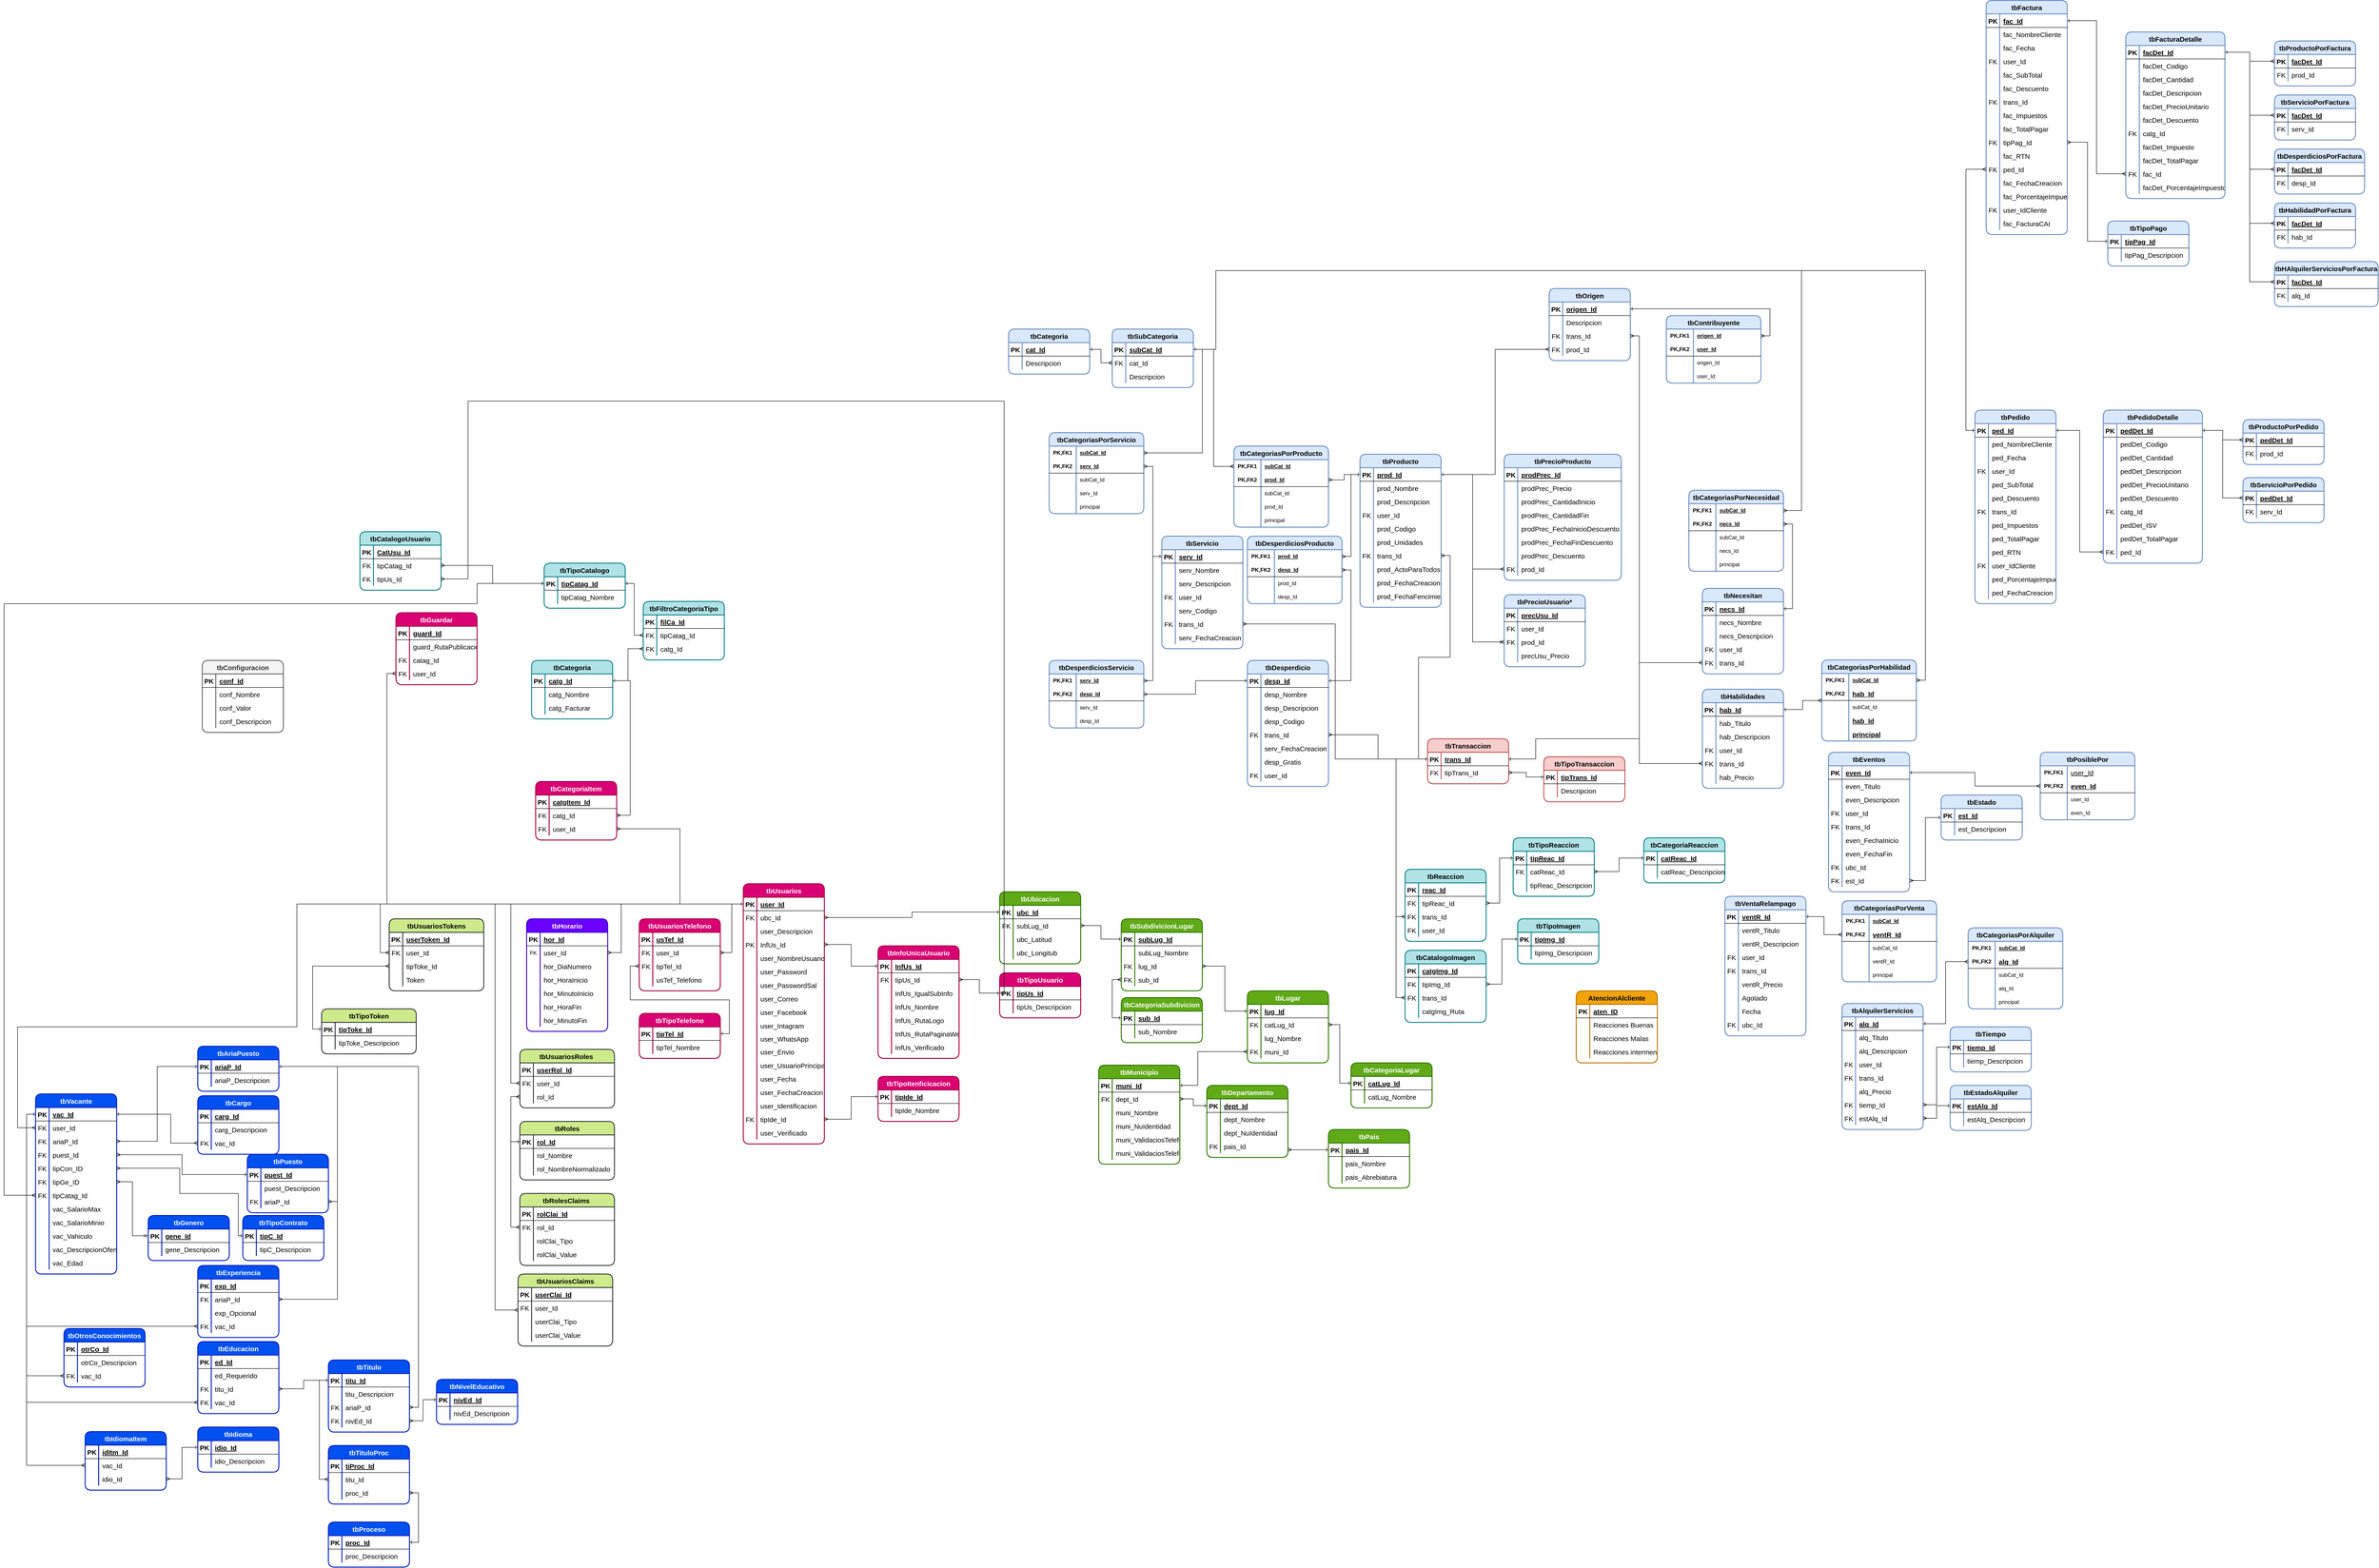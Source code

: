 <mxfile version="26.2.14">
  <diagram id="vkMoCJQyNwiZQnxsivGZ" name="Página-1">
    <mxGraphModel dx="2859" dy="3014" grid="1" gridSize="10" guides="1" tooltips="1" connect="1" arrows="1" fold="1" page="1" pageScale="1" pageWidth="827" pageHeight="1169" math="0" shadow="0">
      <root>
        <mxCell id="0" />
        <mxCell id="1" parent="0" />
        <mxCell id="2LbCn6EhR5-M4MpbUdMc-35" value="tbTipoUsuario" style="shape=table;startSize=30;container=1;collapsible=1;childLayout=tableLayout;fixedRows=1;rowLines=0;fontStyle=1;align=center;resizeLast=1;rounded=1;shadow=0;labelBackgroundColor=none;sketch=0;fillStyle=solid;fontSize=15;strokeColor=#A50040;fillColor=#d80073;fontColor=#ffffff;strokeWidth=2;" parent="1" vertex="1">
          <mxGeometry x="1070" y="60" width="180" height="100" as="geometry" />
        </mxCell>
        <mxCell id="2LbCn6EhR5-M4MpbUdMc-36" value="" style="shape=tableRow;horizontal=0;startSize=0;swimlaneHead=0;swimlaneBody=0;fillColor=none;collapsible=0;dropTarget=0;points=[[0,0.5],[1,0.5]];portConstraint=eastwest;top=0;left=0;right=0;bottom=1;rounded=1;shadow=0;labelBackgroundColor=none;sketch=0;fillStyle=solid;fontSize=15;strokeColor=default;" parent="2LbCn6EhR5-M4MpbUdMc-35" vertex="1">
          <mxGeometry y="30" width="180" height="30" as="geometry" />
        </mxCell>
        <mxCell id="2LbCn6EhR5-M4MpbUdMc-37" value="PK" style="shape=partialRectangle;connectable=0;fillColor=none;top=0;left=0;bottom=0;right=0;fontStyle=1;overflow=hidden;rounded=1;shadow=0;labelBackgroundColor=none;sketch=0;fillStyle=solid;fontSize=15;strokeColor=default;" parent="2LbCn6EhR5-M4MpbUdMc-36" vertex="1">
          <mxGeometry width="30" height="30" as="geometry">
            <mxRectangle width="30" height="30" as="alternateBounds" />
          </mxGeometry>
        </mxCell>
        <mxCell id="2LbCn6EhR5-M4MpbUdMc-38" value="tipUs_Id" style="shape=partialRectangle;connectable=0;fillColor=none;top=0;left=0;bottom=0;right=0;align=left;spacingLeft=6;fontStyle=5;overflow=hidden;rounded=1;shadow=0;labelBackgroundColor=none;sketch=0;fillStyle=solid;fontSize=15;strokeColor=default;" parent="2LbCn6EhR5-M4MpbUdMc-36" vertex="1">
          <mxGeometry x="30" width="150" height="30" as="geometry">
            <mxRectangle width="150" height="30" as="alternateBounds" />
          </mxGeometry>
        </mxCell>
        <mxCell id="2LbCn6EhR5-M4MpbUdMc-42" value="" style="shape=tableRow;horizontal=0;startSize=0;swimlaneHead=0;swimlaneBody=0;fillColor=none;collapsible=0;dropTarget=0;points=[[0,0.5],[1,0.5]];portConstraint=eastwest;top=0;left=0;right=0;bottom=0;rounded=1;shadow=0;labelBackgroundColor=none;sketch=0;fillStyle=solid;fontSize=15;strokeColor=default;" parent="2LbCn6EhR5-M4MpbUdMc-35" vertex="1">
          <mxGeometry y="60" width="180" height="30" as="geometry" />
        </mxCell>
        <mxCell id="2LbCn6EhR5-M4MpbUdMc-43" value="" style="shape=partialRectangle;connectable=0;fillColor=none;top=0;left=0;bottom=0;right=0;editable=1;overflow=hidden;rounded=1;shadow=0;labelBackgroundColor=none;sketch=0;fillStyle=solid;fontSize=15;strokeColor=default;" parent="2LbCn6EhR5-M4MpbUdMc-42" vertex="1">
          <mxGeometry width="30" height="30" as="geometry">
            <mxRectangle width="30" height="30" as="alternateBounds" />
          </mxGeometry>
        </mxCell>
        <mxCell id="2LbCn6EhR5-M4MpbUdMc-44" value="tipUs_Descripcion" style="shape=partialRectangle;connectable=0;fillColor=none;top=0;left=0;bottom=0;right=0;align=left;spacingLeft=6;overflow=hidden;rounded=1;shadow=0;labelBackgroundColor=none;sketch=0;fillStyle=solid;fontSize=15;strokeColor=default;" parent="2LbCn6EhR5-M4MpbUdMc-42" vertex="1">
          <mxGeometry x="30" width="150" height="30" as="geometry">
            <mxRectangle width="150" height="30" as="alternateBounds" />
          </mxGeometry>
        </mxCell>
        <mxCell id="2LbCn6EhR5-M4MpbUdMc-122" value="tbHorario" style="shape=table;startSize=30;container=1;collapsible=1;childLayout=tableLayout;fixedRows=1;rowLines=0;fontStyle=1;align=center;resizeLast=1;rounded=1;shadow=0;labelBackgroundColor=none;sketch=0;fillStyle=solid;fontSize=15;strokeColor=#3700CC;fillColor=#6a00ff;strokeWidth=2;fontColor=#ffffff;" parent="1" vertex="1">
          <mxGeometry x="20" y="-60" width="180" height="250" as="geometry" />
        </mxCell>
        <mxCell id="2LbCn6EhR5-M4MpbUdMc-123" value="" style="shape=tableRow;horizontal=0;startSize=0;swimlaneHead=0;swimlaneBody=0;fillColor=none;collapsible=0;dropTarget=0;points=[[0,0.5],[1,0.5]];portConstraint=eastwest;top=0;left=0;right=0;bottom=1;rounded=1;shadow=0;labelBackgroundColor=none;sketch=0;fillStyle=solid;fontSize=15;strokeColor=default;" parent="2LbCn6EhR5-M4MpbUdMc-122" vertex="1">
          <mxGeometry y="30" width="180" height="30" as="geometry" />
        </mxCell>
        <mxCell id="2LbCn6EhR5-M4MpbUdMc-124" value="PK" style="shape=partialRectangle;connectable=0;fillColor=none;top=0;left=0;bottom=0;right=0;fontStyle=1;overflow=hidden;rounded=1;shadow=0;labelBackgroundColor=none;sketch=0;fillStyle=solid;fontSize=15;strokeColor=default;" parent="2LbCn6EhR5-M4MpbUdMc-123" vertex="1">
          <mxGeometry width="30" height="30" as="geometry">
            <mxRectangle width="30" height="30" as="alternateBounds" />
          </mxGeometry>
        </mxCell>
        <mxCell id="2LbCn6EhR5-M4MpbUdMc-125" value="hor_Id" style="shape=partialRectangle;connectable=0;fillColor=none;top=0;left=0;bottom=0;right=0;align=left;spacingLeft=6;fontStyle=5;overflow=hidden;rounded=1;shadow=0;labelBackgroundColor=none;sketch=0;fillStyle=solid;fontSize=15;strokeColor=default;" parent="2LbCn6EhR5-M4MpbUdMc-123" vertex="1">
          <mxGeometry x="30" width="150" height="30" as="geometry">
            <mxRectangle width="150" height="30" as="alternateBounds" />
          </mxGeometry>
        </mxCell>
        <mxCell id="rO9ES2lFSYUYryMiQwAF-24" value="" style="shape=tableRow;horizontal=0;startSize=0;swimlaneHead=0;swimlaneBody=0;fillColor=none;collapsible=0;dropTarget=0;points=[[0,0.5],[1,0.5]];portConstraint=eastwest;top=0;left=0;right=0;bottom=0;" parent="2LbCn6EhR5-M4MpbUdMc-122" vertex="1">
          <mxGeometry y="60" width="180" height="30" as="geometry" />
        </mxCell>
        <mxCell id="rO9ES2lFSYUYryMiQwAF-25" value="FK" style="shape=partialRectangle;connectable=0;fillColor=none;top=0;left=0;bottom=0;right=0;editable=1;overflow=hidden;" parent="rO9ES2lFSYUYryMiQwAF-24" vertex="1">
          <mxGeometry width="30" height="30" as="geometry">
            <mxRectangle width="30" height="30" as="alternateBounds" />
          </mxGeometry>
        </mxCell>
        <mxCell id="rO9ES2lFSYUYryMiQwAF-26" value="user_Id" style="shape=partialRectangle;connectable=0;fillColor=none;top=0;left=0;bottom=0;right=0;align=left;spacingLeft=6;overflow=hidden;fontSize=15;" parent="rO9ES2lFSYUYryMiQwAF-24" vertex="1">
          <mxGeometry x="30" width="150" height="30" as="geometry">
            <mxRectangle width="150" height="30" as="alternateBounds" />
          </mxGeometry>
        </mxCell>
        <mxCell id="2LbCn6EhR5-M4MpbUdMc-126" value="" style="shape=tableRow;horizontal=0;startSize=0;swimlaneHead=0;swimlaneBody=0;fillColor=none;collapsible=0;dropTarget=0;points=[[0,0.5],[1,0.5]];portConstraint=eastwest;top=0;left=0;right=0;bottom=0;rounded=1;shadow=0;labelBackgroundColor=none;sketch=0;fillStyle=solid;fontSize=15;strokeColor=default;" parent="2LbCn6EhR5-M4MpbUdMc-122" vertex="1">
          <mxGeometry y="90" width="180" height="30" as="geometry" />
        </mxCell>
        <mxCell id="2LbCn6EhR5-M4MpbUdMc-127" value="" style="shape=partialRectangle;connectable=0;fillColor=none;top=0;left=0;bottom=0;right=0;editable=1;overflow=hidden;rounded=1;shadow=0;labelBackgroundColor=none;sketch=0;fillStyle=solid;fontSize=15;strokeColor=default;" parent="2LbCn6EhR5-M4MpbUdMc-126" vertex="1">
          <mxGeometry width="30" height="30" as="geometry">
            <mxRectangle width="30" height="30" as="alternateBounds" />
          </mxGeometry>
        </mxCell>
        <mxCell id="2LbCn6EhR5-M4MpbUdMc-128" value="hor_DiaNumero" style="shape=partialRectangle;connectable=0;fillColor=none;top=0;left=0;bottom=0;right=0;align=left;spacingLeft=6;overflow=hidden;rounded=1;shadow=0;labelBackgroundColor=none;sketch=0;fillStyle=solid;fontSize=15;strokeColor=default;" parent="2LbCn6EhR5-M4MpbUdMc-126" vertex="1">
          <mxGeometry x="30" width="150" height="30" as="geometry">
            <mxRectangle width="150" height="30" as="alternateBounds" />
          </mxGeometry>
        </mxCell>
        <mxCell id="2LbCn6EhR5-M4MpbUdMc-132" value="" style="shape=tableRow;horizontal=0;startSize=0;swimlaneHead=0;swimlaneBody=0;fillColor=none;collapsible=0;dropTarget=0;points=[[0,0.5],[1,0.5]];portConstraint=eastwest;top=0;left=0;right=0;bottom=0;rounded=1;shadow=0;labelBackgroundColor=none;sketch=0;fillStyle=solid;fontSize=15;fontColor=#FFFFFF;strokeColor=#808080;strokeWidth=2;" parent="2LbCn6EhR5-M4MpbUdMc-122" vertex="1">
          <mxGeometry y="120" width="180" height="30" as="geometry" />
        </mxCell>
        <mxCell id="2LbCn6EhR5-M4MpbUdMc-133" value="" style="shape=partialRectangle;connectable=0;fillColor=none;top=0;left=0;bottom=0;right=0;editable=1;overflow=hidden;rounded=1;shadow=0;labelBackgroundColor=none;sketch=0;fillStyle=solid;fontSize=15;fontColor=#FFFFFF;strokeColor=#808080;strokeWidth=2;" parent="2LbCn6EhR5-M4MpbUdMc-132" vertex="1">
          <mxGeometry width="30" height="30" as="geometry">
            <mxRectangle width="30" height="30" as="alternateBounds" />
          </mxGeometry>
        </mxCell>
        <mxCell id="2LbCn6EhR5-M4MpbUdMc-134" value="hor_HoraInicio" style="shape=partialRectangle;connectable=0;fillColor=none;top=0;left=0;bottom=0;right=0;align=left;spacingLeft=6;overflow=hidden;rounded=1;shadow=0;labelBackgroundColor=none;sketch=0;fillStyle=solid;fontSize=15;fontColor=default;strokeColor=#808080;strokeWidth=2;" parent="2LbCn6EhR5-M4MpbUdMc-132" vertex="1">
          <mxGeometry x="30" width="150" height="30" as="geometry">
            <mxRectangle width="150" height="30" as="alternateBounds" />
          </mxGeometry>
        </mxCell>
        <mxCell id="rO9ES2lFSYUYryMiQwAF-18" value="" style="shape=tableRow;horizontal=0;startSize=0;swimlaneHead=0;swimlaneBody=0;fillColor=none;collapsible=0;dropTarget=0;points=[[0,0.5],[1,0.5]];portConstraint=eastwest;top=0;left=0;right=0;bottom=0;" parent="2LbCn6EhR5-M4MpbUdMc-122" vertex="1">
          <mxGeometry y="150" width="180" height="30" as="geometry" />
        </mxCell>
        <mxCell id="rO9ES2lFSYUYryMiQwAF-19" value="" style="shape=partialRectangle;connectable=0;fillColor=none;top=0;left=0;bottom=0;right=0;editable=1;overflow=hidden;" parent="rO9ES2lFSYUYryMiQwAF-18" vertex="1">
          <mxGeometry width="30" height="30" as="geometry">
            <mxRectangle width="30" height="30" as="alternateBounds" />
          </mxGeometry>
        </mxCell>
        <mxCell id="rO9ES2lFSYUYryMiQwAF-20" value="hor_MinutoInicio" style="shape=partialRectangle;connectable=0;fillColor=none;top=0;left=0;bottom=0;right=0;align=left;spacingLeft=6;overflow=hidden;fontSize=15;" parent="rO9ES2lFSYUYryMiQwAF-18" vertex="1">
          <mxGeometry x="30" width="150" height="30" as="geometry">
            <mxRectangle width="150" height="30" as="alternateBounds" />
          </mxGeometry>
        </mxCell>
        <mxCell id="2LbCn6EhR5-M4MpbUdMc-135" value="" style="shape=tableRow;horizontal=0;startSize=0;swimlaneHead=0;swimlaneBody=0;fillColor=none;collapsible=0;dropTarget=0;points=[[0,0.5],[1,0.5]];portConstraint=eastwest;top=0;left=0;right=0;bottom=0;rounded=1;shadow=0;labelBackgroundColor=none;sketch=0;fillStyle=solid;fontSize=15;fontColor=#FFFFFF;strokeColor=#808080;strokeWidth=2;" parent="2LbCn6EhR5-M4MpbUdMc-122" vertex="1">
          <mxGeometry y="180" width="180" height="30" as="geometry" />
        </mxCell>
        <mxCell id="2LbCn6EhR5-M4MpbUdMc-136" value="" style="shape=partialRectangle;connectable=0;fillColor=none;top=0;left=0;bottom=0;right=0;editable=1;overflow=hidden;rounded=1;shadow=0;labelBackgroundColor=none;sketch=0;fillStyle=solid;fontSize=15;fontColor=#FFFFFF;strokeColor=#808080;strokeWidth=2;" parent="2LbCn6EhR5-M4MpbUdMc-135" vertex="1">
          <mxGeometry width="30" height="30" as="geometry">
            <mxRectangle width="30" height="30" as="alternateBounds" />
          </mxGeometry>
        </mxCell>
        <mxCell id="2LbCn6EhR5-M4MpbUdMc-137" value="hor_HoraFin" style="shape=partialRectangle;connectable=0;fillColor=none;top=0;left=0;bottom=0;right=0;align=left;spacingLeft=6;overflow=hidden;rounded=1;shadow=0;labelBackgroundColor=none;sketch=0;fillStyle=solid;fontSize=15;fontColor=default;strokeColor=#808080;strokeWidth=2;" parent="2LbCn6EhR5-M4MpbUdMc-135" vertex="1">
          <mxGeometry x="30" width="150" height="30" as="geometry">
            <mxRectangle width="150" height="30" as="alternateBounds" />
          </mxGeometry>
        </mxCell>
        <mxCell id="rO9ES2lFSYUYryMiQwAF-21" value="" style="shape=tableRow;horizontal=0;startSize=0;swimlaneHead=0;swimlaneBody=0;fillColor=none;collapsible=0;dropTarget=0;points=[[0,0.5],[1,0.5]];portConstraint=eastwest;top=0;left=0;right=0;bottom=0;" parent="2LbCn6EhR5-M4MpbUdMc-122" vertex="1">
          <mxGeometry y="210" width="180" height="30" as="geometry" />
        </mxCell>
        <mxCell id="rO9ES2lFSYUYryMiQwAF-22" value="" style="shape=partialRectangle;connectable=0;fillColor=none;top=0;left=0;bottom=0;right=0;editable=1;overflow=hidden;" parent="rO9ES2lFSYUYryMiQwAF-21" vertex="1">
          <mxGeometry width="30" height="30" as="geometry">
            <mxRectangle width="30" height="30" as="alternateBounds" />
          </mxGeometry>
        </mxCell>
        <mxCell id="rO9ES2lFSYUYryMiQwAF-23" value="hor_MinutoFin" style="shape=partialRectangle;connectable=0;fillColor=none;top=0;left=0;bottom=0;right=0;align=left;spacingLeft=6;overflow=hidden;fontSize=15;" parent="rO9ES2lFSYUYryMiQwAF-21" vertex="1">
          <mxGeometry x="30" width="150" height="30" as="geometry">
            <mxRectangle width="150" height="30" as="alternateBounds" />
          </mxGeometry>
        </mxCell>
        <mxCell id="2LbCn6EhR5-M4MpbUdMc-140" value="tbDepartamento" style="shape=table;startSize=30;container=1;collapsible=1;childLayout=tableLayout;fixedRows=1;rowLines=0;fontStyle=1;align=center;resizeLast=1;rounded=1;shadow=0;labelBackgroundColor=none;sketch=0;fillStyle=solid;fontSize=15;strokeColor=#2D7600;fillColor=#60a917;fontColor=#ffffff;strokeWidth=2;" parent="1" vertex="1">
          <mxGeometry x="1530.0" y="310" width="180" height="160" as="geometry" />
        </mxCell>
        <mxCell id="2LbCn6EhR5-M4MpbUdMc-141" value="" style="shape=tableRow;horizontal=0;startSize=0;swimlaneHead=0;swimlaneBody=0;fillColor=none;collapsible=0;dropTarget=0;points=[[0,0.5],[1,0.5]];portConstraint=eastwest;top=0;left=0;right=0;bottom=1;rounded=1;shadow=0;labelBackgroundColor=none;sketch=0;fillStyle=solid;fontSize=15;strokeColor=default;" parent="2LbCn6EhR5-M4MpbUdMc-140" vertex="1">
          <mxGeometry y="30" width="180" height="30" as="geometry" />
        </mxCell>
        <mxCell id="2LbCn6EhR5-M4MpbUdMc-142" value="PK" style="shape=partialRectangle;connectable=0;fillColor=none;top=0;left=0;bottom=0;right=0;fontStyle=1;overflow=hidden;rounded=1;shadow=0;labelBackgroundColor=none;sketch=0;fillStyle=solid;fontSize=15;strokeColor=default;" parent="2LbCn6EhR5-M4MpbUdMc-141" vertex="1">
          <mxGeometry width="30" height="30" as="geometry">
            <mxRectangle width="30" height="30" as="alternateBounds" />
          </mxGeometry>
        </mxCell>
        <mxCell id="2LbCn6EhR5-M4MpbUdMc-143" value="dept_Id" style="shape=partialRectangle;connectable=0;fillColor=none;top=0;left=0;bottom=0;right=0;align=left;spacingLeft=6;fontStyle=5;overflow=hidden;rounded=1;shadow=0;labelBackgroundColor=none;sketch=0;fillStyle=solid;fontSize=15;strokeColor=default;" parent="2LbCn6EhR5-M4MpbUdMc-141" vertex="1">
          <mxGeometry x="30" width="150" height="30" as="geometry">
            <mxRectangle width="150" height="30" as="alternateBounds" />
          </mxGeometry>
        </mxCell>
        <mxCell id="2LbCn6EhR5-M4MpbUdMc-144" value="" style="shape=tableRow;horizontal=0;startSize=0;swimlaneHead=0;swimlaneBody=0;fillColor=none;collapsible=0;dropTarget=0;points=[[0,0.5],[1,0.5]];portConstraint=eastwest;top=0;left=0;right=0;bottom=0;rounded=1;shadow=0;labelBackgroundColor=none;sketch=0;fillStyle=solid;fontSize=15;strokeColor=default;" parent="2LbCn6EhR5-M4MpbUdMc-140" vertex="1">
          <mxGeometry y="60" width="180" height="30" as="geometry" />
        </mxCell>
        <mxCell id="2LbCn6EhR5-M4MpbUdMc-145" value="" style="shape=partialRectangle;connectable=0;fillColor=none;top=0;left=0;bottom=0;right=0;editable=1;overflow=hidden;rounded=1;shadow=0;labelBackgroundColor=none;sketch=0;fillStyle=solid;fontSize=15;strokeColor=default;" parent="2LbCn6EhR5-M4MpbUdMc-144" vertex="1">
          <mxGeometry width="30" height="30" as="geometry">
            <mxRectangle width="30" height="30" as="alternateBounds" />
          </mxGeometry>
        </mxCell>
        <mxCell id="2LbCn6EhR5-M4MpbUdMc-146" value="dept_Nombre" style="shape=partialRectangle;connectable=0;fillColor=none;top=0;left=0;bottom=0;right=0;align=left;spacingLeft=6;overflow=hidden;rounded=1;shadow=0;labelBackgroundColor=none;sketch=0;fillStyle=solid;fontSize=15;strokeColor=default;" parent="2LbCn6EhR5-M4MpbUdMc-144" vertex="1">
          <mxGeometry x="30" width="150" height="30" as="geometry">
            <mxRectangle width="150" height="30" as="alternateBounds" />
          </mxGeometry>
        </mxCell>
        <mxCell id="2LbCn6EhR5-M4MpbUdMc-147" value="" style="shape=tableRow;horizontal=0;startSize=0;swimlaneHead=0;swimlaneBody=0;fillColor=none;collapsible=0;dropTarget=0;points=[[0,0.5],[1,0.5]];portConstraint=eastwest;top=0;left=0;right=0;bottom=0;rounded=1;shadow=0;labelBackgroundColor=none;sketch=0;fillStyle=solid;fontSize=15;strokeColor=default;" parent="2LbCn6EhR5-M4MpbUdMc-140" vertex="1">
          <mxGeometry y="90" width="180" height="30" as="geometry" />
        </mxCell>
        <mxCell id="2LbCn6EhR5-M4MpbUdMc-148" value="" style="shape=partialRectangle;connectable=0;fillColor=none;top=0;left=0;bottom=0;right=0;editable=1;overflow=hidden;rounded=1;shadow=0;labelBackgroundColor=none;sketch=0;fillStyle=solid;fontSize=15;strokeColor=default;" parent="2LbCn6EhR5-M4MpbUdMc-147" vertex="1">
          <mxGeometry width="30" height="30" as="geometry">
            <mxRectangle width="30" height="30" as="alternateBounds" />
          </mxGeometry>
        </mxCell>
        <mxCell id="2LbCn6EhR5-M4MpbUdMc-149" value="dept_NuIdentidad" style="shape=partialRectangle;connectable=0;fillColor=none;top=0;left=0;bottom=0;right=0;align=left;spacingLeft=6;overflow=hidden;rounded=1;shadow=0;labelBackgroundColor=none;sketch=0;fillStyle=solid;fontSize=15;strokeColor=default;" parent="2LbCn6EhR5-M4MpbUdMc-147" vertex="1">
          <mxGeometry x="30" width="150" height="30" as="geometry">
            <mxRectangle width="150" height="30" as="alternateBounds" />
          </mxGeometry>
        </mxCell>
        <mxCell id="CO4k0q7hWNUsmQfGwcJX-40" value="" style="shape=tableRow;horizontal=0;startSize=0;swimlaneHead=0;swimlaneBody=0;fillColor=none;collapsible=0;dropTarget=0;points=[[0,0.5],[1,0.5]];portConstraint=eastwest;top=0;left=0;right=0;bottom=0;fontSize=15;" parent="2LbCn6EhR5-M4MpbUdMc-140" vertex="1">
          <mxGeometry y="120" width="180" height="30" as="geometry" />
        </mxCell>
        <mxCell id="CO4k0q7hWNUsmQfGwcJX-41" value="FK" style="shape=partialRectangle;connectable=0;fillColor=none;top=0;left=0;bottom=0;right=0;editable=1;overflow=hidden;fontSize=15;" parent="CO4k0q7hWNUsmQfGwcJX-40" vertex="1">
          <mxGeometry width="30" height="30" as="geometry">
            <mxRectangle width="30" height="30" as="alternateBounds" />
          </mxGeometry>
        </mxCell>
        <mxCell id="CO4k0q7hWNUsmQfGwcJX-42" value="pais_Id" style="shape=partialRectangle;connectable=0;fillColor=none;top=0;left=0;bottom=0;right=0;align=left;spacingLeft=6;overflow=hidden;fontSize=15;" parent="CO4k0q7hWNUsmQfGwcJX-40" vertex="1">
          <mxGeometry x="30" width="150" height="30" as="geometry">
            <mxRectangle width="150" height="30" as="alternateBounds" />
          </mxGeometry>
        </mxCell>
        <mxCell id="2LbCn6EhR5-M4MpbUdMc-156" value="tbMunicipio" style="shape=table;startSize=30;container=1;collapsible=1;childLayout=tableLayout;fixedRows=1;rowLines=0;fontStyle=1;align=center;resizeLast=1;rounded=1;shadow=0;labelBackgroundColor=none;sketch=0;fillStyle=solid;fontSize=15;strokeColor=#2D7600;fillColor=#60a917;fontColor=#ffffff;strokeWidth=2;" parent="1" vertex="1">
          <mxGeometry x="1290.0" y="265" width="180" height="220" as="geometry" />
        </mxCell>
        <mxCell id="2LbCn6EhR5-M4MpbUdMc-157" value="" style="shape=tableRow;horizontal=0;startSize=0;swimlaneHead=0;swimlaneBody=0;fillColor=none;collapsible=0;dropTarget=0;points=[[0,0.5],[1,0.5]];portConstraint=eastwest;top=0;left=0;right=0;bottom=1;rounded=1;shadow=0;labelBackgroundColor=none;sketch=0;fillStyle=solid;fontSize=15;strokeColor=default;" parent="2LbCn6EhR5-M4MpbUdMc-156" vertex="1">
          <mxGeometry y="30" width="180" height="30" as="geometry" />
        </mxCell>
        <mxCell id="2LbCn6EhR5-M4MpbUdMc-158" value="PK" style="shape=partialRectangle;connectable=0;fillColor=none;top=0;left=0;bottom=0;right=0;fontStyle=1;overflow=hidden;rounded=1;shadow=0;labelBackgroundColor=none;sketch=0;fillStyle=solid;fontSize=15;strokeColor=default;" parent="2LbCn6EhR5-M4MpbUdMc-157" vertex="1">
          <mxGeometry width="30" height="30" as="geometry">
            <mxRectangle width="30" height="30" as="alternateBounds" />
          </mxGeometry>
        </mxCell>
        <mxCell id="2LbCn6EhR5-M4MpbUdMc-159" value="muni_Id" style="shape=partialRectangle;connectable=0;fillColor=none;top=0;left=0;bottom=0;right=0;align=left;spacingLeft=6;fontStyle=5;overflow=hidden;rounded=1;shadow=0;labelBackgroundColor=none;sketch=0;fillStyle=solid;fontSize=15;strokeColor=default;" parent="2LbCn6EhR5-M4MpbUdMc-157" vertex="1">
          <mxGeometry x="30" width="150" height="30" as="geometry">
            <mxRectangle width="150" height="30" as="alternateBounds" />
          </mxGeometry>
        </mxCell>
        <mxCell id="2LbCn6EhR5-M4MpbUdMc-160" value="" style="shape=tableRow;horizontal=0;startSize=0;swimlaneHead=0;swimlaneBody=0;fillColor=none;collapsible=0;dropTarget=0;points=[[0,0.5],[1,0.5]];portConstraint=eastwest;top=0;left=0;right=0;bottom=0;rounded=1;shadow=0;labelBackgroundColor=none;sketch=0;fillStyle=solid;fontSize=15;strokeColor=default;" parent="2LbCn6EhR5-M4MpbUdMc-156" vertex="1">
          <mxGeometry y="60" width="180" height="30" as="geometry" />
        </mxCell>
        <mxCell id="2LbCn6EhR5-M4MpbUdMc-161" value="FK" style="shape=partialRectangle;connectable=0;fillColor=none;top=0;left=0;bottom=0;right=0;editable=1;overflow=hidden;rounded=1;shadow=0;labelBackgroundColor=none;sketch=0;fillStyle=solid;fontSize=15;strokeColor=default;" parent="2LbCn6EhR5-M4MpbUdMc-160" vertex="1">
          <mxGeometry width="30" height="30" as="geometry">
            <mxRectangle width="30" height="30" as="alternateBounds" />
          </mxGeometry>
        </mxCell>
        <mxCell id="2LbCn6EhR5-M4MpbUdMc-162" value="dept_Id" style="shape=partialRectangle;connectable=0;fillColor=none;top=0;left=0;bottom=0;right=0;align=left;spacingLeft=6;overflow=hidden;rounded=1;shadow=0;labelBackgroundColor=none;sketch=0;fillStyle=solid;fontSize=15;strokeColor=default;" parent="2LbCn6EhR5-M4MpbUdMc-160" vertex="1">
          <mxGeometry x="30" width="150" height="30" as="geometry">
            <mxRectangle width="150" height="30" as="alternateBounds" />
          </mxGeometry>
        </mxCell>
        <mxCell id="2LbCn6EhR5-M4MpbUdMc-163" value="" style="shape=tableRow;horizontal=0;startSize=0;swimlaneHead=0;swimlaneBody=0;fillColor=none;collapsible=0;dropTarget=0;points=[[0,0.5],[1,0.5]];portConstraint=eastwest;top=0;left=0;right=0;bottom=0;rounded=1;shadow=0;labelBackgroundColor=none;sketch=0;fillStyle=solid;fontSize=15;strokeColor=default;" parent="2LbCn6EhR5-M4MpbUdMc-156" vertex="1">
          <mxGeometry y="90" width="180" height="30" as="geometry" />
        </mxCell>
        <mxCell id="2LbCn6EhR5-M4MpbUdMc-164" value="" style="shape=partialRectangle;connectable=0;fillColor=none;top=0;left=0;bottom=0;right=0;editable=1;overflow=hidden;rounded=1;shadow=0;labelBackgroundColor=none;sketch=0;fillStyle=solid;fontSize=15;strokeColor=default;" parent="2LbCn6EhR5-M4MpbUdMc-163" vertex="1">
          <mxGeometry width="30" height="30" as="geometry">
            <mxRectangle width="30" height="30" as="alternateBounds" />
          </mxGeometry>
        </mxCell>
        <mxCell id="2LbCn6EhR5-M4MpbUdMc-165" value="muni_Nombre" style="shape=partialRectangle;connectable=0;fillColor=none;top=0;left=0;bottom=0;right=0;align=left;spacingLeft=6;overflow=hidden;rounded=1;shadow=0;labelBackgroundColor=none;sketch=0;fillStyle=solid;fontSize=15;strokeColor=default;" parent="2LbCn6EhR5-M4MpbUdMc-163" vertex="1">
          <mxGeometry x="30" width="150" height="30" as="geometry">
            <mxRectangle width="150" height="30" as="alternateBounds" />
          </mxGeometry>
        </mxCell>
        <mxCell id="2LbCn6EhR5-M4MpbUdMc-166" value="" style="shape=tableRow;horizontal=0;startSize=0;swimlaneHead=0;swimlaneBody=0;fillColor=none;collapsible=0;dropTarget=0;points=[[0,0.5],[1,0.5]];portConstraint=eastwest;top=0;left=0;right=0;bottom=0;rounded=1;shadow=0;labelBackgroundColor=none;sketch=0;fillStyle=solid;fontSize=15;fontColor=#FFFFFF;strokeColor=#808080;strokeWidth=2;" parent="2LbCn6EhR5-M4MpbUdMc-156" vertex="1">
          <mxGeometry y="120" width="180" height="30" as="geometry" />
        </mxCell>
        <mxCell id="2LbCn6EhR5-M4MpbUdMc-167" value="" style="shape=partialRectangle;connectable=0;fillColor=none;top=0;left=0;bottom=0;right=0;editable=1;overflow=hidden;rounded=1;shadow=0;labelBackgroundColor=none;sketch=0;fillStyle=solid;fontSize=15;fontColor=#FFFFFF;strokeColor=#808080;strokeWidth=2;" parent="2LbCn6EhR5-M4MpbUdMc-166" vertex="1">
          <mxGeometry width="30" height="30" as="geometry">
            <mxRectangle width="30" height="30" as="alternateBounds" />
          </mxGeometry>
        </mxCell>
        <mxCell id="2LbCn6EhR5-M4MpbUdMc-168" value="muni_NuIdentidad" style="shape=partialRectangle;connectable=0;fillColor=none;top=0;left=0;bottom=0;right=0;align=left;spacingLeft=6;overflow=hidden;rounded=1;shadow=0;labelBackgroundColor=none;sketch=0;fillStyle=solid;fontSize=15;fontColor=default;strokeColor=#808080;strokeWidth=2;" parent="2LbCn6EhR5-M4MpbUdMc-166" vertex="1">
          <mxGeometry x="30" width="150" height="30" as="geometry">
            <mxRectangle width="150" height="30" as="alternateBounds" />
          </mxGeometry>
        </mxCell>
        <mxCell id="ntTCj74oeNhbD4YACbAT-4" value="" style="shape=tableRow;horizontal=0;startSize=0;swimlaneHead=0;swimlaneBody=0;fillColor=none;collapsible=0;dropTarget=0;points=[[0,0.5],[1,0.5]];portConstraint=eastwest;top=0;left=0;right=0;bottom=0;rounded=1;shadow=0;labelBackgroundColor=none;sketch=0;fillStyle=solid;fontSize=15;fontColor=#FFFFFF;strokeColor=#808080;strokeWidth=2;" parent="2LbCn6EhR5-M4MpbUdMc-156" vertex="1">
          <mxGeometry y="150" width="180" height="30" as="geometry" />
        </mxCell>
        <mxCell id="ntTCj74oeNhbD4YACbAT-5" value="" style="shape=partialRectangle;connectable=0;fillColor=none;top=0;left=0;bottom=0;right=0;editable=1;overflow=hidden;rounded=1;shadow=0;labelBackgroundColor=none;sketch=0;fillStyle=solid;fontSize=15;fontColor=#FFFFFF;strokeColor=#808080;strokeWidth=2;" parent="ntTCj74oeNhbD4YACbAT-4" vertex="1">
          <mxGeometry width="30" height="30" as="geometry">
            <mxRectangle width="30" height="30" as="alternateBounds" />
          </mxGeometry>
        </mxCell>
        <mxCell id="ntTCj74oeNhbD4YACbAT-6" value="muni_ValidaciosTelefono" style="shape=partialRectangle;connectable=0;fillColor=none;top=0;left=0;bottom=0;right=0;align=left;spacingLeft=6;overflow=hidden;rounded=1;shadow=0;labelBackgroundColor=none;sketch=0;fillStyle=solid;fontSize=15;fontColor=default;strokeColor=#808080;strokeWidth=2;" parent="ntTCj74oeNhbD4YACbAT-4" vertex="1">
          <mxGeometry x="30" width="150" height="30" as="geometry">
            <mxRectangle width="150" height="30" as="alternateBounds" />
          </mxGeometry>
        </mxCell>
        <mxCell id="ntTCj74oeNhbD4YACbAT-7" value="" style="shape=tableRow;horizontal=0;startSize=0;swimlaneHead=0;swimlaneBody=0;fillColor=none;collapsible=0;dropTarget=0;points=[[0,0.5],[1,0.5]];portConstraint=eastwest;top=0;left=0;right=0;bottom=0;rounded=1;shadow=0;labelBackgroundColor=none;sketch=0;fillStyle=solid;fontSize=15;fontColor=#FFFFFF;strokeColor=#808080;strokeWidth=2;" parent="2LbCn6EhR5-M4MpbUdMc-156" vertex="1">
          <mxGeometry y="180" width="180" height="30" as="geometry" />
        </mxCell>
        <mxCell id="ntTCj74oeNhbD4YACbAT-8" value="" style="shape=partialRectangle;connectable=0;fillColor=none;top=0;left=0;bottom=0;right=0;editable=1;overflow=hidden;rounded=1;shadow=0;labelBackgroundColor=none;sketch=0;fillStyle=solid;fontSize=15;fontColor=#FFFFFF;strokeColor=#808080;strokeWidth=2;" parent="ntTCj74oeNhbD4YACbAT-7" vertex="1">
          <mxGeometry width="30" height="30" as="geometry">
            <mxRectangle width="30" height="30" as="alternateBounds" />
          </mxGeometry>
        </mxCell>
        <mxCell id="ntTCj74oeNhbD4YACbAT-9" value="muni_ValidaciosTelefonoFijo" style="shape=partialRectangle;connectable=0;fillColor=none;top=0;left=0;bottom=0;right=0;align=left;spacingLeft=6;overflow=hidden;rounded=1;shadow=0;labelBackgroundColor=none;sketch=0;fillStyle=solid;fontSize=15;fontColor=default;strokeColor=#808080;strokeWidth=2;" parent="ntTCj74oeNhbD4YACbAT-7" vertex="1">
          <mxGeometry x="30" width="150" height="30" as="geometry">
            <mxRectangle width="150" height="30" as="alternateBounds" />
          </mxGeometry>
        </mxCell>
        <mxCell id="2LbCn6EhR5-M4MpbUdMc-169" style="edgeStyle=orthogonalEdgeStyle;rounded=0;orthogonalLoop=1;jettySize=auto;html=1;exitX=0;exitY=0.5;exitDx=0;exitDy=0;entryX=1;entryY=0.5;entryDx=0;entryDy=0;fontSize=15;fontColor=#FFFFFF;startArrow=ERone;startFill=0;endArrow=ERmany;endFill=0;" parent="1" source="2LbCn6EhR5-M4MpbUdMc-141" target="2LbCn6EhR5-M4MpbUdMc-160" edge="1">
          <mxGeometry relative="1" as="geometry" />
        </mxCell>
        <mxCell id="2LbCn6EhR5-M4MpbUdMc-170" value="tbUbicacion" style="shape=table;startSize=30;container=1;collapsible=1;childLayout=tableLayout;fixedRows=1;rowLines=0;fontStyle=1;align=center;resizeLast=1;rounded=1;shadow=0;labelBackgroundColor=none;sketch=0;fillStyle=solid;fontSize=15;strokeColor=#2D7600;fillColor=#60a917;fontColor=#ffffff;strokeWidth=2;" parent="1" vertex="1">
          <mxGeometry x="1070.0" y="-120" width="180" height="160" as="geometry" />
        </mxCell>
        <mxCell id="2LbCn6EhR5-M4MpbUdMc-171" value="" style="shape=tableRow;horizontal=0;startSize=0;swimlaneHead=0;swimlaneBody=0;fillColor=none;collapsible=0;dropTarget=0;points=[[0,0.5],[1,0.5]];portConstraint=eastwest;top=0;left=0;right=0;bottom=1;rounded=1;shadow=0;labelBackgroundColor=none;sketch=0;fillStyle=solid;fontSize=15;strokeColor=default;" parent="2LbCn6EhR5-M4MpbUdMc-170" vertex="1">
          <mxGeometry y="30" width="180" height="30" as="geometry" />
        </mxCell>
        <mxCell id="2LbCn6EhR5-M4MpbUdMc-172" value="PK" style="shape=partialRectangle;connectable=0;fillColor=none;top=0;left=0;bottom=0;right=0;fontStyle=1;overflow=hidden;rounded=1;shadow=0;labelBackgroundColor=none;sketch=0;fillStyle=solid;fontSize=15;strokeColor=default;" parent="2LbCn6EhR5-M4MpbUdMc-171" vertex="1">
          <mxGeometry width="30" height="30" as="geometry">
            <mxRectangle width="30" height="30" as="alternateBounds" />
          </mxGeometry>
        </mxCell>
        <mxCell id="2LbCn6EhR5-M4MpbUdMc-173" value="ubc_Id" style="shape=partialRectangle;connectable=0;fillColor=none;top=0;left=0;bottom=0;right=0;align=left;spacingLeft=6;fontStyle=5;overflow=hidden;rounded=1;shadow=0;labelBackgroundColor=none;sketch=0;fillStyle=solid;fontSize=15;strokeColor=default;" parent="2LbCn6EhR5-M4MpbUdMc-171" vertex="1">
          <mxGeometry x="30" width="150" height="30" as="geometry">
            <mxRectangle width="150" height="30" as="alternateBounds" />
          </mxGeometry>
        </mxCell>
        <mxCell id="2LbCn6EhR5-M4MpbUdMc-174" value="" style="shape=tableRow;horizontal=0;startSize=0;swimlaneHead=0;swimlaneBody=0;fillColor=none;collapsible=0;dropTarget=0;points=[[0,0.5],[1,0.5]];portConstraint=eastwest;top=0;left=0;right=0;bottom=0;rounded=1;shadow=0;labelBackgroundColor=none;sketch=0;fillStyle=solid;fontSize=15;strokeColor=default;" parent="2LbCn6EhR5-M4MpbUdMc-170" vertex="1">
          <mxGeometry y="60" width="180" height="30" as="geometry" />
        </mxCell>
        <mxCell id="2LbCn6EhR5-M4MpbUdMc-175" value="FK" style="shape=partialRectangle;connectable=0;fillColor=none;top=0;left=0;bottom=0;right=0;editable=1;overflow=hidden;rounded=1;shadow=0;labelBackgroundColor=none;sketch=0;fillStyle=solid;fontSize=15;strokeColor=default;" parent="2LbCn6EhR5-M4MpbUdMc-174" vertex="1">
          <mxGeometry width="30" height="30" as="geometry">
            <mxRectangle width="30" height="30" as="alternateBounds" />
          </mxGeometry>
        </mxCell>
        <mxCell id="2LbCn6EhR5-M4MpbUdMc-176" value="subLug_Id" style="shape=partialRectangle;connectable=0;fillColor=none;top=0;left=0;bottom=0;right=0;align=left;spacingLeft=6;overflow=hidden;rounded=1;shadow=0;labelBackgroundColor=none;sketch=0;fillStyle=solid;fontSize=15;strokeColor=default;" parent="2LbCn6EhR5-M4MpbUdMc-174" vertex="1">
          <mxGeometry x="30" width="150" height="30" as="geometry">
            <mxRectangle width="150" height="30" as="alternateBounds" />
          </mxGeometry>
        </mxCell>
        <mxCell id="2LbCn6EhR5-M4MpbUdMc-180" value="" style="shape=tableRow;horizontal=0;startSize=0;swimlaneHead=0;swimlaneBody=0;fillColor=none;collapsible=0;dropTarget=0;points=[[0,0.5],[1,0.5]];portConstraint=eastwest;top=0;left=0;right=0;bottom=0;rounded=1;shadow=0;labelBackgroundColor=none;sketch=0;fillStyle=solid;fontSize=15;fontColor=#FFFFFF;strokeColor=#808080;strokeWidth=2;" parent="2LbCn6EhR5-M4MpbUdMc-170" vertex="1">
          <mxGeometry y="90" width="180" height="30" as="geometry" />
        </mxCell>
        <mxCell id="2LbCn6EhR5-M4MpbUdMc-181" value="" style="shape=partialRectangle;connectable=0;fillColor=none;top=0;left=0;bottom=0;right=0;editable=1;overflow=hidden;rounded=1;shadow=0;labelBackgroundColor=none;sketch=0;fillStyle=solid;fontSize=15;fontColor=#FFFFFF;strokeColor=#808080;strokeWidth=2;" parent="2LbCn6EhR5-M4MpbUdMc-180" vertex="1">
          <mxGeometry width="30" height="30" as="geometry">
            <mxRectangle width="30" height="30" as="alternateBounds" />
          </mxGeometry>
        </mxCell>
        <mxCell id="2LbCn6EhR5-M4MpbUdMc-182" value="ubc_Latitud" style="shape=partialRectangle;connectable=0;fillColor=none;top=0;left=0;bottom=0;right=0;align=left;spacingLeft=6;overflow=hidden;rounded=1;shadow=0;labelBackgroundColor=none;sketch=0;fillStyle=solid;fontSize=15;fontColor=default;strokeColor=#808080;strokeWidth=2;" parent="2LbCn6EhR5-M4MpbUdMc-180" vertex="1">
          <mxGeometry x="30" width="150" height="30" as="geometry">
            <mxRectangle width="150" height="30" as="alternateBounds" />
          </mxGeometry>
        </mxCell>
        <mxCell id="2LbCn6EhR5-M4MpbUdMc-183" value="" style="shape=tableRow;horizontal=0;startSize=0;swimlaneHead=0;swimlaneBody=0;fillColor=none;collapsible=0;dropTarget=0;points=[[0,0.5],[1,0.5]];portConstraint=eastwest;top=0;left=0;right=0;bottom=0;rounded=1;shadow=0;labelBackgroundColor=none;sketch=0;fillStyle=solid;fontSize=15;fontColor=#FFFFFF;strokeColor=#808080;strokeWidth=2;" parent="2LbCn6EhR5-M4MpbUdMc-170" vertex="1">
          <mxGeometry y="120" width="180" height="30" as="geometry" />
        </mxCell>
        <mxCell id="2LbCn6EhR5-M4MpbUdMc-184" value="" style="shape=partialRectangle;connectable=0;fillColor=none;top=0;left=0;bottom=0;right=0;editable=1;overflow=hidden;rounded=1;shadow=0;labelBackgroundColor=none;sketch=0;fillStyle=solid;fontSize=15;fontColor=#FFFFFF;strokeColor=#808080;strokeWidth=2;" parent="2LbCn6EhR5-M4MpbUdMc-183" vertex="1">
          <mxGeometry width="30" height="30" as="geometry">
            <mxRectangle width="30" height="30" as="alternateBounds" />
          </mxGeometry>
        </mxCell>
        <mxCell id="2LbCn6EhR5-M4MpbUdMc-185" value="ubc_Longitub" style="shape=partialRectangle;connectable=0;fillColor=none;top=0;left=0;bottom=0;right=0;align=left;spacingLeft=6;overflow=hidden;rounded=1;shadow=0;labelBackgroundColor=none;sketch=0;fillStyle=solid;fontSize=15;fontColor=default;strokeColor=#808080;strokeWidth=2;" parent="2LbCn6EhR5-M4MpbUdMc-183" vertex="1">
          <mxGeometry x="30" width="150" height="30" as="geometry">
            <mxRectangle width="150" height="30" as="alternateBounds" />
          </mxGeometry>
        </mxCell>
        <mxCell id="2LbCn6EhR5-M4MpbUdMc-521" value="tbVacante" style="shape=table;startSize=30;container=1;collapsible=1;childLayout=tableLayout;fixedRows=1;rowLines=0;fontStyle=1;align=center;resizeLast=1;rounded=1;shadow=0;labelBackgroundColor=none;sketch=0;fillStyle=solid;fontSize=15;strokeColor=#001DBC;fillColor=#0050ef;fontColor=#ffffff;strokeWidth=2;" parent="1" vertex="1">
          <mxGeometry x="-1070" y="329" width="180" height="400" as="geometry" />
        </mxCell>
        <mxCell id="2LbCn6EhR5-M4MpbUdMc-522" value="" style="shape=tableRow;horizontal=0;startSize=0;swimlaneHead=0;swimlaneBody=0;fillColor=none;collapsible=0;dropTarget=0;points=[[0,0.5],[1,0.5]];portConstraint=eastwest;top=0;left=0;right=0;bottom=1;rounded=1;shadow=0;labelBackgroundColor=none;sketch=0;fillStyle=solid;fontSize=15;strokeColor=default;" parent="2LbCn6EhR5-M4MpbUdMc-521" vertex="1">
          <mxGeometry y="30" width="180" height="30" as="geometry" />
        </mxCell>
        <mxCell id="2LbCn6EhR5-M4MpbUdMc-523" value="PK" style="shape=partialRectangle;connectable=0;fillColor=none;top=0;left=0;bottom=0;right=0;fontStyle=1;overflow=hidden;rounded=1;shadow=0;labelBackgroundColor=none;sketch=0;fillStyle=solid;fontSize=15;strokeColor=default;" parent="2LbCn6EhR5-M4MpbUdMc-522" vertex="1">
          <mxGeometry width="30" height="30" as="geometry">
            <mxRectangle width="30" height="30" as="alternateBounds" />
          </mxGeometry>
        </mxCell>
        <mxCell id="2LbCn6EhR5-M4MpbUdMc-524" value="vac_Id" style="shape=partialRectangle;connectable=0;fillColor=none;top=0;left=0;bottom=0;right=0;align=left;spacingLeft=6;fontStyle=5;overflow=hidden;rounded=1;shadow=0;labelBackgroundColor=none;sketch=0;fillStyle=solid;fontSize=15;strokeColor=default;" parent="2LbCn6EhR5-M4MpbUdMc-522" vertex="1">
          <mxGeometry x="30" width="150" height="30" as="geometry">
            <mxRectangle width="150" height="30" as="alternateBounds" />
          </mxGeometry>
        </mxCell>
        <mxCell id="MnbD_iVi34Cao_6TcGkH-63" value="" style="shape=tableRow;horizontal=0;startSize=0;swimlaneHead=0;swimlaneBody=0;fillColor=none;collapsible=0;dropTarget=0;points=[[0,0.5],[1,0.5]];portConstraint=eastwest;top=0;left=0;right=0;bottom=0;" parent="2LbCn6EhR5-M4MpbUdMc-521" vertex="1">
          <mxGeometry y="60" width="180" height="30" as="geometry" />
        </mxCell>
        <mxCell id="MnbD_iVi34Cao_6TcGkH-64" value="FK" style="shape=partialRectangle;connectable=0;fillColor=none;top=0;left=0;bottom=0;right=0;editable=1;overflow=hidden;fontSize=15;" parent="MnbD_iVi34Cao_6TcGkH-63" vertex="1">
          <mxGeometry width="30" height="30" as="geometry">
            <mxRectangle width="30" height="30" as="alternateBounds" />
          </mxGeometry>
        </mxCell>
        <mxCell id="MnbD_iVi34Cao_6TcGkH-65" value="user_Id" style="shape=partialRectangle;connectable=0;fillColor=none;top=0;left=0;bottom=0;right=0;align=left;spacingLeft=6;overflow=hidden;fontSize=15;" parent="MnbD_iVi34Cao_6TcGkH-63" vertex="1">
          <mxGeometry x="30" width="150" height="30" as="geometry">
            <mxRectangle width="150" height="30" as="alternateBounds" />
          </mxGeometry>
        </mxCell>
        <mxCell id="2LbCn6EhR5-M4MpbUdMc-525" value="" style="shape=tableRow;horizontal=0;startSize=0;swimlaneHead=0;swimlaneBody=0;fillColor=none;collapsible=0;dropTarget=0;points=[[0,0.5],[1,0.5]];portConstraint=eastwest;top=0;left=0;right=0;bottom=0;rounded=1;shadow=0;labelBackgroundColor=none;sketch=0;fillStyle=solid;fontSize=15;strokeColor=default;" parent="2LbCn6EhR5-M4MpbUdMc-521" vertex="1">
          <mxGeometry y="90" width="180" height="30" as="geometry" />
        </mxCell>
        <mxCell id="2LbCn6EhR5-M4MpbUdMc-526" value="FK" style="shape=partialRectangle;connectable=0;fillColor=none;top=0;left=0;bottom=0;right=0;editable=1;overflow=hidden;rounded=1;shadow=0;labelBackgroundColor=none;sketch=0;fillStyle=solid;fontSize=15;strokeColor=default;" parent="2LbCn6EhR5-M4MpbUdMc-525" vertex="1">
          <mxGeometry width="30" height="30" as="geometry">
            <mxRectangle width="30" height="30" as="alternateBounds" />
          </mxGeometry>
        </mxCell>
        <mxCell id="2LbCn6EhR5-M4MpbUdMc-527" value="ariaP_Id" style="shape=partialRectangle;connectable=0;fillColor=none;top=0;left=0;bottom=0;right=0;align=left;spacingLeft=6;overflow=hidden;rounded=1;shadow=0;labelBackgroundColor=none;sketch=0;fillStyle=solid;fontSize=15;strokeColor=default;" parent="2LbCn6EhR5-M4MpbUdMc-525" vertex="1">
          <mxGeometry x="30" width="150" height="30" as="geometry">
            <mxRectangle width="150" height="30" as="alternateBounds" />
          </mxGeometry>
        </mxCell>
        <mxCell id="2LbCn6EhR5-M4MpbUdMc-534" value="" style="shape=tableRow;horizontal=0;startSize=0;swimlaneHead=0;swimlaneBody=0;fillColor=none;collapsible=0;dropTarget=0;points=[[0,0.5],[1,0.5]];portConstraint=eastwest;top=0;left=0;right=0;bottom=0;rounded=1;shadow=0;labelBackgroundColor=none;sketch=0;fillStyle=solid;fontSize=15;fontColor=#FFFFFF;strokeColor=#808080;strokeWidth=2;" parent="2LbCn6EhR5-M4MpbUdMc-521" vertex="1">
          <mxGeometry y="120" width="180" height="30" as="geometry" />
        </mxCell>
        <mxCell id="2LbCn6EhR5-M4MpbUdMc-535" value="FK" style="shape=partialRectangle;connectable=0;fillColor=none;top=0;left=0;bottom=0;right=0;editable=1;overflow=hidden;rounded=1;shadow=0;labelBackgroundColor=none;sketch=0;fillStyle=solid;fontSize=15;fontColor=default;strokeColor=#808080;strokeWidth=2;" parent="2LbCn6EhR5-M4MpbUdMc-534" vertex="1">
          <mxGeometry width="30" height="30" as="geometry">
            <mxRectangle width="30" height="30" as="alternateBounds" />
          </mxGeometry>
        </mxCell>
        <mxCell id="2LbCn6EhR5-M4MpbUdMc-536" value="puest_Id" style="shape=partialRectangle;connectable=0;fillColor=none;top=0;left=0;bottom=0;right=0;align=left;spacingLeft=6;overflow=hidden;rounded=1;shadow=0;labelBackgroundColor=none;sketch=0;fillStyle=solid;fontSize=15;fontColor=default;strokeColor=#808080;strokeWidth=2;" parent="2LbCn6EhR5-M4MpbUdMc-534" vertex="1">
          <mxGeometry x="30" width="150" height="30" as="geometry">
            <mxRectangle width="150" height="30" as="alternateBounds" />
          </mxGeometry>
        </mxCell>
        <mxCell id="2LbCn6EhR5-M4MpbUdMc-537" value="" style="shape=tableRow;horizontal=0;startSize=0;swimlaneHead=0;swimlaneBody=0;fillColor=none;collapsible=0;dropTarget=0;points=[[0,0.5],[1,0.5]];portConstraint=eastwest;top=0;left=0;right=0;bottom=0;rounded=1;shadow=0;labelBackgroundColor=none;sketch=0;fillStyle=solid;fontSize=15;fontColor=#FFFFFF;strokeColor=#808080;strokeWidth=2;" parent="2LbCn6EhR5-M4MpbUdMc-521" vertex="1">
          <mxGeometry y="150" width="180" height="30" as="geometry" />
        </mxCell>
        <mxCell id="2LbCn6EhR5-M4MpbUdMc-538" value="FK" style="shape=partialRectangle;connectable=0;fillColor=none;top=0;left=0;bottom=0;right=0;editable=1;overflow=hidden;rounded=1;shadow=0;labelBackgroundColor=none;sketch=0;fillStyle=solid;fontSize=15;fontColor=default;strokeColor=#808080;strokeWidth=2;" parent="2LbCn6EhR5-M4MpbUdMc-537" vertex="1">
          <mxGeometry width="30" height="30" as="geometry">
            <mxRectangle width="30" height="30" as="alternateBounds" />
          </mxGeometry>
        </mxCell>
        <mxCell id="2LbCn6EhR5-M4MpbUdMc-539" value="tipCon_ID" style="shape=partialRectangle;connectable=0;fillColor=none;top=0;left=0;bottom=0;right=0;align=left;spacingLeft=6;overflow=hidden;rounded=1;shadow=0;labelBackgroundColor=none;sketch=0;fillStyle=solid;fontSize=15;fontColor=default;strokeColor=#808080;strokeWidth=2;" parent="2LbCn6EhR5-M4MpbUdMc-537" vertex="1">
          <mxGeometry x="30" width="150" height="30" as="geometry">
            <mxRectangle width="150" height="30" as="alternateBounds" />
          </mxGeometry>
        </mxCell>
        <mxCell id="2LbCn6EhR5-M4MpbUdMc-543" value="" style="shape=tableRow;horizontal=0;startSize=0;swimlaneHead=0;swimlaneBody=0;fillColor=none;collapsible=0;dropTarget=0;points=[[0,0.5],[1,0.5]];portConstraint=eastwest;top=0;left=0;right=0;bottom=0;rounded=1;shadow=0;labelBackgroundColor=none;sketch=0;fillStyle=solid;fontSize=15;fontColor=#FFFFFF;strokeColor=#808080;strokeWidth=2;" parent="2LbCn6EhR5-M4MpbUdMc-521" vertex="1">
          <mxGeometry y="180" width="180" height="30" as="geometry" />
        </mxCell>
        <mxCell id="2LbCn6EhR5-M4MpbUdMc-544" value="FK" style="shape=partialRectangle;connectable=0;fillColor=none;top=0;left=0;bottom=0;right=0;editable=1;overflow=hidden;rounded=1;shadow=0;labelBackgroundColor=none;sketch=0;fillStyle=solid;fontSize=15;fontColor=default;strokeColor=#808080;strokeWidth=2;" parent="2LbCn6EhR5-M4MpbUdMc-543" vertex="1">
          <mxGeometry width="30" height="30" as="geometry">
            <mxRectangle width="30" height="30" as="alternateBounds" />
          </mxGeometry>
        </mxCell>
        <mxCell id="2LbCn6EhR5-M4MpbUdMc-545" value="tipGe_ID" style="shape=partialRectangle;connectable=0;fillColor=none;top=0;left=0;bottom=0;right=0;align=left;spacingLeft=6;overflow=hidden;rounded=1;shadow=0;labelBackgroundColor=none;sketch=0;fillStyle=solid;fontSize=15;fontColor=default;strokeColor=#808080;strokeWidth=2;" parent="2LbCn6EhR5-M4MpbUdMc-543" vertex="1">
          <mxGeometry x="30" width="150" height="30" as="geometry">
            <mxRectangle width="150" height="30" as="alternateBounds" />
          </mxGeometry>
        </mxCell>
        <mxCell id="2LbCn6EhR5-M4MpbUdMc-546" value="" style="shape=tableRow;horizontal=0;startSize=0;swimlaneHead=0;swimlaneBody=0;fillColor=none;collapsible=0;dropTarget=0;points=[[0,0.5],[1,0.5]];portConstraint=eastwest;top=0;left=0;right=0;bottom=0;rounded=1;shadow=0;labelBackgroundColor=none;sketch=0;fillStyle=solid;fontSize=15;fontColor=#FFFFFF;strokeColor=#808080;strokeWidth=2;" parent="2LbCn6EhR5-M4MpbUdMc-521" vertex="1">
          <mxGeometry y="210" width="180" height="30" as="geometry" />
        </mxCell>
        <mxCell id="2LbCn6EhR5-M4MpbUdMc-547" value="FK" style="shape=partialRectangle;connectable=0;fillColor=none;top=0;left=0;bottom=0;right=0;editable=1;overflow=hidden;rounded=1;shadow=0;labelBackgroundColor=none;sketch=0;fillStyle=solid;fontSize=15;fontColor=default;strokeColor=#808080;strokeWidth=2;" parent="2LbCn6EhR5-M4MpbUdMc-546" vertex="1">
          <mxGeometry width="30" height="30" as="geometry">
            <mxRectangle width="30" height="30" as="alternateBounds" />
          </mxGeometry>
        </mxCell>
        <mxCell id="2LbCn6EhR5-M4MpbUdMc-548" value="tipCatag_Id" style="shape=partialRectangle;connectable=0;fillColor=none;top=0;left=0;bottom=0;right=0;align=left;spacingLeft=6;overflow=hidden;rounded=1;shadow=0;labelBackgroundColor=none;sketch=0;fillStyle=solid;fontSize=15;fontColor=default;strokeColor=#808080;strokeWidth=2;" parent="2LbCn6EhR5-M4MpbUdMc-546" vertex="1">
          <mxGeometry x="30" width="150" height="30" as="geometry">
            <mxRectangle width="150" height="30" as="alternateBounds" />
          </mxGeometry>
        </mxCell>
        <mxCell id="2LbCn6EhR5-M4MpbUdMc-549" value="" style="shape=tableRow;horizontal=0;startSize=0;swimlaneHead=0;swimlaneBody=0;fillColor=none;collapsible=0;dropTarget=0;points=[[0,0.5],[1,0.5]];portConstraint=eastwest;top=0;left=0;right=0;bottom=0;rounded=1;shadow=0;labelBackgroundColor=none;sketch=0;fillStyle=solid;fontSize=15;fontColor=#FFFFFF;strokeColor=#808080;strokeWidth=2;" parent="2LbCn6EhR5-M4MpbUdMc-521" vertex="1">
          <mxGeometry y="240" width="180" height="30" as="geometry" />
        </mxCell>
        <mxCell id="2LbCn6EhR5-M4MpbUdMc-550" value="" style="shape=partialRectangle;connectable=0;fillColor=none;top=0;left=0;bottom=0;right=0;editable=1;overflow=hidden;rounded=1;shadow=0;labelBackgroundColor=none;sketch=0;fillStyle=solid;fontSize=15;fontColor=#FFFFFF;strokeColor=#808080;strokeWidth=2;" parent="2LbCn6EhR5-M4MpbUdMc-549" vertex="1">
          <mxGeometry width="30" height="30" as="geometry">
            <mxRectangle width="30" height="30" as="alternateBounds" />
          </mxGeometry>
        </mxCell>
        <mxCell id="2LbCn6EhR5-M4MpbUdMc-551" value="vac_SalarioMax" style="shape=partialRectangle;connectable=0;fillColor=none;top=0;left=0;bottom=0;right=0;align=left;spacingLeft=6;overflow=hidden;rounded=1;shadow=0;labelBackgroundColor=none;sketch=0;fillStyle=solid;fontSize=15;fontColor=default;strokeColor=#808080;strokeWidth=2;" parent="2LbCn6EhR5-M4MpbUdMc-549" vertex="1">
          <mxGeometry x="30" width="150" height="30" as="geometry">
            <mxRectangle width="150" height="30" as="alternateBounds" />
          </mxGeometry>
        </mxCell>
        <mxCell id="2LbCn6EhR5-M4MpbUdMc-552" value="" style="shape=tableRow;horizontal=0;startSize=0;swimlaneHead=0;swimlaneBody=0;fillColor=none;collapsible=0;dropTarget=0;points=[[0,0.5],[1,0.5]];portConstraint=eastwest;top=0;left=0;right=0;bottom=0;rounded=1;shadow=0;labelBackgroundColor=none;sketch=0;fillStyle=solid;fontSize=15;fontColor=#FFFFFF;strokeColor=#808080;strokeWidth=2;" parent="2LbCn6EhR5-M4MpbUdMc-521" vertex="1">
          <mxGeometry y="270" width="180" height="30" as="geometry" />
        </mxCell>
        <mxCell id="2LbCn6EhR5-M4MpbUdMc-553" value="" style="shape=partialRectangle;connectable=0;fillColor=none;top=0;left=0;bottom=0;right=0;editable=1;overflow=hidden;rounded=1;shadow=0;labelBackgroundColor=none;sketch=0;fillStyle=solid;fontSize=15;fontColor=#FFFFFF;strokeColor=#808080;strokeWidth=2;" parent="2LbCn6EhR5-M4MpbUdMc-552" vertex="1">
          <mxGeometry width="30" height="30" as="geometry">
            <mxRectangle width="30" height="30" as="alternateBounds" />
          </mxGeometry>
        </mxCell>
        <mxCell id="2LbCn6EhR5-M4MpbUdMc-554" value="vac_SalarioMinio" style="shape=partialRectangle;connectable=0;fillColor=none;top=0;left=0;bottom=0;right=0;align=left;spacingLeft=6;overflow=hidden;rounded=1;shadow=0;labelBackgroundColor=none;sketch=0;fillStyle=solid;fontSize=15;fontColor=default;strokeColor=#808080;strokeWidth=2;" parent="2LbCn6EhR5-M4MpbUdMc-552" vertex="1">
          <mxGeometry x="30" width="150" height="30" as="geometry">
            <mxRectangle width="150" height="30" as="alternateBounds" />
          </mxGeometry>
        </mxCell>
        <mxCell id="2LbCn6EhR5-M4MpbUdMc-555" value="" style="shape=tableRow;horizontal=0;startSize=0;swimlaneHead=0;swimlaneBody=0;fillColor=none;collapsible=0;dropTarget=0;points=[[0,0.5],[1,0.5]];portConstraint=eastwest;top=0;left=0;right=0;bottom=0;rounded=1;shadow=0;labelBackgroundColor=none;sketch=0;fillStyle=solid;fontSize=15;fontColor=#FFFFFF;strokeColor=#808080;strokeWidth=2;" parent="2LbCn6EhR5-M4MpbUdMc-521" vertex="1">
          <mxGeometry y="300" width="180" height="30" as="geometry" />
        </mxCell>
        <mxCell id="2LbCn6EhR5-M4MpbUdMc-556" value="" style="shape=partialRectangle;connectable=0;fillColor=none;top=0;left=0;bottom=0;right=0;editable=1;overflow=hidden;rounded=1;shadow=0;labelBackgroundColor=none;sketch=0;fillStyle=solid;fontSize=15;fontColor=#FFFFFF;strokeColor=#808080;strokeWidth=2;" parent="2LbCn6EhR5-M4MpbUdMc-555" vertex="1">
          <mxGeometry width="30" height="30" as="geometry">
            <mxRectangle width="30" height="30" as="alternateBounds" />
          </mxGeometry>
        </mxCell>
        <mxCell id="2LbCn6EhR5-M4MpbUdMc-557" value="vac_Vahiculo" style="shape=partialRectangle;connectable=0;fillColor=none;top=0;left=0;bottom=0;right=0;align=left;spacingLeft=6;overflow=hidden;rounded=1;shadow=0;labelBackgroundColor=none;sketch=0;fillStyle=solid;fontSize=15;fontColor=default;strokeColor=#808080;strokeWidth=2;" parent="2LbCn6EhR5-M4MpbUdMc-555" vertex="1">
          <mxGeometry x="30" width="150" height="30" as="geometry">
            <mxRectangle width="150" height="30" as="alternateBounds" />
          </mxGeometry>
        </mxCell>
        <mxCell id="2LbCn6EhR5-M4MpbUdMc-558" value="" style="shape=tableRow;horizontal=0;startSize=0;swimlaneHead=0;swimlaneBody=0;fillColor=none;collapsible=0;dropTarget=0;points=[[0,0.5],[1,0.5]];portConstraint=eastwest;top=0;left=0;right=0;bottom=0;rounded=1;shadow=0;labelBackgroundColor=none;sketch=0;fillStyle=solid;fontSize=15;fontColor=#FFFFFF;strokeColor=#808080;strokeWidth=2;" parent="2LbCn6EhR5-M4MpbUdMc-521" vertex="1">
          <mxGeometry y="330" width="180" height="30" as="geometry" />
        </mxCell>
        <mxCell id="2LbCn6EhR5-M4MpbUdMc-559" value="" style="shape=partialRectangle;connectable=0;fillColor=none;top=0;left=0;bottom=0;right=0;editable=1;overflow=hidden;rounded=1;shadow=0;labelBackgroundColor=none;sketch=0;fillStyle=solid;fontSize=15;fontColor=#FFFFFF;strokeColor=#808080;strokeWidth=2;" parent="2LbCn6EhR5-M4MpbUdMc-558" vertex="1">
          <mxGeometry width="30" height="30" as="geometry">
            <mxRectangle width="30" height="30" as="alternateBounds" />
          </mxGeometry>
        </mxCell>
        <mxCell id="2LbCn6EhR5-M4MpbUdMc-560" value="vac_DescripcionOferta" style="shape=partialRectangle;connectable=0;fillColor=none;top=0;left=0;bottom=0;right=0;align=left;spacingLeft=6;overflow=hidden;rounded=1;shadow=0;labelBackgroundColor=none;sketch=0;fillStyle=solid;fontSize=15;fontColor=default;strokeColor=#808080;strokeWidth=2;" parent="2LbCn6EhR5-M4MpbUdMc-558" vertex="1">
          <mxGeometry x="30" width="150" height="30" as="geometry">
            <mxRectangle width="150" height="30" as="alternateBounds" />
          </mxGeometry>
        </mxCell>
        <mxCell id="p4MpYQmFJNVaSYGRYHV8-22" value="" style="shape=tableRow;horizontal=0;startSize=0;swimlaneHead=0;swimlaneBody=0;fillColor=none;collapsible=0;dropTarget=0;points=[[0,0.5],[1,0.5]];portConstraint=eastwest;top=0;left=0;right=0;bottom=0;rounded=1;shadow=0;labelBackgroundColor=none;sketch=0;fillStyle=solid;fontSize=15;fontColor=#FFFFFF;strokeColor=#808080;strokeWidth=2;" parent="2LbCn6EhR5-M4MpbUdMc-521" vertex="1">
          <mxGeometry y="360" width="180" height="30" as="geometry" />
        </mxCell>
        <mxCell id="p4MpYQmFJNVaSYGRYHV8-23" value="" style="shape=partialRectangle;connectable=0;fillColor=none;top=0;left=0;bottom=0;right=0;editable=1;overflow=hidden;rounded=1;shadow=0;labelBackgroundColor=none;sketch=0;fillStyle=solid;fontSize=15;fontColor=#FFFFFF;strokeColor=#808080;strokeWidth=2;" parent="p4MpYQmFJNVaSYGRYHV8-22" vertex="1">
          <mxGeometry width="30" height="30" as="geometry">
            <mxRectangle width="30" height="30" as="alternateBounds" />
          </mxGeometry>
        </mxCell>
        <mxCell id="p4MpYQmFJNVaSYGRYHV8-24" value="vac_Edad" style="shape=partialRectangle;connectable=0;fillColor=none;top=0;left=0;bottom=0;right=0;align=left;spacingLeft=6;overflow=hidden;rounded=1;shadow=0;labelBackgroundColor=none;sketch=0;fillStyle=solid;fontSize=15;fontColor=default;strokeColor=#808080;strokeWidth=2;" parent="p4MpYQmFJNVaSYGRYHV8-22" vertex="1">
          <mxGeometry x="30" width="150" height="30" as="geometry">
            <mxRectangle width="150" height="30" as="alternateBounds" />
          </mxGeometry>
        </mxCell>
        <mxCell id="2LbCn6EhR5-M4MpbUdMc-576" value="tbAriaPuesto" style="shape=table;startSize=30;container=1;collapsible=1;childLayout=tableLayout;fixedRows=1;rowLines=0;fontStyle=1;align=center;resizeLast=1;rounded=1;shadow=0;labelBackgroundColor=none;sketch=0;fillStyle=solid;fontSize=15;strokeColor=#001DBC;fillColor=#0050ef;fontColor=#ffffff;strokeWidth=2;" parent="1" vertex="1">
          <mxGeometry x="-710" y="223" width="180" height="100" as="geometry" />
        </mxCell>
        <mxCell id="2LbCn6EhR5-M4MpbUdMc-577" value="" style="shape=tableRow;horizontal=0;startSize=0;swimlaneHead=0;swimlaneBody=0;fillColor=none;collapsible=0;dropTarget=0;points=[[0,0.5],[1,0.5]];portConstraint=eastwest;top=0;left=0;right=0;bottom=1;rounded=1;shadow=0;labelBackgroundColor=none;sketch=0;fillStyle=solid;fontSize=15;strokeColor=default;" parent="2LbCn6EhR5-M4MpbUdMc-576" vertex="1">
          <mxGeometry y="30" width="180" height="30" as="geometry" />
        </mxCell>
        <mxCell id="2LbCn6EhR5-M4MpbUdMc-578" value="PK" style="shape=partialRectangle;connectable=0;fillColor=none;top=0;left=0;bottom=0;right=0;fontStyle=1;overflow=hidden;rounded=1;shadow=0;labelBackgroundColor=none;sketch=0;fillStyle=solid;fontSize=15;strokeColor=default;" parent="2LbCn6EhR5-M4MpbUdMc-577" vertex="1">
          <mxGeometry width="30" height="30" as="geometry">
            <mxRectangle width="30" height="30" as="alternateBounds" />
          </mxGeometry>
        </mxCell>
        <mxCell id="2LbCn6EhR5-M4MpbUdMc-579" value="ariaP_Id" style="shape=partialRectangle;connectable=0;fillColor=none;top=0;left=0;bottom=0;right=0;align=left;spacingLeft=6;fontStyle=5;overflow=hidden;rounded=1;shadow=0;labelBackgroundColor=none;sketch=0;fillStyle=solid;fontSize=15;strokeColor=default;" parent="2LbCn6EhR5-M4MpbUdMc-577" vertex="1">
          <mxGeometry x="30" width="150" height="30" as="geometry">
            <mxRectangle width="150" height="30" as="alternateBounds" />
          </mxGeometry>
        </mxCell>
        <mxCell id="2LbCn6EhR5-M4MpbUdMc-580" value="" style="shape=tableRow;horizontal=0;startSize=0;swimlaneHead=0;swimlaneBody=0;fillColor=none;collapsible=0;dropTarget=0;points=[[0,0.5],[1,0.5]];portConstraint=eastwest;top=0;left=0;right=0;bottom=0;rounded=1;shadow=0;labelBackgroundColor=none;sketch=0;fillStyle=solid;fontSize=15;strokeColor=default;" parent="2LbCn6EhR5-M4MpbUdMc-576" vertex="1">
          <mxGeometry y="60" width="180" height="30" as="geometry" />
        </mxCell>
        <mxCell id="2LbCn6EhR5-M4MpbUdMc-581" value="" style="shape=partialRectangle;connectable=0;fillColor=none;top=0;left=0;bottom=0;right=0;editable=1;overflow=hidden;rounded=1;shadow=0;labelBackgroundColor=none;sketch=0;fillStyle=solid;fontSize=15;strokeColor=default;" parent="2LbCn6EhR5-M4MpbUdMc-580" vertex="1">
          <mxGeometry width="30" height="30" as="geometry">
            <mxRectangle width="30" height="30" as="alternateBounds" />
          </mxGeometry>
        </mxCell>
        <mxCell id="2LbCn6EhR5-M4MpbUdMc-582" value="ariaP_Descripcion" style="shape=partialRectangle;connectable=0;fillColor=none;top=0;left=0;bottom=0;right=0;align=left;spacingLeft=6;overflow=hidden;rounded=1;shadow=0;labelBackgroundColor=none;sketch=0;fillStyle=solid;fontSize=15;strokeColor=default;" parent="2LbCn6EhR5-M4MpbUdMc-580" vertex="1">
          <mxGeometry x="30" width="150" height="30" as="geometry">
            <mxRectangle width="150" height="30" as="alternateBounds" />
          </mxGeometry>
        </mxCell>
        <mxCell id="2LbCn6EhR5-M4MpbUdMc-583" style="edgeStyle=orthogonalEdgeStyle;rounded=0;orthogonalLoop=1;jettySize=auto;html=1;exitX=0;exitY=0.5;exitDx=0;exitDy=0;entryX=1;entryY=0.5;entryDx=0;entryDy=0;fontSize=15;fontColor=#FFFFFF;startArrow=ERone;startFill=0;endArrow=ERmany;endFill=0;" parent="1" source="2LbCn6EhR5-M4MpbUdMc-577" target="2LbCn6EhR5-M4MpbUdMc-525" edge="1">
          <mxGeometry relative="1" as="geometry" />
        </mxCell>
        <mxCell id="2LbCn6EhR5-M4MpbUdMc-584" value="tbCargo" style="shape=table;startSize=30;container=1;collapsible=1;childLayout=tableLayout;fixedRows=1;rowLines=0;fontStyle=1;align=center;resizeLast=1;rounded=1;shadow=0;labelBackgroundColor=none;sketch=0;fillStyle=solid;fontSize=15;strokeColor=#001DBC;fillColor=#0050ef;fontColor=#ffffff;strokeWidth=2;" parent="1" vertex="1">
          <mxGeometry x="-710" y="333" width="180" height="130" as="geometry" />
        </mxCell>
        <mxCell id="2LbCn6EhR5-M4MpbUdMc-585" value="" style="shape=tableRow;horizontal=0;startSize=0;swimlaneHead=0;swimlaneBody=0;fillColor=none;collapsible=0;dropTarget=0;points=[[0,0.5],[1,0.5]];portConstraint=eastwest;top=0;left=0;right=0;bottom=1;rounded=1;shadow=0;labelBackgroundColor=none;sketch=0;fillStyle=solid;fontSize=15;strokeColor=default;" parent="2LbCn6EhR5-M4MpbUdMc-584" vertex="1">
          <mxGeometry y="30" width="180" height="30" as="geometry" />
        </mxCell>
        <mxCell id="2LbCn6EhR5-M4MpbUdMc-586" value="PK" style="shape=partialRectangle;connectable=0;fillColor=none;top=0;left=0;bottom=0;right=0;fontStyle=1;overflow=hidden;rounded=1;shadow=0;labelBackgroundColor=none;sketch=0;fillStyle=solid;fontSize=15;strokeColor=default;" parent="2LbCn6EhR5-M4MpbUdMc-585" vertex="1">
          <mxGeometry width="30" height="30" as="geometry">
            <mxRectangle width="30" height="30" as="alternateBounds" />
          </mxGeometry>
        </mxCell>
        <mxCell id="2LbCn6EhR5-M4MpbUdMc-587" value="carg_Id" style="shape=partialRectangle;connectable=0;fillColor=none;top=0;left=0;bottom=0;right=0;align=left;spacingLeft=6;fontStyle=5;overflow=hidden;rounded=1;shadow=0;labelBackgroundColor=none;sketch=0;fillStyle=solid;fontSize=15;strokeColor=default;" parent="2LbCn6EhR5-M4MpbUdMc-585" vertex="1">
          <mxGeometry x="30" width="150" height="30" as="geometry">
            <mxRectangle width="150" height="30" as="alternateBounds" />
          </mxGeometry>
        </mxCell>
        <mxCell id="2LbCn6EhR5-M4MpbUdMc-588" value="" style="shape=tableRow;horizontal=0;startSize=0;swimlaneHead=0;swimlaneBody=0;fillColor=none;collapsible=0;dropTarget=0;points=[[0,0.5],[1,0.5]];portConstraint=eastwest;top=0;left=0;right=0;bottom=0;rounded=1;shadow=0;labelBackgroundColor=none;sketch=0;fillStyle=solid;fontSize=15;strokeColor=default;" parent="2LbCn6EhR5-M4MpbUdMc-584" vertex="1">
          <mxGeometry y="60" width="180" height="30" as="geometry" />
        </mxCell>
        <mxCell id="2LbCn6EhR5-M4MpbUdMc-589" value="" style="shape=partialRectangle;connectable=0;fillColor=none;top=0;left=0;bottom=0;right=0;editable=1;overflow=hidden;rounded=1;shadow=0;labelBackgroundColor=none;sketch=0;fillStyle=solid;fontSize=15;strokeColor=default;" parent="2LbCn6EhR5-M4MpbUdMc-588" vertex="1">
          <mxGeometry width="30" height="30" as="geometry">
            <mxRectangle width="30" height="30" as="alternateBounds" />
          </mxGeometry>
        </mxCell>
        <mxCell id="2LbCn6EhR5-M4MpbUdMc-590" value="carg_Descripcion" style="shape=partialRectangle;connectable=0;fillColor=none;top=0;left=0;bottom=0;right=0;align=left;spacingLeft=6;overflow=hidden;rounded=1;shadow=0;labelBackgroundColor=none;sketch=0;fillStyle=solid;fontSize=15;strokeColor=default;" parent="2LbCn6EhR5-M4MpbUdMc-588" vertex="1">
          <mxGeometry x="30" width="150" height="30" as="geometry">
            <mxRectangle width="150" height="30" as="alternateBounds" />
          </mxGeometry>
        </mxCell>
        <mxCell id="MnbD_iVi34Cao_6TcGkH-51" value="" style="shape=tableRow;horizontal=0;startSize=0;swimlaneHead=0;swimlaneBody=0;fillColor=none;collapsible=0;dropTarget=0;points=[[0,0.5],[1,0.5]];portConstraint=eastwest;top=0;left=0;right=0;bottom=0;rounded=1;shadow=0;labelBackgroundColor=none;sketch=0;fillStyle=solid;fontSize=15;strokeColor=default;" parent="2LbCn6EhR5-M4MpbUdMc-584" vertex="1">
          <mxGeometry y="90" width="180" height="30" as="geometry" />
        </mxCell>
        <mxCell id="MnbD_iVi34Cao_6TcGkH-52" value="FK" style="shape=partialRectangle;connectable=0;fillColor=none;top=0;left=0;bottom=0;right=0;editable=1;overflow=hidden;rounded=1;shadow=0;labelBackgroundColor=none;sketch=0;fillStyle=solid;fontSize=15;strokeColor=default;" parent="MnbD_iVi34Cao_6TcGkH-51" vertex="1">
          <mxGeometry width="30" height="30" as="geometry">
            <mxRectangle width="30" height="30" as="alternateBounds" />
          </mxGeometry>
        </mxCell>
        <mxCell id="MnbD_iVi34Cao_6TcGkH-53" value="vac_Id" style="shape=partialRectangle;connectable=0;fillColor=none;top=0;left=0;bottom=0;right=0;align=left;spacingLeft=6;overflow=hidden;rounded=1;shadow=0;labelBackgroundColor=none;sketch=0;fillStyle=solid;fontSize=15;strokeColor=default;" parent="MnbD_iVi34Cao_6TcGkH-51" vertex="1">
          <mxGeometry x="30" width="150" height="30" as="geometry">
            <mxRectangle width="150" height="30" as="alternateBounds" />
          </mxGeometry>
        </mxCell>
        <mxCell id="2LbCn6EhR5-M4MpbUdMc-591" value="tbExperiencia" style="shape=table;startSize=30;container=1;collapsible=1;childLayout=tableLayout;fixedRows=1;rowLines=0;fontStyle=1;align=center;resizeLast=1;rounded=1;shadow=0;labelBackgroundColor=none;sketch=0;fillStyle=solid;fontSize=15;strokeColor=#001DBC;fillColor=#0050ef;fontColor=#ffffff;strokeWidth=2;" parent="1" vertex="1">
          <mxGeometry x="-710" y="710" width="180" height="160" as="geometry" />
        </mxCell>
        <mxCell id="2LbCn6EhR5-M4MpbUdMc-592" value="" style="shape=tableRow;horizontal=0;startSize=0;swimlaneHead=0;swimlaneBody=0;fillColor=none;collapsible=0;dropTarget=0;points=[[0,0.5],[1,0.5]];portConstraint=eastwest;top=0;left=0;right=0;bottom=1;rounded=1;shadow=0;labelBackgroundColor=none;sketch=0;fillStyle=solid;fontSize=15;strokeColor=default;" parent="2LbCn6EhR5-M4MpbUdMc-591" vertex="1">
          <mxGeometry y="30" width="180" height="30" as="geometry" />
        </mxCell>
        <mxCell id="2LbCn6EhR5-M4MpbUdMc-593" value="PK" style="shape=partialRectangle;connectable=0;fillColor=none;top=0;left=0;bottom=0;right=0;fontStyle=1;overflow=hidden;rounded=1;shadow=0;labelBackgroundColor=none;sketch=0;fillStyle=solid;fontSize=15;strokeColor=default;" parent="2LbCn6EhR5-M4MpbUdMc-592" vertex="1">
          <mxGeometry width="30" height="30" as="geometry">
            <mxRectangle width="30" height="30" as="alternateBounds" />
          </mxGeometry>
        </mxCell>
        <mxCell id="2LbCn6EhR5-M4MpbUdMc-594" value="exp_Id" style="shape=partialRectangle;connectable=0;fillColor=none;top=0;left=0;bottom=0;right=0;align=left;spacingLeft=6;fontStyle=5;overflow=hidden;rounded=1;shadow=0;labelBackgroundColor=none;sketch=0;fillStyle=solid;fontSize=15;strokeColor=default;" parent="2LbCn6EhR5-M4MpbUdMc-592" vertex="1">
          <mxGeometry x="30" width="150" height="30" as="geometry">
            <mxRectangle width="150" height="30" as="alternateBounds" />
          </mxGeometry>
        </mxCell>
        <mxCell id="2LbCn6EhR5-M4MpbUdMc-595" value="" style="shape=tableRow;horizontal=0;startSize=0;swimlaneHead=0;swimlaneBody=0;fillColor=none;collapsible=0;dropTarget=0;points=[[0,0.5],[1,0.5]];portConstraint=eastwest;top=0;left=0;right=0;bottom=0;rounded=1;shadow=0;labelBackgroundColor=none;sketch=0;fillStyle=solid;fontSize=15;strokeColor=default;" parent="2LbCn6EhR5-M4MpbUdMc-591" vertex="1">
          <mxGeometry y="60" width="180" height="30" as="geometry" />
        </mxCell>
        <mxCell id="2LbCn6EhR5-M4MpbUdMc-596" value="FK" style="shape=partialRectangle;connectable=0;fillColor=none;top=0;left=0;bottom=0;right=0;editable=1;overflow=hidden;rounded=1;shadow=0;labelBackgroundColor=none;sketch=0;fillStyle=solid;fontSize=15;strokeColor=default;" parent="2LbCn6EhR5-M4MpbUdMc-595" vertex="1">
          <mxGeometry width="30" height="30" as="geometry">
            <mxRectangle width="30" height="30" as="alternateBounds" />
          </mxGeometry>
        </mxCell>
        <mxCell id="2LbCn6EhR5-M4MpbUdMc-597" value="ariaP_Id" style="shape=partialRectangle;connectable=0;fillColor=none;top=0;left=0;bottom=0;right=0;align=left;spacingLeft=6;overflow=hidden;rounded=1;shadow=0;labelBackgroundColor=none;sketch=0;fillStyle=solid;fontSize=15;strokeColor=default;" parent="2LbCn6EhR5-M4MpbUdMc-595" vertex="1">
          <mxGeometry x="30" width="150" height="30" as="geometry">
            <mxRectangle width="150" height="30" as="alternateBounds" />
          </mxGeometry>
        </mxCell>
        <mxCell id="2LbCn6EhR5-M4MpbUdMc-598" value="" style="shape=tableRow;horizontal=0;startSize=0;swimlaneHead=0;swimlaneBody=0;fillColor=none;collapsible=0;dropTarget=0;points=[[0,0.5],[1,0.5]];portConstraint=eastwest;top=0;left=0;right=0;bottom=0;rounded=1;shadow=0;labelBackgroundColor=none;sketch=0;fillStyle=solid;fontSize=15;fontColor=#FFFFFF;strokeColor=#808080;strokeWidth=2;" parent="2LbCn6EhR5-M4MpbUdMc-591" vertex="1">
          <mxGeometry y="90" width="180" height="30" as="geometry" />
        </mxCell>
        <mxCell id="2LbCn6EhR5-M4MpbUdMc-599" value="" style="shape=partialRectangle;connectable=0;fillColor=none;top=0;left=0;bottom=0;right=0;editable=1;overflow=hidden;rounded=1;shadow=0;labelBackgroundColor=none;sketch=0;fillStyle=solid;fontSize=15;fontColor=#FFFFFF;strokeColor=#808080;strokeWidth=2;" parent="2LbCn6EhR5-M4MpbUdMc-598" vertex="1">
          <mxGeometry width="30" height="30" as="geometry">
            <mxRectangle width="30" height="30" as="alternateBounds" />
          </mxGeometry>
        </mxCell>
        <mxCell id="2LbCn6EhR5-M4MpbUdMc-600" value="exp_Opcional" style="shape=partialRectangle;connectable=0;fillColor=none;top=0;left=0;bottom=0;right=0;align=left;spacingLeft=6;overflow=hidden;rounded=1;shadow=0;labelBackgroundColor=none;sketch=0;fillStyle=solid;fontSize=15;fontColor=default;strokeColor=#808080;strokeWidth=2;" parent="2LbCn6EhR5-M4MpbUdMc-598" vertex="1">
          <mxGeometry x="30" width="150" height="30" as="geometry">
            <mxRectangle width="150" height="30" as="alternateBounds" />
          </mxGeometry>
        </mxCell>
        <mxCell id="MnbD_iVi34Cao_6TcGkH-56" value="" style="shape=tableRow;horizontal=0;startSize=0;swimlaneHead=0;swimlaneBody=0;fillColor=none;collapsible=0;dropTarget=0;points=[[0,0.5],[1,0.5]];portConstraint=eastwest;top=0;left=0;right=0;bottom=0;rounded=1;shadow=0;labelBackgroundColor=none;sketch=0;fillStyle=solid;fontSize=15;fontColor=#FFFFFF;strokeColor=#808080;strokeWidth=2;" parent="2LbCn6EhR5-M4MpbUdMc-591" vertex="1">
          <mxGeometry y="120" width="180" height="30" as="geometry" />
        </mxCell>
        <mxCell id="MnbD_iVi34Cao_6TcGkH-57" value="FK" style="shape=partialRectangle;connectable=0;fillColor=none;top=0;left=0;bottom=0;right=0;editable=1;overflow=hidden;rounded=1;shadow=0;labelBackgroundColor=none;sketch=0;fillStyle=solid;fontSize=15;fontColor=default;strokeColor=#808080;strokeWidth=2;" parent="MnbD_iVi34Cao_6TcGkH-56" vertex="1">
          <mxGeometry width="30" height="30" as="geometry">
            <mxRectangle width="30" height="30" as="alternateBounds" />
          </mxGeometry>
        </mxCell>
        <mxCell id="MnbD_iVi34Cao_6TcGkH-58" value="vac_Id" style="shape=partialRectangle;connectable=0;fillColor=none;top=0;left=0;bottom=0;right=0;align=left;spacingLeft=6;overflow=hidden;rounded=1;shadow=0;labelBackgroundColor=none;sketch=0;fillStyle=solid;fontSize=15;fontColor=default;strokeColor=#808080;strokeWidth=2;" parent="MnbD_iVi34Cao_6TcGkH-56" vertex="1">
          <mxGeometry x="30" width="150" height="30" as="geometry">
            <mxRectangle width="150" height="30" as="alternateBounds" />
          </mxGeometry>
        </mxCell>
        <mxCell id="2LbCn6EhR5-M4MpbUdMc-607" value="tbEducacion" style="shape=table;startSize=30;container=1;collapsible=1;childLayout=tableLayout;fixedRows=1;rowLines=0;fontStyle=1;align=center;resizeLast=1;rounded=1;shadow=0;labelBackgroundColor=none;sketch=0;fillStyle=solid;fontSize=15;strokeColor=#001DBC;fillColor=#0050ef;fontColor=#ffffff;strokeWidth=2;" parent="1" vertex="1">
          <mxGeometry x="-710" y="879" width="180" height="160" as="geometry" />
        </mxCell>
        <mxCell id="2LbCn6EhR5-M4MpbUdMc-608" value="" style="shape=tableRow;horizontal=0;startSize=0;swimlaneHead=0;swimlaneBody=0;fillColor=none;collapsible=0;dropTarget=0;points=[[0,0.5],[1,0.5]];portConstraint=eastwest;top=0;left=0;right=0;bottom=1;rounded=1;shadow=0;labelBackgroundColor=none;sketch=0;fillStyle=solid;fontSize=15;strokeColor=default;" parent="2LbCn6EhR5-M4MpbUdMc-607" vertex="1">
          <mxGeometry y="30" width="180" height="30" as="geometry" />
        </mxCell>
        <mxCell id="2LbCn6EhR5-M4MpbUdMc-609" value="PK" style="shape=partialRectangle;connectable=0;fillColor=none;top=0;left=0;bottom=0;right=0;fontStyle=1;overflow=hidden;rounded=1;shadow=0;labelBackgroundColor=none;sketch=0;fillStyle=solid;fontSize=15;strokeColor=default;" parent="2LbCn6EhR5-M4MpbUdMc-608" vertex="1">
          <mxGeometry width="30" height="30" as="geometry">
            <mxRectangle width="30" height="30" as="alternateBounds" />
          </mxGeometry>
        </mxCell>
        <mxCell id="2LbCn6EhR5-M4MpbUdMc-610" value="ed_Id" style="shape=partialRectangle;connectable=0;fillColor=none;top=0;left=0;bottom=0;right=0;align=left;spacingLeft=6;fontStyle=5;overflow=hidden;rounded=1;shadow=0;labelBackgroundColor=none;sketch=0;fillStyle=solid;fontSize=15;strokeColor=default;" parent="2LbCn6EhR5-M4MpbUdMc-608" vertex="1">
          <mxGeometry x="30" width="150" height="30" as="geometry">
            <mxRectangle width="150" height="30" as="alternateBounds" />
          </mxGeometry>
        </mxCell>
        <mxCell id="2LbCn6EhR5-M4MpbUdMc-614" value="" style="shape=tableRow;horizontal=0;startSize=0;swimlaneHead=0;swimlaneBody=0;fillColor=none;collapsible=0;dropTarget=0;points=[[0,0.5],[1,0.5]];portConstraint=eastwest;top=0;left=0;right=0;bottom=0;rounded=1;shadow=0;labelBackgroundColor=none;sketch=0;fillStyle=solid;fontSize=15;fontColor=#FFFFFF;strokeColor=#808080;strokeWidth=2;" parent="2LbCn6EhR5-M4MpbUdMc-607" vertex="1">
          <mxGeometry y="60" width="180" height="30" as="geometry" />
        </mxCell>
        <mxCell id="2LbCn6EhR5-M4MpbUdMc-615" value="" style="shape=partialRectangle;connectable=0;fillColor=none;top=0;left=0;bottom=0;right=0;editable=1;overflow=hidden;rounded=1;shadow=0;labelBackgroundColor=none;sketch=0;fillStyle=solid;fontSize=15;fontColor=#FFFFFF;strokeColor=#808080;strokeWidth=2;" parent="2LbCn6EhR5-M4MpbUdMc-614" vertex="1">
          <mxGeometry width="30" height="30" as="geometry">
            <mxRectangle width="30" height="30" as="alternateBounds" />
          </mxGeometry>
        </mxCell>
        <mxCell id="2LbCn6EhR5-M4MpbUdMc-616" value="ed_Requerido" style="shape=partialRectangle;connectable=0;fillColor=none;top=0;left=0;bottom=0;right=0;align=left;spacingLeft=6;overflow=hidden;rounded=1;shadow=0;labelBackgroundColor=none;sketch=0;fillStyle=solid;fontSize=15;fontColor=default;strokeColor=#808080;strokeWidth=2;" parent="2LbCn6EhR5-M4MpbUdMc-614" vertex="1">
          <mxGeometry x="30" width="150" height="30" as="geometry">
            <mxRectangle width="150" height="30" as="alternateBounds" />
          </mxGeometry>
        </mxCell>
        <mxCell id="2LbCn6EhR5-M4MpbUdMc-617" value="" style="shape=tableRow;horizontal=0;startSize=0;swimlaneHead=0;swimlaneBody=0;fillColor=none;collapsible=0;dropTarget=0;points=[[0,0.5],[1,0.5]];portConstraint=eastwest;top=0;left=0;right=0;bottom=0;rounded=1;shadow=0;labelBackgroundColor=none;sketch=0;fillStyle=solid;fontSize=15;fontColor=#FFFFFF;strokeColor=#808080;strokeWidth=2;" parent="2LbCn6EhR5-M4MpbUdMc-607" vertex="1">
          <mxGeometry y="90" width="180" height="30" as="geometry" />
        </mxCell>
        <mxCell id="2LbCn6EhR5-M4MpbUdMc-618" value="FK" style="shape=partialRectangle;connectable=0;fillColor=none;top=0;left=0;bottom=0;right=0;editable=1;overflow=hidden;rounded=1;shadow=0;labelBackgroundColor=none;sketch=0;fillStyle=solid;fontSize=15;fontColor=default;strokeColor=#808080;strokeWidth=2;" parent="2LbCn6EhR5-M4MpbUdMc-617" vertex="1">
          <mxGeometry width="30" height="30" as="geometry">
            <mxRectangle width="30" height="30" as="alternateBounds" />
          </mxGeometry>
        </mxCell>
        <mxCell id="2LbCn6EhR5-M4MpbUdMc-619" value="titu_Id" style="shape=partialRectangle;connectable=0;fillColor=none;top=0;left=0;bottom=0;right=0;align=left;spacingLeft=6;overflow=hidden;rounded=1;shadow=0;labelBackgroundColor=none;sketch=0;fillStyle=solid;fontSize=15;fontColor=default;strokeColor=#808080;strokeWidth=2;" parent="2LbCn6EhR5-M4MpbUdMc-617" vertex="1">
          <mxGeometry x="30" width="150" height="30" as="geometry">
            <mxRectangle width="150" height="30" as="alternateBounds" />
          </mxGeometry>
        </mxCell>
        <mxCell id="MnbD_iVi34Cao_6TcGkH-18" value="" style="shape=tableRow;horizontal=0;startSize=0;swimlaneHead=0;swimlaneBody=0;fillColor=none;collapsible=0;dropTarget=0;points=[[0,0.5],[1,0.5]];portConstraint=eastwest;top=0;left=0;right=0;bottom=0;rounded=1;shadow=0;labelBackgroundColor=none;sketch=0;fillStyle=solid;fontSize=15;fontColor=#FFFFFF;strokeColor=#808080;strokeWidth=2;" parent="2LbCn6EhR5-M4MpbUdMc-607" vertex="1">
          <mxGeometry y="120" width="180" height="30" as="geometry" />
        </mxCell>
        <mxCell id="MnbD_iVi34Cao_6TcGkH-19" value="FK" style="shape=partialRectangle;connectable=0;fillColor=none;top=0;left=0;bottom=0;right=0;editable=1;overflow=hidden;rounded=1;shadow=0;labelBackgroundColor=none;sketch=0;fillStyle=solid;fontSize=15;fontColor=default;strokeColor=#808080;strokeWidth=2;" parent="MnbD_iVi34Cao_6TcGkH-18" vertex="1">
          <mxGeometry width="30" height="30" as="geometry">
            <mxRectangle width="30" height="30" as="alternateBounds" />
          </mxGeometry>
        </mxCell>
        <mxCell id="MnbD_iVi34Cao_6TcGkH-20" value="vac_Id" style="shape=partialRectangle;connectable=0;fillColor=none;top=0;left=0;bottom=0;right=0;align=left;spacingLeft=6;overflow=hidden;rounded=1;shadow=0;labelBackgroundColor=none;sketch=0;fillStyle=solid;fontSize=15;fontColor=default;strokeColor=#808080;strokeWidth=2;" parent="MnbD_iVi34Cao_6TcGkH-18" vertex="1">
          <mxGeometry x="30" width="150" height="30" as="geometry">
            <mxRectangle width="150" height="30" as="alternateBounds" />
          </mxGeometry>
        </mxCell>
        <mxCell id="2LbCn6EhR5-M4MpbUdMc-620" value="tbTitulo" style="shape=table;startSize=30;container=1;collapsible=1;childLayout=tableLayout;fixedRows=1;rowLines=0;fontStyle=1;align=center;resizeLast=1;rounded=1;shadow=0;labelBackgroundColor=none;sketch=0;fillStyle=solid;fontSize=15;strokeColor=#001DBC;fillColor=#0050ef;fontColor=#ffffff;strokeWidth=2;" parent="1" vertex="1">
          <mxGeometry x="-420" y="920" width="180" height="160" as="geometry" />
        </mxCell>
        <mxCell id="2LbCn6EhR5-M4MpbUdMc-621" value="" style="shape=tableRow;horizontal=0;startSize=0;swimlaneHead=0;swimlaneBody=0;fillColor=none;collapsible=0;dropTarget=0;points=[[0,0.5],[1,0.5]];portConstraint=eastwest;top=0;left=0;right=0;bottom=1;rounded=1;shadow=0;labelBackgroundColor=none;sketch=0;fillStyle=solid;fontSize=15;strokeColor=default;" parent="2LbCn6EhR5-M4MpbUdMc-620" vertex="1">
          <mxGeometry y="30" width="180" height="30" as="geometry" />
        </mxCell>
        <mxCell id="2LbCn6EhR5-M4MpbUdMc-622" value="PK" style="shape=partialRectangle;connectable=0;fillColor=none;top=0;left=0;bottom=0;right=0;fontStyle=1;overflow=hidden;rounded=1;shadow=0;labelBackgroundColor=none;sketch=0;fillStyle=solid;fontSize=15;strokeColor=default;" parent="2LbCn6EhR5-M4MpbUdMc-621" vertex="1">
          <mxGeometry width="30" height="30" as="geometry">
            <mxRectangle width="30" height="30" as="alternateBounds" />
          </mxGeometry>
        </mxCell>
        <mxCell id="2LbCn6EhR5-M4MpbUdMc-623" value="titu_Id" style="shape=partialRectangle;connectable=0;fillColor=none;top=0;left=0;bottom=0;right=0;align=left;spacingLeft=6;fontStyle=5;overflow=hidden;rounded=1;shadow=0;labelBackgroundColor=none;sketch=0;fillStyle=solid;fontSize=15;strokeColor=default;" parent="2LbCn6EhR5-M4MpbUdMc-621" vertex="1">
          <mxGeometry x="30" width="150" height="30" as="geometry">
            <mxRectangle width="150" height="30" as="alternateBounds" />
          </mxGeometry>
        </mxCell>
        <mxCell id="2LbCn6EhR5-M4MpbUdMc-624" value="" style="shape=tableRow;horizontal=0;startSize=0;swimlaneHead=0;swimlaneBody=0;fillColor=none;collapsible=0;dropTarget=0;points=[[0,0.5],[1,0.5]];portConstraint=eastwest;top=0;left=0;right=0;bottom=0;rounded=1;shadow=0;labelBackgroundColor=none;sketch=0;fillStyle=solid;fontSize=15;strokeColor=default;" parent="2LbCn6EhR5-M4MpbUdMc-620" vertex="1">
          <mxGeometry y="60" width="180" height="30" as="geometry" />
        </mxCell>
        <mxCell id="2LbCn6EhR5-M4MpbUdMc-625" value="" style="shape=partialRectangle;connectable=0;fillColor=none;top=0;left=0;bottom=0;right=0;editable=1;overflow=hidden;rounded=1;shadow=0;labelBackgroundColor=none;sketch=0;fillStyle=solid;fontSize=15;strokeColor=default;" parent="2LbCn6EhR5-M4MpbUdMc-624" vertex="1">
          <mxGeometry width="30" height="30" as="geometry">
            <mxRectangle width="30" height="30" as="alternateBounds" />
          </mxGeometry>
        </mxCell>
        <mxCell id="2LbCn6EhR5-M4MpbUdMc-626" value="titu_Descripcion" style="shape=partialRectangle;connectable=0;fillColor=none;top=0;left=0;bottom=0;right=0;align=left;spacingLeft=6;overflow=hidden;rounded=1;shadow=0;labelBackgroundColor=none;sketch=0;fillStyle=solid;fontSize=15;strokeColor=default;" parent="2LbCn6EhR5-M4MpbUdMc-624" vertex="1">
          <mxGeometry x="30" width="150" height="30" as="geometry">
            <mxRectangle width="150" height="30" as="alternateBounds" />
          </mxGeometry>
        </mxCell>
        <mxCell id="MnbD_iVi34Cao_6TcGkH-8" value="" style="shape=tableRow;horizontal=0;startSize=0;swimlaneHead=0;swimlaneBody=0;fillColor=none;collapsible=0;dropTarget=0;points=[[0,0.5],[1,0.5]];portConstraint=eastwest;top=0;left=0;right=0;bottom=0;rounded=1;shadow=0;labelBackgroundColor=none;sketch=0;fillStyle=solid;fontSize=15;strokeColor=default;" parent="2LbCn6EhR5-M4MpbUdMc-620" vertex="1">
          <mxGeometry y="90" width="180" height="30" as="geometry" />
        </mxCell>
        <mxCell id="MnbD_iVi34Cao_6TcGkH-9" value="FK" style="shape=partialRectangle;connectable=0;fillColor=none;top=0;left=0;bottom=0;right=0;editable=1;overflow=hidden;rounded=1;shadow=0;labelBackgroundColor=none;sketch=0;fillStyle=solid;fontSize=15;strokeColor=default;" parent="MnbD_iVi34Cao_6TcGkH-8" vertex="1">
          <mxGeometry width="30" height="30" as="geometry">
            <mxRectangle width="30" height="30" as="alternateBounds" />
          </mxGeometry>
        </mxCell>
        <mxCell id="MnbD_iVi34Cao_6TcGkH-10" value="ariaP_Id" style="shape=partialRectangle;connectable=0;fillColor=none;top=0;left=0;bottom=0;right=0;align=left;spacingLeft=6;overflow=hidden;rounded=1;shadow=0;labelBackgroundColor=none;sketch=0;fillStyle=solid;fontSize=15;strokeColor=default;" parent="MnbD_iVi34Cao_6TcGkH-8" vertex="1">
          <mxGeometry x="30" width="150" height="30" as="geometry">
            <mxRectangle width="150" height="30" as="alternateBounds" />
          </mxGeometry>
        </mxCell>
        <mxCell id="MnbD_iVi34Cao_6TcGkH-12" value="" style="shape=tableRow;horizontal=0;startSize=0;swimlaneHead=0;swimlaneBody=0;fillColor=none;collapsible=0;dropTarget=0;points=[[0,0.5],[1,0.5]];portConstraint=eastwest;top=0;left=0;right=0;bottom=0;rounded=1;shadow=0;labelBackgroundColor=none;sketch=0;fillStyle=solid;fontSize=15;strokeColor=default;" parent="2LbCn6EhR5-M4MpbUdMc-620" vertex="1">
          <mxGeometry y="120" width="180" height="30" as="geometry" />
        </mxCell>
        <mxCell id="MnbD_iVi34Cao_6TcGkH-13" value="FK" style="shape=partialRectangle;connectable=0;fillColor=none;top=0;left=0;bottom=0;right=0;editable=1;overflow=hidden;rounded=1;shadow=0;labelBackgroundColor=none;sketch=0;fillStyle=solid;fontSize=15;strokeColor=default;" parent="MnbD_iVi34Cao_6TcGkH-12" vertex="1">
          <mxGeometry width="30" height="30" as="geometry">
            <mxRectangle width="30" height="30" as="alternateBounds" />
          </mxGeometry>
        </mxCell>
        <mxCell id="MnbD_iVi34Cao_6TcGkH-14" value="nivEd_Id" style="shape=partialRectangle;connectable=0;fillColor=none;top=0;left=0;bottom=0;right=0;align=left;spacingLeft=6;overflow=hidden;rounded=1;shadow=0;labelBackgroundColor=none;sketch=0;fillStyle=solid;fontSize=15;strokeColor=default;" parent="MnbD_iVi34Cao_6TcGkH-12" vertex="1">
          <mxGeometry x="30" width="150" height="30" as="geometry">
            <mxRectangle width="150" height="30" as="alternateBounds" />
          </mxGeometry>
        </mxCell>
        <mxCell id="2LbCn6EhR5-M4MpbUdMc-628" value="tbTituloProc" style="shape=table;startSize=30;container=1;collapsible=1;childLayout=tableLayout;fixedRows=1;rowLines=0;fontStyle=1;align=center;resizeLast=1;rounded=1;shadow=0;labelBackgroundColor=none;sketch=0;fillStyle=solid;fontSize=15;strokeColor=#001DBC;fillColor=#0050ef;fontColor=#ffffff;strokeWidth=2;" parent="1" vertex="1">
          <mxGeometry x="-420" y="1110" width="180" height="130" as="geometry" />
        </mxCell>
        <mxCell id="2LbCn6EhR5-M4MpbUdMc-629" value="" style="shape=tableRow;horizontal=0;startSize=0;swimlaneHead=0;swimlaneBody=0;fillColor=none;collapsible=0;dropTarget=0;points=[[0,0.5],[1,0.5]];portConstraint=eastwest;top=0;left=0;right=0;bottom=1;rounded=1;shadow=0;labelBackgroundColor=none;sketch=0;fillStyle=solid;fontSize=15;strokeColor=default;" parent="2LbCn6EhR5-M4MpbUdMc-628" vertex="1">
          <mxGeometry y="30" width="180" height="30" as="geometry" />
        </mxCell>
        <mxCell id="2LbCn6EhR5-M4MpbUdMc-630" value="PK" style="shape=partialRectangle;connectable=0;fillColor=none;top=0;left=0;bottom=0;right=0;fontStyle=1;overflow=hidden;rounded=1;shadow=0;labelBackgroundColor=none;sketch=0;fillStyle=solid;fontSize=15;strokeColor=default;" parent="2LbCn6EhR5-M4MpbUdMc-629" vertex="1">
          <mxGeometry width="30" height="30" as="geometry">
            <mxRectangle width="30" height="30" as="alternateBounds" />
          </mxGeometry>
        </mxCell>
        <mxCell id="2LbCn6EhR5-M4MpbUdMc-631" value="tiProc_Id" style="shape=partialRectangle;connectable=0;fillColor=none;top=0;left=0;bottom=0;right=0;align=left;spacingLeft=6;fontStyle=5;overflow=hidden;rounded=1;shadow=0;labelBackgroundColor=none;sketch=0;fillStyle=solid;fontSize=15;strokeColor=default;" parent="2LbCn6EhR5-M4MpbUdMc-629" vertex="1">
          <mxGeometry x="30" width="150" height="30" as="geometry">
            <mxRectangle width="150" height="30" as="alternateBounds" />
          </mxGeometry>
        </mxCell>
        <mxCell id="2LbCn6EhR5-M4MpbUdMc-632" value="" style="shape=tableRow;horizontal=0;startSize=0;swimlaneHead=0;swimlaneBody=0;fillColor=none;collapsible=0;dropTarget=0;points=[[0,0.5],[1,0.5]];portConstraint=eastwest;top=0;left=0;right=0;bottom=0;rounded=1;shadow=0;labelBackgroundColor=none;sketch=0;fillStyle=solid;fontSize=15;strokeColor=default;" parent="2LbCn6EhR5-M4MpbUdMc-628" vertex="1">
          <mxGeometry y="60" width="180" height="30" as="geometry" />
        </mxCell>
        <mxCell id="2LbCn6EhR5-M4MpbUdMc-633" value="" style="shape=partialRectangle;connectable=0;fillColor=none;top=0;left=0;bottom=0;right=0;editable=1;overflow=hidden;rounded=1;shadow=0;labelBackgroundColor=none;sketch=0;fillStyle=solid;fontSize=15;strokeColor=default;" parent="2LbCn6EhR5-M4MpbUdMc-632" vertex="1">
          <mxGeometry width="30" height="30" as="geometry">
            <mxRectangle width="30" height="30" as="alternateBounds" />
          </mxGeometry>
        </mxCell>
        <mxCell id="2LbCn6EhR5-M4MpbUdMc-634" value="titu_Id" style="shape=partialRectangle;connectable=0;fillColor=none;top=0;left=0;bottom=0;right=0;align=left;spacingLeft=6;overflow=hidden;rounded=1;shadow=0;labelBackgroundColor=none;sketch=0;fillStyle=solid;fontSize=15;strokeColor=default;" parent="2LbCn6EhR5-M4MpbUdMc-632" vertex="1">
          <mxGeometry x="30" width="150" height="30" as="geometry">
            <mxRectangle width="150" height="30" as="alternateBounds" />
          </mxGeometry>
        </mxCell>
        <mxCell id="Fr8SEu5pggrs5IFa-wYC-21" value="" style="shape=tableRow;horizontal=0;startSize=0;swimlaneHead=0;swimlaneBody=0;fillColor=none;collapsible=0;dropTarget=0;points=[[0,0.5],[1,0.5]];portConstraint=eastwest;top=0;left=0;right=0;bottom=0;rounded=1;shadow=0;labelBackgroundColor=none;sketch=0;fillStyle=solid;fontSize=15;strokeColor=default;" parent="2LbCn6EhR5-M4MpbUdMc-628" vertex="1">
          <mxGeometry y="90" width="180" height="30" as="geometry" />
        </mxCell>
        <mxCell id="Fr8SEu5pggrs5IFa-wYC-22" value="" style="shape=partialRectangle;connectable=0;fillColor=none;top=0;left=0;bottom=0;right=0;editable=1;overflow=hidden;rounded=1;shadow=0;labelBackgroundColor=none;sketch=0;fillStyle=solid;fontSize=15;strokeColor=default;" parent="Fr8SEu5pggrs5IFa-wYC-21" vertex="1">
          <mxGeometry width="30" height="30" as="geometry">
            <mxRectangle width="30" height="30" as="alternateBounds" />
          </mxGeometry>
        </mxCell>
        <mxCell id="Fr8SEu5pggrs5IFa-wYC-23" value="proc_Id" style="shape=partialRectangle;connectable=0;fillColor=none;top=0;left=0;bottom=0;right=0;align=left;spacingLeft=6;overflow=hidden;rounded=1;shadow=0;labelBackgroundColor=none;sketch=0;fillStyle=solid;fontSize=15;strokeColor=default;" parent="Fr8SEu5pggrs5IFa-wYC-21" vertex="1">
          <mxGeometry x="30" width="150" height="30" as="geometry">
            <mxRectangle width="150" height="30" as="alternateBounds" />
          </mxGeometry>
        </mxCell>
        <mxCell id="2LbCn6EhR5-M4MpbUdMc-640" value="tbIdioma" style="shape=table;startSize=30;container=1;collapsible=1;childLayout=tableLayout;fixedRows=1;rowLines=0;fontStyle=1;align=center;resizeLast=1;rounded=1;shadow=0;labelBackgroundColor=none;sketch=0;fillStyle=solid;fontSize=15;strokeColor=#001DBC;fillColor=#0050ef;fontColor=#ffffff;strokeWidth=2;" parent="1" vertex="1">
          <mxGeometry x="-710" y="1069" width="180" height="100" as="geometry" />
        </mxCell>
        <mxCell id="2LbCn6EhR5-M4MpbUdMc-641" value="" style="shape=tableRow;horizontal=0;startSize=0;swimlaneHead=0;swimlaneBody=0;fillColor=none;collapsible=0;dropTarget=0;points=[[0,0.5],[1,0.5]];portConstraint=eastwest;top=0;left=0;right=0;bottom=1;rounded=1;shadow=0;labelBackgroundColor=none;sketch=0;fillStyle=solid;fontSize=15;strokeColor=default;" parent="2LbCn6EhR5-M4MpbUdMc-640" vertex="1">
          <mxGeometry y="30" width="180" height="30" as="geometry" />
        </mxCell>
        <mxCell id="2LbCn6EhR5-M4MpbUdMc-642" value="PK" style="shape=partialRectangle;connectable=0;fillColor=none;top=0;left=0;bottom=0;right=0;fontStyle=1;overflow=hidden;rounded=1;shadow=0;labelBackgroundColor=none;sketch=0;fillStyle=solid;fontSize=15;strokeColor=default;" parent="2LbCn6EhR5-M4MpbUdMc-641" vertex="1">
          <mxGeometry width="30" height="30" as="geometry">
            <mxRectangle width="30" height="30" as="alternateBounds" />
          </mxGeometry>
        </mxCell>
        <mxCell id="2LbCn6EhR5-M4MpbUdMc-643" value="idio_Id" style="shape=partialRectangle;connectable=0;fillColor=none;top=0;left=0;bottom=0;right=0;align=left;spacingLeft=6;fontStyle=5;overflow=hidden;rounded=1;shadow=0;labelBackgroundColor=none;sketch=0;fillStyle=solid;fontSize=15;strokeColor=default;" parent="2LbCn6EhR5-M4MpbUdMc-641" vertex="1">
          <mxGeometry x="30" width="150" height="30" as="geometry">
            <mxRectangle width="150" height="30" as="alternateBounds" />
          </mxGeometry>
        </mxCell>
        <mxCell id="2LbCn6EhR5-M4MpbUdMc-644" value="" style="shape=tableRow;horizontal=0;startSize=0;swimlaneHead=0;swimlaneBody=0;fillColor=none;collapsible=0;dropTarget=0;points=[[0,0.5],[1,0.5]];portConstraint=eastwest;top=0;left=0;right=0;bottom=0;rounded=1;shadow=0;labelBackgroundColor=none;sketch=0;fillStyle=solid;fontSize=15;strokeColor=default;" parent="2LbCn6EhR5-M4MpbUdMc-640" vertex="1">
          <mxGeometry y="60" width="180" height="30" as="geometry" />
        </mxCell>
        <mxCell id="2LbCn6EhR5-M4MpbUdMc-645" value="" style="shape=partialRectangle;connectable=0;fillColor=none;top=0;left=0;bottom=0;right=0;editable=1;overflow=hidden;rounded=1;shadow=0;labelBackgroundColor=none;sketch=0;fillStyle=solid;fontSize=15;strokeColor=default;" parent="2LbCn6EhR5-M4MpbUdMc-644" vertex="1">
          <mxGeometry width="30" height="30" as="geometry">
            <mxRectangle width="30" height="30" as="alternateBounds" />
          </mxGeometry>
        </mxCell>
        <mxCell id="2LbCn6EhR5-M4MpbUdMc-646" value="idio_Descripcion" style="shape=partialRectangle;connectable=0;fillColor=none;top=0;left=0;bottom=0;right=0;align=left;spacingLeft=6;overflow=hidden;rounded=1;shadow=0;labelBackgroundColor=none;sketch=0;fillStyle=solid;fontSize=15;strokeColor=default;" parent="2LbCn6EhR5-M4MpbUdMc-644" vertex="1">
          <mxGeometry x="30" width="150" height="30" as="geometry">
            <mxRectangle width="150" height="30" as="alternateBounds" />
          </mxGeometry>
        </mxCell>
        <mxCell id="FwBHYaRou2eBX2mS7sYO-31" value="AtencionAlcliente" style="shape=table;startSize=30;container=1;collapsible=1;childLayout=tableLayout;fixedRows=1;rowLines=0;fontStyle=1;align=center;resizeLast=1;rounded=1;shadow=0;labelBackgroundColor=none;sketch=0;fillStyle=solid;fontSize=15;strokeColor=#BD7000;fillColor=#f0a30a;fontColor=#000000;strokeWidth=2;" parent="1" vertex="1">
          <mxGeometry x="2350" y="100" width="180" height="160" as="geometry" />
        </mxCell>
        <mxCell id="FwBHYaRou2eBX2mS7sYO-32" value="" style="shape=tableRow;horizontal=0;startSize=0;swimlaneHead=0;swimlaneBody=0;fillColor=none;collapsible=0;dropTarget=0;points=[[0,0.5],[1,0.5]];portConstraint=eastwest;top=0;left=0;right=0;bottom=1;rounded=1;shadow=0;labelBackgroundColor=none;sketch=0;fillStyle=solid;fontSize=15;strokeColor=default;" parent="FwBHYaRou2eBX2mS7sYO-31" vertex="1">
          <mxGeometry y="30" width="180" height="30" as="geometry" />
        </mxCell>
        <mxCell id="FwBHYaRou2eBX2mS7sYO-33" value="PK" style="shape=partialRectangle;connectable=0;fillColor=none;top=0;left=0;bottom=0;right=0;fontStyle=1;overflow=hidden;rounded=1;shadow=0;labelBackgroundColor=none;sketch=0;fillStyle=solid;fontSize=15;strokeColor=default;" parent="FwBHYaRou2eBX2mS7sYO-32" vertex="1">
          <mxGeometry width="30" height="30" as="geometry">
            <mxRectangle width="30" height="30" as="alternateBounds" />
          </mxGeometry>
        </mxCell>
        <mxCell id="FwBHYaRou2eBX2mS7sYO-34" value="aten_ID" style="shape=partialRectangle;connectable=0;fillColor=none;top=0;left=0;bottom=0;right=0;align=left;spacingLeft=6;fontStyle=5;overflow=hidden;rounded=1;shadow=0;labelBackgroundColor=none;sketch=0;fillStyle=solid;fontSize=15;strokeColor=default;" parent="FwBHYaRou2eBX2mS7sYO-32" vertex="1">
          <mxGeometry x="30" width="150" height="30" as="geometry">
            <mxRectangle width="150" height="30" as="alternateBounds" />
          </mxGeometry>
        </mxCell>
        <mxCell id="FwBHYaRou2eBX2mS7sYO-35" value="" style="shape=tableRow;horizontal=0;startSize=0;swimlaneHead=0;swimlaneBody=0;fillColor=none;collapsible=0;dropTarget=0;points=[[0,0.5],[1,0.5]];portConstraint=eastwest;top=0;left=0;right=0;bottom=0;rounded=1;shadow=0;labelBackgroundColor=none;sketch=0;fillStyle=solid;fontSize=15;strokeColor=default;" parent="FwBHYaRou2eBX2mS7sYO-31" vertex="1">
          <mxGeometry y="60" width="180" height="30" as="geometry" />
        </mxCell>
        <mxCell id="FwBHYaRou2eBX2mS7sYO-36" value="" style="shape=partialRectangle;connectable=0;fillColor=none;top=0;left=0;bottom=0;right=0;editable=1;overflow=hidden;rounded=1;shadow=0;labelBackgroundColor=none;sketch=0;fillStyle=solid;fontSize=15;strokeColor=default;" parent="FwBHYaRou2eBX2mS7sYO-35" vertex="1">
          <mxGeometry width="30" height="30" as="geometry">
            <mxRectangle width="30" height="30" as="alternateBounds" />
          </mxGeometry>
        </mxCell>
        <mxCell id="FwBHYaRou2eBX2mS7sYO-37" value="Reacciones Buenas" style="shape=partialRectangle;connectable=0;fillColor=none;top=0;left=0;bottom=0;right=0;align=left;spacingLeft=6;overflow=hidden;rounded=1;shadow=0;labelBackgroundColor=none;sketch=0;fillStyle=solid;fontSize=15;strokeColor=default;" parent="FwBHYaRou2eBX2mS7sYO-35" vertex="1">
          <mxGeometry x="30" width="150" height="30" as="geometry">
            <mxRectangle width="150" height="30" as="alternateBounds" />
          </mxGeometry>
        </mxCell>
        <mxCell id="FwBHYaRou2eBX2mS7sYO-38" value="" style="shape=tableRow;horizontal=0;startSize=0;swimlaneHead=0;swimlaneBody=0;fillColor=none;collapsible=0;dropTarget=0;points=[[0,0.5],[1,0.5]];portConstraint=eastwest;top=0;left=0;right=0;bottom=0;fontSize=15;" parent="FwBHYaRou2eBX2mS7sYO-31" vertex="1">
          <mxGeometry y="90" width="180" height="30" as="geometry" />
        </mxCell>
        <mxCell id="FwBHYaRou2eBX2mS7sYO-39" value="" style="shape=partialRectangle;connectable=0;fillColor=none;top=0;left=0;bottom=0;right=0;editable=1;overflow=hidden;fontSize=15;" parent="FwBHYaRou2eBX2mS7sYO-38" vertex="1">
          <mxGeometry width="30" height="30" as="geometry">
            <mxRectangle width="30" height="30" as="alternateBounds" />
          </mxGeometry>
        </mxCell>
        <mxCell id="FwBHYaRou2eBX2mS7sYO-40" value="Reacciones Malas" style="shape=partialRectangle;connectable=0;fillColor=none;top=0;left=0;bottom=0;right=0;align=left;spacingLeft=6;overflow=hidden;fontSize=15;" parent="FwBHYaRou2eBX2mS7sYO-38" vertex="1">
          <mxGeometry x="30" width="150" height="30" as="geometry">
            <mxRectangle width="150" height="30" as="alternateBounds" />
          </mxGeometry>
        </mxCell>
        <mxCell id="FwBHYaRou2eBX2mS7sYO-41" value="" style="shape=tableRow;horizontal=0;startSize=0;swimlaneHead=0;swimlaneBody=0;fillColor=none;collapsible=0;dropTarget=0;points=[[0,0.5],[1,0.5]];portConstraint=eastwest;top=0;left=0;right=0;bottom=0;fontSize=15;" parent="FwBHYaRou2eBX2mS7sYO-31" vertex="1">
          <mxGeometry y="120" width="180" height="30" as="geometry" />
        </mxCell>
        <mxCell id="FwBHYaRou2eBX2mS7sYO-42" value="" style="shape=partialRectangle;connectable=0;fillColor=none;top=0;left=0;bottom=0;right=0;editable=1;overflow=hidden;fontSize=15;" parent="FwBHYaRou2eBX2mS7sYO-41" vertex="1">
          <mxGeometry width="30" height="30" as="geometry">
            <mxRectangle width="30" height="30" as="alternateBounds" />
          </mxGeometry>
        </mxCell>
        <mxCell id="FwBHYaRou2eBX2mS7sYO-43" value="Reacciones intermen" style="shape=partialRectangle;connectable=0;fillColor=none;top=0;left=0;bottom=0;right=0;align=left;spacingLeft=6;overflow=hidden;fontSize=15;" parent="FwBHYaRou2eBX2mS7sYO-41" vertex="1">
          <mxGeometry x="30" width="150" height="30" as="geometry">
            <mxRectangle width="150" height="30" as="alternateBounds" />
          </mxGeometry>
        </mxCell>
        <mxCell id="CO4k0q7hWNUsmQfGwcJX-1" value="tbCategoriaItem" style="shape=table;startSize=30;container=1;collapsible=1;childLayout=tableLayout;fixedRows=1;rowLines=0;fontStyle=1;align=center;resizeLast=1;rounded=1;shadow=0;labelBackgroundColor=none;sketch=0;fillStyle=solid;fontSize=15;strokeColor=#A50040;fillColor=#d80073;fontColor=#ffffff;strokeWidth=2;" parent="1" vertex="1">
          <mxGeometry x="40" y="-365" width="180" height="130" as="geometry" />
        </mxCell>
        <mxCell id="CO4k0q7hWNUsmQfGwcJX-2" value="" style="shape=tableRow;horizontal=0;startSize=0;swimlaneHead=0;swimlaneBody=0;fillColor=none;collapsible=0;dropTarget=0;points=[[0,0.5],[1,0.5]];portConstraint=eastwest;top=0;left=0;right=0;bottom=1;rounded=1;shadow=0;labelBackgroundColor=none;sketch=0;fillStyle=solid;fontSize=15;strokeColor=default;" parent="CO4k0q7hWNUsmQfGwcJX-1" vertex="1">
          <mxGeometry y="30" width="180" height="30" as="geometry" />
        </mxCell>
        <mxCell id="CO4k0q7hWNUsmQfGwcJX-3" value="PK" style="shape=partialRectangle;connectable=0;fillColor=none;top=0;left=0;bottom=0;right=0;fontStyle=1;overflow=hidden;rounded=1;shadow=0;labelBackgroundColor=none;sketch=0;fillStyle=solid;fontSize=15;strokeColor=default;" parent="CO4k0q7hWNUsmQfGwcJX-2" vertex="1">
          <mxGeometry width="30" height="30" as="geometry">
            <mxRectangle width="30" height="30" as="alternateBounds" />
          </mxGeometry>
        </mxCell>
        <mxCell id="CO4k0q7hWNUsmQfGwcJX-4" value="catgItem_Id" style="shape=partialRectangle;connectable=0;fillColor=none;top=0;left=0;bottom=0;right=0;align=left;spacingLeft=6;fontStyle=5;overflow=hidden;rounded=1;shadow=0;labelBackgroundColor=none;sketch=0;fillStyle=solid;fontSize=15;strokeColor=default;" parent="CO4k0q7hWNUsmQfGwcJX-2" vertex="1">
          <mxGeometry x="30" width="150" height="30" as="geometry">
            <mxRectangle width="150" height="30" as="alternateBounds" />
          </mxGeometry>
        </mxCell>
        <mxCell id="CO4k0q7hWNUsmQfGwcJX-5" value="" style="shape=tableRow;horizontal=0;startSize=0;swimlaneHead=0;swimlaneBody=0;fillColor=none;collapsible=0;dropTarget=0;points=[[0,0.5],[1,0.5]];portConstraint=eastwest;top=0;left=0;right=0;bottom=0;rounded=1;shadow=0;labelBackgroundColor=none;sketch=0;fillStyle=solid;fontSize=15;strokeColor=default;" parent="CO4k0q7hWNUsmQfGwcJX-1" vertex="1">
          <mxGeometry y="60" width="180" height="30" as="geometry" />
        </mxCell>
        <mxCell id="CO4k0q7hWNUsmQfGwcJX-6" value="FK" style="shape=partialRectangle;connectable=0;fillColor=none;top=0;left=0;bottom=0;right=0;editable=1;overflow=hidden;rounded=1;shadow=0;labelBackgroundColor=none;sketch=0;fillStyle=solid;fontSize=15;strokeColor=default;" parent="CO4k0q7hWNUsmQfGwcJX-5" vertex="1">
          <mxGeometry width="30" height="30" as="geometry">
            <mxRectangle width="30" height="30" as="alternateBounds" />
          </mxGeometry>
        </mxCell>
        <mxCell id="CO4k0q7hWNUsmQfGwcJX-7" value="catg_Id" style="shape=partialRectangle;connectable=0;fillColor=none;top=0;left=0;bottom=0;right=0;align=left;spacingLeft=6;overflow=hidden;rounded=1;shadow=0;labelBackgroundColor=none;sketch=0;fillStyle=solid;fontSize=15;strokeColor=default;" parent="CO4k0q7hWNUsmQfGwcJX-5" vertex="1">
          <mxGeometry x="30" width="150" height="30" as="geometry">
            <mxRectangle width="150" height="30" as="alternateBounds" />
          </mxGeometry>
        </mxCell>
        <mxCell id="vegH7xX-R1BWsDFRbgE--1" value="" style="shape=tableRow;horizontal=0;startSize=0;swimlaneHead=0;swimlaneBody=0;fillColor=none;collapsible=0;dropTarget=0;points=[[0,0.5],[1,0.5]];portConstraint=eastwest;top=0;left=0;right=0;bottom=0;" parent="CO4k0q7hWNUsmQfGwcJX-1" vertex="1">
          <mxGeometry y="90" width="180" height="30" as="geometry" />
        </mxCell>
        <mxCell id="vegH7xX-R1BWsDFRbgE--2" value="FK" style="shape=partialRectangle;connectable=0;fillColor=none;top=0;left=0;bottom=0;right=0;editable=1;overflow=hidden;fontSize=15;" parent="vegH7xX-R1BWsDFRbgE--1" vertex="1">
          <mxGeometry width="30" height="30" as="geometry">
            <mxRectangle width="30" height="30" as="alternateBounds" />
          </mxGeometry>
        </mxCell>
        <mxCell id="vegH7xX-R1BWsDFRbgE--3" value="user_Id" style="shape=partialRectangle;connectable=0;fillColor=none;top=0;left=0;bottom=0;right=0;align=left;spacingLeft=6;overflow=hidden;fontSize=15;" parent="vegH7xX-R1BWsDFRbgE--1" vertex="1">
          <mxGeometry x="30" width="150" height="30" as="geometry">
            <mxRectangle width="150" height="30" as="alternateBounds" />
          </mxGeometry>
        </mxCell>
        <mxCell id="CO4k0q7hWNUsmQfGwcJX-30" value="tbPais" style="shape=table;startSize=30;container=1;collapsible=1;childLayout=tableLayout;fixedRows=1;rowLines=0;fontStyle=1;align=center;resizeLast=1;rounded=1;shadow=0;labelBackgroundColor=none;sketch=0;fillStyle=solid;fontSize=15;strokeColor=#2D7600;fillColor=#60a917;fontColor=#ffffff;strokeWidth=2;" parent="1" vertex="1">
          <mxGeometry x="1800.0" y="408" width="180" height="130" as="geometry" />
        </mxCell>
        <mxCell id="CO4k0q7hWNUsmQfGwcJX-31" value="" style="shape=tableRow;horizontal=0;startSize=0;swimlaneHead=0;swimlaneBody=0;fillColor=none;collapsible=0;dropTarget=0;points=[[0,0.5],[1,0.5]];portConstraint=eastwest;top=0;left=0;right=0;bottom=1;rounded=1;shadow=0;labelBackgroundColor=none;sketch=0;fillStyle=solid;fontSize=15;strokeColor=default;" parent="CO4k0q7hWNUsmQfGwcJX-30" vertex="1">
          <mxGeometry y="30" width="180" height="30" as="geometry" />
        </mxCell>
        <mxCell id="CO4k0q7hWNUsmQfGwcJX-32" value="PK" style="shape=partialRectangle;connectable=0;fillColor=none;top=0;left=0;bottom=0;right=0;fontStyle=1;overflow=hidden;rounded=1;shadow=0;labelBackgroundColor=none;sketch=0;fillStyle=solid;fontSize=15;strokeColor=default;" parent="CO4k0q7hWNUsmQfGwcJX-31" vertex="1">
          <mxGeometry width="30" height="30" as="geometry">
            <mxRectangle width="30" height="30" as="alternateBounds" />
          </mxGeometry>
        </mxCell>
        <mxCell id="CO4k0q7hWNUsmQfGwcJX-33" value="pais_Id" style="shape=partialRectangle;connectable=0;fillColor=none;top=0;left=0;bottom=0;right=0;align=left;spacingLeft=6;fontStyle=5;overflow=hidden;rounded=1;shadow=0;labelBackgroundColor=none;sketch=0;fillStyle=solid;fontSize=15;strokeColor=default;" parent="CO4k0q7hWNUsmQfGwcJX-31" vertex="1">
          <mxGeometry x="30" width="150" height="30" as="geometry">
            <mxRectangle width="150" height="30" as="alternateBounds" />
          </mxGeometry>
        </mxCell>
        <mxCell id="CO4k0q7hWNUsmQfGwcJX-34" value="" style="shape=tableRow;horizontal=0;startSize=0;swimlaneHead=0;swimlaneBody=0;fillColor=none;collapsible=0;dropTarget=0;points=[[0,0.5],[1,0.5]];portConstraint=eastwest;top=0;left=0;right=0;bottom=0;rounded=1;shadow=0;labelBackgroundColor=none;sketch=0;fillStyle=solid;fontSize=15;strokeColor=default;" parent="CO4k0q7hWNUsmQfGwcJX-30" vertex="1">
          <mxGeometry y="60" width="180" height="30" as="geometry" />
        </mxCell>
        <mxCell id="CO4k0q7hWNUsmQfGwcJX-35" value="" style="shape=partialRectangle;connectable=0;fillColor=none;top=0;left=0;bottom=0;right=0;editable=1;overflow=hidden;rounded=1;shadow=0;labelBackgroundColor=none;sketch=0;fillStyle=solid;fontSize=15;strokeColor=default;" parent="CO4k0q7hWNUsmQfGwcJX-34" vertex="1">
          <mxGeometry width="30" height="30" as="geometry">
            <mxRectangle width="30" height="30" as="alternateBounds" />
          </mxGeometry>
        </mxCell>
        <mxCell id="CO4k0q7hWNUsmQfGwcJX-36" value="pais_Nombre" style="shape=partialRectangle;connectable=0;fillColor=none;top=0;left=0;bottom=0;right=0;align=left;spacingLeft=6;overflow=hidden;rounded=1;shadow=0;labelBackgroundColor=none;sketch=0;fillStyle=solid;fontSize=15;strokeColor=default;" parent="CO4k0q7hWNUsmQfGwcJX-34" vertex="1">
          <mxGeometry x="30" width="150" height="30" as="geometry">
            <mxRectangle width="150" height="30" as="alternateBounds" />
          </mxGeometry>
        </mxCell>
        <mxCell id="ntTCj74oeNhbD4YACbAT-1" value="" style="shape=tableRow;horizontal=0;startSize=0;swimlaneHead=0;swimlaneBody=0;fillColor=none;collapsible=0;dropTarget=0;points=[[0,0.5],[1,0.5]];portConstraint=eastwest;top=0;left=0;right=0;bottom=0;rounded=1;shadow=0;labelBackgroundColor=none;sketch=0;fillStyle=solid;fontSize=15;strokeColor=default;" parent="CO4k0q7hWNUsmQfGwcJX-30" vertex="1">
          <mxGeometry y="90" width="180" height="30" as="geometry" />
        </mxCell>
        <mxCell id="ntTCj74oeNhbD4YACbAT-2" value="" style="shape=partialRectangle;connectable=0;fillColor=none;top=0;left=0;bottom=0;right=0;editable=1;overflow=hidden;rounded=1;shadow=0;labelBackgroundColor=none;sketch=0;fillStyle=solid;fontSize=15;strokeColor=default;" parent="ntTCj74oeNhbD4YACbAT-1" vertex="1">
          <mxGeometry width="30" height="30" as="geometry">
            <mxRectangle width="30" height="30" as="alternateBounds" />
          </mxGeometry>
        </mxCell>
        <mxCell id="ntTCj74oeNhbD4YACbAT-3" value="pais_Abrebiatura" style="shape=partialRectangle;connectable=0;fillColor=none;top=0;left=0;bottom=0;right=0;align=left;spacingLeft=6;overflow=hidden;rounded=1;shadow=0;labelBackgroundColor=none;sketch=0;fillStyle=solid;fontSize=15;strokeColor=default;" parent="ntTCj74oeNhbD4YACbAT-1" vertex="1">
          <mxGeometry x="30" width="150" height="30" as="geometry">
            <mxRectangle width="150" height="30" as="alternateBounds" />
          </mxGeometry>
        </mxCell>
        <mxCell id="CO4k0q7hWNUsmQfGwcJX-43" style="edgeStyle=orthogonalEdgeStyle;rounded=0;orthogonalLoop=1;jettySize=auto;html=1;exitX=0;exitY=0.5;exitDx=0;exitDy=0;entryX=1.001;entryY=0.765;entryDx=0;entryDy=0;entryPerimeter=0;fontSize=15;startArrow=ERone;startFill=0;endArrow=ERmany;endFill=0;" parent="1" source="CO4k0q7hWNUsmQfGwcJX-31" target="CO4k0q7hWNUsmQfGwcJX-40" edge="1">
          <mxGeometry relative="1" as="geometry" />
        </mxCell>
        <mxCell id="1IbGDAzPxZu_LbDcc17Z-2" value="tbTipoContrato" style="shape=table;startSize=30;container=1;collapsible=1;childLayout=tableLayout;fixedRows=1;rowLines=0;fontStyle=1;align=center;resizeLast=1;rounded=1;shadow=0;labelBackgroundColor=none;sketch=0;fillStyle=solid;fontSize=15;strokeColor=#001DBC;fillColor=#0050ef;fontColor=#ffffff;strokeWidth=2;" parent="1" vertex="1">
          <mxGeometry x="-610" y="599" width="180" height="100" as="geometry" />
        </mxCell>
        <mxCell id="1IbGDAzPxZu_LbDcc17Z-3" value="" style="shape=tableRow;horizontal=0;startSize=0;swimlaneHead=0;swimlaneBody=0;fillColor=none;collapsible=0;dropTarget=0;points=[[0,0.5],[1,0.5]];portConstraint=eastwest;top=0;left=0;right=0;bottom=1;rounded=1;shadow=0;labelBackgroundColor=none;sketch=0;fillStyle=solid;fontSize=15;strokeColor=default;" parent="1IbGDAzPxZu_LbDcc17Z-2" vertex="1">
          <mxGeometry y="30" width="180" height="30" as="geometry" />
        </mxCell>
        <mxCell id="1IbGDAzPxZu_LbDcc17Z-4" value="PK" style="shape=partialRectangle;connectable=0;fillColor=none;top=0;left=0;bottom=0;right=0;fontStyle=1;overflow=hidden;rounded=1;shadow=0;labelBackgroundColor=none;sketch=0;fillStyle=solid;fontSize=15;strokeColor=default;" parent="1IbGDAzPxZu_LbDcc17Z-3" vertex="1">
          <mxGeometry width="30" height="30" as="geometry">
            <mxRectangle width="30" height="30" as="alternateBounds" />
          </mxGeometry>
        </mxCell>
        <mxCell id="1IbGDAzPxZu_LbDcc17Z-5" value="tipC_Id" style="shape=partialRectangle;connectable=0;fillColor=none;top=0;left=0;bottom=0;right=0;align=left;spacingLeft=6;fontStyle=5;overflow=hidden;rounded=1;shadow=0;labelBackgroundColor=none;sketch=0;fillStyle=solid;fontSize=15;strokeColor=default;" parent="1IbGDAzPxZu_LbDcc17Z-3" vertex="1">
          <mxGeometry x="30" width="150" height="30" as="geometry">
            <mxRectangle width="150" height="30" as="alternateBounds" />
          </mxGeometry>
        </mxCell>
        <mxCell id="1IbGDAzPxZu_LbDcc17Z-6" value="" style="shape=tableRow;horizontal=0;startSize=0;swimlaneHead=0;swimlaneBody=0;fillColor=none;collapsible=0;dropTarget=0;points=[[0,0.5],[1,0.5]];portConstraint=eastwest;top=0;left=0;right=0;bottom=0;rounded=1;shadow=0;labelBackgroundColor=none;sketch=0;fillStyle=solid;fontSize=15;strokeColor=default;" parent="1IbGDAzPxZu_LbDcc17Z-2" vertex="1">
          <mxGeometry y="60" width="180" height="30" as="geometry" />
        </mxCell>
        <mxCell id="1IbGDAzPxZu_LbDcc17Z-7" value="" style="shape=partialRectangle;connectable=0;fillColor=none;top=0;left=0;bottom=0;right=0;editable=1;overflow=hidden;rounded=1;shadow=0;labelBackgroundColor=none;sketch=0;fillStyle=solid;fontSize=15;strokeColor=default;" parent="1IbGDAzPxZu_LbDcc17Z-6" vertex="1">
          <mxGeometry width="30" height="30" as="geometry">
            <mxRectangle width="30" height="30" as="alternateBounds" />
          </mxGeometry>
        </mxCell>
        <mxCell id="1IbGDAzPxZu_LbDcc17Z-8" value="tipC_Descripcion" style="shape=partialRectangle;connectable=0;fillColor=none;top=0;left=0;bottom=0;right=0;align=left;spacingLeft=6;overflow=hidden;rounded=1;shadow=0;labelBackgroundColor=none;sketch=0;fillStyle=solid;fontSize=15;strokeColor=default;" parent="1IbGDAzPxZu_LbDcc17Z-6" vertex="1">
          <mxGeometry x="30" width="150" height="30" as="geometry">
            <mxRectangle width="150" height="30" as="alternateBounds" />
          </mxGeometry>
        </mxCell>
        <mxCell id="1IbGDAzPxZu_LbDcc17Z-9" style="edgeStyle=orthogonalEdgeStyle;rounded=0;orthogonalLoop=1;jettySize=auto;html=1;endArrow=ERmany;endFill=0;startArrow=ERone;startFill=0;" parent="1" source="1IbGDAzPxZu_LbDcc17Z-3" target="2LbCn6EhR5-M4MpbUdMc-537" edge="1">
          <mxGeometry relative="1" as="geometry">
            <Array as="points">
              <mxPoint x="-620" y="644" />
              <mxPoint x="-620" y="550" />
              <mxPoint x="-750" y="550" />
              <mxPoint x="-750" y="494" />
            </Array>
          </mxGeometry>
        </mxCell>
        <mxCell id="XeCFMsrvtPb37eziS-WZ-115" value="tbUsuarios" style="shape=table;startSize=30;container=1;collapsible=1;childLayout=tableLayout;fixedRows=1;rowLines=0;fontStyle=1;align=center;resizeLast=1;rounded=1;shadow=0;labelBackgroundColor=none;sketch=0;fillStyle=solid;fontSize=15;strokeColor=#A50040;fillColor=#d80073;fontColor=#ffffff;strokeWidth=2;" parent="1" vertex="1">
          <mxGeometry x="501" y="-138" width="180" height="578" as="geometry" />
        </mxCell>
        <mxCell id="XeCFMsrvtPb37eziS-WZ-116" value="" style="shape=tableRow;horizontal=0;startSize=0;swimlaneHead=0;swimlaneBody=0;fillColor=none;collapsible=0;dropTarget=0;points=[[0,0.5],[1,0.5]];portConstraint=eastwest;top=0;left=0;right=0;bottom=1;rounded=1;shadow=0;labelBackgroundColor=none;sketch=0;fillStyle=solid;fontSize=15;strokeColor=default;" parent="XeCFMsrvtPb37eziS-WZ-115" vertex="1">
          <mxGeometry y="30" width="180" height="30" as="geometry" />
        </mxCell>
        <mxCell id="XeCFMsrvtPb37eziS-WZ-117" value="PK" style="shape=partialRectangle;connectable=0;fillColor=none;top=0;left=0;bottom=0;right=0;fontStyle=1;overflow=hidden;rounded=1;shadow=0;labelBackgroundColor=none;sketch=0;fillStyle=solid;fontSize=15;strokeColor=default;" parent="XeCFMsrvtPb37eziS-WZ-116" vertex="1">
          <mxGeometry width="30" height="30" as="geometry">
            <mxRectangle width="30" height="30" as="alternateBounds" />
          </mxGeometry>
        </mxCell>
        <mxCell id="XeCFMsrvtPb37eziS-WZ-118" value="user_Id" style="shape=partialRectangle;connectable=0;fillColor=none;top=0;left=0;bottom=0;right=0;align=left;spacingLeft=6;fontStyle=5;overflow=hidden;rounded=1;shadow=0;labelBackgroundColor=none;sketch=0;fillStyle=solid;fontSize=15;strokeColor=default;" parent="XeCFMsrvtPb37eziS-WZ-116" vertex="1">
          <mxGeometry x="30" width="150" height="30" as="geometry">
            <mxRectangle width="150" height="30" as="alternateBounds" />
          </mxGeometry>
        </mxCell>
        <mxCell id="XeCFMsrvtPb37eziS-WZ-147" value="" style="shape=tableRow;horizontal=0;startSize=0;swimlaneHead=0;swimlaneBody=0;fillColor=none;collapsible=0;dropTarget=0;points=[[0,0.5],[1,0.5]];portConstraint=eastwest;top=0;left=0;right=0;bottom=0;" parent="XeCFMsrvtPb37eziS-WZ-115" vertex="1">
          <mxGeometry y="60" width="180" height="30" as="geometry" />
        </mxCell>
        <mxCell id="XeCFMsrvtPb37eziS-WZ-148" value="FK" style="shape=partialRectangle;connectable=0;fillColor=none;top=0;left=0;bottom=0;right=0;editable=1;overflow=hidden;strokeWidth=2;fontSize=15;" parent="XeCFMsrvtPb37eziS-WZ-147" vertex="1">
          <mxGeometry width="30" height="30" as="geometry">
            <mxRectangle width="30" height="30" as="alternateBounds" />
          </mxGeometry>
        </mxCell>
        <mxCell id="XeCFMsrvtPb37eziS-WZ-149" value="ubc_Id" style="shape=partialRectangle;connectable=0;fillColor=none;top=0;left=0;bottom=0;right=0;align=left;spacingLeft=6;overflow=hidden;fontSize=15;" parent="XeCFMsrvtPb37eziS-WZ-147" vertex="1">
          <mxGeometry x="30" width="150" height="30" as="geometry">
            <mxRectangle width="150" height="30" as="alternateBounds" />
          </mxGeometry>
        </mxCell>
        <mxCell id="XeCFMsrvtPb37eziS-WZ-125" value="" style="shape=tableRow;horizontal=0;startSize=0;swimlaneHead=0;swimlaneBody=0;fillColor=none;collapsible=0;dropTarget=0;points=[[0,0.5],[1,0.5]];portConstraint=eastwest;top=0;left=0;right=0;bottom=0;rounded=1;shadow=0;labelBackgroundColor=none;sketch=0;fillStyle=solid;fontSize=15;fontColor=#191919;strokeColor=#808080;strokeWidth=2;" parent="XeCFMsrvtPb37eziS-WZ-115" vertex="1">
          <mxGeometry y="90" width="180" height="30" as="geometry" />
        </mxCell>
        <mxCell id="XeCFMsrvtPb37eziS-WZ-126" value="" style="shape=partialRectangle;connectable=0;fillColor=none;top=0;left=0;bottom=0;right=0;editable=1;overflow=hidden;rounded=1;shadow=0;labelBackgroundColor=none;sketch=0;fillStyle=solid;fontSize=15;fontColor=#FFFFFF;strokeColor=#808080;strokeWidth=2;" parent="XeCFMsrvtPb37eziS-WZ-125" vertex="1">
          <mxGeometry width="30" height="30" as="geometry">
            <mxRectangle width="30" height="30" as="alternateBounds" />
          </mxGeometry>
        </mxCell>
        <mxCell id="XeCFMsrvtPb37eziS-WZ-127" value="user_Descripcion" style="shape=partialRectangle;connectable=0;fillColor=none;top=0;left=0;bottom=0;right=0;align=left;spacingLeft=6;overflow=hidden;rounded=1;shadow=0;labelBackgroundColor=none;sketch=0;fillStyle=solid;fontSize=15;fontColor=default;strokeColor=#808080;strokeWidth=2;" parent="XeCFMsrvtPb37eziS-WZ-125" vertex="1">
          <mxGeometry x="30" width="150" height="30" as="geometry">
            <mxRectangle width="150" height="30" as="alternateBounds" />
          </mxGeometry>
        </mxCell>
        <mxCell id="XeCFMsrvtPb37eziS-WZ-153" value="" style="shape=tableRow;horizontal=0;startSize=0;swimlaneHead=0;swimlaneBody=0;fillColor=none;collapsible=0;dropTarget=0;points=[[0,0.5],[1,0.5]];portConstraint=eastwest;top=0;left=0;right=0;bottom=0;fontSize=15;" parent="XeCFMsrvtPb37eziS-WZ-115" vertex="1">
          <mxGeometry y="120" width="180" height="30" as="geometry" />
        </mxCell>
        <mxCell id="XeCFMsrvtPb37eziS-WZ-154" value="PK" style="shape=partialRectangle;connectable=0;fillColor=none;top=0;left=0;bottom=0;right=0;editable=1;overflow=hidden;fontSize=15;" parent="XeCFMsrvtPb37eziS-WZ-153" vertex="1">
          <mxGeometry width="30" height="30" as="geometry">
            <mxRectangle width="30" height="30" as="alternateBounds" />
          </mxGeometry>
        </mxCell>
        <mxCell id="XeCFMsrvtPb37eziS-WZ-155" value="InfUs_Id" style="shape=partialRectangle;connectable=0;fillColor=none;top=0;left=0;bottom=0;right=0;align=left;spacingLeft=6;overflow=hidden;fontSize=15;" parent="XeCFMsrvtPb37eziS-WZ-153" vertex="1">
          <mxGeometry x="30" width="150" height="30" as="geometry">
            <mxRectangle width="150" height="30" as="alternateBounds" />
          </mxGeometry>
        </mxCell>
        <mxCell id="acQ_CU8oeV5Akv1Abf5J-1" value="" style="shape=tableRow;horizontal=0;startSize=0;swimlaneHead=0;swimlaneBody=0;fillColor=none;collapsible=0;dropTarget=0;points=[[0,0.5],[1,0.5]];portConstraint=eastwest;top=0;left=0;right=0;bottom=0;" parent="XeCFMsrvtPb37eziS-WZ-115" vertex="1">
          <mxGeometry y="150" width="180" height="30" as="geometry" />
        </mxCell>
        <mxCell id="acQ_CU8oeV5Akv1Abf5J-2" value="" style="shape=partialRectangle;connectable=0;fillColor=none;top=0;left=0;bottom=0;right=0;editable=1;overflow=hidden;" parent="acQ_CU8oeV5Akv1Abf5J-1" vertex="1">
          <mxGeometry width="30" height="30" as="geometry">
            <mxRectangle width="30" height="30" as="alternateBounds" />
          </mxGeometry>
        </mxCell>
        <mxCell id="acQ_CU8oeV5Akv1Abf5J-3" value="user_NombreUsuario" style="shape=partialRectangle;connectable=0;fillColor=none;top=0;left=0;bottom=0;right=0;align=left;spacingLeft=6;overflow=hidden;fontSize=15;" parent="acQ_CU8oeV5Akv1Abf5J-1" vertex="1">
          <mxGeometry x="30" width="150" height="30" as="geometry">
            <mxRectangle width="150" height="30" as="alternateBounds" />
          </mxGeometry>
        </mxCell>
        <mxCell id="acQ_CU8oeV5Akv1Abf5J-7" value="" style="shape=tableRow;horizontal=0;startSize=0;swimlaneHead=0;swimlaneBody=0;fillColor=none;collapsible=0;dropTarget=0;points=[[0,0.5],[1,0.5]];portConstraint=eastwest;top=0;left=0;right=0;bottom=0;" parent="XeCFMsrvtPb37eziS-WZ-115" vertex="1">
          <mxGeometry y="180" width="180" height="30" as="geometry" />
        </mxCell>
        <mxCell id="acQ_CU8oeV5Akv1Abf5J-8" value="" style="shape=partialRectangle;connectable=0;fillColor=none;top=0;left=0;bottom=0;right=0;editable=1;overflow=hidden;" parent="acQ_CU8oeV5Akv1Abf5J-7" vertex="1">
          <mxGeometry width="30" height="30" as="geometry">
            <mxRectangle width="30" height="30" as="alternateBounds" />
          </mxGeometry>
        </mxCell>
        <mxCell id="acQ_CU8oeV5Akv1Abf5J-9" value="user_Password" style="shape=partialRectangle;connectable=0;fillColor=none;top=0;left=0;bottom=0;right=0;align=left;spacingLeft=6;overflow=hidden;fontSize=15;" parent="acQ_CU8oeV5Akv1Abf5J-7" vertex="1">
          <mxGeometry x="30" width="150" height="30" as="geometry">
            <mxRectangle width="150" height="30" as="alternateBounds" />
          </mxGeometry>
        </mxCell>
        <mxCell id="acQ_CU8oeV5Akv1Abf5J-10" value="" style="shape=tableRow;horizontal=0;startSize=0;swimlaneHead=0;swimlaneBody=0;fillColor=none;collapsible=0;dropTarget=0;points=[[0,0.5],[1,0.5]];portConstraint=eastwest;top=0;left=0;right=0;bottom=0;" parent="XeCFMsrvtPb37eziS-WZ-115" vertex="1">
          <mxGeometry y="210" width="180" height="30" as="geometry" />
        </mxCell>
        <mxCell id="acQ_CU8oeV5Akv1Abf5J-11" value="" style="shape=partialRectangle;connectable=0;fillColor=none;top=0;left=0;bottom=0;right=0;editable=1;overflow=hidden;" parent="acQ_CU8oeV5Akv1Abf5J-10" vertex="1">
          <mxGeometry width="30" height="30" as="geometry">
            <mxRectangle width="30" height="30" as="alternateBounds" />
          </mxGeometry>
        </mxCell>
        <mxCell id="acQ_CU8oeV5Akv1Abf5J-12" value="user_PasswordSal" style="shape=partialRectangle;connectable=0;fillColor=none;top=0;left=0;bottom=0;right=0;align=left;spacingLeft=6;overflow=hidden;fontSize=15;" parent="acQ_CU8oeV5Akv1Abf5J-10" vertex="1">
          <mxGeometry x="30" width="150" height="30" as="geometry">
            <mxRectangle width="150" height="30" as="alternateBounds" />
          </mxGeometry>
        </mxCell>
        <mxCell id="acQ_CU8oeV5Akv1Abf5J-16" value="" style="shape=tableRow;horizontal=0;startSize=0;swimlaneHead=0;swimlaneBody=0;fillColor=none;collapsible=0;dropTarget=0;points=[[0,0.5],[1,0.5]];portConstraint=eastwest;top=0;left=0;right=0;bottom=0;" parent="XeCFMsrvtPb37eziS-WZ-115" vertex="1">
          <mxGeometry y="240" width="180" height="30" as="geometry" />
        </mxCell>
        <mxCell id="acQ_CU8oeV5Akv1Abf5J-17" value="" style="shape=partialRectangle;connectable=0;fillColor=none;top=0;left=0;bottom=0;right=0;editable=1;overflow=hidden;" parent="acQ_CU8oeV5Akv1Abf5J-16" vertex="1">
          <mxGeometry width="30" height="30" as="geometry">
            <mxRectangle width="30" height="30" as="alternateBounds" />
          </mxGeometry>
        </mxCell>
        <mxCell id="acQ_CU8oeV5Akv1Abf5J-18" value="user_Correo" style="shape=partialRectangle;connectable=0;fillColor=none;top=0;left=0;bottom=0;right=0;align=left;spacingLeft=6;overflow=hidden;fontSize=15;" parent="acQ_CU8oeV5Akv1Abf5J-16" vertex="1">
          <mxGeometry x="30" width="150" height="30" as="geometry">
            <mxRectangle width="150" height="30" as="alternateBounds" />
          </mxGeometry>
        </mxCell>
        <mxCell id="ntTCj74oeNhbD4YACbAT-22" value="" style="shape=tableRow;horizontal=0;startSize=0;swimlaneHead=0;swimlaneBody=0;fillColor=none;collapsible=0;dropTarget=0;points=[[0,0.5],[1,0.5]];portConstraint=eastwest;top=0;left=0;right=0;bottom=0;" parent="XeCFMsrvtPb37eziS-WZ-115" vertex="1">
          <mxGeometry y="270" width="180" height="30" as="geometry" />
        </mxCell>
        <mxCell id="ntTCj74oeNhbD4YACbAT-23" value="" style="shape=partialRectangle;connectable=0;fillColor=none;top=0;left=0;bottom=0;right=0;editable=1;overflow=hidden;fontSize=15;" parent="ntTCj74oeNhbD4YACbAT-22" vertex="1">
          <mxGeometry width="30" height="30" as="geometry">
            <mxRectangle width="30" height="30" as="alternateBounds" />
          </mxGeometry>
        </mxCell>
        <mxCell id="ntTCj74oeNhbD4YACbAT-24" value="user_Facebook" style="shape=partialRectangle;connectable=0;fillColor=none;top=0;left=0;bottom=0;right=0;align=left;spacingLeft=6;overflow=hidden;fontSize=15;" parent="ntTCj74oeNhbD4YACbAT-22" vertex="1">
          <mxGeometry x="30" width="150" height="30" as="geometry">
            <mxRectangle width="150" height="30" as="alternateBounds" />
          </mxGeometry>
        </mxCell>
        <mxCell id="JkQpQFv8jeD645owE0eR-7" value="" style="shape=tableRow;horizontal=0;startSize=0;swimlaneHead=0;swimlaneBody=0;fillColor=none;collapsible=0;dropTarget=0;points=[[0,0.5],[1,0.5]];portConstraint=eastwest;top=0;left=0;right=0;bottom=0;" parent="XeCFMsrvtPb37eziS-WZ-115" vertex="1">
          <mxGeometry y="300" width="180" height="30" as="geometry" />
        </mxCell>
        <mxCell id="JkQpQFv8jeD645owE0eR-8" value="" style="shape=partialRectangle;connectable=0;fillColor=none;top=0;left=0;bottom=0;right=0;editable=1;overflow=hidden;fontSize=15;" parent="JkQpQFv8jeD645owE0eR-7" vertex="1">
          <mxGeometry width="30" height="30" as="geometry">
            <mxRectangle width="30" height="30" as="alternateBounds" />
          </mxGeometry>
        </mxCell>
        <mxCell id="JkQpQFv8jeD645owE0eR-9" value="user_Intagram" style="shape=partialRectangle;connectable=0;fillColor=none;top=0;left=0;bottom=0;right=0;align=left;spacingLeft=6;overflow=hidden;fontSize=15;" parent="JkQpQFv8jeD645owE0eR-7" vertex="1">
          <mxGeometry x="30" width="150" height="30" as="geometry">
            <mxRectangle width="150" height="30" as="alternateBounds" />
          </mxGeometry>
        </mxCell>
        <mxCell id="JkQpQFv8jeD645owE0eR-10" value="" style="shape=tableRow;horizontal=0;startSize=0;swimlaneHead=0;swimlaneBody=0;fillColor=none;collapsible=0;dropTarget=0;points=[[0,0.5],[1,0.5]];portConstraint=eastwest;top=0;left=0;right=0;bottom=0;" parent="XeCFMsrvtPb37eziS-WZ-115" vertex="1">
          <mxGeometry y="330" width="180" height="28" as="geometry" />
        </mxCell>
        <mxCell id="JkQpQFv8jeD645owE0eR-11" value="" style="shape=partialRectangle;connectable=0;fillColor=none;top=0;left=0;bottom=0;right=0;editable=1;overflow=hidden;fontSize=15;" parent="JkQpQFv8jeD645owE0eR-10" vertex="1">
          <mxGeometry width="30" height="28" as="geometry">
            <mxRectangle width="30" height="28" as="alternateBounds" />
          </mxGeometry>
        </mxCell>
        <mxCell id="JkQpQFv8jeD645owE0eR-12" value="user_WhatsApp" style="shape=partialRectangle;connectable=0;fillColor=none;top=0;left=0;bottom=0;right=0;align=left;spacingLeft=6;overflow=hidden;fontSize=15;" parent="JkQpQFv8jeD645owE0eR-10" vertex="1">
          <mxGeometry x="30" width="150" height="28" as="geometry">
            <mxRectangle width="150" height="28" as="alternateBounds" />
          </mxGeometry>
        </mxCell>
        <mxCell id="nscwNj3TmyigpMClj7rB-1" value="" style="shape=tableRow;horizontal=0;startSize=0;swimlaneHead=0;swimlaneBody=0;fillColor=none;collapsible=0;dropTarget=0;points=[[0,0.5],[1,0.5]];portConstraint=eastwest;top=0;left=0;right=0;bottom=0;" parent="XeCFMsrvtPb37eziS-WZ-115" vertex="1">
          <mxGeometry y="358" width="180" height="30" as="geometry" />
        </mxCell>
        <mxCell id="nscwNj3TmyigpMClj7rB-2" value="" style="shape=partialRectangle;connectable=0;fillColor=none;top=0;left=0;bottom=0;right=0;editable=1;overflow=hidden;fontSize=15;" parent="nscwNj3TmyigpMClj7rB-1" vertex="1">
          <mxGeometry width="30" height="30" as="geometry">
            <mxRectangle width="30" height="30" as="alternateBounds" />
          </mxGeometry>
        </mxCell>
        <mxCell id="nscwNj3TmyigpMClj7rB-3" value="user_Envio" style="shape=partialRectangle;connectable=0;fillColor=none;top=0;left=0;bottom=0;right=0;align=left;spacingLeft=6;overflow=hidden;fontSize=15;" parent="nscwNj3TmyigpMClj7rB-1" vertex="1">
          <mxGeometry x="30" width="150" height="30" as="geometry">
            <mxRectangle width="150" height="30" as="alternateBounds" />
          </mxGeometry>
        </mxCell>
        <mxCell id="wpPl1BcIvbp9bTg-m0EP-2" value="" style="shape=tableRow;horizontal=0;startSize=0;swimlaneHead=0;swimlaneBody=0;fillColor=none;collapsible=0;dropTarget=0;points=[[0,0.5],[1,0.5]];portConstraint=eastwest;top=0;left=0;right=0;bottom=0;" parent="XeCFMsrvtPb37eziS-WZ-115" vertex="1">
          <mxGeometry y="388" width="180" height="30" as="geometry" />
        </mxCell>
        <mxCell id="wpPl1BcIvbp9bTg-m0EP-3" value="" style="shape=partialRectangle;connectable=0;fillColor=none;top=0;left=0;bottom=0;right=0;editable=1;overflow=hidden;fontSize=15;" parent="wpPl1BcIvbp9bTg-m0EP-2" vertex="1">
          <mxGeometry width="30" height="30" as="geometry">
            <mxRectangle width="30" height="30" as="alternateBounds" />
          </mxGeometry>
        </mxCell>
        <mxCell id="wpPl1BcIvbp9bTg-m0EP-4" value="user_UsuarioPrincipal" style="shape=partialRectangle;connectable=0;fillColor=none;top=0;left=0;bottom=0;right=0;align=left;spacingLeft=6;overflow=hidden;fontSize=15;" parent="wpPl1BcIvbp9bTg-m0EP-2" vertex="1">
          <mxGeometry x="30" width="150" height="30" as="geometry">
            <mxRectangle width="150" height="30" as="alternateBounds" />
          </mxGeometry>
        </mxCell>
        <mxCell id="Ac-sC2wyOwqrB0RrsUGT-267" value="" style="shape=tableRow;horizontal=0;startSize=0;swimlaneHead=0;swimlaneBody=0;fillColor=none;collapsible=0;dropTarget=0;points=[[0,0.5],[1,0.5]];portConstraint=eastwest;top=0;left=0;right=0;bottom=0;" parent="XeCFMsrvtPb37eziS-WZ-115" vertex="1">
          <mxGeometry y="418" width="180" height="30" as="geometry" />
        </mxCell>
        <mxCell id="Ac-sC2wyOwqrB0RrsUGT-268" value="" style="shape=partialRectangle;connectable=0;fillColor=none;top=0;left=0;bottom=0;right=0;editable=1;overflow=hidden;fontSize=15;" parent="Ac-sC2wyOwqrB0RrsUGT-267" vertex="1">
          <mxGeometry width="30" height="30" as="geometry">
            <mxRectangle width="30" height="30" as="alternateBounds" />
          </mxGeometry>
        </mxCell>
        <mxCell id="Ac-sC2wyOwqrB0RrsUGT-269" value="user_Fecha" style="shape=partialRectangle;connectable=0;fillColor=none;top=0;left=0;bottom=0;right=0;align=left;spacingLeft=6;overflow=hidden;fontSize=15;" parent="Ac-sC2wyOwqrB0RrsUGT-267" vertex="1">
          <mxGeometry x="30" width="150" height="30" as="geometry">
            <mxRectangle width="150" height="30" as="alternateBounds" />
          </mxGeometry>
        </mxCell>
        <mxCell id="p4MpYQmFJNVaSYGRYHV8-9" value="" style="shape=tableRow;horizontal=0;startSize=0;swimlaneHead=0;swimlaneBody=0;fillColor=none;collapsible=0;dropTarget=0;points=[[0,0.5],[1,0.5]];portConstraint=eastwest;top=0;left=0;right=0;bottom=0;" parent="XeCFMsrvtPb37eziS-WZ-115" vertex="1">
          <mxGeometry y="448" width="180" height="30" as="geometry" />
        </mxCell>
        <mxCell id="p4MpYQmFJNVaSYGRYHV8-10" value="" style="shape=partialRectangle;connectable=0;fillColor=none;top=0;left=0;bottom=0;right=0;editable=1;overflow=hidden;fontSize=15;" parent="p4MpYQmFJNVaSYGRYHV8-9" vertex="1">
          <mxGeometry width="30" height="30" as="geometry">
            <mxRectangle width="30" height="30" as="alternateBounds" />
          </mxGeometry>
        </mxCell>
        <mxCell id="p4MpYQmFJNVaSYGRYHV8-11" value="user_FechaCreacion" style="shape=partialRectangle;connectable=0;fillColor=none;top=0;left=0;bottom=0;right=0;align=left;spacingLeft=6;overflow=hidden;fontSize=15;" parent="p4MpYQmFJNVaSYGRYHV8-9" vertex="1">
          <mxGeometry x="30" width="150" height="30" as="geometry">
            <mxRectangle width="150" height="30" as="alternateBounds" />
          </mxGeometry>
        </mxCell>
        <mxCell id="p4MpYQmFJNVaSYGRYHV8-40" value="" style="shape=tableRow;horizontal=0;startSize=0;swimlaneHead=0;swimlaneBody=0;fillColor=none;collapsible=0;dropTarget=0;points=[[0,0.5],[1,0.5]];portConstraint=eastwest;top=0;left=0;right=0;bottom=0;" parent="XeCFMsrvtPb37eziS-WZ-115" vertex="1">
          <mxGeometry y="478" width="180" height="30" as="geometry" />
        </mxCell>
        <mxCell id="p4MpYQmFJNVaSYGRYHV8-41" value="" style="shape=partialRectangle;connectable=0;fillColor=none;top=0;left=0;bottom=0;right=0;editable=1;overflow=hidden;fontSize=15;" parent="p4MpYQmFJNVaSYGRYHV8-40" vertex="1">
          <mxGeometry width="30" height="30" as="geometry">
            <mxRectangle width="30" height="30" as="alternateBounds" />
          </mxGeometry>
        </mxCell>
        <mxCell id="p4MpYQmFJNVaSYGRYHV8-42" value="user_Identificacion" style="shape=partialRectangle;connectable=0;fillColor=none;top=0;left=0;bottom=0;right=0;align=left;spacingLeft=6;overflow=hidden;fontSize=15;" parent="p4MpYQmFJNVaSYGRYHV8-40" vertex="1">
          <mxGeometry x="30" width="150" height="30" as="geometry">
            <mxRectangle width="150" height="30" as="alternateBounds" />
          </mxGeometry>
        </mxCell>
        <mxCell id="p4MpYQmFJNVaSYGRYHV8-43" value="" style="shape=tableRow;horizontal=0;startSize=0;swimlaneHead=0;swimlaneBody=0;fillColor=none;collapsible=0;dropTarget=0;points=[[0,0.5],[1,0.5]];portConstraint=eastwest;top=0;left=0;right=0;bottom=0;" parent="XeCFMsrvtPb37eziS-WZ-115" vertex="1">
          <mxGeometry y="508" width="180" height="30" as="geometry" />
        </mxCell>
        <mxCell id="p4MpYQmFJNVaSYGRYHV8-44" value="FK" style="shape=partialRectangle;connectable=0;fillColor=none;top=0;left=0;bottom=0;right=0;editable=1;overflow=hidden;fontSize=15;" parent="p4MpYQmFJNVaSYGRYHV8-43" vertex="1">
          <mxGeometry width="30" height="30" as="geometry">
            <mxRectangle width="30" height="30" as="alternateBounds" />
          </mxGeometry>
        </mxCell>
        <mxCell id="p4MpYQmFJNVaSYGRYHV8-45" value="tipIde_Id" style="shape=partialRectangle;connectable=0;fillColor=none;top=0;left=0;bottom=0;right=0;align=left;spacingLeft=6;overflow=hidden;fontSize=15;" parent="p4MpYQmFJNVaSYGRYHV8-43" vertex="1">
          <mxGeometry x="30" width="150" height="30" as="geometry">
            <mxRectangle width="150" height="30" as="alternateBounds" />
          </mxGeometry>
        </mxCell>
        <mxCell id="N-wi7MYuEKWZ6BmI7qhk-1" value="" style="shape=tableRow;horizontal=0;startSize=0;swimlaneHead=0;swimlaneBody=0;fillColor=none;collapsible=0;dropTarget=0;points=[[0,0.5],[1,0.5]];portConstraint=eastwest;top=0;left=0;right=0;bottom=0;" parent="XeCFMsrvtPb37eziS-WZ-115" vertex="1">
          <mxGeometry y="538" width="180" height="30" as="geometry" />
        </mxCell>
        <mxCell id="N-wi7MYuEKWZ6BmI7qhk-2" value="" style="shape=partialRectangle;connectable=0;fillColor=none;top=0;left=0;bottom=0;right=0;editable=1;overflow=hidden;fontSize=15;" parent="N-wi7MYuEKWZ6BmI7qhk-1" vertex="1">
          <mxGeometry width="30" height="30" as="geometry">
            <mxRectangle width="30" height="30" as="alternateBounds" />
          </mxGeometry>
        </mxCell>
        <mxCell id="N-wi7MYuEKWZ6BmI7qhk-3" value="user_Verificado" style="shape=partialRectangle;connectable=0;fillColor=none;top=0;left=0;bottom=0;right=0;align=left;spacingLeft=6;overflow=hidden;fontSize=15;" parent="N-wi7MYuEKWZ6BmI7qhk-1" vertex="1">
          <mxGeometry x="30" width="150" height="30" as="geometry">
            <mxRectangle width="150" height="30" as="alternateBounds" />
          </mxGeometry>
        </mxCell>
        <mxCell id="F1mRxUepHDPaE5eOufdv-1" value="tbGuardar" style="shape=table;startSize=30;container=1;collapsible=1;childLayout=tableLayout;fixedRows=1;rowLines=0;fontStyle=1;align=center;resizeLast=1;rounded=1;shadow=0;labelBackgroundColor=none;sketch=0;fillStyle=solid;fontSize=15;strokeColor=#A50040;fillColor=#d80073;fontColor=#ffffff;strokeWidth=2;" parent="1" vertex="1">
          <mxGeometry x="-270" y="-740" width="180" height="160" as="geometry" />
        </mxCell>
        <mxCell id="F1mRxUepHDPaE5eOufdv-2" value="" style="shape=tableRow;horizontal=0;startSize=0;swimlaneHead=0;swimlaneBody=0;fillColor=none;collapsible=0;dropTarget=0;points=[[0,0.5],[1,0.5]];portConstraint=eastwest;top=0;left=0;right=0;bottom=1;rounded=1;shadow=0;labelBackgroundColor=none;sketch=0;fillStyle=solid;fontSize=15;strokeColor=default;" parent="F1mRxUepHDPaE5eOufdv-1" vertex="1">
          <mxGeometry y="30" width="180" height="30" as="geometry" />
        </mxCell>
        <mxCell id="F1mRxUepHDPaE5eOufdv-3" value="PK" style="shape=partialRectangle;connectable=0;fillColor=none;top=0;left=0;bottom=0;right=0;fontStyle=1;overflow=hidden;rounded=1;shadow=0;labelBackgroundColor=none;sketch=0;fillStyle=solid;fontSize=15;strokeColor=default;" parent="F1mRxUepHDPaE5eOufdv-2" vertex="1">
          <mxGeometry width="30" height="30" as="geometry">
            <mxRectangle width="30" height="30" as="alternateBounds" />
          </mxGeometry>
        </mxCell>
        <mxCell id="F1mRxUepHDPaE5eOufdv-4" value="guard_Id" style="shape=partialRectangle;connectable=0;fillColor=none;top=0;left=0;bottom=0;right=0;align=left;spacingLeft=6;fontStyle=5;overflow=hidden;rounded=1;shadow=0;labelBackgroundColor=none;sketch=0;fillStyle=solid;fontSize=15;strokeColor=default;" parent="F1mRxUepHDPaE5eOufdv-2" vertex="1">
          <mxGeometry x="30" width="150" height="30" as="geometry">
            <mxRectangle width="150" height="30" as="alternateBounds" />
          </mxGeometry>
        </mxCell>
        <mxCell id="F1mRxUepHDPaE5eOufdv-5" value="" style="shape=tableRow;horizontal=0;startSize=0;swimlaneHead=0;swimlaneBody=0;fillColor=none;collapsible=0;dropTarget=0;points=[[0,0.5],[1,0.5]];portConstraint=eastwest;top=0;left=0;right=0;bottom=0;rounded=1;shadow=0;labelBackgroundColor=none;sketch=0;fillStyle=solid;fontSize=15;strokeColor=default;" parent="F1mRxUepHDPaE5eOufdv-1" vertex="1">
          <mxGeometry y="60" width="180" height="30" as="geometry" />
        </mxCell>
        <mxCell id="F1mRxUepHDPaE5eOufdv-6" value="" style="shape=partialRectangle;connectable=0;fillColor=none;top=0;left=0;bottom=0;right=0;editable=1;overflow=hidden;rounded=1;shadow=0;labelBackgroundColor=none;sketch=0;fillStyle=solid;fontSize=15;strokeColor=default;" parent="F1mRxUepHDPaE5eOufdv-5" vertex="1">
          <mxGeometry width="30" height="30" as="geometry">
            <mxRectangle width="30" height="30" as="alternateBounds" />
          </mxGeometry>
        </mxCell>
        <mxCell id="F1mRxUepHDPaE5eOufdv-7" value="guard_RutaPublicacion" style="shape=partialRectangle;connectable=0;fillColor=none;top=0;left=0;bottom=0;right=0;align=left;spacingLeft=6;overflow=hidden;rounded=1;shadow=0;labelBackgroundColor=none;sketch=0;fillStyle=solid;fontSize=15;strokeColor=default;" parent="F1mRxUepHDPaE5eOufdv-5" vertex="1">
          <mxGeometry x="30" width="150" height="30" as="geometry">
            <mxRectangle width="150" height="30" as="alternateBounds" />
          </mxGeometry>
        </mxCell>
        <mxCell id="F1mRxUepHDPaE5eOufdv-12" value="" style="shape=tableRow;horizontal=0;startSize=0;swimlaneHead=0;swimlaneBody=0;fillColor=none;collapsible=0;dropTarget=0;points=[[0,0.5],[1,0.5]];portConstraint=eastwest;top=0;left=0;right=0;bottom=0;" parent="F1mRxUepHDPaE5eOufdv-1" vertex="1">
          <mxGeometry y="90" width="180" height="30" as="geometry" />
        </mxCell>
        <mxCell id="F1mRxUepHDPaE5eOufdv-13" value="FK" style="shape=partialRectangle;connectable=0;fillColor=none;top=0;left=0;bottom=0;right=0;editable=1;overflow=hidden;fontSize=15;" parent="F1mRxUepHDPaE5eOufdv-12" vertex="1">
          <mxGeometry width="30" height="30" as="geometry">
            <mxRectangle width="30" height="30" as="alternateBounds" />
          </mxGeometry>
        </mxCell>
        <mxCell id="F1mRxUepHDPaE5eOufdv-14" value="catag_Id" style="shape=partialRectangle;connectable=0;fillColor=none;top=0;left=0;bottom=0;right=0;align=left;spacingLeft=6;overflow=hidden;fontSize=15;" parent="F1mRxUepHDPaE5eOufdv-12" vertex="1">
          <mxGeometry x="30" width="150" height="30" as="geometry">
            <mxRectangle width="150" height="30" as="alternateBounds" />
          </mxGeometry>
        </mxCell>
        <mxCell id="F1mRxUepHDPaE5eOufdv-16" value="" style="shape=tableRow;horizontal=0;startSize=0;swimlaneHead=0;swimlaneBody=0;fillColor=none;collapsible=0;dropTarget=0;points=[[0,0.5],[1,0.5]];portConstraint=eastwest;top=0;left=0;right=0;bottom=0;" parent="F1mRxUepHDPaE5eOufdv-1" vertex="1">
          <mxGeometry y="120" width="180" height="30" as="geometry" />
        </mxCell>
        <mxCell id="F1mRxUepHDPaE5eOufdv-17" value="FK" style="shape=partialRectangle;connectable=0;fillColor=none;top=0;left=0;bottom=0;right=0;editable=1;overflow=hidden;fontSize=15;" parent="F1mRxUepHDPaE5eOufdv-16" vertex="1">
          <mxGeometry width="30" height="30" as="geometry">
            <mxRectangle width="30" height="30" as="alternateBounds" />
          </mxGeometry>
        </mxCell>
        <mxCell id="F1mRxUepHDPaE5eOufdv-18" value="user_Id" style="shape=partialRectangle;connectable=0;fillColor=none;top=0;left=0;bottom=0;right=0;align=left;spacingLeft=6;overflow=hidden;fontSize=15;" parent="F1mRxUepHDPaE5eOufdv-16" vertex="1">
          <mxGeometry x="30" width="150" height="30" as="geometry">
            <mxRectangle width="150" height="30" as="alternateBounds" />
          </mxGeometry>
        </mxCell>
        <mxCell id="KzrPFS_yok-awJ6kts7p-1" value="tbLugar" style="shape=table;startSize=30;container=1;collapsible=1;childLayout=tableLayout;fixedRows=1;rowLines=0;fontStyle=1;align=center;resizeLast=1;rounded=1;shadow=0;labelBackgroundColor=none;sketch=0;fillStyle=solid;fontSize=15;strokeColor=#2D7600;fillColor=#60a917;fontColor=#ffffff;strokeWidth=2;" parent="1" vertex="1">
          <mxGeometry x="1620.0" y="100" width="180" height="160" as="geometry" />
        </mxCell>
        <mxCell id="KzrPFS_yok-awJ6kts7p-2" value="" style="shape=tableRow;horizontal=0;startSize=0;swimlaneHead=0;swimlaneBody=0;fillColor=none;collapsible=0;dropTarget=0;points=[[0,0.5],[1,0.5]];portConstraint=eastwest;top=0;left=0;right=0;bottom=1;rounded=1;shadow=0;labelBackgroundColor=none;sketch=0;fillStyle=solid;fontSize=15;strokeColor=default;" parent="KzrPFS_yok-awJ6kts7p-1" vertex="1">
          <mxGeometry y="30" width="180" height="30" as="geometry" />
        </mxCell>
        <mxCell id="KzrPFS_yok-awJ6kts7p-3" value="PK" style="shape=partialRectangle;connectable=0;fillColor=none;top=0;left=0;bottom=0;right=0;fontStyle=1;overflow=hidden;rounded=1;shadow=0;labelBackgroundColor=none;sketch=0;fillStyle=solid;fontSize=15;strokeColor=default;" parent="KzrPFS_yok-awJ6kts7p-2" vertex="1">
          <mxGeometry width="30" height="30" as="geometry">
            <mxRectangle width="30" height="30" as="alternateBounds" />
          </mxGeometry>
        </mxCell>
        <mxCell id="KzrPFS_yok-awJ6kts7p-4" value="lug_Id" style="shape=partialRectangle;connectable=0;fillColor=none;top=0;left=0;bottom=0;right=0;align=left;spacingLeft=6;fontStyle=5;overflow=hidden;rounded=1;shadow=0;labelBackgroundColor=none;sketch=0;fillStyle=solid;fontSize=15;strokeColor=default;" parent="KzrPFS_yok-awJ6kts7p-2" vertex="1">
          <mxGeometry x="30" width="150" height="30" as="geometry">
            <mxRectangle width="150" height="30" as="alternateBounds" />
          </mxGeometry>
        </mxCell>
        <mxCell id="KzrPFS_yok-awJ6kts7p-5" value="" style="shape=tableRow;horizontal=0;startSize=0;swimlaneHead=0;swimlaneBody=0;fillColor=none;collapsible=0;dropTarget=0;points=[[0,0.5],[1,0.5]];portConstraint=eastwest;top=0;left=0;right=0;bottom=0;rounded=1;shadow=0;labelBackgroundColor=none;sketch=0;fillStyle=solid;fontSize=15;strokeColor=default;" parent="KzrPFS_yok-awJ6kts7p-1" vertex="1">
          <mxGeometry y="60" width="180" height="30" as="geometry" />
        </mxCell>
        <mxCell id="KzrPFS_yok-awJ6kts7p-6" value="FK" style="shape=partialRectangle;connectable=0;fillColor=none;top=0;left=0;bottom=0;right=0;editable=1;overflow=hidden;rounded=1;shadow=0;labelBackgroundColor=none;sketch=0;fillStyle=solid;fontSize=15;strokeColor=default;" parent="KzrPFS_yok-awJ6kts7p-5" vertex="1">
          <mxGeometry width="30" height="30" as="geometry">
            <mxRectangle width="30" height="30" as="alternateBounds" />
          </mxGeometry>
        </mxCell>
        <mxCell id="KzrPFS_yok-awJ6kts7p-7" value="catLug_Id" style="shape=partialRectangle;connectable=0;fillColor=none;top=0;left=0;bottom=0;right=0;align=left;spacingLeft=6;overflow=hidden;rounded=1;shadow=0;labelBackgroundColor=none;sketch=0;fillStyle=solid;fontSize=15;strokeColor=default;" parent="KzrPFS_yok-awJ6kts7p-5" vertex="1">
          <mxGeometry x="30" width="150" height="30" as="geometry">
            <mxRectangle width="150" height="30" as="alternateBounds" />
          </mxGeometry>
        </mxCell>
        <mxCell id="KzrPFS_yok-awJ6kts7p-8" value="" style="shape=tableRow;horizontal=0;startSize=0;swimlaneHead=0;swimlaneBody=0;fillColor=none;collapsible=0;dropTarget=0;points=[[0,0.5],[1,0.5]];portConstraint=eastwest;top=0;left=0;right=0;bottom=0;rounded=1;shadow=0;labelBackgroundColor=none;sketch=0;fillStyle=solid;fontSize=15;strokeColor=default;" parent="KzrPFS_yok-awJ6kts7p-1" vertex="1">
          <mxGeometry y="90" width="180" height="30" as="geometry" />
        </mxCell>
        <mxCell id="KzrPFS_yok-awJ6kts7p-9" value="" style="shape=partialRectangle;connectable=0;fillColor=none;top=0;left=0;bottom=0;right=0;editable=1;overflow=hidden;rounded=1;shadow=0;labelBackgroundColor=none;sketch=0;fillStyle=solid;fontSize=15;strokeColor=default;" parent="KzrPFS_yok-awJ6kts7p-8" vertex="1">
          <mxGeometry width="30" height="30" as="geometry">
            <mxRectangle width="30" height="30" as="alternateBounds" />
          </mxGeometry>
        </mxCell>
        <mxCell id="KzrPFS_yok-awJ6kts7p-10" value="lug_Nombre" style="shape=partialRectangle;connectable=0;fillColor=none;top=0;left=0;bottom=0;right=0;align=left;spacingLeft=6;overflow=hidden;rounded=1;shadow=0;labelBackgroundColor=none;sketch=0;fillStyle=solid;fontSize=15;strokeColor=default;" parent="KzrPFS_yok-awJ6kts7p-8" vertex="1">
          <mxGeometry x="30" width="150" height="30" as="geometry">
            <mxRectangle width="150" height="30" as="alternateBounds" />
          </mxGeometry>
        </mxCell>
        <mxCell id="KzrPFS_yok-awJ6kts7p-11" value="" style="shape=tableRow;horizontal=0;startSize=0;swimlaneHead=0;swimlaneBody=0;fillColor=none;collapsible=0;dropTarget=0;points=[[0,0.5],[1,0.5]];portConstraint=eastwest;top=0;left=0;right=0;bottom=0;rounded=1;shadow=0;labelBackgroundColor=none;sketch=0;fillStyle=solid;fontSize=15;fontColor=#FFFFFF;strokeColor=#808080;strokeWidth=2;" parent="KzrPFS_yok-awJ6kts7p-1" vertex="1">
          <mxGeometry y="120" width="180" height="30" as="geometry" />
        </mxCell>
        <mxCell id="KzrPFS_yok-awJ6kts7p-12" value="FK" style="shape=partialRectangle;connectable=0;fillColor=none;top=0;left=0;bottom=0;right=0;editable=1;overflow=hidden;rounded=1;shadow=0;labelBackgroundColor=none;sketch=0;fillStyle=solid;fontSize=15;fontColor=default;strokeColor=#808080;strokeWidth=2;" parent="KzrPFS_yok-awJ6kts7p-11" vertex="1">
          <mxGeometry width="30" height="30" as="geometry">
            <mxRectangle width="30" height="30" as="alternateBounds" />
          </mxGeometry>
        </mxCell>
        <mxCell id="KzrPFS_yok-awJ6kts7p-13" value="muni_Id" style="shape=partialRectangle;connectable=0;fillColor=none;top=0;left=0;bottom=0;right=0;align=left;spacingLeft=6;overflow=hidden;rounded=1;shadow=0;labelBackgroundColor=none;sketch=0;fillStyle=solid;fontSize=15;fontColor=default;strokeColor=#808080;strokeWidth=2;" parent="KzrPFS_yok-awJ6kts7p-11" vertex="1">
          <mxGeometry x="30" width="150" height="30" as="geometry">
            <mxRectangle width="150" height="30" as="alternateBounds" />
          </mxGeometry>
        </mxCell>
        <mxCell id="KzrPFS_yok-awJ6kts7p-17" value="tbCategoriaLugar" style="shape=table;startSize=30;container=1;collapsible=1;childLayout=tableLayout;fixedRows=1;rowLines=0;fontStyle=1;align=center;resizeLast=1;rounded=1;shadow=0;labelBackgroundColor=none;sketch=0;fillStyle=solid;fontSize=15;strokeColor=#2D7600;fillColor=#60a917;fontColor=#ffffff;strokeWidth=2;" parent="1" vertex="1">
          <mxGeometry x="1850.0" y="260" width="180" height="100" as="geometry" />
        </mxCell>
        <mxCell id="KzrPFS_yok-awJ6kts7p-18" value="" style="shape=tableRow;horizontal=0;startSize=0;swimlaneHead=0;swimlaneBody=0;fillColor=none;collapsible=0;dropTarget=0;points=[[0,0.5],[1,0.5]];portConstraint=eastwest;top=0;left=0;right=0;bottom=1;rounded=1;shadow=0;labelBackgroundColor=none;sketch=0;fillStyle=solid;fontSize=15;strokeColor=default;" parent="KzrPFS_yok-awJ6kts7p-17" vertex="1">
          <mxGeometry y="30" width="180" height="30" as="geometry" />
        </mxCell>
        <mxCell id="KzrPFS_yok-awJ6kts7p-19" value="PK" style="shape=partialRectangle;connectable=0;fillColor=none;top=0;left=0;bottom=0;right=0;fontStyle=1;overflow=hidden;rounded=1;shadow=0;labelBackgroundColor=none;sketch=0;fillStyle=solid;fontSize=15;strokeColor=default;" parent="KzrPFS_yok-awJ6kts7p-18" vertex="1">
          <mxGeometry width="30" height="30" as="geometry">
            <mxRectangle width="30" height="30" as="alternateBounds" />
          </mxGeometry>
        </mxCell>
        <mxCell id="KzrPFS_yok-awJ6kts7p-20" value="catLug_Id" style="shape=partialRectangle;connectable=0;fillColor=none;top=0;left=0;bottom=0;right=0;align=left;spacingLeft=6;fontStyle=5;overflow=hidden;rounded=1;shadow=0;labelBackgroundColor=none;sketch=0;fillStyle=solid;fontSize=15;strokeColor=default;" parent="KzrPFS_yok-awJ6kts7p-18" vertex="1">
          <mxGeometry x="30" width="150" height="30" as="geometry">
            <mxRectangle width="150" height="30" as="alternateBounds" />
          </mxGeometry>
        </mxCell>
        <mxCell id="KzrPFS_yok-awJ6kts7p-21" value="" style="shape=tableRow;horizontal=0;startSize=0;swimlaneHead=0;swimlaneBody=0;fillColor=none;collapsible=0;dropTarget=0;points=[[0,0.5],[1,0.5]];portConstraint=eastwest;top=0;left=0;right=0;bottom=0;rounded=1;shadow=0;labelBackgroundColor=none;sketch=0;fillStyle=solid;fontSize=15;strokeColor=default;" parent="KzrPFS_yok-awJ6kts7p-17" vertex="1">
          <mxGeometry y="60" width="180" height="30" as="geometry" />
        </mxCell>
        <mxCell id="KzrPFS_yok-awJ6kts7p-22" value="" style="shape=partialRectangle;connectable=0;fillColor=none;top=0;left=0;bottom=0;right=0;editable=1;overflow=hidden;rounded=1;shadow=0;labelBackgroundColor=none;sketch=0;fillStyle=solid;fontSize=15;strokeColor=default;" parent="KzrPFS_yok-awJ6kts7p-21" vertex="1">
          <mxGeometry width="30" height="30" as="geometry">
            <mxRectangle width="30" height="30" as="alternateBounds" />
          </mxGeometry>
        </mxCell>
        <mxCell id="KzrPFS_yok-awJ6kts7p-23" value="catLug_Nombre" style="shape=partialRectangle;connectable=0;fillColor=none;top=0;left=0;bottom=0;right=0;align=left;spacingLeft=6;overflow=hidden;rounded=1;shadow=0;labelBackgroundColor=none;sketch=0;fillStyle=solid;fontSize=15;strokeColor=default;" parent="KzrPFS_yok-awJ6kts7p-21" vertex="1">
          <mxGeometry x="30" width="150" height="30" as="geometry">
            <mxRectangle width="150" height="30" as="alternateBounds" />
          </mxGeometry>
        </mxCell>
        <mxCell id="KzrPFS_yok-awJ6kts7p-33" style="edgeStyle=orthogonalEdgeStyle;rounded=0;orthogonalLoop=1;jettySize=auto;html=1;exitX=0;exitY=0.5;exitDx=0;exitDy=0;entryX=1;entryY=0.5;entryDx=0;entryDy=0;endArrow=ERmany;endFill=0;startArrow=ERone;startFill=0;" parent="1" source="KzrPFS_yok-awJ6kts7p-18" target="KzrPFS_yok-awJ6kts7p-5" edge="1">
          <mxGeometry relative="1" as="geometry" />
        </mxCell>
        <mxCell id="rO9ES2lFSYUYryMiQwAF-1" value="tbSubdivicionLugar" style="shape=table;startSize=30;container=1;collapsible=1;childLayout=tableLayout;fixedRows=1;rowLines=0;fontStyle=1;align=center;resizeLast=1;rounded=1;shadow=0;labelBackgroundColor=none;sketch=0;fillStyle=solid;fontSize=15;strokeColor=#2D7600;fillColor=#60a917;fontColor=#ffffff;strokeWidth=2;" parent="1" vertex="1">
          <mxGeometry x="1340.0" y="-60" width="180" height="160" as="geometry" />
        </mxCell>
        <mxCell id="rO9ES2lFSYUYryMiQwAF-2" value="" style="shape=tableRow;horizontal=0;startSize=0;swimlaneHead=0;swimlaneBody=0;fillColor=none;collapsible=0;dropTarget=0;points=[[0,0.5],[1,0.5]];portConstraint=eastwest;top=0;left=0;right=0;bottom=1;rounded=1;shadow=0;labelBackgroundColor=none;sketch=0;fillStyle=solid;fontSize=15;strokeColor=default;" parent="rO9ES2lFSYUYryMiQwAF-1" vertex="1">
          <mxGeometry y="30" width="180" height="30" as="geometry" />
        </mxCell>
        <mxCell id="rO9ES2lFSYUYryMiQwAF-3" value="PK" style="shape=partialRectangle;connectable=0;fillColor=none;top=0;left=0;bottom=0;right=0;fontStyle=1;overflow=hidden;rounded=1;shadow=0;labelBackgroundColor=none;sketch=0;fillStyle=solid;fontSize=15;strokeColor=default;" parent="rO9ES2lFSYUYryMiQwAF-2" vertex="1">
          <mxGeometry width="30" height="30" as="geometry">
            <mxRectangle width="30" height="30" as="alternateBounds" />
          </mxGeometry>
        </mxCell>
        <mxCell id="rO9ES2lFSYUYryMiQwAF-4" value="subLug_Id" style="shape=partialRectangle;connectable=0;fillColor=none;top=0;left=0;bottom=0;right=0;align=left;spacingLeft=6;fontStyle=5;overflow=hidden;rounded=1;shadow=0;labelBackgroundColor=none;sketch=0;fillStyle=solid;fontSize=15;strokeColor=default;" parent="rO9ES2lFSYUYryMiQwAF-2" vertex="1">
          <mxGeometry x="30" width="150" height="30" as="geometry">
            <mxRectangle width="150" height="30" as="alternateBounds" />
          </mxGeometry>
        </mxCell>
        <mxCell id="rO9ES2lFSYUYryMiQwAF-8" value="" style="shape=tableRow;horizontal=0;startSize=0;swimlaneHead=0;swimlaneBody=0;fillColor=none;collapsible=0;dropTarget=0;points=[[0,0.5],[1,0.5]];portConstraint=eastwest;top=0;left=0;right=0;bottom=0;rounded=1;shadow=0;labelBackgroundColor=none;sketch=0;fillStyle=solid;fontSize=15;strokeColor=default;" parent="rO9ES2lFSYUYryMiQwAF-1" vertex="1">
          <mxGeometry y="60" width="180" height="30" as="geometry" />
        </mxCell>
        <mxCell id="rO9ES2lFSYUYryMiQwAF-9" value="" style="shape=partialRectangle;connectable=0;fillColor=none;top=0;left=0;bottom=0;right=0;editable=1;overflow=hidden;rounded=1;shadow=0;labelBackgroundColor=none;sketch=0;fillStyle=solid;fontSize=15;strokeColor=default;" parent="rO9ES2lFSYUYryMiQwAF-8" vertex="1">
          <mxGeometry width="30" height="30" as="geometry">
            <mxRectangle width="30" height="30" as="alternateBounds" />
          </mxGeometry>
        </mxCell>
        <mxCell id="rO9ES2lFSYUYryMiQwAF-10" value="subLug_Nombre" style="shape=partialRectangle;connectable=0;fillColor=none;top=0;left=0;bottom=0;right=0;align=left;spacingLeft=6;overflow=hidden;rounded=1;shadow=0;labelBackgroundColor=none;sketch=0;fillStyle=solid;fontSize=15;strokeColor=default;" parent="rO9ES2lFSYUYryMiQwAF-8" vertex="1">
          <mxGeometry x="30" width="150" height="30" as="geometry">
            <mxRectangle width="150" height="30" as="alternateBounds" />
          </mxGeometry>
        </mxCell>
        <mxCell id="rO9ES2lFSYUYryMiQwAF-11" value="" style="shape=tableRow;horizontal=0;startSize=0;swimlaneHead=0;swimlaneBody=0;fillColor=none;collapsible=0;dropTarget=0;points=[[0,0.5],[1,0.5]];portConstraint=eastwest;top=0;left=0;right=0;bottom=0;rounded=1;shadow=0;labelBackgroundColor=none;sketch=0;fillStyle=solid;fontSize=15;fontColor=#FFFFFF;strokeColor=#808080;strokeWidth=2;" parent="rO9ES2lFSYUYryMiQwAF-1" vertex="1">
          <mxGeometry y="90" width="180" height="30" as="geometry" />
        </mxCell>
        <mxCell id="rO9ES2lFSYUYryMiQwAF-12" value="FK" style="shape=partialRectangle;connectable=0;fillColor=none;top=0;left=0;bottom=0;right=0;editable=1;overflow=hidden;rounded=1;shadow=0;labelBackgroundColor=none;sketch=0;fillStyle=solid;fontSize=15;fontColor=default;strokeColor=#808080;strokeWidth=2;" parent="rO9ES2lFSYUYryMiQwAF-11" vertex="1">
          <mxGeometry width="30" height="30" as="geometry">
            <mxRectangle width="30" height="30" as="alternateBounds" />
          </mxGeometry>
        </mxCell>
        <mxCell id="rO9ES2lFSYUYryMiQwAF-13" value="lug_Id" style="shape=partialRectangle;connectable=0;fillColor=none;top=0;left=0;bottom=0;right=0;align=left;spacingLeft=6;overflow=hidden;rounded=1;shadow=0;labelBackgroundColor=none;sketch=0;fillStyle=solid;fontSize=15;fontColor=default;strokeColor=#808080;strokeWidth=2;" parent="rO9ES2lFSYUYryMiQwAF-11" vertex="1">
          <mxGeometry x="30" width="150" height="30" as="geometry">
            <mxRectangle width="150" height="30" as="alternateBounds" />
          </mxGeometry>
        </mxCell>
        <mxCell id="ntTCj74oeNhbD4YACbAT-18" value="" style="shape=tableRow;horizontal=0;startSize=0;swimlaneHead=0;swimlaneBody=0;fillColor=none;collapsible=0;dropTarget=0;points=[[0,0.5],[1,0.5]];portConstraint=eastwest;top=0;left=0;right=0;bottom=0;rounded=1;shadow=0;labelBackgroundColor=none;sketch=0;fillStyle=solid;fontSize=15;fontColor=#FFFFFF;strokeColor=#808080;strokeWidth=2;" parent="rO9ES2lFSYUYryMiQwAF-1" vertex="1">
          <mxGeometry y="120" width="180" height="30" as="geometry" />
        </mxCell>
        <mxCell id="ntTCj74oeNhbD4YACbAT-19" value="FK" style="shape=partialRectangle;connectable=0;fillColor=none;top=0;left=0;bottom=0;right=0;editable=1;overflow=hidden;rounded=1;shadow=0;labelBackgroundColor=none;sketch=0;fillStyle=solid;fontSize=15;fontColor=default;strokeColor=#808080;strokeWidth=2;" parent="ntTCj74oeNhbD4YACbAT-18" vertex="1">
          <mxGeometry width="30" height="30" as="geometry">
            <mxRectangle width="30" height="30" as="alternateBounds" />
          </mxGeometry>
        </mxCell>
        <mxCell id="ntTCj74oeNhbD4YACbAT-20" value="sub_Id" style="shape=partialRectangle;connectable=0;fillColor=none;top=0;left=0;bottom=0;right=0;align=left;spacingLeft=6;overflow=hidden;rounded=1;shadow=0;labelBackgroundColor=none;sketch=0;fillStyle=solid;fontSize=15;fontColor=default;strokeColor=#808080;strokeWidth=2;" parent="ntTCj74oeNhbD4YACbAT-18" vertex="1">
          <mxGeometry x="30" width="150" height="30" as="geometry">
            <mxRectangle width="150" height="30" as="alternateBounds" />
          </mxGeometry>
        </mxCell>
        <mxCell id="rO9ES2lFSYUYryMiQwAF-15" style="edgeStyle=orthogonalEdgeStyle;rounded=0;orthogonalLoop=1;jettySize=auto;html=1;exitX=0;exitY=0.5;exitDx=0;exitDy=0;entryX=1;entryY=0.5;entryDx=0;entryDy=0;endArrow=ERmany;endFill=0;startArrow=ERone;startFill=0;" parent="1" source="KzrPFS_yok-awJ6kts7p-2" target="rO9ES2lFSYUYryMiQwAF-11" edge="1">
          <mxGeometry relative="1" as="geometry" />
        </mxCell>
        <mxCell id="rO9ES2lFSYUYryMiQwAF-16" style="edgeStyle=orthogonalEdgeStyle;rounded=0;orthogonalLoop=1;jettySize=auto;html=1;exitX=0;exitY=0.5;exitDx=0;exitDy=0;endArrow=ERmany;endFill=0;startArrow=ERone;startFill=0;" parent="1" source="rO9ES2lFSYUYryMiQwAF-2" target="2LbCn6EhR5-M4MpbUdMc-174" edge="1">
          <mxGeometry relative="1" as="geometry" />
        </mxCell>
        <mxCell id="MnbD_iVi34Cao_6TcGkH-1" value="tbNivelEducativo" style="shape=table;startSize=30;container=1;collapsible=1;childLayout=tableLayout;fixedRows=1;rowLines=0;fontStyle=1;align=center;resizeLast=1;rounded=1;shadow=0;labelBackgroundColor=none;sketch=0;fillStyle=solid;fontSize=15;strokeColor=#001DBC;fillColor=#0050ef;fontColor=#ffffff;strokeWidth=2;" parent="1" vertex="1">
          <mxGeometry x="-180" y="963" width="180" height="100" as="geometry" />
        </mxCell>
        <mxCell id="MnbD_iVi34Cao_6TcGkH-2" value="" style="shape=tableRow;horizontal=0;startSize=0;swimlaneHead=0;swimlaneBody=0;fillColor=none;collapsible=0;dropTarget=0;points=[[0,0.5],[1,0.5]];portConstraint=eastwest;top=0;left=0;right=0;bottom=1;rounded=1;shadow=0;labelBackgroundColor=none;sketch=0;fillStyle=solid;fontSize=15;strokeColor=default;" parent="MnbD_iVi34Cao_6TcGkH-1" vertex="1">
          <mxGeometry y="30" width="180" height="30" as="geometry" />
        </mxCell>
        <mxCell id="MnbD_iVi34Cao_6TcGkH-3" value="PK" style="shape=partialRectangle;connectable=0;fillColor=none;top=0;left=0;bottom=0;right=0;fontStyle=1;overflow=hidden;rounded=1;shadow=0;labelBackgroundColor=none;sketch=0;fillStyle=solid;fontSize=15;strokeColor=default;" parent="MnbD_iVi34Cao_6TcGkH-2" vertex="1">
          <mxGeometry width="30" height="30" as="geometry">
            <mxRectangle width="30" height="30" as="alternateBounds" />
          </mxGeometry>
        </mxCell>
        <mxCell id="MnbD_iVi34Cao_6TcGkH-4" value="nivEd_Id" style="shape=partialRectangle;connectable=0;fillColor=none;top=0;left=0;bottom=0;right=0;align=left;spacingLeft=6;fontStyle=5;overflow=hidden;rounded=1;shadow=0;labelBackgroundColor=none;sketch=0;fillStyle=solid;fontSize=15;strokeColor=default;" parent="MnbD_iVi34Cao_6TcGkH-2" vertex="1">
          <mxGeometry x="30" width="150" height="30" as="geometry">
            <mxRectangle width="150" height="30" as="alternateBounds" />
          </mxGeometry>
        </mxCell>
        <mxCell id="MnbD_iVi34Cao_6TcGkH-5" value="" style="shape=tableRow;horizontal=0;startSize=0;swimlaneHead=0;swimlaneBody=0;fillColor=none;collapsible=0;dropTarget=0;points=[[0,0.5],[1,0.5]];portConstraint=eastwest;top=0;left=0;right=0;bottom=0;rounded=1;shadow=0;labelBackgroundColor=none;sketch=0;fillStyle=solid;fontSize=15;strokeColor=default;" parent="MnbD_iVi34Cao_6TcGkH-1" vertex="1">
          <mxGeometry y="60" width="180" height="30" as="geometry" />
        </mxCell>
        <mxCell id="MnbD_iVi34Cao_6TcGkH-6" value="" style="shape=partialRectangle;connectable=0;fillColor=none;top=0;left=0;bottom=0;right=0;editable=1;overflow=hidden;rounded=1;shadow=0;labelBackgroundColor=none;sketch=0;fillStyle=solid;fontSize=15;strokeColor=default;" parent="MnbD_iVi34Cao_6TcGkH-5" vertex="1">
          <mxGeometry width="30" height="30" as="geometry">
            <mxRectangle width="30" height="30" as="alternateBounds" />
          </mxGeometry>
        </mxCell>
        <mxCell id="MnbD_iVi34Cao_6TcGkH-7" value="nivEd_Descripcion" style="shape=partialRectangle;connectable=0;fillColor=none;top=0;left=0;bottom=0;right=0;align=left;spacingLeft=6;overflow=hidden;rounded=1;shadow=0;labelBackgroundColor=none;sketch=0;fillStyle=solid;fontSize=15;strokeColor=default;" parent="MnbD_iVi34Cao_6TcGkH-5" vertex="1">
          <mxGeometry x="30" width="150" height="30" as="geometry">
            <mxRectangle width="150" height="30" as="alternateBounds" />
          </mxGeometry>
        </mxCell>
        <mxCell id="MnbD_iVi34Cao_6TcGkH-15" style="edgeStyle=orthogonalEdgeStyle;rounded=0;orthogonalLoop=1;jettySize=auto;html=1;exitX=0;exitY=0.5;exitDx=0;exitDy=0;entryX=1;entryY=0.5;entryDx=0;entryDy=0;endArrow=ERmany;endFill=0;startArrow=ERone;startFill=0;" parent="1" source="MnbD_iVi34Cao_6TcGkH-2" target="MnbD_iVi34Cao_6TcGkH-12" edge="1">
          <mxGeometry relative="1" as="geometry" />
        </mxCell>
        <mxCell id="MnbD_iVi34Cao_6TcGkH-16" style="edgeStyle=orthogonalEdgeStyle;rounded=0;orthogonalLoop=1;jettySize=auto;html=1;exitX=1;exitY=0.5;exitDx=0;exitDy=0;entryX=1;entryY=0.5;entryDx=0;entryDy=0;endArrow=ERmany;endFill=0;startArrow=ERone;startFill=0;" parent="1" source="2LbCn6EhR5-M4MpbUdMc-577" target="MnbD_iVi34Cao_6TcGkH-8" edge="1">
          <mxGeometry relative="1" as="geometry" />
        </mxCell>
        <mxCell id="MnbD_iVi34Cao_6TcGkH-29" value="tbIdiomaItem" style="shape=table;startSize=30;container=1;collapsible=1;childLayout=tableLayout;fixedRows=1;rowLines=0;fontStyle=1;align=center;resizeLast=1;rounded=1;shadow=0;labelBackgroundColor=none;sketch=0;fillStyle=solid;fontSize=15;strokeColor=#001DBC;fillColor=#0050ef;fontColor=#ffffff;strokeWidth=2;" parent="1" vertex="1">
          <mxGeometry x="-960" y="1079" width="180" height="130" as="geometry" />
        </mxCell>
        <mxCell id="MnbD_iVi34Cao_6TcGkH-30" value="" style="shape=tableRow;horizontal=0;startSize=0;swimlaneHead=0;swimlaneBody=0;fillColor=none;collapsible=0;dropTarget=0;points=[[0,0.5],[1,0.5]];portConstraint=eastwest;top=0;left=0;right=0;bottom=1;rounded=1;shadow=0;labelBackgroundColor=none;sketch=0;fillStyle=solid;fontSize=15;strokeColor=default;" parent="MnbD_iVi34Cao_6TcGkH-29" vertex="1">
          <mxGeometry y="30" width="180" height="30" as="geometry" />
        </mxCell>
        <mxCell id="MnbD_iVi34Cao_6TcGkH-31" value="PK" style="shape=partialRectangle;connectable=0;fillColor=none;top=0;left=0;bottom=0;right=0;fontStyle=1;overflow=hidden;rounded=1;shadow=0;labelBackgroundColor=none;sketch=0;fillStyle=solid;fontSize=15;strokeColor=default;" parent="MnbD_iVi34Cao_6TcGkH-30" vertex="1">
          <mxGeometry width="30" height="30" as="geometry">
            <mxRectangle width="30" height="30" as="alternateBounds" />
          </mxGeometry>
        </mxCell>
        <mxCell id="MnbD_iVi34Cao_6TcGkH-32" value="idItm_Id" style="shape=partialRectangle;connectable=0;fillColor=none;top=0;left=0;bottom=0;right=0;align=left;spacingLeft=6;fontStyle=5;overflow=hidden;rounded=1;shadow=0;labelBackgroundColor=none;sketch=0;fillStyle=solid;fontSize=15;strokeColor=default;" parent="MnbD_iVi34Cao_6TcGkH-30" vertex="1">
          <mxGeometry x="30" width="150" height="30" as="geometry">
            <mxRectangle width="150" height="30" as="alternateBounds" />
          </mxGeometry>
        </mxCell>
        <mxCell id="MnbD_iVi34Cao_6TcGkH-33" value="" style="shape=tableRow;horizontal=0;startSize=0;swimlaneHead=0;swimlaneBody=0;fillColor=none;collapsible=0;dropTarget=0;points=[[0,0.5],[1,0.5]];portConstraint=eastwest;top=0;left=0;right=0;bottom=0;rounded=1;shadow=0;labelBackgroundColor=none;sketch=0;fillStyle=solid;fontSize=15;strokeColor=default;" parent="MnbD_iVi34Cao_6TcGkH-29" vertex="1">
          <mxGeometry y="60" width="180" height="30" as="geometry" />
        </mxCell>
        <mxCell id="MnbD_iVi34Cao_6TcGkH-34" value="" style="shape=partialRectangle;connectable=0;fillColor=none;top=0;left=0;bottom=0;right=0;editable=1;overflow=hidden;rounded=1;shadow=0;labelBackgroundColor=none;sketch=0;fillStyle=solid;fontSize=15;strokeColor=default;" parent="MnbD_iVi34Cao_6TcGkH-33" vertex="1">
          <mxGeometry width="30" height="30" as="geometry">
            <mxRectangle width="30" height="30" as="alternateBounds" />
          </mxGeometry>
        </mxCell>
        <mxCell id="MnbD_iVi34Cao_6TcGkH-35" value="vac_Id" style="shape=partialRectangle;connectable=0;fillColor=none;top=0;left=0;bottom=0;right=0;align=left;spacingLeft=6;overflow=hidden;rounded=1;shadow=0;labelBackgroundColor=none;sketch=0;fillStyle=solid;fontSize=15;strokeColor=default;" parent="MnbD_iVi34Cao_6TcGkH-33" vertex="1">
          <mxGeometry x="30" width="150" height="30" as="geometry">
            <mxRectangle width="150" height="30" as="alternateBounds" />
          </mxGeometry>
        </mxCell>
        <mxCell id="MnbD_iVi34Cao_6TcGkH-36" value="" style="shape=tableRow;horizontal=0;startSize=0;swimlaneHead=0;swimlaneBody=0;fillColor=none;collapsible=0;dropTarget=0;points=[[0,0.5],[1,0.5]];portConstraint=eastwest;top=0;left=0;right=0;bottom=0;rounded=1;shadow=0;labelBackgroundColor=none;sketch=0;fillStyle=solid;fontSize=15;strokeColor=default;" parent="MnbD_iVi34Cao_6TcGkH-29" vertex="1">
          <mxGeometry y="90" width="180" height="30" as="geometry" />
        </mxCell>
        <mxCell id="MnbD_iVi34Cao_6TcGkH-37" value="" style="shape=partialRectangle;connectable=0;fillColor=none;top=0;left=0;bottom=0;right=0;editable=1;overflow=hidden;rounded=1;shadow=0;labelBackgroundColor=none;sketch=0;fillStyle=solid;fontSize=15;strokeColor=default;" parent="MnbD_iVi34Cao_6TcGkH-36" vertex="1">
          <mxGeometry width="30" height="30" as="geometry">
            <mxRectangle width="30" height="30" as="alternateBounds" />
          </mxGeometry>
        </mxCell>
        <mxCell id="MnbD_iVi34Cao_6TcGkH-38" value="idio_Id" style="shape=partialRectangle;connectable=0;fillColor=none;top=0;left=0;bottom=0;right=0;align=left;spacingLeft=6;overflow=hidden;rounded=1;shadow=0;labelBackgroundColor=none;sketch=0;fillStyle=solid;fontSize=15;strokeColor=default;" parent="MnbD_iVi34Cao_6TcGkH-36" vertex="1">
          <mxGeometry x="30" width="150" height="30" as="geometry">
            <mxRectangle width="150" height="30" as="alternateBounds" />
          </mxGeometry>
        </mxCell>
        <mxCell id="MnbD_iVi34Cao_6TcGkH-39" style="edgeStyle=orthogonalEdgeStyle;rounded=0;orthogonalLoop=1;jettySize=auto;html=1;exitX=0;exitY=0.5;exitDx=0;exitDy=0;entryX=0;entryY=0.5;entryDx=0;entryDy=0;endArrow=ERmany;endFill=0;startArrow=ERone;startFill=0;" parent="1" source="2LbCn6EhR5-M4MpbUdMc-522" target="MnbD_iVi34Cao_6TcGkH-33" edge="1">
          <mxGeometry relative="1" as="geometry" />
        </mxCell>
        <mxCell id="MnbD_iVi34Cao_6TcGkH-40" style="edgeStyle=orthogonalEdgeStyle;rounded=0;orthogonalLoop=1;jettySize=auto;html=1;exitX=0;exitY=0.5;exitDx=0;exitDy=0;entryX=1;entryY=0.5;entryDx=0;entryDy=0;endArrow=ERmany;endFill=0;startArrow=ERone;startFill=0;" parent="1" source="2LbCn6EhR5-M4MpbUdMc-641" target="MnbD_iVi34Cao_6TcGkH-36" edge="1">
          <mxGeometry relative="1" as="geometry" />
        </mxCell>
        <mxCell id="MnbD_iVi34Cao_6TcGkH-42" style="edgeStyle=orthogonalEdgeStyle;rounded=0;orthogonalLoop=1;jettySize=auto;html=1;exitX=0;exitY=0.5;exitDx=0;exitDy=0;entryX=0;entryY=0.5;entryDx=0;entryDy=0;endArrow=ERmany;endFill=0;startArrow=ERone;startFill=0;" parent="1" source="2LbCn6EhR5-M4MpbUdMc-522" target="MnbD_iVi34Cao_6TcGkH-18" edge="1">
          <mxGeometry relative="1" as="geometry" />
        </mxCell>
        <mxCell id="MnbD_iVi34Cao_6TcGkH-55" style="edgeStyle=orthogonalEdgeStyle;rounded=0;orthogonalLoop=1;jettySize=auto;html=1;exitX=1;exitY=0.5;exitDx=0;exitDy=0;entryX=0;entryY=0.5;entryDx=0;entryDy=0;endArrow=ERmany;endFill=0;startArrow=ERone;startFill=0;" parent="1" source="2LbCn6EhR5-M4MpbUdMc-522" target="MnbD_iVi34Cao_6TcGkH-51" edge="1">
          <mxGeometry relative="1" as="geometry">
            <Array as="points">
              <mxPoint x="-770" y="374" />
              <mxPoint x="-770" y="438" />
            </Array>
          </mxGeometry>
        </mxCell>
        <mxCell id="MnbD_iVi34Cao_6TcGkH-59" style="edgeStyle=orthogonalEdgeStyle;rounded=0;orthogonalLoop=1;jettySize=auto;html=1;exitX=0;exitY=0.5;exitDx=0;exitDy=0;entryX=0;entryY=0.5;entryDx=0;entryDy=0;endArrow=ERmany;endFill=0;startArrow=ERone;startFill=0;" parent="1" source="2LbCn6EhR5-M4MpbUdMc-522" target="MnbD_iVi34Cao_6TcGkH-56" edge="1">
          <mxGeometry relative="1" as="geometry" />
        </mxCell>
        <mxCell id="MnbD_iVi34Cao_6TcGkH-66" style="edgeStyle=orthogonalEdgeStyle;rounded=0;orthogonalLoop=1;jettySize=auto;html=1;exitX=0;exitY=0.5;exitDx=0;exitDy=0;entryX=0;entryY=0.5;entryDx=0;entryDy=0;endArrow=ERmany;endFill=0;startArrow=ERone;startFill=0;" parent="1" source="XeCFMsrvtPb37eziS-WZ-116" target="MnbD_iVi34Cao_6TcGkH-63" edge="1">
          <mxGeometry relative="1" as="geometry">
            <Array as="points">
              <mxPoint x="-490" y="-93" />
              <mxPoint x="-490" y="180" />
              <mxPoint x="-1110" y="180" />
              <mxPoint x="-1110" y="404" />
            </Array>
          </mxGeometry>
        </mxCell>
        <mxCell id="bAYEgG61ZK_HmrkJ2Heh-5" style="edgeStyle=orthogonalEdgeStyle;rounded=0;orthogonalLoop=1;jettySize=auto;html=1;exitX=0;exitY=0.5;exitDx=0;exitDy=0;entryX=1;entryY=0.5;entryDx=0;entryDy=0;endArrow=ERmany;endFill=0;startArrow=ERone;startFill=0;" parent="1" source="2LbCn6EhR5-M4MpbUdMc-621" target="2LbCn6EhR5-M4MpbUdMc-617" edge="1">
          <mxGeometry relative="1" as="geometry" />
        </mxCell>
        <mxCell id="bAYEgG61ZK_HmrkJ2Heh-6" value="tbGenero" style="shape=table;startSize=30;container=1;collapsible=1;childLayout=tableLayout;fixedRows=1;rowLines=0;fontStyle=1;align=center;resizeLast=1;rounded=1;shadow=0;labelBackgroundColor=none;sketch=0;fillStyle=solid;fontSize=15;strokeColor=#001DBC;fillColor=#0050ef;fontColor=#ffffff;strokeWidth=2;" parent="1" vertex="1">
          <mxGeometry x="-820" y="599" width="180" height="100" as="geometry" />
        </mxCell>
        <mxCell id="bAYEgG61ZK_HmrkJ2Heh-7" value="" style="shape=tableRow;horizontal=0;startSize=0;swimlaneHead=0;swimlaneBody=0;fillColor=none;collapsible=0;dropTarget=0;points=[[0,0.5],[1,0.5]];portConstraint=eastwest;top=0;left=0;right=0;bottom=1;rounded=1;shadow=0;labelBackgroundColor=none;sketch=0;fillStyle=solid;fontSize=15;strokeColor=default;" parent="bAYEgG61ZK_HmrkJ2Heh-6" vertex="1">
          <mxGeometry y="30" width="180" height="30" as="geometry" />
        </mxCell>
        <mxCell id="bAYEgG61ZK_HmrkJ2Heh-8" value="PK" style="shape=partialRectangle;connectable=0;fillColor=none;top=0;left=0;bottom=0;right=0;fontStyle=1;overflow=hidden;rounded=1;shadow=0;labelBackgroundColor=none;sketch=0;fillStyle=solid;fontSize=15;strokeColor=default;" parent="bAYEgG61ZK_HmrkJ2Heh-7" vertex="1">
          <mxGeometry width="30" height="30" as="geometry">
            <mxRectangle width="30" height="30" as="alternateBounds" />
          </mxGeometry>
        </mxCell>
        <mxCell id="bAYEgG61ZK_HmrkJ2Heh-9" value="gene_Id" style="shape=partialRectangle;connectable=0;fillColor=none;top=0;left=0;bottom=0;right=0;align=left;spacingLeft=6;fontStyle=5;overflow=hidden;rounded=1;shadow=0;labelBackgroundColor=none;sketch=0;fillStyle=solid;fontSize=15;strokeColor=default;" parent="bAYEgG61ZK_HmrkJ2Heh-7" vertex="1">
          <mxGeometry x="30" width="150" height="30" as="geometry">
            <mxRectangle width="150" height="30" as="alternateBounds" />
          </mxGeometry>
        </mxCell>
        <mxCell id="bAYEgG61ZK_HmrkJ2Heh-10" value="" style="shape=tableRow;horizontal=0;startSize=0;swimlaneHead=0;swimlaneBody=0;fillColor=none;collapsible=0;dropTarget=0;points=[[0,0.5],[1,0.5]];portConstraint=eastwest;top=0;left=0;right=0;bottom=0;rounded=1;shadow=0;labelBackgroundColor=none;sketch=0;fillStyle=solid;fontSize=15;strokeColor=default;" parent="bAYEgG61ZK_HmrkJ2Heh-6" vertex="1">
          <mxGeometry y="60" width="180" height="30" as="geometry" />
        </mxCell>
        <mxCell id="bAYEgG61ZK_HmrkJ2Heh-11" value="" style="shape=partialRectangle;connectable=0;fillColor=none;top=0;left=0;bottom=0;right=0;editable=1;overflow=hidden;rounded=1;shadow=0;labelBackgroundColor=none;sketch=0;fillStyle=solid;fontSize=15;strokeColor=default;" parent="bAYEgG61ZK_HmrkJ2Heh-10" vertex="1">
          <mxGeometry width="30" height="30" as="geometry">
            <mxRectangle width="30" height="30" as="alternateBounds" />
          </mxGeometry>
        </mxCell>
        <mxCell id="bAYEgG61ZK_HmrkJ2Heh-12" value="gene_Descripcion" style="shape=partialRectangle;connectable=0;fillColor=none;top=0;left=0;bottom=0;right=0;align=left;spacingLeft=6;overflow=hidden;rounded=1;shadow=0;labelBackgroundColor=none;sketch=0;fillStyle=solid;fontSize=15;strokeColor=default;" parent="bAYEgG61ZK_HmrkJ2Heh-10" vertex="1">
          <mxGeometry x="30" width="150" height="30" as="geometry">
            <mxRectangle width="150" height="30" as="alternateBounds" />
          </mxGeometry>
        </mxCell>
        <mxCell id="bAYEgG61ZK_HmrkJ2Heh-13" style="edgeStyle=orthogonalEdgeStyle;rounded=0;orthogonalLoop=1;jettySize=auto;html=1;exitX=0;exitY=0.5;exitDx=0;exitDy=0;entryX=1;entryY=0.5;entryDx=0;entryDy=0;endArrow=ERmany;endFill=0;startArrow=ERmandOne;startFill=0;" parent="1" source="bAYEgG61ZK_HmrkJ2Heh-7" target="2LbCn6EhR5-M4MpbUdMc-543" edge="1">
          <mxGeometry relative="1" as="geometry" />
        </mxCell>
        <mxCell id="bAYEgG61ZK_HmrkJ2Heh-14" value="tbOtrosConocimientos" style="shape=table;startSize=30;container=1;collapsible=1;childLayout=tableLayout;fixedRows=1;rowLines=0;fontStyle=1;align=center;resizeLast=1;rounded=1;shadow=0;labelBackgroundColor=none;sketch=0;fillStyle=solid;fontSize=15;strokeColor=#001DBC;fillColor=#0050ef;fontColor=#ffffff;strokeWidth=2;" parent="1" vertex="1">
          <mxGeometry x="-1007" y="850" width="180" height="130" as="geometry" />
        </mxCell>
        <mxCell id="bAYEgG61ZK_HmrkJ2Heh-15" value="" style="shape=tableRow;horizontal=0;startSize=0;swimlaneHead=0;swimlaneBody=0;fillColor=none;collapsible=0;dropTarget=0;points=[[0,0.5],[1,0.5]];portConstraint=eastwest;top=0;left=0;right=0;bottom=1;rounded=1;shadow=0;labelBackgroundColor=none;sketch=0;fillStyle=solid;fontSize=15;strokeColor=default;" parent="bAYEgG61ZK_HmrkJ2Heh-14" vertex="1">
          <mxGeometry y="30" width="180" height="30" as="geometry" />
        </mxCell>
        <mxCell id="bAYEgG61ZK_HmrkJ2Heh-16" value="PK" style="shape=partialRectangle;connectable=0;fillColor=none;top=0;left=0;bottom=0;right=0;fontStyle=1;overflow=hidden;rounded=1;shadow=0;labelBackgroundColor=none;sketch=0;fillStyle=solid;fontSize=15;strokeColor=default;" parent="bAYEgG61ZK_HmrkJ2Heh-15" vertex="1">
          <mxGeometry width="30" height="30" as="geometry">
            <mxRectangle width="30" height="30" as="alternateBounds" />
          </mxGeometry>
        </mxCell>
        <mxCell id="bAYEgG61ZK_HmrkJ2Heh-17" value="otrCo_Id" style="shape=partialRectangle;connectable=0;fillColor=none;top=0;left=0;bottom=0;right=0;align=left;spacingLeft=6;fontStyle=5;overflow=hidden;rounded=1;shadow=0;labelBackgroundColor=none;sketch=0;fillStyle=solid;fontSize=15;strokeColor=default;" parent="bAYEgG61ZK_HmrkJ2Heh-15" vertex="1">
          <mxGeometry x="30" width="150" height="30" as="geometry">
            <mxRectangle width="150" height="30" as="alternateBounds" />
          </mxGeometry>
        </mxCell>
        <mxCell id="bAYEgG61ZK_HmrkJ2Heh-18" value="" style="shape=tableRow;horizontal=0;startSize=0;swimlaneHead=0;swimlaneBody=0;fillColor=none;collapsible=0;dropTarget=0;points=[[0,0.5],[1,0.5]];portConstraint=eastwest;top=0;left=0;right=0;bottom=0;rounded=1;shadow=0;labelBackgroundColor=none;sketch=0;fillStyle=solid;fontSize=15;strokeColor=default;" parent="bAYEgG61ZK_HmrkJ2Heh-14" vertex="1">
          <mxGeometry y="60" width="180" height="30" as="geometry" />
        </mxCell>
        <mxCell id="bAYEgG61ZK_HmrkJ2Heh-19" value="" style="shape=partialRectangle;connectable=0;fillColor=none;top=0;left=0;bottom=0;right=0;editable=1;overflow=hidden;rounded=1;shadow=0;labelBackgroundColor=none;sketch=0;fillStyle=solid;fontSize=15;strokeColor=default;" parent="bAYEgG61ZK_HmrkJ2Heh-18" vertex="1">
          <mxGeometry width="30" height="30" as="geometry">
            <mxRectangle width="30" height="30" as="alternateBounds" />
          </mxGeometry>
        </mxCell>
        <mxCell id="bAYEgG61ZK_HmrkJ2Heh-20" value="otrCo_Descripcion" style="shape=partialRectangle;connectable=0;fillColor=none;top=0;left=0;bottom=0;right=0;align=left;spacingLeft=6;overflow=hidden;rounded=1;shadow=0;labelBackgroundColor=none;sketch=0;fillStyle=solid;fontSize=15;strokeColor=default;" parent="bAYEgG61ZK_HmrkJ2Heh-18" vertex="1">
          <mxGeometry x="30" width="150" height="30" as="geometry">
            <mxRectangle width="150" height="30" as="alternateBounds" />
          </mxGeometry>
        </mxCell>
        <mxCell id="bAYEgG61ZK_HmrkJ2Heh-21" value="" style="shape=tableRow;horizontal=0;startSize=0;swimlaneHead=0;swimlaneBody=0;fillColor=none;collapsible=0;dropTarget=0;points=[[0,0.5],[1,0.5]];portConstraint=eastwest;top=0;left=0;right=0;bottom=0;rounded=1;shadow=0;labelBackgroundColor=none;sketch=0;fillStyle=solid;fontSize=15;strokeColor=default;" parent="bAYEgG61ZK_HmrkJ2Heh-14" vertex="1">
          <mxGeometry y="90" width="180" height="30" as="geometry" />
        </mxCell>
        <mxCell id="bAYEgG61ZK_HmrkJ2Heh-22" value="FK" style="shape=partialRectangle;connectable=0;fillColor=none;top=0;left=0;bottom=0;right=0;editable=1;overflow=hidden;rounded=1;shadow=0;labelBackgroundColor=none;sketch=0;fillStyle=solid;fontSize=15;strokeColor=default;" parent="bAYEgG61ZK_HmrkJ2Heh-21" vertex="1">
          <mxGeometry width="30" height="30" as="geometry">
            <mxRectangle width="30" height="30" as="alternateBounds" />
          </mxGeometry>
        </mxCell>
        <mxCell id="bAYEgG61ZK_HmrkJ2Heh-23" value="vac_Id" style="shape=partialRectangle;connectable=0;fillColor=none;top=0;left=0;bottom=0;right=0;align=left;spacingLeft=6;overflow=hidden;rounded=1;shadow=0;labelBackgroundColor=none;sketch=0;fillStyle=solid;fontSize=15;strokeColor=default;" parent="bAYEgG61ZK_HmrkJ2Heh-21" vertex="1">
          <mxGeometry x="30" width="150" height="30" as="geometry">
            <mxRectangle width="150" height="30" as="alternateBounds" />
          </mxGeometry>
        </mxCell>
        <mxCell id="bAYEgG61ZK_HmrkJ2Heh-24" style="edgeStyle=orthogonalEdgeStyle;rounded=0;orthogonalLoop=1;jettySize=auto;html=1;exitX=0;exitY=0.5;exitDx=0;exitDy=0;entryX=0;entryY=0.5;entryDx=0;entryDy=0;endArrow=ERmany;endFill=0;startArrow=ERone;startFill=0;" parent="1" source="2LbCn6EhR5-M4MpbUdMc-522" target="bAYEgG61ZK_HmrkJ2Heh-21" edge="1">
          <mxGeometry relative="1" as="geometry" />
        </mxCell>
        <mxCell id="ntTCj74oeNhbD4YACbAT-10" value="tbCategoriaSubdivicion" style="shape=table;startSize=30;container=1;collapsible=1;childLayout=tableLayout;fixedRows=1;rowLines=0;fontStyle=1;align=center;resizeLast=1;rounded=1;shadow=0;labelBackgroundColor=none;sketch=0;fillStyle=solid;fontSize=15;strokeColor=#2D7600;fillColor=#60a917;fontColor=#ffffff;strokeWidth=2;" parent="1" vertex="1">
          <mxGeometry x="1340.0" y="115" width="180" height="100" as="geometry" />
        </mxCell>
        <mxCell id="ntTCj74oeNhbD4YACbAT-11" value="" style="shape=tableRow;horizontal=0;startSize=0;swimlaneHead=0;swimlaneBody=0;fillColor=none;collapsible=0;dropTarget=0;points=[[0,0.5],[1,0.5]];portConstraint=eastwest;top=0;left=0;right=0;bottom=1;rounded=1;shadow=0;labelBackgroundColor=none;sketch=0;fillStyle=solid;fontSize=15;strokeColor=default;" parent="ntTCj74oeNhbD4YACbAT-10" vertex="1">
          <mxGeometry y="30" width="180" height="30" as="geometry" />
        </mxCell>
        <mxCell id="ntTCj74oeNhbD4YACbAT-12" value="PK" style="shape=partialRectangle;connectable=0;fillColor=none;top=0;left=0;bottom=0;right=0;fontStyle=1;overflow=hidden;rounded=1;shadow=0;labelBackgroundColor=none;sketch=0;fillStyle=solid;fontSize=15;strokeColor=default;" parent="ntTCj74oeNhbD4YACbAT-11" vertex="1">
          <mxGeometry width="30" height="30" as="geometry">
            <mxRectangle width="30" height="30" as="alternateBounds" />
          </mxGeometry>
        </mxCell>
        <mxCell id="ntTCj74oeNhbD4YACbAT-13" value="sub_Id" style="shape=partialRectangle;connectable=0;fillColor=none;top=0;left=0;bottom=0;right=0;align=left;spacingLeft=6;fontStyle=5;overflow=hidden;rounded=1;shadow=0;labelBackgroundColor=none;sketch=0;fillStyle=solid;fontSize=15;strokeColor=default;" parent="ntTCj74oeNhbD4YACbAT-11" vertex="1">
          <mxGeometry x="30" width="150" height="30" as="geometry">
            <mxRectangle width="150" height="30" as="alternateBounds" />
          </mxGeometry>
        </mxCell>
        <mxCell id="ntTCj74oeNhbD4YACbAT-14" value="" style="shape=tableRow;horizontal=0;startSize=0;swimlaneHead=0;swimlaneBody=0;fillColor=none;collapsible=0;dropTarget=0;points=[[0,0.5],[1,0.5]];portConstraint=eastwest;top=0;left=0;right=0;bottom=0;rounded=1;shadow=0;labelBackgroundColor=none;sketch=0;fillStyle=solid;fontSize=15;strokeColor=default;" parent="ntTCj74oeNhbD4YACbAT-10" vertex="1">
          <mxGeometry y="60" width="180" height="30" as="geometry" />
        </mxCell>
        <mxCell id="ntTCj74oeNhbD4YACbAT-15" value="" style="shape=partialRectangle;connectable=0;fillColor=none;top=0;left=0;bottom=0;right=0;editable=1;overflow=hidden;rounded=1;shadow=0;labelBackgroundColor=none;sketch=0;fillStyle=solid;fontSize=15;strokeColor=default;" parent="ntTCj74oeNhbD4YACbAT-14" vertex="1">
          <mxGeometry width="30" height="30" as="geometry">
            <mxRectangle width="30" height="30" as="alternateBounds" />
          </mxGeometry>
        </mxCell>
        <mxCell id="ntTCj74oeNhbD4YACbAT-16" value="sub_Nombre" style="shape=partialRectangle;connectable=0;fillColor=none;top=0;left=0;bottom=0;right=0;align=left;spacingLeft=6;overflow=hidden;rounded=1;shadow=0;labelBackgroundColor=none;sketch=0;fillStyle=solid;fontSize=15;strokeColor=default;" parent="ntTCj74oeNhbD4YACbAT-14" vertex="1">
          <mxGeometry x="30" width="150" height="30" as="geometry">
            <mxRectangle width="150" height="30" as="alternateBounds" />
          </mxGeometry>
        </mxCell>
        <mxCell id="ntTCj74oeNhbD4YACbAT-17" style="edgeStyle=orthogonalEdgeStyle;rounded=0;orthogonalLoop=1;jettySize=auto;html=1;exitX=1;exitY=0.5;exitDx=0;exitDy=0;entryX=0;entryY=0.5;entryDx=0;entryDy=0;endArrow=ERmany;endFill=0;startArrow=ERone;startFill=0;" parent="1" source="2LbCn6EhR5-M4MpbUdMc-157" target="KzrPFS_yok-awJ6kts7p-11" edge="1">
          <mxGeometry relative="1" as="geometry">
            <Array as="points">
              <mxPoint x="1510.0" y="310" />
              <mxPoint x="1510.0" y="235" />
            </Array>
          </mxGeometry>
        </mxCell>
        <mxCell id="ntTCj74oeNhbD4YACbAT-21" style="edgeStyle=orthogonalEdgeStyle;rounded=0;orthogonalLoop=1;jettySize=auto;html=1;exitX=0;exitY=0.5;exitDx=0;exitDy=0;entryX=0;entryY=0.5;entryDx=0;entryDy=0;endArrow=ERmany;endFill=0;startArrow=ERone;startFill=0;" parent="1" source="ntTCj74oeNhbD4YACbAT-11" target="ntTCj74oeNhbD4YACbAT-18" edge="1">
          <mxGeometry relative="1" as="geometry" />
        </mxCell>
        <mxCell id="Fr8SEu5pggrs5IFa-wYC-1" style="edgeStyle=orthogonalEdgeStyle;rounded=0;orthogonalLoop=1;jettySize=auto;html=1;exitX=1;exitY=0.5;exitDx=0;exitDy=0;entryX=1;entryY=0.5;entryDx=0;entryDy=0;endArrow=ERmany;endFill=0;startArrow=ERone;startFill=0;" parent="1" source="2LbCn6EhR5-M4MpbUdMc-577" target="2LbCn6EhR5-M4MpbUdMc-595" edge="1">
          <mxGeometry relative="1" as="geometry">
            <Array as="points">
              <mxPoint x="-400" y="268" />
              <mxPoint x="-400" y="785" />
            </Array>
          </mxGeometry>
        </mxCell>
        <mxCell id="Fr8SEu5pggrs5IFa-wYC-2" value="tbPuesto" style="shape=table;startSize=30;container=1;collapsible=1;childLayout=tableLayout;fixedRows=1;rowLines=0;fontStyle=1;align=center;resizeLast=1;rounded=1;shadow=0;labelBackgroundColor=none;sketch=0;fillStyle=solid;fontSize=15;strokeColor=#001DBC;fillColor=#0050ef;fontColor=#ffffff;strokeWidth=2;" parent="1" vertex="1">
          <mxGeometry x="-600" y="463" width="180" height="130" as="geometry" />
        </mxCell>
        <mxCell id="Fr8SEu5pggrs5IFa-wYC-3" value="" style="shape=tableRow;horizontal=0;startSize=0;swimlaneHead=0;swimlaneBody=0;fillColor=none;collapsible=0;dropTarget=0;points=[[0,0.5],[1,0.5]];portConstraint=eastwest;top=0;left=0;right=0;bottom=1;rounded=1;shadow=0;labelBackgroundColor=none;sketch=0;fillStyle=solid;fontSize=15;strokeColor=default;" parent="Fr8SEu5pggrs5IFa-wYC-2" vertex="1">
          <mxGeometry y="30" width="180" height="30" as="geometry" />
        </mxCell>
        <mxCell id="Fr8SEu5pggrs5IFa-wYC-4" value="PK" style="shape=partialRectangle;connectable=0;fillColor=none;top=0;left=0;bottom=0;right=0;fontStyle=1;overflow=hidden;rounded=1;shadow=0;labelBackgroundColor=none;sketch=0;fillStyle=solid;fontSize=15;strokeColor=default;" parent="Fr8SEu5pggrs5IFa-wYC-3" vertex="1">
          <mxGeometry width="30" height="30" as="geometry">
            <mxRectangle width="30" height="30" as="alternateBounds" />
          </mxGeometry>
        </mxCell>
        <mxCell id="Fr8SEu5pggrs5IFa-wYC-5" value="puest_Id" style="shape=partialRectangle;connectable=0;fillColor=none;top=0;left=0;bottom=0;right=0;align=left;spacingLeft=6;fontStyle=5;overflow=hidden;rounded=1;shadow=0;labelBackgroundColor=none;sketch=0;fillStyle=solid;fontSize=15;strokeColor=default;" parent="Fr8SEu5pggrs5IFa-wYC-3" vertex="1">
          <mxGeometry x="30" width="150" height="30" as="geometry">
            <mxRectangle width="150" height="30" as="alternateBounds" />
          </mxGeometry>
        </mxCell>
        <mxCell id="Fr8SEu5pggrs5IFa-wYC-6" value="" style="shape=tableRow;horizontal=0;startSize=0;swimlaneHead=0;swimlaneBody=0;fillColor=none;collapsible=0;dropTarget=0;points=[[0,0.5],[1,0.5]];portConstraint=eastwest;top=0;left=0;right=0;bottom=0;rounded=1;shadow=0;labelBackgroundColor=none;sketch=0;fillStyle=solid;fontSize=15;strokeColor=default;" parent="Fr8SEu5pggrs5IFa-wYC-2" vertex="1">
          <mxGeometry y="60" width="180" height="30" as="geometry" />
        </mxCell>
        <mxCell id="Fr8SEu5pggrs5IFa-wYC-7" value="" style="shape=partialRectangle;connectable=0;fillColor=none;top=0;left=0;bottom=0;right=0;editable=1;overflow=hidden;rounded=1;shadow=0;labelBackgroundColor=none;sketch=0;fillStyle=solid;fontSize=15;strokeColor=default;" parent="Fr8SEu5pggrs5IFa-wYC-6" vertex="1">
          <mxGeometry width="30" height="30" as="geometry">
            <mxRectangle width="30" height="30" as="alternateBounds" />
          </mxGeometry>
        </mxCell>
        <mxCell id="Fr8SEu5pggrs5IFa-wYC-8" value="puest_Descripcion" style="shape=partialRectangle;connectable=0;fillColor=none;top=0;left=0;bottom=0;right=0;align=left;spacingLeft=6;overflow=hidden;rounded=1;shadow=0;labelBackgroundColor=none;sketch=0;fillStyle=solid;fontSize=15;strokeColor=default;" parent="Fr8SEu5pggrs5IFa-wYC-6" vertex="1">
          <mxGeometry x="30" width="150" height="30" as="geometry">
            <mxRectangle width="150" height="30" as="alternateBounds" />
          </mxGeometry>
        </mxCell>
        <mxCell id="Fr8SEu5pggrs5IFa-wYC-10" value="" style="shape=tableRow;horizontal=0;startSize=0;swimlaneHead=0;swimlaneBody=0;fillColor=none;collapsible=0;dropTarget=0;points=[[0,0.5],[1,0.5]];portConstraint=eastwest;top=0;left=0;right=0;bottom=0;rounded=1;shadow=0;labelBackgroundColor=none;sketch=0;fillStyle=solid;fontSize=15;strokeColor=default;" parent="Fr8SEu5pggrs5IFa-wYC-2" vertex="1">
          <mxGeometry y="90" width="180" height="30" as="geometry" />
        </mxCell>
        <mxCell id="Fr8SEu5pggrs5IFa-wYC-11" value="FK" style="shape=partialRectangle;connectable=0;fillColor=none;top=0;left=0;bottom=0;right=0;editable=1;overflow=hidden;rounded=1;shadow=0;labelBackgroundColor=none;sketch=0;fillStyle=solid;fontSize=15;strokeColor=default;" parent="Fr8SEu5pggrs5IFa-wYC-10" vertex="1">
          <mxGeometry width="30" height="30" as="geometry">
            <mxRectangle width="30" height="30" as="alternateBounds" />
          </mxGeometry>
        </mxCell>
        <mxCell id="Fr8SEu5pggrs5IFa-wYC-12" value="ariaP_Id" style="shape=partialRectangle;connectable=0;fillColor=none;top=0;left=0;bottom=0;right=0;align=left;spacingLeft=6;overflow=hidden;rounded=1;shadow=0;labelBackgroundColor=none;sketch=0;fillStyle=solid;fontSize=15;strokeColor=default;" parent="Fr8SEu5pggrs5IFa-wYC-10" vertex="1">
          <mxGeometry x="30" width="150" height="30" as="geometry">
            <mxRectangle width="150" height="30" as="alternateBounds" />
          </mxGeometry>
        </mxCell>
        <mxCell id="Fr8SEu5pggrs5IFa-wYC-9" style="edgeStyle=orthogonalEdgeStyle;rounded=0;orthogonalLoop=1;jettySize=auto;html=1;exitX=0;exitY=0.5;exitDx=0;exitDy=0;entryX=1;entryY=0.5;entryDx=0;entryDy=0;endArrow=ERmany;endFill=0;startArrow=ERone;startFill=0;" parent="1" source="Fr8SEu5pggrs5IFa-wYC-3" target="2LbCn6EhR5-M4MpbUdMc-534" edge="1">
          <mxGeometry relative="1" as="geometry" />
        </mxCell>
        <mxCell id="Fr8SEu5pggrs5IFa-wYC-13" style="edgeStyle=orthogonalEdgeStyle;rounded=0;orthogonalLoop=1;jettySize=auto;html=1;exitX=1;exitY=0.5;exitDx=0;exitDy=0;entryX=1;entryY=0.5;entryDx=0;entryDy=0;endArrow=ERmany;endFill=0;startArrow=ERone;startFill=0;" parent="1" source="2LbCn6EhR5-M4MpbUdMc-577" target="Fr8SEu5pggrs5IFa-wYC-10" edge="1">
          <mxGeometry relative="1" as="geometry" />
        </mxCell>
        <mxCell id="Fr8SEu5pggrs5IFa-wYC-14" value="tbProceso" style="shape=table;startSize=30;container=1;collapsible=1;childLayout=tableLayout;fixedRows=1;rowLines=0;fontStyle=1;align=center;resizeLast=1;rounded=1;shadow=0;labelBackgroundColor=none;sketch=0;fillStyle=solid;fontSize=15;strokeColor=#001DBC;fillColor=#0050ef;fontColor=#ffffff;strokeWidth=2;" parent="1" vertex="1">
          <mxGeometry x="-420" y="1280" width="180" height="100" as="geometry" />
        </mxCell>
        <mxCell id="Fr8SEu5pggrs5IFa-wYC-15" value="" style="shape=tableRow;horizontal=0;startSize=0;swimlaneHead=0;swimlaneBody=0;fillColor=none;collapsible=0;dropTarget=0;points=[[0,0.5],[1,0.5]];portConstraint=eastwest;top=0;left=0;right=0;bottom=1;rounded=1;shadow=0;labelBackgroundColor=none;sketch=0;fillStyle=solid;fontSize=15;strokeColor=default;" parent="Fr8SEu5pggrs5IFa-wYC-14" vertex="1">
          <mxGeometry y="30" width="180" height="30" as="geometry" />
        </mxCell>
        <mxCell id="Fr8SEu5pggrs5IFa-wYC-16" value="PK" style="shape=partialRectangle;connectable=0;fillColor=none;top=0;left=0;bottom=0;right=0;fontStyle=1;overflow=hidden;rounded=1;shadow=0;labelBackgroundColor=none;sketch=0;fillStyle=solid;fontSize=15;strokeColor=default;" parent="Fr8SEu5pggrs5IFa-wYC-15" vertex="1">
          <mxGeometry width="30" height="30" as="geometry">
            <mxRectangle width="30" height="30" as="alternateBounds" />
          </mxGeometry>
        </mxCell>
        <mxCell id="Fr8SEu5pggrs5IFa-wYC-17" value="proc_Id" style="shape=partialRectangle;connectable=0;fillColor=none;top=0;left=0;bottom=0;right=0;align=left;spacingLeft=6;fontStyle=5;overflow=hidden;rounded=1;shadow=0;labelBackgroundColor=none;sketch=0;fillStyle=solid;fontSize=15;strokeColor=default;" parent="Fr8SEu5pggrs5IFa-wYC-15" vertex="1">
          <mxGeometry x="30" width="150" height="30" as="geometry">
            <mxRectangle width="150" height="30" as="alternateBounds" />
          </mxGeometry>
        </mxCell>
        <mxCell id="Fr8SEu5pggrs5IFa-wYC-18" value="" style="shape=tableRow;horizontal=0;startSize=0;swimlaneHead=0;swimlaneBody=0;fillColor=none;collapsible=0;dropTarget=0;points=[[0,0.5],[1,0.5]];portConstraint=eastwest;top=0;left=0;right=0;bottom=0;rounded=1;shadow=0;labelBackgroundColor=none;sketch=0;fillStyle=solid;fontSize=15;strokeColor=default;" parent="Fr8SEu5pggrs5IFa-wYC-14" vertex="1">
          <mxGeometry y="60" width="180" height="30" as="geometry" />
        </mxCell>
        <mxCell id="Fr8SEu5pggrs5IFa-wYC-19" value="" style="shape=partialRectangle;connectable=0;fillColor=none;top=0;left=0;bottom=0;right=0;editable=1;overflow=hidden;rounded=1;shadow=0;labelBackgroundColor=none;sketch=0;fillStyle=solid;fontSize=15;strokeColor=default;" parent="Fr8SEu5pggrs5IFa-wYC-18" vertex="1">
          <mxGeometry width="30" height="30" as="geometry">
            <mxRectangle width="30" height="30" as="alternateBounds" />
          </mxGeometry>
        </mxCell>
        <mxCell id="Fr8SEu5pggrs5IFa-wYC-20" value="proc_Descripcion" style="shape=partialRectangle;connectable=0;fillColor=none;top=0;left=0;bottom=0;right=0;align=left;spacingLeft=6;overflow=hidden;rounded=1;shadow=0;labelBackgroundColor=none;sketch=0;fillStyle=solid;fontSize=15;strokeColor=default;" parent="Fr8SEu5pggrs5IFa-wYC-18" vertex="1">
          <mxGeometry x="30" width="150" height="30" as="geometry">
            <mxRectangle width="150" height="30" as="alternateBounds" />
          </mxGeometry>
        </mxCell>
        <mxCell id="Fr8SEu5pggrs5IFa-wYC-24" style="edgeStyle=orthogonalEdgeStyle;rounded=0;orthogonalLoop=1;jettySize=auto;html=1;exitX=0;exitY=0.5;exitDx=0;exitDy=0;entryX=0;entryY=0.5;entryDx=0;entryDy=0;endArrow=ERmany;endFill=0;startArrow=ERone;startFill=0;" parent="1" source="2LbCn6EhR5-M4MpbUdMc-621" target="2LbCn6EhR5-M4MpbUdMc-632" edge="1">
          <mxGeometry relative="1" as="geometry" />
        </mxCell>
        <mxCell id="Fr8SEu5pggrs5IFa-wYC-25" style="edgeStyle=orthogonalEdgeStyle;rounded=0;orthogonalLoop=1;jettySize=auto;html=1;exitX=1;exitY=0.5;exitDx=0;exitDy=0;entryX=1;entryY=0.5;entryDx=0;entryDy=0;endArrow=ERmany;endFill=0;startArrow=ERone;startFill=0;" parent="1" source="Fr8SEu5pggrs5IFa-wYC-15" target="Fr8SEu5pggrs5IFa-wYC-21" edge="1">
          <mxGeometry relative="1" as="geometry" />
        </mxCell>
        <mxCell id="iiGBBlr-QUbqY8uGnNP0-1" value="tbConfiguracion" style="shape=table;startSize=30;container=1;collapsible=1;childLayout=tableLayout;fixedRows=1;rowLines=0;fontStyle=1;align=center;resizeLast=1;rounded=1;shadow=0;labelBackgroundColor=none;sketch=0;fillStyle=solid;fontSize=15;strokeColor=#666666;fillColor=#f5f5f5;strokeWidth=2;fontColor=#333333;" parent="1" vertex="1">
          <mxGeometry x="-700" y="-634" width="180" height="160" as="geometry" />
        </mxCell>
        <mxCell id="iiGBBlr-QUbqY8uGnNP0-2" value="" style="shape=tableRow;horizontal=0;startSize=0;swimlaneHead=0;swimlaneBody=0;fillColor=none;collapsible=0;dropTarget=0;points=[[0,0.5],[1,0.5]];portConstraint=eastwest;top=0;left=0;right=0;bottom=1;rounded=1;shadow=0;labelBackgroundColor=none;sketch=0;fillStyle=solid;fontSize=15;strokeColor=default;" parent="iiGBBlr-QUbqY8uGnNP0-1" vertex="1">
          <mxGeometry y="30" width="180" height="30" as="geometry" />
        </mxCell>
        <mxCell id="iiGBBlr-QUbqY8uGnNP0-3" value="PK" style="shape=partialRectangle;connectable=0;fillColor=none;top=0;left=0;bottom=0;right=0;fontStyle=1;overflow=hidden;rounded=1;shadow=0;labelBackgroundColor=none;sketch=0;fillStyle=solid;fontSize=15;strokeColor=default;" parent="iiGBBlr-QUbqY8uGnNP0-2" vertex="1">
          <mxGeometry width="30" height="30" as="geometry">
            <mxRectangle width="30" height="30" as="alternateBounds" />
          </mxGeometry>
        </mxCell>
        <mxCell id="iiGBBlr-QUbqY8uGnNP0-4" value="conf_Id" style="shape=partialRectangle;connectable=0;fillColor=none;top=0;left=0;bottom=0;right=0;align=left;spacingLeft=6;fontStyle=5;overflow=hidden;rounded=1;shadow=0;labelBackgroundColor=none;sketch=0;fillStyle=solid;fontSize=15;strokeColor=default;" parent="iiGBBlr-QUbqY8uGnNP0-2" vertex="1">
          <mxGeometry x="30" width="150" height="30" as="geometry">
            <mxRectangle width="150" height="30" as="alternateBounds" />
          </mxGeometry>
        </mxCell>
        <mxCell id="iiGBBlr-QUbqY8uGnNP0-5" value="" style="shape=tableRow;horizontal=0;startSize=0;swimlaneHead=0;swimlaneBody=0;fillColor=none;collapsible=0;dropTarget=0;points=[[0,0.5],[1,0.5]];portConstraint=eastwest;top=0;left=0;right=0;bottom=0;rounded=1;shadow=0;labelBackgroundColor=none;sketch=0;fillStyle=solid;fontSize=15;strokeColor=default;" parent="iiGBBlr-QUbqY8uGnNP0-1" vertex="1">
          <mxGeometry y="60" width="180" height="30" as="geometry" />
        </mxCell>
        <mxCell id="iiGBBlr-QUbqY8uGnNP0-6" value="" style="shape=partialRectangle;connectable=0;fillColor=none;top=0;left=0;bottom=0;right=0;editable=1;overflow=hidden;rounded=1;shadow=0;labelBackgroundColor=none;sketch=0;fillStyle=solid;fontSize=15;strokeColor=default;" parent="iiGBBlr-QUbqY8uGnNP0-5" vertex="1">
          <mxGeometry width="30" height="30" as="geometry">
            <mxRectangle width="30" height="30" as="alternateBounds" />
          </mxGeometry>
        </mxCell>
        <mxCell id="iiGBBlr-QUbqY8uGnNP0-7" value="conf_Nombre" style="shape=partialRectangle;connectable=0;fillColor=none;top=0;left=0;bottom=0;right=0;align=left;spacingLeft=6;overflow=hidden;rounded=1;shadow=0;labelBackgroundColor=none;sketch=0;fillStyle=solid;fontSize=15;strokeColor=default;" parent="iiGBBlr-QUbqY8uGnNP0-5" vertex="1">
          <mxGeometry x="30" width="150" height="30" as="geometry">
            <mxRectangle width="150" height="30" as="alternateBounds" />
          </mxGeometry>
        </mxCell>
        <mxCell id="iiGBBlr-QUbqY8uGnNP0-8" value="" style="shape=tableRow;horizontal=0;startSize=0;swimlaneHead=0;swimlaneBody=0;fillColor=none;collapsible=0;dropTarget=0;points=[[0,0.5],[1,0.5]];portConstraint=eastwest;top=0;left=0;right=0;bottom=0;fontColor=#FFFFFF;fontSize=15;" parent="iiGBBlr-QUbqY8uGnNP0-1" vertex="1">
          <mxGeometry y="90" width="180" height="30" as="geometry" />
        </mxCell>
        <mxCell id="iiGBBlr-QUbqY8uGnNP0-9" value="FK" style="shape=partialRectangle;connectable=0;fillColor=none;top=0;left=0;bottom=0;right=0;editable=1;overflow=hidden;fontColor=#FFFFFF;fontSize=15;" parent="iiGBBlr-QUbqY8uGnNP0-8" vertex="1">
          <mxGeometry width="30" height="30" as="geometry">
            <mxRectangle width="30" height="30" as="alternateBounds" />
          </mxGeometry>
        </mxCell>
        <mxCell id="iiGBBlr-QUbqY8uGnNP0-10" value="conf_Valor" style="shape=partialRectangle;connectable=0;fillColor=none;top=0;left=0;bottom=0;right=0;align=left;spacingLeft=6;overflow=hidden;fontColor=default;fontSize=15;" parent="iiGBBlr-QUbqY8uGnNP0-8" vertex="1">
          <mxGeometry x="30" width="150" height="30" as="geometry">
            <mxRectangle width="150" height="30" as="alternateBounds" />
          </mxGeometry>
        </mxCell>
        <mxCell id="iiGBBlr-QUbqY8uGnNP0-11" value="" style="shape=tableRow;horizontal=0;startSize=0;swimlaneHead=0;swimlaneBody=0;fillColor=none;collapsible=0;dropTarget=0;points=[[0,0.5],[1,0.5]];portConstraint=eastwest;top=0;left=0;right=0;bottom=0;rounded=1;shadow=0;labelBackgroundColor=none;sketch=0;fillStyle=solid;fontSize=15;strokeColor=default;" parent="iiGBBlr-QUbqY8uGnNP0-1" vertex="1">
          <mxGeometry y="120" width="180" height="30" as="geometry" />
        </mxCell>
        <mxCell id="iiGBBlr-QUbqY8uGnNP0-12" value="" style="shape=partialRectangle;connectable=0;fillColor=none;top=0;left=0;bottom=0;right=0;editable=1;overflow=hidden;rounded=1;shadow=0;labelBackgroundColor=none;sketch=0;fillStyle=solid;fontSize=15;strokeColor=default;" parent="iiGBBlr-QUbqY8uGnNP0-11" vertex="1">
          <mxGeometry width="30" height="30" as="geometry">
            <mxRectangle width="30" height="30" as="alternateBounds" />
          </mxGeometry>
        </mxCell>
        <mxCell id="iiGBBlr-QUbqY8uGnNP0-13" value="conf_Descripcion" style="shape=partialRectangle;connectable=0;fillColor=none;top=0;left=0;bottom=0;right=0;align=left;spacingLeft=6;overflow=hidden;rounded=1;shadow=0;labelBackgroundColor=none;sketch=0;fillStyle=solid;fontSize=15;strokeColor=default;" parent="iiGBBlr-QUbqY8uGnNP0-11" vertex="1">
          <mxGeometry x="30" width="150" height="30" as="geometry">
            <mxRectangle width="150" height="30" as="alternateBounds" />
          </mxGeometry>
        </mxCell>
        <mxCell id="wpPl1BcIvbp9bTg-m0EP-5" value="tbTipoReaccion" style="shape=table;startSize=30;container=1;collapsible=1;childLayout=tableLayout;fixedRows=1;rowLines=0;fontStyle=1;align=center;resizeLast=1;rounded=1;shadow=0;labelBackgroundColor=none;sketch=0;fillStyle=solid;fontSize=15;strokeColor=#0e8088;fillColor=#b0e3e6;strokeWidth=2;" parent="1" vertex="1">
          <mxGeometry x="2210" y="-240" width="180" height="130" as="geometry" />
        </mxCell>
        <mxCell id="wpPl1BcIvbp9bTg-m0EP-6" value="" style="shape=tableRow;horizontal=0;startSize=0;swimlaneHead=0;swimlaneBody=0;fillColor=none;collapsible=0;dropTarget=0;points=[[0,0.5],[1,0.5]];portConstraint=eastwest;top=0;left=0;right=0;bottom=1;rounded=1;shadow=0;labelBackgroundColor=none;sketch=0;fillStyle=solid;fontSize=15;strokeColor=default;" parent="wpPl1BcIvbp9bTg-m0EP-5" vertex="1">
          <mxGeometry y="30" width="180" height="30" as="geometry" />
        </mxCell>
        <mxCell id="wpPl1BcIvbp9bTg-m0EP-7" value="PK" style="shape=partialRectangle;connectable=0;fillColor=none;top=0;left=0;bottom=0;right=0;fontStyle=1;overflow=hidden;rounded=1;shadow=0;labelBackgroundColor=none;sketch=0;fillStyle=solid;fontSize=15;strokeColor=default;" parent="wpPl1BcIvbp9bTg-m0EP-6" vertex="1">
          <mxGeometry width="30" height="30" as="geometry">
            <mxRectangle width="30" height="30" as="alternateBounds" />
          </mxGeometry>
        </mxCell>
        <mxCell id="wpPl1BcIvbp9bTg-m0EP-8" value="tipReac_Id" style="shape=partialRectangle;connectable=0;fillColor=none;top=0;left=0;bottom=0;right=0;align=left;spacingLeft=6;fontStyle=5;overflow=hidden;rounded=1;shadow=0;labelBackgroundColor=none;sketch=0;fillStyle=solid;fontSize=15;strokeColor=default;" parent="wpPl1BcIvbp9bTg-m0EP-6" vertex="1">
          <mxGeometry x="30" width="150" height="30" as="geometry">
            <mxRectangle width="150" height="30" as="alternateBounds" />
          </mxGeometry>
        </mxCell>
        <mxCell id="wpPl1BcIvbp9bTg-m0EP-9" value="" style="shape=tableRow;horizontal=0;startSize=0;swimlaneHead=0;swimlaneBody=0;fillColor=none;collapsible=0;dropTarget=0;points=[[0,0.5],[1,0.5]];portConstraint=eastwest;top=0;left=0;right=0;bottom=0;rounded=1;shadow=0;labelBackgroundColor=none;sketch=0;fillStyle=solid;fontSize=15;strokeColor=default;" parent="wpPl1BcIvbp9bTg-m0EP-5" vertex="1">
          <mxGeometry y="60" width="180" height="30" as="geometry" />
        </mxCell>
        <mxCell id="wpPl1BcIvbp9bTg-m0EP-10" value="FK" style="shape=partialRectangle;connectable=0;fillColor=none;top=0;left=0;bottom=0;right=0;editable=1;overflow=hidden;rounded=1;shadow=0;labelBackgroundColor=none;sketch=0;fillStyle=solid;fontSize=15;strokeColor=default;" parent="wpPl1BcIvbp9bTg-m0EP-9" vertex="1">
          <mxGeometry width="30" height="30" as="geometry">
            <mxRectangle width="30" height="30" as="alternateBounds" />
          </mxGeometry>
        </mxCell>
        <mxCell id="wpPl1BcIvbp9bTg-m0EP-11" value="catReac_Id" style="shape=partialRectangle;connectable=0;fillColor=none;top=0;left=0;bottom=0;right=0;align=left;spacingLeft=6;overflow=hidden;rounded=1;shadow=0;labelBackgroundColor=none;sketch=0;fillStyle=solid;fontSize=15;strokeColor=default;" parent="wpPl1BcIvbp9bTg-m0EP-9" vertex="1">
          <mxGeometry x="30" width="150" height="30" as="geometry">
            <mxRectangle width="150" height="30" as="alternateBounds" />
          </mxGeometry>
        </mxCell>
        <mxCell id="zpviA8z-JV30VfCH20UO-82" value="" style="shape=tableRow;horizontal=0;startSize=0;swimlaneHead=0;swimlaneBody=0;fillColor=none;collapsible=0;dropTarget=0;points=[[0,0.5],[1,0.5]];portConstraint=eastwest;top=0;left=0;right=0;bottom=0;rounded=1;shadow=0;labelBackgroundColor=none;sketch=0;fillStyle=solid;fontSize=15;strokeColor=default;" parent="wpPl1BcIvbp9bTg-m0EP-5" vertex="1">
          <mxGeometry y="90" width="180" height="30" as="geometry" />
        </mxCell>
        <mxCell id="zpviA8z-JV30VfCH20UO-83" value="" style="shape=partialRectangle;connectable=0;fillColor=none;top=0;left=0;bottom=0;right=0;editable=1;overflow=hidden;rounded=1;shadow=0;labelBackgroundColor=none;sketch=0;fillStyle=solid;fontSize=15;strokeColor=default;" parent="zpviA8z-JV30VfCH20UO-82" vertex="1">
          <mxGeometry width="30" height="30" as="geometry">
            <mxRectangle width="30" height="30" as="alternateBounds" />
          </mxGeometry>
        </mxCell>
        <mxCell id="zpviA8z-JV30VfCH20UO-84" value="tipReac_Descripcion" style="shape=partialRectangle;connectable=0;fillColor=none;top=0;left=0;bottom=0;right=0;align=left;spacingLeft=6;overflow=hidden;rounded=1;shadow=0;labelBackgroundColor=none;sketch=0;fillStyle=solid;fontSize=15;strokeColor=default;" parent="zpviA8z-JV30VfCH20UO-82" vertex="1">
          <mxGeometry x="30" width="150" height="30" as="geometry">
            <mxRectangle width="150" height="30" as="alternateBounds" />
          </mxGeometry>
        </mxCell>
        <mxCell id="wpPl1BcIvbp9bTg-m0EP-12" value="tbReaccion" style="shape=table;startSize=30;container=1;collapsible=1;childLayout=tableLayout;fixedRows=1;rowLines=0;fontStyle=1;align=center;resizeLast=1;rounded=1;shadow=0;labelBackgroundColor=none;sketch=0;fillStyle=solid;fontSize=15;strokeColor=#0e8088;fillColor=#b0e3e6;strokeWidth=2;" parent="1" vertex="1">
          <mxGeometry x="1970" y="-170" width="180" height="160" as="geometry" />
        </mxCell>
        <mxCell id="wpPl1BcIvbp9bTg-m0EP-13" value="" style="shape=tableRow;horizontal=0;startSize=0;swimlaneHead=0;swimlaneBody=0;fillColor=none;collapsible=0;dropTarget=0;points=[[0,0.5],[1,0.5]];portConstraint=eastwest;top=0;left=0;right=0;bottom=1;rounded=1;shadow=0;labelBackgroundColor=none;sketch=0;fillStyle=solid;fontSize=15;strokeColor=default;" parent="wpPl1BcIvbp9bTg-m0EP-12" vertex="1">
          <mxGeometry y="30" width="180" height="30" as="geometry" />
        </mxCell>
        <mxCell id="wpPl1BcIvbp9bTg-m0EP-14" value="PK" style="shape=partialRectangle;connectable=0;fillColor=none;top=0;left=0;bottom=0;right=0;fontStyle=1;overflow=hidden;rounded=1;shadow=0;labelBackgroundColor=none;sketch=0;fillStyle=solid;fontSize=15;strokeColor=default;" parent="wpPl1BcIvbp9bTg-m0EP-13" vertex="1">
          <mxGeometry width="30" height="30" as="geometry">
            <mxRectangle width="30" height="30" as="alternateBounds" />
          </mxGeometry>
        </mxCell>
        <mxCell id="wpPl1BcIvbp9bTg-m0EP-15" value="reac_Id" style="shape=partialRectangle;connectable=0;fillColor=none;top=0;left=0;bottom=0;right=0;align=left;spacingLeft=6;fontStyle=5;overflow=hidden;rounded=1;shadow=0;labelBackgroundColor=none;sketch=0;fillStyle=solid;fontSize=15;strokeColor=default;" parent="wpPl1BcIvbp9bTg-m0EP-13" vertex="1">
          <mxGeometry x="30" width="150" height="30" as="geometry">
            <mxRectangle width="150" height="30" as="alternateBounds" />
          </mxGeometry>
        </mxCell>
        <mxCell id="wpPl1BcIvbp9bTg-m0EP-16" value="" style="shape=tableRow;horizontal=0;startSize=0;swimlaneHead=0;swimlaneBody=0;fillColor=none;collapsible=0;dropTarget=0;points=[[0,0.5],[1,0.5]];portConstraint=eastwest;top=0;left=0;right=0;bottom=0;rounded=1;shadow=0;labelBackgroundColor=none;sketch=0;fillStyle=solid;fontSize=15;strokeColor=default;" parent="wpPl1BcIvbp9bTg-m0EP-12" vertex="1">
          <mxGeometry y="60" width="180" height="30" as="geometry" />
        </mxCell>
        <mxCell id="wpPl1BcIvbp9bTg-m0EP-17" value="FK" style="shape=partialRectangle;connectable=0;fillColor=none;top=0;left=0;bottom=0;right=0;editable=1;overflow=hidden;rounded=1;shadow=0;labelBackgroundColor=none;sketch=0;fillStyle=solid;fontSize=15;strokeColor=default;" parent="wpPl1BcIvbp9bTg-m0EP-16" vertex="1">
          <mxGeometry width="30" height="30" as="geometry">
            <mxRectangle width="30" height="30" as="alternateBounds" />
          </mxGeometry>
        </mxCell>
        <mxCell id="wpPl1BcIvbp9bTg-m0EP-18" value="tipReac_Id" style="shape=partialRectangle;connectable=0;fillColor=none;top=0;left=0;bottom=0;right=0;align=left;spacingLeft=6;overflow=hidden;rounded=1;shadow=0;labelBackgroundColor=none;sketch=0;fillStyle=solid;fontSize=15;strokeColor=default;" parent="wpPl1BcIvbp9bTg-m0EP-16" vertex="1">
          <mxGeometry x="30" width="150" height="30" as="geometry">
            <mxRectangle width="150" height="30" as="alternateBounds" />
          </mxGeometry>
        </mxCell>
        <mxCell id="wpPl1BcIvbp9bTg-m0EP-21" value="" style="shape=tableRow;horizontal=0;startSize=0;swimlaneHead=0;swimlaneBody=0;fillColor=none;collapsible=0;dropTarget=0;points=[[0,0.5],[1,0.5]];portConstraint=eastwest;top=0;left=0;right=0;bottom=0;rounded=1;shadow=0;labelBackgroundColor=none;sketch=0;fillStyle=solid;fontSize=15;strokeColor=default;" parent="wpPl1BcIvbp9bTg-m0EP-12" vertex="1">
          <mxGeometry y="90" width="180" height="30" as="geometry" />
        </mxCell>
        <mxCell id="wpPl1BcIvbp9bTg-m0EP-22" value="FK" style="shape=partialRectangle;connectable=0;fillColor=none;top=0;left=0;bottom=0;right=0;editable=1;overflow=hidden;rounded=1;shadow=0;labelBackgroundColor=none;sketch=0;fillStyle=solid;fontSize=15;strokeColor=default;" parent="wpPl1BcIvbp9bTg-m0EP-21" vertex="1">
          <mxGeometry width="30" height="30" as="geometry">
            <mxRectangle width="30" height="30" as="alternateBounds" />
          </mxGeometry>
        </mxCell>
        <mxCell id="wpPl1BcIvbp9bTg-m0EP-23" value="trans_Id" style="shape=partialRectangle;connectable=0;fillColor=none;top=0;left=0;bottom=0;right=0;align=left;spacingLeft=6;overflow=hidden;rounded=1;shadow=0;labelBackgroundColor=none;sketch=0;fillStyle=solid;fontSize=15;strokeColor=default;" parent="wpPl1BcIvbp9bTg-m0EP-21" vertex="1">
          <mxGeometry x="30" width="150" height="30" as="geometry">
            <mxRectangle width="150" height="30" as="alternateBounds" />
          </mxGeometry>
        </mxCell>
        <mxCell id="wpPl1BcIvbp9bTg-m0EP-26" value="" style="shape=tableRow;horizontal=0;startSize=0;swimlaneHead=0;swimlaneBody=0;fillColor=none;collapsible=0;dropTarget=0;points=[[0,0.5],[1,0.5]];portConstraint=eastwest;top=0;left=0;right=0;bottom=0;rounded=1;shadow=0;labelBackgroundColor=none;sketch=0;fillStyle=solid;fontSize=15;strokeColor=default;" parent="wpPl1BcIvbp9bTg-m0EP-12" vertex="1">
          <mxGeometry y="120" width="180" height="30" as="geometry" />
        </mxCell>
        <mxCell id="wpPl1BcIvbp9bTg-m0EP-27" value="FK" style="shape=partialRectangle;connectable=0;fillColor=none;top=0;left=0;bottom=0;right=0;editable=1;overflow=hidden;rounded=1;shadow=0;labelBackgroundColor=none;sketch=0;fillStyle=solid;fontSize=15;strokeColor=default;" parent="wpPl1BcIvbp9bTg-m0EP-26" vertex="1">
          <mxGeometry width="30" height="30" as="geometry">
            <mxRectangle width="30" height="30" as="alternateBounds" />
          </mxGeometry>
        </mxCell>
        <mxCell id="wpPl1BcIvbp9bTg-m0EP-28" value="user_Id" style="shape=partialRectangle;connectable=0;fillColor=none;top=0;left=0;bottom=0;right=0;align=left;spacingLeft=6;overflow=hidden;rounded=1;shadow=0;labelBackgroundColor=none;sketch=0;fillStyle=solid;fontSize=15;strokeColor=default;" parent="wpPl1BcIvbp9bTg-m0EP-26" vertex="1">
          <mxGeometry x="30" width="150" height="30" as="geometry">
            <mxRectangle width="150" height="30" as="alternateBounds" />
          </mxGeometry>
        </mxCell>
        <mxCell id="wpPl1BcIvbp9bTg-m0EP-19" style="edgeStyle=orthogonalEdgeStyle;rounded=0;orthogonalLoop=1;jettySize=auto;html=1;exitX=0;exitY=0.5;exitDx=0;exitDy=0;entryX=1;entryY=0.5;entryDx=0;entryDy=0;endArrow=ERmany;endFill=0;startArrow=ERone;startFill=0;" parent="1" source="wpPl1BcIvbp9bTg-m0EP-6" target="wpPl1BcIvbp9bTg-m0EP-16" edge="1">
          <mxGeometry relative="1" as="geometry" />
        </mxCell>
        <mxCell id="9hsFUBjNlTctE-D5mxgu-1" value="tbTipoCatalogo" style="shape=table;startSize=30;container=1;collapsible=1;childLayout=tableLayout;fixedRows=1;rowLines=0;fontStyle=1;align=center;resizeLast=1;rounded=1;shadow=0;labelBackgroundColor=none;sketch=0;fillStyle=solid;fontSize=15;strokeColor=#0e8088;fillColor=#b0e3e6;strokeWidth=2;" parent="1" vertex="1">
          <mxGeometry x="58.91" y="-850" width="180" height="100" as="geometry" />
        </mxCell>
        <mxCell id="9hsFUBjNlTctE-D5mxgu-2" value="" style="shape=tableRow;horizontal=0;startSize=0;swimlaneHead=0;swimlaneBody=0;fillColor=none;collapsible=0;dropTarget=0;points=[[0,0.5],[1,0.5]];portConstraint=eastwest;top=0;left=0;right=0;bottom=1;rounded=1;shadow=0;labelBackgroundColor=none;sketch=0;fillStyle=solid;fontSize=15;strokeColor=default;" parent="9hsFUBjNlTctE-D5mxgu-1" vertex="1">
          <mxGeometry y="30" width="180" height="30" as="geometry" />
        </mxCell>
        <mxCell id="9hsFUBjNlTctE-D5mxgu-3" value="PK" style="shape=partialRectangle;connectable=0;fillColor=none;top=0;left=0;bottom=0;right=0;fontStyle=1;overflow=hidden;rounded=1;shadow=0;labelBackgroundColor=none;sketch=0;fillStyle=solid;fontSize=15;strokeColor=default;" parent="9hsFUBjNlTctE-D5mxgu-2" vertex="1">
          <mxGeometry width="30" height="30" as="geometry">
            <mxRectangle width="30" height="30" as="alternateBounds" />
          </mxGeometry>
        </mxCell>
        <mxCell id="9hsFUBjNlTctE-D5mxgu-4" value="tipCatag_Id" style="shape=partialRectangle;connectable=0;fillColor=none;top=0;left=0;bottom=0;right=0;align=left;spacingLeft=6;fontStyle=5;overflow=hidden;rounded=1;shadow=0;labelBackgroundColor=none;sketch=0;fillStyle=solid;fontSize=15;strokeColor=default;" parent="9hsFUBjNlTctE-D5mxgu-2" vertex="1">
          <mxGeometry x="30" width="150" height="30" as="geometry">
            <mxRectangle width="150" height="30" as="alternateBounds" />
          </mxGeometry>
        </mxCell>
        <mxCell id="9hsFUBjNlTctE-D5mxgu-5" value="" style="shape=tableRow;horizontal=0;startSize=0;swimlaneHead=0;swimlaneBody=0;fillColor=none;collapsible=0;dropTarget=0;points=[[0,0.5],[1,0.5]];portConstraint=eastwest;top=0;left=0;right=0;bottom=0;rounded=1;shadow=0;labelBackgroundColor=none;sketch=0;fillStyle=solid;fontSize=15;strokeColor=default;" parent="9hsFUBjNlTctE-D5mxgu-1" vertex="1">
          <mxGeometry y="60" width="180" height="30" as="geometry" />
        </mxCell>
        <mxCell id="9hsFUBjNlTctE-D5mxgu-6" value="" style="shape=partialRectangle;connectable=0;fillColor=none;top=0;left=0;bottom=0;right=0;editable=1;overflow=hidden;rounded=1;shadow=0;labelBackgroundColor=none;sketch=0;fillStyle=solid;fontSize=15;strokeColor=default;" parent="9hsFUBjNlTctE-D5mxgu-5" vertex="1">
          <mxGeometry width="30" height="30" as="geometry">
            <mxRectangle width="30" height="30" as="alternateBounds" />
          </mxGeometry>
        </mxCell>
        <mxCell id="9hsFUBjNlTctE-D5mxgu-7" value="tipCatag_Nombre" style="shape=partialRectangle;connectable=0;fillColor=none;top=0;left=0;bottom=0;right=0;align=left;spacingLeft=6;overflow=hidden;rounded=1;shadow=0;labelBackgroundColor=none;sketch=0;fillStyle=solid;fontSize=15;strokeColor=default;" parent="9hsFUBjNlTctE-D5mxgu-5" vertex="1">
          <mxGeometry x="30" width="150" height="30" as="geometry">
            <mxRectangle width="150" height="30" as="alternateBounds" />
          </mxGeometry>
        </mxCell>
        <mxCell id="Ac-sC2wyOwqrB0RrsUGT-25" value="tbUsuariosTelefono" style="shape=table;startSize=30;container=1;collapsible=1;childLayout=tableLayout;fixedRows=1;rowLines=0;fontStyle=1;align=center;resizeLast=1;rounded=1;shadow=0;labelBackgroundColor=none;sketch=0;fillStyle=solid;fontSize=15;strokeColor=#A50040;fillColor=#d80073;fontColor=#ffffff;strokeWidth=2;" parent="1" vertex="1">
          <mxGeometry x="270.0" y="-60" width="180" height="160" as="geometry" />
        </mxCell>
        <mxCell id="Ac-sC2wyOwqrB0RrsUGT-26" value="" style="shape=tableRow;horizontal=0;startSize=0;swimlaneHead=0;swimlaneBody=0;fillColor=none;collapsible=0;dropTarget=0;points=[[0,0.5],[1,0.5]];portConstraint=eastwest;top=0;left=0;right=0;bottom=1;rounded=1;shadow=0;labelBackgroundColor=none;sketch=0;fillStyle=solid;fontSize=15;strokeColor=default;" parent="Ac-sC2wyOwqrB0RrsUGT-25" vertex="1">
          <mxGeometry y="30" width="180" height="30" as="geometry" />
        </mxCell>
        <mxCell id="Ac-sC2wyOwqrB0RrsUGT-27" value="PK" style="shape=partialRectangle;connectable=0;fillColor=none;top=0;left=0;bottom=0;right=0;fontStyle=1;overflow=hidden;rounded=1;shadow=0;labelBackgroundColor=none;sketch=0;fillStyle=solid;fontSize=15;strokeColor=default;" parent="Ac-sC2wyOwqrB0RrsUGT-26" vertex="1">
          <mxGeometry width="30" height="30" as="geometry">
            <mxRectangle width="30" height="30" as="alternateBounds" />
          </mxGeometry>
        </mxCell>
        <mxCell id="Ac-sC2wyOwqrB0RrsUGT-28" value="usTef_Id" style="shape=partialRectangle;connectable=0;fillColor=none;top=0;left=0;bottom=0;right=0;align=left;spacingLeft=6;fontStyle=5;overflow=hidden;rounded=1;shadow=0;labelBackgroundColor=none;sketch=0;fillStyle=solid;fontSize=15;strokeColor=default;" parent="Ac-sC2wyOwqrB0RrsUGT-26" vertex="1">
          <mxGeometry x="30" width="150" height="30" as="geometry">
            <mxRectangle width="150" height="30" as="alternateBounds" />
          </mxGeometry>
        </mxCell>
        <mxCell id="Ac-sC2wyOwqrB0RrsUGT-29" value="" style="shape=tableRow;horizontal=0;startSize=0;swimlaneHead=0;swimlaneBody=0;fillColor=none;collapsible=0;dropTarget=0;points=[[0,0.5],[1,0.5]];portConstraint=eastwest;top=0;left=0;right=0;bottom=0;rounded=1;shadow=0;labelBackgroundColor=none;sketch=0;fillStyle=solid;fontSize=15;strokeColor=default;" parent="Ac-sC2wyOwqrB0RrsUGT-25" vertex="1">
          <mxGeometry y="60" width="180" height="30" as="geometry" />
        </mxCell>
        <mxCell id="Ac-sC2wyOwqrB0RrsUGT-30" value="FK" style="shape=partialRectangle;connectable=0;fillColor=none;top=0;left=0;bottom=0;right=0;editable=1;overflow=hidden;rounded=1;shadow=0;labelBackgroundColor=none;sketch=0;fillStyle=solid;fontSize=15;strokeColor=default;" parent="Ac-sC2wyOwqrB0RrsUGT-29" vertex="1">
          <mxGeometry width="30" height="30" as="geometry">
            <mxRectangle width="30" height="30" as="alternateBounds" />
          </mxGeometry>
        </mxCell>
        <mxCell id="Ac-sC2wyOwqrB0RrsUGT-31" value="user_Id" style="shape=partialRectangle;connectable=0;fillColor=none;top=0;left=0;bottom=0;right=0;align=left;spacingLeft=6;overflow=hidden;rounded=1;shadow=0;labelBackgroundColor=none;sketch=0;fillStyle=solid;fontSize=15;strokeColor=default;" parent="Ac-sC2wyOwqrB0RrsUGT-29" vertex="1">
          <mxGeometry x="30" width="150" height="30" as="geometry">
            <mxRectangle width="150" height="30" as="alternateBounds" />
          </mxGeometry>
        </mxCell>
        <mxCell id="Ac-sC2wyOwqrB0RrsUGT-32" value="" style="shape=tableRow;horizontal=0;startSize=0;swimlaneHead=0;swimlaneBody=0;fillColor=none;collapsible=0;dropTarget=0;points=[[0,0.5],[1,0.5]];portConstraint=eastwest;top=0;left=0;right=0;bottom=0;rounded=1;shadow=0;labelBackgroundColor=none;sketch=0;fillStyle=solid;fontSize=15;strokeColor=default;" parent="Ac-sC2wyOwqrB0RrsUGT-25" vertex="1">
          <mxGeometry y="90" width="180" height="30" as="geometry" />
        </mxCell>
        <mxCell id="Ac-sC2wyOwqrB0RrsUGT-33" value="FK" style="shape=partialRectangle;connectable=0;fillColor=none;top=0;left=0;bottom=0;right=0;editable=1;overflow=hidden;rounded=1;shadow=0;labelBackgroundColor=none;sketch=0;fillStyle=solid;fontSize=15;strokeColor=default;" parent="Ac-sC2wyOwqrB0RrsUGT-32" vertex="1">
          <mxGeometry width="30" height="30" as="geometry">
            <mxRectangle width="30" height="30" as="alternateBounds" />
          </mxGeometry>
        </mxCell>
        <mxCell id="Ac-sC2wyOwqrB0RrsUGT-34" value="tipTel_Id" style="shape=partialRectangle;connectable=0;fillColor=none;top=0;left=0;bottom=0;right=0;align=left;spacingLeft=6;overflow=hidden;rounded=1;shadow=0;labelBackgroundColor=none;sketch=0;fillStyle=solid;fontSize=15;strokeColor=default;" parent="Ac-sC2wyOwqrB0RrsUGT-32" vertex="1">
          <mxGeometry x="30" width="150" height="30" as="geometry">
            <mxRectangle width="150" height="30" as="alternateBounds" />
          </mxGeometry>
        </mxCell>
        <mxCell id="p4MpYQmFJNVaSYGRYHV8-36" value="" style="shape=tableRow;horizontal=0;startSize=0;swimlaneHead=0;swimlaneBody=0;fillColor=none;collapsible=0;dropTarget=0;points=[[0,0.5],[1,0.5]];portConstraint=eastwest;top=0;left=0;right=0;bottom=0;rounded=1;shadow=0;labelBackgroundColor=none;sketch=0;fillStyle=solid;fontSize=15;strokeColor=default;" parent="Ac-sC2wyOwqrB0RrsUGT-25" vertex="1">
          <mxGeometry y="120" width="180" height="30" as="geometry" />
        </mxCell>
        <mxCell id="p4MpYQmFJNVaSYGRYHV8-37" value="" style="shape=partialRectangle;connectable=0;fillColor=none;top=0;left=0;bottom=0;right=0;editable=1;overflow=hidden;rounded=1;shadow=0;labelBackgroundColor=none;sketch=0;fillStyle=solid;fontSize=15;strokeColor=default;" parent="p4MpYQmFJNVaSYGRYHV8-36" vertex="1">
          <mxGeometry width="30" height="30" as="geometry">
            <mxRectangle width="30" height="30" as="alternateBounds" />
          </mxGeometry>
        </mxCell>
        <mxCell id="p4MpYQmFJNVaSYGRYHV8-38" value="usTef_Telefono" style="shape=partialRectangle;connectable=0;fillColor=none;top=0;left=0;bottom=0;right=0;align=left;spacingLeft=6;overflow=hidden;rounded=1;shadow=0;labelBackgroundColor=none;sketch=0;fillStyle=solid;fontSize=15;strokeColor=default;" parent="p4MpYQmFJNVaSYGRYHV8-36" vertex="1">
          <mxGeometry x="30" width="150" height="30" as="geometry">
            <mxRectangle width="150" height="30" as="alternateBounds" />
          </mxGeometry>
        </mxCell>
        <mxCell id="Ac-sC2wyOwqrB0RrsUGT-48" value="tbTipoItenficicacion" style="shape=table;startSize=30;container=1;collapsible=1;childLayout=tableLayout;fixedRows=1;rowLines=0;fontStyle=1;align=center;resizeLast=1;rounded=1;shadow=0;labelBackgroundColor=none;sketch=0;fillStyle=solid;fontSize=15;strokeColor=#A50040;fillColor=#d80073;fontColor=#ffffff;strokeWidth=2;" parent="1" vertex="1">
          <mxGeometry x="800" y="290" width="180" height="100" as="geometry" />
        </mxCell>
        <mxCell id="Ac-sC2wyOwqrB0RrsUGT-49" value="" style="shape=tableRow;horizontal=0;startSize=0;swimlaneHead=0;swimlaneBody=0;fillColor=none;collapsible=0;dropTarget=0;points=[[0,0.5],[1,0.5]];portConstraint=eastwest;top=0;left=0;right=0;bottom=1;rounded=1;shadow=0;labelBackgroundColor=none;sketch=0;fillStyle=solid;fontSize=15;strokeColor=default;" parent="Ac-sC2wyOwqrB0RrsUGT-48" vertex="1">
          <mxGeometry y="30" width="180" height="30" as="geometry" />
        </mxCell>
        <mxCell id="Ac-sC2wyOwqrB0RrsUGT-50" value="PK" style="shape=partialRectangle;connectable=0;fillColor=none;top=0;left=0;bottom=0;right=0;fontStyle=1;overflow=hidden;rounded=1;shadow=0;labelBackgroundColor=none;sketch=0;fillStyle=solid;fontSize=15;strokeColor=default;" parent="Ac-sC2wyOwqrB0RrsUGT-49" vertex="1">
          <mxGeometry width="30" height="30" as="geometry">
            <mxRectangle width="30" height="30" as="alternateBounds" />
          </mxGeometry>
        </mxCell>
        <mxCell id="Ac-sC2wyOwqrB0RrsUGT-51" value="tipIde_Id" style="shape=partialRectangle;connectable=0;fillColor=none;top=0;left=0;bottom=0;right=0;align=left;spacingLeft=6;fontStyle=5;overflow=hidden;rounded=1;shadow=0;labelBackgroundColor=none;sketch=0;fillStyle=solid;fontSize=15;strokeColor=default;" parent="Ac-sC2wyOwqrB0RrsUGT-49" vertex="1">
          <mxGeometry x="30" width="150" height="30" as="geometry">
            <mxRectangle width="150" height="30" as="alternateBounds" />
          </mxGeometry>
        </mxCell>
        <mxCell id="Ac-sC2wyOwqrB0RrsUGT-52" value="" style="shape=tableRow;horizontal=0;startSize=0;swimlaneHead=0;swimlaneBody=0;fillColor=none;collapsible=0;dropTarget=0;points=[[0,0.5],[1,0.5]];portConstraint=eastwest;top=0;left=0;right=0;bottom=0;rounded=1;shadow=0;labelBackgroundColor=none;sketch=0;fillStyle=solid;fontSize=15;strokeColor=default;" parent="Ac-sC2wyOwqrB0RrsUGT-48" vertex="1">
          <mxGeometry y="60" width="180" height="30" as="geometry" />
        </mxCell>
        <mxCell id="Ac-sC2wyOwqrB0RrsUGT-53" value="" style="shape=partialRectangle;connectable=0;fillColor=none;top=0;left=0;bottom=0;right=0;editable=1;overflow=hidden;rounded=1;shadow=0;labelBackgroundColor=none;sketch=0;fillStyle=solid;fontSize=15;strokeColor=default;" parent="Ac-sC2wyOwqrB0RrsUGT-52" vertex="1">
          <mxGeometry width="30" height="30" as="geometry">
            <mxRectangle width="30" height="30" as="alternateBounds" />
          </mxGeometry>
        </mxCell>
        <mxCell id="Ac-sC2wyOwqrB0RrsUGT-54" value="tipIde_Nombre" style="shape=partialRectangle;connectable=0;fillColor=none;top=0;left=0;bottom=0;right=0;align=left;spacingLeft=6;overflow=hidden;rounded=1;shadow=0;labelBackgroundColor=none;sketch=0;fillStyle=solid;fontSize=15;strokeColor=default;" parent="Ac-sC2wyOwqrB0RrsUGT-52" vertex="1">
          <mxGeometry x="30" width="150" height="30" as="geometry">
            <mxRectangle width="150" height="30" as="alternateBounds" />
          </mxGeometry>
        </mxCell>
        <mxCell id="Ac-sC2wyOwqrB0RrsUGT-130" value="tbCatalogoImagen" style="shape=table;startSize=30;container=1;collapsible=1;childLayout=tableLayout;fixedRows=1;rowLines=0;fontStyle=1;align=center;resizeLast=1;rounded=1;shadow=0;labelBackgroundColor=none;sketch=0;fillStyle=solid;fontSize=15;strokeColor=#0e8088;fillColor=#b0e3e6;strokeWidth=2;" parent="1" vertex="1">
          <mxGeometry x="1970" y="10" width="180" height="160" as="geometry" />
        </mxCell>
        <mxCell id="Ac-sC2wyOwqrB0RrsUGT-131" value="" style="shape=tableRow;horizontal=0;startSize=0;swimlaneHead=0;swimlaneBody=0;fillColor=none;collapsible=0;dropTarget=0;points=[[0,0.5],[1,0.5]];portConstraint=eastwest;top=0;left=0;right=0;bottom=1;rounded=1;shadow=0;labelBackgroundColor=none;sketch=0;fillStyle=solid;fontSize=15;strokeColor=default;" parent="Ac-sC2wyOwqrB0RrsUGT-130" vertex="1">
          <mxGeometry y="30" width="180" height="30" as="geometry" />
        </mxCell>
        <mxCell id="Ac-sC2wyOwqrB0RrsUGT-132" value="PK" style="shape=partialRectangle;connectable=0;fillColor=none;top=0;left=0;bottom=0;right=0;fontStyle=1;overflow=hidden;rounded=1;shadow=0;labelBackgroundColor=none;sketch=0;fillStyle=solid;fontSize=15;strokeColor=default;" parent="Ac-sC2wyOwqrB0RrsUGT-131" vertex="1">
          <mxGeometry width="30" height="30" as="geometry">
            <mxRectangle width="30" height="30" as="alternateBounds" />
          </mxGeometry>
        </mxCell>
        <mxCell id="Ac-sC2wyOwqrB0RrsUGT-133" value="catgImg_Id" style="shape=partialRectangle;connectable=0;fillColor=none;top=0;left=0;bottom=0;right=0;align=left;spacingLeft=6;fontStyle=5;overflow=hidden;rounded=1;shadow=0;labelBackgroundColor=none;sketch=0;fillStyle=solid;fontSize=15;strokeColor=default;" parent="Ac-sC2wyOwqrB0RrsUGT-131" vertex="1">
          <mxGeometry x="30" width="150" height="30" as="geometry">
            <mxRectangle width="150" height="30" as="alternateBounds" />
          </mxGeometry>
        </mxCell>
        <mxCell id="Ac-sC2wyOwqrB0RrsUGT-134" value="" style="shape=tableRow;horizontal=0;startSize=0;swimlaneHead=0;swimlaneBody=0;fillColor=none;collapsible=0;dropTarget=0;points=[[0,0.5],[1,0.5]];portConstraint=eastwest;top=0;left=0;right=0;bottom=0;rounded=1;shadow=0;labelBackgroundColor=none;sketch=0;fillStyle=solid;fontSize=15;strokeColor=default;" parent="Ac-sC2wyOwqrB0RrsUGT-130" vertex="1">
          <mxGeometry y="60" width="180" height="30" as="geometry" />
        </mxCell>
        <mxCell id="Ac-sC2wyOwqrB0RrsUGT-135" value="FK" style="shape=partialRectangle;connectable=0;fillColor=none;top=0;left=0;bottom=0;right=0;editable=1;overflow=hidden;rounded=1;shadow=0;labelBackgroundColor=none;sketch=0;fillStyle=solid;fontSize=15;strokeColor=default;" parent="Ac-sC2wyOwqrB0RrsUGT-134" vertex="1">
          <mxGeometry width="30" height="30" as="geometry">
            <mxRectangle width="30" height="30" as="alternateBounds" />
          </mxGeometry>
        </mxCell>
        <mxCell id="Ac-sC2wyOwqrB0RrsUGT-136" value="tipImg_Id" style="shape=partialRectangle;connectable=0;fillColor=none;top=0;left=0;bottom=0;right=0;align=left;spacingLeft=6;overflow=hidden;rounded=1;shadow=0;labelBackgroundColor=none;sketch=0;fillStyle=solid;fontSize=15;strokeColor=default;" parent="Ac-sC2wyOwqrB0RrsUGT-134" vertex="1">
          <mxGeometry x="30" width="150" height="30" as="geometry">
            <mxRectangle width="150" height="30" as="alternateBounds" />
          </mxGeometry>
        </mxCell>
        <mxCell id="Ac-sC2wyOwqrB0RrsUGT-144" value="" style="shape=tableRow;horizontal=0;startSize=0;swimlaneHead=0;swimlaneBody=0;fillColor=none;collapsible=0;dropTarget=0;points=[[0,0.5],[1,0.5]];portConstraint=eastwest;top=0;left=0;right=0;bottom=0;rounded=1;shadow=0;labelBackgroundColor=none;sketch=0;fillStyle=solid;fontSize=15;strokeColor=default;" parent="Ac-sC2wyOwqrB0RrsUGT-130" vertex="1">
          <mxGeometry y="90" width="180" height="30" as="geometry" />
        </mxCell>
        <mxCell id="Ac-sC2wyOwqrB0RrsUGT-145" value="FK" style="shape=partialRectangle;connectable=0;fillColor=none;top=0;left=0;bottom=0;right=0;editable=1;overflow=hidden;rounded=1;shadow=0;labelBackgroundColor=none;sketch=0;fillStyle=solid;fontSize=15;strokeColor=default;" parent="Ac-sC2wyOwqrB0RrsUGT-144" vertex="1">
          <mxGeometry width="30" height="30" as="geometry">
            <mxRectangle width="30" height="30" as="alternateBounds" />
          </mxGeometry>
        </mxCell>
        <mxCell id="Ac-sC2wyOwqrB0RrsUGT-146" value="trans_Id" style="shape=partialRectangle;connectable=0;fillColor=none;top=0;left=0;bottom=0;right=0;align=left;spacingLeft=6;overflow=hidden;rounded=1;shadow=0;labelBackgroundColor=none;sketch=0;fillStyle=solid;fontSize=15;strokeColor=default;" parent="Ac-sC2wyOwqrB0RrsUGT-144" vertex="1">
          <mxGeometry x="30" width="150" height="30" as="geometry">
            <mxRectangle width="150" height="30" as="alternateBounds" />
          </mxGeometry>
        </mxCell>
        <mxCell id="Ac-sC2wyOwqrB0RrsUGT-148" value="" style="shape=tableRow;horizontal=0;startSize=0;swimlaneHead=0;swimlaneBody=0;fillColor=none;collapsible=0;dropTarget=0;points=[[0,0.5],[1,0.5]];portConstraint=eastwest;top=0;left=0;right=0;bottom=0;rounded=1;shadow=0;labelBackgroundColor=none;sketch=0;fillStyle=solid;fontSize=15;strokeColor=default;" parent="Ac-sC2wyOwqrB0RrsUGT-130" vertex="1">
          <mxGeometry y="120" width="180" height="30" as="geometry" />
        </mxCell>
        <mxCell id="Ac-sC2wyOwqrB0RrsUGT-149" value="" style="shape=partialRectangle;connectable=0;fillColor=none;top=0;left=0;bottom=0;right=0;editable=1;overflow=hidden;rounded=1;shadow=0;labelBackgroundColor=none;sketch=0;fillStyle=solid;fontSize=15;strokeColor=default;" parent="Ac-sC2wyOwqrB0RrsUGT-148" vertex="1">
          <mxGeometry width="30" height="30" as="geometry">
            <mxRectangle width="30" height="30" as="alternateBounds" />
          </mxGeometry>
        </mxCell>
        <mxCell id="Ac-sC2wyOwqrB0RrsUGT-150" value="catgImg_Ruta" style="shape=partialRectangle;connectable=0;fillColor=none;top=0;left=0;bottom=0;right=0;align=left;spacingLeft=6;overflow=hidden;rounded=1;shadow=0;labelBackgroundColor=none;sketch=0;fillStyle=solid;fontSize=15;strokeColor=default;" parent="Ac-sC2wyOwqrB0RrsUGT-148" vertex="1">
          <mxGeometry x="30" width="150" height="30" as="geometry">
            <mxRectangle width="150" height="30" as="alternateBounds" />
          </mxGeometry>
        </mxCell>
        <mxCell id="Ac-sC2wyOwqrB0RrsUGT-137" value="tbTipoImagen" style="shape=table;startSize=30;container=1;collapsible=1;childLayout=tableLayout;fixedRows=1;rowLines=0;fontStyle=1;align=center;resizeLast=1;rounded=1;shadow=0;labelBackgroundColor=none;sketch=0;fillStyle=solid;fontSize=15;strokeColor=#0e8088;fillColor=#b0e3e6;strokeWidth=2;" parent="1" vertex="1">
          <mxGeometry x="2220" y="-60" width="180" height="100" as="geometry" />
        </mxCell>
        <mxCell id="Ac-sC2wyOwqrB0RrsUGT-138" value="" style="shape=tableRow;horizontal=0;startSize=0;swimlaneHead=0;swimlaneBody=0;fillColor=none;collapsible=0;dropTarget=0;points=[[0,0.5],[1,0.5]];portConstraint=eastwest;top=0;left=0;right=0;bottom=1;rounded=1;shadow=0;labelBackgroundColor=none;sketch=0;fillStyle=solid;fontSize=15;strokeColor=default;" parent="Ac-sC2wyOwqrB0RrsUGT-137" vertex="1">
          <mxGeometry y="30" width="180" height="30" as="geometry" />
        </mxCell>
        <mxCell id="Ac-sC2wyOwqrB0RrsUGT-139" value="PK" style="shape=partialRectangle;connectable=0;fillColor=none;top=0;left=0;bottom=0;right=0;fontStyle=1;overflow=hidden;rounded=1;shadow=0;labelBackgroundColor=none;sketch=0;fillStyle=solid;fontSize=15;strokeColor=default;" parent="Ac-sC2wyOwqrB0RrsUGT-138" vertex="1">
          <mxGeometry width="30" height="30" as="geometry">
            <mxRectangle width="30" height="30" as="alternateBounds" />
          </mxGeometry>
        </mxCell>
        <mxCell id="Ac-sC2wyOwqrB0RrsUGT-140" value="tipImg_Id" style="shape=partialRectangle;connectable=0;fillColor=none;top=0;left=0;bottom=0;right=0;align=left;spacingLeft=6;fontStyle=5;overflow=hidden;rounded=1;shadow=0;labelBackgroundColor=none;sketch=0;fillStyle=solid;fontSize=15;strokeColor=default;" parent="Ac-sC2wyOwqrB0RrsUGT-138" vertex="1">
          <mxGeometry x="30" width="150" height="30" as="geometry">
            <mxRectangle width="150" height="30" as="alternateBounds" />
          </mxGeometry>
        </mxCell>
        <mxCell id="Ac-sC2wyOwqrB0RrsUGT-141" value="" style="shape=tableRow;horizontal=0;startSize=0;swimlaneHead=0;swimlaneBody=0;fillColor=none;collapsible=0;dropTarget=0;points=[[0,0.5],[1,0.5]];portConstraint=eastwest;top=0;left=0;right=0;bottom=0;rounded=1;shadow=0;labelBackgroundColor=none;sketch=0;fillStyle=solid;fontSize=15;strokeColor=default;" parent="Ac-sC2wyOwqrB0RrsUGT-137" vertex="1">
          <mxGeometry y="60" width="180" height="30" as="geometry" />
        </mxCell>
        <mxCell id="Ac-sC2wyOwqrB0RrsUGT-142" value="" style="shape=partialRectangle;connectable=0;fillColor=none;top=0;left=0;bottom=0;right=0;editable=1;overflow=hidden;rounded=1;shadow=0;labelBackgroundColor=none;sketch=0;fillStyle=solid;fontSize=15;strokeColor=default;" parent="Ac-sC2wyOwqrB0RrsUGT-141" vertex="1">
          <mxGeometry width="30" height="30" as="geometry">
            <mxRectangle width="30" height="30" as="alternateBounds" />
          </mxGeometry>
        </mxCell>
        <mxCell id="Ac-sC2wyOwqrB0RrsUGT-143" value="tipImg_Descripcion" style="shape=partialRectangle;connectable=0;fillColor=none;top=0;left=0;bottom=0;right=0;align=left;spacingLeft=6;overflow=hidden;rounded=1;shadow=0;labelBackgroundColor=none;sketch=0;fillStyle=solid;fontSize=15;strokeColor=default;" parent="Ac-sC2wyOwqrB0RrsUGT-141" vertex="1">
          <mxGeometry x="30" width="150" height="30" as="geometry">
            <mxRectangle width="150" height="30" as="alternateBounds" />
          </mxGeometry>
        </mxCell>
        <mxCell id="Ac-sC2wyOwqrB0RrsUGT-147" style="edgeStyle=orthogonalEdgeStyle;rounded=0;orthogonalLoop=1;jettySize=auto;html=1;endArrow=ERmany;endFill=0;startArrow=ERone;startFill=0;" parent="1" source="Ac-sC2wyOwqrB0RrsUGT-138" target="Ac-sC2wyOwqrB0RrsUGT-134" edge="1">
          <mxGeometry relative="1" as="geometry" />
        </mxCell>
        <mxCell id="Ac-sC2wyOwqrB0RrsUGT-154" value="tbCategoria" style="shape=table;startSize=30;container=1;collapsible=1;childLayout=tableLayout;fixedRows=1;rowLines=0;fontStyle=1;align=center;resizeLast=1;rounded=1;shadow=0;labelBackgroundColor=none;sketch=0;fillStyle=solid;fontSize=15;strokeColor=#0e8088;fillColor=#b0e3e6;strokeWidth=2;" parent="1" vertex="1">
          <mxGeometry x="31" y="-634" width="180" height="130" as="geometry" />
        </mxCell>
        <mxCell id="Ac-sC2wyOwqrB0RrsUGT-155" value="" style="shape=tableRow;horizontal=0;startSize=0;swimlaneHead=0;swimlaneBody=0;fillColor=none;collapsible=0;dropTarget=0;points=[[0,0.5],[1,0.5]];portConstraint=eastwest;top=0;left=0;right=0;bottom=1;rounded=1;shadow=0;labelBackgroundColor=none;sketch=0;fillStyle=solid;fontSize=15;strokeColor=default;" parent="Ac-sC2wyOwqrB0RrsUGT-154" vertex="1">
          <mxGeometry y="30" width="180" height="30" as="geometry" />
        </mxCell>
        <mxCell id="Ac-sC2wyOwqrB0RrsUGT-156" value="PK" style="shape=partialRectangle;connectable=0;fillColor=none;top=0;left=0;bottom=0;right=0;fontStyle=1;overflow=hidden;rounded=1;shadow=0;labelBackgroundColor=none;sketch=0;fillStyle=solid;fontSize=15;strokeColor=default;" parent="Ac-sC2wyOwqrB0RrsUGT-155" vertex="1">
          <mxGeometry width="30" height="30" as="geometry">
            <mxRectangle width="30" height="30" as="alternateBounds" />
          </mxGeometry>
        </mxCell>
        <mxCell id="Ac-sC2wyOwqrB0RrsUGT-157" value="catg_Id" style="shape=partialRectangle;connectable=0;fillColor=none;top=0;left=0;bottom=0;right=0;align=left;spacingLeft=6;fontStyle=5;overflow=hidden;rounded=1;shadow=0;labelBackgroundColor=none;sketch=0;fillStyle=solid;fontSize=15;strokeColor=default;" parent="Ac-sC2wyOwqrB0RrsUGT-155" vertex="1">
          <mxGeometry x="30" width="150" height="30" as="geometry">
            <mxRectangle width="150" height="30" as="alternateBounds" />
          </mxGeometry>
        </mxCell>
        <mxCell id="Ac-sC2wyOwqrB0RrsUGT-158" value="" style="shape=tableRow;horizontal=0;startSize=0;swimlaneHead=0;swimlaneBody=0;fillColor=none;collapsible=0;dropTarget=0;points=[[0,0.5],[1,0.5]];portConstraint=eastwest;top=0;left=0;right=0;bottom=0;rounded=1;shadow=0;labelBackgroundColor=none;sketch=0;fillStyle=solid;fontSize=15;strokeColor=default;" parent="Ac-sC2wyOwqrB0RrsUGT-154" vertex="1">
          <mxGeometry y="60" width="180" height="30" as="geometry" />
        </mxCell>
        <mxCell id="Ac-sC2wyOwqrB0RrsUGT-159" value="" style="shape=partialRectangle;connectable=0;fillColor=none;top=0;left=0;bottom=0;right=0;editable=1;overflow=hidden;rounded=1;shadow=0;labelBackgroundColor=none;sketch=0;fillStyle=solid;fontSize=15;strokeColor=default;" parent="Ac-sC2wyOwqrB0RrsUGT-158" vertex="1">
          <mxGeometry width="30" height="30" as="geometry">
            <mxRectangle width="30" height="30" as="alternateBounds" />
          </mxGeometry>
        </mxCell>
        <mxCell id="Ac-sC2wyOwqrB0RrsUGT-160" value="catg_Nombre" style="shape=partialRectangle;connectable=0;fillColor=none;top=0;left=0;bottom=0;right=0;align=left;spacingLeft=6;overflow=hidden;rounded=1;shadow=0;labelBackgroundColor=none;sketch=0;fillStyle=solid;fontSize=15;strokeColor=default;" parent="Ac-sC2wyOwqrB0RrsUGT-158" vertex="1">
          <mxGeometry x="30" width="150" height="30" as="geometry">
            <mxRectangle width="150" height="30" as="alternateBounds" />
          </mxGeometry>
        </mxCell>
        <mxCell id="zGb4pFUoxnh_OnapplDv-108" value="" style="shape=tableRow;horizontal=0;startSize=0;swimlaneHead=0;swimlaneBody=0;fillColor=none;collapsible=0;dropTarget=0;points=[[0,0.5],[1,0.5]];portConstraint=eastwest;top=0;left=0;right=0;bottom=0;rounded=1;shadow=0;labelBackgroundColor=none;sketch=0;fillStyle=solid;fontSize=15;strokeColor=default;" parent="Ac-sC2wyOwqrB0RrsUGT-154" vertex="1">
          <mxGeometry y="90" width="180" height="30" as="geometry" />
        </mxCell>
        <mxCell id="zGb4pFUoxnh_OnapplDv-109" value="" style="shape=partialRectangle;connectable=0;fillColor=none;top=0;left=0;bottom=0;right=0;editable=1;overflow=hidden;rounded=1;shadow=0;labelBackgroundColor=none;sketch=0;fillStyle=solid;fontSize=15;strokeColor=default;" parent="zGb4pFUoxnh_OnapplDv-108" vertex="1">
          <mxGeometry width="30" height="30" as="geometry">
            <mxRectangle width="30" height="30" as="alternateBounds" />
          </mxGeometry>
        </mxCell>
        <mxCell id="zGb4pFUoxnh_OnapplDv-110" value="catg_Facturar" style="shape=partialRectangle;connectable=0;fillColor=none;top=0;left=0;bottom=0;right=0;align=left;spacingLeft=6;overflow=hidden;rounded=1;shadow=0;labelBackgroundColor=none;sketch=0;fillStyle=solid;fontSize=15;strokeColor=default;" parent="zGb4pFUoxnh_OnapplDv-108" vertex="1">
          <mxGeometry x="30" width="150" height="30" as="geometry">
            <mxRectangle width="150" height="30" as="alternateBounds" />
          </mxGeometry>
        </mxCell>
        <mxCell id="Ac-sC2wyOwqrB0RrsUGT-164" value="tbFiltroCategoriaTipo" style="shape=table;startSize=30;container=1;collapsible=1;childLayout=tableLayout;fixedRows=1;rowLines=0;fontStyle=1;align=center;resizeLast=1;rounded=1;shadow=0;labelBackgroundColor=none;sketch=0;fillStyle=solid;fontSize=15;strokeColor=#0e8088;fillColor=#b0e3e6;strokeWidth=2;" parent="1" vertex="1">
          <mxGeometry x="278.91" y="-765" width="180" height="130" as="geometry" />
        </mxCell>
        <mxCell id="Ac-sC2wyOwqrB0RrsUGT-165" value="" style="shape=tableRow;horizontal=0;startSize=0;swimlaneHead=0;swimlaneBody=0;fillColor=none;collapsible=0;dropTarget=0;points=[[0,0.5],[1,0.5]];portConstraint=eastwest;top=0;left=0;right=0;bottom=1;rounded=1;shadow=0;labelBackgroundColor=none;sketch=0;fillStyle=solid;fontSize=15;strokeColor=default;" parent="Ac-sC2wyOwqrB0RrsUGT-164" vertex="1">
          <mxGeometry y="30" width="180" height="30" as="geometry" />
        </mxCell>
        <mxCell id="Ac-sC2wyOwqrB0RrsUGT-166" value="PK" style="shape=partialRectangle;connectable=0;fillColor=none;top=0;left=0;bottom=0;right=0;fontStyle=1;overflow=hidden;rounded=1;shadow=0;labelBackgroundColor=none;sketch=0;fillStyle=solid;fontSize=15;strokeColor=default;" parent="Ac-sC2wyOwqrB0RrsUGT-165" vertex="1">
          <mxGeometry width="30" height="30" as="geometry">
            <mxRectangle width="30" height="30" as="alternateBounds" />
          </mxGeometry>
        </mxCell>
        <mxCell id="Ac-sC2wyOwqrB0RrsUGT-167" value="filCa_Id" style="shape=partialRectangle;connectable=0;fillColor=none;top=0;left=0;bottom=0;right=0;align=left;spacingLeft=6;fontStyle=5;overflow=hidden;rounded=1;shadow=0;labelBackgroundColor=none;sketch=0;fillStyle=solid;fontSize=15;strokeColor=default;" parent="Ac-sC2wyOwqrB0RrsUGT-165" vertex="1">
          <mxGeometry x="30" width="150" height="30" as="geometry">
            <mxRectangle width="150" height="30" as="alternateBounds" />
          </mxGeometry>
        </mxCell>
        <mxCell id="Ac-sC2wyOwqrB0RrsUGT-168" value="" style="shape=tableRow;horizontal=0;startSize=0;swimlaneHead=0;swimlaneBody=0;fillColor=none;collapsible=0;dropTarget=0;points=[[0,0.5],[1,0.5]];portConstraint=eastwest;top=0;left=0;right=0;bottom=0;rounded=1;shadow=0;labelBackgroundColor=none;sketch=0;fillStyle=solid;fontSize=15;strokeColor=default;" parent="Ac-sC2wyOwqrB0RrsUGT-164" vertex="1">
          <mxGeometry y="60" width="180" height="30" as="geometry" />
        </mxCell>
        <mxCell id="Ac-sC2wyOwqrB0RrsUGT-169" value="FK" style="shape=partialRectangle;connectable=0;fillColor=none;top=0;left=0;bottom=0;right=0;editable=1;overflow=hidden;rounded=1;shadow=0;labelBackgroundColor=none;sketch=0;fillStyle=solid;fontSize=15;strokeColor=default;" parent="Ac-sC2wyOwqrB0RrsUGT-168" vertex="1">
          <mxGeometry width="30" height="30" as="geometry">
            <mxRectangle width="30" height="30" as="alternateBounds" />
          </mxGeometry>
        </mxCell>
        <mxCell id="Ac-sC2wyOwqrB0RrsUGT-170" value="tipCatag_Id" style="shape=partialRectangle;connectable=0;fillColor=none;top=0;left=0;bottom=0;right=0;align=left;spacingLeft=6;overflow=hidden;rounded=1;shadow=0;labelBackgroundColor=none;sketch=0;fillStyle=solid;fontSize=15;strokeColor=default;" parent="Ac-sC2wyOwqrB0RrsUGT-168" vertex="1">
          <mxGeometry x="30" width="150" height="30" as="geometry">
            <mxRectangle width="150" height="30" as="alternateBounds" />
          </mxGeometry>
        </mxCell>
        <mxCell id="Ac-sC2wyOwqrB0RrsUGT-171" value="" style="shape=tableRow;horizontal=0;startSize=0;swimlaneHead=0;swimlaneBody=0;fillColor=none;collapsible=0;dropTarget=0;points=[[0,0.5],[1,0.5]];portConstraint=eastwest;top=0;left=0;right=0;bottom=0;rounded=1;shadow=0;labelBackgroundColor=none;sketch=0;fillStyle=solid;fontSize=15;strokeColor=default;" parent="Ac-sC2wyOwqrB0RrsUGT-164" vertex="1">
          <mxGeometry y="90" width="180" height="30" as="geometry" />
        </mxCell>
        <mxCell id="Ac-sC2wyOwqrB0RrsUGT-172" value="FK" style="shape=partialRectangle;connectable=0;fillColor=none;top=0;left=0;bottom=0;right=0;editable=1;overflow=hidden;rounded=1;shadow=0;labelBackgroundColor=none;sketch=0;fillStyle=solid;fontSize=15;strokeColor=default;" parent="Ac-sC2wyOwqrB0RrsUGT-171" vertex="1">
          <mxGeometry width="30" height="30" as="geometry">
            <mxRectangle width="30" height="30" as="alternateBounds" />
          </mxGeometry>
        </mxCell>
        <mxCell id="Ac-sC2wyOwqrB0RrsUGT-173" value="catg_Id" style="shape=partialRectangle;connectable=0;fillColor=none;top=0;left=0;bottom=0;right=0;align=left;spacingLeft=6;overflow=hidden;rounded=1;shadow=0;labelBackgroundColor=none;sketch=0;fillStyle=solid;fontSize=15;strokeColor=default;" parent="Ac-sC2wyOwqrB0RrsUGT-171" vertex="1">
          <mxGeometry x="30" width="150" height="30" as="geometry">
            <mxRectangle width="150" height="30" as="alternateBounds" />
          </mxGeometry>
        </mxCell>
        <mxCell id="Ac-sC2wyOwqrB0RrsUGT-174" style="edgeStyle=orthogonalEdgeStyle;rounded=0;orthogonalLoop=1;jettySize=auto;html=1;exitX=1;exitY=0.5;exitDx=0;exitDy=0;entryX=0;entryY=0.5;entryDx=0;entryDy=0;endArrow=ERmany;endFill=0;startArrow=ERone;startFill=0;" parent="1" source="9hsFUBjNlTctE-D5mxgu-2" target="Ac-sC2wyOwqrB0RrsUGT-168" edge="1">
          <mxGeometry relative="1" as="geometry" />
        </mxCell>
        <mxCell id="Ac-sC2wyOwqrB0RrsUGT-223" style="edgeStyle=orthogonalEdgeStyle;rounded=0;orthogonalLoop=1;jettySize=auto;html=1;exitX=1;exitY=0.5;exitDx=0;exitDy=0;entryX=0;entryY=0.5;entryDx=0;entryDy=0;endArrow=ERmany;endFill=0;startArrow=ERone;startFill=0;" parent="1" source="Ac-sC2wyOwqrB0RrsUGT-155" target="Ac-sC2wyOwqrB0RrsUGT-171" edge="1">
          <mxGeometry relative="1" as="geometry" />
        </mxCell>
        <mxCell id="2LbCn6EhR5-M4MpbUdMc-58" value="tbInfoUnicaUsuario" style="shape=table;startSize=30;container=1;collapsible=1;childLayout=tableLayout;fixedRows=1;rowLines=0;fontStyle=1;align=center;resizeLast=1;rounded=1;shadow=0;labelBackgroundColor=none;sketch=0;fillStyle=solid;fontSize=15;strokeColor=#A50040;fillColor=#d80073;fontColor=#ffffff;strokeWidth=2;" parent="1" vertex="1">
          <mxGeometry x="800.0" width="180" height="250" as="geometry" />
        </mxCell>
        <mxCell id="2LbCn6EhR5-M4MpbUdMc-59" value="" style="shape=tableRow;horizontal=0;startSize=0;swimlaneHead=0;swimlaneBody=0;fillColor=none;collapsible=0;dropTarget=0;points=[[0,0.5],[1,0.5]];portConstraint=eastwest;top=0;left=0;right=0;bottom=1;rounded=1;shadow=0;labelBackgroundColor=none;sketch=0;fillStyle=solid;fontSize=15;strokeColor=default;" parent="2LbCn6EhR5-M4MpbUdMc-58" vertex="1">
          <mxGeometry y="30" width="180" height="30" as="geometry" />
        </mxCell>
        <mxCell id="2LbCn6EhR5-M4MpbUdMc-60" value="PK" style="shape=partialRectangle;connectable=0;fillColor=none;top=0;left=0;bottom=0;right=0;fontStyle=1;overflow=hidden;rounded=1;shadow=0;labelBackgroundColor=none;sketch=0;fillStyle=solid;fontSize=15;strokeColor=default;" parent="2LbCn6EhR5-M4MpbUdMc-59" vertex="1">
          <mxGeometry width="30" height="30" as="geometry">
            <mxRectangle width="30" height="30" as="alternateBounds" />
          </mxGeometry>
        </mxCell>
        <mxCell id="2LbCn6EhR5-M4MpbUdMc-61" value="InfUs_Id" style="shape=partialRectangle;connectable=0;fillColor=none;top=0;left=0;bottom=0;right=0;align=left;spacingLeft=6;fontStyle=5;overflow=hidden;rounded=1;shadow=0;labelBackgroundColor=none;sketch=0;fillStyle=solid;fontSize=15;strokeColor=default;" parent="2LbCn6EhR5-M4MpbUdMc-59" vertex="1">
          <mxGeometry x="30" width="150" height="30" as="geometry">
            <mxRectangle width="150" height="30" as="alternateBounds" />
          </mxGeometry>
        </mxCell>
        <mxCell id="2LbCn6EhR5-M4MpbUdMc-62" value="" style="shape=tableRow;horizontal=0;startSize=0;swimlaneHead=0;swimlaneBody=0;fillColor=none;collapsible=0;dropTarget=0;points=[[0,0.5],[1,0.5]];portConstraint=eastwest;top=0;left=0;right=0;bottom=0;rounded=1;shadow=0;labelBackgroundColor=none;sketch=0;fillStyle=solid;fontSize=15;strokeColor=default;" parent="2LbCn6EhR5-M4MpbUdMc-58" vertex="1">
          <mxGeometry y="60" width="180" height="30" as="geometry" />
        </mxCell>
        <mxCell id="2LbCn6EhR5-M4MpbUdMc-63" value="FK" style="shape=partialRectangle;connectable=0;fillColor=none;top=0;left=0;bottom=0;right=0;editable=1;overflow=hidden;rounded=1;shadow=0;labelBackgroundColor=none;sketch=0;fillStyle=solid;fontSize=15;strokeColor=default;" parent="2LbCn6EhR5-M4MpbUdMc-62" vertex="1">
          <mxGeometry width="30" height="30" as="geometry">
            <mxRectangle width="30" height="30" as="alternateBounds" />
          </mxGeometry>
        </mxCell>
        <mxCell id="2LbCn6EhR5-M4MpbUdMc-64" value="tipUs_Id" style="shape=partialRectangle;connectable=0;fillColor=none;top=0;left=0;bottom=0;right=0;align=left;spacingLeft=6;overflow=hidden;rounded=1;shadow=0;labelBackgroundColor=none;sketch=0;fillStyle=solid;fontSize=15;strokeColor=default;" parent="2LbCn6EhR5-M4MpbUdMc-62" vertex="1">
          <mxGeometry x="30" width="150" height="30" as="geometry">
            <mxRectangle width="150" height="30" as="alternateBounds" />
          </mxGeometry>
        </mxCell>
        <mxCell id="3L1iKY52zAlH3C9nKozm-1" value="" style="shape=tableRow;horizontal=0;startSize=0;swimlaneHead=0;swimlaneBody=0;fillColor=none;collapsible=0;dropTarget=0;points=[[0,0.5],[1,0.5]];portConstraint=eastwest;top=0;left=0;right=0;bottom=0;" parent="2LbCn6EhR5-M4MpbUdMc-58" vertex="1">
          <mxGeometry y="90" width="180" height="30" as="geometry" />
        </mxCell>
        <mxCell id="3L1iKY52zAlH3C9nKozm-2" value="" style="shape=partialRectangle;connectable=0;fillColor=none;top=0;left=0;bottom=0;right=0;editable=1;overflow=hidden;" parent="3L1iKY52zAlH3C9nKozm-1" vertex="1">
          <mxGeometry width="30" height="30" as="geometry">
            <mxRectangle width="30" height="30" as="alternateBounds" />
          </mxGeometry>
        </mxCell>
        <mxCell id="3L1iKY52zAlH3C9nKozm-3" value="InfUs_IgualSubInfo" style="shape=partialRectangle;connectable=0;fillColor=none;top=0;left=0;bottom=0;right=0;align=left;spacingLeft=6;overflow=hidden;fontSize=15;" parent="3L1iKY52zAlH3C9nKozm-1" vertex="1">
          <mxGeometry x="30" width="150" height="30" as="geometry">
            <mxRectangle width="150" height="30" as="alternateBounds" />
          </mxGeometry>
        </mxCell>
        <mxCell id="2LbCn6EhR5-M4MpbUdMc-65" value="" style="shape=tableRow;horizontal=0;startSize=0;swimlaneHead=0;swimlaneBody=0;fillColor=none;collapsible=0;dropTarget=0;points=[[0,0.5],[1,0.5]];portConstraint=eastwest;top=0;left=0;right=0;bottom=0;rounded=1;shadow=0;labelBackgroundColor=none;sketch=0;fillStyle=solid;fontSize=15;strokeColor=default;" parent="2LbCn6EhR5-M4MpbUdMc-58" vertex="1">
          <mxGeometry y="120" width="180" height="30" as="geometry" />
        </mxCell>
        <mxCell id="2LbCn6EhR5-M4MpbUdMc-66" value="" style="shape=partialRectangle;connectable=0;fillColor=none;top=0;left=0;bottom=0;right=0;editable=1;overflow=hidden;rounded=1;shadow=0;labelBackgroundColor=none;sketch=0;fillStyle=solid;fontSize=15;strokeColor=default;" parent="2LbCn6EhR5-M4MpbUdMc-65" vertex="1">
          <mxGeometry width="30" height="30" as="geometry">
            <mxRectangle width="30" height="30" as="alternateBounds" />
          </mxGeometry>
        </mxCell>
        <mxCell id="2LbCn6EhR5-M4MpbUdMc-67" value="InfUs_Nombre" style="shape=partialRectangle;connectable=0;fillColor=none;top=0;left=0;bottom=0;right=0;align=left;spacingLeft=6;overflow=hidden;rounded=1;shadow=0;labelBackgroundColor=none;sketch=0;fillStyle=solid;fontSize=15;strokeColor=default;" parent="2LbCn6EhR5-M4MpbUdMc-65" vertex="1">
          <mxGeometry x="30" width="150" height="30" as="geometry">
            <mxRectangle width="150" height="30" as="alternateBounds" />
          </mxGeometry>
        </mxCell>
        <mxCell id="2LbCn6EhR5-M4MpbUdMc-108" value="" style="shape=tableRow;horizontal=0;startSize=0;swimlaneHead=0;swimlaneBody=0;fillColor=none;collapsible=0;dropTarget=0;points=[[0,0.5],[1,0.5]];portConstraint=eastwest;top=0;left=0;right=0;bottom=0;rounded=1;shadow=0;labelBackgroundColor=none;sketch=0;fillStyle=solid;fontSize=15;fontColor=#FFFFFF;strokeColor=#808080;strokeWidth=2;" parent="2LbCn6EhR5-M4MpbUdMc-58" vertex="1">
          <mxGeometry y="150" width="180" height="30" as="geometry" />
        </mxCell>
        <mxCell id="2LbCn6EhR5-M4MpbUdMc-109" value="" style="shape=partialRectangle;connectable=0;fillColor=none;top=0;left=0;bottom=0;right=0;editable=1;overflow=hidden;rounded=1;shadow=0;labelBackgroundColor=none;sketch=0;fillStyle=solid;fontSize=15;fontColor=#FFFFFF;strokeColor=#808080;strokeWidth=2;" parent="2LbCn6EhR5-M4MpbUdMc-108" vertex="1">
          <mxGeometry width="30" height="30" as="geometry">
            <mxRectangle width="30" height="30" as="alternateBounds" />
          </mxGeometry>
        </mxCell>
        <mxCell id="2LbCn6EhR5-M4MpbUdMc-110" value="InfUs_RutaLogo" style="shape=partialRectangle;connectable=0;fillColor=none;top=0;left=0;bottom=0;right=0;align=left;spacingLeft=6;overflow=hidden;rounded=1;shadow=0;labelBackgroundColor=none;sketch=0;fillStyle=solid;fontSize=15;fontColor=default;strokeColor=#808080;strokeWidth=2;" parent="2LbCn6EhR5-M4MpbUdMc-108" vertex="1">
          <mxGeometry x="30" width="150" height="30" as="geometry">
            <mxRectangle width="150" height="30" as="alternateBounds" />
          </mxGeometry>
        </mxCell>
        <mxCell id="acQ_CU8oeV5Akv1Abf5J-24" value="" style="shape=tableRow;horizontal=0;startSize=0;swimlaneHead=0;swimlaneBody=0;fillColor=none;collapsible=0;dropTarget=0;points=[[0,0.5],[1,0.5]];portConstraint=eastwest;top=0;left=0;right=0;bottom=0;" parent="2LbCn6EhR5-M4MpbUdMc-58" vertex="1">
          <mxGeometry y="180" width="180" height="30" as="geometry" />
        </mxCell>
        <mxCell id="acQ_CU8oeV5Akv1Abf5J-25" value="" style="shape=partialRectangle;connectable=0;fillColor=none;top=0;left=0;bottom=0;right=0;editable=1;overflow=hidden;" parent="acQ_CU8oeV5Akv1Abf5J-24" vertex="1">
          <mxGeometry width="30" height="30" as="geometry">
            <mxRectangle width="30" height="30" as="alternateBounds" />
          </mxGeometry>
        </mxCell>
        <mxCell id="acQ_CU8oeV5Akv1Abf5J-26" value="InfUs_RutaPaginaWed" style="shape=partialRectangle;connectable=0;fillColor=none;top=0;left=0;bottom=0;right=0;align=left;spacingLeft=6;overflow=hidden;strokeWidth=1;fontSize=15;" parent="acQ_CU8oeV5Akv1Abf5J-24" vertex="1">
          <mxGeometry x="30" width="150" height="30" as="geometry">
            <mxRectangle width="150" height="30" as="alternateBounds" />
          </mxGeometry>
        </mxCell>
        <mxCell id="JkQpQFv8jeD645owE0eR-4" value="" style="shape=tableRow;horizontal=0;startSize=0;swimlaneHead=0;swimlaneBody=0;fillColor=none;collapsible=0;dropTarget=0;points=[[0,0.5],[1,0.5]];portConstraint=eastwest;top=0;left=0;right=0;bottom=0;" parent="2LbCn6EhR5-M4MpbUdMc-58" vertex="1">
          <mxGeometry y="210" width="180" height="30" as="geometry" />
        </mxCell>
        <mxCell id="JkQpQFv8jeD645owE0eR-5" value="" style="shape=partialRectangle;connectable=0;fillColor=none;top=0;left=0;bottom=0;right=0;editable=1;overflow=hidden;" parent="JkQpQFv8jeD645owE0eR-4" vertex="1">
          <mxGeometry width="30" height="30" as="geometry">
            <mxRectangle width="30" height="30" as="alternateBounds" />
          </mxGeometry>
        </mxCell>
        <mxCell id="JkQpQFv8jeD645owE0eR-6" value="InfUs_Verificado" style="shape=partialRectangle;connectable=0;fillColor=none;top=0;left=0;bottom=0;right=0;align=left;spacingLeft=6;overflow=hidden;strokeWidth=1;fontSize=15;" parent="JkQpQFv8jeD645owE0eR-4" vertex="1">
          <mxGeometry x="30" width="150" height="30" as="geometry">
            <mxRectangle width="150" height="30" as="alternateBounds" />
          </mxGeometry>
        </mxCell>
        <mxCell id="Ac-sC2wyOwqrB0RrsUGT-278" style="edgeStyle=orthogonalEdgeStyle;rounded=0;orthogonalLoop=1;jettySize=auto;html=1;exitX=0;exitY=0.5;exitDx=0;exitDy=0;entryX=1;entryY=0.5;entryDx=0;entryDy=0;endArrow=ERmany;endFill=0;startArrow=ERone;startFill=0;" parent="1" source="2LbCn6EhR5-M4MpbUdMc-171" target="XeCFMsrvtPb37eziS-WZ-147" edge="1">
          <mxGeometry relative="1" as="geometry" />
        </mxCell>
        <mxCell id="Ac-sC2wyOwqrB0RrsUGT-279" style="edgeStyle=orthogonalEdgeStyle;rounded=0;orthogonalLoop=1;jettySize=auto;html=1;exitX=0;exitY=0.5;exitDx=0;exitDy=0;endArrow=ERmany;endFill=0;startArrow=ERone;startFill=0;" parent="1" source="2LbCn6EhR5-M4MpbUdMc-59" target="XeCFMsrvtPb37eziS-WZ-153" edge="1">
          <mxGeometry relative="1" as="geometry" />
        </mxCell>
        <mxCell id="Ac-sC2wyOwqrB0RrsUGT-282" style="edgeStyle=orthogonalEdgeStyle;rounded=0;orthogonalLoop=1;jettySize=auto;html=1;exitX=0;exitY=0.5;exitDx=0;exitDy=0;entryX=1;entryY=0.5;entryDx=0;entryDy=0;endArrow=ERmany;endFill=0;startArrow=ERone;startFill=0;" parent="1" source="2LbCn6EhR5-M4MpbUdMc-36" target="2LbCn6EhR5-M4MpbUdMc-62" edge="1">
          <mxGeometry relative="1" as="geometry" />
        </mxCell>
        <mxCell id="Ac-sC2wyOwqrB0RrsUGT-286" style="edgeStyle=orthogonalEdgeStyle;rounded=0;orthogonalLoop=1;jettySize=auto;html=1;exitX=0;exitY=0.5;exitDx=0;exitDy=0;entryX=1;entryY=0.5;entryDx=0;entryDy=0;endArrow=ERmany;endFill=0;startArrow=ERone;startFill=0;" parent="1" source="XeCFMsrvtPb37eziS-WZ-116" target="rO9ES2lFSYUYryMiQwAF-24" edge="1">
          <mxGeometry relative="1" as="geometry">
            <Array as="points">
              <mxPoint x="230" y="-93" />
              <mxPoint x="230" y="15" />
            </Array>
          </mxGeometry>
        </mxCell>
        <mxCell id="Ac-sC2wyOwqrB0RrsUGT-289" style="edgeStyle=orthogonalEdgeStyle;rounded=0;orthogonalLoop=1;jettySize=auto;html=1;exitX=1;exitY=0.5;exitDx=0;exitDy=0;entryX=1;entryY=0.5;entryDx=0;entryDy=0;endArrow=ERmany;endFill=0;startArrow=ERone;startFill=0;" parent="1" source="Ac-sC2wyOwqrB0RrsUGT-155" target="CO4k0q7hWNUsmQfGwcJX-5" edge="1">
          <mxGeometry relative="1" as="geometry">
            <Array as="points">
              <mxPoint x="250" y="-589" />
              <mxPoint x="250" y="-290" />
            </Array>
          </mxGeometry>
        </mxCell>
        <mxCell id="Ac-sC2wyOwqrB0RrsUGT-290" style="edgeStyle=orthogonalEdgeStyle;rounded=0;orthogonalLoop=1;jettySize=auto;html=1;exitX=0;exitY=0.5;exitDx=0;exitDy=0;entryX=1;entryY=0.5;entryDx=0;entryDy=0;endArrow=ERmany;endFill=0;startArrow=ERone;startFill=0;" parent="1" source="XeCFMsrvtPb37eziS-WZ-116" target="vegH7xX-R1BWsDFRbgE--1" edge="1">
          <mxGeometry relative="1" as="geometry" />
        </mxCell>
        <mxCell id="p4MpYQmFJNVaSYGRYHV8-1" style="edgeStyle=orthogonalEdgeStyle;rounded=0;orthogonalLoop=1;jettySize=auto;html=1;exitX=0;exitY=0.5;exitDx=0;exitDy=0;entryX=0;entryY=0.5;entryDx=0;entryDy=0;endArrow=ERmany;endFill=0;startArrow=ERone;startFill=0;" parent="1" source="XeCFMsrvtPb37eziS-WZ-116" target="F1mRxUepHDPaE5eOufdv-16" edge="1">
          <mxGeometry relative="1" as="geometry" />
        </mxCell>
        <mxCell id="p4MpYQmFJNVaSYGRYHV8-12" value="tbCatalogoUsuario" style="shape=table;startSize=30;container=1;collapsible=1;childLayout=tableLayout;fixedRows=1;rowLines=0;fontStyle=1;align=center;resizeLast=1;rounded=1;shadow=0;labelBackgroundColor=none;sketch=0;fillStyle=solid;fontSize=15;strokeColor=#0e8088;fillColor=#b0e3e6;strokeWidth=2;" parent="1" vertex="1">
          <mxGeometry x="-350.0" y="-920" width="180" height="130" as="geometry" />
        </mxCell>
        <mxCell id="p4MpYQmFJNVaSYGRYHV8-13" value="" style="shape=tableRow;horizontal=0;startSize=0;swimlaneHead=0;swimlaneBody=0;fillColor=none;collapsible=0;dropTarget=0;points=[[0,0.5],[1,0.5]];portConstraint=eastwest;top=0;left=0;right=0;bottom=1;rounded=1;shadow=0;labelBackgroundColor=none;sketch=0;fillStyle=solid;fontSize=15;strokeColor=default;" parent="p4MpYQmFJNVaSYGRYHV8-12" vertex="1">
          <mxGeometry y="30" width="180" height="30" as="geometry" />
        </mxCell>
        <mxCell id="p4MpYQmFJNVaSYGRYHV8-14" value="PK" style="shape=partialRectangle;connectable=0;fillColor=none;top=0;left=0;bottom=0;right=0;fontStyle=1;overflow=hidden;rounded=1;shadow=0;labelBackgroundColor=none;sketch=0;fillStyle=solid;fontSize=15;strokeColor=default;" parent="p4MpYQmFJNVaSYGRYHV8-13" vertex="1">
          <mxGeometry width="30" height="30" as="geometry">
            <mxRectangle width="30" height="30" as="alternateBounds" />
          </mxGeometry>
        </mxCell>
        <mxCell id="p4MpYQmFJNVaSYGRYHV8-15" value="CatUsu_Id" style="shape=partialRectangle;connectable=0;fillColor=none;top=0;left=0;bottom=0;right=0;align=left;spacingLeft=6;fontStyle=5;overflow=hidden;rounded=1;shadow=0;labelBackgroundColor=none;sketch=0;fillStyle=solid;fontSize=15;strokeColor=default;" parent="p4MpYQmFJNVaSYGRYHV8-13" vertex="1">
          <mxGeometry x="30" width="150" height="30" as="geometry">
            <mxRectangle width="150" height="30" as="alternateBounds" />
          </mxGeometry>
        </mxCell>
        <mxCell id="p4MpYQmFJNVaSYGRYHV8-16" value="" style="shape=tableRow;horizontal=0;startSize=0;swimlaneHead=0;swimlaneBody=0;fillColor=none;collapsible=0;dropTarget=0;points=[[0,0.5],[1,0.5]];portConstraint=eastwest;top=0;left=0;right=0;bottom=0;rounded=1;shadow=0;labelBackgroundColor=none;sketch=0;fillStyle=solid;fontSize=15;strokeColor=default;" parent="p4MpYQmFJNVaSYGRYHV8-12" vertex="1">
          <mxGeometry y="60" width="180" height="30" as="geometry" />
        </mxCell>
        <mxCell id="p4MpYQmFJNVaSYGRYHV8-17" value="FK" style="shape=partialRectangle;connectable=0;fillColor=none;top=0;left=0;bottom=0;right=0;editable=1;overflow=hidden;rounded=1;shadow=0;labelBackgroundColor=none;sketch=0;fillStyle=solid;fontSize=15;strokeColor=default;" parent="p4MpYQmFJNVaSYGRYHV8-16" vertex="1">
          <mxGeometry width="30" height="30" as="geometry">
            <mxRectangle width="30" height="30" as="alternateBounds" />
          </mxGeometry>
        </mxCell>
        <mxCell id="p4MpYQmFJNVaSYGRYHV8-18" value="tipCatag_Id" style="shape=partialRectangle;connectable=0;fillColor=none;top=0;left=0;bottom=0;right=0;align=left;spacingLeft=6;overflow=hidden;rounded=1;shadow=0;labelBackgroundColor=none;sketch=0;fillStyle=solid;fontSize=15;strokeColor=default;" parent="p4MpYQmFJNVaSYGRYHV8-16" vertex="1">
          <mxGeometry x="30" width="150" height="30" as="geometry">
            <mxRectangle width="150" height="30" as="alternateBounds" />
          </mxGeometry>
        </mxCell>
        <mxCell id="p4MpYQmFJNVaSYGRYHV8-19" value="" style="shape=tableRow;horizontal=0;startSize=0;swimlaneHead=0;swimlaneBody=0;fillColor=none;collapsible=0;dropTarget=0;points=[[0,0.5],[1,0.5]];portConstraint=eastwest;top=0;left=0;right=0;bottom=0;rounded=1;shadow=0;labelBackgroundColor=none;sketch=0;fillStyle=solid;fontSize=15;strokeColor=default;" parent="p4MpYQmFJNVaSYGRYHV8-12" vertex="1">
          <mxGeometry y="90" width="180" height="30" as="geometry" />
        </mxCell>
        <mxCell id="p4MpYQmFJNVaSYGRYHV8-20" value="FK" style="shape=partialRectangle;connectable=0;fillColor=none;top=0;left=0;bottom=0;right=0;editable=1;overflow=hidden;rounded=1;shadow=0;labelBackgroundColor=none;sketch=0;fillStyle=solid;fontSize=15;strokeColor=default;" parent="p4MpYQmFJNVaSYGRYHV8-19" vertex="1">
          <mxGeometry width="30" height="30" as="geometry">
            <mxRectangle width="30" height="30" as="alternateBounds" />
          </mxGeometry>
        </mxCell>
        <mxCell id="p4MpYQmFJNVaSYGRYHV8-21" value="tipUs_Id" style="shape=partialRectangle;connectable=0;fillColor=none;top=0;left=0;bottom=0;right=0;align=left;spacingLeft=6;overflow=hidden;rounded=1;shadow=0;labelBackgroundColor=none;sketch=0;fillStyle=solid;fontSize=15;strokeColor=default;" parent="p4MpYQmFJNVaSYGRYHV8-19" vertex="1">
          <mxGeometry x="30" width="150" height="30" as="geometry">
            <mxRectangle width="150" height="30" as="alternateBounds" />
          </mxGeometry>
        </mxCell>
        <mxCell id="p4MpYQmFJNVaSYGRYHV8-25" style="edgeStyle=orthogonalEdgeStyle;rounded=0;orthogonalLoop=1;jettySize=auto;html=1;exitX=0;exitY=0.5;exitDx=0;exitDy=0;entryX=1;entryY=0.5;entryDx=0;entryDy=0;endArrow=ERmany;endFill=0;startArrow=ERone;startFill=0;" parent="1" source="9hsFUBjNlTctE-D5mxgu-2" target="p4MpYQmFJNVaSYGRYHV8-16" edge="1">
          <mxGeometry relative="1" as="geometry" />
        </mxCell>
        <mxCell id="p4MpYQmFJNVaSYGRYHV8-26" style="edgeStyle=orthogonalEdgeStyle;rounded=0;orthogonalLoop=1;jettySize=auto;html=1;exitX=0;exitY=0.5;exitDx=0;exitDy=0;entryX=0;entryY=0.5;entryDx=0;entryDy=0;endArrow=ERmany;endFill=0;startArrow=ERone;startFill=0;" parent="1" source="9hsFUBjNlTctE-D5mxgu-2" target="2LbCn6EhR5-M4MpbUdMc-546" edge="1">
          <mxGeometry relative="1" as="geometry">
            <Array as="points">
              <mxPoint x="-90" y="-805" />
              <mxPoint x="-90" y="-760" />
              <mxPoint x="-1140" y="-760" />
              <mxPoint x="-1140" y="554" />
            </Array>
          </mxGeometry>
        </mxCell>
        <mxCell id="p4MpYQmFJNVaSYGRYHV8-27" style="edgeStyle=orthogonalEdgeStyle;rounded=0;orthogonalLoop=1;jettySize=auto;html=1;exitX=0;exitY=0.5;exitDx=0;exitDy=0;endArrow=ERmany;endFill=0;startArrow=ERone;startFill=0;" parent="1" source="2LbCn6EhR5-M4MpbUdMc-36" target="p4MpYQmFJNVaSYGRYHV8-19" edge="1">
          <mxGeometry relative="1" as="geometry">
            <Array as="points">
              <mxPoint x="1080" y="105" />
              <mxPoint x="1080" y="-1210" />
              <mxPoint x="-110" y="-1210" />
              <mxPoint x="-110" y="-815" />
            </Array>
          </mxGeometry>
        </mxCell>
        <mxCell id="p4MpYQmFJNVaSYGRYHV8-28" style="edgeStyle=orthogonalEdgeStyle;rounded=0;orthogonalLoop=1;jettySize=auto;html=1;exitX=0;exitY=0.5;exitDx=0;exitDy=0;entryX=1;entryY=0.5;entryDx=0;entryDy=0;endArrow=ERmany;endFill=0;startArrow=ERone;startFill=0;" parent="1" source="XeCFMsrvtPb37eziS-WZ-116" target="Ac-sC2wyOwqrB0RrsUGT-29" edge="1">
          <mxGeometry relative="1" as="geometry" />
        </mxCell>
        <mxCell id="p4MpYQmFJNVaSYGRYHV8-29" value="tbTipoTelefono" style="shape=table;startSize=30;container=1;collapsible=1;childLayout=tableLayout;fixedRows=1;rowLines=0;fontStyle=1;align=center;resizeLast=1;rounded=1;shadow=0;labelBackgroundColor=none;sketch=0;fillStyle=solid;fontSize=15;strokeColor=#A50040;fillColor=#d80073;fontColor=#ffffff;strokeWidth=2;" parent="1" vertex="1">
          <mxGeometry x="270" y="150" width="180" height="100" as="geometry" />
        </mxCell>
        <mxCell id="p4MpYQmFJNVaSYGRYHV8-30" value="" style="shape=tableRow;horizontal=0;startSize=0;swimlaneHead=0;swimlaneBody=0;fillColor=none;collapsible=0;dropTarget=0;points=[[0,0.5],[1,0.5]];portConstraint=eastwest;top=0;left=0;right=0;bottom=1;rounded=1;shadow=0;labelBackgroundColor=none;sketch=0;fillStyle=solid;fontSize=15;strokeColor=default;" parent="p4MpYQmFJNVaSYGRYHV8-29" vertex="1">
          <mxGeometry y="30" width="180" height="30" as="geometry" />
        </mxCell>
        <mxCell id="p4MpYQmFJNVaSYGRYHV8-31" value="PK" style="shape=partialRectangle;connectable=0;fillColor=none;top=0;left=0;bottom=0;right=0;fontStyle=1;overflow=hidden;rounded=1;shadow=0;labelBackgroundColor=none;sketch=0;fillStyle=solid;fontSize=15;strokeColor=default;" parent="p4MpYQmFJNVaSYGRYHV8-30" vertex="1">
          <mxGeometry width="30" height="30" as="geometry">
            <mxRectangle width="30" height="30" as="alternateBounds" />
          </mxGeometry>
        </mxCell>
        <mxCell id="p4MpYQmFJNVaSYGRYHV8-32" value="tipTel_Id" style="shape=partialRectangle;connectable=0;fillColor=none;top=0;left=0;bottom=0;right=0;align=left;spacingLeft=6;fontStyle=5;overflow=hidden;rounded=1;shadow=0;labelBackgroundColor=none;sketch=0;fillStyle=solid;fontSize=15;strokeColor=default;" parent="p4MpYQmFJNVaSYGRYHV8-30" vertex="1">
          <mxGeometry x="30" width="150" height="30" as="geometry">
            <mxRectangle width="150" height="30" as="alternateBounds" />
          </mxGeometry>
        </mxCell>
        <mxCell id="p4MpYQmFJNVaSYGRYHV8-33" value="" style="shape=tableRow;horizontal=0;startSize=0;swimlaneHead=0;swimlaneBody=0;fillColor=none;collapsible=0;dropTarget=0;points=[[0,0.5],[1,0.5]];portConstraint=eastwest;top=0;left=0;right=0;bottom=0;rounded=1;shadow=0;labelBackgroundColor=none;sketch=0;fillStyle=solid;fontSize=15;strokeColor=default;" parent="p4MpYQmFJNVaSYGRYHV8-29" vertex="1">
          <mxGeometry y="60" width="180" height="30" as="geometry" />
        </mxCell>
        <mxCell id="p4MpYQmFJNVaSYGRYHV8-34" value="" style="shape=partialRectangle;connectable=0;fillColor=none;top=0;left=0;bottom=0;right=0;editable=1;overflow=hidden;rounded=1;shadow=0;labelBackgroundColor=none;sketch=0;fillStyle=solid;fontSize=15;strokeColor=default;" parent="p4MpYQmFJNVaSYGRYHV8-33" vertex="1">
          <mxGeometry width="30" height="30" as="geometry">
            <mxRectangle width="30" height="30" as="alternateBounds" />
          </mxGeometry>
        </mxCell>
        <mxCell id="p4MpYQmFJNVaSYGRYHV8-35" value="tipTel_Nombre" style="shape=partialRectangle;connectable=0;fillColor=none;top=0;left=0;bottom=0;right=0;align=left;spacingLeft=6;overflow=hidden;rounded=1;shadow=0;labelBackgroundColor=none;sketch=0;fillStyle=solid;fontSize=15;strokeColor=default;" parent="p4MpYQmFJNVaSYGRYHV8-33" vertex="1">
          <mxGeometry x="30" width="150" height="30" as="geometry">
            <mxRectangle width="150" height="30" as="alternateBounds" />
          </mxGeometry>
        </mxCell>
        <mxCell id="p4MpYQmFJNVaSYGRYHV8-39" style="edgeStyle=orthogonalEdgeStyle;rounded=0;orthogonalLoop=1;jettySize=auto;html=1;exitX=1;exitY=0.5;exitDx=0;exitDy=0;entryX=0;entryY=0.5;entryDx=0;entryDy=0;endArrow=ERmany;endFill=0;startArrow=ERone;startFill=0;" parent="1" source="p4MpYQmFJNVaSYGRYHV8-30" target="Ac-sC2wyOwqrB0RrsUGT-32" edge="1">
          <mxGeometry relative="1" as="geometry" />
        </mxCell>
        <mxCell id="p4MpYQmFJNVaSYGRYHV8-46" style="edgeStyle=orthogonalEdgeStyle;rounded=0;orthogonalLoop=1;jettySize=auto;html=1;exitX=0;exitY=0.5;exitDx=0;exitDy=0;entryX=1;entryY=0.5;entryDx=0;entryDy=0;endArrow=ERmany;endFill=0;startArrow=ERone;startFill=0;" parent="1" source="Ac-sC2wyOwqrB0RrsUGT-49" target="p4MpYQmFJNVaSYGRYHV8-43" edge="1">
          <mxGeometry relative="1" as="geometry" />
        </mxCell>
        <mxCell id="fjmWjVRIHI3fqd78Hwfe-1" value="tbTipoTransaccion" style="shape=table;startSize=30;container=1;collapsible=1;childLayout=tableLayout;fixedRows=1;rowLines=0;fontStyle=1;align=center;resizeLast=1;rounded=1;shadow=0;labelBackgroundColor=none;sketch=0;fillStyle=solid;fontSize=15;strokeColor=#b85450;fillColor=#f8cecc;strokeWidth=2;" parent="1" vertex="1">
          <mxGeometry x="2278" y="-420" width="180" height="100" as="geometry" />
        </mxCell>
        <mxCell id="fjmWjVRIHI3fqd78Hwfe-2" value="" style="shape=tableRow;horizontal=0;startSize=0;swimlaneHead=0;swimlaneBody=0;fillColor=none;collapsible=0;dropTarget=0;points=[[0,0.5],[1,0.5]];portConstraint=eastwest;top=0;left=0;right=0;bottom=1;rounded=1;shadow=0;labelBackgroundColor=none;sketch=0;fillStyle=solid;fontSize=15;strokeColor=default;" parent="fjmWjVRIHI3fqd78Hwfe-1" vertex="1">
          <mxGeometry y="30" width="180" height="30" as="geometry" />
        </mxCell>
        <mxCell id="fjmWjVRIHI3fqd78Hwfe-3" value="PK" style="shape=partialRectangle;connectable=0;fillColor=none;top=0;left=0;bottom=0;right=0;fontStyle=1;overflow=hidden;rounded=1;shadow=0;labelBackgroundColor=none;sketch=0;fillStyle=solid;fontSize=15;strokeColor=default;" parent="fjmWjVRIHI3fqd78Hwfe-2" vertex="1">
          <mxGeometry width="30" height="30" as="geometry">
            <mxRectangle width="30" height="30" as="alternateBounds" />
          </mxGeometry>
        </mxCell>
        <mxCell id="fjmWjVRIHI3fqd78Hwfe-4" value="tipTrans_Id" style="shape=partialRectangle;connectable=0;fillColor=none;top=0;left=0;bottom=0;right=0;align=left;spacingLeft=6;fontStyle=5;overflow=hidden;rounded=1;shadow=0;labelBackgroundColor=none;sketch=0;fillStyle=solid;fontSize=15;strokeColor=default;" parent="fjmWjVRIHI3fqd78Hwfe-2" vertex="1">
          <mxGeometry x="30" width="150" height="30" as="geometry">
            <mxRectangle width="150" height="30" as="alternateBounds" />
          </mxGeometry>
        </mxCell>
        <mxCell id="fjmWjVRIHI3fqd78Hwfe-5" value="" style="shape=tableRow;horizontal=0;startSize=0;swimlaneHead=0;swimlaneBody=0;fillColor=none;collapsible=0;dropTarget=0;points=[[0,0.5],[1,0.5]];portConstraint=eastwest;top=0;left=0;right=0;bottom=0;rounded=1;shadow=0;labelBackgroundColor=none;sketch=0;fillStyle=solid;fontSize=15;strokeColor=default;" parent="fjmWjVRIHI3fqd78Hwfe-1" vertex="1">
          <mxGeometry y="60" width="180" height="30" as="geometry" />
        </mxCell>
        <mxCell id="fjmWjVRIHI3fqd78Hwfe-6" value="" style="shape=partialRectangle;connectable=0;fillColor=none;top=0;left=0;bottom=0;right=0;editable=1;overflow=hidden;rounded=1;shadow=0;labelBackgroundColor=none;sketch=0;fillStyle=solid;fontSize=15;strokeColor=default;" parent="fjmWjVRIHI3fqd78Hwfe-5" vertex="1">
          <mxGeometry width="30" height="30" as="geometry">
            <mxRectangle width="30" height="30" as="alternateBounds" />
          </mxGeometry>
        </mxCell>
        <mxCell id="fjmWjVRIHI3fqd78Hwfe-7" value="Descripcion" style="shape=partialRectangle;connectable=0;fillColor=none;top=0;left=0;bottom=0;right=0;align=left;spacingLeft=6;overflow=hidden;rounded=1;shadow=0;labelBackgroundColor=none;sketch=0;fillStyle=solid;fontSize=15;strokeColor=default;" parent="fjmWjVRIHI3fqd78Hwfe-5" vertex="1">
          <mxGeometry x="30" width="150" height="30" as="geometry">
            <mxRectangle width="150" height="30" as="alternateBounds" />
          </mxGeometry>
        </mxCell>
        <mxCell id="fjmWjVRIHI3fqd78Hwfe-14" value="tbTransaccion" style="shape=table;startSize=30;container=1;collapsible=1;childLayout=tableLayout;fixedRows=1;rowLines=0;fontStyle=1;align=center;resizeLast=1;rounded=1;shadow=0;labelBackgroundColor=none;sketch=0;fillStyle=solid;fontSize=15;strokeColor=#b85450;fillColor=#f8cecc;strokeWidth=2;" parent="1" vertex="1">
          <mxGeometry x="2020" y="-460" width="180" height="100" as="geometry" />
        </mxCell>
        <mxCell id="fjmWjVRIHI3fqd78Hwfe-15" value="" style="shape=tableRow;horizontal=0;startSize=0;swimlaneHead=0;swimlaneBody=0;fillColor=none;collapsible=0;dropTarget=0;points=[[0,0.5],[1,0.5]];portConstraint=eastwest;top=0;left=0;right=0;bottom=1;rounded=1;shadow=0;labelBackgroundColor=none;sketch=0;fillStyle=solid;fontSize=15;strokeColor=default;" parent="fjmWjVRIHI3fqd78Hwfe-14" vertex="1">
          <mxGeometry y="30" width="180" height="30" as="geometry" />
        </mxCell>
        <mxCell id="fjmWjVRIHI3fqd78Hwfe-16" value="PK" style="shape=partialRectangle;connectable=0;fillColor=none;top=0;left=0;bottom=0;right=0;fontStyle=1;overflow=hidden;rounded=1;shadow=0;labelBackgroundColor=none;sketch=0;fillStyle=solid;fontSize=15;strokeColor=default;" parent="fjmWjVRIHI3fqd78Hwfe-15" vertex="1">
          <mxGeometry width="30" height="30" as="geometry">
            <mxRectangle width="30" height="30" as="alternateBounds" />
          </mxGeometry>
        </mxCell>
        <mxCell id="fjmWjVRIHI3fqd78Hwfe-17" value="trans_Id" style="shape=partialRectangle;connectable=0;fillColor=none;top=0;left=0;bottom=0;right=0;align=left;spacingLeft=6;fontStyle=5;overflow=hidden;rounded=1;shadow=0;labelBackgroundColor=none;sketch=0;fillStyle=solid;fontSize=15;strokeColor=default;" parent="fjmWjVRIHI3fqd78Hwfe-15" vertex="1">
          <mxGeometry x="30" width="150" height="30" as="geometry">
            <mxRectangle width="150" height="30" as="alternateBounds" />
          </mxGeometry>
        </mxCell>
        <mxCell id="fjmWjVRIHI3fqd78Hwfe-18" value="" style="shape=tableRow;horizontal=0;startSize=0;swimlaneHead=0;swimlaneBody=0;fillColor=none;collapsible=0;dropTarget=0;points=[[0,0.5],[1,0.5]];portConstraint=eastwest;top=0;left=0;right=0;bottom=0;rounded=1;shadow=0;labelBackgroundColor=none;sketch=0;fillStyle=solid;fontSize=15;strokeColor=default;" parent="fjmWjVRIHI3fqd78Hwfe-14" vertex="1">
          <mxGeometry y="60" width="180" height="30" as="geometry" />
        </mxCell>
        <mxCell id="fjmWjVRIHI3fqd78Hwfe-19" value="FK" style="shape=partialRectangle;connectable=0;fillColor=none;top=0;left=0;bottom=0;right=0;editable=1;overflow=hidden;rounded=1;shadow=0;labelBackgroundColor=none;sketch=0;fillStyle=solid;fontSize=15;strokeColor=default;" parent="fjmWjVRIHI3fqd78Hwfe-18" vertex="1">
          <mxGeometry width="30" height="30" as="geometry">
            <mxRectangle width="30" height="30" as="alternateBounds" />
          </mxGeometry>
        </mxCell>
        <mxCell id="fjmWjVRIHI3fqd78Hwfe-20" value="tipTrans_Id" style="shape=partialRectangle;connectable=0;fillColor=none;top=0;left=0;bottom=0;right=0;align=left;spacingLeft=6;overflow=hidden;rounded=1;shadow=0;labelBackgroundColor=none;sketch=0;fillStyle=solid;fontSize=15;strokeColor=default;" parent="fjmWjVRIHI3fqd78Hwfe-18" vertex="1">
          <mxGeometry x="30" width="150" height="30" as="geometry">
            <mxRectangle width="150" height="30" as="alternateBounds" />
          </mxGeometry>
        </mxCell>
        <mxCell id="fjmWjVRIHI3fqd78Hwfe-27" style="edgeStyle=orthogonalEdgeStyle;rounded=0;orthogonalLoop=1;jettySize=auto;html=1;entryX=1;entryY=0.5;entryDx=0;entryDy=0;endArrow=ERmany;endFill=0;startArrow=ERone;startFill=0;" parent="1" source="fjmWjVRIHI3fqd78Hwfe-2" target="fjmWjVRIHI3fqd78Hwfe-18" edge="1">
          <mxGeometry relative="1" as="geometry" />
        </mxCell>
        <mxCell id="4evox7GaWfm6ze7Qwkbp-1" value="tbProducto" style="shape=table;startSize=30;container=1;collapsible=1;childLayout=tableLayout;fixedRows=1;rowLines=0;fontStyle=1;align=center;resizeLast=1;rounded=1;shadow=0;labelBackgroundColor=none;sketch=0;fillStyle=solid;fontSize=15;strokeColor=#6c8ebf;fillColor=#dae8fc;strokeWidth=2;" parent="1" vertex="1">
          <mxGeometry x="1870" y="-1092" width="180" height="340" as="geometry" />
        </mxCell>
        <mxCell id="4evox7GaWfm6ze7Qwkbp-2" value="" style="shape=tableRow;horizontal=0;startSize=0;swimlaneHead=0;swimlaneBody=0;fillColor=none;collapsible=0;dropTarget=0;points=[[0,0.5],[1,0.5]];portConstraint=eastwest;top=0;left=0;right=0;bottom=1;rounded=1;shadow=0;labelBackgroundColor=none;sketch=0;fillStyle=solid;fontSize=15;strokeColor=default;" parent="4evox7GaWfm6ze7Qwkbp-1" vertex="1">
          <mxGeometry y="30" width="180" height="30" as="geometry" />
        </mxCell>
        <mxCell id="4evox7GaWfm6ze7Qwkbp-3" value="PK" style="shape=partialRectangle;connectable=0;fillColor=none;top=0;left=0;bottom=0;right=0;fontStyle=1;overflow=hidden;rounded=1;shadow=0;labelBackgroundColor=none;sketch=0;fillStyle=solid;fontSize=15;strokeColor=default;" parent="4evox7GaWfm6ze7Qwkbp-2" vertex="1">
          <mxGeometry width="30" height="30" as="geometry">
            <mxRectangle width="30" height="30" as="alternateBounds" />
          </mxGeometry>
        </mxCell>
        <mxCell id="4evox7GaWfm6ze7Qwkbp-4" value="prod_Id" style="shape=partialRectangle;connectable=0;fillColor=none;top=0;left=0;bottom=0;right=0;align=left;spacingLeft=6;fontStyle=5;overflow=hidden;rounded=1;shadow=0;labelBackgroundColor=none;sketch=0;fillStyle=solid;fontSize=15;strokeColor=default;" parent="4evox7GaWfm6ze7Qwkbp-2" vertex="1">
          <mxGeometry x="30" width="150" height="30" as="geometry">
            <mxRectangle width="150" height="30" as="alternateBounds" />
          </mxGeometry>
        </mxCell>
        <mxCell id="4evox7GaWfm6ze7Qwkbp-8" value="" style="shape=tableRow;horizontal=0;startSize=0;swimlaneHead=0;swimlaneBody=0;fillColor=none;collapsible=0;dropTarget=0;points=[[0,0.5],[1,0.5]];portConstraint=eastwest;top=0;left=0;right=0;bottom=0;rounded=1;shadow=0;labelBackgroundColor=none;sketch=0;fillStyle=solid;fontSize=15;strokeColor=default;" parent="4evox7GaWfm6ze7Qwkbp-1" vertex="1">
          <mxGeometry y="60" width="180" height="30" as="geometry" />
        </mxCell>
        <mxCell id="4evox7GaWfm6ze7Qwkbp-9" value="" style="shape=partialRectangle;connectable=0;fillColor=none;top=0;left=0;bottom=0;right=0;editable=1;overflow=hidden;rounded=1;shadow=0;labelBackgroundColor=none;sketch=0;fillStyle=solid;fontSize=15;strokeColor=default;" parent="4evox7GaWfm6ze7Qwkbp-8" vertex="1">
          <mxGeometry width="30" height="30" as="geometry">
            <mxRectangle width="30" height="30" as="alternateBounds" />
          </mxGeometry>
        </mxCell>
        <mxCell id="4evox7GaWfm6ze7Qwkbp-10" value="prod_Nombre" style="shape=partialRectangle;connectable=0;fillColor=none;top=0;left=0;bottom=0;right=0;align=left;spacingLeft=6;overflow=hidden;rounded=1;shadow=0;labelBackgroundColor=none;sketch=0;fillStyle=solid;fontSize=15;strokeColor=default;" parent="4evox7GaWfm6ze7Qwkbp-8" vertex="1">
          <mxGeometry x="30" width="150" height="30" as="geometry">
            <mxRectangle width="150" height="30" as="alternateBounds" />
          </mxGeometry>
        </mxCell>
        <mxCell id="4evox7GaWfm6ze7Qwkbp-11" value="" style="shape=tableRow;horizontal=0;startSize=0;swimlaneHead=0;swimlaneBody=0;fillColor=none;collapsible=0;dropTarget=0;points=[[0,0.5],[1,0.5]];portConstraint=eastwest;top=0;left=0;right=0;bottom=0;rounded=1;shadow=0;labelBackgroundColor=none;sketch=0;fillStyle=solid;fontSize=15;strokeColor=default;" parent="4evox7GaWfm6ze7Qwkbp-1" vertex="1">
          <mxGeometry y="90" width="180" height="30" as="geometry" />
        </mxCell>
        <mxCell id="4evox7GaWfm6ze7Qwkbp-12" value="" style="shape=partialRectangle;connectable=0;fillColor=none;top=0;left=0;bottom=0;right=0;editable=1;overflow=hidden;rounded=1;shadow=0;labelBackgroundColor=none;sketch=0;fillStyle=solid;fontSize=15;strokeColor=default;" parent="4evox7GaWfm6ze7Qwkbp-11" vertex="1">
          <mxGeometry width="30" height="30" as="geometry">
            <mxRectangle width="30" height="30" as="alternateBounds" />
          </mxGeometry>
        </mxCell>
        <mxCell id="4evox7GaWfm6ze7Qwkbp-13" value="prod_Descripcion" style="shape=partialRectangle;connectable=0;fillColor=none;top=0;left=0;bottom=0;right=0;align=left;spacingLeft=6;overflow=hidden;rounded=1;shadow=0;labelBackgroundColor=none;sketch=0;fillStyle=solid;fontSize=15;strokeColor=default;" parent="4evox7GaWfm6ze7Qwkbp-11" vertex="1">
          <mxGeometry x="30" width="150" height="30" as="geometry">
            <mxRectangle width="150" height="30" as="alternateBounds" />
          </mxGeometry>
        </mxCell>
        <mxCell id="4evox7GaWfm6ze7Qwkbp-23" value="" style="shape=tableRow;horizontal=0;startSize=0;swimlaneHead=0;swimlaneBody=0;fillColor=none;collapsible=0;dropTarget=0;points=[[0,0.5],[1,0.5]];portConstraint=eastwest;top=0;left=0;right=0;bottom=0;rounded=1;shadow=0;labelBackgroundColor=none;sketch=0;fillStyle=solid;fontSize=15;strokeColor=default;" parent="4evox7GaWfm6ze7Qwkbp-1" vertex="1">
          <mxGeometry y="120" width="180" height="30" as="geometry" />
        </mxCell>
        <mxCell id="4evox7GaWfm6ze7Qwkbp-24" value="FK" style="shape=partialRectangle;connectable=0;fillColor=none;top=0;left=0;bottom=0;right=0;editable=1;overflow=hidden;rounded=1;shadow=0;labelBackgroundColor=none;sketch=0;fillStyle=solid;fontSize=15;strokeColor=default;" parent="4evox7GaWfm6ze7Qwkbp-23" vertex="1">
          <mxGeometry width="30" height="30" as="geometry">
            <mxRectangle width="30" height="30" as="alternateBounds" />
          </mxGeometry>
        </mxCell>
        <mxCell id="4evox7GaWfm6ze7Qwkbp-25" value="user_Id" style="shape=partialRectangle;connectable=0;fillColor=none;top=0;left=0;bottom=0;right=0;align=left;spacingLeft=6;overflow=hidden;rounded=1;shadow=0;labelBackgroundColor=none;sketch=0;fillStyle=solid;fontSize=15;strokeColor=default;" parent="4evox7GaWfm6ze7Qwkbp-23" vertex="1">
          <mxGeometry x="30" width="150" height="30" as="geometry">
            <mxRectangle width="150" height="30" as="alternateBounds" />
          </mxGeometry>
        </mxCell>
        <mxCell id="4evox7GaWfm6ze7Qwkbp-26" value="" style="shape=tableRow;horizontal=0;startSize=0;swimlaneHead=0;swimlaneBody=0;fillColor=none;collapsible=0;dropTarget=0;points=[[0,0.5],[1,0.5]];portConstraint=eastwest;top=0;left=0;right=0;bottom=0;rounded=1;shadow=0;labelBackgroundColor=none;sketch=0;fillStyle=solid;fontSize=15;strokeColor=default;" parent="4evox7GaWfm6ze7Qwkbp-1" vertex="1">
          <mxGeometry y="150" width="180" height="30" as="geometry" />
        </mxCell>
        <mxCell id="4evox7GaWfm6ze7Qwkbp-27" value="" style="shape=partialRectangle;connectable=0;fillColor=none;top=0;left=0;bottom=0;right=0;editable=1;overflow=hidden;rounded=1;shadow=0;labelBackgroundColor=none;sketch=0;fillStyle=solid;fontSize=15;strokeColor=default;" parent="4evox7GaWfm6ze7Qwkbp-26" vertex="1">
          <mxGeometry width="30" height="30" as="geometry">
            <mxRectangle width="30" height="30" as="alternateBounds" />
          </mxGeometry>
        </mxCell>
        <mxCell id="4evox7GaWfm6ze7Qwkbp-28" value="prod_Codigo" style="shape=partialRectangle;connectable=0;fillColor=none;top=0;left=0;bottom=0;right=0;align=left;spacingLeft=6;overflow=hidden;rounded=1;shadow=0;labelBackgroundColor=none;sketch=0;fillStyle=solid;fontSize=15;strokeColor=default;" parent="4evox7GaWfm6ze7Qwkbp-26" vertex="1">
          <mxGeometry x="30" width="150" height="30" as="geometry">
            <mxRectangle width="150" height="30" as="alternateBounds" />
          </mxGeometry>
        </mxCell>
        <mxCell id="4evox7GaWfm6ze7Qwkbp-29" value="" style="shape=tableRow;horizontal=0;startSize=0;swimlaneHead=0;swimlaneBody=0;fillColor=none;collapsible=0;dropTarget=0;points=[[0,0.5],[1,0.5]];portConstraint=eastwest;top=0;left=0;right=0;bottom=0;rounded=1;shadow=0;labelBackgroundColor=none;sketch=0;fillStyle=solid;fontSize=15;strokeColor=default;" parent="4evox7GaWfm6ze7Qwkbp-1" vertex="1">
          <mxGeometry y="180" width="180" height="30" as="geometry" />
        </mxCell>
        <mxCell id="4evox7GaWfm6ze7Qwkbp-30" value="" style="shape=partialRectangle;connectable=0;fillColor=none;top=0;left=0;bottom=0;right=0;editable=1;overflow=hidden;rounded=1;shadow=0;labelBackgroundColor=none;sketch=0;fillStyle=solid;fontSize=15;strokeColor=default;" parent="4evox7GaWfm6ze7Qwkbp-29" vertex="1">
          <mxGeometry width="30" height="30" as="geometry">
            <mxRectangle width="30" height="30" as="alternateBounds" />
          </mxGeometry>
        </mxCell>
        <mxCell id="4evox7GaWfm6ze7Qwkbp-31" value="prod_Unidades" style="shape=partialRectangle;connectable=0;fillColor=none;top=0;left=0;bottom=0;right=0;align=left;spacingLeft=6;overflow=hidden;rounded=1;shadow=0;labelBackgroundColor=none;sketch=0;fillStyle=solid;fontSize=15;strokeColor=default;" parent="4evox7GaWfm6ze7Qwkbp-29" vertex="1">
          <mxGeometry x="30" width="150" height="30" as="geometry">
            <mxRectangle width="150" height="30" as="alternateBounds" />
          </mxGeometry>
        </mxCell>
        <mxCell id="4evox7GaWfm6ze7Qwkbp-32" value="" style="shape=tableRow;horizontal=0;startSize=0;swimlaneHead=0;swimlaneBody=0;fillColor=none;collapsible=0;dropTarget=0;points=[[0,0.5],[1,0.5]];portConstraint=eastwest;top=0;left=0;right=0;bottom=0;rounded=1;shadow=0;labelBackgroundColor=none;sketch=0;fillStyle=solid;fontSize=15;strokeColor=default;" parent="4evox7GaWfm6ze7Qwkbp-1" vertex="1">
          <mxGeometry y="210" width="180" height="30" as="geometry" />
        </mxCell>
        <mxCell id="4evox7GaWfm6ze7Qwkbp-33" value="FK" style="shape=partialRectangle;connectable=0;fillColor=none;top=0;left=0;bottom=0;right=0;editable=1;overflow=hidden;rounded=1;shadow=0;labelBackgroundColor=none;sketch=0;fillStyle=solid;fontSize=15;strokeColor=default;" parent="4evox7GaWfm6ze7Qwkbp-32" vertex="1">
          <mxGeometry width="30" height="30" as="geometry">
            <mxRectangle width="30" height="30" as="alternateBounds" />
          </mxGeometry>
        </mxCell>
        <mxCell id="4evox7GaWfm6ze7Qwkbp-34" value="trans_Id" style="shape=partialRectangle;connectable=0;fillColor=none;top=0;left=0;bottom=0;right=0;align=left;spacingLeft=6;overflow=hidden;rounded=1;shadow=0;labelBackgroundColor=none;sketch=0;fillStyle=solid;fontSize=15;strokeColor=default;" parent="4evox7GaWfm6ze7Qwkbp-32" vertex="1">
          <mxGeometry x="30" width="150" height="30" as="geometry">
            <mxRectangle width="150" height="30" as="alternateBounds" />
          </mxGeometry>
        </mxCell>
        <mxCell id="zpviA8z-JV30VfCH20UO-109" value="" style="shape=tableRow;horizontal=0;startSize=0;swimlaneHead=0;swimlaneBody=0;fillColor=none;collapsible=0;dropTarget=0;points=[[0,0.5],[1,0.5]];portConstraint=eastwest;top=0;left=0;right=0;bottom=0;rounded=1;shadow=0;labelBackgroundColor=none;sketch=0;fillStyle=solid;fontSize=15;strokeColor=default;" parent="4evox7GaWfm6ze7Qwkbp-1" vertex="1">
          <mxGeometry y="240" width="180" height="30" as="geometry" />
        </mxCell>
        <mxCell id="zpviA8z-JV30VfCH20UO-110" value="" style="shape=partialRectangle;connectable=0;fillColor=none;top=0;left=0;bottom=0;right=0;editable=1;overflow=hidden;rounded=1;shadow=0;labelBackgroundColor=none;sketch=0;fillStyle=solid;fontSize=15;strokeColor=default;" parent="zpviA8z-JV30VfCH20UO-109" vertex="1">
          <mxGeometry width="30" height="30" as="geometry">
            <mxRectangle width="30" height="30" as="alternateBounds" />
          </mxGeometry>
        </mxCell>
        <mxCell id="zpviA8z-JV30VfCH20UO-111" value="prod_ActoParaTodos" style="shape=partialRectangle;connectable=0;fillColor=none;top=0;left=0;bottom=0;right=0;align=left;spacingLeft=6;overflow=hidden;rounded=1;shadow=0;labelBackgroundColor=none;sketch=0;fillStyle=solid;fontSize=15;strokeColor=default;" parent="zpviA8z-JV30VfCH20UO-109" vertex="1">
          <mxGeometry x="30" width="150" height="30" as="geometry">
            <mxRectangle width="150" height="30" as="alternateBounds" />
          </mxGeometry>
        </mxCell>
        <mxCell id="zpviA8z-JV30VfCH20UO-113" value="" style="shape=tableRow;horizontal=0;startSize=0;swimlaneHead=0;swimlaneBody=0;fillColor=none;collapsible=0;dropTarget=0;points=[[0,0.5],[1,0.5]];portConstraint=eastwest;top=0;left=0;right=0;bottom=0;rounded=1;shadow=0;labelBackgroundColor=none;sketch=0;fillStyle=solid;fontSize=15;strokeColor=default;" parent="4evox7GaWfm6ze7Qwkbp-1" vertex="1">
          <mxGeometry y="270" width="180" height="30" as="geometry" />
        </mxCell>
        <mxCell id="zpviA8z-JV30VfCH20UO-114" value="" style="shape=partialRectangle;connectable=0;fillColor=none;top=0;left=0;bottom=0;right=0;editable=1;overflow=hidden;rounded=1;shadow=0;labelBackgroundColor=none;sketch=0;fillStyle=solid;fontSize=15;strokeColor=default;" parent="zpviA8z-JV30VfCH20UO-113" vertex="1">
          <mxGeometry width="30" height="30" as="geometry">
            <mxRectangle width="30" height="30" as="alternateBounds" />
          </mxGeometry>
        </mxCell>
        <mxCell id="zpviA8z-JV30VfCH20UO-115" value="prod_FechaCreacion" style="shape=partialRectangle;connectable=0;fillColor=none;top=0;left=0;bottom=0;right=0;align=left;spacingLeft=6;overflow=hidden;rounded=1;shadow=0;labelBackgroundColor=none;sketch=0;fillStyle=solid;fontSize=15;strokeColor=default;" parent="zpviA8z-JV30VfCH20UO-113" vertex="1">
          <mxGeometry x="30" width="150" height="30" as="geometry">
            <mxRectangle width="150" height="30" as="alternateBounds" />
          </mxGeometry>
        </mxCell>
        <mxCell id="BnCWfmWGVZX4PU3pc7sQ-1" value="" style="shape=tableRow;horizontal=0;startSize=0;swimlaneHead=0;swimlaneBody=0;fillColor=none;collapsible=0;dropTarget=0;points=[[0,0.5],[1,0.5]];portConstraint=eastwest;top=0;left=0;right=0;bottom=0;rounded=1;shadow=0;labelBackgroundColor=none;sketch=0;fillStyle=solid;fontSize=15;strokeColor=default;" parent="4evox7GaWfm6ze7Qwkbp-1" vertex="1">
          <mxGeometry y="300" width="180" height="30" as="geometry" />
        </mxCell>
        <mxCell id="BnCWfmWGVZX4PU3pc7sQ-2" value="" style="shape=partialRectangle;connectable=0;fillColor=none;top=0;left=0;bottom=0;right=0;editable=1;overflow=hidden;rounded=1;shadow=0;labelBackgroundColor=none;sketch=0;fillStyle=solid;fontSize=15;strokeColor=default;" parent="BnCWfmWGVZX4PU3pc7sQ-1" vertex="1">
          <mxGeometry width="30" height="30" as="geometry">
            <mxRectangle width="30" height="30" as="alternateBounds" />
          </mxGeometry>
        </mxCell>
        <mxCell id="BnCWfmWGVZX4PU3pc7sQ-3" value="prod_FechaFencimiento" style="shape=partialRectangle;connectable=0;fillColor=none;top=0;left=0;bottom=0;right=0;align=left;spacingLeft=6;overflow=hidden;rounded=1;shadow=0;labelBackgroundColor=none;sketch=0;fillStyle=solid;fontSize=15;strokeColor=default;" parent="BnCWfmWGVZX4PU3pc7sQ-1" vertex="1">
          <mxGeometry x="30" width="150" height="30" as="geometry">
            <mxRectangle width="150" height="30" as="alternateBounds" />
          </mxGeometry>
        </mxCell>
        <mxCell id="zpviA8z-JV30VfCH20UO-1" value="tbPrecioProducto" style="shape=table;startSize=30;container=1;collapsible=1;childLayout=tableLayout;fixedRows=1;rowLines=0;fontStyle=1;align=center;resizeLast=1;rounded=1;shadow=0;labelBackgroundColor=none;sketch=0;fillStyle=solid;fontSize=15;strokeColor=#6c8ebf;fillColor=#dae8fc;strokeWidth=2;" parent="1" vertex="1">
          <mxGeometry x="2190" y="-1092" width="260" height="280" as="geometry" />
        </mxCell>
        <mxCell id="zpviA8z-JV30VfCH20UO-2" value="" style="shape=tableRow;horizontal=0;startSize=0;swimlaneHead=0;swimlaneBody=0;fillColor=none;collapsible=0;dropTarget=0;points=[[0,0.5],[1,0.5]];portConstraint=eastwest;top=0;left=0;right=0;bottom=1;rounded=1;shadow=0;labelBackgroundColor=none;sketch=0;fillStyle=solid;fontSize=15;strokeColor=default;" parent="zpviA8z-JV30VfCH20UO-1" vertex="1">
          <mxGeometry y="30" width="260" height="30" as="geometry" />
        </mxCell>
        <mxCell id="zpviA8z-JV30VfCH20UO-3" value="PK" style="shape=partialRectangle;connectable=0;fillColor=none;top=0;left=0;bottom=0;right=0;fontStyle=1;overflow=hidden;rounded=1;shadow=0;labelBackgroundColor=none;sketch=0;fillStyle=solid;fontSize=15;strokeColor=default;" parent="zpviA8z-JV30VfCH20UO-2" vertex="1">
          <mxGeometry width="30" height="30" as="geometry">
            <mxRectangle width="30" height="30" as="alternateBounds" />
          </mxGeometry>
        </mxCell>
        <mxCell id="zpviA8z-JV30VfCH20UO-4" value="prodPrec_Id" style="shape=partialRectangle;connectable=0;fillColor=none;top=0;left=0;bottom=0;right=0;align=left;spacingLeft=6;fontStyle=5;overflow=hidden;rounded=1;shadow=0;labelBackgroundColor=none;sketch=0;fillStyle=solid;fontSize=15;strokeColor=default;" parent="zpviA8z-JV30VfCH20UO-2" vertex="1">
          <mxGeometry x="30" width="230" height="30" as="geometry">
            <mxRectangle width="230" height="30" as="alternateBounds" />
          </mxGeometry>
        </mxCell>
        <mxCell id="zpviA8z-JV30VfCH20UO-5" value="" style="shape=tableRow;horizontal=0;startSize=0;swimlaneHead=0;swimlaneBody=0;fillColor=none;collapsible=0;dropTarget=0;points=[[0,0.5],[1,0.5]];portConstraint=eastwest;top=0;left=0;right=0;bottom=0;rounded=1;shadow=0;labelBackgroundColor=none;sketch=0;fillStyle=solid;fontSize=15;strokeColor=default;" parent="zpviA8z-JV30VfCH20UO-1" vertex="1">
          <mxGeometry y="60" width="260" height="30" as="geometry" />
        </mxCell>
        <mxCell id="zpviA8z-JV30VfCH20UO-6" value="" style="shape=partialRectangle;connectable=0;fillColor=none;top=0;left=0;bottom=0;right=0;editable=1;overflow=hidden;rounded=1;shadow=0;labelBackgroundColor=none;sketch=0;fillStyle=solid;fontSize=15;strokeColor=default;" parent="zpviA8z-JV30VfCH20UO-5" vertex="1">
          <mxGeometry width="30" height="30" as="geometry">
            <mxRectangle width="30" height="30" as="alternateBounds" />
          </mxGeometry>
        </mxCell>
        <mxCell id="zpviA8z-JV30VfCH20UO-7" value="prodPrec_Precio" style="shape=partialRectangle;connectable=0;fillColor=none;top=0;left=0;bottom=0;right=0;align=left;spacingLeft=6;overflow=hidden;rounded=1;shadow=0;labelBackgroundColor=none;sketch=0;fillStyle=solid;fontSize=15;strokeColor=default;" parent="zpviA8z-JV30VfCH20UO-5" vertex="1">
          <mxGeometry x="30" width="230" height="30" as="geometry">
            <mxRectangle width="230" height="30" as="alternateBounds" />
          </mxGeometry>
        </mxCell>
        <mxCell id="zpviA8z-JV30VfCH20UO-8" value="" style="shape=tableRow;horizontal=0;startSize=0;swimlaneHead=0;swimlaneBody=0;fillColor=none;collapsible=0;dropTarget=0;points=[[0,0.5],[1,0.5]];portConstraint=eastwest;top=0;left=0;right=0;bottom=0;rounded=1;shadow=0;labelBackgroundColor=none;sketch=0;fillStyle=solid;fontSize=15;strokeColor=default;" parent="zpviA8z-JV30VfCH20UO-1" vertex="1">
          <mxGeometry y="90" width="260" height="30" as="geometry" />
        </mxCell>
        <mxCell id="zpviA8z-JV30VfCH20UO-9" value="" style="shape=partialRectangle;connectable=0;fillColor=none;top=0;left=0;bottom=0;right=0;editable=1;overflow=hidden;rounded=1;shadow=0;labelBackgroundColor=none;sketch=0;fillStyle=solid;fontSize=15;strokeColor=default;" parent="zpviA8z-JV30VfCH20UO-8" vertex="1">
          <mxGeometry width="30" height="30" as="geometry">
            <mxRectangle width="30" height="30" as="alternateBounds" />
          </mxGeometry>
        </mxCell>
        <mxCell id="zpviA8z-JV30VfCH20UO-10" value="prodPrec_CantidadInicio" style="shape=partialRectangle;connectable=0;fillColor=none;top=0;left=0;bottom=0;right=0;align=left;spacingLeft=6;overflow=hidden;rounded=1;shadow=0;labelBackgroundColor=none;sketch=0;fillStyle=solid;fontSize=15;strokeColor=default;" parent="zpviA8z-JV30VfCH20UO-8" vertex="1">
          <mxGeometry x="30" width="230" height="30" as="geometry">
            <mxRectangle width="230" height="30" as="alternateBounds" />
          </mxGeometry>
        </mxCell>
        <mxCell id="zpviA8z-JV30VfCH20UO-11" value="" style="shape=tableRow;horizontal=0;startSize=0;swimlaneHead=0;swimlaneBody=0;fillColor=none;collapsible=0;dropTarget=0;points=[[0,0.5],[1,0.5]];portConstraint=eastwest;top=0;left=0;right=0;bottom=0;rounded=1;shadow=0;labelBackgroundColor=none;sketch=0;fillStyle=solid;fontSize=15;strokeColor=default;" parent="zpviA8z-JV30VfCH20UO-1" vertex="1">
          <mxGeometry y="120" width="260" height="30" as="geometry" />
        </mxCell>
        <mxCell id="zpviA8z-JV30VfCH20UO-12" value="" style="shape=partialRectangle;connectable=0;fillColor=none;top=0;left=0;bottom=0;right=0;editable=1;overflow=hidden;rounded=1;shadow=0;labelBackgroundColor=none;sketch=0;fillStyle=solid;fontSize=15;strokeColor=default;" parent="zpviA8z-JV30VfCH20UO-11" vertex="1">
          <mxGeometry width="30" height="30" as="geometry">
            <mxRectangle width="30" height="30" as="alternateBounds" />
          </mxGeometry>
        </mxCell>
        <mxCell id="zpviA8z-JV30VfCH20UO-13" value="prodPrec_CantidadFin" style="shape=partialRectangle;connectable=0;fillColor=none;top=0;left=0;bottom=0;right=0;align=left;spacingLeft=6;overflow=hidden;rounded=1;shadow=0;labelBackgroundColor=none;sketch=0;fillStyle=solid;fontSize=15;strokeColor=default;" parent="zpviA8z-JV30VfCH20UO-11" vertex="1">
          <mxGeometry x="30" width="230" height="30" as="geometry">
            <mxRectangle width="230" height="30" as="alternateBounds" />
          </mxGeometry>
        </mxCell>
        <mxCell id="zpviA8z-JV30VfCH20UO-14" value="" style="shape=tableRow;horizontal=0;startSize=0;swimlaneHead=0;swimlaneBody=0;fillColor=none;collapsible=0;dropTarget=0;points=[[0,0.5],[1,0.5]];portConstraint=eastwest;top=0;left=0;right=0;bottom=0;rounded=1;shadow=0;labelBackgroundColor=none;sketch=0;fillStyle=solid;fontSize=15;strokeColor=default;" parent="zpviA8z-JV30VfCH20UO-1" vertex="1">
          <mxGeometry y="150" width="260" height="30" as="geometry" />
        </mxCell>
        <mxCell id="zpviA8z-JV30VfCH20UO-15" value="" style="shape=partialRectangle;connectable=0;fillColor=none;top=0;left=0;bottom=0;right=0;editable=1;overflow=hidden;rounded=1;shadow=0;labelBackgroundColor=none;sketch=0;fillStyle=solid;fontSize=15;strokeColor=default;" parent="zpviA8z-JV30VfCH20UO-14" vertex="1">
          <mxGeometry width="30" height="30" as="geometry">
            <mxRectangle width="30" height="30" as="alternateBounds" />
          </mxGeometry>
        </mxCell>
        <mxCell id="zpviA8z-JV30VfCH20UO-16" value="prodPrec_FechaInicioDescuento" style="shape=partialRectangle;connectable=0;fillColor=none;top=0;left=0;bottom=0;right=0;align=left;spacingLeft=6;overflow=hidden;rounded=1;shadow=0;labelBackgroundColor=none;sketch=0;fillStyle=solid;fontSize=15;strokeColor=default;" parent="zpviA8z-JV30VfCH20UO-14" vertex="1">
          <mxGeometry x="30" width="230" height="30" as="geometry">
            <mxRectangle width="230" height="30" as="alternateBounds" />
          </mxGeometry>
        </mxCell>
        <mxCell id="zpviA8z-JV30VfCH20UO-17" value="" style="shape=tableRow;horizontal=0;startSize=0;swimlaneHead=0;swimlaneBody=0;fillColor=none;collapsible=0;dropTarget=0;points=[[0,0.5],[1,0.5]];portConstraint=eastwest;top=0;left=0;right=0;bottom=0;rounded=1;shadow=0;labelBackgroundColor=none;sketch=0;fillStyle=solid;fontSize=15;strokeColor=default;" parent="zpviA8z-JV30VfCH20UO-1" vertex="1">
          <mxGeometry y="180" width="260" height="30" as="geometry" />
        </mxCell>
        <mxCell id="zpviA8z-JV30VfCH20UO-18" value="" style="shape=partialRectangle;connectable=0;fillColor=none;top=0;left=0;bottom=0;right=0;editable=1;overflow=hidden;rounded=1;shadow=0;labelBackgroundColor=none;sketch=0;fillStyle=solid;fontSize=15;strokeColor=default;" parent="zpviA8z-JV30VfCH20UO-17" vertex="1">
          <mxGeometry width="30" height="30" as="geometry">
            <mxRectangle width="30" height="30" as="alternateBounds" />
          </mxGeometry>
        </mxCell>
        <mxCell id="zpviA8z-JV30VfCH20UO-19" value="prodPrec_FechaFinDescuento" style="shape=partialRectangle;connectable=0;fillColor=none;top=0;left=0;bottom=0;right=0;align=left;spacingLeft=6;overflow=hidden;rounded=1;shadow=0;labelBackgroundColor=none;sketch=0;fillStyle=solid;fontSize=15;strokeColor=default;" parent="zpviA8z-JV30VfCH20UO-17" vertex="1">
          <mxGeometry x="30" width="230" height="30" as="geometry">
            <mxRectangle width="230" height="30" as="alternateBounds" />
          </mxGeometry>
        </mxCell>
        <mxCell id="zpviA8z-JV30VfCH20UO-20" value="" style="shape=tableRow;horizontal=0;startSize=0;swimlaneHead=0;swimlaneBody=0;fillColor=none;collapsible=0;dropTarget=0;points=[[0,0.5],[1,0.5]];portConstraint=eastwest;top=0;left=0;right=0;bottom=0;rounded=1;shadow=0;labelBackgroundColor=none;sketch=0;fillStyle=solid;fontSize=15;strokeColor=default;" parent="zpviA8z-JV30VfCH20UO-1" vertex="1">
          <mxGeometry y="210" width="260" height="30" as="geometry" />
        </mxCell>
        <mxCell id="zpviA8z-JV30VfCH20UO-21" value="" style="shape=partialRectangle;connectable=0;fillColor=none;top=0;left=0;bottom=0;right=0;editable=1;overflow=hidden;rounded=1;shadow=0;labelBackgroundColor=none;sketch=0;fillStyle=solid;fontSize=15;strokeColor=default;" parent="zpviA8z-JV30VfCH20UO-20" vertex="1">
          <mxGeometry width="30" height="30" as="geometry">
            <mxRectangle width="30" height="30" as="alternateBounds" />
          </mxGeometry>
        </mxCell>
        <mxCell id="zpviA8z-JV30VfCH20UO-22" value="prodPrec_Descuento" style="shape=partialRectangle;connectable=0;fillColor=none;top=0;left=0;bottom=0;right=0;align=left;spacingLeft=6;overflow=hidden;rounded=1;shadow=0;labelBackgroundColor=none;sketch=0;fillStyle=solid;fontSize=15;strokeColor=default;" parent="zpviA8z-JV30VfCH20UO-20" vertex="1">
          <mxGeometry x="30" width="230" height="30" as="geometry">
            <mxRectangle width="230" height="30" as="alternateBounds" />
          </mxGeometry>
        </mxCell>
        <mxCell id="zpviA8z-JV30VfCH20UO-29" value="" style="shape=tableRow;horizontal=0;startSize=0;swimlaneHead=0;swimlaneBody=0;fillColor=none;collapsible=0;dropTarget=0;points=[[0,0.5],[1,0.5]];portConstraint=eastwest;top=0;left=0;right=0;bottom=0;rounded=1;shadow=0;labelBackgroundColor=none;sketch=0;fillStyle=solid;fontSize=15;strokeColor=default;" parent="zpviA8z-JV30VfCH20UO-1" vertex="1">
          <mxGeometry y="240" width="260" height="30" as="geometry" />
        </mxCell>
        <mxCell id="zpviA8z-JV30VfCH20UO-30" value="FK" style="shape=partialRectangle;connectable=0;fillColor=none;top=0;left=0;bottom=0;right=0;editable=1;overflow=hidden;rounded=1;shadow=0;labelBackgroundColor=none;sketch=0;fillStyle=solid;fontSize=15;strokeColor=default;" parent="zpviA8z-JV30VfCH20UO-29" vertex="1">
          <mxGeometry width="30" height="30" as="geometry">
            <mxRectangle width="30" height="30" as="alternateBounds" />
          </mxGeometry>
        </mxCell>
        <mxCell id="zpviA8z-JV30VfCH20UO-31" value="prod_Id" style="shape=partialRectangle;connectable=0;fillColor=none;top=0;left=0;bottom=0;right=0;align=left;spacingLeft=6;overflow=hidden;rounded=1;shadow=0;labelBackgroundColor=none;sketch=0;fillStyle=solid;fontSize=15;strokeColor=default;" parent="zpviA8z-JV30VfCH20UO-29" vertex="1">
          <mxGeometry x="30" width="230" height="30" as="geometry">
            <mxRectangle width="230" height="30" as="alternateBounds" />
          </mxGeometry>
        </mxCell>
        <mxCell id="zpviA8z-JV30VfCH20UO-33" style="edgeStyle=orthogonalEdgeStyle;rounded=0;orthogonalLoop=1;jettySize=auto;html=1;exitX=1;exitY=0.5;exitDx=0;exitDy=0;entryX=0;entryY=0.5;entryDx=0;entryDy=0;endArrow=ERmany;endFill=0;startArrow=ERone;startFill=0;" parent="1" source="4evox7GaWfm6ze7Qwkbp-2" target="zpviA8z-JV30VfCH20UO-29" edge="1">
          <mxGeometry relative="1" as="geometry" />
        </mxCell>
        <mxCell id="zpviA8z-JV30VfCH20UO-34" value="tbPrecioUsuario*" style="shape=table;startSize=30;container=1;collapsible=1;childLayout=tableLayout;fixedRows=1;rowLines=0;fontStyle=1;align=center;resizeLast=1;rounded=1;shadow=0;labelBackgroundColor=none;sketch=0;fillStyle=solid;fontSize=15;strokeColor=#6c8ebf;fillColor=#dae8fc;strokeWidth=2;" parent="1" vertex="1">
          <mxGeometry x="2190" y="-780" width="180" height="160" as="geometry" />
        </mxCell>
        <mxCell id="zpviA8z-JV30VfCH20UO-35" value="" style="shape=tableRow;horizontal=0;startSize=0;swimlaneHead=0;swimlaneBody=0;fillColor=none;collapsible=0;dropTarget=0;points=[[0,0.5],[1,0.5]];portConstraint=eastwest;top=0;left=0;right=0;bottom=1;rounded=1;shadow=0;labelBackgroundColor=none;sketch=0;fillStyle=solid;fontSize=15;strokeColor=default;" parent="zpviA8z-JV30VfCH20UO-34" vertex="1">
          <mxGeometry y="30" width="180" height="30" as="geometry" />
        </mxCell>
        <mxCell id="zpviA8z-JV30VfCH20UO-36" value="PK" style="shape=partialRectangle;connectable=0;fillColor=none;top=0;left=0;bottom=0;right=0;fontStyle=1;overflow=hidden;rounded=1;shadow=0;labelBackgroundColor=none;sketch=0;fillStyle=solid;fontSize=15;strokeColor=default;" parent="zpviA8z-JV30VfCH20UO-35" vertex="1">
          <mxGeometry width="30" height="30" as="geometry">
            <mxRectangle width="30" height="30" as="alternateBounds" />
          </mxGeometry>
        </mxCell>
        <mxCell id="zpviA8z-JV30VfCH20UO-37" value="precUsu_Id" style="shape=partialRectangle;connectable=0;fillColor=none;top=0;left=0;bottom=0;right=0;align=left;spacingLeft=6;fontStyle=5;overflow=hidden;rounded=1;shadow=0;labelBackgroundColor=none;sketch=0;fillStyle=solid;fontSize=15;strokeColor=default;" parent="zpviA8z-JV30VfCH20UO-35" vertex="1">
          <mxGeometry x="30" width="150" height="30" as="geometry">
            <mxRectangle width="150" height="30" as="alternateBounds" />
          </mxGeometry>
        </mxCell>
        <mxCell id="zpviA8z-JV30VfCH20UO-38" value="" style="shape=tableRow;horizontal=0;startSize=0;swimlaneHead=0;swimlaneBody=0;fillColor=none;collapsible=0;dropTarget=0;points=[[0,0.5],[1,0.5]];portConstraint=eastwest;top=0;left=0;right=0;bottom=0;rounded=1;shadow=0;labelBackgroundColor=none;sketch=0;fillStyle=solid;fontSize=15;strokeColor=default;" parent="zpviA8z-JV30VfCH20UO-34" vertex="1">
          <mxGeometry y="60" width="180" height="30" as="geometry" />
        </mxCell>
        <mxCell id="zpviA8z-JV30VfCH20UO-39" value="FK" style="shape=partialRectangle;connectable=0;fillColor=none;top=0;left=0;bottom=0;right=0;editable=1;overflow=hidden;rounded=1;shadow=0;labelBackgroundColor=none;sketch=0;fillStyle=solid;fontSize=15;strokeColor=default;" parent="zpviA8z-JV30VfCH20UO-38" vertex="1">
          <mxGeometry width="30" height="30" as="geometry">
            <mxRectangle width="30" height="30" as="alternateBounds" />
          </mxGeometry>
        </mxCell>
        <mxCell id="zpviA8z-JV30VfCH20UO-40" value="user_Id" style="shape=partialRectangle;connectable=0;fillColor=none;top=0;left=0;bottom=0;right=0;align=left;spacingLeft=6;overflow=hidden;rounded=1;shadow=0;labelBackgroundColor=none;sketch=0;fillStyle=solid;fontSize=15;strokeColor=default;" parent="zpviA8z-JV30VfCH20UO-38" vertex="1">
          <mxGeometry x="30" width="150" height="30" as="geometry">
            <mxRectangle width="150" height="30" as="alternateBounds" />
          </mxGeometry>
        </mxCell>
        <mxCell id="zpviA8z-JV30VfCH20UO-41" value="" style="shape=tableRow;horizontal=0;startSize=0;swimlaneHead=0;swimlaneBody=0;fillColor=none;collapsible=0;dropTarget=0;points=[[0,0.5],[1,0.5]];portConstraint=eastwest;top=0;left=0;right=0;bottom=0;rounded=1;shadow=0;labelBackgroundColor=none;sketch=0;fillStyle=solid;fontSize=15;strokeColor=default;" parent="zpviA8z-JV30VfCH20UO-34" vertex="1">
          <mxGeometry y="90" width="180" height="30" as="geometry" />
        </mxCell>
        <mxCell id="zpviA8z-JV30VfCH20UO-42" value="FK" style="shape=partialRectangle;connectable=0;fillColor=none;top=0;left=0;bottom=0;right=0;editable=1;overflow=hidden;rounded=1;shadow=0;labelBackgroundColor=none;sketch=0;fillStyle=solid;fontSize=15;strokeColor=default;" parent="zpviA8z-JV30VfCH20UO-41" vertex="1">
          <mxGeometry width="30" height="30" as="geometry">
            <mxRectangle width="30" height="30" as="alternateBounds" />
          </mxGeometry>
        </mxCell>
        <mxCell id="zpviA8z-JV30VfCH20UO-43" value="prod_Id" style="shape=partialRectangle;connectable=0;fillColor=none;top=0;left=0;bottom=0;right=0;align=left;spacingLeft=6;overflow=hidden;rounded=1;shadow=0;labelBackgroundColor=none;sketch=0;fillStyle=solid;fontSize=15;strokeColor=default;" parent="zpviA8z-JV30VfCH20UO-41" vertex="1">
          <mxGeometry x="30" width="150" height="30" as="geometry">
            <mxRectangle width="150" height="30" as="alternateBounds" />
          </mxGeometry>
        </mxCell>
        <mxCell id="zpviA8z-JV30VfCH20UO-44" value="" style="shape=tableRow;horizontal=0;startSize=0;swimlaneHead=0;swimlaneBody=0;fillColor=none;collapsible=0;dropTarget=0;points=[[0,0.5],[1,0.5]];portConstraint=eastwest;top=0;left=0;right=0;bottom=0;rounded=1;shadow=0;labelBackgroundColor=none;sketch=0;fillStyle=solid;fontSize=15;strokeColor=default;" parent="zpviA8z-JV30VfCH20UO-34" vertex="1">
          <mxGeometry y="120" width="180" height="30" as="geometry" />
        </mxCell>
        <mxCell id="zpviA8z-JV30VfCH20UO-45" value="" style="shape=partialRectangle;connectable=0;fillColor=none;top=0;left=0;bottom=0;right=0;editable=1;overflow=hidden;rounded=1;shadow=0;labelBackgroundColor=none;sketch=0;fillStyle=solid;fontSize=15;strokeColor=default;" parent="zpviA8z-JV30VfCH20UO-44" vertex="1">
          <mxGeometry width="30" height="30" as="geometry">
            <mxRectangle width="30" height="30" as="alternateBounds" />
          </mxGeometry>
        </mxCell>
        <mxCell id="zpviA8z-JV30VfCH20UO-46" value="precUsu_Precio" style="shape=partialRectangle;connectable=0;fillColor=none;top=0;left=0;bottom=0;right=0;align=left;spacingLeft=6;overflow=hidden;rounded=1;shadow=0;labelBackgroundColor=none;sketch=0;fillStyle=solid;fontSize=15;strokeColor=default;" parent="zpviA8z-JV30VfCH20UO-44" vertex="1">
          <mxGeometry x="30" width="150" height="30" as="geometry">
            <mxRectangle width="150" height="30" as="alternateBounds" />
          </mxGeometry>
        </mxCell>
        <mxCell id="zpviA8z-JV30VfCH20UO-59" style="edgeStyle=orthogonalEdgeStyle;rounded=0;orthogonalLoop=1;jettySize=auto;html=1;exitX=1;exitY=0.5;exitDx=0;exitDy=0;entryX=0;entryY=0.5;entryDx=0;entryDy=0;endArrow=ERoneToMany;endFill=0;startArrow=ERone;startFill=0;" parent="1" source="4evox7GaWfm6ze7Qwkbp-2" target="zpviA8z-JV30VfCH20UO-41" edge="1">
          <mxGeometry relative="1" as="geometry" />
        </mxCell>
        <mxCell id="zpviA8z-JV30VfCH20UO-60" style="edgeStyle=orthogonalEdgeStyle;rounded=0;orthogonalLoop=1;jettySize=auto;html=1;exitX=0;exitY=0.5;exitDx=0;exitDy=0;entryX=1;entryY=0.5;entryDx=0;entryDy=0;endArrow=ERmany;endFill=0;startArrow=ERone;startFill=0;" parent="1" source="fjmWjVRIHI3fqd78Hwfe-15" target="4evox7GaWfm6ze7Qwkbp-32" edge="1">
          <mxGeometry relative="1" as="geometry" />
        </mxCell>
        <mxCell id="zpviA8z-JV30VfCH20UO-74" style="edgeStyle=orthogonalEdgeStyle;rounded=0;orthogonalLoop=1;jettySize=auto;html=1;exitX=0;exitY=0.5;exitDx=0;exitDy=0;entryX=0;entryY=0.5;entryDx=0;entryDy=0;endArrow=ERmany;endFill=0;startArrow=ERone;startFill=0;" parent="1" source="fjmWjVRIHI3fqd78Hwfe-15" target="wpPl1BcIvbp9bTg-m0EP-21" edge="1">
          <mxGeometry relative="1" as="geometry" />
        </mxCell>
        <mxCell id="zpviA8z-JV30VfCH20UO-75" value="tbCategoriaReaccion" style="shape=table;startSize=30;container=1;collapsible=1;childLayout=tableLayout;fixedRows=1;rowLines=0;fontStyle=1;align=center;resizeLast=1;rounded=1;shadow=0;labelBackgroundColor=none;sketch=0;fillStyle=solid;fontSize=15;strokeColor=#0e8088;fillColor=#b0e3e6;strokeWidth=2;" parent="1" vertex="1">
          <mxGeometry x="2500" y="-240" width="180" height="100" as="geometry" />
        </mxCell>
        <mxCell id="zpviA8z-JV30VfCH20UO-76" value="" style="shape=tableRow;horizontal=0;startSize=0;swimlaneHead=0;swimlaneBody=0;fillColor=none;collapsible=0;dropTarget=0;points=[[0,0.5],[1,0.5]];portConstraint=eastwest;top=0;left=0;right=0;bottom=1;rounded=1;shadow=0;labelBackgroundColor=none;sketch=0;fillStyle=solid;fontSize=15;strokeColor=default;" parent="zpviA8z-JV30VfCH20UO-75" vertex="1">
          <mxGeometry y="30" width="180" height="30" as="geometry" />
        </mxCell>
        <mxCell id="zpviA8z-JV30VfCH20UO-77" value="PK" style="shape=partialRectangle;connectable=0;fillColor=none;top=0;left=0;bottom=0;right=0;fontStyle=1;overflow=hidden;rounded=1;shadow=0;labelBackgroundColor=none;sketch=0;fillStyle=solid;fontSize=15;strokeColor=default;" parent="zpviA8z-JV30VfCH20UO-76" vertex="1">
          <mxGeometry width="30" height="30" as="geometry">
            <mxRectangle width="30" height="30" as="alternateBounds" />
          </mxGeometry>
        </mxCell>
        <mxCell id="zpviA8z-JV30VfCH20UO-78" value="catReac_Id" style="shape=partialRectangle;connectable=0;fillColor=none;top=0;left=0;bottom=0;right=0;align=left;spacingLeft=6;fontStyle=5;overflow=hidden;rounded=1;shadow=0;labelBackgroundColor=none;sketch=0;fillStyle=solid;fontSize=15;strokeColor=default;" parent="zpviA8z-JV30VfCH20UO-76" vertex="1">
          <mxGeometry x="30" width="150" height="30" as="geometry">
            <mxRectangle width="150" height="30" as="alternateBounds" />
          </mxGeometry>
        </mxCell>
        <mxCell id="zpviA8z-JV30VfCH20UO-79" value="" style="shape=tableRow;horizontal=0;startSize=0;swimlaneHead=0;swimlaneBody=0;fillColor=none;collapsible=0;dropTarget=0;points=[[0,0.5],[1,0.5]];portConstraint=eastwest;top=0;left=0;right=0;bottom=0;rounded=1;shadow=0;labelBackgroundColor=none;sketch=0;fillStyle=solid;fontSize=15;strokeColor=default;" parent="zpviA8z-JV30VfCH20UO-75" vertex="1">
          <mxGeometry y="60" width="180" height="30" as="geometry" />
        </mxCell>
        <mxCell id="zpviA8z-JV30VfCH20UO-80" value="" style="shape=partialRectangle;connectable=0;fillColor=none;top=0;left=0;bottom=0;right=0;editable=1;overflow=hidden;rounded=1;shadow=0;labelBackgroundColor=none;sketch=0;fillStyle=solid;fontSize=15;strokeColor=default;" parent="zpviA8z-JV30VfCH20UO-79" vertex="1">
          <mxGeometry width="30" height="30" as="geometry">
            <mxRectangle width="30" height="30" as="alternateBounds" />
          </mxGeometry>
        </mxCell>
        <mxCell id="zpviA8z-JV30VfCH20UO-81" value="catReac_Descripcion" style="shape=partialRectangle;connectable=0;fillColor=none;top=0;left=0;bottom=0;right=0;align=left;spacingLeft=6;overflow=hidden;rounded=1;shadow=0;labelBackgroundColor=none;sketch=0;fillStyle=solid;fontSize=15;strokeColor=default;" parent="zpviA8z-JV30VfCH20UO-79" vertex="1">
          <mxGeometry x="30" width="150" height="30" as="geometry">
            <mxRectangle width="150" height="30" as="alternateBounds" />
          </mxGeometry>
        </mxCell>
        <mxCell id="zpviA8z-JV30VfCH20UO-85" style="edgeStyle=orthogonalEdgeStyle;rounded=0;orthogonalLoop=1;jettySize=auto;html=1;exitX=0;exitY=0.5;exitDx=0;exitDy=0;entryX=1;entryY=0.5;entryDx=0;entryDy=0;endArrow=ERmany;endFill=0;startArrow=ERone;startFill=0;" parent="1" source="zpviA8z-JV30VfCH20UO-76" target="wpPl1BcIvbp9bTg-m0EP-9" edge="1">
          <mxGeometry relative="1" as="geometry" />
        </mxCell>
        <mxCell id="zpviA8z-JV30VfCH20UO-86" value="tbServicio" style="shape=table;startSize=30;container=1;collapsible=1;childLayout=tableLayout;fixedRows=1;rowLines=0;fontStyle=1;align=center;resizeLast=1;rounded=1;shadow=0;labelBackgroundColor=none;sketch=0;fillStyle=solid;fontSize=15;strokeColor=#6c8ebf;fillColor=#dae8fc;strokeWidth=2;" parent="1" vertex="1">
          <mxGeometry x="1430" y="-910" width="180" height="250" as="geometry" />
        </mxCell>
        <mxCell id="zpviA8z-JV30VfCH20UO-87" value="" style="shape=tableRow;horizontal=0;startSize=0;swimlaneHead=0;swimlaneBody=0;fillColor=none;collapsible=0;dropTarget=0;points=[[0,0.5],[1,0.5]];portConstraint=eastwest;top=0;left=0;right=0;bottom=1;rounded=1;shadow=0;labelBackgroundColor=none;sketch=0;fillStyle=solid;fontSize=15;strokeColor=default;" parent="zpviA8z-JV30VfCH20UO-86" vertex="1">
          <mxGeometry y="30" width="180" height="30" as="geometry" />
        </mxCell>
        <mxCell id="zpviA8z-JV30VfCH20UO-88" value="PK" style="shape=partialRectangle;connectable=0;fillColor=none;top=0;left=0;bottom=0;right=0;fontStyle=1;overflow=hidden;rounded=1;shadow=0;labelBackgroundColor=none;sketch=0;fillStyle=solid;fontSize=15;strokeColor=default;" parent="zpviA8z-JV30VfCH20UO-87" vertex="1">
          <mxGeometry width="30" height="30" as="geometry">
            <mxRectangle width="30" height="30" as="alternateBounds" />
          </mxGeometry>
        </mxCell>
        <mxCell id="zpviA8z-JV30VfCH20UO-89" value="serv_Id" style="shape=partialRectangle;connectable=0;fillColor=none;top=0;left=0;bottom=0;right=0;align=left;spacingLeft=6;fontStyle=5;overflow=hidden;rounded=1;shadow=0;labelBackgroundColor=none;sketch=0;fillStyle=solid;fontSize=15;strokeColor=default;" parent="zpviA8z-JV30VfCH20UO-87" vertex="1">
          <mxGeometry x="30" width="150" height="30" as="geometry">
            <mxRectangle width="150" height="30" as="alternateBounds" />
          </mxGeometry>
        </mxCell>
        <mxCell id="zpviA8z-JV30VfCH20UO-90" value="" style="shape=tableRow;horizontal=0;startSize=0;swimlaneHead=0;swimlaneBody=0;fillColor=none;collapsible=0;dropTarget=0;points=[[0,0.5],[1,0.5]];portConstraint=eastwest;top=0;left=0;right=0;bottom=0;rounded=1;shadow=0;labelBackgroundColor=none;sketch=0;fillStyle=solid;fontSize=15;strokeColor=default;" parent="zpviA8z-JV30VfCH20UO-86" vertex="1">
          <mxGeometry y="60" width="180" height="30" as="geometry" />
        </mxCell>
        <mxCell id="zpviA8z-JV30VfCH20UO-91" value="" style="shape=partialRectangle;connectable=0;fillColor=none;top=0;left=0;bottom=0;right=0;editable=1;overflow=hidden;rounded=1;shadow=0;labelBackgroundColor=none;sketch=0;fillStyle=solid;fontSize=15;strokeColor=default;" parent="zpviA8z-JV30VfCH20UO-90" vertex="1">
          <mxGeometry width="30" height="30" as="geometry">
            <mxRectangle width="30" height="30" as="alternateBounds" />
          </mxGeometry>
        </mxCell>
        <mxCell id="zpviA8z-JV30VfCH20UO-92" value="serv_Nombre" style="shape=partialRectangle;connectable=0;fillColor=none;top=0;left=0;bottom=0;right=0;align=left;spacingLeft=6;overflow=hidden;rounded=1;shadow=0;labelBackgroundColor=none;sketch=0;fillStyle=solid;fontSize=15;strokeColor=default;" parent="zpviA8z-JV30VfCH20UO-90" vertex="1">
          <mxGeometry x="30" width="150" height="30" as="geometry">
            <mxRectangle width="150" height="30" as="alternateBounds" />
          </mxGeometry>
        </mxCell>
        <mxCell id="zpviA8z-JV30VfCH20UO-93" value="" style="shape=tableRow;horizontal=0;startSize=0;swimlaneHead=0;swimlaneBody=0;fillColor=none;collapsible=0;dropTarget=0;points=[[0,0.5],[1,0.5]];portConstraint=eastwest;top=0;left=0;right=0;bottom=0;rounded=1;shadow=0;labelBackgroundColor=none;sketch=0;fillStyle=solid;fontSize=15;strokeColor=default;" parent="zpviA8z-JV30VfCH20UO-86" vertex="1">
          <mxGeometry y="90" width="180" height="30" as="geometry" />
        </mxCell>
        <mxCell id="zpviA8z-JV30VfCH20UO-94" value="" style="shape=partialRectangle;connectable=0;fillColor=none;top=0;left=0;bottom=0;right=0;editable=1;overflow=hidden;rounded=1;shadow=0;labelBackgroundColor=none;sketch=0;fillStyle=solid;fontSize=15;strokeColor=default;" parent="zpviA8z-JV30VfCH20UO-93" vertex="1">
          <mxGeometry width="30" height="30" as="geometry">
            <mxRectangle width="30" height="30" as="alternateBounds" />
          </mxGeometry>
        </mxCell>
        <mxCell id="zpviA8z-JV30VfCH20UO-95" value="serv_Descripcion" style="shape=partialRectangle;connectable=0;fillColor=none;top=0;left=0;bottom=0;right=0;align=left;spacingLeft=6;overflow=hidden;rounded=1;shadow=0;labelBackgroundColor=none;sketch=0;fillStyle=solid;fontSize=15;strokeColor=default;" parent="zpviA8z-JV30VfCH20UO-93" vertex="1">
          <mxGeometry x="30" width="150" height="30" as="geometry">
            <mxRectangle width="150" height="30" as="alternateBounds" />
          </mxGeometry>
        </mxCell>
        <mxCell id="zpviA8z-JV30VfCH20UO-96" value="" style="shape=tableRow;horizontal=0;startSize=0;swimlaneHead=0;swimlaneBody=0;fillColor=none;collapsible=0;dropTarget=0;points=[[0,0.5],[1,0.5]];portConstraint=eastwest;top=0;left=0;right=0;bottom=0;rounded=1;shadow=0;labelBackgroundColor=none;sketch=0;fillStyle=solid;fontSize=15;strokeColor=default;" parent="zpviA8z-JV30VfCH20UO-86" vertex="1">
          <mxGeometry y="120" width="180" height="30" as="geometry" />
        </mxCell>
        <mxCell id="zpviA8z-JV30VfCH20UO-97" value="FK" style="shape=partialRectangle;connectable=0;fillColor=none;top=0;left=0;bottom=0;right=0;editable=1;overflow=hidden;rounded=1;shadow=0;labelBackgroundColor=none;sketch=0;fillStyle=solid;fontSize=15;strokeColor=default;" parent="zpviA8z-JV30VfCH20UO-96" vertex="1">
          <mxGeometry width="30" height="30" as="geometry">
            <mxRectangle width="30" height="30" as="alternateBounds" />
          </mxGeometry>
        </mxCell>
        <mxCell id="zpviA8z-JV30VfCH20UO-98" value="user_Id" style="shape=partialRectangle;connectable=0;fillColor=none;top=0;left=0;bottom=0;right=0;align=left;spacingLeft=6;overflow=hidden;rounded=1;shadow=0;labelBackgroundColor=none;sketch=0;fillStyle=solid;fontSize=15;strokeColor=default;" parent="zpviA8z-JV30VfCH20UO-96" vertex="1">
          <mxGeometry x="30" width="150" height="30" as="geometry">
            <mxRectangle width="150" height="30" as="alternateBounds" />
          </mxGeometry>
        </mxCell>
        <mxCell id="zpviA8z-JV30VfCH20UO-99" value="" style="shape=tableRow;horizontal=0;startSize=0;swimlaneHead=0;swimlaneBody=0;fillColor=none;collapsible=0;dropTarget=0;points=[[0,0.5],[1,0.5]];portConstraint=eastwest;top=0;left=0;right=0;bottom=0;rounded=1;shadow=0;labelBackgroundColor=none;sketch=0;fillStyle=solid;fontSize=15;strokeColor=default;" parent="zpviA8z-JV30VfCH20UO-86" vertex="1">
          <mxGeometry y="150" width="180" height="30" as="geometry" />
        </mxCell>
        <mxCell id="zpviA8z-JV30VfCH20UO-100" value="" style="shape=partialRectangle;connectable=0;fillColor=none;top=0;left=0;bottom=0;right=0;editable=1;overflow=hidden;rounded=1;shadow=0;labelBackgroundColor=none;sketch=0;fillStyle=solid;fontSize=15;strokeColor=default;" parent="zpviA8z-JV30VfCH20UO-99" vertex="1">
          <mxGeometry width="30" height="30" as="geometry">
            <mxRectangle width="30" height="30" as="alternateBounds" />
          </mxGeometry>
        </mxCell>
        <mxCell id="zpviA8z-JV30VfCH20UO-101" value="serv_Codigo" style="shape=partialRectangle;connectable=0;fillColor=none;top=0;left=0;bottom=0;right=0;align=left;spacingLeft=6;overflow=hidden;rounded=1;shadow=0;labelBackgroundColor=none;sketch=0;fillStyle=solid;fontSize=15;strokeColor=default;" parent="zpviA8z-JV30VfCH20UO-99" vertex="1">
          <mxGeometry x="30" width="150" height="30" as="geometry">
            <mxRectangle width="150" height="30" as="alternateBounds" />
          </mxGeometry>
        </mxCell>
        <mxCell id="zpviA8z-JV30VfCH20UO-105" value="" style="shape=tableRow;horizontal=0;startSize=0;swimlaneHead=0;swimlaneBody=0;fillColor=none;collapsible=0;dropTarget=0;points=[[0,0.5],[1,0.5]];portConstraint=eastwest;top=0;left=0;right=0;bottom=0;rounded=1;shadow=0;labelBackgroundColor=none;sketch=0;fillStyle=solid;fontSize=15;strokeColor=default;" parent="zpviA8z-JV30VfCH20UO-86" vertex="1">
          <mxGeometry y="180" width="180" height="30" as="geometry" />
        </mxCell>
        <mxCell id="zpviA8z-JV30VfCH20UO-106" value="FK" style="shape=partialRectangle;connectable=0;fillColor=none;top=0;left=0;bottom=0;right=0;editable=1;overflow=hidden;rounded=1;shadow=0;labelBackgroundColor=none;sketch=0;fillStyle=solid;fontSize=15;strokeColor=default;" parent="zpviA8z-JV30VfCH20UO-105" vertex="1">
          <mxGeometry width="30" height="30" as="geometry">
            <mxRectangle width="30" height="30" as="alternateBounds" />
          </mxGeometry>
        </mxCell>
        <mxCell id="zpviA8z-JV30VfCH20UO-107" value="trans_Id" style="shape=partialRectangle;connectable=0;fillColor=none;top=0;left=0;bottom=0;right=0;align=left;spacingLeft=6;overflow=hidden;rounded=1;shadow=0;labelBackgroundColor=none;sketch=0;fillStyle=solid;fontSize=15;strokeColor=default;" parent="zpviA8z-JV30VfCH20UO-105" vertex="1">
          <mxGeometry x="30" width="150" height="30" as="geometry">
            <mxRectangle width="150" height="30" as="alternateBounds" />
          </mxGeometry>
        </mxCell>
        <mxCell id="zpviA8z-JV30VfCH20UO-116" value="" style="shape=tableRow;horizontal=0;startSize=0;swimlaneHead=0;swimlaneBody=0;fillColor=none;collapsible=0;dropTarget=0;points=[[0,0.5],[1,0.5]];portConstraint=eastwest;top=0;left=0;right=0;bottom=0;rounded=1;shadow=0;labelBackgroundColor=none;sketch=0;fillStyle=solid;fontSize=15;strokeColor=default;" parent="zpviA8z-JV30VfCH20UO-86" vertex="1">
          <mxGeometry y="210" width="180" height="30" as="geometry" />
        </mxCell>
        <mxCell id="zpviA8z-JV30VfCH20UO-117" value="" style="shape=partialRectangle;connectable=0;fillColor=none;top=0;left=0;bottom=0;right=0;editable=1;overflow=hidden;rounded=1;shadow=0;labelBackgroundColor=none;sketch=0;fillStyle=solid;fontSize=15;strokeColor=default;" parent="zpviA8z-JV30VfCH20UO-116" vertex="1">
          <mxGeometry width="30" height="30" as="geometry">
            <mxRectangle width="30" height="30" as="alternateBounds" />
          </mxGeometry>
        </mxCell>
        <mxCell id="zpviA8z-JV30VfCH20UO-118" value="serv_FechaCreacion" style="shape=partialRectangle;connectable=0;fillColor=none;top=0;left=0;bottom=0;right=0;align=left;spacingLeft=6;overflow=hidden;rounded=1;shadow=0;labelBackgroundColor=none;sketch=0;fillStyle=solid;fontSize=15;strokeColor=default;" parent="zpviA8z-JV30VfCH20UO-116" vertex="1">
          <mxGeometry x="30" width="150" height="30" as="geometry">
            <mxRectangle width="150" height="30" as="alternateBounds" />
          </mxGeometry>
        </mxCell>
        <mxCell id="zpviA8z-JV30VfCH20UO-108" style="edgeStyle=orthogonalEdgeStyle;rounded=0;orthogonalLoop=1;jettySize=auto;html=1;exitX=0;exitY=0.5;exitDx=0;exitDy=0;entryX=1;entryY=0.5;entryDx=0;entryDy=0;endArrow=ERmany;endFill=0;startArrow=ERone;startFill=0;" parent="1" source="fjmWjVRIHI3fqd78Hwfe-15" target="zpviA8z-JV30VfCH20UO-105" edge="1">
          <mxGeometry relative="1" as="geometry" />
        </mxCell>
        <mxCell id="zpviA8z-JV30VfCH20UO-112" style="edgeStyle=orthogonalEdgeStyle;rounded=0;orthogonalLoop=1;jettySize=auto;html=1;exitX=0;exitY=0.5;exitDx=0;exitDy=0;entryX=0;entryY=0.5;entryDx=0;entryDy=0;endArrow=ERmany;endFill=0;startArrow=ERone;startFill=0;" parent="1" source="fjmWjVRIHI3fqd78Hwfe-15" target="Ac-sC2wyOwqrB0RrsUGT-144" edge="1">
          <mxGeometry relative="1" as="geometry" />
        </mxCell>
        <mxCell id="zpviA8z-JV30VfCH20UO-119" value="tbDesperdicio" style="shape=table;startSize=30;container=1;collapsible=1;childLayout=tableLayout;fixedRows=1;rowLines=0;fontStyle=1;align=center;resizeLast=1;rounded=1;shadow=0;labelBackgroundColor=none;sketch=0;fillStyle=solid;fontSize=15;strokeColor=#6c8ebf;fillColor=#dae8fc;strokeWidth=2;" parent="1" vertex="1">
          <mxGeometry x="1620" y="-634" width="180" height="280" as="geometry" />
        </mxCell>
        <mxCell id="zpviA8z-JV30VfCH20UO-120" value="" style="shape=tableRow;horizontal=0;startSize=0;swimlaneHead=0;swimlaneBody=0;fillColor=none;collapsible=0;dropTarget=0;points=[[0,0.5],[1,0.5]];portConstraint=eastwest;top=0;left=0;right=0;bottom=1;rounded=1;shadow=0;labelBackgroundColor=none;sketch=0;fillStyle=solid;fontSize=15;strokeColor=default;" parent="zpviA8z-JV30VfCH20UO-119" vertex="1">
          <mxGeometry y="30" width="180" height="30" as="geometry" />
        </mxCell>
        <mxCell id="zpviA8z-JV30VfCH20UO-121" value="PK" style="shape=partialRectangle;connectable=0;fillColor=none;top=0;left=0;bottom=0;right=0;fontStyle=1;overflow=hidden;rounded=1;shadow=0;labelBackgroundColor=none;sketch=0;fillStyle=solid;fontSize=15;strokeColor=default;" parent="zpviA8z-JV30VfCH20UO-120" vertex="1">
          <mxGeometry width="30" height="30" as="geometry">
            <mxRectangle width="30" height="30" as="alternateBounds" />
          </mxGeometry>
        </mxCell>
        <mxCell id="zpviA8z-JV30VfCH20UO-122" value="desp_Id" style="shape=partialRectangle;connectable=0;fillColor=none;top=0;left=0;bottom=0;right=0;align=left;spacingLeft=6;fontStyle=5;overflow=hidden;rounded=1;shadow=0;labelBackgroundColor=none;sketch=0;fillStyle=solid;fontSize=15;strokeColor=default;" parent="zpviA8z-JV30VfCH20UO-120" vertex="1">
          <mxGeometry x="30" width="150" height="30" as="geometry">
            <mxRectangle width="150" height="30" as="alternateBounds" />
          </mxGeometry>
        </mxCell>
        <mxCell id="zpviA8z-JV30VfCH20UO-123" value="" style="shape=tableRow;horizontal=0;startSize=0;swimlaneHead=0;swimlaneBody=0;fillColor=none;collapsible=0;dropTarget=0;points=[[0,0.5],[1,0.5]];portConstraint=eastwest;top=0;left=0;right=0;bottom=0;rounded=1;shadow=0;labelBackgroundColor=none;sketch=0;fillStyle=solid;fontSize=15;strokeColor=default;" parent="zpviA8z-JV30VfCH20UO-119" vertex="1">
          <mxGeometry y="60" width="180" height="30" as="geometry" />
        </mxCell>
        <mxCell id="zpviA8z-JV30VfCH20UO-124" value="" style="shape=partialRectangle;connectable=0;fillColor=none;top=0;left=0;bottom=0;right=0;editable=1;overflow=hidden;rounded=1;shadow=0;labelBackgroundColor=none;sketch=0;fillStyle=solid;fontSize=15;strokeColor=default;" parent="zpviA8z-JV30VfCH20UO-123" vertex="1">
          <mxGeometry width="30" height="30" as="geometry">
            <mxRectangle width="30" height="30" as="alternateBounds" />
          </mxGeometry>
        </mxCell>
        <mxCell id="zpviA8z-JV30VfCH20UO-125" value="desp_Nombre" style="shape=partialRectangle;connectable=0;fillColor=none;top=0;left=0;bottom=0;right=0;align=left;spacingLeft=6;overflow=hidden;rounded=1;shadow=0;labelBackgroundColor=none;sketch=0;fillStyle=solid;fontSize=15;strokeColor=default;" parent="zpviA8z-JV30VfCH20UO-123" vertex="1">
          <mxGeometry x="30" width="150" height="30" as="geometry">
            <mxRectangle width="150" height="30" as="alternateBounds" />
          </mxGeometry>
        </mxCell>
        <mxCell id="zpviA8z-JV30VfCH20UO-126" value="" style="shape=tableRow;horizontal=0;startSize=0;swimlaneHead=0;swimlaneBody=0;fillColor=none;collapsible=0;dropTarget=0;points=[[0,0.5],[1,0.5]];portConstraint=eastwest;top=0;left=0;right=0;bottom=0;rounded=1;shadow=0;labelBackgroundColor=none;sketch=0;fillStyle=solid;fontSize=15;strokeColor=default;" parent="zpviA8z-JV30VfCH20UO-119" vertex="1">
          <mxGeometry y="90" width="180" height="30" as="geometry" />
        </mxCell>
        <mxCell id="zpviA8z-JV30VfCH20UO-127" value="" style="shape=partialRectangle;connectable=0;fillColor=none;top=0;left=0;bottom=0;right=0;editable=1;overflow=hidden;rounded=1;shadow=0;labelBackgroundColor=none;sketch=0;fillStyle=solid;fontSize=15;strokeColor=default;" parent="zpviA8z-JV30VfCH20UO-126" vertex="1">
          <mxGeometry width="30" height="30" as="geometry">
            <mxRectangle width="30" height="30" as="alternateBounds" />
          </mxGeometry>
        </mxCell>
        <mxCell id="zpviA8z-JV30VfCH20UO-128" value="desp_Descripcion" style="shape=partialRectangle;connectable=0;fillColor=none;top=0;left=0;bottom=0;right=0;align=left;spacingLeft=6;overflow=hidden;rounded=1;shadow=0;labelBackgroundColor=none;sketch=0;fillStyle=solid;fontSize=15;strokeColor=default;" parent="zpviA8z-JV30VfCH20UO-126" vertex="1">
          <mxGeometry x="30" width="150" height="30" as="geometry">
            <mxRectangle width="150" height="30" as="alternateBounds" />
          </mxGeometry>
        </mxCell>
        <mxCell id="zpviA8z-JV30VfCH20UO-132" value="" style="shape=tableRow;horizontal=0;startSize=0;swimlaneHead=0;swimlaneBody=0;fillColor=none;collapsible=0;dropTarget=0;points=[[0,0.5],[1,0.5]];portConstraint=eastwest;top=0;left=0;right=0;bottom=0;rounded=1;shadow=0;labelBackgroundColor=none;sketch=0;fillStyle=solid;fontSize=15;strokeColor=default;" parent="zpviA8z-JV30VfCH20UO-119" vertex="1">
          <mxGeometry y="120" width="180" height="30" as="geometry" />
        </mxCell>
        <mxCell id="zpviA8z-JV30VfCH20UO-133" value="" style="shape=partialRectangle;connectable=0;fillColor=none;top=0;left=0;bottom=0;right=0;editable=1;overflow=hidden;rounded=1;shadow=0;labelBackgroundColor=none;sketch=0;fillStyle=solid;fontSize=15;strokeColor=default;" parent="zpviA8z-JV30VfCH20UO-132" vertex="1">
          <mxGeometry width="30" height="30" as="geometry">
            <mxRectangle width="30" height="30" as="alternateBounds" />
          </mxGeometry>
        </mxCell>
        <mxCell id="zpviA8z-JV30VfCH20UO-134" value="desp_Codigo" style="shape=partialRectangle;connectable=0;fillColor=none;top=0;left=0;bottom=0;right=0;align=left;spacingLeft=6;overflow=hidden;rounded=1;shadow=0;labelBackgroundColor=none;sketch=0;fillStyle=solid;fontSize=15;strokeColor=default;" parent="zpviA8z-JV30VfCH20UO-132" vertex="1">
          <mxGeometry x="30" width="150" height="30" as="geometry">
            <mxRectangle width="150" height="30" as="alternateBounds" />
          </mxGeometry>
        </mxCell>
        <mxCell id="zpviA8z-JV30VfCH20UO-135" value="" style="shape=tableRow;horizontal=0;startSize=0;swimlaneHead=0;swimlaneBody=0;fillColor=none;collapsible=0;dropTarget=0;points=[[0,0.5],[1,0.5]];portConstraint=eastwest;top=0;left=0;right=0;bottom=0;rounded=1;shadow=0;labelBackgroundColor=none;sketch=0;fillStyle=solid;fontSize=15;strokeColor=default;" parent="zpviA8z-JV30VfCH20UO-119" vertex="1">
          <mxGeometry y="150" width="180" height="30" as="geometry" />
        </mxCell>
        <mxCell id="zpviA8z-JV30VfCH20UO-136" value="FK" style="shape=partialRectangle;connectable=0;fillColor=none;top=0;left=0;bottom=0;right=0;editable=1;overflow=hidden;rounded=1;shadow=0;labelBackgroundColor=none;sketch=0;fillStyle=solid;fontSize=15;strokeColor=default;" parent="zpviA8z-JV30VfCH20UO-135" vertex="1">
          <mxGeometry width="30" height="30" as="geometry">
            <mxRectangle width="30" height="30" as="alternateBounds" />
          </mxGeometry>
        </mxCell>
        <mxCell id="zpviA8z-JV30VfCH20UO-137" value="trans_Id" style="shape=partialRectangle;connectable=0;fillColor=none;top=0;left=0;bottom=0;right=0;align=left;spacingLeft=6;overflow=hidden;rounded=1;shadow=0;labelBackgroundColor=none;sketch=0;fillStyle=solid;fontSize=15;strokeColor=default;" parent="zpviA8z-JV30VfCH20UO-135" vertex="1">
          <mxGeometry x="30" width="150" height="30" as="geometry">
            <mxRectangle width="150" height="30" as="alternateBounds" />
          </mxGeometry>
        </mxCell>
        <mxCell id="zpviA8z-JV30VfCH20UO-138" value="" style="shape=tableRow;horizontal=0;startSize=0;swimlaneHead=0;swimlaneBody=0;fillColor=none;collapsible=0;dropTarget=0;points=[[0,0.5],[1,0.5]];portConstraint=eastwest;top=0;left=0;right=0;bottom=0;rounded=1;shadow=0;labelBackgroundColor=none;sketch=0;fillStyle=solid;fontSize=15;strokeColor=default;" parent="zpviA8z-JV30VfCH20UO-119" vertex="1">
          <mxGeometry y="180" width="180" height="30" as="geometry" />
        </mxCell>
        <mxCell id="zpviA8z-JV30VfCH20UO-139" value="" style="shape=partialRectangle;connectable=0;fillColor=none;top=0;left=0;bottom=0;right=0;editable=1;overflow=hidden;rounded=1;shadow=0;labelBackgroundColor=none;sketch=0;fillStyle=solid;fontSize=15;strokeColor=default;" parent="zpviA8z-JV30VfCH20UO-138" vertex="1">
          <mxGeometry width="30" height="30" as="geometry">
            <mxRectangle width="30" height="30" as="alternateBounds" />
          </mxGeometry>
        </mxCell>
        <mxCell id="zpviA8z-JV30VfCH20UO-140" value="serv_FechaCreacion" style="shape=partialRectangle;connectable=0;fillColor=none;top=0;left=0;bottom=0;right=0;align=left;spacingLeft=6;overflow=hidden;rounded=1;shadow=0;labelBackgroundColor=none;sketch=0;fillStyle=solid;fontSize=15;strokeColor=default;" parent="zpviA8z-JV30VfCH20UO-138" vertex="1">
          <mxGeometry x="30" width="150" height="30" as="geometry">
            <mxRectangle width="150" height="30" as="alternateBounds" />
          </mxGeometry>
        </mxCell>
        <mxCell id="zpviA8z-JV30VfCH20UO-141" value="" style="shape=tableRow;horizontal=0;startSize=0;swimlaneHead=0;swimlaneBody=0;fillColor=none;collapsible=0;dropTarget=0;points=[[0,0.5],[1,0.5]];portConstraint=eastwest;top=0;left=0;right=0;bottom=0;rounded=1;shadow=0;labelBackgroundColor=none;sketch=0;fillStyle=solid;fontSize=15;strokeColor=default;" parent="zpviA8z-JV30VfCH20UO-119" vertex="1">
          <mxGeometry y="210" width="180" height="30" as="geometry" />
        </mxCell>
        <mxCell id="zpviA8z-JV30VfCH20UO-142" value="" style="shape=partialRectangle;connectable=0;fillColor=none;top=0;left=0;bottom=0;right=0;editable=1;overflow=hidden;rounded=1;shadow=0;labelBackgroundColor=none;sketch=0;fillStyle=solid;fontSize=15;strokeColor=default;" parent="zpviA8z-JV30VfCH20UO-141" vertex="1">
          <mxGeometry width="30" height="30" as="geometry">
            <mxRectangle width="30" height="30" as="alternateBounds" />
          </mxGeometry>
        </mxCell>
        <mxCell id="zpviA8z-JV30VfCH20UO-143" value="desp_Gratis" style="shape=partialRectangle;connectable=0;fillColor=none;top=0;left=0;bottom=0;right=0;align=left;spacingLeft=6;overflow=hidden;rounded=1;shadow=0;labelBackgroundColor=none;sketch=0;fillStyle=solid;fontSize=15;strokeColor=default;" parent="zpviA8z-JV30VfCH20UO-141" vertex="1">
          <mxGeometry x="30" width="150" height="30" as="geometry">
            <mxRectangle width="150" height="30" as="alternateBounds" />
          </mxGeometry>
        </mxCell>
        <mxCell id="qkcazVNBb3ml8PUJevoy-56" value="" style="shape=tableRow;horizontal=0;startSize=0;swimlaneHead=0;swimlaneBody=0;fillColor=none;collapsible=0;dropTarget=0;points=[[0,0.5],[1,0.5]];portConstraint=eastwest;top=0;left=0;right=0;bottom=0;rounded=1;shadow=0;labelBackgroundColor=none;sketch=0;fillStyle=solid;fontSize=15;strokeColor=default;" parent="zpviA8z-JV30VfCH20UO-119" vertex="1">
          <mxGeometry y="240" width="180" height="30" as="geometry" />
        </mxCell>
        <mxCell id="qkcazVNBb3ml8PUJevoy-57" value="FK" style="shape=partialRectangle;connectable=0;fillColor=none;top=0;left=0;bottom=0;right=0;editable=1;overflow=hidden;rounded=1;shadow=0;labelBackgroundColor=none;sketch=0;fillStyle=solid;fontSize=15;strokeColor=default;" parent="qkcazVNBb3ml8PUJevoy-56" vertex="1">
          <mxGeometry width="30" height="30" as="geometry">
            <mxRectangle width="30" height="30" as="alternateBounds" />
          </mxGeometry>
        </mxCell>
        <mxCell id="qkcazVNBb3ml8PUJevoy-58" value="user_Id" style="shape=partialRectangle;connectable=0;fillColor=none;top=0;left=0;bottom=0;right=0;align=left;spacingLeft=6;overflow=hidden;rounded=1;shadow=0;labelBackgroundColor=none;sketch=0;fillStyle=solid;fontSize=15;strokeColor=default;" parent="qkcazVNBb3ml8PUJevoy-56" vertex="1">
          <mxGeometry x="30" width="150" height="30" as="geometry">
            <mxRectangle width="150" height="30" as="alternateBounds" />
          </mxGeometry>
        </mxCell>
        <mxCell id="zpviA8z-JV30VfCH20UO-144" style="edgeStyle=orthogonalEdgeStyle;rounded=0;orthogonalLoop=1;jettySize=auto;html=1;exitX=0;exitY=0.5;exitDx=0;exitDy=0;entryX=1;entryY=0.5;entryDx=0;entryDy=0;endArrow=ERmany;endFill=0;startArrow=ERone;startFill=0;" parent="1" source="fjmWjVRIHI3fqd78Hwfe-15" target="zpviA8z-JV30VfCH20UO-135" edge="1">
          <mxGeometry relative="1" as="geometry" />
        </mxCell>
        <mxCell id="qkcazVNBb3ml8PUJevoy-1" value="tbSubCategoria" style="shape=table;startSize=30;container=1;collapsible=1;childLayout=tableLayout;fixedRows=1;rowLines=0;fontStyle=1;align=center;resizeLast=1;rounded=1;shadow=0;labelBackgroundColor=none;sketch=0;fillStyle=solid;fontSize=15;strokeColor=#6c8ebf;fillColor=#dae8fc;strokeWidth=2;" parent="1" vertex="1">
          <mxGeometry x="1320" y="-1370" width="180" height="130" as="geometry" />
        </mxCell>
        <mxCell id="qkcazVNBb3ml8PUJevoy-2" value="" style="shape=tableRow;horizontal=0;startSize=0;swimlaneHead=0;swimlaneBody=0;fillColor=none;collapsible=0;dropTarget=0;points=[[0,0.5],[1,0.5]];portConstraint=eastwest;top=0;left=0;right=0;bottom=1;rounded=1;shadow=0;labelBackgroundColor=none;sketch=0;fillStyle=solid;fontSize=15;strokeColor=default;" parent="qkcazVNBb3ml8PUJevoy-1" vertex="1">
          <mxGeometry y="30" width="180" height="30" as="geometry" />
        </mxCell>
        <mxCell id="qkcazVNBb3ml8PUJevoy-3" value="PK" style="shape=partialRectangle;connectable=0;fillColor=none;top=0;left=0;bottom=0;right=0;fontStyle=1;overflow=hidden;rounded=1;shadow=0;labelBackgroundColor=none;sketch=0;fillStyle=solid;fontSize=15;strokeColor=default;" parent="qkcazVNBb3ml8PUJevoy-2" vertex="1">
          <mxGeometry width="30" height="30" as="geometry">
            <mxRectangle width="30" height="30" as="alternateBounds" />
          </mxGeometry>
        </mxCell>
        <mxCell id="qkcazVNBb3ml8PUJevoy-4" value="subCat_Id" style="shape=partialRectangle;connectable=0;fillColor=none;top=0;left=0;bottom=0;right=0;align=left;spacingLeft=6;fontStyle=5;overflow=hidden;rounded=1;shadow=0;labelBackgroundColor=none;sketch=0;fillStyle=solid;fontSize=15;strokeColor=default;" parent="qkcazVNBb3ml8PUJevoy-2" vertex="1">
          <mxGeometry x="30" width="150" height="30" as="geometry">
            <mxRectangle width="150" height="30" as="alternateBounds" />
          </mxGeometry>
        </mxCell>
        <mxCell id="qkcazVNBb3ml8PUJevoy-5" value="" style="shape=tableRow;horizontal=0;startSize=0;swimlaneHead=0;swimlaneBody=0;fillColor=none;collapsible=0;dropTarget=0;points=[[0,0.5],[1,0.5]];portConstraint=eastwest;top=0;left=0;right=0;bottom=0;rounded=1;shadow=0;labelBackgroundColor=none;sketch=0;fillStyle=solid;fontSize=15;strokeColor=default;" parent="qkcazVNBb3ml8PUJevoy-1" vertex="1">
          <mxGeometry y="60" width="180" height="30" as="geometry" />
        </mxCell>
        <mxCell id="qkcazVNBb3ml8PUJevoy-6" value="FK" style="shape=partialRectangle;connectable=0;fillColor=none;top=0;left=0;bottom=0;right=0;editable=1;overflow=hidden;rounded=1;shadow=0;labelBackgroundColor=none;sketch=0;fillStyle=solid;fontSize=15;strokeColor=default;" parent="qkcazVNBb3ml8PUJevoy-5" vertex="1">
          <mxGeometry width="30" height="30" as="geometry">
            <mxRectangle width="30" height="30" as="alternateBounds" />
          </mxGeometry>
        </mxCell>
        <mxCell id="qkcazVNBb3ml8PUJevoy-7" value="cat_Id" style="shape=partialRectangle;connectable=0;fillColor=none;top=0;left=0;bottom=0;right=0;align=left;spacingLeft=6;overflow=hidden;rounded=1;shadow=0;labelBackgroundColor=none;sketch=0;fillStyle=solid;fontSize=15;strokeColor=default;" parent="qkcazVNBb3ml8PUJevoy-5" vertex="1">
          <mxGeometry x="30" width="150" height="30" as="geometry">
            <mxRectangle width="150" height="30" as="alternateBounds" />
          </mxGeometry>
        </mxCell>
        <mxCell id="qkcazVNBb3ml8PUJevoy-8" value="" style="shape=tableRow;horizontal=0;startSize=0;swimlaneHead=0;swimlaneBody=0;fillColor=none;collapsible=0;dropTarget=0;points=[[0,0.5],[1,0.5]];portConstraint=eastwest;top=0;left=0;right=0;bottom=0;rounded=1;shadow=0;labelBackgroundColor=none;sketch=0;fillStyle=solid;fontSize=15;strokeColor=default;" parent="qkcazVNBb3ml8PUJevoy-1" vertex="1">
          <mxGeometry y="90" width="180" height="30" as="geometry" />
        </mxCell>
        <mxCell id="qkcazVNBb3ml8PUJevoy-9" value="" style="shape=partialRectangle;connectable=0;fillColor=none;top=0;left=0;bottom=0;right=0;editable=1;overflow=hidden;rounded=1;shadow=0;labelBackgroundColor=none;sketch=0;fillStyle=solid;fontSize=15;strokeColor=default;" parent="qkcazVNBb3ml8PUJevoy-8" vertex="1">
          <mxGeometry width="30" height="30" as="geometry">
            <mxRectangle width="30" height="30" as="alternateBounds" />
          </mxGeometry>
        </mxCell>
        <mxCell id="qkcazVNBb3ml8PUJevoy-10" value="Descripcion" style="shape=partialRectangle;connectable=0;fillColor=none;top=0;left=0;bottom=0;right=0;align=left;spacingLeft=6;overflow=hidden;rounded=1;shadow=0;labelBackgroundColor=none;sketch=0;fillStyle=solid;fontSize=15;strokeColor=default;" parent="qkcazVNBb3ml8PUJevoy-8" vertex="1">
          <mxGeometry x="30" width="150" height="30" as="geometry">
            <mxRectangle width="150" height="30" as="alternateBounds" />
          </mxGeometry>
        </mxCell>
        <mxCell id="qkcazVNBb3ml8PUJevoy-14" value="tbCategoria" style="shape=table;startSize=30;container=1;collapsible=1;childLayout=tableLayout;fixedRows=1;rowLines=0;fontStyle=1;align=center;resizeLast=1;rounded=1;shadow=0;labelBackgroundColor=none;sketch=0;fillStyle=solid;fontSize=15;strokeColor=#6c8ebf;fillColor=#dae8fc;strokeWidth=2;" parent="1" vertex="1">
          <mxGeometry x="1090" y="-1370" width="180" height="100" as="geometry" />
        </mxCell>
        <mxCell id="qkcazVNBb3ml8PUJevoy-15" value="" style="shape=tableRow;horizontal=0;startSize=0;swimlaneHead=0;swimlaneBody=0;fillColor=none;collapsible=0;dropTarget=0;points=[[0,0.5],[1,0.5]];portConstraint=eastwest;top=0;left=0;right=0;bottom=1;rounded=1;shadow=0;labelBackgroundColor=none;sketch=0;fillStyle=solid;fontSize=15;strokeColor=default;" parent="qkcazVNBb3ml8PUJevoy-14" vertex="1">
          <mxGeometry y="30" width="180" height="30" as="geometry" />
        </mxCell>
        <mxCell id="qkcazVNBb3ml8PUJevoy-16" value="PK" style="shape=partialRectangle;connectable=0;fillColor=none;top=0;left=0;bottom=0;right=0;fontStyle=1;overflow=hidden;rounded=1;shadow=0;labelBackgroundColor=none;sketch=0;fillStyle=solid;fontSize=15;strokeColor=default;" parent="qkcazVNBb3ml8PUJevoy-15" vertex="1">
          <mxGeometry width="30" height="30" as="geometry">
            <mxRectangle width="30" height="30" as="alternateBounds" />
          </mxGeometry>
        </mxCell>
        <mxCell id="qkcazVNBb3ml8PUJevoy-17" value="cat_Id" style="shape=partialRectangle;connectable=0;fillColor=none;top=0;left=0;bottom=0;right=0;align=left;spacingLeft=6;fontStyle=5;overflow=hidden;rounded=1;shadow=0;labelBackgroundColor=none;sketch=0;fillStyle=solid;fontSize=15;strokeColor=default;" parent="qkcazVNBb3ml8PUJevoy-15" vertex="1">
          <mxGeometry x="30" width="150" height="30" as="geometry">
            <mxRectangle width="150" height="30" as="alternateBounds" />
          </mxGeometry>
        </mxCell>
        <mxCell id="qkcazVNBb3ml8PUJevoy-21" value="" style="shape=tableRow;horizontal=0;startSize=0;swimlaneHead=0;swimlaneBody=0;fillColor=none;collapsible=0;dropTarget=0;points=[[0,0.5],[1,0.5]];portConstraint=eastwest;top=0;left=0;right=0;bottom=0;rounded=1;shadow=0;labelBackgroundColor=none;sketch=0;fillStyle=solid;fontSize=15;strokeColor=default;" parent="qkcazVNBb3ml8PUJevoy-14" vertex="1">
          <mxGeometry y="60" width="180" height="30" as="geometry" />
        </mxCell>
        <mxCell id="qkcazVNBb3ml8PUJevoy-22" value="" style="shape=partialRectangle;connectable=0;fillColor=none;top=0;left=0;bottom=0;right=0;editable=1;overflow=hidden;rounded=1;shadow=0;labelBackgroundColor=none;sketch=0;fillStyle=solid;fontSize=15;strokeColor=default;" parent="qkcazVNBb3ml8PUJevoy-21" vertex="1">
          <mxGeometry width="30" height="30" as="geometry">
            <mxRectangle width="30" height="30" as="alternateBounds" />
          </mxGeometry>
        </mxCell>
        <mxCell id="qkcazVNBb3ml8PUJevoy-23" value="Descripcion" style="shape=partialRectangle;connectable=0;fillColor=none;top=0;left=0;bottom=0;right=0;align=left;spacingLeft=6;overflow=hidden;rounded=1;shadow=0;labelBackgroundColor=none;sketch=0;fillStyle=solid;fontSize=15;strokeColor=default;" parent="qkcazVNBb3ml8PUJevoy-21" vertex="1">
          <mxGeometry x="30" width="150" height="30" as="geometry">
            <mxRectangle width="150" height="30" as="alternateBounds" />
          </mxGeometry>
        </mxCell>
        <mxCell id="qkcazVNBb3ml8PUJevoy-25" style="edgeStyle=orthogonalEdgeStyle;rounded=0;orthogonalLoop=1;jettySize=auto;html=1;exitX=1;exitY=0.5;exitDx=0;exitDy=0;entryX=0;entryY=0.5;entryDx=0;entryDy=0;endArrow=ERmany;endFill=0;startArrow=ERone;startFill=0;" parent="1" source="qkcazVNBb3ml8PUJevoy-15" target="qkcazVNBb3ml8PUJevoy-5" edge="1">
          <mxGeometry relative="1" as="geometry" />
        </mxCell>
        <mxCell id="qkcazVNBb3ml8PUJevoy-81" value="tbCategoriasPorProducto" style="shape=table;startSize=30;container=1;collapsible=1;childLayout=tableLayout;fixedRows=1;rowLines=0;fontStyle=1;align=center;resizeLast=1;fillColor=#dae8fc;strokeColor=#6c8ebf;rounded=1;fillStyle=solid;strokeWidth=2;fontSize=15;" parent="1" vertex="1">
          <mxGeometry x="1590" y="-1110" width="210" height="180" as="geometry" />
        </mxCell>
        <mxCell id="qkcazVNBb3ml8PUJevoy-82" value="" style="shape=tableRow;horizontal=0;startSize=0;swimlaneHead=0;swimlaneBody=0;fillColor=none;collapsible=0;dropTarget=0;points=[[0,0.5],[1,0.5]];portConstraint=eastwest;top=0;left=0;right=0;bottom=0;html=1;" parent="qkcazVNBb3ml8PUJevoy-81" vertex="1">
          <mxGeometry y="30" width="210" height="30" as="geometry" />
        </mxCell>
        <mxCell id="qkcazVNBb3ml8PUJevoy-83" value="PK,FK1" style="shape=partialRectangle;connectable=0;fillColor=none;top=0;left=0;bottom=0;right=0;fontStyle=1;overflow=hidden;html=1;whiteSpace=wrap;" parent="qkcazVNBb3ml8PUJevoy-82" vertex="1">
          <mxGeometry width="60" height="30" as="geometry">
            <mxRectangle width="60" height="30" as="alternateBounds" />
          </mxGeometry>
        </mxCell>
        <mxCell id="qkcazVNBb3ml8PUJevoy-84" value="subCat_Id" style="shape=partialRectangle;connectable=0;fillColor=none;top=0;left=0;bottom=0;right=0;align=left;spacingLeft=6;fontStyle=5;overflow=hidden;html=1;whiteSpace=wrap;" parent="qkcazVNBb3ml8PUJevoy-82" vertex="1">
          <mxGeometry x="60" width="150" height="30" as="geometry">
            <mxRectangle width="150" height="30" as="alternateBounds" />
          </mxGeometry>
        </mxCell>
        <mxCell id="qkcazVNBb3ml8PUJevoy-85" value="" style="shape=tableRow;horizontal=0;startSize=0;swimlaneHead=0;swimlaneBody=0;fillColor=none;collapsible=0;dropTarget=0;points=[[0,0.5],[1,0.5]];portConstraint=eastwest;top=0;left=0;right=0;bottom=1;html=1;" parent="qkcazVNBb3ml8PUJevoy-81" vertex="1">
          <mxGeometry y="60" width="210" height="30" as="geometry" />
        </mxCell>
        <mxCell id="qkcazVNBb3ml8PUJevoy-86" value="PK,FK2" style="shape=partialRectangle;connectable=0;fillColor=none;top=0;left=0;bottom=0;right=0;fontStyle=1;overflow=hidden;html=1;whiteSpace=wrap;" parent="qkcazVNBb3ml8PUJevoy-85" vertex="1">
          <mxGeometry width="60" height="30" as="geometry">
            <mxRectangle width="60" height="30" as="alternateBounds" />
          </mxGeometry>
        </mxCell>
        <mxCell id="qkcazVNBb3ml8PUJevoy-87" value="prod_Id" style="shape=partialRectangle;connectable=0;fillColor=none;top=0;left=0;bottom=0;right=0;align=left;spacingLeft=6;fontStyle=5;overflow=hidden;html=1;whiteSpace=wrap;" parent="qkcazVNBb3ml8PUJevoy-85" vertex="1">
          <mxGeometry x="60" width="150" height="30" as="geometry">
            <mxRectangle width="150" height="30" as="alternateBounds" />
          </mxGeometry>
        </mxCell>
        <mxCell id="qkcazVNBb3ml8PUJevoy-88" value="" style="shape=tableRow;horizontal=0;startSize=0;swimlaneHead=0;swimlaneBody=0;fillColor=none;collapsible=0;dropTarget=0;points=[[0,0.5],[1,0.5]];portConstraint=eastwest;top=0;left=0;right=0;bottom=0;html=1;" parent="qkcazVNBb3ml8PUJevoy-81" vertex="1">
          <mxGeometry y="90" width="210" height="30" as="geometry" />
        </mxCell>
        <mxCell id="qkcazVNBb3ml8PUJevoy-89" value="" style="shape=partialRectangle;connectable=0;fillColor=none;top=0;left=0;bottom=0;right=0;editable=1;overflow=hidden;html=1;whiteSpace=wrap;" parent="qkcazVNBb3ml8PUJevoy-88" vertex="1">
          <mxGeometry width="60" height="30" as="geometry">
            <mxRectangle width="60" height="30" as="alternateBounds" />
          </mxGeometry>
        </mxCell>
        <mxCell id="qkcazVNBb3ml8PUJevoy-90" value="subCat_Id" style="shape=partialRectangle;connectable=0;fillColor=none;top=0;left=0;bottom=0;right=0;align=left;spacingLeft=6;overflow=hidden;html=1;whiteSpace=wrap;" parent="qkcazVNBb3ml8PUJevoy-88" vertex="1">
          <mxGeometry x="60" width="150" height="30" as="geometry">
            <mxRectangle width="150" height="30" as="alternateBounds" />
          </mxGeometry>
        </mxCell>
        <mxCell id="qkcazVNBb3ml8PUJevoy-91" value="" style="shape=tableRow;horizontal=0;startSize=0;swimlaneHead=0;swimlaneBody=0;fillColor=none;collapsible=0;dropTarget=0;points=[[0,0.5],[1,0.5]];portConstraint=eastwest;top=0;left=0;right=0;bottom=0;html=1;" parent="qkcazVNBb3ml8PUJevoy-81" vertex="1">
          <mxGeometry y="120" width="210" height="30" as="geometry" />
        </mxCell>
        <mxCell id="qkcazVNBb3ml8PUJevoy-92" value="" style="shape=partialRectangle;connectable=0;fillColor=none;top=0;left=0;bottom=0;right=0;editable=1;overflow=hidden;html=1;whiteSpace=wrap;" parent="qkcazVNBb3ml8PUJevoy-91" vertex="1">
          <mxGeometry width="60" height="30" as="geometry">
            <mxRectangle width="60" height="30" as="alternateBounds" />
          </mxGeometry>
        </mxCell>
        <mxCell id="qkcazVNBb3ml8PUJevoy-93" value="prod_Id" style="shape=partialRectangle;connectable=0;fillColor=none;top=0;left=0;bottom=0;right=0;align=left;spacingLeft=6;overflow=hidden;html=1;whiteSpace=wrap;" parent="qkcazVNBb3ml8PUJevoy-91" vertex="1">
          <mxGeometry x="60" width="150" height="30" as="geometry">
            <mxRectangle width="150" height="30" as="alternateBounds" />
          </mxGeometry>
        </mxCell>
        <mxCell id="6gQmlTyO8RmO0KBwdqOx-103" value="" style="shape=tableRow;horizontal=0;startSize=0;swimlaneHead=0;swimlaneBody=0;fillColor=none;collapsible=0;dropTarget=0;points=[[0,0.5],[1,0.5]];portConstraint=eastwest;top=0;left=0;right=0;bottom=0;html=1;" parent="qkcazVNBb3ml8PUJevoy-81" vertex="1">
          <mxGeometry y="150" width="210" height="30" as="geometry" />
        </mxCell>
        <mxCell id="6gQmlTyO8RmO0KBwdqOx-104" value="" style="shape=partialRectangle;connectable=0;fillColor=none;top=0;left=0;bottom=0;right=0;editable=1;overflow=hidden;html=1;whiteSpace=wrap;" parent="6gQmlTyO8RmO0KBwdqOx-103" vertex="1">
          <mxGeometry width="60" height="30" as="geometry">
            <mxRectangle width="60" height="30" as="alternateBounds" />
          </mxGeometry>
        </mxCell>
        <mxCell id="6gQmlTyO8RmO0KBwdqOx-105" value="principal" style="shape=partialRectangle;connectable=0;fillColor=none;top=0;left=0;bottom=0;right=0;align=left;spacingLeft=6;overflow=hidden;html=1;whiteSpace=wrap;" parent="6gQmlTyO8RmO0KBwdqOx-103" vertex="1">
          <mxGeometry x="60" width="150" height="30" as="geometry">
            <mxRectangle width="150" height="30" as="alternateBounds" />
          </mxGeometry>
        </mxCell>
        <mxCell id="qkcazVNBb3ml8PUJevoy-94" style="edgeStyle=orthogonalEdgeStyle;rounded=0;orthogonalLoop=1;jettySize=auto;html=1;exitX=1;exitY=0.5;exitDx=0;exitDy=0;entryX=0;entryY=0.5;entryDx=0;entryDy=0;endArrow=ERmany;endFill=0;startArrow=ERone;startFill=0;" parent="1" source="qkcazVNBb3ml8PUJevoy-2" target="qkcazVNBb3ml8PUJevoy-82" edge="1">
          <mxGeometry relative="1" as="geometry" />
        </mxCell>
        <mxCell id="qkcazVNBb3ml8PUJevoy-95" style="edgeStyle=orthogonalEdgeStyle;rounded=0;orthogonalLoop=1;jettySize=auto;html=1;exitX=0;exitY=0.5;exitDx=0;exitDy=0;entryX=1;entryY=0.5;entryDx=0;entryDy=0;startArrow=ERone;startFill=0;endArrow=ERmany;endFill=0;" parent="1" source="4evox7GaWfm6ze7Qwkbp-2" target="qkcazVNBb3ml8PUJevoy-85" edge="1">
          <mxGeometry relative="1" as="geometry" />
        </mxCell>
        <mxCell id="qkcazVNBb3ml8PUJevoy-96" value="tbCategoriasPorServicio" style="shape=table;startSize=30;container=1;collapsible=1;childLayout=tableLayout;fixedRows=1;rowLines=0;fontStyle=1;align=center;resizeLast=1;fillColor=#dae8fc;strokeColor=#6c8ebf;rounded=1;fillStyle=solid;strokeWidth=2;fontSize=15;" parent="1" vertex="1">
          <mxGeometry x="1180" y="-1140" width="210" height="180" as="geometry" />
        </mxCell>
        <mxCell id="qkcazVNBb3ml8PUJevoy-97" value="" style="shape=tableRow;horizontal=0;startSize=0;swimlaneHead=0;swimlaneBody=0;fillColor=none;collapsible=0;dropTarget=0;points=[[0,0.5],[1,0.5]];portConstraint=eastwest;top=0;left=0;right=0;bottom=0;html=1;" parent="qkcazVNBb3ml8PUJevoy-96" vertex="1">
          <mxGeometry y="30" width="210" height="30" as="geometry" />
        </mxCell>
        <mxCell id="qkcazVNBb3ml8PUJevoy-98" value="PK,FK1" style="shape=partialRectangle;connectable=0;fillColor=none;top=0;left=0;bottom=0;right=0;fontStyle=1;overflow=hidden;html=1;whiteSpace=wrap;" parent="qkcazVNBb3ml8PUJevoy-97" vertex="1">
          <mxGeometry width="60" height="30" as="geometry">
            <mxRectangle width="60" height="30" as="alternateBounds" />
          </mxGeometry>
        </mxCell>
        <mxCell id="qkcazVNBb3ml8PUJevoy-99" value="subCat_Id" style="shape=partialRectangle;connectable=0;fillColor=none;top=0;left=0;bottom=0;right=0;align=left;spacingLeft=6;fontStyle=5;overflow=hidden;html=1;whiteSpace=wrap;" parent="qkcazVNBb3ml8PUJevoy-97" vertex="1">
          <mxGeometry x="60" width="150" height="30" as="geometry">
            <mxRectangle width="150" height="30" as="alternateBounds" />
          </mxGeometry>
        </mxCell>
        <mxCell id="qkcazVNBb3ml8PUJevoy-100" value="" style="shape=tableRow;horizontal=0;startSize=0;swimlaneHead=0;swimlaneBody=0;fillColor=none;collapsible=0;dropTarget=0;points=[[0,0.5],[1,0.5]];portConstraint=eastwest;top=0;left=0;right=0;bottom=1;html=1;" parent="qkcazVNBb3ml8PUJevoy-96" vertex="1">
          <mxGeometry y="60" width="210" height="30" as="geometry" />
        </mxCell>
        <mxCell id="qkcazVNBb3ml8PUJevoy-101" value="PK,FK2" style="shape=partialRectangle;connectable=0;fillColor=none;top=0;left=0;bottom=0;right=0;fontStyle=1;overflow=hidden;html=1;whiteSpace=wrap;" parent="qkcazVNBb3ml8PUJevoy-100" vertex="1">
          <mxGeometry width="60" height="30" as="geometry">
            <mxRectangle width="60" height="30" as="alternateBounds" />
          </mxGeometry>
        </mxCell>
        <mxCell id="qkcazVNBb3ml8PUJevoy-102" value="serv_Id" style="shape=partialRectangle;connectable=0;fillColor=none;top=0;left=0;bottom=0;right=0;align=left;spacingLeft=6;fontStyle=5;overflow=hidden;html=1;whiteSpace=wrap;" parent="qkcazVNBb3ml8PUJevoy-100" vertex="1">
          <mxGeometry x="60" width="150" height="30" as="geometry">
            <mxRectangle width="150" height="30" as="alternateBounds" />
          </mxGeometry>
        </mxCell>
        <mxCell id="qkcazVNBb3ml8PUJevoy-103" value="" style="shape=tableRow;horizontal=0;startSize=0;swimlaneHead=0;swimlaneBody=0;fillColor=none;collapsible=0;dropTarget=0;points=[[0,0.5],[1,0.5]];portConstraint=eastwest;top=0;left=0;right=0;bottom=0;html=1;" parent="qkcazVNBb3ml8PUJevoy-96" vertex="1">
          <mxGeometry y="90" width="210" height="30" as="geometry" />
        </mxCell>
        <mxCell id="qkcazVNBb3ml8PUJevoy-104" value="" style="shape=partialRectangle;connectable=0;fillColor=none;top=0;left=0;bottom=0;right=0;editable=1;overflow=hidden;html=1;whiteSpace=wrap;" parent="qkcazVNBb3ml8PUJevoy-103" vertex="1">
          <mxGeometry width="60" height="30" as="geometry">
            <mxRectangle width="60" height="30" as="alternateBounds" />
          </mxGeometry>
        </mxCell>
        <mxCell id="qkcazVNBb3ml8PUJevoy-105" value="subCat_Id" style="shape=partialRectangle;connectable=0;fillColor=none;top=0;left=0;bottom=0;right=0;align=left;spacingLeft=6;overflow=hidden;html=1;whiteSpace=wrap;" parent="qkcazVNBb3ml8PUJevoy-103" vertex="1">
          <mxGeometry x="60" width="150" height="30" as="geometry">
            <mxRectangle width="150" height="30" as="alternateBounds" />
          </mxGeometry>
        </mxCell>
        <mxCell id="qkcazVNBb3ml8PUJevoy-106" value="" style="shape=tableRow;horizontal=0;startSize=0;swimlaneHead=0;swimlaneBody=0;fillColor=none;collapsible=0;dropTarget=0;points=[[0,0.5],[1,0.5]];portConstraint=eastwest;top=0;left=0;right=0;bottom=0;html=1;" parent="qkcazVNBb3ml8PUJevoy-96" vertex="1">
          <mxGeometry y="120" width="210" height="30" as="geometry" />
        </mxCell>
        <mxCell id="qkcazVNBb3ml8PUJevoy-107" value="" style="shape=partialRectangle;connectable=0;fillColor=none;top=0;left=0;bottom=0;right=0;editable=1;overflow=hidden;html=1;whiteSpace=wrap;" parent="qkcazVNBb3ml8PUJevoy-106" vertex="1">
          <mxGeometry width="60" height="30" as="geometry">
            <mxRectangle width="60" height="30" as="alternateBounds" />
          </mxGeometry>
        </mxCell>
        <mxCell id="qkcazVNBb3ml8PUJevoy-108" value="serv_Id" style="shape=partialRectangle;connectable=0;fillColor=none;top=0;left=0;bottom=0;right=0;align=left;spacingLeft=6;overflow=hidden;html=1;whiteSpace=wrap;" parent="qkcazVNBb3ml8PUJevoy-106" vertex="1">
          <mxGeometry x="60" width="150" height="30" as="geometry">
            <mxRectangle width="150" height="30" as="alternateBounds" />
          </mxGeometry>
        </mxCell>
        <mxCell id="6gQmlTyO8RmO0KBwdqOx-106" value="" style="shape=tableRow;horizontal=0;startSize=0;swimlaneHead=0;swimlaneBody=0;fillColor=none;collapsible=0;dropTarget=0;points=[[0,0.5],[1,0.5]];portConstraint=eastwest;top=0;left=0;right=0;bottom=0;html=1;" parent="qkcazVNBb3ml8PUJevoy-96" vertex="1">
          <mxGeometry y="150" width="210" height="30" as="geometry" />
        </mxCell>
        <mxCell id="6gQmlTyO8RmO0KBwdqOx-107" value="" style="shape=partialRectangle;connectable=0;fillColor=none;top=0;left=0;bottom=0;right=0;editable=1;overflow=hidden;html=1;whiteSpace=wrap;" parent="6gQmlTyO8RmO0KBwdqOx-106" vertex="1">
          <mxGeometry width="60" height="30" as="geometry">
            <mxRectangle width="60" height="30" as="alternateBounds" />
          </mxGeometry>
        </mxCell>
        <mxCell id="6gQmlTyO8RmO0KBwdqOx-108" value="principal" style="shape=partialRectangle;connectable=0;fillColor=none;top=0;left=0;bottom=0;right=0;align=left;spacingLeft=6;overflow=hidden;html=1;whiteSpace=wrap;" parent="6gQmlTyO8RmO0KBwdqOx-106" vertex="1">
          <mxGeometry x="60" width="150" height="30" as="geometry">
            <mxRectangle width="150" height="30" as="alternateBounds" />
          </mxGeometry>
        </mxCell>
        <mxCell id="qkcazVNBb3ml8PUJevoy-109" style="edgeStyle=orthogonalEdgeStyle;rounded=0;orthogonalLoop=1;jettySize=auto;html=1;exitX=1;exitY=0.5;exitDx=0;exitDy=0;entryX=1;entryY=0.5;entryDx=0;entryDy=0;endArrow=ERmany;endFill=0;startArrow=ERone;startFill=0;" parent="1" source="qkcazVNBb3ml8PUJevoy-2" target="qkcazVNBb3ml8PUJevoy-97" edge="1">
          <mxGeometry relative="1" as="geometry" />
        </mxCell>
        <mxCell id="qkcazVNBb3ml8PUJevoy-110" style="edgeStyle=orthogonalEdgeStyle;rounded=0;orthogonalLoop=1;jettySize=auto;html=1;exitX=0;exitY=0.5;exitDx=0;exitDy=0;entryX=1;entryY=0.5;entryDx=0;entryDy=0;endArrow=ERmany;endFill=0;startArrow=ERone;startFill=0;" parent="1" source="zpviA8z-JV30VfCH20UO-87" target="qkcazVNBb3ml8PUJevoy-100" edge="1">
          <mxGeometry relative="1" as="geometry" />
        </mxCell>
        <mxCell id="qkcazVNBb3ml8PUJevoy-111" value="tbDesperdiciosServicio" style="shape=table;startSize=30;container=1;collapsible=1;childLayout=tableLayout;fixedRows=1;rowLines=0;fontStyle=1;align=center;resizeLast=1;fillColor=#dae8fc;strokeColor=#6c8ebf;rounded=1;fillStyle=solid;strokeWidth=2;fontSize=15;" parent="1" vertex="1">
          <mxGeometry x="1180" y="-634" width="210" height="150" as="geometry" />
        </mxCell>
        <mxCell id="qkcazVNBb3ml8PUJevoy-112" value="" style="shape=tableRow;horizontal=0;startSize=0;swimlaneHead=0;swimlaneBody=0;fillColor=none;collapsible=0;dropTarget=0;points=[[0,0.5],[1,0.5]];portConstraint=eastwest;top=0;left=0;right=0;bottom=0;html=1;" parent="qkcazVNBb3ml8PUJevoy-111" vertex="1">
          <mxGeometry y="30" width="210" height="30" as="geometry" />
        </mxCell>
        <mxCell id="qkcazVNBb3ml8PUJevoy-113" value="PK,FK1" style="shape=partialRectangle;connectable=0;fillColor=none;top=0;left=0;bottom=0;right=0;fontStyle=1;overflow=hidden;html=1;whiteSpace=wrap;" parent="qkcazVNBb3ml8PUJevoy-112" vertex="1">
          <mxGeometry width="60" height="30" as="geometry">
            <mxRectangle width="60" height="30" as="alternateBounds" />
          </mxGeometry>
        </mxCell>
        <mxCell id="qkcazVNBb3ml8PUJevoy-114" value="serv_Id" style="shape=partialRectangle;connectable=0;fillColor=none;top=0;left=0;bottom=0;right=0;align=left;spacingLeft=6;fontStyle=5;overflow=hidden;html=1;whiteSpace=wrap;" parent="qkcazVNBb3ml8PUJevoy-112" vertex="1">
          <mxGeometry x="60" width="150" height="30" as="geometry">
            <mxRectangle width="150" height="30" as="alternateBounds" />
          </mxGeometry>
        </mxCell>
        <mxCell id="qkcazVNBb3ml8PUJevoy-115" value="" style="shape=tableRow;horizontal=0;startSize=0;swimlaneHead=0;swimlaneBody=0;fillColor=none;collapsible=0;dropTarget=0;points=[[0,0.5],[1,0.5]];portConstraint=eastwest;top=0;left=0;right=0;bottom=1;html=1;" parent="qkcazVNBb3ml8PUJevoy-111" vertex="1">
          <mxGeometry y="60" width="210" height="30" as="geometry" />
        </mxCell>
        <mxCell id="qkcazVNBb3ml8PUJevoy-116" value="PK,FK2" style="shape=partialRectangle;connectable=0;fillColor=none;top=0;left=0;bottom=0;right=0;fontStyle=1;overflow=hidden;html=1;whiteSpace=wrap;" parent="qkcazVNBb3ml8PUJevoy-115" vertex="1">
          <mxGeometry width="60" height="30" as="geometry">
            <mxRectangle width="60" height="30" as="alternateBounds" />
          </mxGeometry>
        </mxCell>
        <mxCell id="qkcazVNBb3ml8PUJevoy-117" value="desp_Id" style="shape=partialRectangle;connectable=0;fillColor=none;top=0;left=0;bottom=0;right=0;align=left;spacingLeft=6;fontStyle=5;overflow=hidden;html=1;whiteSpace=wrap;" parent="qkcazVNBb3ml8PUJevoy-115" vertex="1">
          <mxGeometry x="60" width="150" height="30" as="geometry">
            <mxRectangle width="150" height="30" as="alternateBounds" />
          </mxGeometry>
        </mxCell>
        <mxCell id="qkcazVNBb3ml8PUJevoy-118" value="" style="shape=tableRow;horizontal=0;startSize=0;swimlaneHead=0;swimlaneBody=0;fillColor=none;collapsible=0;dropTarget=0;points=[[0,0.5],[1,0.5]];portConstraint=eastwest;top=0;left=0;right=0;bottom=0;html=1;" parent="qkcazVNBb3ml8PUJevoy-111" vertex="1">
          <mxGeometry y="90" width="210" height="30" as="geometry" />
        </mxCell>
        <mxCell id="qkcazVNBb3ml8PUJevoy-119" value="" style="shape=partialRectangle;connectable=0;fillColor=none;top=0;left=0;bottom=0;right=0;editable=1;overflow=hidden;html=1;whiteSpace=wrap;" parent="qkcazVNBb3ml8PUJevoy-118" vertex="1">
          <mxGeometry width="60" height="30" as="geometry">
            <mxRectangle width="60" height="30" as="alternateBounds" />
          </mxGeometry>
        </mxCell>
        <mxCell id="qkcazVNBb3ml8PUJevoy-120" value="serv_Id" style="shape=partialRectangle;connectable=0;fillColor=none;top=0;left=0;bottom=0;right=0;align=left;spacingLeft=6;overflow=hidden;html=1;whiteSpace=wrap;" parent="qkcazVNBb3ml8PUJevoy-118" vertex="1">
          <mxGeometry x="60" width="150" height="30" as="geometry">
            <mxRectangle width="150" height="30" as="alternateBounds" />
          </mxGeometry>
        </mxCell>
        <mxCell id="qkcazVNBb3ml8PUJevoy-121" value="" style="shape=tableRow;horizontal=0;startSize=0;swimlaneHead=0;swimlaneBody=0;fillColor=none;collapsible=0;dropTarget=0;points=[[0,0.5],[1,0.5]];portConstraint=eastwest;top=0;left=0;right=0;bottom=0;html=1;" parent="qkcazVNBb3ml8PUJevoy-111" vertex="1">
          <mxGeometry y="120" width="210" height="30" as="geometry" />
        </mxCell>
        <mxCell id="qkcazVNBb3ml8PUJevoy-122" value="" style="shape=partialRectangle;connectable=0;fillColor=none;top=0;left=0;bottom=0;right=0;editable=1;overflow=hidden;html=1;whiteSpace=wrap;" parent="qkcazVNBb3ml8PUJevoy-121" vertex="1">
          <mxGeometry width="60" height="30" as="geometry">
            <mxRectangle width="60" height="30" as="alternateBounds" />
          </mxGeometry>
        </mxCell>
        <mxCell id="qkcazVNBb3ml8PUJevoy-123" value="desp_Id" style="shape=partialRectangle;connectable=0;fillColor=none;top=0;left=0;bottom=0;right=0;align=left;spacingLeft=6;overflow=hidden;html=1;whiteSpace=wrap;" parent="qkcazVNBb3ml8PUJevoy-121" vertex="1">
          <mxGeometry x="60" width="150" height="30" as="geometry">
            <mxRectangle width="150" height="30" as="alternateBounds" />
          </mxGeometry>
        </mxCell>
        <mxCell id="qkcazVNBb3ml8PUJevoy-124" style="edgeStyle=orthogonalEdgeStyle;rounded=0;orthogonalLoop=1;jettySize=auto;html=1;exitX=0;exitY=0.5;exitDx=0;exitDy=0;entryX=1;entryY=0.5;entryDx=0;entryDy=0;endArrow=ERmany;endFill=0;startArrow=ERone;startFill=0;" parent="1" source="zpviA8z-JV30VfCH20UO-87" target="qkcazVNBb3ml8PUJevoy-112" edge="1">
          <mxGeometry relative="1" as="geometry" />
        </mxCell>
        <mxCell id="qkcazVNBb3ml8PUJevoy-125" style="edgeStyle=orthogonalEdgeStyle;rounded=0;orthogonalLoop=1;jettySize=auto;html=1;exitX=0;exitY=0.5;exitDx=0;exitDy=0;entryX=1;entryY=0.5;entryDx=0;entryDy=0;endArrow=ERmany;endFill=0;startArrow=ERone;startFill=0;" parent="1" source="zpviA8z-JV30VfCH20UO-120" target="qkcazVNBb3ml8PUJevoy-115" edge="1">
          <mxGeometry relative="1" as="geometry" />
        </mxCell>
        <mxCell id="qkcazVNBb3ml8PUJevoy-126" value="tbDesperdiciosProducto" style="shape=table;startSize=30;container=1;collapsible=1;childLayout=tableLayout;fixedRows=1;rowLines=0;fontStyle=1;align=center;resizeLast=1;fillColor=#dae8fc;strokeColor=#6c8ebf;rounded=1;fillStyle=solid;strokeWidth=2;fontSize=15;" parent="1" vertex="1">
          <mxGeometry x="1620" y="-910" width="210" height="150" as="geometry" />
        </mxCell>
        <mxCell id="qkcazVNBb3ml8PUJevoy-127" value="" style="shape=tableRow;horizontal=0;startSize=0;swimlaneHead=0;swimlaneBody=0;fillColor=none;collapsible=0;dropTarget=0;points=[[0,0.5],[1,0.5]];portConstraint=eastwest;top=0;left=0;right=0;bottom=0;html=1;" parent="qkcazVNBb3ml8PUJevoy-126" vertex="1">
          <mxGeometry y="30" width="210" height="30" as="geometry" />
        </mxCell>
        <mxCell id="qkcazVNBb3ml8PUJevoy-128" value="PK,FK1" style="shape=partialRectangle;connectable=0;fillColor=none;top=0;left=0;bottom=0;right=0;fontStyle=1;overflow=hidden;html=1;whiteSpace=wrap;" parent="qkcazVNBb3ml8PUJevoy-127" vertex="1">
          <mxGeometry width="60" height="30" as="geometry">
            <mxRectangle width="60" height="30" as="alternateBounds" />
          </mxGeometry>
        </mxCell>
        <mxCell id="qkcazVNBb3ml8PUJevoy-129" value="prod_Id" style="shape=partialRectangle;connectable=0;fillColor=none;top=0;left=0;bottom=0;right=0;align=left;spacingLeft=6;fontStyle=5;overflow=hidden;html=1;whiteSpace=wrap;" parent="qkcazVNBb3ml8PUJevoy-127" vertex="1">
          <mxGeometry x="60" width="150" height="30" as="geometry">
            <mxRectangle width="150" height="30" as="alternateBounds" />
          </mxGeometry>
        </mxCell>
        <mxCell id="qkcazVNBb3ml8PUJevoy-130" value="" style="shape=tableRow;horizontal=0;startSize=0;swimlaneHead=0;swimlaneBody=0;fillColor=none;collapsible=0;dropTarget=0;points=[[0,0.5],[1,0.5]];portConstraint=eastwest;top=0;left=0;right=0;bottom=1;html=1;" parent="qkcazVNBb3ml8PUJevoy-126" vertex="1">
          <mxGeometry y="60" width="210" height="30" as="geometry" />
        </mxCell>
        <mxCell id="qkcazVNBb3ml8PUJevoy-131" value="PK,FK2" style="shape=partialRectangle;connectable=0;fillColor=none;top=0;left=0;bottom=0;right=0;fontStyle=1;overflow=hidden;html=1;whiteSpace=wrap;" parent="qkcazVNBb3ml8PUJevoy-130" vertex="1">
          <mxGeometry width="60" height="30" as="geometry">
            <mxRectangle width="60" height="30" as="alternateBounds" />
          </mxGeometry>
        </mxCell>
        <mxCell id="qkcazVNBb3ml8PUJevoy-132" value="desp_Id" style="shape=partialRectangle;connectable=0;fillColor=none;top=0;left=0;bottom=0;right=0;align=left;spacingLeft=6;fontStyle=5;overflow=hidden;html=1;whiteSpace=wrap;" parent="qkcazVNBb3ml8PUJevoy-130" vertex="1">
          <mxGeometry x="60" width="150" height="30" as="geometry">
            <mxRectangle width="150" height="30" as="alternateBounds" />
          </mxGeometry>
        </mxCell>
        <mxCell id="qkcazVNBb3ml8PUJevoy-133" value="" style="shape=tableRow;horizontal=0;startSize=0;swimlaneHead=0;swimlaneBody=0;fillColor=none;collapsible=0;dropTarget=0;points=[[0,0.5],[1,0.5]];portConstraint=eastwest;top=0;left=0;right=0;bottom=0;html=1;" parent="qkcazVNBb3ml8PUJevoy-126" vertex="1">
          <mxGeometry y="90" width="210" height="30" as="geometry" />
        </mxCell>
        <mxCell id="qkcazVNBb3ml8PUJevoy-134" value="" style="shape=partialRectangle;connectable=0;fillColor=none;top=0;left=0;bottom=0;right=0;editable=1;overflow=hidden;html=1;whiteSpace=wrap;" parent="qkcazVNBb3ml8PUJevoy-133" vertex="1">
          <mxGeometry width="60" height="30" as="geometry">
            <mxRectangle width="60" height="30" as="alternateBounds" />
          </mxGeometry>
        </mxCell>
        <mxCell id="qkcazVNBb3ml8PUJevoy-135" value="prod_Id" style="shape=partialRectangle;connectable=0;fillColor=none;top=0;left=0;bottom=0;right=0;align=left;spacingLeft=6;overflow=hidden;html=1;whiteSpace=wrap;" parent="qkcazVNBb3ml8PUJevoy-133" vertex="1">
          <mxGeometry x="60" width="150" height="30" as="geometry">
            <mxRectangle width="150" height="30" as="alternateBounds" />
          </mxGeometry>
        </mxCell>
        <mxCell id="qkcazVNBb3ml8PUJevoy-136" value="" style="shape=tableRow;horizontal=0;startSize=0;swimlaneHead=0;swimlaneBody=0;fillColor=none;collapsible=0;dropTarget=0;points=[[0,0.5],[1,0.5]];portConstraint=eastwest;top=0;left=0;right=0;bottom=0;html=1;" parent="qkcazVNBb3ml8PUJevoy-126" vertex="1">
          <mxGeometry y="120" width="210" height="30" as="geometry" />
        </mxCell>
        <mxCell id="qkcazVNBb3ml8PUJevoy-137" value="" style="shape=partialRectangle;connectable=0;fillColor=none;top=0;left=0;bottom=0;right=0;editable=1;overflow=hidden;html=1;whiteSpace=wrap;" parent="qkcazVNBb3ml8PUJevoy-136" vertex="1">
          <mxGeometry width="60" height="30" as="geometry">
            <mxRectangle width="60" height="30" as="alternateBounds" />
          </mxGeometry>
        </mxCell>
        <mxCell id="qkcazVNBb3ml8PUJevoy-138" value="desp_Id" style="shape=partialRectangle;connectable=0;fillColor=none;top=0;left=0;bottom=0;right=0;align=left;spacingLeft=6;overflow=hidden;html=1;whiteSpace=wrap;" parent="qkcazVNBb3ml8PUJevoy-136" vertex="1">
          <mxGeometry x="60" width="150" height="30" as="geometry">
            <mxRectangle width="150" height="30" as="alternateBounds" />
          </mxGeometry>
        </mxCell>
        <mxCell id="qkcazVNBb3ml8PUJevoy-139" style="edgeStyle=orthogonalEdgeStyle;rounded=0;orthogonalLoop=1;jettySize=auto;html=1;exitX=1;exitY=0.5;exitDx=0;exitDy=0;entryX=1;entryY=0.5;entryDx=0;entryDy=0;endArrow=ERmany;endFill=0;startArrow=ERone;startFill=0;" parent="1" source="zpviA8z-JV30VfCH20UO-120" target="qkcazVNBb3ml8PUJevoy-130" edge="1">
          <mxGeometry relative="1" as="geometry" />
        </mxCell>
        <mxCell id="qkcazVNBb3ml8PUJevoy-140" style="edgeStyle=orthogonalEdgeStyle;rounded=0;orthogonalLoop=1;jettySize=auto;html=1;exitX=0;exitY=0.5;exitDx=0;exitDy=0;entryX=1;entryY=0.5;entryDx=0;entryDy=0;endArrow=ERmany;endFill=0;startArrow=ERone;startFill=0;" parent="1" source="4evox7GaWfm6ze7Qwkbp-2" target="qkcazVNBb3ml8PUJevoy-127" edge="1">
          <mxGeometry relative="1" as="geometry" />
        </mxCell>
        <mxCell id="qkcazVNBb3ml8PUJevoy-141" value="tbNecesitan" style="shape=table;startSize=30;container=1;collapsible=1;childLayout=tableLayout;fixedRows=1;rowLines=0;fontStyle=1;align=center;resizeLast=1;rounded=1;shadow=0;labelBackgroundColor=none;sketch=0;fillStyle=solid;fontSize=15;strokeColor=#6c8ebf;fillColor=#dae8fc;strokeWidth=2;" parent="1" vertex="1">
          <mxGeometry x="2630" y="-794" width="180" height="190" as="geometry" />
        </mxCell>
        <mxCell id="qkcazVNBb3ml8PUJevoy-142" value="" style="shape=tableRow;horizontal=0;startSize=0;swimlaneHead=0;swimlaneBody=0;fillColor=none;collapsible=0;dropTarget=0;points=[[0,0.5],[1,0.5]];portConstraint=eastwest;top=0;left=0;right=0;bottom=1;rounded=1;shadow=0;labelBackgroundColor=none;sketch=0;fillStyle=solid;fontSize=15;strokeColor=default;" parent="qkcazVNBb3ml8PUJevoy-141" vertex="1">
          <mxGeometry y="30" width="180" height="30" as="geometry" />
        </mxCell>
        <mxCell id="qkcazVNBb3ml8PUJevoy-143" value="PK" style="shape=partialRectangle;connectable=0;fillColor=none;top=0;left=0;bottom=0;right=0;fontStyle=1;overflow=hidden;rounded=1;shadow=0;labelBackgroundColor=none;sketch=0;fillStyle=solid;fontSize=15;strokeColor=default;" parent="qkcazVNBb3ml8PUJevoy-142" vertex="1">
          <mxGeometry width="30" height="30" as="geometry">
            <mxRectangle width="30" height="30" as="alternateBounds" />
          </mxGeometry>
        </mxCell>
        <mxCell id="qkcazVNBb3ml8PUJevoy-144" value="necs_Id" style="shape=partialRectangle;connectable=0;fillColor=none;top=0;left=0;bottom=0;right=0;align=left;spacingLeft=6;fontStyle=5;overflow=hidden;rounded=1;shadow=0;labelBackgroundColor=none;sketch=0;fillStyle=solid;fontSize=15;strokeColor=default;" parent="qkcazVNBb3ml8PUJevoy-142" vertex="1">
          <mxGeometry x="30" width="150" height="30" as="geometry">
            <mxRectangle width="150" height="30" as="alternateBounds" />
          </mxGeometry>
        </mxCell>
        <mxCell id="qkcazVNBb3ml8PUJevoy-145" value="" style="shape=tableRow;horizontal=0;startSize=0;swimlaneHead=0;swimlaneBody=0;fillColor=none;collapsible=0;dropTarget=0;points=[[0,0.5],[1,0.5]];portConstraint=eastwest;top=0;left=0;right=0;bottom=0;rounded=1;shadow=0;labelBackgroundColor=none;sketch=0;fillStyle=solid;fontSize=15;strokeColor=default;" parent="qkcazVNBb3ml8PUJevoy-141" vertex="1">
          <mxGeometry y="60" width="180" height="30" as="geometry" />
        </mxCell>
        <mxCell id="qkcazVNBb3ml8PUJevoy-146" value="" style="shape=partialRectangle;connectable=0;fillColor=none;top=0;left=0;bottom=0;right=0;editable=1;overflow=hidden;rounded=1;shadow=0;labelBackgroundColor=none;sketch=0;fillStyle=solid;fontSize=15;strokeColor=default;" parent="qkcazVNBb3ml8PUJevoy-145" vertex="1">
          <mxGeometry width="30" height="30" as="geometry">
            <mxRectangle width="30" height="30" as="alternateBounds" />
          </mxGeometry>
        </mxCell>
        <mxCell id="qkcazVNBb3ml8PUJevoy-147" value="necs_Nombre" style="shape=partialRectangle;connectable=0;fillColor=none;top=0;left=0;bottom=0;right=0;align=left;spacingLeft=6;overflow=hidden;rounded=1;shadow=0;labelBackgroundColor=none;sketch=0;fillStyle=solid;fontSize=15;strokeColor=default;" parent="qkcazVNBb3ml8PUJevoy-145" vertex="1">
          <mxGeometry x="30" width="150" height="30" as="geometry">
            <mxRectangle width="150" height="30" as="alternateBounds" />
          </mxGeometry>
        </mxCell>
        <mxCell id="qkcazVNBb3ml8PUJevoy-148" value="" style="shape=tableRow;horizontal=0;startSize=0;swimlaneHead=0;swimlaneBody=0;fillColor=none;collapsible=0;dropTarget=0;points=[[0,0.5],[1,0.5]];portConstraint=eastwest;top=0;left=0;right=0;bottom=0;rounded=1;shadow=0;labelBackgroundColor=none;sketch=0;fillStyle=solid;fontSize=15;strokeColor=default;" parent="qkcazVNBb3ml8PUJevoy-141" vertex="1">
          <mxGeometry y="90" width="180" height="30" as="geometry" />
        </mxCell>
        <mxCell id="qkcazVNBb3ml8PUJevoy-149" value="" style="shape=partialRectangle;connectable=0;fillColor=none;top=0;left=0;bottom=0;right=0;editable=1;overflow=hidden;rounded=1;shadow=0;labelBackgroundColor=none;sketch=0;fillStyle=solid;fontSize=15;strokeColor=default;" parent="qkcazVNBb3ml8PUJevoy-148" vertex="1">
          <mxGeometry width="30" height="30" as="geometry">
            <mxRectangle width="30" height="30" as="alternateBounds" />
          </mxGeometry>
        </mxCell>
        <mxCell id="qkcazVNBb3ml8PUJevoy-150" value="necs_Descripcion" style="shape=partialRectangle;connectable=0;fillColor=none;top=0;left=0;bottom=0;right=0;align=left;spacingLeft=6;overflow=hidden;rounded=1;shadow=0;labelBackgroundColor=none;sketch=0;fillStyle=solid;fontSize=15;strokeColor=default;" parent="qkcazVNBb3ml8PUJevoy-148" vertex="1">
          <mxGeometry x="30" width="150" height="30" as="geometry">
            <mxRectangle width="150" height="30" as="alternateBounds" />
          </mxGeometry>
        </mxCell>
        <mxCell id="qkcazVNBb3ml8PUJevoy-151" value="" style="shape=tableRow;horizontal=0;startSize=0;swimlaneHead=0;swimlaneBody=0;fillColor=none;collapsible=0;dropTarget=0;points=[[0,0.5],[1,0.5]];portConstraint=eastwest;top=0;left=0;right=0;bottom=0;rounded=1;shadow=0;labelBackgroundColor=none;sketch=0;fillStyle=solid;fontSize=15;strokeColor=default;" parent="qkcazVNBb3ml8PUJevoy-141" vertex="1">
          <mxGeometry y="120" width="180" height="30" as="geometry" />
        </mxCell>
        <mxCell id="qkcazVNBb3ml8PUJevoy-152" value="FK" style="shape=partialRectangle;connectable=0;fillColor=none;top=0;left=0;bottom=0;right=0;editable=1;overflow=hidden;rounded=1;shadow=0;labelBackgroundColor=none;sketch=0;fillStyle=solid;fontSize=15;strokeColor=default;" parent="qkcazVNBb3ml8PUJevoy-151" vertex="1">
          <mxGeometry width="30" height="30" as="geometry">
            <mxRectangle width="30" height="30" as="alternateBounds" />
          </mxGeometry>
        </mxCell>
        <mxCell id="qkcazVNBb3ml8PUJevoy-153" value="user_Id" style="shape=partialRectangle;connectable=0;fillColor=none;top=0;left=0;bottom=0;right=0;align=left;spacingLeft=6;overflow=hidden;rounded=1;shadow=0;labelBackgroundColor=none;sketch=0;fillStyle=solid;fontSize=15;strokeColor=default;" parent="qkcazVNBb3ml8PUJevoy-151" vertex="1">
          <mxGeometry x="30" width="150" height="30" as="geometry">
            <mxRectangle width="150" height="30" as="alternateBounds" />
          </mxGeometry>
        </mxCell>
        <mxCell id="qkcazVNBb3ml8PUJevoy-160" value="" style="shape=tableRow;horizontal=0;startSize=0;swimlaneHead=0;swimlaneBody=0;fillColor=none;collapsible=0;dropTarget=0;points=[[0,0.5],[1,0.5]];portConstraint=eastwest;top=0;left=0;right=0;bottom=0;rounded=1;shadow=0;labelBackgroundColor=none;sketch=0;fillStyle=solid;fontSize=15;strokeColor=default;" parent="qkcazVNBb3ml8PUJevoy-141" vertex="1">
          <mxGeometry y="150" width="180" height="30" as="geometry" />
        </mxCell>
        <mxCell id="qkcazVNBb3ml8PUJevoy-161" value="FK" style="shape=partialRectangle;connectable=0;fillColor=none;top=0;left=0;bottom=0;right=0;editable=1;overflow=hidden;rounded=1;shadow=0;labelBackgroundColor=none;sketch=0;fillStyle=solid;fontSize=15;strokeColor=default;" parent="qkcazVNBb3ml8PUJevoy-160" vertex="1">
          <mxGeometry width="30" height="30" as="geometry">
            <mxRectangle width="30" height="30" as="alternateBounds" />
          </mxGeometry>
        </mxCell>
        <mxCell id="qkcazVNBb3ml8PUJevoy-162" value="trans_Id" style="shape=partialRectangle;connectable=0;fillColor=none;top=0;left=0;bottom=0;right=0;align=left;spacingLeft=6;overflow=hidden;rounded=1;shadow=0;labelBackgroundColor=none;sketch=0;fillStyle=solid;fontSize=15;strokeColor=default;" parent="qkcazVNBb3ml8PUJevoy-160" vertex="1">
          <mxGeometry x="30" width="150" height="30" as="geometry">
            <mxRectangle width="150" height="30" as="alternateBounds" />
          </mxGeometry>
        </mxCell>
        <mxCell id="qkcazVNBb3ml8PUJevoy-169" value="tbCategoriasPorNecesidad" style="shape=table;startSize=30;container=1;collapsible=1;childLayout=tableLayout;fixedRows=1;rowLines=0;fontStyle=1;align=center;resizeLast=1;fillColor=#dae8fc;strokeColor=#6c8ebf;rounded=1;fillStyle=solid;strokeWidth=2;fontSize=15;" parent="1" vertex="1">
          <mxGeometry x="2600" y="-1012" width="210" height="180" as="geometry" />
        </mxCell>
        <mxCell id="qkcazVNBb3ml8PUJevoy-170" value="" style="shape=tableRow;horizontal=0;startSize=0;swimlaneHead=0;swimlaneBody=0;fillColor=none;collapsible=0;dropTarget=0;points=[[0,0.5],[1,0.5]];portConstraint=eastwest;top=0;left=0;right=0;bottom=0;html=1;" parent="qkcazVNBb3ml8PUJevoy-169" vertex="1">
          <mxGeometry y="30" width="210" height="30" as="geometry" />
        </mxCell>
        <mxCell id="qkcazVNBb3ml8PUJevoy-171" value="PK,FK1" style="shape=partialRectangle;connectable=0;fillColor=none;top=0;left=0;bottom=0;right=0;fontStyle=1;overflow=hidden;html=1;whiteSpace=wrap;" parent="qkcazVNBb3ml8PUJevoy-170" vertex="1">
          <mxGeometry width="60" height="30" as="geometry">
            <mxRectangle width="60" height="30" as="alternateBounds" />
          </mxGeometry>
        </mxCell>
        <mxCell id="qkcazVNBb3ml8PUJevoy-172" value="subCat_Id" style="shape=partialRectangle;connectable=0;fillColor=none;top=0;left=0;bottom=0;right=0;align=left;spacingLeft=6;fontStyle=5;overflow=hidden;html=1;whiteSpace=wrap;" parent="qkcazVNBb3ml8PUJevoy-170" vertex="1">
          <mxGeometry x="60" width="150" height="30" as="geometry">
            <mxRectangle width="150" height="30" as="alternateBounds" />
          </mxGeometry>
        </mxCell>
        <mxCell id="qkcazVNBb3ml8PUJevoy-173" value="" style="shape=tableRow;horizontal=0;startSize=0;swimlaneHead=0;swimlaneBody=0;fillColor=none;collapsible=0;dropTarget=0;points=[[0,0.5],[1,0.5]];portConstraint=eastwest;top=0;left=0;right=0;bottom=1;html=1;" parent="qkcazVNBb3ml8PUJevoy-169" vertex="1">
          <mxGeometry y="60" width="210" height="30" as="geometry" />
        </mxCell>
        <mxCell id="qkcazVNBb3ml8PUJevoy-174" value="PK,FK2" style="shape=partialRectangle;connectable=0;fillColor=none;top=0;left=0;bottom=0;right=0;fontStyle=1;overflow=hidden;html=1;whiteSpace=wrap;" parent="qkcazVNBb3ml8PUJevoy-173" vertex="1">
          <mxGeometry width="60" height="30" as="geometry">
            <mxRectangle width="60" height="30" as="alternateBounds" />
          </mxGeometry>
        </mxCell>
        <mxCell id="qkcazVNBb3ml8PUJevoy-175" value="necs_Id" style="shape=partialRectangle;connectable=0;fillColor=none;top=0;left=0;bottom=0;right=0;align=left;spacingLeft=6;fontStyle=5;overflow=hidden;html=1;whiteSpace=wrap;" parent="qkcazVNBb3ml8PUJevoy-173" vertex="1">
          <mxGeometry x="60" width="150" height="30" as="geometry">
            <mxRectangle width="150" height="30" as="alternateBounds" />
          </mxGeometry>
        </mxCell>
        <mxCell id="qkcazVNBb3ml8PUJevoy-176" value="" style="shape=tableRow;horizontal=0;startSize=0;swimlaneHead=0;swimlaneBody=0;fillColor=none;collapsible=0;dropTarget=0;points=[[0,0.5],[1,0.5]];portConstraint=eastwest;top=0;left=0;right=0;bottom=0;html=1;" parent="qkcazVNBb3ml8PUJevoy-169" vertex="1">
          <mxGeometry y="90" width="210" height="30" as="geometry" />
        </mxCell>
        <mxCell id="qkcazVNBb3ml8PUJevoy-177" value="" style="shape=partialRectangle;connectable=0;fillColor=none;top=0;left=0;bottom=0;right=0;editable=1;overflow=hidden;html=1;whiteSpace=wrap;" parent="qkcazVNBb3ml8PUJevoy-176" vertex="1">
          <mxGeometry width="60" height="30" as="geometry">
            <mxRectangle width="60" height="30" as="alternateBounds" />
          </mxGeometry>
        </mxCell>
        <mxCell id="qkcazVNBb3ml8PUJevoy-178" value="subCat_Id" style="shape=partialRectangle;connectable=0;fillColor=none;top=0;left=0;bottom=0;right=0;align=left;spacingLeft=6;overflow=hidden;html=1;whiteSpace=wrap;" parent="qkcazVNBb3ml8PUJevoy-176" vertex="1">
          <mxGeometry x="60" width="150" height="30" as="geometry">
            <mxRectangle width="150" height="30" as="alternateBounds" />
          </mxGeometry>
        </mxCell>
        <mxCell id="qkcazVNBb3ml8PUJevoy-179" value="" style="shape=tableRow;horizontal=0;startSize=0;swimlaneHead=0;swimlaneBody=0;fillColor=none;collapsible=0;dropTarget=0;points=[[0,0.5],[1,0.5]];portConstraint=eastwest;top=0;left=0;right=0;bottom=0;html=1;" parent="qkcazVNBb3ml8PUJevoy-169" vertex="1">
          <mxGeometry y="120" width="210" height="30" as="geometry" />
        </mxCell>
        <mxCell id="qkcazVNBb3ml8PUJevoy-180" value="" style="shape=partialRectangle;connectable=0;fillColor=none;top=0;left=0;bottom=0;right=0;editable=1;overflow=hidden;html=1;whiteSpace=wrap;" parent="qkcazVNBb3ml8PUJevoy-179" vertex="1">
          <mxGeometry width="60" height="30" as="geometry">
            <mxRectangle width="60" height="30" as="alternateBounds" />
          </mxGeometry>
        </mxCell>
        <mxCell id="qkcazVNBb3ml8PUJevoy-181" value="necs_Id" style="shape=partialRectangle;connectable=0;fillColor=none;top=0;left=0;bottom=0;right=0;align=left;spacingLeft=6;overflow=hidden;html=1;whiteSpace=wrap;" parent="qkcazVNBb3ml8PUJevoy-179" vertex="1">
          <mxGeometry x="60" width="150" height="30" as="geometry">
            <mxRectangle width="150" height="30" as="alternateBounds" />
          </mxGeometry>
        </mxCell>
        <mxCell id="6gQmlTyO8RmO0KBwdqOx-115" value="" style="shape=tableRow;horizontal=0;startSize=0;swimlaneHead=0;swimlaneBody=0;fillColor=none;collapsible=0;dropTarget=0;points=[[0,0.5],[1,0.5]];portConstraint=eastwest;top=0;left=0;right=0;bottom=0;html=1;" parent="qkcazVNBb3ml8PUJevoy-169" vertex="1">
          <mxGeometry y="150" width="210" height="30" as="geometry" />
        </mxCell>
        <mxCell id="6gQmlTyO8RmO0KBwdqOx-116" value="" style="shape=partialRectangle;connectable=0;fillColor=none;top=0;left=0;bottom=0;right=0;editable=1;overflow=hidden;html=1;whiteSpace=wrap;" parent="6gQmlTyO8RmO0KBwdqOx-115" vertex="1">
          <mxGeometry width="60" height="30" as="geometry">
            <mxRectangle width="60" height="30" as="alternateBounds" />
          </mxGeometry>
        </mxCell>
        <mxCell id="6gQmlTyO8RmO0KBwdqOx-117" value="principal" style="shape=partialRectangle;connectable=0;fillColor=none;top=0;left=0;bottom=0;right=0;align=left;spacingLeft=6;overflow=hidden;html=1;whiteSpace=wrap;" parent="6gQmlTyO8RmO0KBwdqOx-115" vertex="1">
          <mxGeometry x="60" width="150" height="30" as="geometry">
            <mxRectangle width="150" height="30" as="alternateBounds" />
          </mxGeometry>
        </mxCell>
        <mxCell id="qkcazVNBb3ml8PUJevoy-182" style="edgeStyle=orthogonalEdgeStyle;rounded=0;orthogonalLoop=1;jettySize=auto;html=1;exitX=1;exitY=0.5;exitDx=0;exitDy=0;entryX=1;entryY=0.5;entryDx=0;entryDy=0;endArrow=ERmany;endFill=0;startArrow=ERone;startFill=0;" parent="1" source="qkcazVNBb3ml8PUJevoy-142" target="qkcazVNBb3ml8PUJevoy-173" edge="1">
          <mxGeometry relative="1" as="geometry" />
        </mxCell>
        <mxCell id="qkcazVNBb3ml8PUJevoy-183" style="edgeStyle=orthogonalEdgeStyle;rounded=0;orthogonalLoop=1;jettySize=auto;html=1;exitX=1;exitY=0.5;exitDx=0;exitDy=0;entryX=1;entryY=0.5;entryDx=0;entryDy=0;endArrow=ERmany;endFill=0;startArrow=ERone;startFill=0;" parent="1" source="qkcazVNBb3ml8PUJevoy-2" target="qkcazVNBb3ml8PUJevoy-170" edge="1">
          <mxGeometry relative="1" as="geometry">
            <Array as="points">
              <mxPoint x="1550" y="-1325" />
              <mxPoint x="1550" y="-1500" />
              <mxPoint x="2850" y="-1500" />
              <mxPoint x="2850" y="-967" />
            </Array>
          </mxGeometry>
        </mxCell>
        <mxCell id="qkcazVNBb3ml8PUJevoy-184" value="tbOrigen" style="shape=table;startSize=30;container=1;collapsible=1;childLayout=tableLayout;fixedRows=1;rowLines=0;fontStyle=1;align=center;resizeLast=1;rounded=1;shadow=0;labelBackgroundColor=none;sketch=0;fillStyle=solid;fontSize=15;strokeColor=#6c8ebf;fillColor=#dae8fc;strokeWidth=2;" parent="1" vertex="1">
          <mxGeometry x="2290" y="-1460" width="180" height="160" as="geometry" />
        </mxCell>
        <mxCell id="qkcazVNBb3ml8PUJevoy-185" value="" style="shape=tableRow;horizontal=0;startSize=0;swimlaneHead=0;swimlaneBody=0;fillColor=none;collapsible=0;dropTarget=0;points=[[0,0.5],[1,0.5]];portConstraint=eastwest;top=0;left=0;right=0;bottom=1;rounded=1;shadow=0;labelBackgroundColor=none;sketch=0;fillStyle=solid;fontSize=15;strokeColor=default;" parent="qkcazVNBb3ml8PUJevoy-184" vertex="1">
          <mxGeometry y="30" width="180" height="30" as="geometry" />
        </mxCell>
        <mxCell id="qkcazVNBb3ml8PUJevoy-186" value="PK" style="shape=partialRectangle;connectable=0;fillColor=none;top=0;left=0;bottom=0;right=0;fontStyle=1;overflow=hidden;rounded=1;shadow=0;labelBackgroundColor=none;sketch=0;fillStyle=solid;fontSize=15;strokeColor=default;" parent="qkcazVNBb3ml8PUJevoy-185" vertex="1">
          <mxGeometry width="30" height="30" as="geometry">
            <mxRectangle width="30" height="30" as="alternateBounds" />
          </mxGeometry>
        </mxCell>
        <mxCell id="qkcazVNBb3ml8PUJevoy-187" value="origen_Id" style="shape=partialRectangle;connectable=0;fillColor=none;top=0;left=0;bottom=0;right=0;align=left;spacingLeft=6;fontStyle=5;overflow=hidden;rounded=1;shadow=0;labelBackgroundColor=none;sketch=0;fillStyle=solid;fontSize=15;strokeColor=default;" parent="qkcazVNBb3ml8PUJevoy-185" vertex="1">
          <mxGeometry x="30" width="150" height="30" as="geometry">
            <mxRectangle width="150" height="30" as="alternateBounds" />
          </mxGeometry>
        </mxCell>
        <mxCell id="qkcazVNBb3ml8PUJevoy-188" value="" style="shape=tableRow;horizontal=0;startSize=0;swimlaneHead=0;swimlaneBody=0;fillColor=none;collapsible=0;dropTarget=0;points=[[0,0.5],[1,0.5]];portConstraint=eastwest;top=0;left=0;right=0;bottom=0;rounded=1;shadow=0;labelBackgroundColor=none;sketch=0;fillStyle=solid;fontSize=15;strokeColor=default;" parent="qkcazVNBb3ml8PUJevoy-184" vertex="1">
          <mxGeometry y="60" width="180" height="30" as="geometry" />
        </mxCell>
        <mxCell id="qkcazVNBb3ml8PUJevoy-189" value="" style="shape=partialRectangle;connectable=0;fillColor=none;top=0;left=0;bottom=0;right=0;editable=1;overflow=hidden;rounded=1;shadow=0;labelBackgroundColor=none;sketch=0;fillStyle=solid;fontSize=15;strokeColor=default;" parent="qkcazVNBb3ml8PUJevoy-188" vertex="1">
          <mxGeometry width="30" height="30" as="geometry">
            <mxRectangle width="30" height="30" as="alternateBounds" />
          </mxGeometry>
        </mxCell>
        <mxCell id="qkcazVNBb3ml8PUJevoy-190" value="Descripcion" style="shape=partialRectangle;connectable=0;fillColor=none;top=0;left=0;bottom=0;right=0;align=left;spacingLeft=6;overflow=hidden;rounded=1;shadow=0;labelBackgroundColor=none;sketch=0;fillStyle=solid;fontSize=15;strokeColor=default;" parent="qkcazVNBb3ml8PUJevoy-188" vertex="1">
          <mxGeometry x="30" width="150" height="30" as="geometry">
            <mxRectangle width="150" height="30" as="alternateBounds" />
          </mxGeometry>
        </mxCell>
        <mxCell id="qkcazVNBb3ml8PUJevoy-191" value="" style="shape=tableRow;horizontal=0;startSize=0;swimlaneHead=0;swimlaneBody=0;fillColor=none;collapsible=0;dropTarget=0;points=[[0,0.5],[1,0.5]];portConstraint=eastwest;top=0;left=0;right=0;bottom=0;rounded=1;shadow=0;labelBackgroundColor=none;sketch=0;fillStyle=solid;fontSize=15;strokeColor=default;" parent="qkcazVNBb3ml8PUJevoy-184" vertex="1">
          <mxGeometry y="90" width="180" height="30" as="geometry" />
        </mxCell>
        <mxCell id="qkcazVNBb3ml8PUJevoy-192" value="FK" style="shape=partialRectangle;connectable=0;fillColor=none;top=0;left=0;bottom=0;right=0;editable=1;overflow=hidden;rounded=1;shadow=0;labelBackgroundColor=none;sketch=0;fillStyle=solid;fontSize=15;strokeColor=default;" parent="qkcazVNBb3ml8PUJevoy-191" vertex="1">
          <mxGeometry width="30" height="30" as="geometry">
            <mxRectangle width="30" height="30" as="alternateBounds" />
          </mxGeometry>
        </mxCell>
        <mxCell id="qkcazVNBb3ml8PUJevoy-193" value="trans_Id" style="shape=partialRectangle;connectable=0;fillColor=none;top=0;left=0;bottom=0;right=0;align=left;spacingLeft=6;overflow=hidden;rounded=1;shadow=0;labelBackgroundColor=none;sketch=0;fillStyle=solid;fontSize=15;strokeColor=default;" parent="qkcazVNBb3ml8PUJevoy-191" vertex="1">
          <mxGeometry x="30" width="150" height="30" as="geometry">
            <mxRectangle width="150" height="30" as="alternateBounds" />
          </mxGeometry>
        </mxCell>
        <mxCell id="qkcazVNBb3ml8PUJevoy-225" value="" style="shape=tableRow;horizontal=0;startSize=0;swimlaneHead=0;swimlaneBody=0;fillColor=none;collapsible=0;dropTarget=0;points=[[0,0.5],[1,0.5]];portConstraint=eastwest;top=0;left=0;right=0;bottom=0;rounded=1;shadow=0;labelBackgroundColor=none;sketch=0;fillStyle=solid;fontSize=15;strokeColor=default;" parent="qkcazVNBb3ml8PUJevoy-184" vertex="1">
          <mxGeometry y="120" width="180" height="30" as="geometry" />
        </mxCell>
        <mxCell id="qkcazVNBb3ml8PUJevoy-226" value="FK" style="shape=partialRectangle;connectable=0;fillColor=none;top=0;left=0;bottom=0;right=0;editable=1;overflow=hidden;rounded=1;shadow=0;labelBackgroundColor=none;sketch=0;fillStyle=solid;fontSize=15;strokeColor=default;" parent="qkcazVNBb3ml8PUJevoy-225" vertex="1">
          <mxGeometry width="30" height="30" as="geometry">
            <mxRectangle width="30" height="30" as="alternateBounds" />
          </mxGeometry>
        </mxCell>
        <mxCell id="qkcazVNBb3ml8PUJevoy-227" value="prod_Id" style="shape=partialRectangle;connectable=0;fillColor=none;top=0;left=0;bottom=0;right=0;align=left;spacingLeft=6;overflow=hidden;rounded=1;shadow=0;labelBackgroundColor=none;sketch=0;fillStyle=solid;fontSize=15;strokeColor=default;" parent="qkcazVNBb3ml8PUJevoy-225" vertex="1">
          <mxGeometry x="30" width="150" height="30" as="geometry">
            <mxRectangle width="150" height="30" as="alternateBounds" />
          </mxGeometry>
        </mxCell>
        <mxCell id="qkcazVNBb3ml8PUJevoy-212" value="tbContribuyente" style="shape=table;startSize=30;container=1;collapsible=1;childLayout=tableLayout;fixedRows=1;rowLines=0;fontStyle=1;align=center;resizeLast=1;fillColor=#dae8fc;strokeColor=#6c8ebf;rounded=1;fillStyle=solid;strokeWidth=2;fontSize=15;" parent="1" vertex="1">
          <mxGeometry x="2550" y="-1400" width="210" height="150" as="geometry" />
        </mxCell>
        <mxCell id="qkcazVNBb3ml8PUJevoy-213" value="" style="shape=tableRow;horizontal=0;startSize=0;swimlaneHead=0;swimlaneBody=0;fillColor=none;collapsible=0;dropTarget=0;points=[[0,0.5],[1,0.5]];portConstraint=eastwest;top=0;left=0;right=0;bottom=0;html=1;" parent="qkcazVNBb3ml8PUJevoy-212" vertex="1">
          <mxGeometry y="30" width="210" height="30" as="geometry" />
        </mxCell>
        <mxCell id="qkcazVNBb3ml8PUJevoy-214" value="PK,FK1" style="shape=partialRectangle;connectable=0;fillColor=none;top=0;left=0;bottom=0;right=0;fontStyle=1;overflow=hidden;html=1;whiteSpace=wrap;" parent="qkcazVNBb3ml8PUJevoy-213" vertex="1">
          <mxGeometry width="60" height="30" as="geometry">
            <mxRectangle width="60" height="30" as="alternateBounds" />
          </mxGeometry>
        </mxCell>
        <mxCell id="qkcazVNBb3ml8PUJevoy-215" value="origen_Id" style="shape=partialRectangle;connectable=0;fillColor=none;top=0;left=0;bottom=0;right=0;align=left;spacingLeft=6;fontStyle=5;overflow=hidden;html=1;whiteSpace=wrap;" parent="qkcazVNBb3ml8PUJevoy-213" vertex="1">
          <mxGeometry x="60" width="150" height="30" as="geometry">
            <mxRectangle width="150" height="30" as="alternateBounds" />
          </mxGeometry>
        </mxCell>
        <mxCell id="qkcazVNBb3ml8PUJevoy-216" value="" style="shape=tableRow;horizontal=0;startSize=0;swimlaneHead=0;swimlaneBody=0;fillColor=none;collapsible=0;dropTarget=0;points=[[0,0.5],[1,0.5]];portConstraint=eastwest;top=0;left=0;right=0;bottom=1;html=1;" parent="qkcazVNBb3ml8PUJevoy-212" vertex="1">
          <mxGeometry y="60" width="210" height="30" as="geometry" />
        </mxCell>
        <mxCell id="qkcazVNBb3ml8PUJevoy-217" value="PK,FK2" style="shape=partialRectangle;connectable=0;fillColor=none;top=0;left=0;bottom=0;right=0;fontStyle=1;overflow=hidden;html=1;whiteSpace=wrap;" parent="qkcazVNBb3ml8PUJevoy-216" vertex="1">
          <mxGeometry width="60" height="30" as="geometry">
            <mxRectangle width="60" height="30" as="alternateBounds" />
          </mxGeometry>
        </mxCell>
        <mxCell id="qkcazVNBb3ml8PUJevoy-218" value="user_Id" style="shape=partialRectangle;connectable=0;fillColor=none;top=0;left=0;bottom=0;right=0;align=left;spacingLeft=6;fontStyle=5;overflow=hidden;html=1;whiteSpace=wrap;" parent="qkcazVNBb3ml8PUJevoy-216" vertex="1">
          <mxGeometry x="60" width="150" height="30" as="geometry">
            <mxRectangle width="150" height="30" as="alternateBounds" />
          </mxGeometry>
        </mxCell>
        <mxCell id="qkcazVNBb3ml8PUJevoy-219" value="" style="shape=tableRow;horizontal=0;startSize=0;swimlaneHead=0;swimlaneBody=0;fillColor=none;collapsible=0;dropTarget=0;points=[[0,0.5],[1,0.5]];portConstraint=eastwest;top=0;left=0;right=0;bottom=0;html=1;" parent="qkcazVNBb3ml8PUJevoy-212" vertex="1">
          <mxGeometry y="90" width="210" height="30" as="geometry" />
        </mxCell>
        <mxCell id="qkcazVNBb3ml8PUJevoy-220" value="" style="shape=partialRectangle;connectable=0;fillColor=none;top=0;left=0;bottom=0;right=0;editable=1;overflow=hidden;html=1;whiteSpace=wrap;" parent="qkcazVNBb3ml8PUJevoy-219" vertex="1">
          <mxGeometry width="60" height="30" as="geometry">
            <mxRectangle width="60" height="30" as="alternateBounds" />
          </mxGeometry>
        </mxCell>
        <mxCell id="qkcazVNBb3ml8PUJevoy-221" value="origen_Id" style="shape=partialRectangle;connectable=0;fillColor=none;top=0;left=0;bottom=0;right=0;align=left;spacingLeft=6;overflow=hidden;html=1;whiteSpace=wrap;" parent="qkcazVNBb3ml8PUJevoy-219" vertex="1">
          <mxGeometry x="60" width="150" height="30" as="geometry">
            <mxRectangle width="150" height="30" as="alternateBounds" />
          </mxGeometry>
        </mxCell>
        <mxCell id="qkcazVNBb3ml8PUJevoy-222" value="" style="shape=tableRow;horizontal=0;startSize=0;swimlaneHead=0;swimlaneBody=0;fillColor=none;collapsible=0;dropTarget=0;points=[[0,0.5],[1,0.5]];portConstraint=eastwest;top=0;left=0;right=0;bottom=0;html=1;" parent="qkcazVNBb3ml8PUJevoy-212" vertex="1">
          <mxGeometry y="120" width="210" height="30" as="geometry" />
        </mxCell>
        <mxCell id="qkcazVNBb3ml8PUJevoy-223" value="" style="shape=partialRectangle;connectable=0;fillColor=none;top=0;left=0;bottom=0;right=0;editable=1;overflow=hidden;html=1;whiteSpace=wrap;" parent="qkcazVNBb3ml8PUJevoy-222" vertex="1">
          <mxGeometry width="60" height="30" as="geometry">
            <mxRectangle width="60" height="30" as="alternateBounds" />
          </mxGeometry>
        </mxCell>
        <mxCell id="qkcazVNBb3ml8PUJevoy-224" value="user_Id" style="shape=partialRectangle;connectable=0;fillColor=none;top=0;left=0;bottom=0;right=0;align=left;spacingLeft=6;overflow=hidden;html=1;whiteSpace=wrap;" parent="qkcazVNBb3ml8PUJevoy-222" vertex="1">
          <mxGeometry x="60" width="150" height="30" as="geometry">
            <mxRectangle width="150" height="30" as="alternateBounds" />
          </mxGeometry>
        </mxCell>
        <mxCell id="qkcazVNBb3ml8PUJevoy-228" style="edgeStyle=orthogonalEdgeStyle;rounded=0;orthogonalLoop=1;jettySize=auto;html=1;exitX=1;exitY=0.5;exitDx=0;exitDy=0;entryX=0;entryY=0.5;entryDx=0;entryDy=0;endArrow=ERmany;endFill=0;startArrow=ERone;startFill=0;" parent="1" source="4evox7GaWfm6ze7Qwkbp-2" target="qkcazVNBb3ml8PUJevoy-225" edge="1">
          <mxGeometry relative="1" as="geometry" />
        </mxCell>
        <mxCell id="qkcazVNBb3ml8PUJevoy-229" style="edgeStyle=orthogonalEdgeStyle;rounded=0;orthogonalLoop=1;jettySize=auto;html=1;exitX=1;exitY=0.5;exitDx=0;exitDy=0;entryX=1;entryY=0.5;entryDx=0;entryDy=0;endArrow=ERmany;endFill=0;startArrow=ERone;startFill=0;" parent="1" source="qkcazVNBb3ml8PUJevoy-185" target="qkcazVNBb3ml8PUJevoy-213" edge="1">
          <mxGeometry relative="1" as="geometry" />
        </mxCell>
        <mxCell id="6gQmlTyO8RmO0KBwdqOx-1" style="edgeStyle=orthogonalEdgeStyle;rounded=0;orthogonalLoop=1;jettySize=auto;html=1;exitX=1;exitY=0.5;exitDx=0;exitDy=0;entryX=1;entryY=0.5;entryDx=0;entryDy=0;endArrow=ERmany;endFill=0;startArrow=ERone;startFill=0;" parent="1" source="fjmWjVRIHI3fqd78Hwfe-15" target="qkcazVNBb3ml8PUJevoy-191" edge="1">
          <mxGeometry relative="1" as="geometry">
            <Array as="points">
              <mxPoint x="2260" y="-415" />
              <mxPoint x="2260" y="-460" />
              <mxPoint x="2490" y="-460" />
              <mxPoint x="2490" y="-1355" />
            </Array>
          </mxGeometry>
        </mxCell>
        <mxCell id="6gQmlTyO8RmO0KBwdqOx-2" value="tbHabilidades" style="shape=table;startSize=30;container=1;collapsible=1;childLayout=tableLayout;fixedRows=1;rowLines=0;fontStyle=1;align=center;resizeLast=1;rounded=1;shadow=0;labelBackgroundColor=none;sketch=0;fillStyle=solid;fontSize=15;strokeColor=#6c8ebf;fillColor=#dae8fc;strokeWidth=2;" parent="1" vertex="1">
          <mxGeometry x="2630" y="-570" width="180" height="220" as="geometry" />
        </mxCell>
        <mxCell id="6gQmlTyO8RmO0KBwdqOx-3" value="" style="shape=tableRow;horizontal=0;startSize=0;swimlaneHead=0;swimlaneBody=0;fillColor=none;collapsible=0;dropTarget=0;points=[[0,0.5],[1,0.5]];portConstraint=eastwest;top=0;left=0;right=0;bottom=1;rounded=1;shadow=0;labelBackgroundColor=none;sketch=0;fillStyle=solid;fontSize=15;strokeColor=default;" parent="6gQmlTyO8RmO0KBwdqOx-2" vertex="1">
          <mxGeometry y="30" width="180" height="30" as="geometry" />
        </mxCell>
        <mxCell id="6gQmlTyO8RmO0KBwdqOx-4" value="PK" style="shape=partialRectangle;connectable=0;fillColor=none;top=0;left=0;bottom=0;right=0;fontStyle=1;overflow=hidden;rounded=1;shadow=0;labelBackgroundColor=none;sketch=0;fillStyle=solid;fontSize=15;strokeColor=default;" parent="6gQmlTyO8RmO0KBwdqOx-3" vertex="1">
          <mxGeometry width="30" height="30" as="geometry">
            <mxRectangle width="30" height="30" as="alternateBounds" />
          </mxGeometry>
        </mxCell>
        <mxCell id="6gQmlTyO8RmO0KBwdqOx-5" value="hab_Id" style="shape=partialRectangle;connectable=0;fillColor=none;top=0;left=0;bottom=0;right=0;align=left;spacingLeft=6;fontStyle=5;overflow=hidden;rounded=1;shadow=0;labelBackgroundColor=none;sketch=0;fillStyle=solid;fontSize=15;strokeColor=default;" parent="6gQmlTyO8RmO0KBwdqOx-3" vertex="1">
          <mxGeometry x="30" width="150" height="30" as="geometry">
            <mxRectangle width="150" height="30" as="alternateBounds" />
          </mxGeometry>
        </mxCell>
        <mxCell id="6gQmlTyO8RmO0KBwdqOx-6" value="" style="shape=tableRow;horizontal=0;startSize=0;swimlaneHead=0;swimlaneBody=0;fillColor=none;collapsible=0;dropTarget=0;points=[[0,0.5],[1,0.5]];portConstraint=eastwest;top=0;left=0;right=0;bottom=0;rounded=1;shadow=0;labelBackgroundColor=none;sketch=0;fillStyle=solid;fontSize=15;strokeColor=default;" parent="6gQmlTyO8RmO0KBwdqOx-2" vertex="1">
          <mxGeometry y="60" width="180" height="30" as="geometry" />
        </mxCell>
        <mxCell id="6gQmlTyO8RmO0KBwdqOx-7" value="" style="shape=partialRectangle;connectable=0;fillColor=none;top=0;left=0;bottom=0;right=0;editable=1;overflow=hidden;rounded=1;shadow=0;labelBackgroundColor=none;sketch=0;fillStyle=solid;fontSize=15;strokeColor=default;" parent="6gQmlTyO8RmO0KBwdqOx-6" vertex="1">
          <mxGeometry width="30" height="30" as="geometry">
            <mxRectangle width="30" height="30" as="alternateBounds" />
          </mxGeometry>
        </mxCell>
        <mxCell id="6gQmlTyO8RmO0KBwdqOx-8" value="hab_Titulo" style="shape=partialRectangle;connectable=0;fillColor=none;top=0;left=0;bottom=0;right=0;align=left;spacingLeft=6;overflow=hidden;rounded=1;shadow=0;labelBackgroundColor=none;sketch=0;fillStyle=solid;fontSize=15;strokeColor=default;" parent="6gQmlTyO8RmO0KBwdqOx-6" vertex="1">
          <mxGeometry x="30" width="150" height="30" as="geometry">
            <mxRectangle width="150" height="30" as="alternateBounds" />
          </mxGeometry>
        </mxCell>
        <mxCell id="6gQmlTyO8RmO0KBwdqOx-9" value="" style="shape=tableRow;horizontal=0;startSize=0;swimlaneHead=0;swimlaneBody=0;fillColor=none;collapsible=0;dropTarget=0;points=[[0,0.5],[1,0.5]];portConstraint=eastwest;top=0;left=0;right=0;bottom=0;rounded=1;shadow=0;labelBackgroundColor=none;sketch=0;fillStyle=solid;fontSize=15;strokeColor=default;" parent="6gQmlTyO8RmO0KBwdqOx-2" vertex="1">
          <mxGeometry y="90" width="180" height="30" as="geometry" />
        </mxCell>
        <mxCell id="6gQmlTyO8RmO0KBwdqOx-10" value="" style="shape=partialRectangle;connectable=0;fillColor=none;top=0;left=0;bottom=0;right=0;editable=1;overflow=hidden;rounded=1;shadow=0;labelBackgroundColor=none;sketch=0;fillStyle=solid;fontSize=15;strokeColor=default;" parent="6gQmlTyO8RmO0KBwdqOx-9" vertex="1">
          <mxGeometry width="30" height="30" as="geometry">
            <mxRectangle width="30" height="30" as="alternateBounds" />
          </mxGeometry>
        </mxCell>
        <mxCell id="6gQmlTyO8RmO0KBwdqOx-11" value="hab_Descripcion" style="shape=partialRectangle;connectable=0;fillColor=none;top=0;left=0;bottom=0;right=0;align=left;spacingLeft=6;overflow=hidden;rounded=1;shadow=0;labelBackgroundColor=none;sketch=0;fillStyle=solid;fontSize=15;strokeColor=default;" parent="6gQmlTyO8RmO0KBwdqOx-9" vertex="1">
          <mxGeometry x="30" width="150" height="30" as="geometry">
            <mxRectangle width="150" height="30" as="alternateBounds" />
          </mxGeometry>
        </mxCell>
        <mxCell id="6gQmlTyO8RmO0KBwdqOx-12" value="" style="shape=tableRow;horizontal=0;startSize=0;swimlaneHead=0;swimlaneBody=0;fillColor=none;collapsible=0;dropTarget=0;points=[[0,0.5],[1,0.5]];portConstraint=eastwest;top=0;left=0;right=0;bottom=0;rounded=1;shadow=0;labelBackgroundColor=none;sketch=0;fillStyle=solid;fontSize=15;strokeColor=default;" parent="6gQmlTyO8RmO0KBwdqOx-2" vertex="1">
          <mxGeometry y="120" width="180" height="30" as="geometry" />
        </mxCell>
        <mxCell id="6gQmlTyO8RmO0KBwdqOx-13" value="FK" style="shape=partialRectangle;connectable=0;fillColor=none;top=0;left=0;bottom=0;right=0;editable=1;overflow=hidden;rounded=1;shadow=0;labelBackgroundColor=none;sketch=0;fillStyle=solid;fontSize=15;strokeColor=default;" parent="6gQmlTyO8RmO0KBwdqOx-12" vertex="1">
          <mxGeometry width="30" height="30" as="geometry">
            <mxRectangle width="30" height="30" as="alternateBounds" />
          </mxGeometry>
        </mxCell>
        <mxCell id="6gQmlTyO8RmO0KBwdqOx-14" value="user_Id" style="shape=partialRectangle;connectable=0;fillColor=none;top=0;left=0;bottom=0;right=0;align=left;spacingLeft=6;overflow=hidden;rounded=1;shadow=0;labelBackgroundColor=none;sketch=0;fillStyle=solid;fontSize=15;strokeColor=default;" parent="6gQmlTyO8RmO0KBwdqOx-12" vertex="1">
          <mxGeometry x="30" width="150" height="30" as="geometry">
            <mxRectangle width="150" height="30" as="alternateBounds" />
          </mxGeometry>
        </mxCell>
        <mxCell id="6gQmlTyO8RmO0KBwdqOx-15" value="" style="shape=tableRow;horizontal=0;startSize=0;swimlaneHead=0;swimlaneBody=0;fillColor=none;collapsible=0;dropTarget=0;points=[[0,0.5],[1,0.5]];portConstraint=eastwest;top=0;left=0;right=0;bottom=0;rounded=1;shadow=0;labelBackgroundColor=none;sketch=0;fillStyle=solid;fontSize=15;strokeColor=default;" parent="6gQmlTyO8RmO0KBwdqOx-2" vertex="1">
          <mxGeometry y="150" width="180" height="30" as="geometry" />
        </mxCell>
        <mxCell id="6gQmlTyO8RmO0KBwdqOx-16" value="FK" style="shape=partialRectangle;connectable=0;fillColor=none;top=0;left=0;bottom=0;right=0;editable=1;overflow=hidden;rounded=1;shadow=0;labelBackgroundColor=none;sketch=0;fillStyle=solid;fontSize=15;strokeColor=default;" parent="6gQmlTyO8RmO0KBwdqOx-15" vertex="1">
          <mxGeometry width="30" height="30" as="geometry">
            <mxRectangle width="30" height="30" as="alternateBounds" />
          </mxGeometry>
        </mxCell>
        <mxCell id="6gQmlTyO8RmO0KBwdqOx-17" value="trans_Id" style="shape=partialRectangle;connectable=0;fillColor=none;top=0;left=0;bottom=0;right=0;align=left;spacingLeft=6;overflow=hidden;rounded=1;shadow=0;labelBackgroundColor=none;sketch=0;fillStyle=solid;fontSize=15;strokeColor=default;" parent="6gQmlTyO8RmO0KBwdqOx-15" vertex="1">
          <mxGeometry x="30" width="150" height="30" as="geometry">
            <mxRectangle width="150" height="30" as="alternateBounds" />
          </mxGeometry>
        </mxCell>
        <mxCell id="6gQmlTyO8RmO0KBwdqOx-19" value="" style="shape=tableRow;horizontal=0;startSize=0;swimlaneHead=0;swimlaneBody=0;fillColor=none;collapsible=0;dropTarget=0;points=[[0,0.5],[1,0.5]];portConstraint=eastwest;top=0;left=0;right=0;bottom=0;rounded=1;shadow=0;labelBackgroundColor=none;sketch=0;fillStyle=solid;fontSize=15;strokeColor=default;" parent="6gQmlTyO8RmO0KBwdqOx-2" vertex="1">
          <mxGeometry y="180" width="180" height="30" as="geometry" />
        </mxCell>
        <mxCell id="6gQmlTyO8RmO0KBwdqOx-20" value="" style="shape=partialRectangle;connectable=0;fillColor=none;top=0;left=0;bottom=0;right=0;editable=1;overflow=hidden;rounded=1;shadow=0;labelBackgroundColor=none;sketch=0;fillStyle=solid;fontSize=15;strokeColor=default;" parent="6gQmlTyO8RmO0KBwdqOx-19" vertex="1">
          <mxGeometry width="30" height="30" as="geometry">
            <mxRectangle width="30" height="30" as="alternateBounds" />
          </mxGeometry>
        </mxCell>
        <mxCell id="6gQmlTyO8RmO0KBwdqOx-21" value="hab_Precio" style="shape=partialRectangle;connectable=0;fillColor=none;top=0;left=0;bottom=0;right=0;align=left;spacingLeft=6;overflow=hidden;rounded=1;shadow=0;labelBackgroundColor=none;sketch=0;fillStyle=solid;fontSize=15;strokeColor=default;" parent="6gQmlTyO8RmO0KBwdqOx-19" vertex="1">
          <mxGeometry x="30" width="150" height="30" as="geometry">
            <mxRectangle width="150" height="30" as="alternateBounds" />
          </mxGeometry>
        </mxCell>
        <mxCell id="6gQmlTyO8RmO0KBwdqOx-18" style="edgeStyle=orthogonalEdgeStyle;rounded=0;orthogonalLoop=1;jettySize=auto;html=1;exitX=1;exitY=0.5;exitDx=0;exitDy=0;entryX=0;entryY=0.5;entryDx=0;entryDy=0;endArrow=ERmany;endFill=0;startArrow=ERone;startFill=0;" parent="1" source="fjmWjVRIHI3fqd78Hwfe-15" target="qkcazVNBb3ml8PUJevoy-160" edge="1">
          <mxGeometry relative="1" as="geometry">
            <Array as="points">
              <mxPoint x="2260" y="-415" />
              <mxPoint x="2260" y="-460" />
              <mxPoint x="2490" y="-460" />
              <mxPoint x="2490" y="-629" />
            </Array>
          </mxGeometry>
        </mxCell>
        <mxCell id="6gQmlTyO8RmO0KBwdqOx-22" value="tbCategoriasPorHabilidad" style="shape=table;startSize=30;container=1;collapsible=1;childLayout=tableLayout;fixedRows=1;rowLines=0;fontStyle=1;align=center;resizeLast=1;fillColor=#dae8fc;strokeColor=#6c8ebf;rounded=1;fillStyle=solid;strokeWidth=2;fontSize=15;" parent="1" vertex="1">
          <mxGeometry x="2895" y="-635" width="210" height="180" as="geometry" />
        </mxCell>
        <mxCell id="6gQmlTyO8RmO0KBwdqOx-23" value="" style="shape=tableRow;horizontal=0;startSize=0;swimlaneHead=0;swimlaneBody=0;fillColor=none;collapsible=0;dropTarget=0;points=[[0,0.5],[1,0.5]];portConstraint=eastwest;top=0;left=0;right=0;bottom=0;html=1;" parent="6gQmlTyO8RmO0KBwdqOx-22" vertex="1">
          <mxGeometry y="30" width="210" height="30" as="geometry" />
        </mxCell>
        <mxCell id="6gQmlTyO8RmO0KBwdqOx-24" value="PK,FK1" style="shape=partialRectangle;connectable=0;fillColor=none;top=0;left=0;bottom=0;right=0;fontStyle=1;overflow=hidden;html=1;whiteSpace=wrap;" parent="6gQmlTyO8RmO0KBwdqOx-23" vertex="1">
          <mxGeometry width="60" height="30" as="geometry">
            <mxRectangle width="60" height="30" as="alternateBounds" />
          </mxGeometry>
        </mxCell>
        <mxCell id="6gQmlTyO8RmO0KBwdqOx-25" value="subCat_Id" style="shape=partialRectangle;connectable=0;fillColor=none;top=0;left=0;bottom=0;right=0;align=left;spacingLeft=6;fontStyle=5;overflow=hidden;html=1;whiteSpace=wrap;" parent="6gQmlTyO8RmO0KBwdqOx-23" vertex="1">
          <mxGeometry x="60" width="150" height="30" as="geometry">
            <mxRectangle width="150" height="30" as="alternateBounds" />
          </mxGeometry>
        </mxCell>
        <mxCell id="6gQmlTyO8RmO0KBwdqOx-26" value="" style="shape=tableRow;horizontal=0;startSize=0;swimlaneHead=0;swimlaneBody=0;fillColor=none;collapsible=0;dropTarget=0;points=[[0,0.5],[1,0.5]];portConstraint=eastwest;top=0;left=0;right=0;bottom=1;html=1;" parent="6gQmlTyO8RmO0KBwdqOx-22" vertex="1">
          <mxGeometry y="60" width="210" height="30" as="geometry" />
        </mxCell>
        <mxCell id="6gQmlTyO8RmO0KBwdqOx-27" value="PK,FK2" style="shape=partialRectangle;connectable=0;fillColor=none;top=0;left=0;bottom=0;right=0;fontStyle=1;overflow=hidden;html=1;whiteSpace=wrap;" parent="6gQmlTyO8RmO0KBwdqOx-26" vertex="1">
          <mxGeometry width="60" height="30" as="geometry">
            <mxRectangle width="60" height="30" as="alternateBounds" />
          </mxGeometry>
        </mxCell>
        <mxCell id="6gQmlTyO8RmO0KBwdqOx-28" value="&lt;span style=&quot;font-size: 15px; text-wrap-mode: nowrap;&quot;&gt;hab_Id&lt;/span&gt;" style="shape=partialRectangle;connectable=0;fillColor=none;top=0;left=0;bottom=0;right=0;align=left;spacingLeft=6;fontStyle=5;overflow=hidden;html=1;whiteSpace=wrap;" parent="6gQmlTyO8RmO0KBwdqOx-26" vertex="1">
          <mxGeometry x="60" width="150" height="30" as="geometry">
            <mxRectangle width="150" height="30" as="alternateBounds" />
          </mxGeometry>
        </mxCell>
        <mxCell id="6gQmlTyO8RmO0KBwdqOx-29" value="" style="shape=tableRow;horizontal=0;startSize=0;swimlaneHead=0;swimlaneBody=0;fillColor=none;collapsible=0;dropTarget=0;points=[[0,0.5],[1,0.5]];portConstraint=eastwest;top=0;left=0;right=0;bottom=0;html=1;" parent="6gQmlTyO8RmO0KBwdqOx-22" vertex="1">
          <mxGeometry y="90" width="210" height="30" as="geometry" />
        </mxCell>
        <mxCell id="6gQmlTyO8RmO0KBwdqOx-30" value="" style="shape=partialRectangle;connectable=0;fillColor=none;top=0;left=0;bottom=0;right=0;editable=1;overflow=hidden;html=1;whiteSpace=wrap;" parent="6gQmlTyO8RmO0KBwdqOx-29" vertex="1">
          <mxGeometry width="60" height="30" as="geometry">
            <mxRectangle width="60" height="30" as="alternateBounds" />
          </mxGeometry>
        </mxCell>
        <mxCell id="6gQmlTyO8RmO0KBwdqOx-31" value="subCat_Id" style="shape=partialRectangle;connectable=0;fillColor=none;top=0;left=0;bottom=0;right=0;align=left;spacingLeft=6;overflow=hidden;html=1;whiteSpace=wrap;" parent="6gQmlTyO8RmO0KBwdqOx-29" vertex="1">
          <mxGeometry x="60" width="150" height="30" as="geometry">
            <mxRectangle width="150" height="30" as="alternateBounds" />
          </mxGeometry>
        </mxCell>
        <mxCell id="6gQmlTyO8RmO0KBwdqOx-32" value="" style="shape=tableRow;horizontal=0;startSize=0;swimlaneHead=0;swimlaneBody=0;fillColor=none;collapsible=0;dropTarget=0;points=[[0,0.5],[1,0.5]];portConstraint=eastwest;top=0;left=0;right=0;bottom=0;html=1;" parent="6gQmlTyO8RmO0KBwdqOx-22" vertex="1">
          <mxGeometry y="120" width="210" height="30" as="geometry" />
        </mxCell>
        <mxCell id="6gQmlTyO8RmO0KBwdqOx-33" value="" style="shape=partialRectangle;connectable=0;fillColor=none;top=0;left=0;bottom=0;right=0;editable=1;overflow=hidden;html=1;whiteSpace=wrap;" parent="6gQmlTyO8RmO0KBwdqOx-32" vertex="1">
          <mxGeometry width="60" height="30" as="geometry">
            <mxRectangle width="60" height="30" as="alternateBounds" />
          </mxGeometry>
        </mxCell>
        <mxCell id="6gQmlTyO8RmO0KBwdqOx-34" value="&lt;span style=&quot;font-size: 15px; font-weight: 700; text-wrap-mode: nowrap; text-decoration-line: underline;&quot;&gt;hab_Id&lt;/span&gt;" style="shape=partialRectangle;connectable=0;fillColor=none;top=0;left=0;bottom=0;right=0;align=left;spacingLeft=6;overflow=hidden;html=1;whiteSpace=wrap;" parent="6gQmlTyO8RmO0KBwdqOx-32" vertex="1">
          <mxGeometry x="60" width="150" height="30" as="geometry">
            <mxRectangle width="150" height="30" as="alternateBounds" />
          </mxGeometry>
        </mxCell>
        <mxCell id="6gQmlTyO8RmO0KBwdqOx-118" value="" style="shape=tableRow;horizontal=0;startSize=0;swimlaneHead=0;swimlaneBody=0;fillColor=none;collapsible=0;dropTarget=0;points=[[0,0.5],[1,0.5]];portConstraint=eastwest;top=0;left=0;right=0;bottom=0;html=1;" parent="6gQmlTyO8RmO0KBwdqOx-22" vertex="1">
          <mxGeometry y="150" width="210" height="30" as="geometry" />
        </mxCell>
        <mxCell id="6gQmlTyO8RmO0KBwdqOx-119" value="" style="shape=partialRectangle;connectable=0;fillColor=none;top=0;left=0;bottom=0;right=0;editable=1;overflow=hidden;html=1;whiteSpace=wrap;" parent="6gQmlTyO8RmO0KBwdqOx-118" vertex="1">
          <mxGeometry width="60" height="30" as="geometry">
            <mxRectangle width="60" height="30" as="alternateBounds" />
          </mxGeometry>
        </mxCell>
        <mxCell id="6gQmlTyO8RmO0KBwdqOx-120" value="&lt;span style=&quot;font-size: 15px; text-wrap-mode: nowrap;&quot;&gt;&lt;b&gt;&lt;u&gt;principal&lt;/u&gt;&lt;/b&gt;&lt;/span&gt;" style="shape=partialRectangle;connectable=0;fillColor=none;top=0;left=0;bottom=0;right=0;align=left;spacingLeft=6;overflow=hidden;html=1;whiteSpace=wrap;" parent="6gQmlTyO8RmO0KBwdqOx-118" vertex="1">
          <mxGeometry x="60" width="150" height="30" as="geometry">
            <mxRectangle width="150" height="30" as="alternateBounds" />
          </mxGeometry>
        </mxCell>
        <mxCell id="6gQmlTyO8RmO0KBwdqOx-36" style="edgeStyle=orthogonalEdgeStyle;rounded=0;orthogonalLoop=1;jettySize=auto;html=1;exitX=1;exitY=0.5;exitDx=0;exitDy=0;entryX=0;entryY=0.5;entryDx=0;entryDy=0;endArrow=ERmany;endFill=0;startArrow=ERone;startFill=0;" parent="1" source="6gQmlTyO8RmO0KBwdqOx-3" target="6gQmlTyO8RmO0KBwdqOx-22" edge="1">
          <mxGeometry relative="1" as="geometry" />
        </mxCell>
        <mxCell id="6gQmlTyO8RmO0KBwdqOx-37" style="edgeStyle=orthogonalEdgeStyle;rounded=0;orthogonalLoop=1;jettySize=auto;html=1;exitX=1;exitY=0.5;exitDx=0;exitDy=0;entryX=1;entryY=0.5;entryDx=0;entryDy=0;endArrow=ERmany;endFill=0;startArrow=ERone;startFill=0;" parent="1" source="qkcazVNBb3ml8PUJevoy-2" target="6gQmlTyO8RmO0KBwdqOx-23" edge="1">
          <mxGeometry relative="1" as="geometry">
            <Array as="points">
              <mxPoint x="1550" y="-1325" />
              <mxPoint x="1550" y="-1500" />
              <mxPoint x="3125" y="-1500" />
              <mxPoint x="3125" y="-590" />
            </Array>
          </mxGeometry>
        </mxCell>
        <mxCell id="6gQmlTyO8RmO0KBwdqOx-38" value="tbEventos" style="shape=table;startSize=30;container=1;collapsible=1;childLayout=tableLayout;fixedRows=1;rowLines=0;fontStyle=1;align=center;resizeLast=1;rounded=1;shadow=0;labelBackgroundColor=none;sketch=0;fillStyle=solid;fontSize=15;strokeColor=#6c8ebf;fillColor=#dae8fc;strokeWidth=2;" parent="1" vertex="1">
          <mxGeometry x="2910" y="-430" width="180" height="310" as="geometry" />
        </mxCell>
        <mxCell id="6gQmlTyO8RmO0KBwdqOx-39" value="" style="shape=tableRow;horizontal=0;startSize=0;swimlaneHead=0;swimlaneBody=0;fillColor=none;collapsible=0;dropTarget=0;points=[[0,0.5],[1,0.5]];portConstraint=eastwest;top=0;left=0;right=0;bottom=1;rounded=1;shadow=0;labelBackgroundColor=none;sketch=0;fillStyle=solid;fontSize=15;strokeColor=default;" parent="6gQmlTyO8RmO0KBwdqOx-38" vertex="1">
          <mxGeometry y="30" width="180" height="30" as="geometry" />
        </mxCell>
        <mxCell id="6gQmlTyO8RmO0KBwdqOx-40" value="PK" style="shape=partialRectangle;connectable=0;fillColor=none;top=0;left=0;bottom=0;right=0;fontStyle=1;overflow=hidden;rounded=1;shadow=0;labelBackgroundColor=none;sketch=0;fillStyle=solid;fontSize=15;strokeColor=default;" parent="6gQmlTyO8RmO0KBwdqOx-39" vertex="1">
          <mxGeometry width="30" height="30" as="geometry">
            <mxRectangle width="30" height="30" as="alternateBounds" />
          </mxGeometry>
        </mxCell>
        <mxCell id="6gQmlTyO8RmO0KBwdqOx-41" value="even_Id" style="shape=partialRectangle;connectable=0;fillColor=none;top=0;left=0;bottom=0;right=0;align=left;spacingLeft=6;fontStyle=5;overflow=hidden;rounded=1;shadow=0;labelBackgroundColor=none;sketch=0;fillStyle=solid;fontSize=15;strokeColor=default;" parent="6gQmlTyO8RmO0KBwdqOx-39" vertex="1">
          <mxGeometry x="30" width="150" height="30" as="geometry">
            <mxRectangle width="150" height="30" as="alternateBounds" />
          </mxGeometry>
        </mxCell>
        <mxCell id="6gQmlTyO8RmO0KBwdqOx-42" value="" style="shape=tableRow;horizontal=0;startSize=0;swimlaneHead=0;swimlaneBody=0;fillColor=none;collapsible=0;dropTarget=0;points=[[0,0.5],[1,0.5]];portConstraint=eastwest;top=0;left=0;right=0;bottom=0;rounded=1;shadow=0;labelBackgroundColor=none;sketch=0;fillStyle=solid;fontSize=15;strokeColor=default;" parent="6gQmlTyO8RmO0KBwdqOx-38" vertex="1">
          <mxGeometry y="60" width="180" height="30" as="geometry" />
        </mxCell>
        <mxCell id="6gQmlTyO8RmO0KBwdqOx-43" value="" style="shape=partialRectangle;connectable=0;fillColor=none;top=0;left=0;bottom=0;right=0;editable=1;overflow=hidden;rounded=1;shadow=0;labelBackgroundColor=none;sketch=0;fillStyle=solid;fontSize=15;strokeColor=default;" parent="6gQmlTyO8RmO0KBwdqOx-42" vertex="1">
          <mxGeometry width="30" height="30" as="geometry">
            <mxRectangle width="30" height="30" as="alternateBounds" />
          </mxGeometry>
        </mxCell>
        <mxCell id="6gQmlTyO8RmO0KBwdqOx-44" value="even_Titulo" style="shape=partialRectangle;connectable=0;fillColor=none;top=0;left=0;bottom=0;right=0;align=left;spacingLeft=6;overflow=hidden;rounded=1;shadow=0;labelBackgroundColor=none;sketch=0;fillStyle=solid;fontSize=15;strokeColor=default;" parent="6gQmlTyO8RmO0KBwdqOx-42" vertex="1">
          <mxGeometry x="30" width="150" height="30" as="geometry">
            <mxRectangle width="150" height="30" as="alternateBounds" />
          </mxGeometry>
        </mxCell>
        <mxCell id="6gQmlTyO8RmO0KBwdqOx-45" value="" style="shape=tableRow;horizontal=0;startSize=0;swimlaneHead=0;swimlaneBody=0;fillColor=none;collapsible=0;dropTarget=0;points=[[0,0.5],[1,0.5]];portConstraint=eastwest;top=0;left=0;right=0;bottom=0;rounded=1;shadow=0;labelBackgroundColor=none;sketch=0;fillStyle=solid;fontSize=15;strokeColor=default;" parent="6gQmlTyO8RmO0KBwdqOx-38" vertex="1">
          <mxGeometry y="90" width="180" height="30" as="geometry" />
        </mxCell>
        <mxCell id="6gQmlTyO8RmO0KBwdqOx-46" value="" style="shape=partialRectangle;connectable=0;fillColor=none;top=0;left=0;bottom=0;right=0;editable=1;overflow=hidden;rounded=1;shadow=0;labelBackgroundColor=none;sketch=0;fillStyle=solid;fontSize=15;strokeColor=default;" parent="6gQmlTyO8RmO0KBwdqOx-45" vertex="1">
          <mxGeometry width="30" height="30" as="geometry">
            <mxRectangle width="30" height="30" as="alternateBounds" />
          </mxGeometry>
        </mxCell>
        <mxCell id="6gQmlTyO8RmO0KBwdqOx-47" value="even_Descripcion" style="shape=partialRectangle;connectable=0;fillColor=none;top=0;left=0;bottom=0;right=0;align=left;spacingLeft=6;overflow=hidden;rounded=1;shadow=0;labelBackgroundColor=none;sketch=0;fillStyle=solid;fontSize=15;strokeColor=default;" parent="6gQmlTyO8RmO0KBwdqOx-45" vertex="1">
          <mxGeometry x="30" width="150" height="30" as="geometry">
            <mxRectangle width="150" height="30" as="alternateBounds" />
          </mxGeometry>
        </mxCell>
        <mxCell id="6gQmlTyO8RmO0KBwdqOx-48" value="" style="shape=tableRow;horizontal=0;startSize=0;swimlaneHead=0;swimlaneBody=0;fillColor=none;collapsible=0;dropTarget=0;points=[[0,0.5],[1,0.5]];portConstraint=eastwest;top=0;left=0;right=0;bottom=0;rounded=1;shadow=0;labelBackgroundColor=none;sketch=0;fillStyle=solid;fontSize=15;strokeColor=default;" parent="6gQmlTyO8RmO0KBwdqOx-38" vertex="1">
          <mxGeometry y="120" width="180" height="30" as="geometry" />
        </mxCell>
        <mxCell id="6gQmlTyO8RmO0KBwdqOx-49" value="FK" style="shape=partialRectangle;connectable=0;fillColor=none;top=0;left=0;bottom=0;right=0;editable=1;overflow=hidden;rounded=1;shadow=0;labelBackgroundColor=none;sketch=0;fillStyle=solid;fontSize=15;strokeColor=default;" parent="6gQmlTyO8RmO0KBwdqOx-48" vertex="1">
          <mxGeometry width="30" height="30" as="geometry">
            <mxRectangle width="30" height="30" as="alternateBounds" />
          </mxGeometry>
        </mxCell>
        <mxCell id="6gQmlTyO8RmO0KBwdqOx-50" value="user_Id" style="shape=partialRectangle;connectable=0;fillColor=none;top=0;left=0;bottom=0;right=0;align=left;spacingLeft=6;overflow=hidden;rounded=1;shadow=0;labelBackgroundColor=none;sketch=0;fillStyle=solid;fontSize=15;strokeColor=default;" parent="6gQmlTyO8RmO0KBwdqOx-48" vertex="1">
          <mxGeometry x="30" width="150" height="30" as="geometry">
            <mxRectangle width="150" height="30" as="alternateBounds" />
          </mxGeometry>
        </mxCell>
        <mxCell id="6gQmlTyO8RmO0KBwdqOx-51" value="" style="shape=tableRow;horizontal=0;startSize=0;swimlaneHead=0;swimlaneBody=0;fillColor=none;collapsible=0;dropTarget=0;points=[[0,0.5],[1,0.5]];portConstraint=eastwest;top=0;left=0;right=0;bottom=0;rounded=1;shadow=0;labelBackgroundColor=none;sketch=0;fillStyle=solid;fontSize=15;strokeColor=default;" parent="6gQmlTyO8RmO0KBwdqOx-38" vertex="1">
          <mxGeometry y="150" width="180" height="30" as="geometry" />
        </mxCell>
        <mxCell id="6gQmlTyO8RmO0KBwdqOx-52" value="FK" style="shape=partialRectangle;connectable=0;fillColor=none;top=0;left=0;bottom=0;right=0;editable=1;overflow=hidden;rounded=1;shadow=0;labelBackgroundColor=none;sketch=0;fillStyle=solid;fontSize=15;strokeColor=default;" parent="6gQmlTyO8RmO0KBwdqOx-51" vertex="1">
          <mxGeometry width="30" height="30" as="geometry">
            <mxRectangle width="30" height="30" as="alternateBounds" />
          </mxGeometry>
        </mxCell>
        <mxCell id="6gQmlTyO8RmO0KBwdqOx-53" value="trans_Id" style="shape=partialRectangle;connectable=0;fillColor=none;top=0;left=0;bottom=0;right=0;align=left;spacingLeft=6;overflow=hidden;rounded=1;shadow=0;labelBackgroundColor=none;sketch=0;fillStyle=solid;fontSize=15;strokeColor=default;" parent="6gQmlTyO8RmO0KBwdqOx-51" vertex="1">
          <mxGeometry x="30" width="150" height="30" as="geometry">
            <mxRectangle width="150" height="30" as="alternateBounds" />
          </mxGeometry>
        </mxCell>
        <mxCell id="6gQmlTyO8RmO0KBwdqOx-54" value="" style="shape=tableRow;horizontal=0;startSize=0;swimlaneHead=0;swimlaneBody=0;fillColor=none;collapsible=0;dropTarget=0;points=[[0,0.5],[1,0.5]];portConstraint=eastwest;top=0;left=0;right=0;bottom=0;rounded=1;shadow=0;labelBackgroundColor=none;sketch=0;fillStyle=solid;fontSize=15;strokeColor=default;" parent="6gQmlTyO8RmO0KBwdqOx-38" vertex="1">
          <mxGeometry y="180" width="180" height="30" as="geometry" />
        </mxCell>
        <mxCell id="6gQmlTyO8RmO0KBwdqOx-55" value="" style="shape=partialRectangle;connectable=0;fillColor=none;top=0;left=0;bottom=0;right=0;editable=1;overflow=hidden;rounded=1;shadow=0;labelBackgroundColor=none;sketch=0;fillStyle=solid;fontSize=15;strokeColor=default;" parent="6gQmlTyO8RmO0KBwdqOx-54" vertex="1">
          <mxGeometry width="30" height="30" as="geometry">
            <mxRectangle width="30" height="30" as="alternateBounds" />
          </mxGeometry>
        </mxCell>
        <mxCell id="6gQmlTyO8RmO0KBwdqOx-56" value="even_FechaInicio" style="shape=partialRectangle;connectable=0;fillColor=none;top=0;left=0;bottom=0;right=0;align=left;spacingLeft=6;overflow=hidden;rounded=1;shadow=0;labelBackgroundColor=none;sketch=0;fillStyle=solid;fontSize=15;strokeColor=default;" parent="6gQmlTyO8RmO0KBwdqOx-54" vertex="1">
          <mxGeometry x="30" width="150" height="30" as="geometry">
            <mxRectangle width="150" height="30" as="alternateBounds" />
          </mxGeometry>
        </mxCell>
        <mxCell id="6gQmlTyO8RmO0KBwdqOx-57" value="" style="shape=tableRow;horizontal=0;startSize=0;swimlaneHead=0;swimlaneBody=0;fillColor=none;collapsible=0;dropTarget=0;points=[[0,0.5],[1,0.5]];portConstraint=eastwest;top=0;left=0;right=0;bottom=0;rounded=1;shadow=0;labelBackgroundColor=none;sketch=0;fillStyle=solid;fontSize=15;strokeColor=default;" parent="6gQmlTyO8RmO0KBwdqOx-38" vertex="1">
          <mxGeometry y="210" width="180" height="30" as="geometry" />
        </mxCell>
        <mxCell id="6gQmlTyO8RmO0KBwdqOx-58" value="" style="shape=partialRectangle;connectable=0;fillColor=none;top=0;left=0;bottom=0;right=0;editable=1;overflow=hidden;rounded=1;shadow=0;labelBackgroundColor=none;sketch=0;fillStyle=solid;fontSize=15;strokeColor=default;" parent="6gQmlTyO8RmO0KBwdqOx-57" vertex="1">
          <mxGeometry width="30" height="30" as="geometry">
            <mxRectangle width="30" height="30" as="alternateBounds" />
          </mxGeometry>
        </mxCell>
        <mxCell id="6gQmlTyO8RmO0KBwdqOx-59" value="even_FechaFin" style="shape=partialRectangle;connectable=0;fillColor=none;top=0;left=0;bottom=0;right=0;align=left;spacingLeft=6;overflow=hidden;rounded=1;shadow=0;labelBackgroundColor=none;sketch=0;fillStyle=solid;fontSize=15;strokeColor=default;" parent="6gQmlTyO8RmO0KBwdqOx-57" vertex="1">
          <mxGeometry x="30" width="150" height="30" as="geometry">
            <mxRectangle width="150" height="30" as="alternateBounds" />
          </mxGeometry>
        </mxCell>
        <mxCell id="6gQmlTyO8RmO0KBwdqOx-60" value="" style="shape=tableRow;horizontal=0;startSize=0;swimlaneHead=0;swimlaneBody=0;fillColor=none;collapsible=0;dropTarget=0;points=[[0,0.5],[1,0.5]];portConstraint=eastwest;top=0;left=0;right=0;bottom=0;rounded=1;shadow=0;labelBackgroundColor=none;sketch=0;fillStyle=solid;fontSize=15;strokeColor=default;" parent="6gQmlTyO8RmO0KBwdqOx-38" vertex="1">
          <mxGeometry y="240" width="180" height="30" as="geometry" />
        </mxCell>
        <mxCell id="6gQmlTyO8RmO0KBwdqOx-61" value="FK" style="shape=partialRectangle;connectable=0;fillColor=none;top=0;left=0;bottom=0;right=0;editable=1;overflow=hidden;rounded=1;shadow=0;labelBackgroundColor=none;sketch=0;fillStyle=solid;fontSize=15;strokeColor=default;" parent="6gQmlTyO8RmO0KBwdqOx-60" vertex="1">
          <mxGeometry width="30" height="30" as="geometry">
            <mxRectangle width="30" height="30" as="alternateBounds" />
          </mxGeometry>
        </mxCell>
        <mxCell id="6gQmlTyO8RmO0KBwdqOx-62" value="ubc_Id" style="shape=partialRectangle;connectable=0;fillColor=none;top=0;left=0;bottom=0;right=0;align=left;spacingLeft=6;overflow=hidden;rounded=1;shadow=0;labelBackgroundColor=none;sketch=0;fillStyle=solid;fontSize=15;strokeColor=default;" parent="6gQmlTyO8RmO0KBwdqOx-60" vertex="1">
          <mxGeometry x="30" width="150" height="30" as="geometry">
            <mxRectangle width="150" height="30" as="alternateBounds" />
          </mxGeometry>
        </mxCell>
        <mxCell id="6gQmlTyO8RmO0KBwdqOx-79" value="" style="shape=tableRow;horizontal=0;startSize=0;swimlaneHead=0;swimlaneBody=0;fillColor=none;collapsible=0;dropTarget=0;points=[[0,0.5],[1,0.5]];portConstraint=eastwest;top=0;left=0;right=0;bottom=0;rounded=1;shadow=0;labelBackgroundColor=none;sketch=0;fillStyle=solid;fontSize=15;strokeColor=default;" parent="6gQmlTyO8RmO0KBwdqOx-38" vertex="1">
          <mxGeometry y="270" width="180" height="30" as="geometry" />
        </mxCell>
        <mxCell id="6gQmlTyO8RmO0KBwdqOx-80" value="FK" style="shape=partialRectangle;connectable=0;fillColor=none;top=0;left=0;bottom=0;right=0;editable=1;overflow=hidden;rounded=1;shadow=0;labelBackgroundColor=none;sketch=0;fillStyle=solid;fontSize=15;strokeColor=default;" parent="6gQmlTyO8RmO0KBwdqOx-79" vertex="1">
          <mxGeometry width="30" height="30" as="geometry">
            <mxRectangle width="30" height="30" as="alternateBounds" />
          </mxGeometry>
        </mxCell>
        <mxCell id="6gQmlTyO8RmO0KBwdqOx-81" value="est_Id" style="shape=partialRectangle;connectable=0;fillColor=none;top=0;left=0;bottom=0;right=0;align=left;spacingLeft=6;overflow=hidden;rounded=1;shadow=0;labelBackgroundColor=none;sketch=0;fillStyle=solid;fontSize=15;strokeColor=default;" parent="6gQmlTyO8RmO0KBwdqOx-79" vertex="1">
          <mxGeometry x="30" width="150" height="30" as="geometry">
            <mxRectangle width="150" height="30" as="alternateBounds" />
          </mxGeometry>
        </mxCell>
        <mxCell id="6gQmlTyO8RmO0KBwdqOx-82" style="edgeStyle=orthogonalEdgeStyle;rounded=0;orthogonalLoop=1;jettySize=auto;html=1;exitX=0;exitY=0.5;exitDx=0;exitDy=0;entryX=1;entryY=0.5;entryDx=0;entryDy=0;endArrow=ERmany;endFill=0;startArrow=ERone;startFill=0;" parent="1" source="6gQmlTyO8RmO0KBwdqOx-63" target="6gQmlTyO8RmO0KBwdqOx-79" edge="1">
          <mxGeometry relative="1" as="geometry" />
        </mxCell>
        <mxCell id="6gQmlTyO8RmO0KBwdqOx-63" value="tbEstado" style="shape=table;startSize=30;container=1;collapsible=1;childLayout=tableLayout;fixedRows=1;rowLines=0;fontStyle=1;align=center;resizeLast=1;rounded=1;shadow=0;labelBackgroundColor=none;sketch=0;fillStyle=solid;fontSize=15;strokeColor=#6c8ebf;fillColor=#dae8fc;strokeWidth=2;" parent="1" vertex="1">
          <mxGeometry x="3160" y="-335" width="180" height="100" as="geometry" />
        </mxCell>
        <mxCell id="6gQmlTyO8RmO0KBwdqOx-64" value="" style="shape=tableRow;horizontal=0;startSize=0;swimlaneHead=0;swimlaneBody=0;fillColor=none;collapsible=0;dropTarget=0;points=[[0,0.5],[1,0.5]];portConstraint=eastwest;top=0;left=0;right=0;bottom=1;rounded=1;shadow=0;labelBackgroundColor=none;sketch=0;fillStyle=solid;fontSize=15;strokeColor=default;" parent="6gQmlTyO8RmO0KBwdqOx-63" vertex="1">
          <mxGeometry y="30" width="180" height="30" as="geometry" />
        </mxCell>
        <mxCell id="6gQmlTyO8RmO0KBwdqOx-65" value="PK" style="shape=partialRectangle;connectable=0;fillColor=none;top=0;left=0;bottom=0;right=0;fontStyle=1;overflow=hidden;rounded=1;shadow=0;labelBackgroundColor=none;sketch=0;fillStyle=solid;fontSize=15;strokeColor=default;" parent="6gQmlTyO8RmO0KBwdqOx-64" vertex="1">
          <mxGeometry width="30" height="30" as="geometry">
            <mxRectangle width="30" height="30" as="alternateBounds" />
          </mxGeometry>
        </mxCell>
        <mxCell id="6gQmlTyO8RmO0KBwdqOx-66" value="est_Id" style="shape=partialRectangle;connectable=0;fillColor=none;top=0;left=0;bottom=0;right=0;align=left;spacingLeft=6;fontStyle=5;overflow=hidden;rounded=1;shadow=0;labelBackgroundColor=none;sketch=0;fillStyle=solid;fontSize=15;strokeColor=default;" parent="6gQmlTyO8RmO0KBwdqOx-64" vertex="1">
          <mxGeometry x="30" width="150" height="30" as="geometry">
            <mxRectangle width="150" height="30" as="alternateBounds" />
          </mxGeometry>
        </mxCell>
        <mxCell id="6gQmlTyO8RmO0KBwdqOx-67" value="" style="shape=tableRow;horizontal=0;startSize=0;swimlaneHead=0;swimlaneBody=0;fillColor=none;collapsible=0;dropTarget=0;points=[[0,0.5],[1,0.5]];portConstraint=eastwest;top=0;left=0;right=0;bottom=0;rounded=1;shadow=0;labelBackgroundColor=none;sketch=0;fillStyle=solid;fontSize=15;strokeColor=default;" parent="6gQmlTyO8RmO0KBwdqOx-63" vertex="1">
          <mxGeometry y="60" width="180" height="30" as="geometry" />
        </mxCell>
        <mxCell id="6gQmlTyO8RmO0KBwdqOx-68" value="" style="shape=partialRectangle;connectable=0;fillColor=none;top=0;left=0;bottom=0;right=0;editable=1;overflow=hidden;rounded=1;shadow=0;labelBackgroundColor=none;sketch=0;fillStyle=solid;fontSize=15;strokeColor=default;" parent="6gQmlTyO8RmO0KBwdqOx-67" vertex="1">
          <mxGeometry width="30" height="30" as="geometry">
            <mxRectangle width="30" height="30" as="alternateBounds" />
          </mxGeometry>
        </mxCell>
        <mxCell id="6gQmlTyO8RmO0KBwdqOx-69" value="est_Descripcion" style="shape=partialRectangle;connectable=0;fillColor=none;top=0;left=0;bottom=0;right=0;align=left;spacingLeft=6;overflow=hidden;rounded=1;shadow=0;labelBackgroundColor=none;sketch=0;fillStyle=solid;fontSize=15;strokeColor=default;" parent="6gQmlTyO8RmO0KBwdqOx-67" vertex="1">
          <mxGeometry x="30" width="150" height="30" as="geometry">
            <mxRectangle width="150" height="30" as="alternateBounds" />
          </mxGeometry>
        </mxCell>
        <mxCell id="6gQmlTyO8RmO0KBwdqOx-83" style="edgeStyle=orthogonalEdgeStyle;rounded=0;orthogonalLoop=1;jettySize=auto;html=1;exitX=1;exitY=0.5;exitDx=0;exitDy=0;entryX=0;entryY=0.5;entryDx=0;entryDy=0;endArrow=ERmany;endFill=0;startArrow=ERone;startFill=0;" parent="1" source="fjmWjVRIHI3fqd78Hwfe-15" target="6gQmlTyO8RmO0KBwdqOx-15" edge="1">
          <mxGeometry relative="1" as="geometry">
            <Array as="points">
              <mxPoint x="2260" y="-415" />
              <mxPoint x="2260" y="-460" />
              <mxPoint x="2490" y="-460" />
              <mxPoint x="2490" y="-405" />
            </Array>
          </mxGeometry>
        </mxCell>
        <mxCell id="6gQmlTyO8RmO0KBwdqOx-84" value="tbVentaRelampago" style="shape=table;startSize=30;container=1;collapsible=1;childLayout=tableLayout;fixedRows=1;rowLines=0;fontStyle=1;align=center;resizeLast=1;rounded=1;shadow=0;labelBackgroundColor=none;sketch=0;fillStyle=solid;fontSize=15;strokeColor=#6c8ebf;fillColor=#dae8fc;strokeWidth=2;" parent="1" vertex="1">
          <mxGeometry x="2680" y="-110" width="180" height="310" as="geometry" />
        </mxCell>
        <mxCell id="6gQmlTyO8RmO0KBwdqOx-85" value="" style="shape=tableRow;horizontal=0;startSize=0;swimlaneHead=0;swimlaneBody=0;fillColor=none;collapsible=0;dropTarget=0;points=[[0,0.5],[1,0.5]];portConstraint=eastwest;top=0;left=0;right=0;bottom=1;rounded=1;shadow=0;labelBackgroundColor=none;sketch=0;fillStyle=solid;fontSize=15;strokeColor=default;" parent="6gQmlTyO8RmO0KBwdqOx-84" vertex="1">
          <mxGeometry y="30" width="180" height="30" as="geometry" />
        </mxCell>
        <mxCell id="6gQmlTyO8RmO0KBwdqOx-86" value="PK" style="shape=partialRectangle;connectable=0;fillColor=none;top=0;left=0;bottom=0;right=0;fontStyle=1;overflow=hidden;rounded=1;shadow=0;labelBackgroundColor=none;sketch=0;fillStyle=solid;fontSize=15;strokeColor=default;" parent="6gQmlTyO8RmO0KBwdqOx-85" vertex="1">
          <mxGeometry width="30" height="30" as="geometry">
            <mxRectangle width="30" height="30" as="alternateBounds" />
          </mxGeometry>
        </mxCell>
        <mxCell id="6gQmlTyO8RmO0KBwdqOx-87" value="ventR_Id" style="shape=partialRectangle;connectable=0;fillColor=none;top=0;left=0;bottom=0;right=0;align=left;spacingLeft=6;fontStyle=5;overflow=hidden;rounded=1;shadow=0;labelBackgroundColor=none;sketch=0;fillStyle=solid;fontSize=15;strokeColor=default;" parent="6gQmlTyO8RmO0KBwdqOx-85" vertex="1">
          <mxGeometry x="30" width="150" height="30" as="geometry">
            <mxRectangle width="150" height="30" as="alternateBounds" />
          </mxGeometry>
        </mxCell>
        <mxCell id="6gQmlTyO8RmO0KBwdqOx-88" value="" style="shape=tableRow;horizontal=0;startSize=0;swimlaneHead=0;swimlaneBody=0;fillColor=none;collapsible=0;dropTarget=0;points=[[0,0.5],[1,0.5]];portConstraint=eastwest;top=0;left=0;right=0;bottom=0;rounded=1;shadow=0;labelBackgroundColor=none;sketch=0;fillStyle=solid;fontSize=15;strokeColor=default;" parent="6gQmlTyO8RmO0KBwdqOx-84" vertex="1">
          <mxGeometry y="60" width="180" height="30" as="geometry" />
        </mxCell>
        <mxCell id="6gQmlTyO8RmO0KBwdqOx-89" value="" style="shape=partialRectangle;connectable=0;fillColor=none;top=0;left=0;bottom=0;right=0;editable=1;overflow=hidden;rounded=1;shadow=0;labelBackgroundColor=none;sketch=0;fillStyle=solid;fontSize=15;strokeColor=default;" parent="6gQmlTyO8RmO0KBwdqOx-88" vertex="1">
          <mxGeometry width="30" height="30" as="geometry">
            <mxRectangle width="30" height="30" as="alternateBounds" />
          </mxGeometry>
        </mxCell>
        <mxCell id="6gQmlTyO8RmO0KBwdqOx-90" value="ventR_Titulo" style="shape=partialRectangle;connectable=0;fillColor=none;top=0;left=0;bottom=0;right=0;align=left;spacingLeft=6;overflow=hidden;rounded=1;shadow=0;labelBackgroundColor=none;sketch=0;fillStyle=solid;fontSize=15;strokeColor=default;" parent="6gQmlTyO8RmO0KBwdqOx-88" vertex="1">
          <mxGeometry x="30" width="150" height="30" as="geometry">
            <mxRectangle width="150" height="30" as="alternateBounds" />
          </mxGeometry>
        </mxCell>
        <mxCell id="6gQmlTyO8RmO0KBwdqOx-91" value="" style="shape=tableRow;horizontal=0;startSize=0;swimlaneHead=0;swimlaneBody=0;fillColor=none;collapsible=0;dropTarget=0;points=[[0,0.5],[1,0.5]];portConstraint=eastwest;top=0;left=0;right=0;bottom=0;rounded=1;shadow=0;labelBackgroundColor=none;sketch=0;fillStyle=solid;fontSize=15;strokeColor=default;" parent="6gQmlTyO8RmO0KBwdqOx-84" vertex="1">
          <mxGeometry y="90" width="180" height="30" as="geometry" />
        </mxCell>
        <mxCell id="6gQmlTyO8RmO0KBwdqOx-92" value="" style="shape=partialRectangle;connectable=0;fillColor=none;top=0;left=0;bottom=0;right=0;editable=1;overflow=hidden;rounded=1;shadow=0;labelBackgroundColor=none;sketch=0;fillStyle=solid;fontSize=15;strokeColor=default;" parent="6gQmlTyO8RmO0KBwdqOx-91" vertex="1">
          <mxGeometry width="30" height="30" as="geometry">
            <mxRectangle width="30" height="30" as="alternateBounds" />
          </mxGeometry>
        </mxCell>
        <mxCell id="6gQmlTyO8RmO0KBwdqOx-93" value="ventR_Descripcion" style="shape=partialRectangle;connectable=0;fillColor=none;top=0;left=0;bottom=0;right=0;align=left;spacingLeft=6;overflow=hidden;rounded=1;shadow=0;labelBackgroundColor=none;sketch=0;fillStyle=solid;fontSize=15;strokeColor=default;" parent="6gQmlTyO8RmO0KBwdqOx-91" vertex="1">
          <mxGeometry x="30" width="150" height="30" as="geometry">
            <mxRectangle width="150" height="30" as="alternateBounds" />
          </mxGeometry>
        </mxCell>
        <mxCell id="6gQmlTyO8RmO0KBwdqOx-94" value="" style="shape=tableRow;horizontal=0;startSize=0;swimlaneHead=0;swimlaneBody=0;fillColor=none;collapsible=0;dropTarget=0;points=[[0,0.5],[1,0.5]];portConstraint=eastwest;top=0;left=0;right=0;bottom=0;rounded=1;shadow=0;labelBackgroundColor=none;sketch=0;fillStyle=solid;fontSize=15;strokeColor=default;" parent="6gQmlTyO8RmO0KBwdqOx-84" vertex="1">
          <mxGeometry y="120" width="180" height="30" as="geometry" />
        </mxCell>
        <mxCell id="6gQmlTyO8RmO0KBwdqOx-95" value="FK" style="shape=partialRectangle;connectable=0;fillColor=none;top=0;left=0;bottom=0;right=0;editable=1;overflow=hidden;rounded=1;shadow=0;labelBackgroundColor=none;sketch=0;fillStyle=solid;fontSize=15;strokeColor=default;" parent="6gQmlTyO8RmO0KBwdqOx-94" vertex="1">
          <mxGeometry width="30" height="30" as="geometry">
            <mxRectangle width="30" height="30" as="alternateBounds" />
          </mxGeometry>
        </mxCell>
        <mxCell id="6gQmlTyO8RmO0KBwdqOx-96" value="user_Id" style="shape=partialRectangle;connectable=0;fillColor=none;top=0;left=0;bottom=0;right=0;align=left;spacingLeft=6;overflow=hidden;rounded=1;shadow=0;labelBackgroundColor=none;sketch=0;fillStyle=solid;fontSize=15;strokeColor=default;" parent="6gQmlTyO8RmO0KBwdqOx-94" vertex="1">
          <mxGeometry x="30" width="150" height="30" as="geometry">
            <mxRectangle width="150" height="30" as="alternateBounds" />
          </mxGeometry>
        </mxCell>
        <mxCell id="6gQmlTyO8RmO0KBwdqOx-97" value="" style="shape=tableRow;horizontal=0;startSize=0;swimlaneHead=0;swimlaneBody=0;fillColor=none;collapsible=0;dropTarget=0;points=[[0,0.5],[1,0.5]];portConstraint=eastwest;top=0;left=0;right=0;bottom=0;rounded=1;shadow=0;labelBackgroundColor=none;sketch=0;fillStyle=solid;fontSize=15;strokeColor=default;" parent="6gQmlTyO8RmO0KBwdqOx-84" vertex="1">
          <mxGeometry y="150" width="180" height="30" as="geometry" />
        </mxCell>
        <mxCell id="6gQmlTyO8RmO0KBwdqOx-98" value="FK" style="shape=partialRectangle;connectable=0;fillColor=none;top=0;left=0;bottom=0;right=0;editable=1;overflow=hidden;rounded=1;shadow=0;labelBackgroundColor=none;sketch=0;fillStyle=solid;fontSize=15;strokeColor=default;" parent="6gQmlTyO8RmO0KBwdqOx-97" vertex="1">
          <mxGeometry width="30" height="30" as="geometry">
            <mxRectangle width="30" height="30" as="alternateBounds" />
          </mxGeometry>
        </mxCell>
        <mxCell id="6gQmlTyO8RmO0KBwdqOx-99" value="trans_Id" style="shape=partialRectangle;connectable=0;fillColor=none;top=0;left=0;bottom=0;right=0;align=left;spacingLeft=6;overflow=hidden;rounded=1;shadow=0;labelBackgroundColor=none;sketch=0;fillStyle=solid;fontSize=15;strokeColor=default;" parent="6gQmlTyO8RmO0KBwdqOx-97" vertex="1">
          <mxGeometry x="30" width="150" height="30" as="geometry">
            <mxRectangle width="150" height="30" as="alternateBounds" />
          </mxGeometry>
        </mxCell>
        <mxCell id="6gQmlTyO8RmO0KBwdqOx-100" value="" style="shape=tableRow;horizontal=0;startSize=0;swimlaneHead=0;swimlaneBody=0;fillColor=none;collapsible=0;dropTarget=0;points=[[0,0.5],[1,0.5]];portConstraint=eastwest;top=0;left=0;right=0;bottom=0;rounded=1;shadow=0;labelBackgroundColor=none;sketch=0;fillStyle=solid;fontSize=15;strokeColor=default;" parent="6gQmlTyO8RmO0KBwdqOx-84" vertex="1">
          <mxGeometry y="180" width="180" height="30" as="geometry" />
        </mxCell>
        <mxCell id="6gQmlTyO8RmO0KBwdqOx-101" value="" style="shape=partialRectangle;connectable=0;fillColor=none;top=0;left=0;bottom=0;right=0;editable=1;overflow=hidden;rounded=1;shadow=0;labelBackgroundColor=none;sketch=0;fillStyle=solid;fontSize=15;strokeColor=default;" parent="6gQmlTyO8RmO0KBwdqOx-100" vertex="1">
          <mxGeometry width="30" height="30" as="geometry">
            <mxRectangle width="30" height="30" as="alternateBounds" />
          </mxGeometry>
        </mxCell>
        <mxCell id="6gQmlTyO8RmO0KBwdqOx-102" value="ventR_Precio" style="shape=partialRectangle;connectable=0;fillColor=none;top=0;left=0;bottom=0;right=0;align=left;spacingLeft=6;overflow=hidden;rounded=1;shadow=0;labelBackgroundColor=none;sketch=0;fillStyle=solid;fontSize=15;strokeColor=default;" parent="6gQmlTyO8RmO0KBwdqOx-100" vertex="1">
          <mxGeometry x="30" width="150" height="30" as="geometry">
            <mxRectangle width="150" height="30" as="alternateBounds" />
          </mxGeometry>
        </mxCell>
        <mxCell id="6gQmlTyO8RmO0KBwdqOx-121" value="" style="shape=tableRow;horizontal=0;startSize=0;swimlaneHead=0;swimlaneBody=0;fillColor=none;collapsible=0;dropTarget=0;points=[[0,0.5],[1,0.5]];portConstraint=eastwest;top=0;left=0;right=0;bottom=0;rounded=1;shadow=0;labelBackgroundColor=none;sketch=0;fillStyle=solid;fontSize=15;strokeColor=default;" parent="6gQmlTyO8RmO0KBwdqOx-84" vertex="1">
          <mxGeometry y="210" width="180" height="30" as="geometry" />
        </mxCell>
        <mxCell id="6gQmlTyO8RmO0KBwdqOx-122" value="" style="shape=partialRectangle;connectable=0;fillColor=none;top=0;left=0;bottom=0;right=0;editable=1;overflow=hidden;rounded=1;shadow=0;labelBackgroundColor=none;sketch=0;fillStyle=solid;fontSize=15;strokeColor=default;" parent="6gQmlTyO8RmO0KBwdqOx-121" vertex="1">
          <mxGeometry width="30" height="30" as="geometry">
            <mxRectangle width="30" height="30" as="alternateBounds" />
          </mxGeometry>
        </mxCell>
        <mxCell id="6gQmlTyO8RmO0KBwdqOx-123" value="Agotado" style="shape=partialRectangle;connectable=0;fillColor=none;top=0;left=0;bottom=0;right=0;align=left;spacingLeft=6;overflow=hidden;rounded=1;shadow=0;labelBackgroundColor=none;sketch=0;fillStyle=solid;fontSize=15;strokeColor=default;" parent="6gQmlTyO8RmO0KBwdqOx-121" vertex="1">
          <mxGeometry x="30" width="150" height="30" as="geometry">
            <mxRectangle width="150" height="30" as="alternateBounds" />
          </mxGeometry>
        </mxCell>
        <mxCell id="6gQmlTyO8RmO0KBwdqOx-124" value="" style="shape=tableRow;horizontal=0;startSize=0;swimlaneHead=0;swimlaneBody=0;fillColor=none;collapsible=0;dropTarget=0;points=[[0,0.5],[1,0.5]];portConstraint=eastwest;top=0;left=0;right=0;bottom=0;rounded=1;shadow=0;labelBackgroundColor=none;sketch=0;fillStyle=solid;fontSize=15;strokeColor=default;" parent="6gQmlTyO8RmO0KBwdqOx-84" vertex="1">
          <mxGeometry y="240" width="180" height="30" as="geometry" />
        </mxCell>
        <mxCell id="6gQmlTyO8RmO0KBwdqOx-125" value="" style="shape=partialRectangle;connectable=0;fillColor=none;top=0;left=0;bottom=0;right=0;editable=1;overflow=hidden;rounded=1;shadow=0;labelBackgroundColor=none;sketch=0;fillStyle=solid;fontSize=15;strokeColor=default;" parent="6gQmlTyO8RmO0KBwdqOx-124" vertex="1">
          <mxGeometry width="30" height="30" as="geometry">
            <mxRectangle width="30" height="30" as="alternateBounds" />
          </mxGeometry>
        </mxCell>
        <mxCell id="6gQmlTyO8RmO0KBwdqOx-126" value="Fecha" style="shape=partialRectangle;connectable=0;fillColor=none;top=0;left=0;bottom=0;right=0;align=left;spacingLeft=6;overflow=hidden;rounded=1;shadow=0;labelBackgroundColor=none;sketch=0;fillStyle=solid;fontSize=15;strokeColor=default;" parent="6gQmlTyO8RmO0KBwdqOx-124" vertex="1">
          <mxGeometry x="30" width="150" height="30" as="geometry">
            <mxRectangle width="150" height="30" as="alternateBounds" />
          </mxGeometry>
        </mxCell>
        <mxCell id="PRkF9NOSm2-2p-Q_9Qpt-1" value="" style="shape=tableRow;horizontal=0;startSize=0;swimlaneHead=0;swimlaneBody=0;fillColor=none;collapsible=0;dropTarget=0;points=[[0,0.5],[1,0.5]];portConstraint=eastwest;top=0;left=0;right=0;bottom=0;rounded=1;shadow=0;labelBackgroundColor=none;sketch=0;fillStyle=solid;fontSize=15;strokeColor=default;" parent="6gQmlTyO8RmO0KBwdqOx-84" vertex="1">
          <mxGeometry y="270" width="180" height="30" as="geometry" />
        </mxCell>
        <mxCell id="PRkF9NOSm2-2p-Q_9Qpt-2" value="FK" style="shape=partialRectangle;connectable=0;fillColor=none;top=0;left=0;bottom=0;right=0;editable=1;overflow=hidden;rounded=1;shadow=0;labelBackgroundColor=none;sketch=0;fillStyle=solid;fontSize=15;strokeColor=default;" parent="PRkF9NOSm2-2p-Q_9Qpt-1" vertex="1">
          <mxGeometry width="30" height="30" as="geometry">
            <mxRectangle width="30" height="30" as="alternateBounds" />
          </mxGeometry>
        </mxCell>
        <mxCell id="PRkF9NOSm2-2p-Q_9Qpt-3" value="ubc_Id" style="shape=partialRectangle;connectable=0;fillColor=none;top=0;left=0;bottom=0;right=0;align=left;spacingLeft=6;overflow=hidden;rounded=1;shadow=0;labelBackgroundColor=none;sketch=0;fillStyle=solid;fontSize=15;strokeColor=default;" parent="PRkF9NOSm2-2p-Q_9Qpt-1" vertex="1">
          <mxGeometry x="30" width="150" height="30" as="geometry">
            <mxRectangle width="150" height="30" as="alternateBounds" />
          </mxGeometry>
        </mxCell>
        <mxCell id="6gQmlTyO8RmO0KBwdqOx-127" value="tbCategoriasPorVenta" style="shape=table;startSize=30;container=1;collapsible=1;childLayout=tableLayout;fixedRows=1;rowLines=0;fontStyle=1;align=center;resizeLast=1;fillColor=#dae8fc;strokeColor=#6c8ebf;rounded=1;fillStyle=solid;strokeWidth=2;fontSize=15;" parent="1" vertex="1">
          <mxGeometry x="2940" y="-100" width="210" height="180" as="geometry" />
        </mxCell>
        <mxCell id="6gQmlTyO8RmO0KBwdqOx-128" value="" style="shape=tableRow;horizontal=0;startSize=0;swimlaneHead=0;swimlaneBody=0;fillColor=none;collapsible=0;dropTarget=0;points=[[0,0.5],[1,0.5]];portConstraint=eastwest;top=0;left=0;right=0;bottom=0;html=1;" parent="6gQmlTyO8RmO0KBwdqOx-127" vertex="1">
          <mxGeometry y="30" width="210" height="30" as="geometry" />
        </mxCell>
        <mxCell id="6gQmlTyO8RmO0KBwdqOx-129" value="PK,FK1" style="shape=partialRectangle;connectable=0;fillColor=none;top=0;left=0;bottom=0;right=0;fontStyle=1;overflow=hidden;html=1;whiteSpace=wrap;" parent="6gQmlTyO8RmO0KBwdqOx-128" vertex="1">
          <mxGeometry width="60" height="30" as="geometry">
            <mxRectangle width="60" height="30" as="alternateBounds" />
          </mxGeometry>
        </mxCell>
        <mxCell id="6gQmlTyO8RmO0KBwdqOx-130" value="subCat_Id" style="shape=partialRectangle;connectable=0;fillColor=none;top=0;left=0;bottom=0;right=0;align=left;spacingLeft=6;fontStyle=5;overflow=hidden;html=1;whiteSpace=wrap;" parent="6gQmlTyO8RmO0KBwdqOx-128" vertex="1">
          <mxGeometry x="60" width="150" height="30" as="geometry">
            <mxRectangle width="150" height="30" as="alternateBounds" />
          </mxGeometry>
        </mxCell>
        <mxCell id="6gQmlTyO8RmO0KBwdqOx-131" value="" style="shape=tableRow;horizontal=0;startSize=0;swimlaneHead=0;swimlaneBody=0;fillColor=none;collapsible=0;dropTarget=0;points=[[0,0.5],[1,0.5]];portConstraint=eastwest;top=0;left=0;right=0;bottom=1;html=1;" parent="6gQmlTyO8RmO0KBwdqOx-127" vertex="1">
          <mxGeometry y="60" width="210" height="30" as="geometry" />
        </mxCell>
        <mxCell id="6gQmlTyO8RmO0KBwdqOx-132" value="PK,FK2" style="shape=partialRectangle;connectable=0;fillColor=none;top=0;left=0;bottom=0;right=0;fontStyle=1;overflow=hidden;html=1;whiteSpace=wrap;" parent="6gQmlTyO8RmO0KBwdqOx-131" vertex="1">
          <mxGeometry width="60" height="30" as="geometry">
            <mxRectangle width="60" height="30" as="alternateBounds" />
          </mxGeometry>
        </mxCell>
        <mxCell id="6gQmlTyO8RmO0KBwdqOx-133" value="&lt;span style=&quot;font-size: 15px; text-wrap-mode: nowrap;&quot;&gt;ventR_Id&lt;/span&gt;" style="shape=partialRectangle;connectable=0;fillColor=none;top=0;left=0;bottom=0;right=0;align=left;spacingLeft=6;fontStyle=5;overflow=hidden;html=1;whiteSpace=wrap;" parent="6gQmlTyO8RmO0KBwdqOx-131" vertex="1">
          <mxGeometry x="60" width="150" height="30" as="geometry">
            <mxRectangle width="150" height="30" as="alternateBounds" />
          </mxGeometry>
        </mxCell>
        <mxCell id="6gQmlTyO8RmO0KBwdqOx-134" value="" style="shape=tableRow;horizontal=0;startSize=0;swimlaneHead=0;swimlaneBody=0;fillColor=none;collapsible=0;dropTarget=0;points=[[0,0.5],[1,0.5]];portConstraint=eastwest;top=0;left=0;right=0;bottom=0;html=1;" parent="6gQmlTyO8RmO0KBwdqOx-127" vertex="1">
          <mxGeometry y="90" width="210" height="30" as="geometry" />
        </mxCell>
        <mxCell id="6gQmlTyO8RmO0KBwdqOx-135" value="" style="shape=partialRectangle;connectable=0;fillColor=none;top=0;left=0;bottom=0;right=0;editable=1;overflow=hidden;html=1;whiteSpace=wrap;" parent="6gQmlTyO8RmO0KBwdqOx-134" vertex="1">
          <mxGeometry width="60" height="30" as="geometry">
            <mxRectangle width="60" height="30" as="alternateBounds" />
          </mxGeometry>
        </mxCell>
        <mxCell id="6gQmlTyO8RmO0KBwdqOx-136" value="subCat_Id" style="shape=partialRectangle;connectable=0;fillColor=none;top=0;left=0;bottom=0;right=0;align=left;spacingLeft=6;overflow=hidden;html=1;whiteSpace=wrap;" parent="6gQmlTyO8RmO0KBwdqOx-134" vertex="1">
          <mxGeometry x="60" width="150" height="30" as="geometry">
            <mxRectangle width="150" height="30" as="alternateBounds" />
          </mxGeometry>
        </mxCell>
        <mxCell id="6gQmlTyO8RmO0KBwdqOx-137" value="" style="shape=tableRow;horizontal=0;startSize=0;swimlaneHead=0;swimlaneBody=0;fillColor=none;collapsible=0;dropTarget=0;points=[[0,0.5],[1,0.5]];portConstraint=eastwest;top=0;left=0;right=0;bottom=0;html=1;" parent="6gQmlTyO8RmO0KBwdqOx-127" vertex="1">
          <mxGeometry y="120" width="210" height="30" as="geometry" />
        </mxCell>
        <mxCell id="6gQmlTyO8RmO0KBwdqOx-138" value="" style="shape=partialRectangle;connectable=0;fillColor=none;top=0;left=0;bottom=0;right=0;editable=1;overflow=hidden;html=1;whiteSpace=wrap;" parent="6gQmlTyO8RmO0KBwdqOx-137" vertex="1">
          <mxGeometry width="60" height="30" as="geometry">
            <mxRectangle width="60" height="30" as="alternateBounds" />
          </mxGeometry>
        </mxCell>
        <mxCell id="6gQmlTyO8RmO0KBwdqOx-139" value="ventR_Id" style="shape=partialRectangle;connectable=0;fillColor=none;top=0;left=0;bottom=0;right=0;align=left;spacingLeft=6;overflow=hidden;html=1;whiteSpace=wrap;" parent="6gQmlTyO8RmO0KBwdqOx-137" vertex="1">
          <mxGeometry x="60" width="150" height="30" as="geometry">
            <mxRectangle width="150" height="30" as="alternateBounds" />
          </mxGeometry>
        </mxCell>
        <mxCell id="6gQmlTyO8RmO0KBwdqOx-140" value="" style="shape=tableRow;horizontal=0;startSize=0;swimlaneHead=0;swimlaneBody=0;fillColor=none;collapsible=0;dropTarget=0;points=[[0,0.5],[1,0.5]];portConstraint=eastwest;top=0;left=0;right=0;bottom=0;html=1;" parent="6gQmlTyO8RmO0KBwdqOx-127" vertex="1">
          <mxGeometry y="150" width="210" height="30" as="geometry" />
        </mxCell>
        <mxCell id="6gQmlTyO8RmO0KBwdqOx-141" value="" style="shape=partialRectangle;connectable=0;fillColor=none;top=0;left=0;bottom=0;right=0;editable=1;overflow=hidden;html=1;whiteSpace=wrap;" parent="6gQmlTyO8RmO0KBwdqOx-140" vertex="1">
          <mxGeometry width="60" height="30" as="geometry">
            <mxRectangle width="60" height="30" as="alternateBounds" />
          </mxGeometry>
        </mxCell>
        <mxCell id="6gQmlTyO8RmO0KBwdqOx-142" value="principal" style="shape=partialRectangle;connectable=0;fillColor=none;top=0;left=0;bottom=0;right=0;align=left;spacingLeft=6;overflow=hidden;html=1;whiteSpace=wrap;" parent="6gQmlTyO8RmO0KBwdqOx-140" vertex="1">
          <mxGeometry x="60" width="150" height="30" as="geometry">
            <mxRectangle width="150" height="30" as="alternateBounds" />
          </mxGeometry>
        </mxCell>
        <mxCell id="6gQmlTyO8RmO0KBwdqOx-143" style="edgeStyle=orthogonalEdgeStyle;rounded=0;orthogonalLoop=1;jettySize=auto;html=1;exitX=1;exitY=0.5;exitDx=0;exitDy=0;entryX=0;entryY=0.5;entryDx=0;entryDy=0;endArrow=ERmany;endFill=0;startArrow=ERone;startFill=0;" parent="1" source="6gQmlTyO8RmO0KBwdqOx-85" target="6gQmlTyO8RmO0KBwdqOx-131" edge="1">
          <mxGeometry relative="1" as="geometry" />
        </mxCell>
        <mxCell id="6gQmlTyO8RmO0KBwdqOx-172" value="tbPosiblePor" style="shape=table;startSize=30;container=1;collapsible=1;childLayout=tableLayout;fixedRows=1;rowLines=0;fontStyle=1;align=center;resizeLast=1;fillColor=#dae8fc;strokeColor=#6c8ebf;rounded=1;fillStyle=solid;strokeWidth=2;fontSize=15;" parent="1" vertex="1">
          <mxGeometry x="3380" y="-430" width="210" height="150" as="geometry" />
        </mxCell>
        <mxCell id="6gQmlTyO8RmO0KBwdqOx-173" value="" style="shape=tableRow;horizontal=0;startSize=0;swimlaneHead=0;swimlaneBody=0;fillColor=none;collapsible=0;dropTarget=0;points=[[0,0.5],[1,0.5]];portConstraint=eastwest;top=0;left=0;right=0;bottom=0;html=1;" parent="6gQmlTyO8RmO0KBwdqOx-172" vertex="1">
          <mxGeometry y="30" width="210" height="30" as="geometry" />
        </mxCell>
        <mxCell id="6gQmlTyO8RmO0KBwdqOx-174" value="PK,FK1" style="shape=partialRectangle;connectable=0;fillColor=none;top=0;left=0;bottom=0;right=0;fontStyle=1;overflow=hidden;html=1;whiteSpace=wrap;" parent="6gQmlTyO8RmO0KBwdqOx-173" vertex="1">
          <mxGeometry width="60" height="30" as="geometry">
            <mxRectangle width="60" height="30" as="alternateBounds" />
          </mxGeometry>
        </mxCell>
        <mxCell id="6gQmlTyO8RmO0KBwdqOx-175" value="&lt;span style=&quot;font-size: 15px; font-weight: 400; text-wrap-mode: nowrap;&quot;&gt;user_Id&lt;/span&gt;" style="shape=partialRectangle;connectable=0;fillColor=none;top=0;left=0;bottom=0;right=0;align=left;spacingLeft=6;fontStyle=5;overflow=hidden;html=1;whiteSpace=wrap;" parent="6gQmlTyO8RmO0KBwdqOx-173" vertex="1">
          <mxGeometry x="60" width="150" height="30" as="geometry">
            <mxRectangle width="150" height="30" as="alternateBounds" />
          </mxGeometry>
        </mxCell>
        <mxCell id="6gQmlTyO8RmO0KBwdqOx-176" value="" style="shape=tableRow;horizontal=0;startSize=0;swimlaneHead=0;swimlaneBody=0;fillColor=none;collapsible=0;dropTarget=0;points=[[0,0.5],[1,0.5]];portConstraint=eastwest;top=0;left=0;right=0;bottom=1;html=1;" parent="6gQmlTyO8RmO0KBwdqOx-172" vertex="1">
          <mxGeometry y="60" width="210" height="30" as="geometry" />
        </mxCell>
        <mxCell id="6gQmlTyO8RmO0KBwdqOx-177" value="PK,FK2" style="shape=partialRectangle;connectable=0;fillColor=none;top=0;left=0;bottom=0;right=0;fontStyle=1;overflow=hidden;html=1;whiteSpace=wrap;" parent="6gQmlTyO8RmO0KBwdqOx-176" vertex="1">
          <mxGeometry width="60" height="30" as="geometry">
            <mxRectangle width="60" height="30" as="alternateBounds" />
          </mxGeometry>
        </mxCell>
        <mxCell id="6gQmlTyO8RmO0KBwdqOx-178" value="&lt;span style=&quot;font-size: 15px; text-wrap-mode: nowrap;&quot;&gt;even_Id&lt;/span&gt;" style="shape=partialRectangle;connectable=0;fillColor=none;top=0;left=0;bottom=0;right=0;align=left;spacingLeft=6;fontStyle=5;overflow=hidden;html=1;whiteSpace=wrap;" parent="6gQmlTyO8RmO0KBwdqOx-176" vertex="1">
          <mxGeometry x="60" width="150" height="30" as="geometry">
            <mxRectangle width="150" height="30" as="alternateBounds" />
          </mxGeometry>
        </mxCell>
        <mxCell id="6gQmlTyO8RmO0KBwdqOx-179" value="" style="shape=tableRow;horizontal=0;startSize=0;swimlaneHead=0;swimlaneBody=0;fillColor=none;collapsible=0;dropTarget=0;points=[[0,0.5],[1,0.5]];portConstraint=eastwest;top=0;left=0;right=0;bottom=0;html=1;" parent="6gQmlTyO8RmO0KBwdqOx-172" vertex="1">
          <mxGeometry y="90" width="210" height="30" as="geometry" />
        </mxCell>
        <mxCell id="6gQmlTyO8RmO0KBwdqOx-180" value="" style="shape=partialRectangle;connectable=0;fillColor=none;top=0;left=0;bottom=0;right=0;editable=1;overflow=hidden;html=1;whiteSpace=wrap;" parent="6gQmlTyO8RmO0KBwdqOx-179" vertex="1">
          <mxGeometry width="60" height="30" as="geometry">
            <mxRectangle width="60" height="30" as="alternateBounds" />
          </mxGeometry>
        </mxCell>
        <mxCell id="6gQmlTyO8RmO0KBwdqOx-181" value="user_Id" style="shape=partialRectangle;connectable=0;fillColor=none;top=0;left=0;bottom=0;right=0;align=left;spacingLeft=6;overflow=hidden;html=1;whiteSpace=wrap;" parent="6gQmlTyO8RmO0KBwdqOx-179" vertex="1">
          <mxGeometry x="60" width="150" height="30" as="geometry">
            <mxRectangle width="150" height="30" as="alternateBounds" />
          </mxGeometry>
        </mxCell>
        <mxCell id="6gQmlTyO8RmO0KBwdqOx-182" value="" style="shape=tableRow;horizontal=0;startSize=0;swimlaneHead=0;swimlaneBody=0;fillColor=none;collapsible=0;dropTarget=0;points=[[0,0.5],[1,0.5]];portConstraint=eastwest;top=0;left=0;right=0;bottom=0;html=1;" parent="6gQmlTyO8RmO0KBwdqOx-172" vertex="1">
          <mxGeometry y="120" width="210" height="30" as="geometry" />
        </mxCell>
        <mxCell id="6gQmlTyO8RmO0KBwdqOx-183" value="" style="shape=partialRectangle;connectable=0;fillColor=none;top=0;left=0;bottom=0;right=0;editable=1;overflow=hidden;html=1;whiteSpace=wrap;" parent="6gQmlTyO8RmO0KBwdqOx-182" vertex="1">
          <mxGeometry width="60" height="30" as="geometry">
            <mxRectangle width="60" height="30" as="alternateBounds" />
          </mxGeometry>
        </mxCell>
        <mxCell id="6gQmlTyO8RmO0KBwdqOx-184" value="even_Id" style="shape=partialRectangle;connectable=0;fillColor=none;top=0;left=0;bottom=0;right=0;align=left;spacingLeft=6;overflow=hidden;html=1;whiteSpace=wrap;" parent="6gQmlTyO8RmO0KBwdqOx-182" vertex="1">
          <mxGeometry x="60" width="150" height="30" as="geometry">
            <mxRectangle width="150" height="30" as="alternateBounds" />
          </mxGeometry>
        </mxCell>
        <mxCell id="6gQmlTyO8RmO0KBwdqOx-188" style="edgeStyle=orthogonalEdgeStyle;rounded=0;orthogonalLoop=1;jettySize=auto;html=1;exitX=1;exitY=0.5;exitDx=0;exitDy=0;entryX=0;entryY=0.5;entryDx=0;entryDy=0;endArrow=ERmany;endFill=0;startArrow=ERone;startFill=0;" parent="1" source="6gQmlTyO8RmO0KBwdqOx-39" target="6gQmlTyO8RmO0KBwdqOx-176" edge="1">
          <mxGeometry relative="1" as="geometry" />
        </mxCell>
        <mxCell id="6gQmlTyO8RmO0KBwdqOx-189" value="tbAlquilerServicios" style="shape=table;startSize=30;container=1;collapsible=1;childLayout=tableLayout;fixedRows=1;rowLines=0;fontStyle=1;align=center;resizeLast=1;rounded=1;shadow=0;labelBackgroundColor=none;sketch=0;fillStyle=solid;fontSize=15;strokeColor=#6c8ebf;fillColor=#dae8fc;strokeWidth=2;" parent="1" vertex="1">
          <mxGeometry x="2940" y="128" width="180" height="280" as="geometry" />
        </mxCell>
        <mxCell id="6gQmlTyO8RmO0KBwdqOx-190" value="" style="shape=tableRow;horizontal=0;startSize=0;swimlaneHead=0;swimlaneBody=0;fillColor=none;collapsible=0;dropTarget=0;points=[[0,0.5],[1,0.5]];portConstraint=eastwest;top=0;left=0;right=0;bottom=1;rounded=1;shadow=0;labelBackgroundColor=none;sketch=0;fillStyle=solid;fontSize=15;strokeColor=default;" parent="6gQmlTyO8RmO0KBwdqOx-189" vertex="1">
          <mxGeometry y="30" width="180" height="30" as="geometry" />
        </mxCell>
        <mxCell id="6gQmlTyO8RmO0KBwdqOx-191" value="PK" style="shape=partialRectangle;connectable=0;fillColor=none;top=0;left=0;bottom=0;right=0;fontStyle=1;overflow=hidden;rounded=1;shadow=0;labelBackgroundColor=none;sketch=0;fillStyle=solid;fontSize=15;strokeColor=default;" parent="6gQmlTyO8RmO0KBwdqOx-190" vertex="1">
          <mxGeometry width="30" height="30" as="geometry">
            <mxRectangle width="30" height="30" as="alternateBounds" />
          </mxGeometry>
        </mxCell>
        <mxCell id="6gQmlTyO8RmO0KBwdqOx-192" value="alq_Id" style="shape=partialRectangle;connectable=0;fillColor=none;top=0;left=0;bottom=0;right=0;align=left;spacingLeft=6;fontStyle=5;overflow=hidden;rounded=1;shadow=0;labelBackgroundColor=none;sketch=0;fillStyle=solid;fontSize=15;strokeColor=default;" parent="6gQmlTyO8RmO0KBwdqOx-190" vertex="1">
          <mxGeometry x="30" width="150" height="30" as="geometry">
            <mxRectangle width="150" height="30" as="alternateBounds" />
          </mxGeometry>
        </mxCell>
        <mxCell id="6gQmlTyO8RmO0KBwdqOx-193" value="" style="shape=tableRow;horizontal=0;startSize=0;swimlaneHead=0;swimlaneBody=0;fillColor=none;collapsible=0;dropTarget=0;points=[[0,0.5],[1,0.5]];portConstraint=eastwest;top=0;left=0;right=0;bottom=0;rounded=1;shadow=0;labelBackgroundColor=none;sketch=0;fillStyle=solid;fontSize=15;strokeColor=default;" parent="6gQmlTyO8RmO0KBwdqOx-189" vertex="1">
          <mxGeometry y="60" width="180" height="30" as="geometry" />
        </mxCell>
        <mxCell id="6gQmlTyO8RmO0KBwdqOx-194" value="" style="shape=partialRectangle;connectable=0;fillColor=none;top=0;left=0;bottom=0;right=0;editable=1;overflow=hidden;rounded=1;shadow=0;labelBackgroundColor=none;sketch=0;fillStyle=solid;fontSize=15;strokeColor=default;" parent="6gQmlTyO8RmO0KBwdqOx-193" vertex="1">
          <mxGeometry width="30" height="30" as="geometry">
            <mxRectangle width="30" height="30" as="alternateBounds" />
          </mxGeometry>
        </mxCell>
        <mxCell id="6gQmlTyO8RmO0KBwdqOx-195" value="alq_Titulo" style="shape=partialRectangle;connectable=0;fillColor=none;top=0;left=0;bottom=0;right=0;align=left;spacingLeft=6;overflow=hidden;rounded=1;shadow=0;labelBackgroundColor=none;sketch=0;fillStyle=solid;fontSize=15;strokeColor=default;" parent="6gQmlTyO8RmO0KBwdqOx-193" vertex="1">
          <mxGeometry x="30" width="150" height="30" as="geometry">
            <mxRectangle width="150" height="30" as="alternateBounds" />
          </mxGeometry>
        </mxCell>
        <mxCell id="6gQmlTyO8RmO0KBwdqOx-196" value="" style="shape=tableRow;horizontal=0;startSize=0;swimlaneHead=0;swimlaneBody=0;fillColor=none;collapsible=0;dropTarget=0;points=[[0,0.5],[1,0.5]];portConstraint=eastwest;top=0;left=0;right=0;bottom=0;rounded=1;shadow=0;labelBackgroundColor=none;sketch=0;fillStyle=solid;fontSize=15;strokeColor=default;" parent="6gQmlTyO8RmO0KBwdqOx-189" vertex="1">
          <mxGeometry y="90" width="180" height="30" as="geometry" />
        </mxCell>
        <mxCell id="6gQmlTyO8RmO0KBwdqOx-197" value="" style="shape=partialRectangle;connectable=0;fillColor=none;top=0;left=0;bottom=0;right=0;editable=1;overflow=hidden;rounded=1;shadow=0;labelBackgroundColor=none;sketch=0;fillStyle=solid;fontSize=15;strokeColor=default;" parent="6gQmlTyO8RmO0KBwdqOx-196" vertex="1">
          <mxGeometry width="30" height="30" as="geometry">
            <mxRectangle width="30" height="30" as="alternateBounds" />
          </mxGeometry>
        </mxCell>
        <mxCell id="6gQmlTyO8RmO0KBwdqOx-198" value="alq_Descripcion" style="shape=partialRectangle;connectable=0;fillColor=none;top=0;left=0;bottom=0;right=0;align=left;spacingLeft=6;overflow=hidden;rounded=1;shadow=0;labelBackgroundColor=none;sketch=0;fillStyle=solid;fontSize=15;strokeColor=default;" parent="6gQmlTyO8RmO0KBwdqOx-196" vertex="1">
          <mxGeometry x="30" width="150" height="30" as="geometry">
            <mxRectangle width="150" height="30" as="alternateBounds" />
          </mxGeometry>
        </mxCell>
        <mxCell id="6gQmlTyO8RmO0KBwdqOx-199" value="" style="shape=tableRow;horizontal=0;startSize=0;swimlaneHead=0;swimlaneBody=0;fillColor=none;collapsible=0;dropTarget=0;points=[[0,0.5],[1,0.5]];portConstraint=eastwest;top=0;left=0;right=0;bottom=0;rounded=1;shadow=0;labelBackgroundColor=none;sketch=0;fillStyle=solid;fontSize=15;strokeColor=default;" parent="6gQmlTyO8RmO0KBwdqOx-189" vertex="1">
          <mxGeometry y="120" width="180" height="30" as="geometry" />
        </mxCell>
        <mxCell id="6gQmlTyO8RmO0KBwdqOx-200" value="FK" style="shape=partialRectangle;connectable=0;fillColor=none;top=0;left=0;bottom=0;right=0;editable=1;overflow=hidden;rounded=1;shadow=0;labelBackgroundColor=none;sketch=0;fillStyle=solid;fontSize=15;strokeColor=default;" parent="6gQmlTyO8RmO0KBwdqOx-199" vertex="1">
          <mxGeometry width="30" height="30" as="geometry">
            <mxRectangle width="30" height="30" as="alternateBounds" />
          </mxGeometry>
        </mxCell>
        <mxCell id="6gQmlTyO8RmO0KBwdqOx-201" value="user_Id" style="shape=partialRectangle;connectable=0;fillColor=none;top=0;left=0;bottom=0;right=0;align=left;spacingLeft=6;overflow=hidden;rounded=1;shadow=0;labelBackgroundColor=none;sketch=0;fillStyle=solid;fontSize=15;strokeColor=default;" parent="6gQmlTyO8RmO0KBwdqOx-199" vertex="1">
          <mxGeometry x="30" width="150" height="30" as="geometry">
            <mxRectangle width="150" height="30" as="alternateBounds" />
          </mxGeometry>
        </mxCell>
        <mxCell id="6gQmlTyO8RmO0KBwdqOx-202" value="" style="shape=tableRow;horizontal=0;startSize=0;swimlaneHead=0;swimlaneBody=0;fillColor=none;collapsible=0;dropTarget=0;points=[[0,0.5],[1,0.5]];portConstraint=eastwest;top=0;left=0;right=0;bottom=0;rounded=1;shadow=0;labelBackgroundColor=none;sketch=0;fillStyle=solid;fontSize=15;strokeColor=default;" parent="6gQmlTyO8RmO0KBwdqOx-189" vertex="1">
          <mxGeometry y="150" width="180" height="30" as="geometry" />
        </mxCell>
        <mxCell id="6gQmlTyO8RmO0KBwdqOx-203" value="FK" style="shape=partialRectangle;connectable=0;fillColor=none;top=0;left=0;bottom=0;right=0;editable=1;overflow=hidden;rounded=1;shadow=0;labelBackgroundColor=none;sketch=0;fillStyle=solid;fontSize=15;strokeColor=default;" parent="6gQmlTyO8RmO0KBwdqOx-202" vertex="1">
          <mxGeometry width="30" height="30" as="geometry">
            <mxRectangle width="30" height="30" as="alternateBounds" />
          </mxGeometry>
        </mxCell>
        <mxCell id="6gQmlTyO8RmO0KBwdqOx-204" value="trans_Id" style="shape=partialRectangle;connectable=0;fillColor=none;top=0;left=0;bottom=0;right=0;align=left;spacingLeft=6;overflow=hidden;rounded=1;shadow=0;labelBackgroundColor=none;sketch=0;fillStyle=solid;fontSize=15;strokeColor=default;" parent="6gQmlTyO8RmO0KBwdqOx-202" vertex="1">
          <mxGeometry x="30" width="150" height="30" as="geometry">
            <mxRectangle width="150" height="30" as="alternateBounds" />
          </mxGeometry>
        </mxCell>
        <mxCell id="6gQmlTyO8RmO0KBwdqOx-205" value="" style="shape=tableRow;horizontal=0;startSize=0;swimlaneHead=0;swimlaneBody=0;fillColor=none;collapsible=0;dropTarget=0;points=[[0,0.5],[1,0.5]];portConstraint=eastwest;top=0;left=0;right=0;bottom=0;rounded=1;shadow=0;labelBackgroundColor=none;sketch=0;fillStyle=solid;fontSize=15;strokeColor=default;" parent="6gQmlTyO8RmO0KBwdqOx-189" vertex="1">
          <mxGeometry y="180" width="180" height="30" as="geometry" />
        </mxCell>
        <mxCell id="6gQmlTyO8RmO0KBwdqOx-206" value="" style="shape=partialRectangle;connectable=0;fillColor=none;top=0;left=0;bottom=0;right=0;editable=1;overflow=hidden;rounded=1;shadow=0;labelBackgroundColor=none;sketch=0;fillStyle=solid;fontSize=15;strokeColor=default;" parent="6gQmlTyO8RmO0KBwdqOx-205" vertex="1">
          <mxGeometry width="30" height="30" as="geometry">
            <mxRectangle width="30" height="30" as="alternateBounds" />
          </mxGeometry>
        </mxCell>
        <mxCell id="6gQmlTyO8RmO0KBwdqOx-207" value="alq_Precio" style="shape=partialRectangle;connectable=0;fillColor=none;top=0;left=0;bottom=0;right=0;align=left;spacingLeft=6;overflow=hidden;rounded=1;shadow=0;labelBackgroundColor=none;sketch=0;fillStyle=solid;fontSize=15;strokeColor=default;" parent="6gQmlTyO8RmO0KBwdqOx-205" vertex="1">
          <mxGeometry x="30" width="150" height="30" as="geometry">
            <mxRectangle width="150" height="30" as="alternateBounds" />
          </mxGeometry>
        </mxCell>
        <mxCell id="6gQmlTyO8RmO0KBwdqOx-208" value="" style="shape=tableRow;horizontal=0;startSize=0;swimlaneHead=0;swimlaneBody=0;fillColor=none;collapsible=0;dropTarget=0;points=[[0,0.5],[1,0.5]];portConstraint=eastwest;top=0;left=0;right=0;bottom=0;rounded=1;shadow=0;labelBackgroundColor=none;sketch=0;fillStyle=solid;fontSize=15;strokeColor=default;" parent="6gQmlTyO8RmO0KBwdqOx-189" vertex="1">
          <mxGeometry y="210" width="180" height="30" as="geometry" />
        </mxCell>
        <mxCell id="6gQmlTyO8RmO0KBwdqOx-209" value="FK" style="shape=partialRectangle;connectable=0;fillColor=none;top=0;left=0;bottom=0;right=0;editable=1;overflow=hidden;rounded=1;shadow=0;labelBackgroundColor=none;sketch=0;fillStyle=solid;fontSize=15;strokeColor=default;" parent="6gQmlTyO8RmO0KBwdqOx-208" vertex="1">
          <mxGeometry width="30" height="30" as="geometry">
            <mxRectangle width="30" height="30" as="alternateBounds" />
          </mxGeometry>
        </mxCell>
        <mxCell id="6gQmlTyO8RmO0KBwdqOx-210" value="tiemp_Id" style="shape=partialRectangle;connectable=0;fillColor=none;top=0;left=0;bottom=0;right=0;align=left;spacingLeft=6;overflow=hidden;rounded=1;shadow=0;labelBackgroundColor=none;sketch=0;fillStyle=solid;fontSize=15;strokeColor=default;" parent="6gQmlTyO8RmO0KBwdqOx-208" vertex="1">
          <mxGeometry x="30" width="150" height="30" as="geometry">
            <mxRectangle width="150" height="30" as="alternateBounds" />
          </mxGeometry>
        </mxCell>
        <mxCell id="6gQmlTyO8RmO0KBwdqOx-211" value="" style="shape=tableRow;horizontal=0;startSize=0;swimlaneHead=0;swimlaneBody=0;fillColor=none;collapsible=0;dropTarget=0;points=[[0,0.5],[1,0.5]];portConstraint=eastwest;top=0;left=0;right=0;bottom=0;rounded=1;shadow=0;labelBackgroundColor=none;sketch=0;fillStyle=solid;fontSize=15;strokeColor=default;" parent="6gQmlTyO8RmO0KBwdqOx-189" vertex="1">
          <mxGeometry y="240" width="180" height="30" as="geometry" />
        </mxCell>
        <mxCell id="6gQmlTyO8RmO0KBwdqOx-212" value="FK" style="shape=partialRectangle;connectable=0;fillColor=none;top=0;left=0;bottom=0;right=0;editable=1;overflow=hidden;rounded=1;shadow=0;labelBackgroundColor=none;sketch=0;fillStyle=solid;fontSize=15;strokeColor=default;" parent="6gQmlTyO8RmO0KBwdqOx-211" vertex="1">
          <mxGeometry width="30" height="30" as="geometry">
            <mxRectangle width="30" height="30" as="alternateBounds" />
          </mxGeometry>
        </mxCell>
        <mxCell id="6gQmlTyO8RmO0KBwdqOx-213" value="estAlq_Id" style="shape=partialRectangle;connectable=0;fillColor=none;top=0;left=0;bottom=0;right=0;align=left;spacingLeft=6;overflow=hidden;rounded=1;shadow=0;labelBackgroundColor=none;sketch=0;fillStyle=solid;fontSize=15;strokeColor=default;" parent="6gQmlTyO8RmO0KBwdqOx-211" vertex="1">
          <mxGeometry x="30" width="150" height="30" as="geometry">
            <mxRectangle width="150" height="30" as="alternateBounds" />
          </mxGeometry>
        </mxCell>
        <mxCell id="6gQmlTyO8RmO0KBwdqOx-214" value="tbTiempo" style="shape=table;startSize=30;container=1;collapsible=1;childLayout=tableLayout;fixedRows=1;rowLines=0;fontStyle=1;align=center;resizeLast=1;rounded=1;shadow=0;labelBackgroundColor=none;sketch=0;fillStyle=solid;fontSize=15;strokeColor=#6c8ebf;fillColor=#dae8fc;strokeWidth=2;" parent="1" vertex="1">
          <mxGeometry x="3180" y="180" width="180" height="100" as="geometry" />
        </mxCell>
        <mxCell id="6gQmlTyO8RmO0KBwdqOx-215" value="" style="shape=tableRow;horizontal=0;startSize=0;swimlaneHead=0;swimlaneBody=0;fillColor=none;collapsible=0;dropTarget=0;points=[[0,0.5],[1,0.5]];portConstraint=eastwest;top=0;left=0;right=0;bottom=1;rounded=1;shadow=0;labelBackgroundColor=none;sketch=0;fillStyle=solid;fontSize=15;strokeColor=default;" parent="6gQmlTyO8RmO0KBwdqOx-214" vertex="1">
          <mxGeometry y="30" width="180" height="30" as="geometry" />
        </mxCell>
        <mxCell id="6gQmlTyO8RmO0KBwdqOx-216" value="PK" style="shape=partialRectangle;connectable=0;fillColor=none;top=0;left=0;bottom=0;right=0;fontStyle=1;overflow=hidden;rounded=1;shadow=0;labelBackgroundColor=none;sketch=0;fillStyle=solid;fontSize=15;strokeColor=default;" parent="6gQmlTyO8RmO0KBwdqOx-215" vertex="1">
          <mxGeometry width="30" height="30" as="geometry">
            <mxRectangle width="30" height="30" as="alternateBounds" />
          </mxGeometry>
        </mxCell>
        <mxCell id="6gQmlTyO8RmO0KBwdqOx-217" value="tiemp_Id" style="shape=partialRectangle;connectable=0;fillColor=none;top=0;left=0;bottom=0;right=0;align=left;spacingLeft=6;fontStyle=5;overflow=hidden;rounded=1;shadow=0;labelBackgroundColor=none;sketch=0;fillStyle=solid;fontSize=15;strokeColor=default;" parent="6gQmlTyO8RmO0KBwdqOx-215" vertex="1">
          <mxGeometry x="30" width="150" height="30" as="geometry">
            <mxRectangle width="150" height="30" as="alternateBounds" />
          </mxGeometry>
        </mxCell>
        <mxCell id="6gQmlTyO8RmO0KBwdqOx-218" value="" style="shape=tableRow;horizontal=0;startSize=0;swimlaneHead=0;swimlaneBody=0;fillColor=none;collapsible=0;dropTarget=0;points=[[0,0.5],[1,0.5]];portConstraint=eastwest;top=0;left=0;right=0;bottom=0;rounded=1;shadow=0;labelBackgroundColor=none;sketch=0;fillStyle=solid;fontSize=15;strokeColor=default;" parent="6gQmlTyO8RmO0KBwdqOx-214" vertex="1">
          <mxGeometry y="60" width="180" height="30" as="geometry" />
        </mxCell>
        <mxCell id="6gQmlTyO8RmO0KBwdqOx-219" value="" style="shape=partialRectangle;connectable=0;fillColor=none;top=0;left=0;bottom=0;right=0;editable=1;overflow=hidden;rounded=1;shadow=0;labelBackgroundColor=none;sketch=0;fillStyle=solid;fontSize=15;strokeColor=default;" parent="6gQmlTyO8RmO0KBwdqOx-218" vertex="1">
          <mxGeometry width="30" height="30" as="geometry">
            <mxRectangle width="30" height="30" as="alternateBounds" />
          </mxGeometry>
        </mxCell>
        <mxCell id="6gQmlTyO8RmO0KBwdqOx-220" value="tiemp_Descripcion" style="shape=partialRectangle;connectable=0;fillColor=none;top=0;left=0;bottom=0;right=0;align=left;spacingLeft=6;overflow=hidden;rounded=1;shadow=0;labelBackgroundColor=none;sketch=0;fillStyle=solid;fontSize=15;strokeColor=default;" parent="6gQmlTyO8RmO0KBwdqOx-218" vertex="1">
          <mxGeometry x="30" width="150" height="30" as="geometry">
            <mxRectangle width="150" height="30" as="alternateBounds" />
          </mxGeometry>
        </mxCell>
        <mxCell id="6gQmlTyO8RmO0KBwdqOx-221" value="tbEstadoAlquiler" style="shape=table;startSize=30;container=1;collapsible=1;childLayout=tableLayout;fixedRows=1;rowLines=0;fontStyle=1;align=center;resizeLast=1;rounded=1;shadow=0;labelBackgroundColor=none;sketch=0;fillStyle=solid;fontSize=15;strokeColor=#6c8ebf;fillColor=#dae8fc;strokeWidth=2;" parent="1" vertex="1">
          <mxGeometry x="3180" y="310" width="180" height="100" as="geometry" />
        </mxCell>
        <mxCell id="6gQmlTyO8RmO0KBwdqOx-222" value="" style="shape=tableRow;horizontal=0;startSize=0;swimlaneHead=0;swimlaneBody=0;fillColor=none;collapsible=0;dropTarget=0;points=[[0,0.5],[1,0.5]];portConstraint=eastwest;top=0;left=0;right=0;bottom=1;rounded=1;shadow=0;labelBackgroundColor=none;sketch=0;fillStyle=solid;fontSize=15;strokeColor=default;" parent="6gQmlTyO8RmO0KBwdqOx-221" vertex="1">
          <mxGeometry y="30" width="180" height="30" as="geometry" />
        </mxCell>
        <mxCell id="6gQmlTyO8RmO0KBwdqOx-223" value="PK" style="shape=partialRectangle;connectable=0;fillColor=none;top=0;left=0;bottom=0;right=0;fontStyle=1;overflow=hidden;rounded=1;shadow=0;labelBackgroundColor=none;sketch=0;fillStyle=solid;fontSize=15;strokeColor=default;" parent="6gQmlTyO8RmO0KBwdqOx-222" vertex="1">
          <mxGeometry width="30" height="30" as="geometry">
            <mxRectangle width="30" height="30" as="alternateBounds" />
          </mxGeometry>
        </mxCell>
        <mxCell id="6gQmlTyO8RmO0KBwdqOx-224" value="estAlq_Id" style="shape=partialRectangle;connectable=0;fillColor=none;top=0;left=0;bottom=0;right=0;align=left;spacingLeft=6;fontStyle=5;overflow=hidden;rounded=1;shadow=0;labelBackgroundColor=none;sketch=0;fillStyle=solid;fontSize=15;strokeColor=default;" parent="6gQmlTyO8RmO0KBwdqOx-222" vertex="1">
          <mxGeometry x="30" width="150" height="30" as="geometry">
            <mxRectangle width="150" height="30" as="alternateBounds" />
          </mxGeometry>
        </mxCell>
        <mxCell id="6gQmlTyO8RmO0KBwdqOx-225" value="" style="shape=tableRow;horizontal=0;startSize=0;swimlaneHead=0;swimlaneBody=0;fillColor=none;collapsible=0;dropTarget=0;points=[[0,0.5],[1,0.5]];portConstraint=eastwest;top=0;left=0;right=0;bottom=0;rounded=1;shadow=0;labelBackgroundColor=none;sketch=0;fillStyle=solid;fontSize=15;strokeColor=default;" parent="6gQmlTyO8RmO0KBwdqOx-221" vertex="1">
          <mxGeometry y="60" width="180" height="30" as="geometry" />
        </mxCell>
        <mxCell id="6gQmlTyO8RmO0KBwdqOx-226" value="" style="shape=partialRectangle;connectable=0;fillColor=none;top=0;left=0;bottom=0;right=0;editable=1;overflow=hidden;rounded=1;shadow=0;labelBackgroundColor=none;sketch=0;fillStyle=solid;fontSize=15;strokeColor=default;" parent="6gQmlTyO8RmO0KBwdqOx-225" vertex="1">
          <mxGeometry width="30" height="30" as="geometry">
            <mxRectangle width="30" height="30" as="alternateBounds" />
          </mxGeometry>
        </mxCell>
        <mxCell id="6gQmlTyO8RmO0KBwdqOx-227" value="estAlq_Descripcion" style="shape=partialRectangle;connectable=0;fillColor=none;top=0;left=0;bottom=0;right=0;align=left;spacingLeft=6;overflow=hidden;rounded=1;shadow=0;labelBackgroundColor=none;sketch=0;fillStyle=solid;fontSize=15;strokeColor=default;" parent="6gQmlTyO8RmO0KBwdqOx-225" vertex="1">
          <mxGeometry x="30" width="150" height="30" as="geometry">
            <mxRectangle width="150" height="30" as="alternateBounds" />
          </mxGeometry>
        </mxCell>
        <mxCell id="6gQmlTyO8RmO0KBwdqOx-228" style="edgeStyle=orthogonalEdgeStyle;rounded=0;orthogonalLoop=1;jettySize=auto;html=1;exitX=0;exitY=0.5;exitDx=0;exitDy=0;entryX=1;entryY=0.5;entryDx=0;entryDy=0;endArrow=ERmany;endFill=0;startArrow=ERone;startFill=0;" parent="1" source="6gQmlTyO8RmO0KBwdqOx-222" target="6gQmlTyO8RmO0KBwdqOx-211" edge="1">
          <mxGeometry relative="1" as="geometry" />
        </mxCell>
        <mxCell id="6gQmlTyO8RmO0KBwdqOx-229" style="edgeStyle=orthogonalEdgeStyle;rounded=0;orthogonalLoop=1;jettySize=auto;html=1;exitX=0;exitY=0.5;exitDx=0;exitDy=0;entryX=1;entryY=0.5;entryDx=0;entryDy=0;endArrow=ERmany;endFill=0;startArrow=ERone;startFill=0;" parent="1" source="6gQmlTyO8RmO0KBwdqOx-215" target="6gQmlTyO8RmO0KBwdqOx-208" edge="1">
          <mxGeometry relative="1" as="geometry" />
        </mxCell>
        <mxCell id="6gQmlTyO8RmO0KBwdqOx-230" value="tbCategoriasPorAlquiler" style="shape=table;startSize=30;container=1;collapsible=1;childLayout=tableLayout;fixedRows=1;rowLines=0;fontStyle=1;align=center;resizeLast=1;fillColor=#dae8fc;strokeColor=#6c8ebf;rounded=1;fillStyle=solid;strokeWidth=2;fontSize=15;" parent="1" vertex="1">
          <mxGeometry x="3220" y="-40" width="210" height="180" as="geometry" />
        </mxCell>
        <mxCell id="6gQmlTyO8RmO0KBwdqOx-231" value="" style="shape=tableRow;horizontal=0;startSize=0;swimlaneHead=0;swimlaneBody=0;fillColor=none;collapsible=0;dropTarget=0;points=[[0,0.5],[1,0.5]];portConstraint=eastwest;top=0;left=0;right=0;bottom=0;html=1;" parent="6gQmlTyO8RmO0KBwdqOx-230" vertex="1">
          <mxGeometry y="30" width="210" height="30" as="geometry" />
        </mxCell>
        <mxCell id="6gQmlTyO8RmO0KBwdqOx-232" value="PK,FK1" style="shape=partialRectangle;connectable=0;fillColor=none;top=0;left=0;bottom=0;right=0;fontStyle=1;overflow=hidden;html=1;whiteSpace=wrap;" parent="6gQmlTyO8RmO0KBwdqOx-231" vertex="1">
          <mxGeometry width="60" height="30" as="geometry">
            <mxRectangle width="60" height="30" as="alternateBounds" />
          </mxGeometry>
        </mxCell>
        <mxCell id="6gQmlTyO8RmO0KBwdqOx-233" value="subCat_Id" style="shape=partialRectangle;connectable=0;fillColor=none;top=0;left=0;bottom=0;right=0;align=left;spacingLeft=6;fontStyle=5;overflow=hidden;html=1;whiteSpace=wrap;" parent="6gQmlTyO8RmO0KBwdqOx-231" vertex="1">
          <mxGeometry x="60" width="150" height="30" as="geometry">
            <mxRectangle width="150" height="30" as="alternateBounds" />
          </mxGeometry>
        </mxCell>
        <mxCell id="6gQmlTyO8RmO0KBwdqOx-234" value="" style="shape=tableRow;horizontal=0;startSize=0;swimlaneHead=0;swimlaneBody=0;fillColor=none;collapsible=0;dropTarget=0;points=[[0,0.5],[1,0.5]];portConstraint=eastwest;top=0;left=0;right=0;bottom=1;html=1;" parent="6gQmlTyO8RmO0KBwdqOx-230" vertex="1">
          <mxGeometry y="60" width="210" height="30" as="geometry" />
        </mxCell>
        <mxCell id="6gQmlTyO8RmO0KBwdqOx-235" value="PK,FK2" style="shape=partialRectangle;connectable=0;fillColor=none;top=0;left=0;bottom=0;right=0;fontStyle=1;overflow=hidden;html=1;whiteSpace=wrap;" parent="6gQmlTyO8RmO0KBwdqOx-234" vertex="1">
          <mxGeometry width="60" height="30" as="geometry">
            <mxRectangle width="60" height="30" as="alternateBounds" />
          </mxGeometry>
        </mxCell>
        <mxCell id="6gQmlTyO8RmO0KBwdqOx-236" value="&lt;span style=&quot;font-size: 15px; text-wrap-mode: nowrap;&quot;&gt;alq_Id&lt;/span&gt;" style="shape=partialRectangle;connectable=0;fillColor=none;top=0;left=0;bottom=0;right=0;align=left;spacingLeft=6;fontStyle=5;overflow=hidden;html=1;whiteSpace=wrap;" parent="6gQmlTyO8RmO0KBwdqOx-234" vertex="1">
          <mxGeometry x="60" width="150" height="30" as="geometry">
            <mxRectangle width="150" height="30" as="alternateBounds" />
          </mxGeometry>
        </mxCell>
        <mxCell id="6gQmlTyO8RmO0KBwdqOx-237" value="" style="shape=tableRow;horizontal=0;startSize=0;swimlaneHead=0;swimlaneBody=0;fillColor=none;collapsible=0;dropTarget=0;points=[[0,0.5],[1,0.5]];portConstraint=eastwest;top=0;left=0;right=0;bottom=0;html=1;" parent="6gQmlTyO8RmO0KBwdqOx-230" vertex="1">
          <mxGeometry y="90" width="210" height="30" as="geometry" />
        </mxCell>
        <mxCell id="6gQmlTyO8RmO0KBwdqOx-238" value="" style="shape=partialRectangle;connectable=0;fillColor=none;top=0;left=0;bottom=0;right=0;editable=1;overflow=hidden;html=1;whiteSpace=wrap;" parent="6gQmlTyO8RmO0KBwdqOx-237" vertex="1">
          <mxGeometry width="60" height="30" as="geometry">
            <mxRectangle width="60" height="30" as="alternateBounds" />
          </mxGeometry>
        </mxCell>
        <mxCell id="6gQmlTyO8RmO0KBwdqOx-239" value="subCat_Id" style="shape=partialRectangle;connectable=0;fillColor=none;top=0;left=0;bottom=0;right=0;align=left;spacingLeft=6;overflow=hidden;html=1;whiteSpace=wrap;" parent="6gQmlTyO8RmO0KBwdqOx-237" vertex="1">
          <mxGeometry x="60" width="150" height="30" as="geometry">
            <mxRectangle width="150" height="30" as="alternateBounds" />
          </mxGeometry>
        </mxCell>
        <mxCell id="6gQmlTyO8RmO0KBwdqOx-240" value="" style="shape=tableRow;horizontal=0;startSize=0;swimlaneHead=0;swimlaneBody=0;fillColor=none;collapsible=0;dropTarget=0;points=[[0,0.5],[1,0.5]];portConstraint=eastwest;top=0;left=0;right=0;bottom=0;html=1;" parent="6gQmlTyO8RmO0KBwdqOx-230" vertex="1">
          <mxGeometry y="120" width="210" height="30" as="geometry" />
        </mxCell>
        <mxCell id="6gQmlTyO8RmO0KBwdqOx-241" value="" style="shape=partialRectangle;connectable=0;fillColor=none;top=0;left=0;bottom=0;right=0;editable=1;overflow=hidden;html=1;whiteSpace=wrap;" parent="6gQmlTyO8RmO0KBwdqOx-240" vertex="1">
          <mxGeometry width="60" height="30" as="geometry">
            <mxRectangle width="60" height="30" as="alternateBounds" />
          </mxGeometry>
        </mxCell>
        <mxCell id="6gQmlTyO8RmO0KBwdqOx-242" value="alq_Id" style="shape=partialRectangle;connectable=0;fillColor=none;top=0;left=0;bottom=0;right=0;align=left;spacingLeft=6;overflow=hidden;html=1;whiteSpace=wrap;" parent="6gQmlTyO8RmO0KBwdqOx-240" vertex="1">
          <mxGeometry x="60" width="150" height="30" as="geometry">
            <mxRectangle width="150" height="30" as="alternateBounds" />
          </mxGeometry>
        </mxCell>
        <mxCell id="6gQmlTyO8RmO0KBwdqOx-243" value="" style="shape=tableRow;horizontal=0;startSize=0;swimlaneHead=0;swimlaneBody=0;fillColor=none;collapsible=0;dropTarget=0;points=[[0,0.5],[1,0.5]];portConstraint=eastwest;top=0;left=0;right=0;bottom=0;html=1;" parent="6gQmlTyO8RmO0KBwdqOx-230" vertex="1">
          <mxGeometry y="150" width="210" height="30" as="geometry" />
        </mxCell>
        <mxCell id="6gQmlTyO8RmO0KBwdqOx-244" value="" style="shape=partialRectangle;connectable=0;fillColor=none;top=0;left=0;bottom=0;right=0;editable=1;overflow=hidden;html=1;whiteSpace=wrap;" parent="6gQmlTyO8RmO0KBwdqOx-243" vertex="1">
          <mxGeometry width="60" height="30" as="geometry">
            <mxRectangle width="60" height="30" as="alternateBounds" />
          </mxGeometry>
        </mxCell>
        <mxCell id="6gQmlTyO8RmO0KBwdqOx-245" value="principal" style="shape=partialRectangle;connectable=0;fillColor=none;top=0;left=0;bottom=0;right=0;align=left;spacingLeft=6;overflow=hidden;html=1;whiteSpace=wrap;" parent="6gQmlTyO8RmO0KBwdqOx-243" vertex="1">
          <mxGeometry x="60" width="150" height="30" as="geometry">
            <mxRectangle width="150" height="30" as="alternateBounds" />
          </mxGeometry>
        </mxCell>
        <mxCell id="6gQmlTyO8RmO0KBwdqOx-246" style="edgeStyle=orthogonalEdgeStyle;rounded=0;orthogonalLoop=1;jettySize=auto;html=1;exitX=1;exitY=0.5;exitDx=0;exitDy=0;entryX=0;entryY=0.5;entryDx=0;entryDy=0;endArrow=ERmany;endFill=0;startArrow=ERone;startFill=0;" parent="1" source="6gQmlTyO8RmO0KBwdqOx-190" target="6gQmlTyO8RmO0KBwdqOx-234" edge="1">
          <mxGeometry relative="1" as="geometry" />
        </mxCell>
        <mxCell id="zGb4pFUoxnh_OnapplDv-1" value="tbPedido" style="shape=table;startSize=30;container=1;collapsible=1;childLayout=tableLayout;fixedRows=1;rowLines=0;fontStyle=1;align=center;resizeLast=1;rounded=1;shadow=0;labelBackgroundColor=none;sketch=0;fillStyle=solid;fontSize=15;strokeColor=#6c8ebf;fillColor=#dae8fc;strokeWidth=2;" parent="1" vertex="1">
          <mxGeometry x="3235" y="-1190" width="180" height="430" as="geometry" />
        </mxCell>
        <mxCell id="zGb4pFUoxnh_OnapplDv-2" value="" style="shape=tableRow;horizontal=0;startSize=0;swimlaneHead=0;swimlaneBody=0;fillColor=none;collapsible=0;dropTarget=0;points=[[0,0.5],[1,0.5]];portConstraint=eastwest;top=0;left=0;right=0;bottom=1;rounded=1;shadow=0;labelBackgroundColor=none;sketch=0;fillStyle=solid;fontSize=15;strokeColor=default;" parent="zGb4pFUoxnh_OnapplDv-1" vertex="1">
          <mxGeometry y="30" width="180" height="30" as="geometry" />
        </mxCell>
        <mxCell id="zGb4pFUoxnh_OnapplDv-3" value="PK" style="shape=partialRectangle;connectable=0;fillColor=none;top=0;left=0;bottom=0;right=0;fontStyle=1;overflow=hidden;rounded=1;shadow=0;labelBackgroundColor=none;sketch=0;fillStyle=solid;fontSize=15;strokeColor=default;" parent="zGb4pFUoxnh_OnapplDv-2" vertex="1">
          <mxGeometry width="30" height="30" as="geometry">
            <mxRectangle width="30" height="30" as="alternateBounds" />
          </mxGeometry>
        </mxCell>
        <mxCell id="zGb4pFUoxnh_OnapplDv-4" value="ped_Id" style="shape=partialRectangle;connectable=0;fillColor=none;top=0;left=0;bottom=0;right=0;align=left;spacingLeft=6;fontStyle=5;overflow=hidden;rounded=1;shadow=0;labelBackgroundColor=none;sketch=0;fillStyle=solid;fontSize=15;strokeColor=default;" parent="zGb4pFUoxnh_OnapplDv-2" vertex="1">
          <mxGeometry x="30" width="150" height="30" as="geometry">
            <mxRectangle width="150" height="30" as="alternateBounds" />
          </mxGeometry>
        </mxCell>
        <mxCell id="zGb4pFUoxnh_OnapplDv-5" value="" style="shape=tableRow;horizontal=0;startSize=0;swimlaneHead=0;swimlaneBody=0;fillColor=none;collapsible=0;dropTarget=0;points=[[0,0.5],[1,0.5]];portConstraint=eastwest;top=0;left=0;right=0;bottom=0;rounded=1;shadow=0;labelBackgroundColor=none;sketch=0;fillStyle=solid;fontSize=15;strokeColor=default;" parent="zGb4pFUoxnh_OnapplDv-1" vertex="1">
          <mxGeometry y="60" width="180" height="30" as="geometry" />
        </mxCell>
        <mxCell id="zGb4pFUoxnh_OnapplDv-6" value="" style="shape=partialRectangle;connectable=0;fillColor=none;top=0;left=0;bottom=0;right=0;editable=1;overflow=hidden;rounded=1;shadow=0;labelBackgroundColor=none;sketch=0;fillStyle=solid;fontSize=15;strokeColor=default;" parent="zGb4pFUoxnh_OnapplDv-5" vertex="1">
          <mxGeometry width="30" height="30" as="geometry">
            <mxRectangle width="30" height="30" as="alternateBounds" />
          </mxGeometry>
        </mxCell>
        <mxCell id="zGb4pFUoxnh_OnapplDv-7" value="ped_NombreCliente" style="shape=partialRectangle;connectable=0;fillColor=none;top=0;left=0;bottom=0;right=0;align=left;spacingLeft=6;overflow=hidden;rounded=1;shadow=0;labelBackgroundColor=none;sketch=0;fillStyle=solid;fontSize=15;strokeColor=default;" parent="zGb4pFUoxnh_OnapplDv-5" vertex="1">
          <mxGeometry x="30" width="150" height="30" as="geometry">
            <mxRectangle width="150" height="30" as="alternateBounds" />
          </mxGeometry>
        </mxCell>
        <mxCell id="zGb4pFUoxnh_OnapplDv-8" value="" style="shape=tableRow;horizontal=0;startSize=0;swimlaneHead=0;swimlaneBody=0;fillColor=none;collapsible=0;dropTarget=0;points=[[0,0.5],[1,0.5]];portConstraint=eastwest;top=0;left=0;right=0;bottom=0;rounded=1;shadow=0;labelBackgroundColor=none;sketch=0;fillStyle=solid;fontSize=15;strokeColor=default;" parent="zGb4pFUoxnh_OnapplDv-1" vertex="1">
          <mxGeometry y="90" width="180" height="30" as="geometry" />
        </mxCell>
        <mxCell id="zGb4pFUoxnh_OnapplDv-9" value="" style="shape=partialRectangle;connectable=0;fillColor=none;top=0;left=0;bottom=0;right=0;editable=1;overflow=hidden;rounded=1;shadow=0;labelBackgroundColor=none;sketch=0;fillStyle=solid;fontSize=15;strokeColor=default;" parent="zGb4pFUoxnh_OnapplDv-8" vertex="1">
          <mxGeometry width="30" height="30" as="geometry">
            <mxRectangle width="30" height="30" as="alternateBounds" />
          </mxGeometry>
        </mxCell>
        <mxCell id="zGb4pFUoxnh_OnapplDv-10" value="ped_Fecha" style="shape=partialRectangle;connectable=0;fillColor=none;top=0;left=0;bottom=0;right=0;align=left;spacingLeft=6;overflow=hidden;rounded=1;shadow=0;labelBackgroundColor=none;sketch=0;fillStyle=solid;fontSize=15;strokeColor=default;" parent="zGb4pFUoxnh_OnapplDv-8" vertex="1">
          <mxGeometry x="30" width="150" height="30" as="geometry">
            <mxRectangle width="150" height="30" as="alternateBounds" />
          </mxGeometry>
        </mxCell>
        <mxCell id="zGb4pFUoxnh_OnapplDv-11" value="" style="shape=tableRow;horizontal=0;startSize=0;swimlaneHead=0;swimlaneBody=0;fillColor=none;collapsible=0;dropTarget=0;points=[[0,0.5],[1,0.5]];portConstraint=eastwest;top=0;left=0;right=0;bottom=0;rounded=1;shadow=0;labelBackgroundColor=none;sketch=0;fillStyle=solid;fontSize=15;strokeColor=default;" parent="zGb4pFUoxnh_OnapplDv-1" vertex="1">
          <mxGeometry y="120" width="180" height="30" as="geometry" />
        </mxCell>
        <mxCell id="zGb4pFUoxnh_OnapplDv-12" value="FK" style="shape=partialRectangle;connectable=0;fillColor=none;top=0;left=0;bottom=0;right=0;editable=1;overflow=hidden;rounded=1;shadow=0;labelBackgroundColor=none;sketch=0;fillStyle=solid;fontSize=15;strokeColor=default;" parent="zGb4pFUoxnh_OnapplDv-11" vertex="1">
          <mxGeometry width="30" height="30" as="geometry">
            <mxRectangle width="30" height="30" as="alternateBounds" />
          </mxGeometry>
        </mxCell>
        <mxCell id="zGb4pFUoxnh_OnapplDv-13" value="user_Id" style="shape=partialRectangle;connectable=0;fillColor=none;top=0;left=0;bottom=0;right=0;align=left;spacingLeft=6;overflow=hidden;rounded=1;shadow=0;labelBackgroundColor=none;sketch=0;fillStyle=solid;fontSize=15;strokeColor=default;" parent="zGb4pFUoxnh_OnapplDv-11" vertex="1">
          <mxGeometry x="30" width="150" height="30" as="geometry">
            <mxRectangle width="150" height="30" as="alternateBounds" />
          </mxGeometry>
        </mxCell>
        <mxCell id="zGb4pFUoxnh_OnapplDv-14" value="" style="shape=tableRow;horizontal=0;startSize=0;swimlaneHead=0;swimlaneBody=0;fillColor=none;collapsible=0;dropTarget=0;points=[[0,0.5],[1,0.5]];portConstraint=eastwest;top=0;left=0;right=0;bottom=0;rounded=1;shadow=0;labelBackgroundColor=none;sketch=0;fillStyle=solid;fontSize=15;strokeColor=default;" parent="zGb4pFUoxnh_OnapplDv-1" vertex="1">
          <mxGeometry y="150" width="180" height="30" as="geometry" />
        </mxCell>
        <mxCell id="zGb4pFUoxnh_OnapplDv-15" value="" style="shape=partialRectangle;connectable=0;fillColor=none;top=0;left=0;bottom=0;right=0;editable=1;overflow=hidden;rounded=1;shadow=0;labelBackgroundColor=none;sketch=0;fillStyle=solid;fontSize=15;strokeColor=default;" parent="zGb4pFUoxnh_OnapplDv-14" vertex="1">
          <mxGeometry width="30" height="30" as="geometry">
            <mxRectangle width="30" height="30" as="alternateBounds" />
          </mxGeometry>
        </mxCell>
        <mxCell id="zGb4pFUoxnh_OnapplDv-16" value="ped_SubTotal" style="shape=partialRectangle;connectable=0;fillColor=none;top=0;left=0;bottom=0;right=0;align=left;spacingLeft=6;overflow=hidden;rounded=1;shadow=0;labelBackgroundColor=none;sketch=0;fillStyle=solid;fontSize=15;strokeColor=default;" parent="zGb4pFUoxnh_OnapplDv-14" vertex="1">
          <mxGeometry x="30" width="150" height="30" as="geometry">
            <mxRectangle width="150" height="30" as="alternateBounds" />
          </mxGeometry>
        </mxCell>
        <mxCell id="zGb4pFUoxnh_OnapplDv-17" value="" style="shape=tableRow;horizontal=0;startSize=0;swimlaneHead=0;swimlaneBody=0;fillColor=none;collapsible=0;dropTarget=0;points=[[0,0.5],[1,0.5]];portConstraint=eastwest;top=0;left=0;right=0;bottom=0;rounded=1;shadow=0;labelBackgroundColor=none;sketch=0;fillStyle=solid;fontSize=15;strokeColor=default;" parent="zGb4pFUoxnh_OnapplDv-1" vertex="1">
          <mxGeometry y="180" width="180" height="30" as="geometry" />
        </mxCell>
        <mxCell id="zGb4pFUoxnh_OnapplDv-18" value="" style="shape=partialRectangle;connectable=0;fillColor=none;top=0;left=0;bottom=0;right=0;editable=1;overflow=hidden;rounded=1;shadow=0;labelBackgroundColor=none;sketch=0;fillStyle=solid;fontSize=15;strokeColor=default;" parent="zGb4pFUoxnh_OnapplDv-17" vertex="1">
          <mxGeometry width="30" height="30" as="geometry">
            <mxRectangle width="30" height="30" as="alternateBounds" />
          </mxGeometry>
        </mxCell>
        <mxCell id="zGb4pFUoxnh_OnapplDv-19" value="ped_Descuento" style="shape=partialRectangle;connectable=0;fillColor=none;top=0;left=0;bottom=0;right=0;align=left;spacingLeft=6;overflow=hidden;rounded=1;shadow=0;labelBackgroundColor=none;sketch=0;fillStyle=solid;fontSize=15;strokeColor=default;" parent="zGb4pFUoxnh_OnapplDv-17" vertex="1">
          <mxGeometry x="30" width="150" height="30" as="geometry">
            <mxRectangle width="150" height="30" as="alternateBounds" />
          </mxGeometry>
        </mxCell>
        <mxCell id="zGb4pFUoxnh_OnapplDv-20" value="" style="shape=tableRow;horizontal=0;startSize=0;swimlaneHead=0;swimlaneBody=0;fillColor=none;collapsible=0;dropTarget=0;points=[[0,0.5],[1,0.5]];portConstraint=eastwest;top=0;left=0;right=0;bottom=0;rounded=1;shadow=0;labelBackgroundColor=none;sketch=0;fillStyle=solid;fontSize=15;strokeColor=default;" parent="zGb4pFUoxnh_OnapplDv-1" vertex="1">
          <mxGeometry y="210" width="180" height="30" as="geometry" />
        </mxCell>
        <mxCell id="zGb4pFUoxnh_OnapplDv-21" value="FK" style="shape=partialRectangle;connectable=0;fillColor=none;top=0;left=0;bottom=0;right=0;editable=1;overflow=hidden;rounded=1;shadow=0;labelBackgroundColor=none;sketch=0;fillStyle=solid;fontSize=15;strokeColor=default;" parent="zGb4pFUoxnh_OnapplDv-20" vertex="1">
          <mxGeometry width="30" height="30" as="geometry">
            <mxRectangle width="30" height="30" as="alternateBounds" />
          </mxGeometry>
        </mxCell>
        <mxCell id="zGb4pFUoxnh_OnapplDv-22" value="trans_Id" style="shape=partialRectangle;connectable=0;fillColor=none;top=0;left=0;bottom=0;right=0;align=left;spacingLeft=6;overflow=hidden;rounded=1;shadow=0;labelBackgroundColor=none;sketch=0;fillStyle=solid;fontSize=15;strokeColor=default;" parent="zGb4pFUoxnh_OnapplDv-20" vertex="1">
          <mxGeometry x="30" width="150" height="30" as="geometry">
            <mxRectangle width="150" height="30" as="alternateBounds" />
          </mxGeometry>
        </mxCell>
        <mxCell id="zGb4pFUoxnh_OnapplDv-23" value="" style="shape=tableRow;horizontal=0;startSize=0;swimlaneHead=0;swimlaneBody=0;fillColor=none;collapsible=0;dropTarget=0;points=[[0,0.5],[1,0.5]];portConstraint=eastwest;top=0;left=0;right=0;bottom=0;rounded=1;shadow=0;labelBackgroundColor=none;sketch=0;fillStyle=solid;fontSize=15;strokeColor=default;" parent="zGb4pFUoxnh_OnapplDv-1" vertex="1">
          <mxGeometry y="240" width="180" height="30" as="geometry" />
        </mxCell>
        <mxCell id="zGb4pFUoxnh_OnapplDv-24" value="" style="shape=partialRectangle;connectable=0;fillColor=none;top=0;left=0;bottom=0;right=0;editable=1;overflow=hidden;rounded=1;shadow=0;labelBackgroundColor=none;sketch=0;fillStyle=solid;fontSize=15;strokeColor=default;" parent="zGb4pFUoxnh_OnapplDv-23" vertex="1">
          <mxGeometry width="30" height="30" as="geometry">
            <mxRectangle width="30" height="30" as="alternateBounds" />
          </mxGeometry>
        </mxCell>
        <mxCell id="zGb4pFUoxnh_OnapplDv-25" value="ped_Impuestos" style="shape=partialRectangle;connectable=0;fillColor=none;top=0;left=0;bottom=0;right=0;align=left;spacingLeft=6;overflow=hidden;rounded=1;shadow=0;labelBackgroundColor=none;sketch=0;fillStyle=solid;fontSize=15;strokeColor=default;" parent="zGb4pFUoxnh_OnapplDv-23" vertex="1">
          <mxGeometry x="30" width="150" height="30" as="geometry">
            <mxRectangle width="150" height="30" as="alternateBounds" />
          </mxGeometry>
        </mxCell>
        <mxCell id="zGb4pFUoxnh_OnapplDv-26" value="" style="shape=tableRow;horizontal=0;startSize=0;swimlaneHead=0;swimlaneBody=0;fillColor=none;collapsible=0;dropTarget=0;points=[[0,0.5],[1,0.5]];portConstraint=eastwest;top=0;left=0;right=0;bottom=0;rounded=1;shadow=0;labelBackgroundColor=none;sketch=0;fillStyle=solid;fontSize=15;strokeColor=default;" parent="zGb4pFUoxnh_OnapplDv-1" vertex="1">
          <mxGeometry y="270" width="180" height="30" as="geometry" />
        </mxCell>
        <mxCell id="zGb4pFUoxnh_OnapplDv-27" value="" style="shape=partialRectangle;connectable=0;fillColor=none;top=0;left=0;bottom=0;right=0;editable=1;overflow=hidden;rounded=1;shadow=0;labelBackgroundColor=none;sketch=0;fillStyle=solid;fontSize=15;strokeColor=default;" parent="zGb4pFUoxnh_OnapplDv-26" vertex="1">
          <mxGeometry width="30" height="30" as="geometry">
            <mxRectangle width="30" height="30" as="alternateBounds" />
          </mxGeometry>
        </mxCell>
        <mxCell id="zGb4pFUoxnh_OnapplDv-28" value="ped_TotalPagar" style="shape=partialRectangle;connectable=0;fillColor=none;top=0;left=0;bottom=0;right=0;align=left;spacingLeft=6;overflow=hidden;rounded=1;shadow=0;labelBackgroundColor=none;sketch=0;fillStyle=solid;fontSize=15;strokeColor=default;" parent="zGb4pFUoxnh_OnapplDv-26" vertex="1">
          <mxGeometry x="30" width="150" height="30" as="geometry">
            <mxRectangle width="150" height="30" as="alternateBounds" />
          </mxGeometry>
        </mxCell>
        <mxCell id="zGb4pFUoxnh_OnapplDv-71" value="" style="shape=tableRow;horizontal=0;startSize=0;swimlaneHead=0;swimlaneBody=0;fillColor=none;collapsible=0;dropTarget=0;points=[[0,0.5],[1,0.5]];portConstraint=eastwest;top=0;left=0;right=0;bottom=0;rounded=1;shadow=0;labelBackgroundColor=none;sketch=0;fillStyle=solid;fontSize=15;strokeColor=default;" parent="zGb4pFUoxnh_OnapplDv-1" vertex="1">
          <mxGeometry y="300" width="180" height="30" as="geometry" />
        </mxCell>
        <mxCell id="zGb4pFUoxnh_OnapplDv-72" value="" style="shape=partialRectangle;connectable=0;fillColor=none;top=0;left=0;bottom=0;right=0;editable=1;overflow=hidden;rounded=1;shadow=0;labelBackgroundColor=none;sketch=0;fillStyle=solid;fontSize=15;strokeColor=default;" parent="zGb4pFUoxnh_OnapplDv-71" vertex="1">
          <mxGeometry width="30" height="30" as="geometry">
            <mxRectangle width="30" height="30" as="alternateBounds" />
          </mxGeometry>
        </mxCell>
        <mxCell id="zGb4pFUoxnh_OnapplDv-73" value="ped_RTN" style="shape=partialRectangle;connectable=0;fillColor=none;top=0;left=0;bottom=0;right=0;align=left;spacingLeft=6;overflow=hidden;rounded=1;shadow=0;labelBackgroundColor=none;sketch=0;fillStyle=solid;fontSize=15;strokeColor=default;" parent="zGb4pFUoxnh_OnapplDv-71" vertex="1">
          <mxGeometry x="30" width="150" height="30" as="geometry">
            <mxRectangle width="150" height="30" as="alternateBounds" />
          </mxGeometry>
        </mxCell>
        <mxCell id="zGb4pFUoxnh_OnapplDv-248" value="" style="shape=tableRow;horizontal=0;startSize=0;swimlaneHead=0;swimlaneBody=0;fillColor=none;collapsible=0;dropTarget=0;points=[[0,0.5],[1,0.5]];portConstraint=eastwest;top=0;left=0;right=0;bottom=0;rounded=1;shadow=0;labelBackgroundColor=none;sketch=0;fillStyle=solid;fontSize=15;strokeColor=default;" parent="zGb4pFUoxnh_OnapplDv-1" vertex="1">
          <mxGeometry y="330" width="180" height="30" as="geometry" />
        </mxCell>
        <mxCell id="zGb4pFUoxnh_OnapplDv-249" value="FK" style="shape=partialRectangle;connectable=0;fillColor=none;top=0;left=0;bottom=0;right=0;editable=1;overflow=hidden;rounded=1;shadow=0;labelBackgroundColor=none;sketch=0;fillStyle=solid;fontSize=15;strokeColor=default;" parent="zGb4pFUoxnh_OnapplDv-248" vertex="1">
          <mxGeometry width="30" height="30" as="geometry">
            <mxRectangle width="30" height="30" as="alternateBounds" />
          </mxGeometry>
        </mxCell>
        <mxCell id="zGb4pFUoxnh_OnapplDv-250" value="user_IdCliente" style="shape=partialRectangle;connectable=0;fillColor=none;top=0;left=0;bottom=0;right=0;align=left;spacingLeft=6;overflow=hidden;rounded=1;shadow=0;labelBackgroundColor=none;sketch=0;fillStyle=solid;fontSize=15;strokeColor=default;" parent="zGb4pFUoxnh_OnapplDv-248" vertex="1">
          <mxGeometry x="30" width="150" height="30" as="geometry">
            <mxRectangle width="150" height="30" as="alternateBounds" />
          </mxGeometry>
        </mxCell>
        <mxCell id="zGb4pFUoxnh_OnapplDv-251" value="" style="shape=tableRow;horizontal=0;startSize=0;swimlaneHead=0;swimlaneBody=0;fillColor=none;collapsible=0;dropTarget=0;points=[[0,0.5],[1,0.5]];portConstraint=eastwest;top=0;left=0;right=0;bottom=0;rounded=1;shadow=0;labelBackgroundColor=none;sketch=0;fillStyle=solid;fontSize=15;strokeColor=default;" parent="zGb4pFUoxnh_OnapplDv-1" vertex="1">
          <mxGeometry y="360" width="180" height="30" as="geometry" />
        </mxCell>
        <mxCell id="zGb4pFUoxnh_OnapplDv-252" value="" style="shape=partialRectangle;connectable=0;fillColor=none;top=0;left=0;bottom=0;right=0;editable=1;overflow=hidden;rounded=1;shadow=0;labelBackgroundColor=none;sketch=0;fillStyle=solid;fontSize=15;strokeColor=default;" parent="zGb4pFUoxnh_OnapplDv-251" vertex="1">
          <mxGeometry width="30" height="30" as="geometry">
            <mxRectangle width="30" height="30" as="alternateBounds" />
          </mxGeometry>
        </mxCell>
        <mxCell id="zGb4pFUoxnh_OnapplDv-253" value="ped_PorcentajeImpuestos" style="shape=partialRectangle;connectable=0;fillColor=none;top=0;left=0;bottom=0;right=0;align=left;spacingLeft=6;overflow=hidden;rounded=1;shadow=0;labelBackgroundColor=none;sketch=0;fillStyle=solid;fontSize=15;strokeColor=default;" parent="zGb4pFUoxnh_OnapplDv-251" vertex="1">
          <mxGeometry x="30" width="150" height="30" as="geometry">
            <mxRectangle width="150" height="30" as="alternateBounds" />
          </mxGeometry>
        </mxCell>
        <mxCell id="zGb4pFUoxnh_OnapplDv-254" value="" style="shape=tableRow;horizontal=0;startSize=0;swimlaneHead=0;swimlaneBody=0;fillColor=none;collapsible=0;dropTarget=0;points=[[0,0.5],[1,0.5]];portConstraint=eastwest;top=0;left=0;right=0;bottom=0;rounded=1;shadow=0;labelBackgroundColor=none;sketch=0;fillStyle=solid;fontSize=15;strokeColor=default;" parent="zGb4pFUoxnh_OnapplDv-1" vertex="1">
          <mxGeometry y="390" width="180" height="30" as="geometry" />
        </mxCell>
        <mxCell id="zGb4pFUoxnh_OnapplDv-255" value="" style="shape=partialRectangle;connectable=0;fillColor=none;top=0;left=0;bottom=0;right=0;editable=1;overflow=hidden;rounded=1;shadow=0;labelBackgroundColor=none;sketch=0;fillStyle=solid;fontSize=15;strokeColor=default;" parent="zGb4pFUoxnh_OnapplDv-254" vertex="1">
          <mxGeometry width="30" height="30" as="geometry">
            <mxRectangle width="30" height="30" as="alternateBounds" />
          </mxGeometry>
        </mxCell>
        <mxCell id="zGb4pFUoxnh_OnapplDv-256" value="ped_FechaCreacion" style="shape=partialRectangle;connectable=0;fillColor=none;top=0;left=0;bottom=0;right=0;align=left;spacingLeft=6;overflow=hidden;rounded=1;shadow=0;labelBackgroundColor=none;sketch=0;fillStyle=solid;fontSize=15;strokeColor=default;" parent="zGb4pFUoxnh_OnapplDv-254" vertex="1">
          <mxGeometry x="30" width="150" height="30" as="geometry">
            <mxRectangle width="150" height="30" as="alternateBounds" />
          </mxGeometry>
        </mxCell>
        <mxCell id="zGb4pFUoxnh_OnapplDv-63" value="tbTipoPago" style="shape=table;startSize=30;container=1;collapsible=1;childLayout=tableLayout;fixedRows=1;rowLines=0;fontStyle=1;align=center;resizeLast=1;rounded=1;shadow=0;labelBackgroundColor=none;sketch=0;fillStyle=solid;fontSize=15;strokeColor=#6c8ebf;fillColor=#dae8fc;strokeWidth=2;" parent="1" vertex="1">
          <mxGeometry x="3530" y="-1610" width="180" height="100" as="geometry" />
        </mxCell>
        <mxCell id="zGb4pFUoxnh_OnapplDv-64" value="" style="shape=tableRow;horizontal=0;startSize=0;swimlaneHead=0;swimlaneBody=0;fillColor=none;collapsible=0;dropTarget=0;points=[[0,0.5],[1,0.5]];portConstraint=eastwest;top=0;left=0;right=0;bottom=1;rounded=1;shadow=0;labelBackgroundColor=none;sketch=0;fillStyle=solid;fontSize=15;strokeColor=default;" parent="zGb4pFUoxnh_OnapplDv-63" vertex="1">
          <mxGeometry y="30" width="180" height="30" as="geometry" />
        </mxCell>
        <mxCell id="zGb4pFUoxnh_OnapplDv-65" value="PK" style="shape=partialRectangle;connectable=0;fillColor=none;top=0;left=0;bottom=0;right=0;fontStyle=1;overflow=hidden;rounded=1;shadow=0;labelBackgroundColor=none;sketch=0;fillStyle=solid;fontSize=15;strokeColor=default;" parent="zGb4pFUoxnh_OnapplDv-64" vertex="1">
          <mxGeometry width="30" height="30" as="geometry">
            <mxRectangle width="30" height="30" as="alternateBounds" />
          </mxGeometry>
        </mxCell>
        <mxCell id="zGb4pFUoxnh_OnapplDv-66" value="tipPag_Id" style="shape=partialRectangle;connectable=0;fillColor=none;top=0;left=0;bottom=0;right=0;align=left;spacingLeft=6;fontStyle=5;overflow=hidden;rounded=1;shadow=0;labelBackgroundColor=none;sketch=0;fillStyle=solid;fontSize=15;strokeColor=default;" parent="zGb4pFUoxnh_OnapplDv-64" vertex="1">
          <mxGeometry x="30" width="150" height="30" as="geometry">
            <mxRectangle width="150" height="30" as="alternateBounds" />
          </mxGeometry>
        </mxCell>
        <mxCell id="zGb4pFUoxnh_OnapplDv-67" value="" style="shape=tableRow;horizontal=0;startSize=0;swimlaneHead=0;swimlaneBody=0;fillColor=none;collapsible=0;dropTarget=0;points=[[0,0.5],[1,0.5]];portConstraint=eastwest;top=0;left=0;right=0;bottom=0;rounded=1;shadow=0;labelBackgroundColor=none;sketch=0;fillStyle=solid;fontSize=15;strokeColor=default;" parent="zGb4pFUoxnh_OnapplDv-63" vertex="1">
          <mxGeometry y="60" width="180" height="30" as="geometry" />
        </mxCell>
        <mxCell id="zGb4pFUoxnh_OnapplDv-68" value="" style="shape=partialRectangle;connectable=0;fillColor=none;top=0;left=0;bottom=0;right=0;editable=1;overflow=hidden;rounded=1;shadow=0;labelBackgroundColor=none;sketch=0;fillStyle=solid;fontSize=15;strokeColor=default;" parent="zGb4pFUoxnh_OnapplDv-67" vertex="1">
          <mxGeometry width="30" height="30" as="geometry">
            <mxRectangle width="30" height="30" as="alternateBounds" />
          </mxGeometry>
        </mxCell>
        <mxCell id="zGb4pFUoxnh_OnapplDv-69" value="tipPag_Descripcion" style="shape=partialRectangle;connectable=0;fillColor=none;top=0;left=0;bottom=0;right=0;align=left;spacingLeft=6;overflow=hidden;rounded=1;shadow=0;labelBackgroundColor=none;sketch=0;fillStyle=solid;fontSize=15;strokeColor=default;" parent="zGb4pFUoxnh_OnapplDv-67" vertex="1">
          <mxGeometry x="30" width="150" height="30" as="geometry">
            <mxRectangle width="150" height="30" as="alternateBounds" />
          </mxGeometry>
        </mxCell>
        <mxCell id="zGb4pFUoxnh_OnapplDv-74" value="tbPedidoDetalle" style="shape=table;startSize=30;container=1;collapsible=1;childLayout=tableLayout;fixedRows=1;rowLines=0;fontStyle=1;align=center;resizeLast=1;rounded=1;shadow=0;labelBackgroundColor=none;sketch=0;fillStyle=solid;fontSize=15;strokeColor=#6c8ebf;fillColor=#dae8fc;strokeWidth=2;" parent="1" vertex="1">
          <mxGeometry x="3520" y="-1190" width="220" height="340" as="geometry" />
        </mxCell>
        <mxCell id="zGb4pFUoxnh_OnapplDv-75" value="" style="shape=tableRow;horizontal=0;startSize=0;swimlaneHead=0;swimlaneBody=0;fillColor=none;collapsible=0;dropTarget=0;points=[[0,0.5],[1,0.5]];portConstraint=eastwest;top=0;left=0;right=0;bottom=1;rounded=1;shadow=0;labelBackgroundColor=none;sketch=0;fillStyle=solid;fontSize=15;strokeColor=default;" parent="zGb4pFUoxnh_OnapplDv-74" vertex="1">
          <mxGeometry y="30" width="220" height="30" as="geometry" />
        </mxCell>
        <mxCell id="zGb4pFUoxnh_OnapplDv-76" value="PK" style="shape=partialRectangle;connectable=0;fillColor=none;top=0;left=0;bottom=0;right=0;fontStyle=1;overflow=hidden;rounded=1;shadow=0;labelBackgroundColor=none;sketch=0;fillStyle=solid;fontSize=15;strokeColor=default;" parent="zGb4pFUoxnh_OnapplDv-75" vertex="1">
          <mxGeometry width="30" height="30" as="geometry">
            <mxRectangle width="30" height="30" as="alternateBounds" />
          </mxGeometry>
        </mxCell>
        <mxCell id="zGb4pFUoxnh_OnapplDv-77" value="pedDet_Id" style="shape=partialRectangle;connectable=0;fillColor=none;top=0;left=0;bottom=0;right=0;align=left;spacingLeft=6;fontStyle=5;overflow=hidden;rounded=1;shadow=0;labelBackgroundColor=none;sketch=0;fillStyle=solid;fontSize=15;strokeColor=default;" parent="zGb4pFUoxnh_OnapplDv-75" vertex="1">
          <mxGeometry x="30" width="190" height="30" as="geometry">
            <mxRectangle width="190" height="30" as="alternateBounds" />
          </mxGeometry>
        </mxCell>
        <mxCell id="zGb4pFUoxnh_OnapplDv-78" value="" style="shape=tableRow;horizontal=0;startSize=0;swimlaneHead=0;swimlaneBody=0;fillColor=none;collapsible=0;dropTarget=0;points=[[0,0.5],[1,0.5]];portConstraint=eastwest;top=0;left=0;right=0;bottom=0;rounded=1;shadow=0;labelBackgroundColor=none;sketch=0;fillStyle=solid;fontSize=15;strokeColor=default;" parent="zGb4pFUoxnh_OnapplDv-74" vertex="1">
          <mxGeometry y="60" width="220" height="30" as="geometry" />
        </mxCell>
        <mxCell id="zGb4pFUoxnh_OnapplDv-79" value="" style="shape=partialRectangle;connectable=0;fillColor=none;top=0;left=0;bottom=0;right=0;editable=1;overflow=hidden;rounded=1;shadow=0;labelBackgroundColor=none;sketch=0;fillStyle=solid;fontSize=15;strokeColor=default;" parent="zGb4pFUoxnh_OnapplDv-78" vertex="1">
          <mxGeometry width="30" height="30" as="geometry">
            <mxRectangle width="30" height="30" as="alternateBounds" />
          </mxGeometry>
        </mxCell>
        <mxCell id="zGb4pFUoxnh_OnapplDv-80" value="pedDet_Codigo" style="shape=partialRectangle;connectable=0;fillColor=none;top=0;left=0;bottom=0;right=0;align=left;spacingLeft=6;overflow=hidden;rounded=1;shadow=0;labelBackgroundColor=none;sketch=0;fillStyle=solid;fontSize=15;strokeColor=default;" parent="zGb4pFUoxnh_OnapplDv-78" vertex="1">
          <mxGeometry x="30" width="190" height="30" as="geometry">
            <mxRectangle width="190" height="30" as="alternateBounds" />
          </mxGeometry>
        </mxCell>
        <mxCell id="zGb4pFUoxnh_OnapplDv-81" value="" style="shape=tableRow;horizontal=0;startSize=0;swimlaneHead=0;swimlaneBody=0;fillColor=none;collapsible=0;dropTarget=0;points=[[0,0.5],[1,0.5]];portConstraint=eastwest;top=0;left=0;right=0;bottom=0;rounded=1;shadow=0;labelBackgroundColor=none;sketch=0;fillStyle=solid;fontSize=15;strokeColor=default;" parent="zGb4pFUoxnh_OnapplDv-74" vertex="1">
          <mxGeometry y="90" width="220" height="30" as="geometry" />
        </mxCell>
        <mxCell id="zGb4pFUoxnh_OnapplDv-82" value="" style="shape=partialRectangle;connectable=0;fillColor=none;top=0;left=0;bottom=0;right=0;editable=1;overflow=hidden;rounded=1;shadow=0;labelBackgroundColor=none;sketch=0;fillStyle=solid;fontSize=15;strokeColor=default;" parent="zGb4pFUoxnh_OnapplDv-81" vertex="1">
          <mxGeometry width="30" height="30" as="geometry">
            <mxRectangle width="30" height="30" as="alternateBounds" />
          </mxGeometry>
        </mxCell>
        <mxCell id="zGb4pFUoxnh_OnapplDv-83" value="pedDet_Cantidad" style="shape=partialRectangle;connectable=0;fillColor=none;top=0;left=0;bottom=0;right=0;align=left;spacingLeft=6;overflow=hidden;rounded=1;shadow=0;labelBackgroundColor=none;sketch=0;fillStyle=solid;fontSize=15;strokeColor=default;" parent="zGb4pFUoxnh_OnapplDv-81" vertex="1">
          <mxGeometry x="30" width="190" height="30" as="geometry">
            <mxRectangle width="190" height="30" as="alternateBounds" />
          </mxGeometry>
        </mxCell>
        <mxCell id="zGb4pFUoxnh_OnapplDv-84" value="" style="shape=tableRow;horizontal=0;startSize=0;swimlaneHead=0;swimlaneBody=0;fillColor=none;collapsible=0;dropTarget=0;points=[[0,0.5],[1,0.5]];portConstraint=eastwest;top=0;left=0;right=0;bottom=0;rounded=1;shadow=0;labelBackgroundColor=none;sketch=0;fillStyle=solid;fontSize=15;strokeColor=default;" parent="zGb4pFUoxnh_OnapplDv-74" vertex="1">
          <mxGeometry y="120" width="220" height="30" as="geometry" />
        </mxCell>
        <mxCell id="zGb4pFUoxnh_OnapplDv-85" value="" style="shape=partialRectangle;connectable=0;fillColor=none;top=0;left=0;bottom=0;right=0;editable=1;overflow=hidden;rounded=1;shadow=0;labelBackgroundColor=none;sketch=0;fillStyle=solid;fontSize=15;strokeColor=default;" parent="zGb4pFUoxnh_OnapplDv-84" vertex="1">
          <mxGeometry width="30" height="30" as="geometry">
            <mxRectangle width="30" height="30" as="alternateBounds" />
          </mxGeometry>
        </mxCell>
        <mxCell id="zGb4pFUoxnh_OnapplDv-86" value="pedDet_Descripcion" style="shape=partialRectangle;connectable=0;fillColor=none;top=0;left=0;bottom=0;right=0;align=left;spacingLeft=6;overflow=hidden;rounded=1;shadow=0;labelBackgroundColor=none;sketch=0;fillStyle=solid;fontSize=15;strokeColor=default;" parent="zGb4pFUoxnh_OnapplDv-84" vertex="1">
          <mxGeometry x="30" width="190" height="30" as="geometry">
            <mxRectangle width="190" height="30" as="alternateBounds" />
          </mxGeometry>
        </mxCell>
        <mxCell id="zGb4pFUoxnh_OnapplDv-87" value="" style="shape=tableRow;horizontal=0;startSize=0;swimlaneHead=0;swimlaneBody=0;fillColor=none;collapsible=0;dropTarget=0;points=[[0,0.5],[1,0.5]];portConstraint=eastwest;top=0;left=0;right=0;bottom=0;rounded=1;shadow=0;labelBackgroundColor=none;sketch=0;fillStyle=solid;fontSize=15;strokeColor=default;" parent="zGb4pFUoxnh_OnapplDv-74" vertex="1">
          <mxGeometry y="150" width="220" height="30" as="geometry" />
        </mxCell>
        <mxCell id="zGb4pFUoxnh_OnapplDv-88" value="" style="shape=partialRectangle;connectable=0;fillColor=none;top=0;left=0;bottom=0;right=0;editable=1;overflow=hidden;rounded=1;shadow=0;labelBackgroundColor=none;sketch=0;fillStyle=solid;fontSize=15;strokeColor=default;" parent="zGb4pFUoxnh_OnapplDv-87" vertex="1">
          <mxGeometry width="30" height="30" as="geometry">
            <mxRectangle width="30" height="30" as="alternateBounds" />
          </mxGeometry>
        </mxCell>
        <mxCell id="zGb4pFUoxnh_OnapplDv-89" value="pedDet_PrecioUnitario" style="shape=partialRectangle;connectable=0;fillColor=none;top=0;left=0;bottom=0;right=0;align=left;spacingLeft=6;overflow=hidden;rounded=1;shadow=0;labelBackgroundColor=none;sketch=0;fillStyle=solid;fontSize=15;strokeColor=default;" parent="zGb4pFUoxnh_OnapplDv-87" vertex="1">
          <mxGeometry x="30" width="190" height="30" as="geometry">
            <mxRectangle width="190" height="30" as="alternateBounds" />
          </mxGeometry>
        </mxCell>
        <mxCell id="zGb4pFUoxnh_OnapplDv-90" value="" style="shape=tableRow;horizontal=0;startSize=0;swimlaneHead=0;swimlaneBody=0;fillColor=none;collapsible=0;dropTarget=0;points=[[0,0.5],[1,0.5]];portConstraint=eastwest;top=0;left=0;right=0;bottom=0;rounded=1;shadow=0;labelBackgroundColor=none;sketch=0;fillStyle=solid;fontSize=15;strokeColor=default;" parent="zGb4pFUoxnh_OnapplDv-74" vertex="1">
          <mxGeometry y="180" width="220" height="30" as="geometry" />
        </mxCell>
        <mxCell id="zGb4pFUoxnh_OnapplDv-91" value="" style="shape=partialRectangle;connectable=0;fillColor=none;top=0;left=0;bottom=0;right=0;editable=1;overflow=hidden;rounded=1;shadow=0;labelBackgroundColor=none;sketch=0;fillStyle=solid;fontSize=15;strokeColor=default;" parent="zGb4pFUoxnh_OnapplDv-90" vertex="1">
          <mxGeometry width="30" height="30" as="geometry">
            <mxRectangle width="30" height="30" as="alternateBounds" />
          </mxGeometry>
        </mxCell>
        <mxCell id="zGb4pFUoxnh_OnapplDv-92" value="pedDet_Descuento" style="shape=partialRectangle;connectable=0;fillColor=none;top=0;left=0;bottom=0;right=0;align=left;spacingLeft=6;overflow=hidden;rounded=1;shadow=0;labelBackgroundColor=none;sketch=0;fillStyle=solid;fontSize=15;strokeColor=default;" parent="zGb4pFUoxnh_OnapplDv-90" vertex="1">
          <mxGeometry x="30" width="190" height="30" as="geometry">
            <mxRectangle width="190" height="30" as="alternateBounds" />
          </mxGeometry>
        </mxCell>
        <mxCell id="zGb4pFUoxnh_OnapplDv-93" value="" style="shape=tableRow;horizontal=0;startSize=0;swimlaneHead=0;swimlaneBody=0;fillColor=none;collapsible=0;dropTarget=0;points=[[0,0.5],[1,0.5]];portConstraint=eastwest;top=0;left=0;right=0;bottom=0;rounded=1;shadow=0;labelBackgroundColor=none;sketch=0;fillStyle=solid;fontSize=15;strokeColor=default;" parent="zGb4pFUoxnh_OnapplDv-74" vertex="1">
          <mxGeometry y="210" width="220" height="30" as="geometry" />
        </mxCell>
        <mxCell id="zGb4pFUoxnh_OnapplDv-94" value="FK" style="shape=partialRectangle;connectable=0;fillColor=none;top=0;left=0;bottom=0;right=0;editable=1;overflow=hidden;rounded=1;shadow=0;labelBackgroundColor=none;sketch=0;fillStyle=solid;fontSize=15;strokeColor=default;" parent="zGb4pFUoxnh_OnapplDv-93" vertex="1">
          <mxGeometry width="30" height="30" as="geometry">
            <mxRectangle width="30" height="30" as="alternateBounds" />
          </mxGeometry>
        </mxCell>
        <mxCell id="zGb4pFUoxnh_OnapplDv-95" value="catg_Id" style="shape=partialRectangle;connectable=0;fillColor=none;top=0;left=0;bottom=0;right=0;align=left;spacingLeft=6;overflow=hidden;rounded=1;shadow=0;labelBackgroundColor=none;sketch=0;fillStyle=solid;fontSize=15;strokeColor=default;" parent="zGb4pFUoxnh_OnapplDv-93" vertex="1">
          <mxGeometry x="30" width="190" height="30" as="geometry">
            <mxRectangle width="190" height="30" as="alternateBounds" />
          </mxGeometry>
        </mxCell>
        <mxCell id="zGb4pFUoxnh_OnapplDv-96" value="" style="shape=tableRow;horizontal=0;startSize=0;swimlaneHead=0;swimlaneBody=0;fillColor=none;collapsible=0;dropTarget=0;points=[[0,0.5],[1,0.5]];portConstraint=eastwest;top=0;left=0;right=0;bottom=0;rounded=1;shadow=0;labelBackgroundColor=none;sketch=0;fillStyle=solid;fontSize=15;strokeColor=default;" parent="zGb4pFUoxnh_OnapplDv-74" vertex="1">
          <mxGeometry y="240" width="220" height="30" as="geometry" />
        </mxCell>
        <mxCell id="zGb4pFUoxnh_OnapplDv-97" value="" style="shape=partialRectangle;connectable=0;fillColor=none;top=0;left=0;bottom=0;right=0;editable=1;overflow=hidden;rounded=1;shadow=0;labelBackgroundColor=none;sketch=0;fillStyle=solid;fontSize=15;strokeColor=default;" parent="zGb4pFUoxnh_OnapplDv-96" vertex="1">
          <mxGeometry width="30" height="30" as="geometry">
            <mxRectangle width="30" height="30" as="alternateBounds" />
          </mxGeometry>
        </mxCell>
        <mxCell id="zGb4pFUoxnh_OnapplDv-98" value="pedDet_ISV" style="shape=partialRectangle;connectable=0;fillColor=none;top=0;left=0;bottom=0;right=0;align=left;spacingLeft=6;overflow=hidden;rounded=1;shadow=0;labelBackgroundColor=none;sketch=0;fillStyle=solid;fontSize=15;strokeColor=default;" parent="zGb4pFUoxnh_OnapplDv-96" vertex="1">
          <mxGeometry x="30" width="190" height="30" as="geometry">
            <mxRectangle width="190" height="30" as="alternateBounds" />
          </mxGeometry>
        </mxCell>
        <mxCell id="zGb4pFUoxnh_OnapplDv-99" value="" style="shape=tableRow;horizontal=0;startSize=0;swimlaneHead=0;swimlaneBody=0;fillColor=none;collapsible=0;dropTarget=0;points=[[0,0.5],[1,0.5]];portConstraint=eastwest;top=0;left=0;right=0;bottom=0;rounded=1;shadow=0;labelBackgroundColor=none;sketch=0;fillStyle=solid;fontSize=15;strokeColor=default;" parent="zGb4pFUoxnh_OnapplDv-74" vertex="1">
          <mxGeometry y="270" width="220" height="30" as="geometry" />
        </mxCell>
        <mxCell id="zGb4pFUoxnh_OnapplDv-100" value="" style="shape=partialRectangle;connectable=0;fillColor=none;top=0;left=0;bottom=0;right=0;editable=1;overflow=hidden;rounded=1;shadow=0;labelBackgroundColor=none;sketch=0;fillStyle=solid;fontSize=15;strokeColor=default;" parent="zGb4pFUoxnh_OnapplDv-99" vertex="1">
          <mxGeometry width="30" height="30" as="geometry">
            <mxRectangle width="30" height="30" as="alternateBounds" />
          </mxGeometry>
        </mxCell>
        <mxCell id="zGb4pFUoxnh_OnapplDv-101" value="pedDet_TotalPagar" style="shape=partialRectangle;connectable=0;fillColor=none;top=0;left=0;bottom=0;right=0;align=left;spacingLeft=6;overflow=hidden;rounded=1;shadow=0;labelBackgroundColor=none;sketch=0;fillStyle=solid;fontSize=15;strokeColor=default;" parent="zGb4pFUoxnh_OnapplDv-99" vertex="1">
          <mxGeometry x="30" width="190" height="30" as="geometry">
            <mxRectangle width="190" height="30" as="alternateBounds" />
          </mxGeometry>
        </mxCell>
        <mxCell id="zGb4pFUoxnh_OnapplDv-102" value="" style="shape=tableRow;horizontal=0;startSize=0;swimlaneHead=0;swimlaneBody=0;fillColor=none;collapsible=0;dropTarget=0;points=[[0,0.5],[1,0.5]];portConstraint=eastwest;top=0;left=0;right=0;bottom=0;rounded=1;shadow=0;labelBackgroundColor=none;sketch=0;fillStyle=solid;fontSize=15;strokeColor=default;" parent="zGb4pFUoxnh_OnapplDv-74" vertex="1">
          <mxGeometry y="300" width="220" height="30" as="geometry" />
        </mxCell>
        <mxCell id="zGb4pFUoxnh_OnapplDv-103" value="FK" style="shape=partialRectangle;connectable=0;fillColor=none;top=0;left=0;bottom=0;right=0;editable=1;overflow=hidden;rounded=1;shadow=0;labelBackgroundColor=none;sketch=0;fillStyle=solid;fontSize=15;strokeColor=default;" parent="zGb4pFUoxnh_OnapplDv-102" vertex="1">
          <mxGeometry width="30" height="30" as="geometry">
            <mxRectangle width="30" height="30" as="alternateBounds" />
          </mxGeometry>
        </mxCell>
        <mxCell id="zGb4pFUoxnh_OnapplDv-104" value="ped_Id" style="shape=partialRectangle;connectable=0;fillColor=none;top=0;left=0;bottom=0;right=0;align=left;spacingLeft=6;overflow=hidden;rounded=1;shadow=0;labelBackgroundColor=none;sketch=0;fillStyle=solid;fontSize=15;strokeColor=default;" parent="zGb4pFUoxnh_OnapplDv-102" vertex="1">
          <mxGeometry x="30" width="190" height="30" as="geometry">
            <mxRectangle width="190" height="30" as="alternateBounds" />
          </mxGeometry>
        </mxCell>
        <mxCell id="zGb4pFUoxnh_OnapplDv-111" style="edgeStyle=orthogonalEdgeStyle;rounded=0;orthogonalLoop=1;jettySize=auto;html=1;exitX=1;exitY=0.5;exitDx=0;exitDy=0;entryX=0;entryY=0.5;entryDx=0;entryDy=0;endArrow=ERmany;endFill=0;startArrow=ERone;startFill=0;" parent="1" source="zGb4pFUoxnh_OnapplDv-2" target="zGb4pFUoxnh_OnapplDv-102" edge="1">
          <mxGeometry relative="1" as="geometry" />
        </mxCell>
        <mxCell id="zGb4pFUoxnh_OnapplDv-112" value="tbProductoPorPedido" style="shape=table;startSize=30;container=1;collapsible=1;childLayout=tableLayout;fixedRows=1;rowLines=0;fontStyle=1;align=center;resizeLast=1;rounded=1;shadow=0;labelBackgroundColor=none;sketch=0;fillStyle=solid;fontSize=15;strokeColor=#6c8ebf;fillColor=#dae8fc;strokeWidth=2;" parent="1" vertex="1">
          <mxGeometry x="3830" y="-1169" width="180" height="100" as="geometry" />
        </mxCell>
        <mxCell id="zGb4pFUoxnh_OnapplDv-113" value="" style="shape=tableRow;horizontal=0;startSize=0;swimlaneHead=0;swimlaneBody=0;fillColor=none;collapsible=0;dropTarget=0;points=[[0,0.5],[1,0.5]];portConstraint=eastwest;top=0;left=0;right=0;bottom=1;rounded=1;shadow=0;labelBackgroundColor=none;sketch=0;fillStyle=solid;fontSize=15;strokeColor=default;" parent="zGb4pFUoxnh_OnapplDv-112" vertex="1">
          <mxGeometry y="30" width="180" height="30" as="geometry" />
        </mxCell>
        <mxCell id="zGb4pFUoxnh_OnapplDv-114" value="PK" style="shape=partialRectangle;connectable=0;fillColor=none;top=0;left=0;bottom=0;right=0;fontStyle=1;overflow=hidden;rounded=1;shadow=0;labelBackgroundColor=none;sketch=0;fillStyle=solid;fontSize=15;strokeColor=default;" parent="zGb4pFUoxnh_OnapplDv-113" vertex="1">
          <mxGeometry width="30" height="30" as="geometry">
            <mxRectangle width="30" height="30" as="alternateBounds" />
          </mxGeometry>
        </mxCell>
        <mxCell id="zGb4pFUoxnh_OnapplDv-115" value="pedDet_Id" style="shape=partialRectangle;connectable=0;fillColor=none;top=0;left=0;bottom=0;right=0;align=left;spacingLeft=6;fontStyle=5;overflow=hidden;rounded=1;shadow=0;labelBackgroundColor=none;sketch=0;fillStyle=solid;fontSize=15;strokeColor=default;" parent="zGb4pFUoxnh_OnapplDv-113" vertex="1">
          <mxGeometry x="30" width="150" height="30" as="geometry">
            <mxRectangle width="150" height="30" as="alternateBounds" />
          </mxGeometry>
        </mxCell>
        <mxCell id="zGb4pFUoxnh_OnapplDv-116" value="" style="shape=tableRow;horizontal=0;startSize=0;swimlaneHead=0;swimlaneBody=0;fillColor=none;collapsible=0;dropTarget=0;points=[[0,0.5],[1,0.5]];portConstraint=eastwest;top=0;left=0;right=0;bottom=0;rounded=1;shadow=0;labelBackgroundColor=none;sketch=0;fillStyle=solid;fontSize=15;strokeColor=default;" parent="zGb4pFUoxnh_OnapplDv-112" vertex="1">
          <mxGeometry y="60" width="180" height="30" as="geometry" />
        </mxCell>
        <mxCell id="zGb4pFUoxnh_OnapplDv-117" value="FK" style="shape=partialRectangle;connectable=0;fillColor=none;top=0;left=0;bottom=0;right=0;editable=1;overflow=hidden;rounded=1;shadow=0;labelBackgroundColor=none;sketch=0;fillStyle=solid;fontSize=15;strokeColor=default;" parent="zGb4pFUoxnh_OnapplDv-116" vertex="1">
          <mxGeometry width="30" height="30" as="geometry">
            <mxRectangle width="30" height="30" as="alternateBounds" />
          </mxGeometry>
        </mxCell>
        <mxCell id="zGb4pFUoxnh_OnapplDv-118" value="prod_Id" style="shape=partialRectangle;connectable=0;fillColor=none;top=0;left=0;bottom=0;right=0;align=left;spacingLeft=6;overflow=hidden;rounded=1;shadow=0;labelBackgroundColor=none;sketch=0;fillStyle=solid;fontSize=15;strokeColor=default;" parent="zGb4pFUoxnh_OnapplDv-116" vertex="1">
          <mxGeometry x="30" width="150" height="30" as="geometry">
            <mxRectangle width="150" height="30" as="alternateBounds" />
          </mxGeometry>
        </mxCell>
        <mxCell id="zGb4pFUoxnh_OnapplDv-119" value="tbServicioPorPedido" style="shape=table;startSize=30;container=1;collapsible=1;childLayout=tableLayout;fixedRows=1;rowLines=0;fontStyle=1;align=center;resizeLast=1;rounded=1;shadow=0;labelBackgroundColor=none;sketch=0;fillStyle=solid;fontSize=15;strokeColor=#6c8ebf;fillColor=#dae8fc;strokeWidth=2;" parent="1" vertex="1">
          <mxGeometry x="3830" y="-1040" width="180" height="100" as="geometry" />
        </mxCell>
        <mxCell id="zGb4pFUoxnh_OnapplDv-120" value="" style="shape=tableRow;horizontal=0;startSize=0;swimlaneHead=0;swimlaneBody=0;fillColor=none;collapsible=0;dropTarget=0;points=[[0,0.5],[1,0.5]];portConstraint=eastwest;top=0;left=0;right=0;bottom=1;rounded=1;shadow=0;labelBackgroundColor=none;sketch=0;fillStyle=solid;fontSize=15;strokeColor=default;" parent="zGb4pFUoxnh_OnapplDv-119" vertex="1">
          <mxGeometry y="30" width="180" height="30" as="geometry" />
        </mxCell>
        <mxCell id="zGb4pFUoxnh_OnapplDv-121" value="PK" style="shape=partialRectangle;connectable=0;fillColor=none;top=0;left=0;bottom=0;right=0;fontStyle=1;overflow=hidden;rounded=1;shadow=0;labelBackgroundColor=none;sketch=0;fillStyle=solid;fontSize=15;strokeColor=default;" parent="zGb4pFUoxnh_OnapplDv-120" vertex="1">
          <mxGeometry width="30" height="30" as="geometry">
            <mxRectangle width="30" height="30" as="alternateBounds" />
          </mxGeometry>
        </mxCell>
        <mxCell id="zGb4pFUoxnh_OnapplDv-122" value="pedDet_Id" style="shape=partialRectangle;connectable=0;fillColor=none;top=0;left=0;bottom=0;right=0;align=left;spacingLeft=6;fontStyle=5;overflow=hidden;rounded=1;shadow=0;labelBackgroundColor=none;sketch=0;fillStyle=solid;fontSize=15;strokeColor=default;" parent="zGb4pFUoxnh_OnapplDv-120" vertex="1">
          <mxGeometry x="30" width="150" height="30" as="geometry">
            <mxRectangle width="150" height="30" as="alternateBounds" />
          </mxGeometry>
        </mxCell>
        <mxCell id="zGb4pFUoxnh_OnapplDv-123" value="" style="shape=tableRow;horizontal=0;startSize=0;swimlaneHead=0;swimlaneBody=0;fillColor=none;collapsible=0;dropTarget=0;points=[[0,0.5],[1,0.5]];portConstraint=eastwest;top=0;left=0;right=0;bottom=0;rounded=1;shadow=0;labelBackgroundColor=none;sketch=0;fillStyle=solid;fontSize=15;strokeColor=default;" parent="zGb4pFUoxnh_OnapplDv-119" vertex="1">
          <mxGeometry y="60" width="180" height="30" as="geometry" />
        </mxCell>
        <mxCell id="zGb4pFUoxnh_OnapplDv-124" value="FK" style="shape=partialRectangle;connectable=0;fillColor=none;top=0;left=0;bottom=0;right=0;editable=1;overflow=hidden;rounded=1;shadow=0;labelBackgroundColor=none;sketch=0;fillStyle=solid;fontSize=15;strokeColor=default;" parent="zGb4pFUoxnh_OnapplDv-123" vertex="1">
          <mxGeometry width="30" height="30" as="geometry">
            <mxRectangle width="30" height="30" as="alternateBounds" />
          </mxGeometry>
        </mxCell>
        <mxCell id="zGb4pFUoxnh_OnapplDv-125" value="serv_Id" style="shape=partialRectangle;connectable=0;fillColor=none;top=0;left=0;bottom=0;right=0;align=left;spacingLeft=6;overflow=hidden;rounded=1;shadow=0;labelBackgroundColor=none;sketch=0;fillStyle=solid;fontSize=15;strokeColor=default;" parent="zGb4pFUoxnh_OnapplDv-123" vertex="1">
          <mxGeometry x="30" width="150" height="30" as="geometry">
            <mxRectangle width="150" height="30" as="alternateBounds" />
          </mxGeometry>
        </mxCell>
        <mxCell id="zGb4pFUoxnh_OnapplDv-126" style="edgeStyle=orthogonalEdgeStyle;rounded=0;orthogonalLoop=1;jettySize=auto;html=1;exitX=1;exitY=0.5;exitDx=0;exitDy=0;entryX=0;entryY=0.5;entryDx=0;entryDy=0;endArrow=ERmany;endFill=0;startArrow=ERone;startFill=0;" parent="1" source="zGb4pFUoxnh_OnapplDv-75" target="zGb4pFUoxnh_OnapplDv-113" edge="1">
          <mxGeometry relative="1" as="geometry" />
        </mxCell>
        <mxCell id="zGb4pFUoxnh_OnapplDv-127" style="edgeStyle=orthogonalEdgeStyle;rounded=0;orthogonalLoop=1;jettySize=auto;html=1;exitX=1;exitY=0.5;exitDx=0;exitDy=0;entryX=0;entryY=0.5;entryDx=0;entryDy=0;endArrow=ERmany;endFill=0;startArrow=ERone;startFill=0;" parent="1" source="zGb4pFUoxnh_OnapplDv-75" target="zGb4pFUoxnh_OnapplDv-120" edge="1">
          <mxGeometry relative="1" as="geometry" />
        </mxCell>
        <mxCell id="zGb4pFUoxnh_OnapplDv-128" value="tbFactura" style="shape=table;startSize=30;container=1;collapsible=1;childLayout=tableLayout;fixedRows=1;rowLines=0;fontStyle=1;align=center;resizeLast=1;rounded=1;shadow=0;labelBackgroundColor=none;sketch=0;fillStyle=solid;fontSize=15;strokeColor=#6c8ebf;fillColor=#dae8fc;strokeWidth=2;" parent="1" vertex="1">
          <mxGeometry x="3260" y="-2100" width="180" height="520" as="geometry" />
        </mxCell>
        <mxCell id="zGb4pFUoxnh_OnapplDv-129" value="" style="shape=tableRow;horizontal=0;startSize=0;swimlaneHead=0;swimlaneBody=0;fillColor=none;collapsible=0;dropTarget=0;points=[[0,0.5],[1,0.5]];portConstraint=eastwest;top=0;left=0;right=0;bottom=1;rounded=1;shadow=0;labelBackgroundColor=none;sketch=0;fillStyle=solid;fontSize=15;strokeColor=default;" parent="zGb4pFUoxnh_OnapplDv-128" vertex="1">
          <mxGeometry y="30" width="180" height="30" as="geometry" />
        </mxCell>
        <mxCell id="zGb4pFUoxnh_OnapplDv-130" value="PK" style="shape=partialRectangle;connectable=0;fillColor=none;top=0;left=0;bottom=0;right=0;fontStyle=1;overflow=hidden;rounded=1;shadow=0;labelBackgroundColor=none;sketch=0;fillStyle=solid;fontSize=15;strokeColor=default;" parent="zGb4pFUoxnh_OnapplDv-129" vertex="1">
          <mxGeometry width="30" height="30" as="geometry">
            <mxRectangle width="30" height="30" as="alternateBounds" />
          </mxGeometry>
        </mxCell>
        <mxCell id="zGb4pFUoxnh_OnapplDv-131" value="fac_Id" style="shape=partialRectangle;connectable=0;fillColor=none;top=0;left=0;bottom=0;right=0;align=left;spacingLeft=6;fontStyle=5;overflow=hidden;rounded=1;shadow=0;labelBackgroundColor=none;sketch=0;fillStyle=solid;fontSize=15;strokeColor=default;" parent="zGb4pFUoxnh_OnapplDv-129" vertex="1">
          <mxGeometry x="30" width="150" height="30" as="geometry">
            <mxRectangle width="150" height="30" as="alternateBounds" />
          </mxGeometry>
        </mxCell>
        <mxCell id="zGb4pFUoxnh_OnapplDv-132" value="" style="shape=tableRow;horizontal=0;startSize=0;swimlaneHead=0;swimlaneBody=0;fillColor=none;collapsible=0;dropTarget=0;points=[[0,0.5],[1,0.5]];portConstraint=eastwest;top=0;left=0;right=0;bottom=0;rounded=1;shadow=0;labelBackgroundColor=none;sketch=0;fillStyle=solid;fontSize=15;strokeColor=default;" parent="zGb4pFUoxnh_OnapplDv-128" vertex="1">
          <mxGeometry y="60" width="180" height="30" as="geometry" />
        </mxCell>
        <mxCell id="zGb4pFUoxnh_OnapplDv-133" value="" style="shape=partialRectangle;connectable=0;fillColor=none;top=0;left=0;bottom=0;right=0;editable=1;overflow=hidden;rounded=1;shadow=0;labelBackgroundColor=none;sketch=0;fillStyle=solid;fontSize=15;strokeColor=default;" parent="zGb4pFUoxnh_OnapplDv-132" vertex="1">
          <mxGeometry width="30" height="30" as="geometry">
            <mxRectangle width="30" height="30" as="alternateBounds" />
          </mxGeometry>
        </mxCell>
        <mxCell id="zGb4pFUoxnh_OnapplDv-134" value="fac_NombreCliente" style="shape=partialRectangle;connectable=0;fillColor=none;top=0;left=0;bottom=0;right=0;align=left;spacingLeft=6;overflow=hidden;rounded=1;shadow=0;labelBackgroundColor=none;sketch=0;fillStyle=solid;fontSize=15;strokeColor=default;" parent="zGb4pFUoxnh_OnapplDv-132" vertex="1">
          <mxGeometry x="30" width="150" height="30" as="geometry">
            <mxRectangle width="150" height="30" as="alternateBounds" />
          </mxGeometry>
        </mxCell>
        <mxCell id="zGb4pFUoxnh_OnapplDv-135" value="" style="shape=tableRow;horizontal=0;startSize=0;swimlaneHead=0;swimlaneBody=0;fillColor=none;collapsible=0;dropTarget=0;points=[[0,0.5],[1,0.5]];portConstraint=eastwest;top=0;left=0;right=0;bottom=0;rounded=1;shadow=0;labelBackgroundColor=none;sketch=0;fillStyle=solid;fontSize=15;strokeColor=default;" parent="zGb4pFUoxnh_OnapplDv-128" vertex="1">
          <mxGeometry y="90" width="180" height="30" as="geometry" />
        </mxCell>
        <mxCell id="zGb4pFUoxnh_OnapplDv-136" value="" style="shape=partialRectangle;connectable=0;fillColor=none;top=0;left=0;bottom=0;right=0;editable=1;overflow=hidden;rounded=1;shadow=0;labelBackgroundColor=none;sketch=0;fillStyle=solid;fontSize=15;strokeColor=default;" parent="zGb4pFUoxnh_OnapplDv-135" vertex="1">
          <mxGeometry width="30" height="30" as="geometry">
            <mxRectangle width="30" height="30" as="alternateBounds" />
          </mxGeometry>
        </mxCell>
        <mxCell id="zGb4pFUoxnh_OnapplDv-137" value="fac_Fecha" style="shape=partialRectangle;connectable=0;fillColor=none;top=0;left=0;bottom=0;right=0;align=left;spacingLeft=6;overflow=hidden;rounded=1;shadow=0;labelBackgroundColor=none;sketch=0;fillStyle=solid;fontSize=15;strokeColor=default;" parent="zGb4pFUoxnh_OnapplDv-135" vertex="1">
          <mxGeometry x="30" width="150" height="30" as="geometry">
            <mxRectangle width="150" height="30" as="alternateBounds" />
          </mxGeometry>
        </mxCell>
        <mxCell id="zGb4pFUoxnh_OnapplDv-138" value="" style="shape=tableRow;horizontal=0;startSize=0;swimlaneHead=0;swimlaneBody=0;fillColor=none;collapsible=0;dropTarget=0;points=[[0,0.5],[1,0.5]];portConstraint=eastwest;top=0;left=0;right=0;bottom=0;rounded=1;shadow=0;labelBackgroundColor=none;sketch=0;fillStyle=solid;fontSize=15;strokeColor=default;" parent="zGb4pFUoxnh_OnapplDv-128" vertex="1">
          <mxGeometry y="120" width="180" height="30" as="geometry" />
        </mxCell>
        <mxCell id="zGb4pFUoxnh_OnapplDv-139" value="FK" style="shape=partialRectangle;connectable=0;fillColor=none;top=0;left=0;bottom=0;right=0;editable=1;overflow=hidden;rounded=1;shadow=0;labelBackgroundColor=none;sketch=0;fillStyle=solid;fontSize=15;strokeColor=default;" parent="zGb4pFUoxnh_OnapplDv-138" vertex="1">
          <mxGeometry width="30" height="30" as="geometry">
            <mxRectangle width="30" height="30" as="alternateBounds" />
          </mxGeometry>
        </mxCell>
        <mxCell id="zGb4pFUoxnh_OnapplDv-140" value="user_Id" style="shape=partialRectangle;connectable=0;fillColor=none;top=0;left=0;bottom=0;right=0;align=left;spacingLeft=6;overflow=hidden;rounded=1;shadow=0;labelBackgroundColor=none;sketch=0;fillStyle=solid;fontSize=15;strokeColor=default;" parent="zGb4pFUoxnh_OnapplDv-138" vertex="1">
          <mxGeometry x="30" width="150" height="30" as="geometry">
            <mxRectangle width="150" height="30" as="alternateBounds" />
          </mxGeometry>
        </mxCell>
        <mxCell id="zGb4pFUoxnh_OnapplDv-141" value="" style="shape=tableRow;horizontal=0;startSize=0;swimlaneHead=0;swimlaneBody=0;fillColor=none;collapsible=0;dropTarget=0;points=[[0,0.5],[1,0.5]];portConstraint=eastwest;top=0;left=0;right=0;bottom=0;rounded=1;shadow=0;labelBackgroundColor=none;sketch=0;fillStyle=solid;fontSize=15;strokeColor=default;" parent="zGb4pFUoxnh_OnapplDv-128" vertex="1">
          <mxGeometry y="150" width="180" height="30" as="geometry" />
        </mxCell>
        <mxCell id="zGb4pFUoxnh_OnapplDv-142" value="" style="shape=partialRectangle;connectable=0;fillColor=none;top=0;left=0;bottom=0;right=0;editable=1;overflow=hidden;rounded=1;shadow=0;labelBackgroundColor=none;sketch=0;fillStyle=solid;fontSize=15;strokeColor=default;" parent="zGb4pFUoxnh_OnapplDv-141" vertex="1">
          <mxGeometry width="30" height="30" as="geometry">
            <mxRectangle width="30" height="30" as="alternateBounds" />
          </mxGeometry>
        </mxCell>
        <mxCell id="zGb4pFUoxnh_OnapplDv-143" value="fac_SubTotal" style="shape=partialRectangle;connectable=0;fillColor=none;top=0;left=0;bottom=0;right=0;align=left;spacingLeft=6;overflow=hidden;rounded=1;shadow=0;labelBackgroundColor=none;sketch=0;fillStyle=solid;fontSize=15;strokeColor=default;" parent="zGb4pFUoxnh_OnapplDv-141" vertex="1">
          <mxGeometry x="30" width="150" height="30" as="geometry">
            <mxRectangle width="150" height="30" as="alternateBounds" />
          </mxGeometry>
        </mxCell>
        <mxCell id="zGb4pFUoxnh_OnapplDv-144" value="" style="shape=tableRow;horizontal=0;startSize=0;swimlaneHead=0;swimlaneBody=0;fillColor=none;collapsible=0;dropTarget=0;points=[[0,0.5],[1,0.5]];portConstraint=eastwest;top=0;left=0;right=0;bottom=0;rounded=1;shadow=0;labelBackgroundColor=none;sketch=0;fillStyle=solid;fontSize=15;strokeColor=default;" parent="zGb4pFUoxnh_OnapplDv-128" vertex="1">
          <mxGeometry y="180" width="180" height="30" as="geometry" />
        </mxCell>
        <mxCell id="zGb4pFUoxnh_OnapplDv-145" value="" style="shape=partialRectangle;connectable=0;fillColor=none;top=0;left=0;bottom=0;right=0;editable=1;overflow=hidden;rounded=1;shadow=0;labelBackgroundColor=none;sketch=0;fillStyle=solid;fontSize=15;strokeColor=default;" parent="zGb4pFUoxnh_OnapplDv-144" vertex="1">
          <mxGeometry width="30" height="30" as="geometry">
            <mxRectangle width="30" height="30" as="alternateBounds" />
          </mxGeometry>
        </mxCell>
        <mxCell id="zGb4pFUoxnh_OnapplDv-146" value="fac_Descuento" style="shape=partialRectangle;connectable=0;fillColor=none;top=0;left=0;bottom=0;right=0;align=left;spacingLeft=6;overflow=hidden;rounded=1;shadow=0;labelBackgroundColor=none;sketch=0;fillStyle=solid;fontSize=15;strokeColor=default;" parent="zGb4pFUoxnh_OnapplDv-144" vertex="1">
          <mxGeometry x="30" width="150" height="30" as="geometry">
            <mxRectangle width="150" height="30" as="alternateBounds" />
          </mxGeometry>
        </mxCell>
        <mxCell id="zGb4pFUoxnh_OnapplDv-147" value="" style="shape=tableRow;horizontal=0;startSize=0;swimlaneHead=0;swimlaneBody=0;fillColor=none;collapsible=0;dropTarget=0;points=[[0,0.5],[1,0.5]];portConstraint=eastwest;top=0;left=0;right=0;bottom=0;rounded=1;shadow=0;labelBackgroundColor=none;sketch=0;fillStyle=solid;fontSize=15;strokeColor=default;" parent="zGb4pFUoxnh_OnapplDv-128" vertex="1">
          <mxGeometry y="210" width="180" height="30" as="geometry" />
        </mxCell>
        <mxCell id="zGb4pFUoxnh_OnapplDv-148" value="FK" style="shape=partialRectangle;connectable=0;fillColor=none;top=0;left=0;bottom=0;right=0;editable=1;overflow=hidden;rounded=1;shadow=0;labelBackgroundColor=none;sketch=0;fillStyle=solid;fontSize=15;strokeColor=default;" parent="zGb4pFUoxnh_OnapplDv-147" vertex="1">
          <mxGeometry width="30" height="30" as="geometry">
            <mxRectangle width="30" height="30" as="alternateBounds" />
          </mxGeometry>
        </mxCell>
        <mxCell id="zGb4pFUoxnh_OnapplDv-149" value="trans_Id" style="shape=partialRectangle;connectable=0;fillColor=none;top=0;left=0;bottom=0;right=0;align=left;spacingLeft=6;overflow=hidden;rounded=1;shadow=0;labelBackgroundColor=none;sketch=0;fillStyle=solid;fontSize=15;strokeColor=default;" parent="zGb4pFUoxnh_OnapplDv-147" vertex="1">
          <mxGeometry x="30" width="150" height="30" as="geometry">
            <mxRectangle width="150" height="30" as="alternateBounds" />
          </mxGeometry>
        </mxCell>
        <mxCell id="zGb4pFUoxnh_OnapplDv-150" value="" style="shape=tableRow;horizontal=0;startSize=0;swimlaneHead=0;swimlaneBody=0;fillColor=none;collapsible=0;dropTarget=0;points=[[0,0.5],[1,0.5]];portConstraint=eastwest;top=0;left=0;right=0;bottom=0;rounded=1;shadow=0;labelBackgroundColor=none;sketch=0;fillStyle=solid;fontSize=15;strokeColor=default;" parent="zGb4pFUoxnh_OnapplDv-128" vertex="1">
          <mxGeometry y="240" width="180" height="30" as="geometry" />
        </mxCell>
        <mxCell id="zGb4pFUoxnh_OnapplDv-151" value="" style="shape=partialRectangle;connectable=0;fillColor=none;top=0;left=0;bottom=0;right=0;editable=1;overflow=hidden;rounded=1;shadow=0;labelBackgroundColor=none;sketch=0;fillStyle=solid;fontSize=15;strokeColor=default;" parent="zGb4pFUoxnh_OnapplDv-150" vertex="1">
          <mxGeometry width="30" height="30" as="geometry">
            <mxRectangle width="30" height="30" as="alternateBounds" />
          </mxGeometry>
        </mxCell>
        <mxCell id="zGb4pFUoxnh_OnapplDv-152" value="fac_Impuestos" style="shape=partialRectangle;connectable=0;fillColor=none;top=0;left=0;bottom=0;right=0;align=left;spacingLeft=6;overflow=hidden;rounded=1;shadow=0;labelBackgroundColor=none;sketch=0;fillStyle=solid;fontSize=15;strokeColor=default;" parent="zGb4pFUoxnh_OnapplDv-150" vertex="1">
          <mxGeometry x="30" width="150" height="30" as="geometry">
            <mxRectangle width="150" height="30" as="alternateBounds" />
          </mxGeometry>
        </mxCell>
        <mxCell id="zGb4pFUoxnh_OnapplDv-153" value="" style="shape=tableRow;horizontal=0;startSize=0;swimlaneHead=0;swimlaneBody=0;fillColor=none;collapsible=0;dropTarget=0;points=[[0,0.5],[1,0.5]];portConstraint=eastwest;top=0;left=0;right=0;bottom=0;rounded=1;shadow=0;labelBackgroundColor=none;sketch=0;fillStyle=solid;fontSize=15;strokeColor=default;" parent="zGb4pFUoxnh_OnapplDv-128" vertex="1">
          <mxGeometry y="270" width="180" height="30" as="geometry" />
        </mxCell>
        <mxCell id="zGb4pFUoxnh_OnapplDv-154" value="" style="shape=partialRectangle;connectable=0;fillColor=none;top=0;left=0;bottom=0;right=0;editable=1;overflow=hidden;rounded=1;shadow=0;labelBackgroundColor=none;sketch=0;fillStyle=solid;fontSize=15;strokeColor=default;" parent="zGb4pFUoxnh_OnapplDv-153" vertex="1">
          <mxGeometry width="30" height="30" as="geometry">
            <mxRectangle width="30" height="30" as="alternateBounds" />
          </mxGeometry>
        </mxCell>
        <mxCell id="zGb4pFUoxnh_OnapplDv-155" value="fac_TotalPagar" style="shape=partialRectangle;connectable=0;fillColor=none;top=0;left=0;bottom=0;right=0;align=left;spacingLeft=6;overflow=hidden;rounded=1;shadow=0;labelBackgroundColor=none;sketch=0;fillStyle=solid;fontSize=15;strokeColor=default;" parent="zGb4pFUoxnh_OnapplDv-153" vertex="1">
          <mxGeometry x="30" width="150" height="30" as="geometry">
            <mxRectangle width="150" height="30" as="alternateBounds" />
          </mxGeometry>
        </mxCell>
        <mxCell id="zGb4pFUoxnh_OnapplDv-156" value="" style="shape=tableRow;horizontal=0;startSize=0;swimlaneHead=0;swimlaneBody=0;fillColor=none;collapsible=0;dropTarget=0;points=[[0,0.5],[1,0.5]];portConstraint=eastwest;top=0;left=0;right=0;bottom=0;rounded=1;shadow=0;labelBackgroundColor=none;sketch=0;fillStyle=solid;fontSize=15;strokeColor=default;" parent="zGb4pFUoxnh_OnapplDv-128" vertex="1">
          <mxGeometry y="300" width="180" height="30" as="geometry" />
        </mxCell>
        <mxCell id="zGb4pFUoxnh_OnapplDv-157" value="FK" style="shape=partialRectangle;connectable=0;fillColor=none;top=0;left=0;bottom=0;right=0;editable=1;overflow=hidden;rounded=1;shadow=0;labelBackgroundColor=none;sketch=0;fillStyle=solid;fontSize=15;strokeColor=default;" parent="zGb4pFUoxnh_OnapplDv-156" vertex="1">
          <mxGeometry width="30" height="30" as="geometry">
            <mxRectangle width="30" height="30" as="alternateBounds" />
          </mxGeometry>
        </mxCell>
        <mxCell id="zGb4pFUoxnh_OnapplDv-158" value="tipPag_Id" style="shape=partialRectangle;connectable=0;fillColor=none;top=0;left=0;bottom=0;right=0;align=left;spacingLeft=6;overflow=hidden;rounded=1;shadow=0;labelBackgroundColor=none;sketch=0;fillStyle=solid;fontSize=15;strokeColor=default;" parent="zGb4pFUoxnh_OnapplDv-156" vertex="1">
          <mxGeometry x="30" width="150" height="30" as="geometry">
            <mxRectangle width="150" height="30" as="alternateBounds" />
          </mxGeometry>
        </mxCell>
        <mxCell id="zGb4pFUoxnh_OnapplDv-159" value="" style="shape=tableRow;horizontal=0;startSize=0;swimlaneHead=0;swimlaneBody=0;fillColor=none;collapsible=0;dropTarget=0;points=[[0,0.5],[1,0.5]];portConstraint=eastwest;top=0;left=0;right=0;bottom=0;rounded=1;shadow=0;labelBackgroundColor=none;sketch=0;fillStyle=solid;fontSize=15;strokeColor=default;" parent="zGb4pFUoxnh_OnapplDv-128" vertex="1">
          <mxGeometry y="330" width="180" height="30" as="geometry" />
        </mxCell>
        <mxCell id="zGb4pFUoxnh_OnapplDv-160" value="" style="shape=partialRectangle;connectable=0;fillColor=none;top=0;left=0;bottom=0;right=0;editable=1;overflow=hidden;rounded=1;shadow=0;labelBackgroundColor=none;sketch=0;fillStyle=solid;fontSize=15;strokeColor=default;" parent="zGb4pFUoxnh_OnapplDv-159" vertex="1">
          <mxGeometry width="30" height="30" as="geometry">
            <mxRectangle width="30" height="30" as="alternateBounds" />
          </mxGeometry>
        </mxCell>
        <mxCell id="zGb4pFUoxnh_OnapplDv-161" value="fac_RTN" style="shape=partialRectangle;connectable=0;fillColor=none;top=0;left=0;bottom=0;right=0;align=left;spacingLeft=6;overflow=hidden;rounded=1;shadow=0;labelBackgroundColor=none;sketch=0;fillStyle=solid;fontSize=15;strokeColor=default;" parent="zGb4pFUoxnh_OnapplDv-159" vertex="1">
          <mxGeometry x="30" width="150" height="30" as="geometry">
            <mxRectangle width="150" height="30" as="alternateBounds" />
          </mxGeometry>
        </mxCell>
        <mxCell id="zGb4pFUoxnh_OnapplDv-162" value="" style="shape=tableRow;horizontal=0;startSize=0;swimlaneHead=0;swimlaneBody=0;fillColor=none;collapsible=0;dropTarget=0;points=[[0,0.5],[1,0.5]];portConstraint=eastwest;top=0;left=0;right=0;bottom=0;rounded=1;shadow=0;labelBackgroundColor=none;sketch=0;fillStyle=solid;fontSize=15;strokeColor=default;" parent="zGb4pFUoxnh_OnapplDv-128" vertex="1">
          <mxGeometry y="360" width="180" height="30" as="geometry" />
        </mxCell>
        <mxCell id="zGb4pFUoxnh_OnapplDv-163" value="FK" style="shape=partialRectangle;connectable=0;fillColor=none;top=0;left=0;bottom=0;right=0;editable=1;overflow=hidden;rounded=1;shadow=0;labelBackgroundColor=none;sketch=0;fillStyle=solid;fontSize=15;strokeColor=default;" parent="zGb4pFUoxnh_OnapplDv-162" vertex="1">
          <mxGeometry width="30" height="30" as="geometry">
            <mxRectangle width="30" height="30" as="alternateBounds" />
          </mxGeometry>
        </mxCell>
        <mxCell id="zGb4pFUoxnh_OnapplDv-164" value="ped_Id" style="shape=partialRectangle;connectable=0;fillColor=none;top=0;left=0;bottom=0;right=0;align=left;spacingLeft=6;overflow=hidden;rounded=1;shadow=0;labelBackgroundColor=none;sketch=0;fillStyle=solid;fontSize=15;strokeColor=default;" parent="zGb4pFUoxnh_OnapplDv-162" vertex="1">
          <mxGeometry x="30" width="150" height="30" as="geometry">
            <mxRectangle width="150" height="30" as="alternateBounds" />
          </mxGeometry>
        </mxCell>
        <mxCell id="zGb4pFUoxnh_OnapplDv-257" value="" style="shape=tableRow;horizontal=0;startSize=0;swimlaneHead=0;swimlaneBody=0;fillColor=none;collapsible=0;dropTarget=0;points=[[0,0.5],[1,0.5]];portConstraint=eastwest;top=0;left=0;right=0;bottom=0;rounded=1;shadow=0;labelBackgroundColor=none;sketch=0;fillStyle=solid;fontSize=15;strokeColor=default;" parent="zGb4pFUoxnh_OnapplDv-128" vertex="1">
          <mxGeometry y="390" width="180" height="30" as="geometry" />
        </mxCell>
        <mxCell id="zGb4pFUoxnh_OnapplDv-258" value="" style="shape=partialRectangle;connectable=0;fillColor=none;top=0;left=0;bottom=0;right=0;editable=1;overflow=hidden;rounded=1;shadow=0;labelBackgroundColor=none;sketch=0;fillStyle=solid;fontSize=15;strokeColor=default;" parent="zGb4pFUoxnh_OnapplDv-257" vertex="1">
          <mxGeometry width="30" height="30" as="geometry">
            <mxRectangle width="30" height="30" as="alternateBounds" />
          </mxGeometry>
        </mxCell>
        <mxCell id="zGb4pFUoxnh_OnapplDv-259" value="fac_FechaCreacion" style="shape=partialRectangle;connectable=0;fillColor=none;top=0;left=0;bottom=0;right=0;align=left;spacingLeft=6;overflow=hidden;rounded=1;shadow=0;labelBackgroundColor=none;sketch=0;fillStyle=solid;fontSize=15;strokeColor=default;" parent="zGb4pFUoxnh_OnapplDv-257" vertex="1">
          <mxGeometry x="30" width="150" height="30" as="geometry">
            <mxRectangle width="150" height="30" as="alternateBounds" />
          </mxGeometry>
        </mxCell>
        <mxCell id="zGb4pFUoxnh_OnapplDv-260" value="" style="shape=tableRow;horizontal=0;startSize=0;swimlaneHead=0;swimlaneBody=0;fillColor=none;collapsible=0;dropTarget=0;points=[[0,0.5],[1,0.5]];portConstraint=eastwest;top=0;left=0;right=0;bottom=0;rounded=1;shadow=0;labelBackgroundColor=none;sketch=0;fillStyle=solid;fontSize=15;strokeColor=default;" parent="zGb4pFUoxnh_OnapplDv-128" vertex="1">
          <mxGeometry y="420" width="180" height="30" as="geometry" />
        </mxCell>
        <mxCell id="zGb4pFUoxnh_OnapplDv-261" value="" style="shape=partialRectangle;connectable=0;fillColor=none;top=0;left=0;bottom=0;right=0;editable=1;overflow=hidden;rounded=1;shadow=0;labelBackgroundColor=none;sketch=0;fillStyle=solid;fontSize=15;strokeColor=default;" parent="zGb4pFUoxnh_OnapplDv-260" vertex="1">
          <mxGeometry width="30" height="30" as="geometry">
            <mxRectangle width="30" height="30" as="alternateBounds" />
          </mxGeometry>
        </mxCell>
        <mxCell id="zGb4pFUoxnh_OnapplDv-262" value="fac_PorcentajeImpuestos" style="shape=partialRectangle;connectable=0;fillColor=none;top=0;left=0;bottom=0;right=0;align=left;spacingLeft=6;overflow=hidden;rounded=1;shadow=0;labelBackgroundColor=none;sketch=0;fillStyle=solid;fontSize=15;strokeColor=default;" parent="zGb4pFUoxnh_OnapplDv-260" vertex="1">
          <mxGeometry x="30" width="150" height="30" as="geometry">
            <mxRectangle width="150" height="30" as="alternateBounds" />
          </mxGeometry>
        </mxCell>
        <mxCell id="zGb4pFUoxnh_OnapplDv-263" value="" style="shape=tableRow;horizontal=0;startSize=0;swimlaneHead=0;swimlaneBody=0;fillColor=none;collapsible=0;dropTarget=0;points=[[0,0.5],[1,0.5]];portConstraint=eastwest;top=0;left=0;right=0;bottom=0;rounded=1;shadow=0;labelBackgroundColor=none;sketch=0;fillStyle=solid;fontSize=15;strokeColor=default;" parent="zGb4pFUoxnh_OnapplDv-128" vertex="1">
          <mxGeometry y="450" width="180" height="30" as="geometry" />
        </mxCell>
        <mxCell id="zGb4pFUoxnh_OnapplDv-264" value="FK" style="shape=partialRectangle;connectable=0;fillColor=none;top=0;left=0;bottom=0;right=0;editable=1;overflow=hidden;rounded=1;shadow=0;labelBackgroundColor=none;sketch=0;fillStyle=solid;fontSize=15;strokeColor=default;" parent="zGb4pFUoxnh_OnapplDv-263" vertex="1">
          <mxGeometry width="30" height="30" as="geometry">
            <mxRectangle width="30" height="30" as="alternateBounds" />
          </mxGeometry>
        </mxCell>
        <mxCell id="zGb4pFUoxnh_OnapplDv-265" value="user_IdCliente" style="shape=partialRectangle;connectable=0;fillColor=none;top=0;left=0;bottom=0;right=0;align=left;spacingLeft=6;overflow=hidden;rounded=1;shadow=0;labelBackgroundColor=none;sketch=0;fillStyle=solid;fontSize=15;strokeColor=default;" parent="zGb4pFUoxnh_OnapplDv-263" vertex="1">
          <mxGeometry x="30" width="150" height="30" as="geometry">
            <mxRectangle width="150" height="30" as="alternateBounds" />
          </mxGeometry>
        </mxCell>
        <mxCell id="zGb4pFUoxnh_OnapplDv-266" value="" style="shape=tableRow;horizontal=0;startSize=0;swimlaneHead=0;swimlaneBody=0;fillColor=none;collapsible=0;dropTarget=0;points=[[0,0.5],[1,0.5]];portConstraint=eastwest;top=0;left=0;right=0;bottom=0;rounded=1;shadow=0;labelBackgroundColor=none;sketch=0;fillStyle=solid;fontSize=15;strokeColor=default;" parent="zGb4pFUoxnh_OnapplDv-128" vertex="1">
          <mxGeometry y="480" width="180" height="30" as="geometry" />
        </mxCell>
        <mxCell id="zGb4pFUoxnh_OnapplDv-267" value="" style="shape=partialRectangle;connectable=0;fillColor=none;top=0;left=0;bottom=0;right=0;editable=1;overflow=hidden;rounded=1;shadow=0;labelBackgroundColor=none;sketch=0;fillStyle=solid;fontSize=15;strokeColor=default;" parent="zGb4pFUoxnh_OnapplDv-266" vertex="1">
          <mxGeometry width="30" height="30" as="geometry">
            <mxRectangle width="30" height="30" as="alternateBounds" />
          </mxGeometry>
        </mxCell>
        <mxCell id="zGb4pFUoxnh_OnapplDv-268" value="fac_FacturaCAI" style="shape=partialRectangle;connectable=0;fillColor=none;top=0;left=0;bottom=0;right=0;align=left;spacingLeft=6;overflow=hidden;rounded=1;shadow=0;labelBackgroundColor=none;sketch=0;fillStyle=solid;fontSize=15;strokeColor=default;" parent="zGb4pFUoxnh_OnapplDv-266" vertex="1">
          <mxGeometry x="30" width="150" height="30" as="geometry">
            <mxRectangle width="150" height="30" as="alternateBounds" />
          </mxGeometry>
        </mxCell>
        <mxCell id="zGb4pFUoxnh_OnapplDv-165" style="edgeStyle=orthogonalEdgeStyle;rounded=0;orthogonalLoop=1;jettySize=auto;html=1;exitX=0;exitY=0.5;exitDx=0;exitDy=0;entryX=0;entryY=0.5;entryDx=0;entryDy=0;endArrow=ERmany;endFill=0;startArrow=ERone;startFill=0;" parent="1" source="zGb4pFUoxnh_OnapplDv-2" target="zGb4pFUoxnh_OnapplDv-162" edge="1">
          <mxGeometry relative="1" as="geometry" />
        </mxCell>
        <mxCell id="zGb4pFUoxnh_OnapplDv-166" value="tbFacturaDetalle" style="shape=table;startSize=30;container=1;collapsible=1;childLayout=tableLayout;fixedRows=1;rowLines=0;fontStyle=1;align=center;resizeLast=1;rounded=1;shadow=0;labelBackgroundColor=none;sketch=0;fillStyle=solid;fontSize=15;strokeColor=#6c8ebf;fillColor=#dae8fc;strokeWidth=2;" parent="1" vertex="1">
          <mxGeometry x="3570" y="-2030" width="220" height="370" as="geometry" />
        </mxCell>
        <mxCell id="zGb4pFUoxnh_OnapplDv-167" value="" style="shape=tableRow;horizontal=0;startSize=0;swimlaneHead=0;swimlaneBody=0;fillColor=none;collapsible=0;dropTarget=0;points=[[0,0.5],[1,0.5]];portConstraint=eastwest;top=0;left=0;right=0;bottom=1;rounded=1;shadow=0;labelBackgroundColor=none;sketch=0;fillStyle=solid;fontSize=15;strokeColor=default;" parent="zGb4pFUoxnh_OnapplDv-166" vertex="1">
          <mxGeometry y="30" width="220" height="30" as="geometry" />
        </mxCell>
        <mxCell id="zGb4pFUoxnh_OnapplDv-168" value="PK" style="shape=partialRectangle;connectable=0;fillColor=none;top=0;left=0;bottom=0;right=0;fontStyle=1;overflow=hidden;rounded=1;shadow=0;labelBackgroundColor=none;sketch=0;fillStyle=solid;fontSize=15;strokeColor=default;" parent="zGb4pFUoxnh_OnapplDv-167" vertex="1">
          <mxGeometry width="30" height="30" as="geometry">
            <mxRectangle width="30" height="30" as="alternateBounds" />
          </mxGeometry>
        </mxCell>
        <mxCell id="zGb4pFUoxnh_OnapplDv-169" value="facDet_Id" style="shape=partialRectangle;connectable=0;fillColor=none;top=0;left=0;bottom=0;right=0;align=left;spacingLeft=6;fontStyle=5;overflow=hidden;rounded=1;shadow=0;labelBackgroundColor=none;sketch=0;fillStyle=solid;fontSize=15;strokeColor=default;" parent="zGb4pFUoxnh_OnapplDv-167" vertex="1">
          <mxGeometry x="30" width="190" height="30" as="geometry">
            <mxRectangle width="190" height="30" as="alternateBounds" />
          </mxGeometry>
        </mxCell>
        <mxCell id="zGb4pFUoxnh_OnapplDv-170" value="" style="shape=tableRow;horizontal=0;startSize=0;swimlaneHead=0;swimlaneBody=0;fillColor=none;collapsible=0;dropTarget=0;points=[[0,0.5],[1,0.5]];portConstraint=eastwest;top=0;left=0;right=0;bottom=0;rounded=1;shadow=0;labelBackgroundColor=none;sketch=0;fillStyle=solid;fontSize=15;strokeColor=default;" parent="zGb4pFUoxnh_OnapplDv-166" vertex="1">
          <mxGeometry y="60" width="220" height="30" as="geometry" />
        </mxCell>
        <mxCell id="zGb4pFUoxnh_OnapplDv-171" value="" style="shape=partialRectangle;connectable=0;fillColor=none;top=0;left=0;bottom=0;right=0;editable=1;overflow=hidden;rounded=1;shadow=0;labelBackgroundColor=none;sketch=0;fillStyle=solid;fontSize=15;strokeColor=default;" parent="zGb4pFUoxnh_OnapplDv-170" vertex="1">
          <mxGeometry width="30" height="30" as="geometry">
            <mxRectangle width="30" height="30" as="alternateBounds" />
          </mxGeometry>
        </mxCell>
        <mxCell id="zGb4pFUoxnh_OnapplDv-172" value="facDet_Codigo" style="shape=partialRectangle;connectable=0;fillColor=none;top=0;left=0;bottom=0;right=0;align=left;spacingLeft=6;overflow=hidden;rounded=1;shadow=0;labelBackgroundColor=none;sketch=0;fillStyle=solid;fontSize=15;strokeColor=default;" parent="zGb4pFUoxnh_OnapplDv-170" vertex="1">
          <mxGeometry x="30" width="190" height="30" as="geometry">
            <mxRectangle width="190" height="30" as="alternateBounds" />
          </mxGeometry>
        </mxCell>
        <mxCell id="zGb4pFUoxnh_OnapplDv-173" value="" style="shape=tableRow;horizontal=0;startSize=0;swimlaneHead=0;swimlaneBody=0;fillColor=none;collapsible=0;dropTarget=0;points=[[0,0.5],[1,0.5]];portConstraint=eastwest;top=0;left=0;right=0;bottom=0;rounded=1;shadow=0;labelBackgroundColor=none;sketch=0;fillStyle=solid;fontSize=15;strokeColor=default;" parent="zGb4pFUoxnh_OnapplDv-166" vertex="1">
          <mxGeometry y="90" width="220" height="30" as="geometry" />
        </mxCell>
        <mxCell id="zGb4pFUoxnh_OnapplDv-174" value="" style="shape=partialRectangle;connectable=0;fillColor=none;top=0;left=0;bottom=0;right=0;editable=1;overflow=hidden;rounded=1;shadow=0;labelBackgroundColor=none;sketch=0;fillStyle=solid;fontSize=15;strokeColor=default;" parent="zGb4pFUoxnh_OnapplDv-173" vertex="1">
          <mxGeometry width="30" height="30" as="geometry">
            <mxRectangle width="30" height="30" as="alternateBounds" />
          </mxGeometry>
        </mxCell>
        <mxCell id="zGb4pFUoxnh_OnapplDv-175" value="facDet_Cantidad" style="shape=partialRectangle;connectable=0;fillColor=none;top=0;left=0;bottom=0;right=0;align=left;spacingLeft=6;overflow=hidden;rounded=1;shadow=0;labelBackgroundColor=none;sketch=0;fillStyle=solid;fontSize=15;strokeColor=default;" parent="zGb4pFUoxnh_OnapplDv-173" vertex="1">
          <mxGeometry x="30" width="190" height="30" as="geometry">
            <mxRectangle width="190" height="30" as="alternateBounds" />
          </mxGeometry>
        </mxCell>
        <mxCell id="zGb4pFUoxnh_OnapplDv-176" value="" style="shape=tableRow;horizontal=0;startSize=0;swimlaneHead=0;swimlaneBody=0;fillColor=none;collapsible=0;dropTarget=0;points=[[0,0.5],[1,0.5]];portConstraint=eastwest;top=0;left=0;right=0;bottom=0;rounded=1;shadow=0;labelBackgroundColor=none;sketch=0;fillStyle=solid;fontSize=15;strokeColor=default;" parent="zGb4pFUoxnh_OnapplDv-166" vertex="1">
          <mxGeometry y="120" width="220" height="30" as="geometry" />
        </mxCell>
        <mxCell id="zGb4pFUoxnh_OnapplDv-177" value="" style="shape=partialRectangle;connectable=0;fillColor=none;top=0;left=0;bottom=0;right=0;editable=1;overflow=hidden;rounded=1;shadow=0;labelBackgroundColor=none;sketch=0;fillStyle=solid;fontSize=15;strokeColor=default;" parent="zGb4pFUoxnh_OnapplDv-176" vertex="1">
          <mxGeometry width="30" height="30" as="geometry">
            <mxRectangle width="30" height="30" as="alternateBounds" />
          </mxGeometry>
        </mxCell>
        <mxCell id="zGb4pFUoxnh_OnapplDv-178" value="facDet_Descripcion" style="shape=partialRectangle;connectable=0;fillColor=none;top=0;left=0;bottom=0;right=0;align=left;spacingLeft=6;overflow=hidden;rounded=1;shadow=0;labelBackgroundColor=none;sketch=0;fillStyle=solid;fontSize=15;strokeColor=default;" parent="zGb4pFUoxnh_OnapplDv-176" vertex="1">
          <mxGeometry x="30" width="190" height="30" as="geometry">
            <mxRectangle width="190" height="30" as="alternateBounds" />
          </mxGeometry>
        </mxCell>
        <mxCell id="zGb4pFUoxnh_OnapplDv-179" value="" style="shape=tableRow;horizontal=0;startSize=0;swimlaneHead=0;swimlaneBody=0;fillColor=none;collapsible=0;dropTarget=0;points=[[0,0.5],[1,0.5]];portConstraint=eastwest;top=0;left=0;right=0;bottom=0;rounded=1;shadow=0;labelBackgroundColor=none;sketch=0;fillStyle=solid;fontSize=15;strokeColor=default;" parent="zGb4pFUoxnh_OnapplDv-166" vertex="1">
          <mxGeometry y="150" width="220" height="30" as="geometry" />
        </mxCell>
        <mxCell id="zGb4pFUoxnh_OnapplDv-180" value="" style="shape=partialRectangle;connectable=0;fillColor=none;top=0;left=0;bottom=0;right=0;editable=1;overflow=hidden;rounded=1;shadow=0;labelBackgroundColor=none;sketch=0;fillStyle=solid;fontSize=15;strokeColor=default;" parent="zGb4pFUoxnh_OnapplDv-179" vertex="1">
          <mxGeometry width="30" height="30" as="geometry">
            <mxRectangle width="30" height="30" as="alternateBounds" />
          </mxGeometry>
        </mxCell>
        <mxCell id="zGb4pFUoxnh_OnapplDv-181" value="facDet_PrecioUnitario" style="shape=partialRectangle;connectable=0;fillColor=none;top=0;left=0;bottom=0;right=0;align=left;spacingLeft=6;overflow=hidden;rounded=1;shadow=0;labelBackgroundColor=none;sketch=0;fillStyle=solid;fontSize=15;strokeColor=default;" parent="zGb4pFUoxnh_OnapplDv-179" vertex="1">
          <mxGeometry x="30" width="190" height="30" as="geometry">
            <mxRectangle width="190" height="30" as="alternateBounds" />
          </mxGeometry>
        </mxCell>
        <mxCell id="zGb4pFUoxnh_OnapplDv-182" value="" style="shape=tableRow;horizontal=0;startSize=0;swimlaneHead=0;swimlaneBody=0;fillColor=none;collapsible=0;dropTarget=0;points=[[0,0.5],[1,0.5]];portConstraint=eastwest;top=0;left=0;right=0;bottom=0;rounded=1;shadow=0;labelBackgroundColor=none;sketch=0;fillStyle=solid;fontSize=15;strokeColor=default;" parent="zGb4pFUoxnh_OnapplDv-166" vertex="1">
          <mxGeometry y="180" width="220" height="30" as="geometry" />
        </mxCell>
        <mxCell id="zGb4pFUoxnh_OnapplDv-183" value="" style="shape=partialRectangle;connectable=0;fillColor=none;top=0;left=0;bottom=0;right=0;editable=1;overflow=hidden;rounded=1;shadow=0;labelBackgroundColor=none;sketch=0;fillStyle=solid;fontSize=15;strokeColor=default;" parent="zGb4pFUoxnh_OnapplDv-182" vertex="1">
          <mxGeometry width="30" height="30" as="geometry">
            <mxRectangle width="30" height="30" as="alternateBounds" />
          </mxGeometry>
        </mxCell>
        <mxCell id="zGb4pFUoxnh_OnapplDv-184" value="facDet_Descuento" style="shape=partialRectangle;connectable=0;fillColor=none;top=0;left=0;bottom=0;right=0;align=left;spacingLeft=6;overflow=hidden;rounded=1;shadow=0;labelBackgroundColor=none;sketch=0;fillStyle=solid;fontSize=15;strokeColor=default;" parent="zGb4pFUoxnh_OnapplDv-182" vertex="1">
          <mxGeometry x="30" width="190" height="30" as="geometry">
            <mxRectangle width="190" height="30" as="alternateBounds" />
          </mxGeometry>
        </mxCell>
        <mxCell id="zGb4pFUoxnh_OnapplDv-185" value="" style="shape=tableRow;horizontal=0;startSize=0;swimlaneHead=0;swimlaneBody=0;fillColor=none;collapsible=0;dropTarget=0;points=[[0,0.5],[1,0.5]];portConstraint=eastwest;top=0;left=0;right=0;bottom=0;rounded=1;shadow=0;labelBackgroundColor=none;sketch=0;fillStyle=solid;fontSize=15;strokeColor=default;" parent="zGb4pFUoxnh_OnapplDv-166" vertex="1">
          <mxGeometry y="210" width="220" height="30" as="geometry" />
        </mxCell>
        <mxCell id="zGb4pFUoxnh_OnapplDv-186" value="FK" style="shape=partialRectangle;connectable=0;fillColor=none;top=0;left=0;bottom=0;right=0;editable=1;overflow=hidden;rounded=1;shadow=0;labelBackgroundColor=none;sketch=0;fillStyle=solid;fontSize=15;strokeColor=default;" parent="zGb4pFUoxnh_OnapplDv-185" vertex="1">
          <mxGeometry width="30" height="30" as="geometry">
            <mxRectangle width="30" height="30" as="alternateBounds" />
          </mxGeometry>
        </mxCell>
        <mxCell id="zGb4pFUoxnh_OnapplDv-187" value="catg_Id" style="shape=partialRectangle;connectable=0;fillColor=none;top=0;left=0;bottom=0;right=0;align=left;spacingLeft=6;overflow=hidden;rounded=1;shadow=0;labelBackgroundColor=none;sketch=0;fillStyle=solid;fontSize=15;strokeColor=default;" parent="zGb4pFUoxnh_OnapplDv-185" vertex="1">
          <mxGeometry x="30" width="190" height="30" as="geometry">
            <mxRectangle width="190" height="30" as="alternateBounds" />
          </mxGeometry>
        </mxCell>
        <mxCell id="zGb4pFUoxnh_OnapplDv-188" value="" style="shape=tableRow;horizontal=0;startSize=0;swimlaneHead=0;swimlaneBody=0;fillColor=none;collapsible=0;dropTarget=0;points=[[0,0.5],[1,0.5]];portConstraint=eastwest;top=0;left=0;right=0;bottom=0;rounded=1;shadow=0;labelBackgroundColor=none;sketch=0;fillStyle=solid;fontSize=15;strokeColor=default;" parent="zGb4pFUoxnh_OnapplDv-166" vertex="1">
          <mxGeometry y="240" width="220" height="30" as="geometry" />
        </mxCell>
        <mxCell id="zGb4pFUoxnh_OnapplDv-189" value="" style="shape=partialRectangle;connectable=0;fillColor=none;top=0;left=0;bottom=0;right=0;editable=1;overflow=hidden;rounded=1;shadow=0;labelBackgroundColor=none;sketch=0;fillStyle=solid;fontSize=15;strokeColor=default;" parent="zGb4pFUoxnh_OnapplDv-188" vertex="1">
          <mxGeometry width="30" height="30" as="geometry">
            <mxRectangle width="30" height="30" as="alternateBounds" />
          </mxGeometry>
        </mxCell>
        <mxCell id="zGb4pFUoxnh_OnapplDv-190" value="facDet_Impuesto" style="shape=partialRectangle;connectable=0;fillColor=none;top=0;left=0;bottom=0;right=0;align=left;spacingLeft=6;overflow=hidden;rounded=1;shadow=0;labelBackgroundColor=none;sketch=0;fillStyle=solid;fontSize=15;strokeColor=default;" parent="zGb4pFUoxnh_OnapplDv-188" vertex="1">
          <mxGeometry x="30" width="190" height="30" as="geometry">
            <mxRectangle width="190" height="30" as="alternateBounds" />
          </mxGeometry>
        </mxCell>
        <mxCell id="zGb4pFUoxnh_OnapplDv-191" value="" style="shape=tableRow;horizontal=0;startSize=0;swimlaneHead=0;swimlaneBody=0;fillColor=none;collapsible=0;dropTarget=0;points=[[0,0.5],[1,0.5]];portConstraint=eastwest;top=0;left=0;right=0;bottom=0;rounded=1;shadow=0;labelBackgroundColor=none;sketch=0;fillStyle=solid;fontSize=15;strokeColor=default;" parent="zGb4pFUoxnh_OnapplDv-166" vertex="1">
          <mxGeometry y="270" width="220" height="30" as="geometry" />
        </mxCell>
        <mxCell id="zGb4pFUoxnh_OnapplDv-192" value="" style="shape=partialRectangle;connectable=0;fillColor=none;top=0;left=0;bottom=0;right=0;editable=1;overflow=hidden;rounded=1;shadow=0;labelBackgroundColor=none;sketch=0;fillStyle=solid;fontSize=15;strokeColor=default;" parent="zGb4pFUoxnh_OnapplDv-191" vertex="1">
          <mxGeometry width="30" height="30" as="geometry">
            <mxRectangle width="30" height="30" as="alternateBounds" />
          </mxGeometry>
        </mxCell>
        <mxCell id="zGb4pFUoxnh_OnapplDv-193" value="facDet_TotalPagar" style="shape=partialRectangle;connectable=0;fillColor=none;top=0;left=0;bottom=0;right=0;align=left;spacingLeft=6;overflow=hidden;rounded=1;shadow=0;labelBackgroundColor=none;sketch=0;fillStyle=solid;fontSize=15;strokeColor=default;" parent="zGb4pFUoxnh_OnapplDv-191" vertex="1">
          <mxGeometry x="30" width="190" height="30" as="geometry">
            <mxRectangle width="190" height="30" as="alternateBounds" />
          </mxGeometry>
        </mxCell>
        <mxCell id="zGb4pFUoxnh_OnapplDv-194" value="" style="shape=tableRow;horizontal=0;startSize=0;swimlaneHead=0;swimlaneBody=0;fillColor=none;collapsible=0;dropTarget=0;points=[[0,0.5],[1,0.5]];portConstraint=eastwest;top=0;left=0;right=0;bottom=0;rounded=1;shadow=0;labelBackgroundColor=none;sketch=0;fillStyle=solid;fontSize=15;strokeColor=default;" parent="zGb4pFUoxnh_OnapplDv-166" vertex="1">
          <mxGeometry y="300" width="220" height="30" as="geometry" />
        </mxCell>
        <mxCell id="zGb4pFUoxnh_OnapplDv-195" value="FK" style="shape=partialRectangle;connectable=0;fillColor=none;top=0;left=0;bottom=0;right=0;editable=1;overflow=hidden;rounded=1;shadow=0;labelBackgroundColor=none;sketch=0;fillStyle=solid;fontSize=15;strokeColor=default;" parent="zGb4pFUoxnh_OnapplDv-194" vertex="1">
          <mxGeometry width="30" height="30" as="geometry">
            <mxRectangle width="30" height="30" as="alternateBounds" />
          </mxGeometry>
        </mxCell>
        <mxCell id="zGb4pFUoxnh_OnapplDv-196" value="fac_Id" style="shape=partialRectangle;connectable=0;fillColor=none;top=0;left=0;bottom=0;right=0;align=left;spacingLeft=6;overflow=hidden;rounded=1;shadow=0;labelBackgroundColor=none;sketch=0;fillStyle=solid;fontSize=15;strokeColor=default;" parent="zGb4pFUoxnh_OnapplDv-194" vertex="1">
          <mxGeometry x="30" width="190" height="30" as="geometry">
            <mxRectangle width="190" height="30" as="alternateBounds" />
          </mxGeometry>
        </mxCell>
        <mxCell id="B997a9MTktSpqHRxViKF-1" value="" style="shape=tableRow;horizontal=0;startSize=0;swimlaneHead=0;swimlaneBody=0;fillColor=none;collapsible=0;dropTarget=0;points=[[0,0.5],[1,0.5]];portConstraint=eastwest;top=0;left=0;right=0;bottom=0;rounded=1;shadow=0;labelBackgroundColor=none;sketch=0;fillStyle=solid;fontSize=15;strokeColor=default;" parent="zGb4pFUoxnh_OnapplDv-166" vertex="1">
          <mxGeometry y="330" width="220" height="30" as="geometry" />
        </mxCell>
        <mxCell id="B997a9MTktSpqHRxViKF-2" value="" style="shape=partialRectangle;connectable=0;fillColor=none;top=0;left=0;bottom=0;right=0;editable=1;overflow=hidden;rounded=1;shadow=0;labelBackgroundColor=none;sketch=0;fillStyle=solid;fontSize=15;strokeColor=default;" parent="B997a9MTktSpqHRxViKF-1" vertex="1">
          <mxGeometry width="30" height="30" as="geometry">
            <mxRectangle width="30" height="30" as="alternateBounds" />
          </mxGeometry>
        </mxCell>
        <mxCell id="B997a9MTktSpqHRxViKF-3" value="facDet_PorcentajeImpuesto" style="shape=partialRectangle;connectable=0;fillColor=none;top=0;left=0;bottom=0;right=0;align=left;spacingLeft=6;overflow=hidden;rounded=1;shadow=0;labelBackgroundColor=none;sketch=0;fillStyle=solid;fontSize=15;strokeColor=default;" parent="B997a9MTktSpqHRxViKF-1" vertex="1">
          <mxGeometry x="30" width="190" height="30" as="geometry">
            <mxRectangle width="190" height="30" as="alternateBounds" />
          </mxGeometry>
        </mxCell>
        <mxCell id="zGb4pFUoxnh_OnapplDv-197" style="edgeStyle=orthogonalEdgeStyle;rounded=0;orthogonalLoop=1;jettySize=auto;html=1;exitX=1;exitY=0.5;exitDx=0;exitDy=0;entryX=0;entryY=0.5;entryDx=0;entryDy=0;endArrow=ERmany;endFill=0;startArrow=ERone;startFill=0;" parent="1" source="zGb4pFUoxnh_OnapplDv-129" target="zGb4pFUoxnh_OnapplDv-194" edge="1">
          <mxGeometry relative="1" as="geometry" />
        </mxCell>
        <mxCell id="zGb4pFUoxnh_OnapplDv-199" style="edgeStyle=orthogonalEdgeStyle;rounded=0;orthogonalLoop=1;jettySize=auto;html=1;exitX=0;exitY=0.5;exitDx=0;exitDy=0;entryX=1;entryY=0.5;entryDx=0;entryDy=0;endArrow=ERmany;endFill=0;startArrow=ERone;startFill=0;" parent="1" source="zGb4pFUoxnh_OnapplDv-64" target="zGb4pFUoxnh_OnapplDv-156" edge="1">
          <mxGeometry relative="1" as="geometry" />
        </mxCell>
        <mxCell id="zGb4pFUoxnh_OnapplDv-200" value="tbProductoPorFactura" style="shape=table;startSize=30;container=1;collapsible=1;childLayout=tableLayout;fixedRows=1;rowLines=0;fontStyle=1;align=center;resizeLast=1;rounded=1;shadow=0;labelBackgroundColor=none;sketch=0;fillStyle=solid;fontSize=15;strokeColor=#6c8ebf;fillColor=#dae8fc;strokeWidth=2;" parent="1" vertex="1">
          <mxGeometry x="3900" y="-2010" width="180" height="100" as="geometry" />
        </mxCell>
        <mxCell id="zGb4pFUoxnh_OnapplDv-201" value="" style="shape=tableRow;horizontal=0;startSize=0;swimlaneHead=0;swimlaneBody=0;fillColor=none;collapsible=0;dropTarget=0;points=[[0,0.5],[1,0.5]];portConstraint=eastwest;top=0;left=0;right=0;bottom=1;rounded=1;shadow=0;labelBackgroundColor=none;sketch=0;fillStyle=solid;fontSize=15;strokeColor=default;" parent="zGb4pFUoxnh_OnapplDv-200" vertex="1">
          <mxGeometry y="30" width="180" height="30" as="geometry" />
        </mxCell>
        <mxCell id="zGb4pFUoxnh_OnapplDv-202" value="PK" style="shape=partialRectangle;connectable=0;fillColor=none;top=0;left=0;bottom=0;right=0;fontStyle=1;overflow=hidden;rounded=1;shadow=0;labelBackgroundColor=none;sketch=0;fillStyle=solid;fontSize=15;strokeColor=default;" parent="zGb4pFUoxnh_OnapplDv-201" vertex="1">
          <mxGeometry width="30" height="30" as="geometry">
            <mxRectangle width="30" height="30" as="alternateBounds" />
          </mxGeometry>
        </mxCell>
        <mxCell id="zGb4pFUoxnh_OnapplDv-203" value="facDet_Id" style="shape=partialRectangle;connectable=0;fillColor=none;top=0;left=0;bottom=0;right=0;align=left;spacingLeft=6;fontStyle=5;overflow=hidden;rounded=1;shadow=0;labelBackgroundColor=none;sketch=0;fillStyle=solid;fontSize=15;strokeColor=default;" parent="zGb4pFUoxnh_OnapplDv-201" vertex="1">
          <mxGeometry x="30" width="150" height="30" as="geometry">
            <mxRectangle width="150" height="30" as="alternateBounds" />
          </mxGeometry>
        </mxCell>
        <mxCell id="zGb4pFUoxnh_OnapplDv-204" value="" style="shape=tableRow;horizontal=0;startSize=0;swimlaneHead=0;swimlaneBody=0;fillColor=none;collapsible=0;dropTarget=0;points=[[0,0.5],[1,0.5]];portConstraint=eastwest;top=0;left=0;right=0;bottom=0;rounded=1;shadow=0;labelBackgroundColor=none;sketch=0;fillStyle=solid;fontSize=15;strokeColor=default;" parent="zGb4pFUoxnh_OnapplDv-200" vertex="1">
          <mxGeometry y="60" width="180" height="30" as="geometry" />
        </mxCell>
        <mxCell id="zGb4pFUoxnh_OnapplDv-205" value="FK" style="shape=partialRectangle;connectable=0;fillColor=none;top=0;left=0;bottom=0;right=0;editable=1;overflow=hidden;rounded=1;shadow=0;labelBackgroundColor=none;sketch=0;fillStyle=solid;fontSize=15;strokeColor=default;" parent="zGb4pFUoxnh_OnapplDv-204" vertex="1">
          <mxGeometry width="30" height="30" as="geometry">
            <mxRectangle width="30" height="30" as="alternateBounds" />
          </mxGeometry>
        </mxCell>
        <mxCell id="zGb4pFUoxnh_OnapplDv-206" value="prod_Id" style="shape=partialRectangle;connectable=0;fillColor=none;top=0;left=0;bottom=0;right=0;align=left;spacingLeft=6;overflow=hidden;rounded=1;shadow=0;labelBackgroundColor=none;sketch=0;fillStyle=solid;fontSize=15;strokeColor=default;" parent="zGb4pFUoxnh_OnapplDv-204" vertex="1">
          <mxGeometry x="30" width="150" height="30" as="geometry">
            <mxRectangle width="150" height="30" as="alternateBounds" />
          </mxGeometry>
        </mxCell>
        <mxCell id="zGb4pFUoxnh_OnapplDv-207" value="tbServicioPorFactura" style="shape=table;startSize=30;container=1;collapsible=1;childLayout=tableLayout;fixedRows=1;rowLines=0;fontStyle=1;align=center;resizeLast=1;rounded=1;shadow=0;labelBackgroundColor=none;sketch=0;fillStyle=solid;fontSize=15;strokeColor=#6c8ebf;fillColor=#dae8fc;strokeWidth=2;" parent="1" vertex="1">
          <mxGeometry x="3900" y="-1890" width="180" height="100" as="geometry" />
        </mxCell>
        <mxCell id="zGb4pFUoxnh_OnapplDv-208" value="" style="shape=tableRow;horizontal=0;startSize=0;swimlaneHead=0;swimlaneBody=0;fillColor=none;collapsible=0;dropTarget=0;points=[[0,0.5],[1,0.5]];portConstraint=eastwest;top=0;left=0;right=0;bottom=1;rounded=1;shadow=0;labelBackgroundColor=none;sketch=0;fillStyle=solid;fontSize=15;strokeColor=default;" parent="zGb4pFUoxnh_OnapplDv-207" vertex="1">
          <mxGeometry y="30" width="180" height="30" as="geometry" />
        </mxCell>
        <mxCell id="zGb4pFUoxnh_OnapplDv-209" value="PK" style="shape=partialRectangle;connectable=0;fillColor=none;top=0;left=0;bottom=0;right=0;fontStyle=1;overflow=hidden;rounded=1;shadow=0;labelBackgroundColor=none;sketch=0;fillStyle=solid;fontSize=15;strokeColor=default;" parent="zGb4pFUoxnh_OnapplDv-208" vertex="1">
          <mxGeometry width="30" height="30" as="geometry">
            <mxRectangle width="30" height="30" as="alternateBounds" />
          </mxGeometry>
        </mxCell>
        <mxCell id="zGb4pFUoxnh_OnapplDv-210" value="facDet_Id" style="shape=partialRectangle;connectable=0;fillColor=none;top=0;left=0;bottom=0;right=0;align=left;spacingLeft=6;fontStyle=5;overflow=hidden;rounded=1;shadow=0;labelBackgroundColor=none;sketch=0;fillStyle=solid;fontSize=15;strokeColor=default;" parent="zGb4pFUoxnh_OnapplDv-208" vertex="1">
          <mxGeometry x="30" width="150" height="30" as="geometry">
            <mxRectangle width="150" height="30" as="alternateBounds" />
          </mxGeometry>
        </mxCell>
        <mxCell id="zGb4pFUoxnh_OnapplDv-211" value="" style="shape=tableRow;horizontal=0;startSize=0;swimlaneHead=0;swimlaneBody=0;fillColor=none;collapsible=0;dropTarget=0;points=[[0,0.5],[1,0.5]];portConstraint=eastwest;top=0;left=0;right=0;bottom=0;rounded=1;shadow=0;labelBackgroundColor=none;sketch=0;fillStyle=solid;fontSize=15;strokeColor=default;" parent="zGb4pFUoxnh_OnapplDv-207" vertex="1">
          <mxGeometry y="60" width="180" height="30" as="geometry" />
        </mxCell>
        <mxCell id="zGb4pFUoxnh_OnapplDv-212" value="FK" style="shape=partialRectangle;connectable=0;fillColor=none;top=0;left=0;bottom=0;right=0;editable=1;overflow=hidden;rounded=1;shadow=0;labelBackgroundColor=none;sketch=0;fillStyle=solid;fontSize=15;strokeColor=default;" parent="zGb4pFUoxnh_OnapplDv-211" vertex="1">
          <mxGeometry width="30" height="30" as="geometry">
            <mxRectangle width="30" height="30" as="alternateBounds" />
          </mxGeometry>
        </mxCell>
        <mxCell id="zGb4pFUoxnh_OnapplDv-213" value="serv_Id" style="shape=partialRectangle;connectable=0;fillColor=none;top=0;left=0;bottom=0;right=0;align=left;spacingLeft=6;overflow=hidden;rounded=1;shadow=0;labelBackgroundColor=none;sketch=0;fillStyle=solid;fontSize=15;strokeColor=default;" parent="zGb4pFUoxnh_OnapplDv-211" vertex="1">
          <mxGeometry x="30" width="150" height="30" as="geometry">
            <mxRectangle width="150" height="30" as="alternateBounds" />
          </mxGeometry>
        </mxCell>
        <mxCell id="zGb4pFUoxnh_OnapplDv-215" style="edgeStyle=orthogonalEdgeStyle;rounded=0;orthogonalLoop=1;jettySize=auto;html=1;exitX=1;exitY=0.5;exitDx=0;exitDy=0;entryX=0;entryY=0.5;entryDx=0;entryDy=0;endArrow=ERmany;endFill=0;startArrow=ERone;startFill=0;" parent="1" source="zGb4pFUoxnh_OnapplDv-167" target="zGb4pFUoxnh_OnapplDv-201" edge="1">
          <mxGeometry relative="1" as="geometry" />
        </mxCell>
        <mxCell id="zGb4pFUoxnh_OnapplDv-216" style="edgeStyle=orthogonalEdgeStyle;rounded=0;orthogonalLoop=1;jettySize=auto;html=1;exitX=1;exitY=0.5;exitDx=0;exitDy=0;entryX=0;entryY=0.5;entryDx=0;entryDy=0;endArrow=ERmany;endFill=0;startArrow=ERone;startFill=0;" parent="1" source="zGb4pFUoxnh_OnapplDv-167" target="zGb4pFUoxnh_OnapplDv-208" edge="1">
          <mxGeometry relative="1" as="geometry" />
        </mxCell>
        <mxCell id="zGb4pFUoxnh_OnapplDv-224" value="tbDesperdiciosPorFactura" style="shape=table;startSize=30;container=1;collapsible=1;childLayout=tableLayout;fixedRows=1;rowLines=0;fontStyle=1;align=center;resizeLast=1;rounded=1;shadow=0;labelBackgroundColor=none;sketch=0;fillStyle=solid;fontSize=15;strokeColor=#6c8ebf;fillColor=#dae8fc;strokeWidth=2;" parent="1" vertex="1">
          <mxGeometry x="3900" y="-1770" width="200" height="100" as="geometry" />
        </mxCell>
        <mxCell id="zGb4pFUoxnh_OnapplDv-225" value="" style="shape=tableRow;horizontal=0;startSize=0;swimlaneHead=0;swimlaneBody=0;fillColor=none;collapsible=0;dropTarget=0;points=[[0,0.5],[1,0.5]];portConstraint=eastwest;top=0;left=0;right=0;bottom=1;rounded=1;shadow=0;labelBackgroundColor=none;sketch=0;fillStyle=solid;fontSize=15;strokeColor=default;" parent="zGb4pFUoxnh_OnapplDv-224" vertex="1">
          <mxGeometry y="30" width="200" height="30" as="geometry" />
        </mxCell>
        <mxCell id="zGb4pFUoxnh_OnapplDv-226" value="PK" style="shape=partialRectangle;connectable=0;fillColor=none;top=0;left=0;bottom=0;right=0;fontStyle=1;overflow=hidden;rounded=1;shadow=0;labelBackgroundColor=none;sketch=0;fillStyle=solid;fontSize=15;strokeColor=default;" parent="zGb4pFUoxnh_OnapplDv-225" vertex="1">
          <mxGeometry width="30" height="30" as="geometry">
            <mxRectangle width="30" height="30" as="alternateBounds" />
          </mxGeometry>
        </mxCell>
        <mxCell id="zGb4pFUoxnh_OnapplDv-227" value="facDet_Id" style="shape=partialRectangle;connectable=0;fillColor=none;top=0;left=0;bottom=0;right=0;align=left;spacingLeft=6;fontStyle=5;overflow=hidden;rounded=1;shadow=0;labelBackgroundColor=none;sketch=0;fillStyle=solid;fontSize=15;strokeColor=default;" parent="zGb4pFUoxnh_OnapplDv-225" vertex="1">
          <mxGeometry x="30" width="170" height="30" as="geometry">
            <mxRectangle width="170" height="30" as="alternateBounds" />
          </mxGeometry>
        </mxCell>
        <mxCell id="zGb4pFUoxnh_OnapplDv-228" value="" style="shape=tableRow;horizontal=0;startSize=0;swimlaneHead=0;swimlaneBody=0;fillColor=none;collapsible=0;dropTarget=0;points=[[0,0.5],[1,0.5]];portConstraint=eastwest;top=0;left=0;right=0;bottom=0;rounded=1;shadow=0;labelBackgroundColor=none;sketch=0;fillStyle=solid;fontSize=15;strokeColor=default;" parent="zGb4pFUoxnh_OnapplDv-224" vertex="1">
          <mxGeometry y="60" width="200" height="30" as="geometry" />
        </mxCell>
        <mxCell id="zGb4pFUoxnh_OnapplDv-229" value="FK" style="shape=partialRectangle;connectable=0;fillColor=none;top=0;left=0;bottom=0;right=0;editable=1;overflow=hidden;rounded=1;shadow=0;labelBackgroundColor=none;sketch=0;fillStyle=solid;fontSize=15;strokeColor=default;" parent="zGb4pFUoxnh_OnapplDv-228" vertex="1">
          <mxGeometry width="30" height="30" as="geometry">
            <mxRectangle width="30" height="30" as="alternateBounds" />
          </mxGeometry>
        </mxCell>
        <mxCell id="zGb4pFUoxnh_OnapplDv-230" value="desp_Id" style="shape=partialRectangle;connectable=0;fillColor=none;top=0;left=0;bottom=0;right=0;align=left;spacingLeft=6;overflow=hidden;rounded=1;shadow=0;labelBackgroundColor=none;sketch=0;fillStyle=solid;fontSize=15;strokeColor=default;" parent="zGb4pFUoxnh_OnapplDv-228" vertex="1">
          <mxGeometry x="30" width="170" height="30" as="geometry">
            <mxRectangle width="170" height="30" as="alternateBounds" />
          </mxGeometry>
        </mxCell>
        <mxCell id="zGb4pFUoxnh_OnapplDv-231" style="edgeStyle=orthogonalEdgeStyle;rounded=0;orthogonalLoop=1;jettySize=auto;html=1;exitX=1;exitY=0.5;exitDx=0;exitDy=0;entryX=0;entryY=0.5;entryDx=0;entryDy=0;endArrow=ERmany;endFill=0;startArrow=ERone;startFill=0;" parent="1" source="zGb4pFUoxnh_OnapplDv-167" target="zGb4pFUoxnh_OnapplDv-225" edge="1">
          <mxGeometry relative="1" as="geometry" />
        </mxCell>
        <mxCell id="zGb4pFUoxnh_OnapplDv-232" value="tbHabilidadPorFactura" style="shape=table;startSize=30;container=1;collapsible=1;childLayout=tableLayout;fixedRows=1;rowLines=0;fontStyle=1;align=center;resizeLast=1;rounded=1;shadow=0;labelBackgroundColor=none;sketch=0;fillStyle=solid;fontSize=15;strokeColor=#6c8ebf;fillColor=#dae8fc;strokeWidth=2;" parent="1" vertex="1">
          <mxGeometry x="3900" y="-1650" width="180" height="100" as="geometry" />
        </mxCell>
        <mxCell id="zGb4pFUoxnh_OnapplDv-233" value="" style="shape=tableRow;horizontal=0;startSize=0;swimlaneHead=0;swimlaneBody=0;fillColor=none;collapsible=0;dropTarget=0;points=[[0,0.5],[1,0.5]];portConstraint=eastwest;top=0;left=0;right=0;bottom=1;rounded=1;shadow=0;labelBackgroundColor=none;sketch=0;fillStyle=solid;fontSize=15;strokeColor=default;" parent="zGb4pFUoxnh_OnapplDv-232" vertex="1">
          <mxGeometry y="30" width="180" height="30" as="geometry" />
        </mxCell>
        <mxCell id="zGb4pFUoxnh_OnapplDv-234" value="PK" style="shape=partialRectangle;connectable=0;fillColor=none;top=0;left=0;bottom=0;right=0;fontStyle=1;overflow=hidden;rounded=1;shadow=0;labelBackgroundColor=none;sketch=0;fillStyle=solid;fontSize=15;strokeColor=default;" parent="zGb4pFUoxnh_OnapplDv-233" vertex="1">
          <mxGeometry width="30" height="30" as="geometry">
            <mxRectangle width="30" height="30" as="alternateBounds" />
          </mxGeometry>
        </mxCell>
        <mxCell id="zGb4pFUoxnh_OnapplDv-235" value="facDet_Id" style="shape=partialRectangle;connectable=0;fillColor=none;top=0;left=0;bottom=0;right=0;align=left;spacingLeft=6;fontStyle=5;overflow=hidden;rounded=1;shadow=0;labelBackgroundColor=none;sketch=0;fillStyle=solid;fontSize=15;strokeColor=default;" parent="zGb4pFUoxnh_OnapplDv-233" vertex="1">
          <mxGeometry x="30" width="150" height="30" as="geometry">
            <mxRectangle width="150" height="30" as="alternateBounds" />
          </mxGeometry>
        </mxCell>
        <mxCell id="zGb4pFUoxnh_OnapplDv-236" value="" style="shape=tableRow;horizontal=0;startSize=0;swimlaneHead=0;swimlaneBody=0;fillColor=none;collapsible=0;dropTarget=0;points=[[0,0.5],[1,0.5]];portConstraint=eastwest;top=0;left=0;right=0;bottom=0;rounded=1;shadow=0;labelBackgroundColor=none;sketch=0;fillStyle=solid;fontSize=15;strokeColor=default;" parent="zGb4pFUoxnh_OnapplDv-232" vertex="1">
          <mxGeometry y="60" width="180" height="30" as="geometry" />
        </mxCell>
        <mxCell id="zGb4pFUoxnh_OnapplDv-237" value="FK" style="shape=partialRectangle;connectable=0;fillColor=none;top=0;left=0;bottom=0;right=0;editable=1;overflow=hidden;rounded=1;shadow=0;labelBackgroundColor=none;sketch=0;fillStyle=solid;fontSize=15;strokeColor=default;" parent="zGb4pFUoxnh_OnapplDv-236" vertex="1">
          <mxGeometry width="30" height="30" as="geometry">
            <mxRectangle width="30" height="30" as="alternateBounds" />
          </mxGeometry>
        </mxCell>
        <mxCell id="zGb4pFUoxnh_OnapplDv-238" value="hab_Id" style="shape=partialRectangle;connectable=0;fillColor=none;top=0;left=0;bottom=0;right=0;align=left;spacingLeft=6;overflow=hidden;rounded=1;shadow=0;labelBackgroundColor=none;sketch=0;fillStyle=solid;fontSize=15;strokeColor=default;" parent="zGb4pFUoxnh_OnapplDv-236" vertex="1">
          <mxGeometry x="30" width="150" height="30" as="geometry">
            <mxRectangle width="150" height="30" as="alternateBounds" />
          </mxGeometry>
        </mxCell>
        <mxCell id="zGb4pFUoxnh_OnapplDv-239" value="tbHAlquilerServiciosPorFactura" style="shape=table;startSize=30;container=1;collapsible=1;childLayout=tableLayout;fixedRows=1;rowLines=0;fontStyle=1;align=center;resizeLast=1;rounded=1;shadow=0;labelBackgroundColor=none;sketch=0;fillStyle=solid;fontSize=15;strokeColor=#6c8ebf;fillColor=#dae8fc;strokeWidth=2;" parent="1" vertex="1">
          <mxGeometry x="3900" y="-1520" width="230" height="100" as="geometry" />
        </mxCell>
        <mxCell id="zGb4pFUoxnh_OnapplDv-240" value="" style="shape=tableRow;horizontal=0;startSize=0;swimlaneHead=0;swimlaneBody=0;fillColor=none;collapsible=0;dropTarget=0;points=[[0,0.5],[1,0.5]];portConstraint=eastwest;top=0;left=0;right=0;bottom=1;rounded=1;shadow=0;labelBackgroundColor=none;sketch=0;fillStyle=solid;fontSize=15;strokeColor=default;" parent="zGb4pFUoxnh_OnapplDv-239" vertex="1">
          <mxGeometry y="30" width="230" height="30" as="geometry" />
        </mxCell>
        <mxCell id="zGb4pFUoxnh_OnapplDv-241" value="PK" style="shape=partialRectangle;connectable=0;fillColor=none;top=0;left=0;bottom=0;right=0;fontStyle=1;overflow=hidden;rounded=1;shadow=0;labelBackgroundColor=none;sketch=0;fillStyle=solid;fontSize=15;strokeColor=default;" parent="zGb4pFUoxnh_OnapplDv-240" vertex="1">
          <mxGeometry width="30" height="30" as="geometry">
            <mxRectangle width="30" height="30" as="alternateBounds" />
          </mxGeometry>
        </mxCell>
        <mxCell id="zGb4pFUoxnh_OnapplDv-242" value="facDet_Id" style="shape=partialRectangle;connectable=0;fillColor=none;top=0;left=0;bottom=0;right=0;align=left;spacingLeft=6;fontStyle=5;overflow=hidden;rounded=1;shadow=0;labelBackgroundColor=none;sketch=0;fillStyle=solid;fontSize=15;strokeColor=default;" parent="zGb4pFUoxnh_OnapplDv-240" vertex="1">
          <mxGeometry x="30" width="200" height="30" as="geometry">
            <mxRectangle width="200" height="30" as="alternateBounds" />
          </mxGeometry>
        </mxCell>
        <mxCell id="zGb4pFUoxnh_OnapplDv-243" value="" style="shape=tableRow;horizontal=0;startSize=0;swimlaneHead=0;swimlaneBody=0;fillColor=none;collapsible=0;dropTarget=0;points=[[0,0.5],[1,0.5]];portConstraint=eastwest;top=0;left=0;right=0;bottom=0;rounded=1;shadow=0;labelBackgroundColor=none;sketch=0;fillStyle=solid;fontSize=15;strokeColor=default;" parent="zGb4pFUoxnh_OnapplDv-239" vertex="1">
          <mxGeometry y="60" width="230" height="30" as="geometry" />
        </mxCell>
        <mxCell id="zGb4pFUoxnh_OnapplDv-244" value="FK" style="shape=partialRectangle;connectable=0;fillColor=none;top=0;left=0;bottom=0;right=0;editable=1;overflow=hidden;rounded=1;shadow=0;labelBackgroundColor=none;sketch=0;fillStyle=solid;fontSize=15;strokeColor=default;" parent="zGb4pFUoxnh_OnapplDv-243" vertex="1">
          <mxGeometry width="30" height="30" as="geometry">
            <mxRectangle width="30" height="30" as="alternateBounds" />
          </mxGeometry>
        </mxCell>
        <mxCell id="zGb4pFUoxnh_OnapplDv-245" value="alq_Id" style="shape=partialRectangle;connectable=0;fillColor=none;top=0;left=0;bottom=0;right=0;align=left;spacingLeft=6;overflow=hidden;rounded=1;shadow=0;labelBackgroundColor=none;sketch=0;fillStyle=solid;fontSize=15;strokeColor=default;" parent="zGb4pFUoxnh_OnapplDv-243" vertex="1">
          <mxGeometry x="30" width="200" height="30" as="geometry">
            <mxRectangle width="200" height="30" as="alternateBounds" />
          </mxGeometry>
        </mxCell>
        <mxCell id="zGb4pFUoxnh_OnapplDv-246" style="edgeStyle=orthogonalEdgeStyle;rounded=0;orthogonalLoop=1;jettySize=auto;html=1;exitX=1;exitY=0.5;exitDx=0;exitDy=0;entryX=0;entryY=0.5;entryDx=0;entryDy=0;endArrow=ERmany;endFill=0;startArrow=ERone;startFill=0;" parent="1" source="zGb4pFUoxnh_OnapplDv-167" target="zGb4pFUoxnh_OnapplDv-233" edge="1">
          <mxGeometry relative="1" as="geometry" />
        </mxCell>
        <mxCell id="zGb4pFUoxnh_OnapplDv-247" style="edgeStyle=orthogonalEdgeStyle;rounded=0;orthogonalLoop=1;jettySize=auto;html=1;exitX=1;exitY=0.5;exitDx=0;exitDy=0;entryX=0;entryY=0.5;entryDx=0;entryDy=0;endArrow=ERmany;endFill=0;startArrow=ERone;startFill=0;" parent="1" source="zGb4pFUoxnh_OnapplDv-167" target="zGb4pFUoxnh_OnapplDv-240" edge="1">
          <mxGeometry relative="1" as="geometry" />
        </mxCell>
        <mxCell id="v5PkWna7pijaiykADOjB-1" value="tbRoles" style="shape=table;startSize=30;container=1;collapsible=1;childLayout=tableLayout;fixedRows=1;rowLines=0;fontStyle=1;align=center;resizeLast=1;rounded=1;shadow=0;labelBackgroundColor=none;sketch=0;fillStyle=solid;fontSize=15;strokeColor=#36393d;fillColor=#cdeb8b;strokeWidth=2;" parent="1" vertex="1">
          <mxGeometry x="5" y="390" width="210" height="130" as="geometry" />
        </mxCell>
        <mxCell id="v5PkWna7pijaiykADOjB-2" value="" style="shape=tableRow;horizontal=0;startSize=0;swimlaneHead=0;swimlaneBody=0;fillColor=none;collapsible=0;dropTarget=0;points=[[0,0.5],[1,0.5]];portConstraint=eastwest;top=0;left=0;right=0;bottom=1;rounded=1;shadow=0;labelBackgroundColor=none;sketch=0;fillStyle=solid;fontSize=15;strokeColor=default;" parent="v5PkWna7pijaiykADOjB-1" vertex="1">
          <mxGeometry y="30" width="210" height="30" as="geometry" />
        </mxCell>
        <mxCell id="v5PkWna7pijaiykADOjB-3" value="PK" style="shape=partialRectangle;connectable=0;fillColor=none;top=0;left=0;bottom=0;right=0;fontStyle=1;overflow=hidden;rounded=1;shadow=0;labelBackgroundColor=none;sketch=0;fillStyle=solid;fontSize=15;strokeColor=default;" parent="v5PkWna7pijaiykADOjB-2" vertex="1">
          <mxGeometry width="30" height="30" as="geometry">
            <mxRectangle width="30" height="30" as="alternateBounds" />
          </mxGeometry>
        </mxCell>
        <mxCell id="v5PkWna7pijaiykADOjB-4" value="rol_Id" style="shape=partialRectangle;connectable=0;fillColor=none;top=0;left=0;bottom=0;right=0;align=left;spacingLeft=6;fontStyle=5;overflow=hidden;rounded=1;shadow=0;labelBackgroundColor=none;sketch=0;fillStyle=solid;fontSize=15;strokeColor=default;" parent="v5PkWna7pijaiykADOjB-2" vertex="1">
          <mxGeometry x="30" width="180" height="30" as="geometry">
            <mxRectangle width="180" height="30" as="alternateBounds" />
          </mxGeometry>
        </mxCell>
        <mxCell id="v5PkWna7pijaiykADOjB-8" value="" style="shape=tableRow;horizontal=0;startSize=0;swimlaneHead=0;swimlaneBody=0;fillColor=none;collapsible=0;dropTarget=0;points=[[0,0.5],[1,0.5]];portConstraint=eastwest;top=0;left=0;right=0;bottom=0;rounded=1;shadow=0;labelBackgroundColor=none;sketch=0;fillStyle=solid;fontSize=15;strokeColor=default;" parent="v5PkWna7pijaiykADOjB-1" vertex="1">
          <mxGeometry y="60" width="210" height="30" as="geometry" />
        </mxCell>
        <mxCell id="v5PkWna7pijaiykADOjB-9" value="" style="shape=partialRectangle;connectable=0;fillColor=none;top=0;left=0;bottom=0;right=0;editable=1;overflow=hidden;rounded=1;shadow=0;labelBackgroundColor=none;sketch=0;fillStyle=solid;fontSize=15;strokeColor=default;" parent="v5PkWna7pijaiykADOjB-8" vertex="1">
          <mxGeometry width="30" height="30" as="geometry">
            <mxRectangle width="30" height="30" as="alternateBounds" />
          </mxGeometry>
        </mxCell>
        <mxCell id="v5PkWna7pijaiykADOjB-10" value="rol_Nombre" style="shape=partialRectangle;connectable=0;fillColor=none;top=0;left=0;bottom=0;right=0;align=left;spacingLeft=6;overflow=hidden;rounded=1;shadow=0;labelBackgroundColor=none;sketch=0;fillStyle=solid;fontSize=15;strokeColor=default;" parent="v5PkWna7pijaiykADOjB-8" vertex="1">
          <mxGeometry x="30" width="180" height="30" as="geometry">
            <mxRectangle width="180" height="30" as="alternateBounds" />
          </mxGeometry>
        </mxCell>
        <mxCell id="v5PkWna7pijaiykADOjB-11" value="" style="shape=tableRow;horizontal=0;startSize=0;swimlaneHead=0;swimlaneBody=0;fillColor=none;collapsible=0;dropTarget=0;points=[[0,0.5],[1,0.5]];portConstraint=eastwest;top=0;left=0;right=0;bottom=0;rounded=1;shadow=0;labelBackgroundColor=none;sketch=0;fillStyle=solid;fontSize=15;fontColor=#FFFFFF;strokeColor=#808080;strokeWidth=2;" parent="v5PkWna7pijaiykADOjB-1" vertex="1">
          <mxGeometry y="90" width="210" height="30" as="geometry" />
        </mxCell>
        <mxCell id="v5PkWna7pijaiykADOjB-12" value="" style="shape=partialRectangle;connectable=0;fillColor=none;top=0;left=0;bottom=0;right=0;editable=1;overflow=hidden;rounded=1;shadow=0;labelBackgroundColor=none;sketch=0;fillStyle=solid;fontSize=15;fontColor=#FFFFFF;strokeColor=#808080;strokeWidth=2;" parent="v5PkWna7pijaiykADOjB-11" vertex="1">
          <mxGeometry width="30" height="30" as="geometry">
            <mxRectangle width="30" height="30" as="alternateBounds" />
          </mxGeometry>
        </mxCell>
        <mxCell id="v5PkWna7pijaiykADOjB-13" value="rol_NombreNormalizado" style="shape=partialRectangle;connectable=0;fillColor=none;top=0;left=0;bottom=0;right=0;align=left;spacingLeft=6;overflow=hidden;rounded=1;shadow=0;labelBackgroundColor=none;sketch=0;fillStyle=solid;fontSize=15;fontColor=default;strokeColor=#808080;strokeWidth=2;" parent="v5PkWna7pijaiykADOjB-11" vertex="1">
          <mxGeometry x="30" width="180" height="30" as="geometry">
            <mxRectangle width="180" height="30" as="alternateBounds" />
          </mxGeometry>
        </mxCell>
        <mxCell id="v5PkWna7pijaiykADOjB-23" value="tbUsuariosRoles " style="shape=table;startSize=30;container=1;collapsible=1;childLayout=tableLayout;fixedRows=1;rowLines=0;fontStyle=1;align=center;resizeLast=1;rounded=1;shadow=0;labelBackgroundColor=none;sketch=0;fillStyle=solid;fontSize=15;strokeColor=#36393d;fillColor=#cdeb8b;strokeWidth=2;" parent="1" vertex="1">
          <mxGeometry x="5" y="230" width="210" height="130" as="geometry" />
        </mxCell>
        <mxCell id="v5PkWna7pijaiykADOjB-24" value="" style="shape=tableRow;horizontal=0;startSize=0;swimlaneHead=0;swimlaneBody=0;fillColor=none;collapsible=0;dropTarget=0;points=[[0,0.5],[1,0.5]];portConstraint=eastwest;top=0;left=0;right=0;bottom=1;rounded=1;shadow=0;labelBackgroundColor=none;sketch=0;fillStyle=solid;fontSize=15;strokeColor=default;" parent="v5PkWna7pijaiykADOjB-23" vertex="1">
          <mxGeometry y="30" width="210" height="30" as="geometry" />
        </mxCell>
        <mxCell id="v5PkWna7pijaiykADOjB-25" value="PK" style="shape=partialRectangle;connectable=0;fillColor=none;top=0;left=0;bottom=0;right=0;fontStyle=1;overflow=hidden;rounded=1;shadow=0;labelBackgroundColor=none;sketch=0;fillStyle=solid;fontSize=15;strokeColor=default;" parent="v5PkWna7pijaiykADOjB-24" vertex="1">
          <mxGeometry width="30" height="30" as="geometry">
            <mxRectangle width="30" height="30" as="alternateBounds" />
          </mxGeometry>
        </mxCell>
        <mxCell id="v5PkWna7pijaiykADOjB-26" value="userRol_Id" style="shape=partialRectangle;connectable=0;fillColor=none;top=0;left=0;bottom=0;right=0;align=left;spacingLeft=6;fontStyle=5;overflow=hidden;rounded=1;shadow=0;labelBackgroundColor=none;sketch=0;fillStyle=solid;fontSize=15;strokeColor=default;" parent="v5PkWna7pijaiykADOjB-24" vertex="1">
          <mxGeometry x="30" width="180" height="30" as="geometry">
            <mxRectangle width="180" height="30" as="alternateBounds" />
          </mxGeometry>
        </mxCell>
        <mxCell id="v5PkWna7pijaiykADOjB-27" value="" style="shape=tableRow;horizontal=0;startSize=0;swimlaneHead=0;swimlaneBody=0;fillColor=none;collapsible=0;dropTarget=0;points=[[0,0.5],[1,0.5]];portConstraint=eastwest;top=0;left=0;right=0;bottom=0;rounded=1;shadow=0;labelBackgroundColor=none;sketch=0;fillStyle=solid;fontSize=15;strokeColor=default;" parent="v5PkWna7pijaiykADOjB-23" vertex="1">
          <mxGeometry y="60" width="210" height="30" as="geometry" />
        </mxCell>
        <mxCell id="v5PkWna7pijaiykADOjB-28" value="FK" style="shape=partialRectangle;connectable=0;fillColor=none;top=0;left=0;bottom=0;right=0;editable=1;overflow=hidden;rounded=1;shadow=0;labelBackgroundColor=none;sketch=0;fillStyle=solid;fontSize=15;strokeColor=default;" parent="v5PkWna7pijaiykADOjB-27" vertex="1">
          <mxGeometry width="30" height="30" as="geometry">
            <mxRectangle width="30" height="30" as="alternateBounds" />
          </mxGeometry>
        </mxCell>
        <mxCell id="v5PkWna7pijaiykADOjB-29" value="user_Id" style="shape=partialRectangle;connectable=0;fillColor=none;top=0;left=0;bottom=0;right=0;align=left;spacingLeft=6;overflow=hidden;rounded=1;shadow=0;labelBackgroundColor=none;sketch=0;fillStyle=solid;fontSize=15;strokeColor=default;" parent="v5PkWna7pijaiykADOjB-27" vertex="1">
          <mxGeometry x="30" width="180" height="30" as="geometry">
            <mxRectangle width="180" height="30" as="alternateBounds" />
          </mxGeometry>
        </mxCell>
        <mxCell id="v5PkWna7pijaiykADOjB-30" value="" style="shape=tableRow;horizontal=0;startSize=0;swimlaneHead=0;swimlaneBody=0;fillColor=none;collapsible=0;dropTarget=0;points=[[0,0.5],[1,0.5]];portConstraint=eastwest;top=0;left=0;right=0;bottom=0;rounded=1;shadow=0;labelBackgroundColor=none;sketch=0;fillStyle=solid;fontSize=15;fontColor=#FFFFFF;strokeColor=#808080;strokeWidth=2;" parent="v5PkWna7pijaiykADOjB-23" vertex="1">
          <mxGeometry y="90" width="210" height="30" as="geometry" />
        </mxCell>
        <mxCell id="v5PkWna7pijaiykADOjB-31" value="FK" style="shape=partialRectangle;connectable=0;fillColor=none;top=0;left=0;bottom=0;right=0;editable=1;overflow=hidden;rounded=1;shadow=0;labelBackgroundColor=none;sketch=0;fillStyle=solid;fontSize=15;fontColor=light-dark(#FFFFFF,#FFFFFF);strokeColor=#808080;strokeWidth=2;" parent="v5PkWna7pijaiykADOjB-30" vertex="1">
          <mxGeometry width="30" height="30" as="geometry">
            <mxRectangle width="30" height="30" as="alternateBounds" />
          </mxGeometry>
        </mxCell>
        <mxCell id="v5PkWna7pijaiykADOjB-32" value="rol_Id" style="shape=partialRectangle;connectable=0;fillColor=none;top=0;left=0;bottom=0;right=0;align=left;spacingLeft=6;overflow=hidden;rounded=1;shadow=0;labelBackgroundColor=none;sketch=0;fillStyle=solid;fontSize=15;fontColor=default;strokeColor=#808080;strokeWidth=2;" parent="v5PkWna7pijaiykADOjB-30" vertex="1">
          <mxGeometry x="30" width="180" height="30" as="geometry">
            <mxRectangle width="180" height="30" as="alternateBounds" />
          </mxGeometry>
        </mxCell>
        <mxCell id="v5PkWna7pijaiykADOjB-34" style="edgeStyle=orthogonalEdgeStyle;rounded=0;orthogonalLoop=1;jettySize=auto;html=1;exitX=0;exitY=0.5;exitDx=0;exitDy=0;entryX=0;entryY=0.5;entryDx=0;entryDy=0;startArrow=ERone;startFill=0;endArrow=ERmany;endFill=0;" parent="1" source="XeCFMsrvtPb37eziS-WZ-116" target="v5PkWna7pijaiykADOjB-27" edge="1">
          <mxGeometry relative="1" as="geometry" />
        </mxCell>
        <mxCell id="v5PkWna7pijaiykADOjB-35" style="edgeStyle=orthogonalEdgeStyle;rounded=0;orthogonalLoop=1;jettySize=auto;html=1;exitX=0;exitY=0.5;exitDx=0;exitDy=0;entryX=0;entryY=0.5;entryDx=0;entryDy=0;startArrow=ERone;startFill=0;endArrow=ERmany;endFill=0;" parent="1" source="v5PkWna7pijaiykADOjB-2" target="v5PkWna7pijaiykADOjB-30" edge="1">
          <mxGeometry relative="1" as="geometry" />
        </mxCell>
        <mxCell id="v5PkWna7pijaiykADOjB-36" value="tbRolesClaims " style="shape=table;startSize=30;container=1;collapsible=1;childLayout=tableLayout;fixedRows=1;rowLines=0;fontStyle=1;align=center;resizeLast=1;rounded=1;shadow=0;labelBackgroundColor=none;sketch=0;fillStyle=solid;fontSize=15;strokeColor=#36393d;fillColor=#cdeb8b;strokeWidth=2;" parent="1" vertex="1">
          <mxGeometry x="5" y="550" width="210" height="160" as="geometry" />
        </mxCell>
        <mxCell id="v5PkWna7pijaiykADOjB-37" value="" style="shape=tableRow;horizontal=0;startSize=0;swimlaneHead=0;swimlaneBody=0;fillColor=none;collapsible=0;dropTarget=0;points=[[0,0.5],[1,0.5]];portConstraint=eastwest;top=0;left=0;right=0;bottom=1;rounded=1;shadow=0;labelBackgroundColor=none;sketch=0;fillStyle=solid;fontSize=15;strokeColor=default;" parent="v5PkWna7pijaiykADOjB-36" vertex="1">
          <mxGeometry y="30" width="210" height="30" as="geometry" />
        </mxCell>
        <mxCell id="v5PkWna7pijaiykADOjB-38" value="PK" style="shape=partialRectangle;connectable=0;fillColor=none;top=0;left=0;bottom=0;right=0;fontStyle=1;overflow=hidden;rounded=1;shadow=0;labelBackgroundColor=none;sketch=0;fillStyle=solid;fontSize=15;strokeColor=default;" parent="v5PkWna7pijaiykADOjB-37" vertex="1">
          <mxGeometry width="30" height="30" as="geometry">
            <mxRectangle width="30" height="30" as="alternateBounds" />
          </mxGeometry>
        </mxCell>
        <mxCell id="v5PkWna7pijaiykADOjB-39" value="rolClai_Id" style="shape=partialRectangle;connectable=0;fillColor=none;top=0;left=0;bottom=0;right=0;align=left;spacingLeft=6;fontStyle=5;overflow=hidden;rounded=1;shadow=0;labelBackgroundColor=none;sketch=0;fillStyle=solid;fontSize=15;strokeColor=default;" parent="v5PkWna7pijaiykADOjB-37" vertex="1">
          <mxGeometry x="30" width="180" height="30" as="geometry">
            <mxRectangle width="180" height="30" as="alternateBounds" />
          </mxGeometry>
        </mxCell>
        <mxCell id="v5PkWna7pijaiykADOjB-40" value="" style="shape=tableRow;horizontal=0;startSize=0;swimlaneHead=0;swimlaneBody=0;fillColor=none;collapsible=0;dropTarget=0;points=[[0,0.5],[1,0.5]];portConstraint=eastwest;top=0;left=0;right=0;bottom=0;rounded=1;shadow=0;labelBackgroundColor=none;sketch=0;fillStyle=solid;fontSize=15;strokeColor=default;" parent="v5PkWna7pijaiykADOjB-36" vertex="1">
          <mxGeometry y="60" width="210" height="30" as="geometry" />
        </mxCell>
        <mxCell id="v5PkWna7pijaiykADOjB-41" value="FK" style="shape=partialRectangle;connectable=0;fillColor=none;top=0;left=0;bottom=0;right=0;editable=1;overflow=hidden;rounded=1;shadow=0;labelBackgroundColor=none;sketch=0;fillStyle=solid;fontSize=15;strokeColor=default;" parent="v5PkWna7pijaiykADOjB-40" vertex="1">
          <mxGeometry width="30" height="30" as="geometry">
            <mxRectangle width="30" height="30" as="alternateBounds" />
          </mxGeometry>
        </mxCell>
        <mxCell id="v5PkWna7pijaiykADOjB-42" value="rol_Id" style="shape=partialRectangle;connectable=0;fillColor=none;top=0;left=0;bottom=0;right=0;align=left;spacingLeft=6;overflow=hidden;rounded=1;shadow=0;labelBackgroundColor=none;sketch=0;fillStyle=solid;fontSize=15;strokeColor=default;" parent="v5PkWna7pijaiykADOjB-40" vertex="1">
          <mxGeometry x="30" width="180" height="30" as="geometry">
            <mxRectangle width="180" height="30" as="alternateBounds" />
          </mxGeometry>
        </mxCell>
        <mxCell id="v5PkWna7pijaiykADOjB-43" value="" style="shape=tableRow;horizontal=0;startSize=0;swimlaneHead=0;swimlaneBody=0;fillColor=none;collapsible=0;dropTarget=0;points=[[0,0.5],[1,0.5]];portConstraint=eastwest;top=0;left=0;right=0;bottom=0;rounded=1;shadow=0;labelBackgroundColor=none;sketch=0;fillStyle=solid;fontSize=15;fontColor=#FFFFFF;strokeColor=#808080;strokeWidth=2;" parent="v5PkWna7pijaiykADOjB-36" vertex="1">
          <mxGeometry y="90" width="210" height="30" as="geometry" />
        </mxCell>
        <mxCell id="v5PkWna7pijaiykADOjB-44" value="" style="shape=partialRectangle;connectable=0;fillColor=none;top=0;left=0;bottom=0;right=0;editable=1;overflow=hidden;rounded=1;shadow=0;labelBackgroundColor=none;sketch=0;fillStyle=solid;fontSize=15;fontColor=light-dark(#FFFFFF,#FFFFFF);strokeColor=#808080;strokeWidth=2;" parent="v5PkWna7pijaiykADOjB-43" vertex="1">
          <mxGeometry width="30" height="30" as="geometry">
            <mxRectangle width="30" height="30" as="alternateBounds" />
          </mxGeometry>
        </mxCell>
        <mxCell id="v5PkWna7pijaiykADOjB-45" value="rolClai_Tipo" style="shape=partialRectangle;connectable=0;fillColor=none;top=0;left=0;bottom=0;right=0;align=left;spacingLeft=6;overflow=hidden;rounded=1;shadow=0;labelBackgroundColor=none;sketch=0;fillStyle=solid;fontSize=15;fontColor=default;strokeColor=#808080;strokeWidth=2;" parent="v5PkWna7pijaiykADOjB-43" vertex="1">
          <mxGeometry x="30" width="180" height="30" as="geometry">
            <mxRectangle width="180" height="30" as="alternateBounds" />
          </mxGeometry>
        </mxCell>
        <mxCell id="v5PkWna7pijaiykADOjB-58" value="" style="shape=tableRow;horizontal=0;startSize=0;swimlaneHead=0;swimlaneBody=0;fillColor=none;collapsible=0;dropTarget=0;points=[[0,0.5],[1,0.5]];portConstraint=eastwest;top=0;left=0;right=0;bottom=0;rounded=1;shadow=0;labelBackgroundColor=none;sketch=0;fillStyle=solid;fontSize=15;fontColor=#FFFFFF;strokeColor=#808080;strokeWidth=2;" parent="v5PkWna7pijaiykADOjB-36" vertex="1">
          <mxGeometry y="120" width="210" height="30" as="geometry" />
        </mxCell>
        <mxCell id="v5PkWna7pijaiykADOjB-59" value="" style="shape=partialRectangle;connectable=0;fillColor=none;top=0;left=0;bottom=0;right=0;editable=1;overflow=hidden;rounded=1;shadow=0;labelBackgroundColor=none;sketch=0;fillStyle=solid;fontSize=15;fontColor=light-dark(#FFFFFF,#FFFFFF);strokeColor=#808080;strokeWidth=2;" parent="v5PkWna7pijaiykADOjB-58" vertex="1">
          <mxGeometry width="30" height="30" as="geometry">
            <mxRectangle width="30" height="30" as="alternateBounds" />
          </mxGeometry>
        </mxCell>
        <mxCell id="v5PkWna7pijaiykADOjB-60" value="rolClai_Value" style="shape=partialRectangle;connectable=0;fillColor=none;top=0;left=0;bottom=0;right=0;align=left;spacingLeft=6;overflow=hidden;rounded=1;shadow=0;labelBackgroundColor=none;sketch=0;fillStyle=solid;fontSize=15;fontColor=default;strokeColor=#808080;strokeWidth=2;" parent="v5PkWna7pijaiykADOjB-58" vertex="1">
          <mxGeometry x="30" width="180" height="30" as="geometry">
            <mxRectangle width="180" height="30" as="alternateBounds" />
          </mxGeometry>
        </mxCell>
        <mxCell id="v5PkWna7pijaiykADOjB-46" style="edgeStyle=orthogonalEdgeStyle;rounded=0;orthogonalLoop=1;jettySize=auto;html=1;exitX=0;exitY=0.5;exitDx=0;exitDy=0;entryX=0;entryY=0.5;entryDx=0;entryDy=0;startArrow=ERone;startFill=0;endArrow=ERmany;endFill=0;" parent="1" source="v5PkWna7pijaiykADOjB-2" target="v5PkWna7pijaiykADOjB-40" edge="1">
          <mxGeometry relative="1" as="geometry" />
        </mxCell>
        <mxCell id="v5PkWna7pijaiykADOjB-61" value="tbUsuariosClaims" style="shape=table;startSize=30;container=1;collapsible=1;childLayout=tableLayout;fixedRows=1;rowLines=0;fontStyle=1;align=center;resizeLast=1;rounded=1;shadow=0;labelBackgroundColor=none;sketch=0;fillStyle=solid;fontSize=15;strokeColor=#36393d;fillColor=#cdeb8b;strokeWidth=2;" parent="1" vertex="1">
          <mxGeometry x="1" y="729" width="210" height="160" as="geometry" />
        </mxCell>
        <mxCell id="v5PkWna7pijaiykADOjB-62" value="" style="shape=tableRow;horizontal=0;startSize=0;swimlaneHead=0;swimlaneBody=0;fillColor=none;collapsible=0;dropTarget=0;points=[[0,0.5],[1,0.5]];portConstraint=eastwest;top=0;left=0;right=0;bottom=1;rounded=1;shadow=0;labelBackgroundColor=none;sketch=0;fillStyle=solid;fontSize=15;strokeColor=default;" parent="v5PkWna7pijaiykADOjB-61" vertex="1">
          <mxGeometry y="30" width="210" height="30" as="geometry" />
        </mxCell>
        <mxCell id="v5PkWna7pijaiykADOjB-63" value="PK" style="shape=partialRectangle;connectable=0;fillColor=none;top=0;left=0;bottom=0;right=0;fontStyle=1;overflow=hidden;rounded=1;shadow=0;labelBackgroundColor=none;sketch=0;fillStyle=solid;fontSize=15;strokeColor=default;" parent="v5PkWna7pijaiykADOjB-62" vertex="1">
          <mxGeometry width="30" height="30" as="geometry">
            <mxRectangle width="30" height="30" as="alternateBounds" />
          </mxGeometry>
        </mxCell>
        <mxCell id="v5PkWna7pijaiykADOjB-64" value="userClai_Id" style="shape=partialRectangle;connectable=0;fillColor=none;top=0;left=0;bottom=0;right=0;align=left;spacingLeft=6;fontStyle=5;overflow=hidden;rounded=1;shadow=0;labelBackgroundColor=none;sketch=0;fillStyle=solid;fontSize=15;strokeColor=default;" parent="v5PkWna7pijaiykADOjB-62" vertex="1">
          <mxGeometry x="30" width="180" height="30" as="geometry">
            <mxRectangle width="180" height="30" as="alternateBounds" />
          </mxGeometry>
        </mxCell>
        <mxCell id="v5PkWna7pijaiykADOjB-65" value="" style="shape=tableRow;horizontal=0;startSize=0;swimlaneHead=0;swimlaneBody=0;fillColor=none;collapsible=0;dropTarget=0;points=[[0,0.5],[1,0.5]];portConstraint=eastwest;top=0;left=0;right=0;bottom=0;rounded=1;shadow=0;labelBackgroundColor=none;sketch=0;fillStyle=solid;fontSize=15;strokeColor=default;" parent="v5PkWna7pijaiykADOjB-61" vertex="1">
          <mxGeometry y="60" width="210" height="30" as="geometry" />
        </mxCell>
        <mxCell id="v5PkWna7pijaiykADOjB-66" value="FK" style="shape=partialRectangle;connectable=0;fillColor=none;top=0;left=0;bottom=0;right=0;editable=1;overflow=hidden;rounded=1;shadow=0;labelBackgroundColor=none;sketch=0;fillStyle=solid;fontSize=15;strokeColor=default;" parent="v5PkWna7pijaiykADOjB-65" vertex="1">
          <mxGeometry width="30" height="30" as="geometry">
            <mxRectangle width="30" height="30" as="alternateBounds" />
          </mxGeometry>
        </mxCell>
        <mxCell id="v5PkWna7pijaiykADOjB-67" value="user_Id" style="shape=partialRectangle;connectable=0;fillColor=none;top=0;left=0;bottom=0;right=0;align=left;spacingLeft=6;overflow=hidden;rounded=1;shadow=0;labelBackgroundColor=none;sketch=0;fillStyle=solid;fontSize=15;strokeColor=default;" parent="v5PkWna7pijaiykADOjB-65" vertex="1">
          <mxGeometry x="30" width="180" height="30" as="geometry">
            <mxRectangle width="180" height="30" as="alternateBounds" />
          </mxGeometry>
        </mxCell>
        <mxCell id="v5PkWna7pijaiykADOjB-68" value="" style="shape=tableRow;horizontal=0;startSize=0;swimlaneHead=0;swimlaneBody=0;fillColor=none;collapsible=0;dropTarget=0;points=[[0,0.5],[1,0.5]];portConstraint=eastwest;top=0;left=0;right=0;bottom=0;rounded=1;shadow=0;labelBackgroundColor=none;sketch=0;fillStyle=solid;fontSize=15;fontColor=#FFFFFF;strokeColor=#808080;strokeWidth=2;" parent="v5PkWna7pijaiykADOjB-61" vertex="1">
          <mxGeometry y="90" width="210" height="30" as="geometry" />
        </mxCell>
        <mxCell id="v5PkWna7pijaiykADOjB-69" value="" style="shape=partialRectangle;connectable=0;fillColor=none;top=0;left=0;bottom=0;right=0;editable=1;overflow=hidden;rounded=1;shadow=0;labelBackgroundColor=none;sketch=0;fillStyle=solid;fontSize=15;fontColor=light-dark(#FFFFFF,#FFFFFF);strokeColor=#808080;strokeWidth=2;" parent="v5PkWna7pijaiykADOjB-68" vertex="1">
          <mxGeometry width="30" height="30" as="geometry">
            <mxRectangle width="30" height="30" as="alternateBounds" />
          </mxGeometry>
        </mxCell>
        <mxCell id="v5PkWna7pijaiykADOjB-70" value="userClai_Tipo" style="shape=partialRectangle;connectable=0;fillColor=none;top=0;left=0;bottom=0;right=0;align=left;spacingLeft=6;overflow=hidden;rounded=1;shadow=0;labelBackgroundColor=none;sketch=0;fillStyle=solid;fontSize=15;fontColor=default;strokeColor=#808080;strokeWidth=2;" parent="v5PkWna7pijaiykADOjB-68" vertex="1">
          <mxGeometry x="30" width="180" height="30" as="geometry">
            <mxRectangle width="180" height="30" as="alternateBounds" />
          </mxGeometry>
        </mxCell>
        <mxCell id="v5PkWna7pijaiykADOjB-71" value="" style="shape=tableRow;horizontal=0;startSize=0;swimlaneHead=0;swimlaneBody=0;fillColor=none;collapsible=0;dropTarget=0;points=[[0,0.5],[1,0.5]];portConstraint=eastwest;top=0;left=0;right=0;bottom=0;rounded=1;shadow=0;labelBackgroundColor=none;sketch=0;fillStyle=solid;fontSize=15;fontColor=#FFFFFF;strokeColor=#808080;strokeWidth=2;" parent="v5PkWna7pijaiykADOjB-61" vertex="1">
          <mxGeometry y="120" width="210" height="30" as="geometry" />
        </mxCell>
        <mxCell id="v5PkWna7pijaiykADOjB-72" value="" style="shape=partialRectangle;connectable=0;fillColor=none;top=0;left=0;bottom=0;right=0;editable=1;overflow=hidden;rounded=1;shadow=0;labelBackgroundColor=none;sketch=0;fillStyle=solid;fontSize=15;fontColor=light-dark(#FFFFFF,#FFFFFF);strokeColor=#808080;strokeWidth=2;" parent="v5PkWna7pijaiykADOjB-71" vertex="1">
          <mxGeometry width="30" height="30" as="geometry">
            <mxRectangle width="30" height="30" as="alternateBounds" />
          </mxGeometry>
        </mxCell>
        <mxCell id="v5PkWna7pijaiykADOjB-73" value="userClai_Value" style="shape=partialRectangle;connectable=0;fillColor=none;top=0;left=0;bottom=0;right=0;align=left;spacingLeft=6;overflow=hidden;rounded=1;shadow=0;labelBackgroundColor=none;sketch=0;fillStyle=solid;fontSize=15;fontColor=default;strokeColor=#808080;strokeWidth=2;" parent="v5PkWna7pijaiykADOjB-71" vertex="1">
          <mxGeometry x="30" width="180" height="30" as="geometry">
            <mxRectangle width="180" height="30" as="alternateBounds" />
          </mxGeometry>
        </mxCell>
        <mxCell id="v5PkWna7pijaiykADOjB-75" style="edgeStyle=orthogonalEdgeStyle;rounded=0;orthogonalLoop=1;jettySize=auto;html=1;exitX=0;exitY=0.5;exitDx=0;exitDy=0;entryX=0;entryY=0.5;entryDx=0;entryDy=0;startArrow=ERone;startFill=0;endArrow=ERmany;endFill=0;" parent="1" source="XeCFMsrvtPb37eziS-WZ-116" target="v5PkWna7pijaiykADOjB-61" edge="1">
          <mxGeometry relative="1" as="geometry">
            <Array as="points">
              <mxPoint x="-50" y="-93" />
              <mxPoint x="-50" y="809" />
            </Array>
          </mxGeometry>
        </mxCell>
        <mxCell id="v5PkWna7pijaiykADOjB-76" value="tbUsuariosTokens" style="shape=table;startSize=30;container=1;collapsible=1;childLayout=tableLayout;fixedRows=1;rowLines=0;fontStyle=1;align=center;resizeLast=1;rounded=1;shadow=0;labelBackgroundColor=none;sketch=0;fillStyle=solid;fontSize=15;strokeColor=#36393d;fillColor=#cdeb8b;strokeWidth=2;" parent="1" vertex="1">
          <mxGeometry x="-285" y="-60" width="210" height="160" as="geometry" />
        </mxCell>
        <mxCell id="v5PkWna7pijaiykADOjB-77" value="" style="shape=tableRow;horizontal=0;startSize=0;swimlaneHead=0;swimlaneBody=0;fillColor=none;collapsible=0;dropTarget=0;points=[[0,0.5],[1,0.5]];portConstraint=eastwest;top=0;left=0;right=0;bottom=1;rounded=1;shadow=0;labelBackgroundColor=none;sketch=0;fillStyle=solid;fontSize=15;strokeColor=default;" parent="v5PkWna7pijaiykADOjB-76" vertex="1">
          <mxGeometry y="30" width="210" height="30" as="geometry" />
        </mxCell>
        <mxCell id="v5PkWna7pijaiykADOjB-78" value="PK" style="shape=partialRectangle;connectable=0;fillColor=none;top=0;left=0;bottom=0;right=0;fontStyle=1;overflow=hidden;rounded=1;shadow=0;labelBackgroundColor=none;sketch=0;fillStyle=solid;fontSize=15;strokeColor=default;" parent="v5PkWna7pijaiykADOjB-77" vertex="1">
          <mxGeometry width="30" height="30" as="geometry">
            <mxRectangle width="30" height="30" as="alternateBounds" />
          </mxGeometry>
        </mxCell>
        <mxCell id="v5PkWna7pijaiykADOjB-79" value="userToken_Id" style="shape=partialRectangle;connectable=0;fillColor=none;top=0;left=0;bottom=0;right=0;align=left;spacingLeft=6;fontStyle=5;overflow=hidden;rounded=1;shadow=0;labelBackgroundColor=none;sketch=0;fillStyle=solid;fontSize=15;strokeColor=default;" parent="v5PkWna7pijaiykADOjB-77" vertex="1">
          <mxGeometry x="30" width="180" height="30" as="geometry">
            <mxRectangle width="180" height="30" as="alternateBounds" />
          </mxGeometry>
        </mxCell>
        <mxCell id="v5PkWna7pijaiykADOjB-80" value="" style="shape=tableRow;horizontal=0;startSize=0;swimlaneHead=0;swimlaneBody=0;fillColor=none;collapsible=0;dropTarget=0;points=[[0,0.5],[1,0.5]];portConstraint=eastwest;top=0;left=0;right=0;bottom=0;rounded=1;shadow=0;labelBackgroundColor=none;sketch=0;fillStyle=solid;fontSize=15;strokeColor=default;" parent="v5PkWna7pijaiykADOjB-76" vertex="1">
          <mxGeometry y="60" width="210" height="30" as="geometry" />
        </mxCell>
        <mxCell id="v5PkWna7pijaiykADOjB-81" value="FK" style="shape=partialRectangle;connectable=0;fillColor=none;top=0;left=0;bottom=0;right=0;editable=1;overflow=hidden;rounded=1;shadow=0;labelBackgroundColor=none;sketch=0;fillStyle=solid;fontSize=15;strokeColor=default;" parent="v5PkWna7pijaiykADOjB-80" vertex="1">
          <mxGeometry width="30" height="30" as="geometry">
            <mxRectangle width="30" height="30" as="alternateBounds" />
          </mxGeometry>
        </mxCell>
        <mxCell id="v5PkWna7pijaiykADOjB-82" value="user_Id" style="shape=partialRectangle;connectable=0;fillColor=none;top=0;left=0;bottom=0;right=0;align=left;spacingLeft=6;overflow=hidden;rounded=1;shadow=0;labelBackgroundColor=none;sketch=0;fillStyle=solid;fontSize=15;strokeColor=default;" parent="v5PkWna7pijaiykADOjB-80" vertex="1">
          <mxGeometry x="30" width="180" height="30" as="geometry">
            <mxRectangle width="180" height="30" as="alternateBounds" />
          </mxGeometry>
        </mxCell>
        <mxCell id="v5PkWna7pijaiykADOjB-83" value="" style="shape=tableRow;horizontal=0;startSize=0;swimlaneHead=0;swimlaneBody=0;fillColor=none;collapsible=0;dropTarget=0;points=[[0,0.5],[1,0.5]];portConstraint=eastwest;top=0;left=0;right=0;bottom=0;rounded=1;shadow=0;labelBackgroundColor=none;sketch=0;fillStyle=solid;fontSize=15;fontColor=#FFFFFF;strokeColor=#808080;strokeWidth=2;" parent="v5PkWna7pijaiykADOjB-76" vertex="1">
          <mxGeometry y="90" width="210" height="30" as="geometry" />
        </mxCell>
        <mxCell id="v5PkWna7pijaiykADOjB-84" value="FK" style="shape=partialRectangle;connectable=0;fillColor=none;top=0;left=0;bottom=0;right=0;editable=1;overflow=hidden;rounded=1;shadow=0;labelBackgroundColor=none;sketch=0;fillStyle=solid;fontSize=15;fontColor=light-dark(#FFFFFF,#FFFFFF);strokeColor=#808080;strokeWidth=2;" parent="v5PkWna7pijaiykADOjB-83" vertex="1">
          <mxGeometry width="30" height="30" as="geometry">
            <mxRectangle width="30" height="30" as="alternateBounds" />
          </mxGeometry>
        </mxCell>
        <mxCell id="v5PkWna7pijaiykADOjB-85" value="tipToke_Id" style="shape=partialRectangle;connectable=0;fillColor=none;top=0;left=0;bottom=0;right=0;align=left;spacingLeft=6;overflow=hidden;rounded=1;shadow=0;labelBackgroundColor=none;sketch=0;fillStyle=solid;fontSize=15;fontColor=default;strokeColor=#808080;strokeWidth=2;" parent="v5PkWna7pijaiykADOjB-83" vertex="1">
          <mxGeometry x="30" width="180" height="30" as="geometry">
            <mxRectangle width="180" height="30" as="alternateBounds" />
          </mxGeometry>
        </mxCell>
        <mxCell id="0ZWp88U2aTya0E29lD9P-11" value="" style="shape=tableRow;horizontal=0;startSize=0;swimlaneHead=0;swimlaneBody=0;fillColor=none;collapsible=0;dropTarget=0;points=[[0,0.5],[1,0.5]];portConstraint=eastwest;top=0;left=0;right=0;bottom=0;rounded=1;shadow=0;labelBackgroundColor=none;sketch=0;fillStyle=solid;fontSize=15;fontColor=#FFFFFF;strokeColor=#808080;strokeWidth=2;" vertex="1" parent="v5PkWna7pijaiykADOjB-76">
          <mxGeometry y="120" width="210" height="30" as="geometry" />
        </mxCell>
        <mxCell id="0ZWp88U2aTya0E29lD9P-12" value="" style="shape=partialRectangle;connectable=0;fillColor=none;top=0;left=0;bottom=0;right=0;editable=1;overflow=hidden;rounded=1;shadow=0;labelBackgroundColor=none;sketch=0;fillStyle=solid;fontSize=15;fontColor=light-dark(#FFFFFF,#FFFFFF);strokeColor=#808080;strokeWidth=2;" vertex="1" parent="0ZWp88U2aTya0E29lD9P-11">
          <mxGeometry width="30" height="30" as="geometry">
            <mxRectangle width="30" height="30" as="alternateBounds" />
          </mxGeometry>
        </mxCell>
        <mxCell id="0ZWp88U2aTya0E29lD9P-13" value="Token" style="shape=partialRectangle;connectable=0;fillColor=none;top=0;left=0;bottom=0;right=0;align=left;spacingLeft=6;overflow=hidden;rounded=1;shadow=0;labelBackgroundColor=none;sketch=0;fillStyle=solid;fontSize=15;fontColor=default;strokeColor=#808080;strokeWidth=2;" vertex="1" parent="0ZWp88U2aTya0E29lD9P-11">
          <mxGeometry x="30" width="180" height="30" as="geometry">
            <mxRectangle width="180" height="30" as="alternateBounds" />
          </mxGeometry>
        </mxCell>
        <mxCell id="0ZWp88U2aTya0E29lD9P-1" value="tbTipoToken" style="shape=table;startSize=30;container=1;collapsible=1;childLayout=tableLayout;fixedRows=1;rowLines=0;fontStyle=1;align=center;resizeLast=1;rounded=1;shadow=0;labelBackgroundColor=none;sketch=0;fillStyle=solid;fontSize=15;strokeColor=#36393d;fillColor=#cdeb8b;strokeWidth=2;" vertex="1" parent="1">
          <mxGeometry x="-435" y="140" width="210" height="100" as="geometry" />
        </mxCell>
        <mxCell id="0ZWp88U2aTya0E29lD9P-2" value="" style="shape=tableRow;horizontal=0;startSize=0;swimlaneHead=0;swimlaneBody=0;fillColor=none;collapsible=0;dropTarget=0;points=[[0,0.5],[1,0.5]];portConstraint=eastwest;top=0;left=0;right=0;bottom=1;rounded=1;shadow=0;labelBackgroundColor=none;sketch=0;fillStyle=solid;fontSize=15;strokeColor=default;" vertex="1" parent="0ZWp88U2aTya0E29lD9P-1">
          <mxGeometry y="30" width="210" height="30" as="geometry" />
        </mxCell>
        <mxCell id="0ZWp88U2aTya0E29lD9P-3" value="PK" style="shape=partialRectangle;connectable=0;fillColor=none;top=0;left=0;bottom=0;right=0;fontStyle=1;overflow=hidden;rounded=1;shadow=0;labelBackgroundColor=none;sketch=0;fillStyle=solid;fontSize=15;strokeColor=default;" vertex="1" parent="0ZWp88U2aTya0E29lD9P-2">
          <mxGeometry width="30" height="30" as="geometry">
            <mxRectangle width="30" height="30" as="alternateBounds" />
          </mxGeometry>
        </mxCell>
        <mxCell id="0ZWp88U2aTya0E29lD9P-4" value="tipToke_Id" style="shape=partialRectangle;connectable=0;fillColor=none;top=0;left=0;bottom=0;right=0;align=left;spacingLeft=6;fontStyle=5;overflow=hidden;rounded=1;shadow=0;labelBackgroundColor=none;sketch=0;fillStyle=solid;fontSize=15;strokeColor=default;" vertex="1" parent="0ZWp88U2aTya0E29lD9P-2">
          <mxGeometry x="30" width="180" height="30" as="geometry">
            <mxRectangle width="180" height="30" as="alternateBounds" />
          </mxGeometry>
        </mxCell>
        <mxCell id="0ZWp88U2aTya0E29lD9P-5" value="" style="shape=tableRow;horizontal=0;startSize=0;swimlaneHead=0;swimlaneBody=0;fillColor=none;collapsible=0;dropTarget=0;points=[[0,0.5],[1,0.5]];portConstraint=eastwest;top=0;left=0;right=0;bottom=0;rounded=1;shadow=0;labelBackgroundColor=none;sketch=0;fillStyle=solid;fontSize=15;strokeColor=default;" vertex="1" parent="0ZWp88U2aTya0E29lD9P-1">
          <mxGeometry y="60" width="210" height="30" as="geometry" />
        </mxCell>
        <mxCell id="0ZWp88U2aTya0E29lD9P-6" value="" style="shape=partialRectangle;connectable=0;fillColor=none;top=0;left=0;bottom=0;right=0;editable=1;overflow=hidden;rounded=1;shadow=0;labelBackgroundColor=none;sketch=0;fillStyle=solid;fontSize=15;strokeColor=default;" vertex="1" parent="0ZWp88U2aTya0E29lD9P-5">
          <mxGeometry width="30" height="30" as="geometry">
            <mxRectangle width="30" height="30" as="alternateBounds" />
          </mxGeometry>
        </mxCell>
        <mxCell id="0ZWp88U2aTya0E29lD9P-7" value="tipToke_Descripcion" style="shape=partialRectangle;connectable=0;fillColor=none;top=0;left=0;bottom=0;right=0;align=left;spacingLeft=6;overflow=hidden;rounded=1;shadow=0;labelBackgroundColor=none;sketch=0;fillStyle=solid;fontSize=15;strokeColor=default;" vertex="1" parent="0ZWp88U2aTya0E29lD9P-5">
          <mxGeometry x="30" width="180" height="30" as="geometry">
            <mxRectangle width="180" height="30" as="alternateBounds" />
          </mxGeometry>
        </mxCell>
        <mxCell id="0ZWp88U2aTya0E29lD9P-14" style="edgeStyle=orthogonalEdgeStyle;rounded=0;orthogonalLoop=1;jettySize=auto;html=1;exitX=0;exitY=0.5;exitDx=0;exitDy=0;entryX=0;entryY=0.5;entryDx=0;entryDy=0;startArrow=ERone;startFill=0;endArrow=ERmany;endFill=0;" edge="1" parent="1" source="0ZWp88U2aTya0E29lD9P-2" target="v5PkWna7pijaiykADOjB-83">
          <mxGeometry relative="1" as="geometry" />
        </mxCell>
        <mxCell id="0ZWp88U2aTya0E29lD9P-15" style="edgeStyle=orthogonalEdgeStyle;rounded=0;orthogonalLoop=1;jettySize=auto;html=1;exitX=0;exitY=0.5;exitDx=0;exitDy=0;entryX=0;entryY=0.5;entryDx=0;entryDy=0;startArrow=ERone;startFill=0;endArrow=ERmany;endFill=0;" edge="1" parent="1" source="XeCFMsrvtPb37eziS-WZ-116" target="v5PkWna7pijaiykADOjB-80">
          <mxGeometry relative="1" as="geometry" />
        </mxCell>
      </root>
    </mxGraphModel>
  </diagram>
</mxfile>
